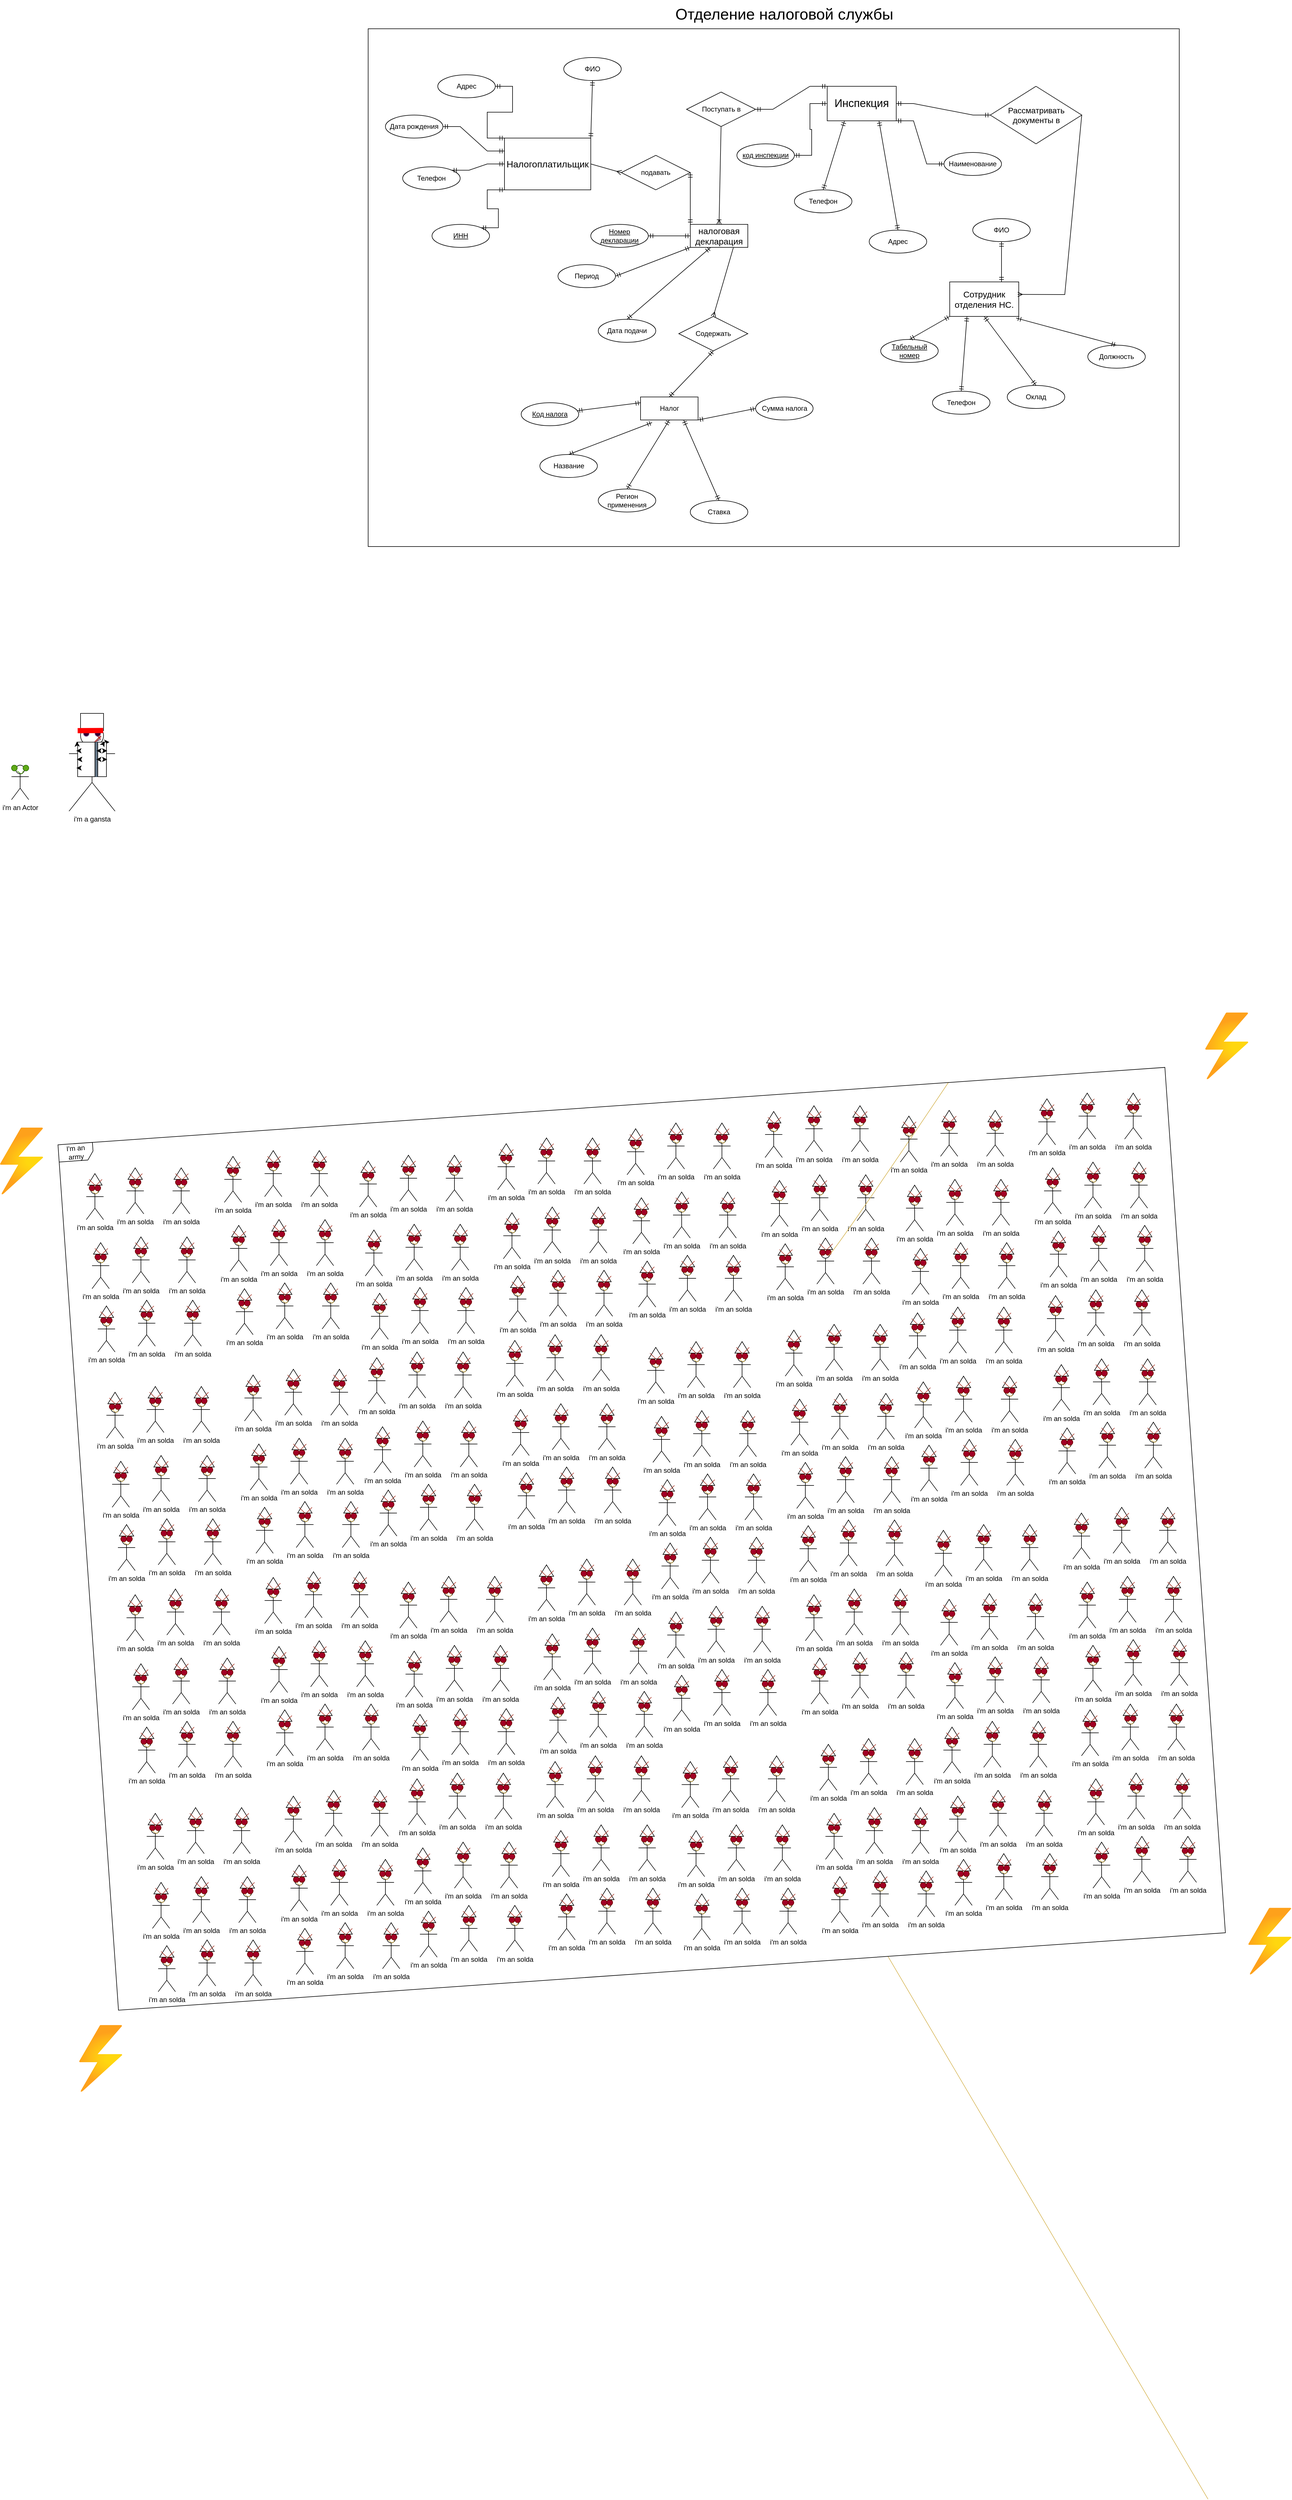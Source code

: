 <mxfile version="28.1.2">
  <diagram name="Страница — 1" id="fheWPuJW4Gir4NntcOOE">
    <mxGraphModel dx="1307" dy="281" grid="1" gridSize="10" guides="1" tooltips="1" connect="1" arrows="1" fold="1" page="1" pageScale="1" pageWidth="827" pageHeight="1169" math="0" shadow="0">
      <root>
        <mxCell id="0" />
        <mxCell id="1" parent="0" />
        <mxCell id="2GgkkEAbIMOzw3hrZso1-1" value=" Отделение налоговой службы" style="text;html=1;align=center;verticalAlign=middle;whiteSpace=wrap;rounded=0;strokeWidth=5;fontSize=27;" parent="1" vertex="1">
          <mxGeometry x="377" y="10" width="473" height="50" as="geometry" />
        </mxCell>
        <mxCell id="2GgkkEAbIMOzw3hrZso1-2" value="" style="rounded=0;whiteSpace=wrap;html=1;fillColor=none;" parent="1" vertex="1">
          <mxGeometry x="-110" y="60" width="1410" height="900" as="geometry" />
        </mxCell>
        <mxCell id="2GgkkEAbIMOzw3hrZso1-4" value="&lt;font style=&quot;font-size: 16px;&quot;&gt;Налогоплатильщик&lt;/font&gt;" style="whiteSpace=wrap;html=1;align=center;" parent="1" vertex="1">
          <mxGeometry x="127" y="250" width="150" height="90" as="geometry" />
        </mxCell>
        <mxCell id="2GgkkEAbIMOzw3hrZso1-5" value="подавать" style="shape=rhombus;perimeter=rhombusPerimeter;whiteSpace=wrap;html=1;align=center;" parent="1" vertex="1">
          <mxGeometry x="330" y="280" width="120" height="60" as="geometry" />
        </mxCell>
        <mxCell id="2GgkkEAbIMOzw3hrZso1-6" value="&lt;font style=&quot;font-size: 15px;&quot;&gt;налоговая декларация&lt;/font&gt;" style="whiteSpace=wrap;html=1;align=center;" parent="1" vertex="1">
          <mxGeometry x="450" y="400" width="100" height="40" as="geometry" />
        </mxCell>
        <mxCell id="2GgkkEAbIMOzw3hrZso1-8" value="&lt;font style=&quot;font-size: 15px;&quot;&gt;Сотрудник отделения НС.&lt;/font&gt;" style="rounded=0;whiteSpace=wrap;html=1;" parent="1" vertex="1">
          <mxGeometry x="901" y="500" width="120" height="60" as="geometry" />
        </mxCell>
        <mxCell id="2GgkkEAbIMOzw3hrZso1-9" value="&lt;font style=&quot;font-size: 19px;&quot;&gt;Инспекция&lt;/font&gt;" style="rounded=0;whiteSpace=wrap;html=1;" parent="1" vertex="1">
          <mxGeometry x="688" y="160" width="120" height="60" as="geometry" />
        </mxCell>
        <mxCell id="2GgkkEAbIMOzw3hrZso1-10" value="ФИО" style="ellipse;whiteSpace=wrap;html=1;align=center;" parent="1" vertex="1">
          <mxGeometry x="230" y="110" width="100" height="40" as="geometry" />
        </mxCell>
        <mxCell id="2GgkkEAbIMOzw3hrZso1-11" value="Дата рождения" style="ellipse;whiteSpace=wrap;html=1;align=center;" parent="1" vertex="1">
          <mxGeometry x="-80" y="210" width="100" height="40" as="geometry" />
        </mxCell>
        <mxCell id="2GgkkEAbIMOzw3hrZso1-12" value="Адрес" style="ellipse;whiteSpace=wrap;html=1;align=center;" parent="1" vertex="1">
          <mxGeometry x="11" y="140" width="100" height="40" as="geometry" />
        </mxCell>
        <mxCell id="2GgkkEAbIMOzw3hrZso1-13" value="Телефон" style="ellipse;whiteSpace=wrap;html=1;align=center;" parent="1" vertex="1">
          <mxGeometry x="-50" y="300" width="100" height="40" as="geometry" />
        </mxCell>
        <mxCell id="2GgkkEAbIMOzw3hrZso1-14" value="ИНН" style="ellipse;whiteSpace=wrap;html=1;align=center;fontStyle=4;" parent="1" vertex="1">
          <mxGeometry x="1" y="400" width="100" height="40" as="geometry" />
        </mxCell>
        <mxCell id="2GgkkEAbIMOzw3hrZso1-15" value="" style="edgeStyle=entityRelationEdgeStyle;fontSize=12;html=1;endArrow=ERmandOne;startArrow=ERmandOne;rounded=0;entryX=0;entryY=1;entryDx=0;entryDy=0;exitX=1;exitY=0;exitDx=0;exitDy=0;" parent="1" source="2GgkkEAbIMOzw3hrZso1-14" target="2GgkkEAbIMOzw3hrZso1-4" edge="1">
          <mxGeometry width="100" height="100" relative="1" as="geometry">
            <mxPoint x="51" y="450" as="sourcePoint" />
            <mxPoint x="151" y="350" as="targetPoint" />
          </mxGeometry>
        </mxCell>
        <mxCell id="2GgkkEAbIMOzw3hrZso1-16" value="" style="edgeStyle=entityRelationEdgeStyle;fontSize=12;html=1;endArrow=ERmandOne;startArrow=ERmandOne;rounded=0;entryX=0;entryY=0.5;entryDx=0;entryDy=0;exitX=1;exitY=0;exitDx=0;exitDy=0;" parent="1" source="2GgkkEAbIMOzw3hrZso1-13" target="2GgkkEAbIMOzw3hrZso1-4" edge="1">
          <mxGeometry width="100" height="100" relative="1" as="geometry">
            <mxPoint x="171" y="426" as="sourcePoint" />
            <mxPoint x="184" y="330" as="targetPoint" />
          </mxGeometry>
        </mxCell>
        <mxCell id="2GgkkEAbIMOzw3hrZso1-17" value="" style="edgeStyle=entityRelationEdgeStyle;fontSize=12;html=1;endArrow=ERmandOne;startArrow=ERmandOne;rounded=0;entryX=0;entryY=0.25;entryDx=0;entryDy=0;exitX=1;exitY=0.5;exitDx=0;exitDy=0;" parent="1" source="2GgkkEAbIMOzw3hrZso1-11" target="2GgkkEAbIMOzw3hrZso1-4" edge="1">
          <mxGeometry width="100" height="100" relative="1" as="geometry">
            <mxPoint x="281" y="460" as="sourcePoint" />
            <mxPoint x="294" y="364" as="targetPoint" />
          </mxGeometry>
        </mxCell>
        <mxCell id="2GgkkEAbIMOzw3hrZso1-18" value="" style="edgeStyle=entityRelationEdgeStyle;fontSize=12;html=1;endArrow=ERmandOne;startArrow=ERmandOne;rounded=0;exitX=0;exitY=0;exitDx=0;exitDy=0;" parent="1" source="2GgkkEAbIMOzw3hrZso1-4" target="2GgkkEAbIMOzw3hrZso1-12" edge="1">
          <mxGeometry width="100" height="100" relative="1" as="geometry">
            <mxPoint x="271" y="386" as="sourcePoint" />
            <mxPoint x="284" y="290" as="targetPoint" />
          </mxGeometry>
        </mxCell>
        <mxCell id="2GgkkEAbIMOzw3hrZso1-19" value="" style="fontSize=12;html=1;endArrow=ERmandOne;startArrow=ERmandOne;rounded=0;entryX=1;entryY=0;entryDx=0;entryDy=0;exitX=0.5;exitY=1;exitDx=0;exitDy=0;" parent="1" source="2GgkkEAbIMOzw3hrZso1-10" target="2GgkkEAbIMOzw3hrZso1-4" edge="1">
          <mxGeometry width="100" height="100" relative="1" as="geometry">
            <mxPoint x="331" y="376" as="sourcePoint" />
            <mxPoint x="344" y="280" as="targetPoint" />
          </mxGeometry>
        </mxCell>
        <mxCell id="2GgkkEAbIMOzw3hrZso1-21" value="" style="fontSize=12;html=1;endArrow=ERmany;rounded=0;exitX=1;exitY=0.5;exitDx=0;exitDy=0;entryX=0;entryY=0.5;entryDx=0;entryDy=0;" parent="1" source="2GgkkEAbIMOzw3hrZso1-4" target="2GgkkEAbIMOzw3hrZso1-5" edge="1">
          <mxGeometry width="100" height="100" relative="1" as="geometry">
            <mxPoint x="201" y="500" as="sourcePoint" />
            <mxPoint x="301" y="400" as="targetPoint" />
          </mxGeometry>
        </mxCell>
        <mxCell id="2GgkkEAbIMOzw3hrZso1-22" value="" style="fontSize=12;html=1;endArrow=ERmandOne;startArrow=ERmandOne;rounded=0;entryX=0;entryY=0;entryDx=0;entryDy=0;exitX=1;exitY=0.5;exitDx=0;exitDy=0;" parent="1" source="2GgkkEAbIMOzw3hrZso1-5" target="2GgkkEAbIMOzw3hrZso1-6" edge="1">
          <mxGeometry width="100" height="100" relative="1" as="geometry">
            <mxPoint x="511" y="185" as="sourcePoint" />
            <mxPoint x="487" y="355" as="targetPoint" />
          </mxGeometry>
        </mxCell>
        <mxCell id="2GgkkEAbIMOzw3hrZso1-29" value="Поступать в" style="shape=rhombus;perimeter=rhombusPerimeter;whiteSpace=wrap;html=1;align=center;" parent="1" vertex="1">
          <mxGeometry x="443.5" y="170" width="120" height="60" as="geometry" />
        </mxCell>
        <mxCell id="2GgkkEAbIMOzw3hrZso1-31" value="" style="edgeStyle=entityRelationEdgeStyle;fontSize=12;html=1;endArrow=ERmandOne;startArrow=ERmandOne;rounded=0;entryX=0;entryY=0;entryDx=0;entryDy=0;exitX=1;exitY=0.5;exitDx=0;exitDy=0;" parent="1" source="2GgkkEAbIMOzw3hrZso1-29" target="2GgkkEAbIMOzw3hrZso1-9" edge="1">
          <mxGeometry width="100" height="100" relative="1" as="geometry">
            <mxPoint x="681" y="340" as="sourcePoint" />
            <mxPoint x="621" y="310" as="targetPoint" />
          </mxGeometry>
        </mxCell>
        <mxCell id="2GgkkEAbIMOzw3hrZso1-32" value="&lt;span style=&quot;font-size: 14px;&quot;&gt;Рассматривать документы в&lt;/span&gt;" style="shape=rhombus;perimeter=rhombusPerimeter;whiteSpace=wrap;html=1;align=center;" parent="1" vertex="1">
          <mxGeometry x="971.5" y="160" width="159" height="100" as="geometry" />
        </mxCell>
        <mxCell id="2GgkkEAbIMOzw3hrZso1-34" value="" style="edgeStyle=entityRelationEdgeStyle;fontSize=12;html=1;endArrow=ERmandOne;startArrow=ERmandOne;rounded=0;entryX=1;entryY=0.5;entryDx=0;entryDy=0;exitX=0;exitY=0.5;exitDx=0;exitDy=0;" parent="1" source="2GgkkEAbIMOzw3hrZso1-32" target="2GgkkEAbIMOzw3hrZso1-9" edge="1">
          <mxGeometry width="100" height="100" relative="1" as="geometry">
            <mxPoint x="871" y="300" as="sourcePoint" />
            <mxPoint x="951" y="280" as="targetPoint" />
          </mxGeometry>
        </mxCell>
        <mxCell id="2GgkkEAbIMOzw3hrZso1-37" value="Наименование" style="ellipse;whiteSpace=wrap;html=1;align=center;" parent="1" vertex="1">
          <mxGeometry x="891" y="275" width="100" height="40" as="geometry" />
        </mxCell>
        <mxCell id="2GgkkEAbIMOzw3hrZso1-38" value="код инспекции" style="ellipse;whiteSpace=wrap;html=1;align=center;fontStyle=4;" parent="1" vertex="1">
          <mxGeometry x="531" y="260" width="100" height="40" as="geometry" />
        </mxCell>
        <mxCell id="2GgkkEAbIMOzw3hrZso1-39" value="Адрес" style="ellipse;whiteSpace=wrap;html=1;align=center;" parent="1" vertex="1">
          <mxGeometry x="761" y="410" width="100" height="40" as="geometry" />
        </mxCell>
        <mxCell id="2GgkkEAbIMOzw3hrZso1-40" value="Телефон" style="ellipse;whiteSpace=wrap;html=1;align=center;" parent="1" vertex="1">
          <mxGeometry x="631" y="340" width="100" height="40" as="geometry" />
        </mxCell>
        <mxCell id="2GgkkEAbIMOzw3hrZso1-41" value="" style="edgeStyle=entityRelationEdgeStyle;fontSize=12;html=1;endArrow=ERmandOne;startArrow=ERmandOne;rounded=0;entryX=1;entryY=1;entryDx=0;entryDy=0;exitX=0;exitY=0.5;exitDx=0;exitDy=0;" parent="1" source="2GgkkEAbIMOzw3hrZso1-37" target="2GgkkEAbIMOzw3hrZso1-9" edge="1">
          <mxGeometry width="100" height="100" relative="1" as="geometry">
            <mxPoint x="771" y="440" as="sourcePoint" />
            <mxPoint x="711" y="410" as="targetPoint" />
          </mxGeometry>
        </mxCell>
        <mxCell id="2GgkkEAbIMOzw3hrZso1-43" value="" style="fontSize=12;html=1;endArrow=ERmandOne;startArrow=ERmandOne;rounded=0;entryX=0.75;entryY=1;entryDx=0;entryDy=0;exitX=0.5;exitY=0;exitDx=0;exitDy=0;" parent="1" source="2GgkkEAbIMOzw3hrZso1-39" target="2GgkkEAbIMOzw3hrZso1-9" edge="1">
          <mxGeometry width="100" height="100" relative="1" as="geometry">
            <mxPoint x="861" y="360" as="sourcePoint" />
            <mxPoint x="838" y="300" as="targetPoint" />
          </mxGeometry>
        </mxCell>
        <mxCell id="2GgkkEAbIMOzw3hrZso1-44" value="" style="edgeStyle=entityRelationEdgeStyle;fontSize=12;html=1;endArrow=ERmandOne;startArrow=ERmandOne;rounded=0;entryX=0;entryY=0.5;entryDx=0;entryDy=0;exitX=1;exitY=0.5;exitDx=0;exitDy=0;" parent="1" source="2GgkkEAbIMOzw3hrZso1-38" target="2GgkkEAbIMOzw3hrZso1-9" edge="1">
          <mxGeometry width="100" height="100" relative="1" as="geometry">
            <mxPoint x="670" y="180" as="sourcePoint" />
            <mxPoint x="654" y="170" as="targetPoint" />
          </mxGeometry>
        </mxCell>
        <mxCell id="2GgkkEAbIMOzw3hrZso1-45" value="" style="fontSize=12;html=1;endArrow=ERmandOne;startArrow=ERmandOne;rounded=0;entryX=0.25;entryY=1;entryDx=0;entryDy=0;exitX=0.5;exitY=0;exitDx=0;exitDy=0;" parent="1" source="2GgkkEAbIMOzw3hrZso1-40" target="2GgkkEAbIMOzw3hrZso1-9" edge="1">
          <mxGeometry width="100" height="100" relative="1" as="geometry">
            <mxPoint x="764" y="330" as="sourcePoint" />
            <mxPoint x="741" y="270" as="targetPoint" />
          </mxGeometry>
        </mxCell>
        <mxCell id="2GgkkEAbIMOzw3hrZso1-46" value="ФИО" style="ellipse;whiteSpace=wrap;html=1;align=center;" parent="1" vertex="1">
          <mxGeometry x="941" y="390" width="100" height="40" as="geometry" />
        </mxCell>
        <mxCell id="2GgkkEAbIMOzw3hrZso1-47" value="Телефон" style="ellipse;whiteSpace=wrap;html=1;align=center;" parent="1" vertex="1">
          <mxGeometry x="871" y="690" width="100" height="40" as="geometry" />
        </mxCell>
        <mxCell id="2GgkkEAbIMOzw3hrZso1-48" value="" style="fontSize=12;html=1;endArrow=ERmandOne;startArrow=ERmandOne;rounded=0;entryX=0.5;entryY=1;entryDx=0;entryDy=0;exitX=0.75;exitY=0;exitDx=0;exitDy=0;" parent="1" source="2GgkkEAbIMOzw3hrZso1-8" target="2GgkkEAbIMOzw3hrZso1-46" edge="1">
          <mxGeometry width="100" height="100" relative="1" as="geometry">
            <mxPoint x="974" y="600" as="sourcePoint" />
            <mxPoint x="941" y="410" as="targetPoint" />
          </mxGeometry>
        </mxCell>
        <mxCell id="2GgkkEAbIMOzw3hrZso1-49" value="Т&lt;span style=&quot;background-color: transparent; color: light-dark(rgb(0, 0, 0), rgb(255, 255, 255));&quot;&gt;абельный номер&lt;/span&gt;" style="ellipse;whiteSpace=wrap;html=1;align=center;fontStyle=4;" parent="1" vertex="1">
          <mxGeometry x="781" y="600" width="100" height="40" as="geometry" />
        </mxCell>
        <mxCell id="2GgkkEAbIMOzw3hrZso1-50" value="" style="fontSize=12;html=1;endArrow=ERmandOne;startArrow=ERmandOne;rounded=0;entryX=0;entryY=1;entryDx=0;entryDy=0;exitX=0.5;exitY=0;exitDx=0;exitDy=0;" parent="1" source="2GgkkEAbIMOzw3hrZso1-49" target="2GgkkEAbIMOzw3hrZso1-8" edge="1">
          <mxGeometry width="100" height="100" relative="1" as="geometry">
            <mxPoint x="1007.5" y="800" as="sourcePoint" />
            <mxPoint x="974.5" y="610" as="targetPoint" />
          </mxGeometry>
        </mxCell>
        <mxCell id="2GgkkEAbIMOzw3hrZso1-51" value="" style="fontSize=12;html=1;endArrow=ERmandOne;startArrow=ERmandOne;rounded=0;entryX=0.25;entryY=1;entryDx=0;entryDy=0;exitX=0.5;exitY=0;exitDx=0;exitDy=0;" parent="1" source="2GgkkEAbIMOzw3hrZso1-47" target="2GgkkEAbIMOzw3hrZso1-8" edge="1">
          <mxGeometry width="100" height="100" relative="1" as="geometry">
            <mxPoint x="931" y="620" as="sourcePoint" />
            <mxPoint x="1001" y="580" as="targetPoint" />
          </mxGeometry>
        </mxCell>
        <mxCell id="2GgkkEAbIMOzw3hrZso1-52" value="Оклад" style="ellipse;whiteSpace=wrap;html=1;align=center;" parent="1" vertex="1">
          <mxGeometry x="1001" y="680" width="100" height="40" as="geometry" />
        </mxCell>
        <mxCell id="2GgkkEAbIMOzw3hrZso1-53" value="Должность" style="ellipse;whiteSpace=wrap;html=1;align=center;" parent="1" vertex="1">
          <mxGeometry x="1141" y="610" width="100" height="40" as="geometry" />
        </mxCell>
        <mxCell id="2GgkkEAbIMOzw3hrZso1-54" value="" style="fontSize=12;html=1;endArrow=ERmandOne;startArrow=ERmandOne;rounded=0;entryX=0.5;entryY=1;entryDx=0;entryDy=0;exitX=0.5;exitY=0;exitDx=0;exitDy=0;" parent="1" source="2GgkkEAbIMOzw3hrZso1-52" target="2GgkkEAbIMOzw3hrZso1-8" edge="1">
          <mxGeometry width="100" height="100" relative="1" as="geometry">
            <mxPoint x="1161" y="600" as="sourcePoint" />
            <mxPoint x="1231" y="560" as="targetPoint" />
          </mxGeometry>
        </mxCell>
        <mxCell id="2GgkkEAbIMOzw3hrZso1-55" value="" style="fontSize=12;html=1;endArrow=ERmandOne;startArrow=ERmandOne;rounded=0;entryX=0.5;entryY=0;entryDx=0;entryDy=0;exitX=0.963;exitY=1.048;exitDx=0;exitDy=0;exitPerimeter=0;" parent="1" source="2GgkkEAbIMOzw3hrZso1-8" target="2GgkkEAbIMOzw3hrZso1-53" edge="1">
          <mxGeometry width="100" height="100" relative="1" as="geometry">
            <mxPoint x="1111" y="660" as="sourcePoint" />
            <mxPoint x="1181" y="620" as="targetPoint" />
          </mxGeometry>
        </mxCell>
        <mxCell id="2GgkkEAbIMOzw3hrZso1-57" value="&lt;span style=&quot;background-color: transparent; color: light-dark(rgb(0, 0, 0), rgb(255, 255, 255));&quot;&gt;Номер декларации&lt;/span&gt;" style="ellipse;whiteSpace=wrap;html=1;align=center;fontStyle=4;" parent="1" vertex="1">
          <mxGeometry x="277" y="400" width="100" height="40" as="geometry" />
        </mxCell>
        <mxCell id="2GgkkEAbIMOzw3hrZso1-58" value="Период" style="ellipse;whiteSpace=wrap;html=1;align=center;" parent="1" vertex="1">
          <mxGeometry x="220" y="470" width="100" height="40" as="geometry" />
        </mxCell>
        <mxCell id="2GgkkEAbIMOzw3hrZso1-59" value="Дата подачи" style="ellipse;whiteSpace=wrap;html=1;align=center;" parent="1" vertex="1">
          <mxGeometry x="290" y="565" width="100" height="40" as="geometry" />
        </mxCell>
        <mxCell id="2GgkkEAbIMOzw3hrZso1-60" value="Сумма налога" style="ellipse;whiteSpace=wrap;html=1;align=center;" parent="1" vertex="1">
          <mxGeometry x="563.5" y="700" width="100" height="40" as="geometry" />
        </mxCell>
        <mxCell id="2GgkkEAbIMOzw3hrZso1-61" value="Налог" style="whiteSpace=wrap;html=1;align=center;" parent="1" vertex="1">
          <mxGeometry x="363.5" y="700" width="100" height="40" as="geometry" />
        </mxCell>
        <mxCell id="2GgkkEAbIMOzw3hrZso1-64" value="Содержать" style="shape=rhombus;perimeter=rhombusPerimeter;whiteSpace=wrap;html=1;align=center;" parent="1" vertex="1">
          <mxGeometry x="430" y="560" width="120" height="60" as="geometry" />
        </mxCell>
        <mxCell id="2GgkkEAbIMOzw3hrZso1-67" value="" style="fontSize=12;html=1;endArrow=ERmany;rounded=0;exitX=1;exitY=0.5;exitDx=0;exitDy=0;entryX=0.985;entryY=0.363;entryDx=0;entryDy=0;entryPerimeter=0;" parent="1" source="2GgkkEAbIMOzw3hrZso1-32" target="2GgkkEAbIMOzw3hrZso1-8" edge="1">
          <mxGeometry width="100" height="100" relative="1" as="geometry">
            <mxPoint x="1126" y="430" as="sourcePoint" />
            <mxPoint x="1100" y="290" as="targetPoint" />
            <Array as="points">
              <mxPoint x="1101" y="522" />
            </Array>
          </mxGeometry>
        </mxCell>
        <mxCell id="2GgkkEAbIMOzw3hrZso1-68" value="" style="fontSize=12;html=1;endArrow=ERmandOne;startArrow=ERmandOne;rounded=0;entryX=0;entryY=0.5;entryDx=0;entryDy=0;exitX=1;exitY=0.5;exitDx=0;exitDy=0;" parent="1" source="2GgkkEAbIMOzw3hrZso1-57" target="2GgkkEAbIMOzw3hrZso1-6" edge="1">
          <mxGeometry width="100" height="100" relative="1" as="geometry">
            <mxPoint x="1080" y="720" as="sourcePoint" />
            <mxPoint x="990" y="600" as="targetPoint" />
          </mxGeometry>
        </mxCell>
        <mxCell id="2GgkkEAbIMOzw3hrZso1-69" value="" style="fontSize=12;html=1;endArrow=ERmandOne;startArrow=ERmandOne;rounded=0;entryX=0;entryY=1;entryDx=0;entryDy=0;exitX=1;exitY=0.5;exitDx=0;exitDy=0;" parent="1" source="2GgkkEAbIMOzw3hrZso1-58" target="2GgkkEAbIMOzw3hrZso1-6" edge="1">
          <mxGeometry width="100" height="100" relative="1" as="geometry">
            <mxPoint x="360" y="470" as="sourcePoint" />
            <mxPoint x="501" y="460" as="targetPoint" />
          </mxGeometry>
        </mxCell>
        <mxCell id="2GgkkEAbIMOzw3hrZso1-70" value="" style="fontSize=12;html=1;endArrow=ERmandOne;startArrow=ERmandOne;rounded=0;entryX=0.5;entryY=0;entryDx=0;entryDy=0;exitX=0.35;exitY=1.008;exitDx=0;exitDy=0;exitPerimeter=0;" parent="1" source="2GgkkEAbIMOzw3hrZso1-6" target="2GgkkEAbIMOzw3hrZso1-59" edge="1">
          <mxGeometry width="100" height="100" relative="1" as="geometry">
            <mxPoint x="480" y="470" as="sourcePoint" />
            <mxPoint x="621" y="460" as="targetPoint" />
          </mxGeometry>
        </mxCell>
        <mxCell id="2GgkkEAbIMOzw3hrZso1-72" value="" style="fontSize=12;html=1;endArrow=ERmany;rounded=0;exitX=0.75;exitY=1;exitDx=0;exitDy=0;entryX=0.5;entryY=0;entryDx=0;entryDy=0;" parent="1" source="2GgkkEAbIMOzw3hrZso1-6" target="2GgkkEAbIMOzw3hrZso1-64" edge="1">
          <mxGeometry width="100" height="100" relative="1" as="geometry">
            <mxPoint x="-160" y="450" as="sourcePoint" />
            <mxPoint x="-140" y="550" as="targetPoint" />
          </mxGeometry>
        </mxCell>
        <mxCell id="2GgkkEAbIMOzw3hrZso1-73" value="" style="fontSize=12;html=1;endArrow=ERmandOne;startArrow=ERmandOne;rounded=0;entryX=0.5;entryY=1;entryDx=0;entryDy=0;exitX=0.5;exitY=0;exitDx=0;exitDy=0;" parent="1" source="2GgkkEAbIMOzw3hrZso1-61" target="2GgkkEAbIMOzw3hrZso1-64" edge="1">
          <mxGeometry width="100" height="100" relative="1" as="geometry">
            <mxPoint x="860" y="610" as="sourcePoint" />
            <mxPoint x="930" y="570" as="targetPoint" />
          </mxGeometry>
        </mxCell>
        <mxCell id="2GgkkEAbIMOzw3hrZso1-74" value="" style="fontSize=12;html=1;endArrow=ERmandOne;startArrow=ERmandOne;rounded=0;entryX=1;entryY=1;entryDx=0;entryDy=0;exitX=0;exitY=0.5;exitDx=0;exitDy=0;" parent="1" source="2GgkkEAbIMOzw3hrZso1-60" target="2GgkkEAbIMOzw3hrZso1-61" edge="1">
          <mxGeometry width="100" height="100" relative="1" as="geometry">
            <mxPoint x="920" y="760" as="sourcePoint" />
            <mxPoint x="930" y="630" as="targetPoint" />
          </mxGeometry>
        </mxCell>
        <mxCell id="2GgkkEAbIMOzw3hrZso1-75" value="" style="fontSize=12;html=1;endArrow=ERmandOne;startArrow=ERmandOne;rounded=0;exitX=0;exitY=0.25;exitDx=0;exitDy=0;" parent="1" source="2GgkkEAbIMOzw3hrZso1-61" target="2GgkkEAbIMOzw3hrZso1-76" edge="1">
          <mxGeometry width="100" height="100" relative="1" as="geometry">
            <mxPoint x="264" y="740" as="sourcePoint" />
            <mxPoint x="181" y="770" as="targetPoint" />
          </mxGeometry>
        </mxCell>
        <mxCell id="2GgkkEAbIMOzw3hrZso1-76" value="&lt;span style=&quot;background-color: transparent; color: light-dark(rgb(0, 0, 0), rgb(255, 255, 255));&quot;&gt;Код налога&lt;/span&gt;" style="ellipse;whiteSpace=wrap;html=1;align=center;fontStyle=4;" parent="1" vertex="1">
          <mxGeometry x="156" y="710" width="100" height="40" as="geometry" />
        </mxCell>
        <mxCell id="2GgkkEAbIMOzw3hrZso1-77" value="" style="fontSize=12;html=1;endArrow=ERmandOne;startArrow=ERmandOne;rounded=0;entryX=0.2;entryY=1.113;entryDx=0;entryDy=0;entryPerimeter=0;exitX=0.5;exitY=0;exitDx=0;exitDy=0;" parent="1" source="2GgkkEAbIMOzw3hrZso1-78" target="2GgkkEAbIMOzw3hrZso1-61" edge="1">
          <mxGeometry width="100" height="100" relative="1" as="geometry">
            <mxPoint x="260" y="830" as="sourcePoint" />
            <mxPoint x="550" y="760" as="targetPoint" />
          </mxGeometry>
        </mxCell>
        <mxCell id="2GgkkEAbIMOzw3hrZso1-78" value="Название" style="ellipse;whiteSpace=wrap;html=1;align=center;" parent="1" vertex="1">
          <mxGeometry x="188.5" y="800" width="100" height="40" as="geometry" />
        </mxCell>
        <mxCell id="sWO0JYj5YrxlyN2b0w2k-2" value="Регион применения" style="ellipse;whiteSpace=wrap;html=1;align=center;" parent="1" vertex="1">
          <mxGeometry x="290" y="860" width="100" height="40" as="geometry" />
        </mxCell>
        <mxCell id="sWO0JYj5YrxlyN2b0w2k-3" value="" style="fontSize=12;html=1;endArrow=ERmandOne;startArrow=ERmandOne;rounded=0;entryX=0.5;entryY=1;entryDx=0;entryDy=0;exitX=0.5;exitY=0;exitDx=0;exitDy=0;" parent="1" source="sWO0JYj5YrxlyN2b0w2k-2" target="2GgkkEAbIMOzw3hrZso1-61" edge="1">
          <mxGeometry width="100" height="100" relative="1" as="geometry">
            <mxPoint x="350" y="815" as="sourcePoint" />
            <mxPoint x="512" y="770" as="targetPoint" />
          </mxGeometry>
        </mxCell>
        <mxCell id="sWO0JYj5YrxlyN2b0w2k-4" value="Ставка" style="ellipse;whiteSpace=wrap;html=1;align=center;" parent="1" vertex="1">
          <mxGeometry x="450" y="880" width="100" height="40" as="geometry" />
        </mxCell>
        <mxCell id="sWO0JYj5YrxlyN2b0w2k-5" value="" style="fontSize=12;html=1;endArrow=ERmandOne;startArrow=ERmandOne;rounded=0;entryX=0.75;entryY=1;entryDx=0;entryDy=0;exitX=0.5;exitY=0;exitDx=0;exitDy=0;" parent="1" source="sWO0JYj5YrxlyN2b0w2k-4" target="2GgkkEAbIMOzw3hrZso1-61" edge="1">
          <mxGeometry width="100" height="100" relative="1" as="geometry">
            <mxPoint x="430" y="900" as="sourcePoint" />
            <mxPoint x="521" y="790" as="targetPoint" />
          </mxGeometry>
        </mxCell>
        <mxCell id="sWO0JYj5YrxlyN2b0w2k-7" value="" style="fontSize=12;html=1;endArrow=ERoneToMany;rounded=0;entryX=0.5;entryY=0;entryDx=0;entryDy=0;exitX=0.5;exitY=1;exitDx=0;exitDy=0;" parent="1" source="2GgkkEAbIMOzw3hrZso1-29" target="2GgkkEAbIMOzw3hrZso1-6" edge="1">
          <mxGeometry width="100" height="100" relative="1" as="geometry">
            <mxPoint x="-50" y="630" as="sourcePoint" />
            <mxPoint x="50" y="530" as="targetPoint" />
          </mxGeometry>
        </mxCell>
        <mxCell id="sWO0JYj5YrxlyN2b0w2k-14" value="" style="group" parent="1" vertex="1" connectable="0">
          <mxGeometry x="-730" y="1340" width="30" height="60" as="geometry" />
        </mxCell>
        <mxCell id="sWO0JYj5YrxlyN2b0w2k-9" value="i&#39;m an Actor" style="shape=umlActor;verticalLabelPosition=bottom;verticalAlign=top;html=1;outlineConnect=0;" parent="sWO0JYj5YrxlyN2b0w2k-14" vertex="1">
          <mxGeometry width="30" height="60" as="geometry" />
        </mxCell>
        <mxCell id="sWO0JYj5YrxlyN2b0w2k-10" value="" style="curved=1;endArrow=none;html=1;rounded=0;shape=wire;dashed=1;endFill=0;fillColor=#60a917;strokeColor=#2D7600;" parent="sWO0JYj5YrxlyN2b0w2k-14" edge="1">
          <mxGeometry width="50" height="50" relative="1" as="geometry">
            <mxPoint x="20" y="10" as="sourcePoint" />
            <mxPoint x="10" y="10" as="targetPoint" />
            <Array as="points">
              <mxPoint x="20" y="20" />
            </Array>
          </mxGeometry>
        </mxCell>
        <mxCell id="sWO0JYj5YrxlyN2b0w2k-12" value="" style="ellipse;whiteSpace=wrap;html=1;aspect=fixed;fillColor=#60a917;fontColor=#ffffff;strokeColor=#2D7600;" parent="sWO0JYj5YrxlyN2b0w2k-14" vertex="1">
          <mxGeometry width="10" height="10" as="geometry" />
        </mxCell>
        <mxCell id="sWO0JYj5YrxlyN2b0w2k-13" value="" style="ellipse;whiteSpace=wrap;html=1;aspect=fixed;fillColor=#60a917;fontColor=#ffffff;strokeColor=#2D7600;" parent="sWO0JYj5YrxlyN2b0w2k-14" vertex="1">
          <mxGeometry x="20" width="10" height="10" as="geometry" />
        </mxCell>
        <mxCell id="sWO0JYj5YrxlyN2b0w2k-26" value="" style="group" parent="1" vertex="1" connectable="0">
          <mxGeometry x="-360" y="2020" width="30" height="80" as="geometry" />
        </mxCell>
        <mxCell id="sWO0JYj5YrxlyN2b0w2k-16" value="i&#39;m an solda" style="shape=umlActor;verticalLabelPosition=bottom;verticalAlign=top;html=1;outlineConnect=0;" parent="sWO0JYj5YrxlyN2b0w2k-26" vertex="1">
          <mxGeometry y="20" width="30" height="60" as="geometry" />
        </mxCell>
        <mxCell id="sWO0JYj5YrxlyN2b0w2k-18" value="" style="ellipse;whiteSpace=wrap;html=1;aspect=fixed;fillColor=#a20025;fontColor=#ffffff;strokeColor=#6F0000;" parent="sWO0JYj5YrxlyN2b0w2k-26" vertex="1">
          <mxGeometry x="5" y="20" width="10" height="10" as="geometry" />
        </mxCell>
        <mxCell id="sWO0JYj5YrxlyN2b0w2k-19" value="" style="ellipse;whiteSpace=wrap;html=1;aspect=fixed;fillColor=#a20025;fontColor=#ffffff;strokeColor=#6F0000;" parent="sWO0JYj5YrxlyN2b0w2k-26" vertex="1">
          <mxGeometry x="15" y="20" width="10" height="10" as="geometry" />
        </mxCell>
        <mxCell id="sWO0JYj5YrxlyN2b0w2k-21" value="" style="shape=trapezoid;perimeter=trapezoidPerimeter;whiteSpace=wrap;html=1;fixedSize=1;" parent="sWO0JYj5YrxlyN2b0w2k-26" vertex="1">
          <mxGeometry x="2.5" width="25" height="20" as="geometry" />
        </mxCell>
        <mxCell id="sWO0JYj5YrxlyN2b0w2k-23" value="" style="endArrow=none;html=1;rounded=0;fillColor=#fad9d5;strokeColor=#ae4132;" parent="sWO0JYj5YrxlyN2b0w2k-26" edge="1">
          <mxGeometry width="50" height="50" relative="1" as="geometry">
            <mxPoint x="17.5" y="20" as="sourcePoint" />
            <mxPoint x="27.5" y="10" as="targetPoint" />
          </mxGeometry>
        </mxCell>
        <mxCell id="sWO0JYj5YrxlyN2b0w2k-24" value="" style="endArrow=none;html=1;rounded=0;fillColor=#fad9d5;strokeColor=#ae4132;" parent="sWO0JYj5YrxlyN2b0w2k-26" edge="1">
          <mxGeometry width="50" height="50" relative="1" as="geometry">
            <mxPoint x="5" y="10" as="sourcePoint" />
            <mxPoint x="15" y="20" as="targetPoint" />
          </mxGeometry>
        </mxCell>
        <mxCell id="sWO0JYj5YrxlyN2b0w2k-25" value="" style="curved=1;endArrow=none;html=1;rounded=0;endFill=0;fillColor=#fff2cc;strokeColor=#d6b656;" parent="sWO0JYj5YrxlyN2b0w2k-26" edge="1">
          <mxGeometry width="50" height="50" relative="1" as="geometry">
            <mxPoint x="10" y="30" as="sourcePoint" />
            <mxPoint x="20" y="30" as="targetPoint" />
            <Array as="points">
              <mxPoint x="20" y="40" />
            </Array>
          </mxGeometry>
        </mxCell>
        <mxCell id="sWO0JYj5YrxlyN2b0w2k-27" value="" style="group" parent="1" vertex="1" connectable="0">
          <mxGeometry x="-290" y="2010" width="30" height="80" as="geometry" />
        </mxCell>
        <mxCell id="sWO0JYj5YrxlyN2b0w2k-28" value="i&#39;m an solda" style="shape=umlActor;verticalLabelPosition=bottom;verticalAlign=top;html=1;outlineConnect=0;" parent="sWO0JYj5YrxlyN2b0w2k-27" vertex="1">
          <mxGeometry y="20" width="30" height="60" as="geometry" />
        </mxCell>
        <mxCell id="sWO0JYj5YrxlyN2b0w2k-29" value="" style="ellipse;whiteSpace=wrap;html=1;aspect=fixed;fillColor=#a20025;fontColor=#ffffff;strokeColor=#6F0000;" parent="sWO0JYj5YrxlyN2b0w2k-27" vertex="1">
          <mxGeometry x="5" y="20" width="10" height="10" as="geometry" />
        </mxCell>
        <mxCell id="sWO0JYj5YrxlyN2b0w2k-30" value="" style="ellipse;whiteSpace=wrap;html=1;aspect=fixed;fillColor=#a20025;fontColor=#ffffff;strokeColor=#6F0000;" parent="sWO0JYj5YrxlyN2b0w2k-27" vertex="1">
          <mxGeometry x="15" y="20" width="10" height="10" as="geometry" />
        </mxCell>
        <mxCell id="sWO0JYj5YrxlyN2b0w2k-31" value="" style="shape=trapezoid;perimeter=trapezoidPerimeter;whiteSpace=wrap;html=1;fixedSize=1;" parent="sWO0JYj5YrxlyN2b0w2k-27" vertex="1">
          <mxGeometry x="2.5" width="25" height="20" as="geometry" />
        </mxCell>
        <mxCell id="sWO0JYj5YrxlyN2b0w2k-32" value="" style="endArrow=none;html=1;rounded=0;fillColor=#fad9d5;strokeColor=#ae4132;" parent="sWO0JYj5YrxlyN2b0w2k-27" edge="1">
          <mxGeometry width="50" height="50" relative="1" as="geometry">
            <mxPoint x="17.5" y="20" as="sourcePoint" />
            <mxPoint x="27.5" y="10" as="targetPoint" />
          </mxGeometry>
        </mxCell>
        <mxCell id="sWO0JYj5YrxlyN2b0w2k-33" value="" style="endArrow=none;html=1;rounded=0;fillColor=#fad9d5;strokeColor=#ae4132;" parent="sWO0JYj5YrxlyN2b0w2k-27" edge="1">
          <mxGeometry width="50" height="50" relative="1" as="geometry">
            <mxPoint x="5" y="10" as="sourcePoint" />
            <mxPoint x="15" y="20" as="targetPoint" />
          </mxGeometry>
        </mxCell>
        <mxCell id="sWO0JYj5YrxlyN2b0w2k-34" value="" style="curved=1;endArrow=none;html=1;rounded=0;endFill=0;fillColor=#fff2cc;strokeColor=#d6b656;" parent="sWO0JYj5YrxlyN2b0w2k-27" edge="1">
          <mxGeometry width="50" height="50" relative="1" as="geometry">
            <mxPoint x="10" y="30" as="sourcePoint" />
            <mxPoint x="20" y="30" as="targetPoint" />
            <Array as="points">
              <mxPoint x="20" y="40" />
            </Array>
          </mxGeometry>
        </mxCell>
        <mxCell id="sWO0JYj5YrxlyN2b0w2k-36" value="" style="group" parent="1" vertex="1" connectable="0">
          <mxGeometry x="-210" y="2010" width="30" height="80" as="geometry" />
        </mxCell>
        <mxCell id="sWO0JYj5YrxlyN2b0w2k-37" value="i&#39;m an solda" style="shape=umlActor;verticalLabelPosition=bottom;verticalAlign=top;html=1;outlineConnect=0;" parent="sWO0JYj5YrxlyN2b0w2k-36" vertex="1">
          <mxGeometry y="20" width="30" height="60" as="geometry" />
        </mxCell>
        <mxCell id="sWO0JYj5YrxlyN2b0w2k-38" value="" style="ellipse;whiteSpace=wrap;html=1;aspect=fixed;fillColor=#a20025;fontColor=#ffffff;strokeColor=#6F0000;" parent="sWO0JYj5YrxlyN2b0w2k-36" vertex="1">
          <mxGeometry x="5" y="20" width="10" height="10" as="geometry" />
        </mxCell>
        <mxCell id="sWO0JYj5YrxlyN2b0w2k-39" value="" style="ellipse;whiteSpace=wrap;html=1;aspect=fixed;fillColor=#a20025;fontColor=#ffffff;strokeColor=#6F0000;" parent="sWO0JYj5YrxlyN2b0w2k-36" vertex="1">
          <mxGeometry x="15" y="20" width="10" height="10" as="geometry" />
        </mxCell>
        <mxCell id="sWO0JYj5YrxlyN2b0w2k-40" value="" style="shape=trapezoid;perimeter=trapezoidPerimeter;whiteSpace=wrap;html=1;fixedSize=1;" parent="sWO0JYj5YrxlyN2b0w2k-36" vertex="1">
          <mxGeometry x="2.5" width="25" height="20" as="geometry" />
        </mxCell>
        <mxCell id="sWO0JYj5YrxlyN2b0w2k-41" value="" style="endArrow=none;html=1;rounded=0;fillColor=#fad9d5;strokeColor=#ae4132;" parent="sWO0JYj5YrxlyN2b0w2k-36" edge="1">
          <mxGeometry width="50" height="50" relative="1" as="geometry">
            <mxPoint x="17.5" y="20" as="sourcePoint" />
            <mxPoint x="27.5" y="10" as="targetPoint" />
          </mxGeometry>
        </mxCell>
        <mxCell id="sWO0JYj5YrxlyN2b0w2k-42" value="" style="endArrow=none;html=1;rounded=0;fillColor=#fad9d5;strokeColor=#ae4132;" parent="sWO0JYj5YrxlyN2b0w2k-36" edge="1">
          <mxGeometry width="50" height="50" relative="1" as="geometry">
            <mxPoint x="5" y="10" as="sourcePoint" />
            <mxPoint x="15" y="20" as="targetPoint" />
          </mxGeometry>
        </mxCell>
        <mxCell id="sWO0JYj5YrxlyN2b0w2k-43" value="" style="curved=1;endArrow=none;html=1;rounded=0;endFill=0;fillColor=#fff2cc;strokeColor=#d6b656;" parent="sWO0JYj5YrxlyN2b0w2k-36" edge="1">
          <mxGeometry width="50" height="50" relative="1" as="geometry">
            <mxPoint x="10" y="30" as="sourcePoint" />
            <mxPoint x="20" y="30" as="targetPoint" />
            <Array as="points">
              <mxPoint x="20" y="40" />
            </Array>
          </mxGeometry>
        </mxCell>
        <mxCell id="sWO0JYj5YrxlyN2b0w2k-44" value="" style="group" parent="1" vertex="1" connectable="0">
          <mxGeometry x="-350" y="2140" width="30" height="80" as="geometry" />
        </mxCell>
        <mxCell id="sWO0JYj5YrxlyN2b0w2k-45" value="i&#39;m an solda" style="shape=umlActor;verticalLabelPosition=bottom;verticalAlign=top;html=1;outlineConnect=0;" parent="sWO0JYj5YrxlyN2b0w2k-44" vertex="1">
          <mxGeometry y="20" width="30" height="60" as="geometry" />
        </mxCell>
        <mxCell id="sWO0JYj5YrxlyN2b0w2k-46" value="" style="ellipse;whiteSpace=wrap;html=1;aspect=fixed;fillColor=#a20025;fontColor=#ffffff;strokeColor=#6F0000;" parent="sWO0JYj5YrxlyN2b0w2k-44" vertex="1">
          <mxGeometry x="5" y="20" width="10" height="10" as="geometry" />
        </mxCell>
        <mxCell id="sWO0JYj5YrxlyN2b0w2k-47" value="" style="ellipse;whiteSpace=wrap;html=1;aspect=fixed;fillColor=#a20025;fontColor=#ffffff;strokeColor=#6F0000;" parent="sWO0JYj5YrxlyN2b0w2k-44" vertex="1">
          <mxGeometry x="15" y="20" width="10" height="10" as="geometry" />
        </mxCell>
        <mxCell id="sWO0JYj5YrxlyN2b0w2k-48" value="" style="shape=trapezoid;perimeter=trapezoidPerimeter;whiteSpace=wrap;html=1;fixedSize=1;" parent="sWO0JYj5YrxlyN2b0w2k-44" vertex="1">
          <mxGeometry x="2.5" width="25" height="20" as="geometry" />
        </mxCell>
        <mxCell id="sWO0JYj5YrxlyN2b0w2k-49" value="" style="endArrow=none;html=1;rounded=0;fillColor=#fad9d5;strokeColor=#ae4132;" parent="sWO0JYj5YrxlyN2b0w2k-44" edge="1">
          <mxGeometry width="50" height="50" relative="1" as="geometry">
            <mxPoint x="17.5" y="20" as="sourcePoint" />
            <mxPoint x="27.5" y="10" as="targetPoint" />
          </mxGeometry>
        </mxCell>
        <mxCell id="sWO0JYj5YrxlyN2b0w2k-50" value="" style="endArrow=none;html=1;rounded=0;fillColor=#fad9d5;strokeColor=#ae4132;" parent="sWO0JYj5YrxlyN2b0w2k-44" edge="1">
          <mxGeometry width="50" height="50" relative="1" as="geometry">
            <mxPoint x="5" y="10" as="sourcePoint" />
            <mxPoint x="15" y="20" as="targetPoint" />
          </mxGeometry>
        </mxCell>
        <mxCell id="sWO0JYj5YrxlyN2b0w2k-51" value="" style="curved=1;endArrow=none;html=1;rounded=0;endFill=0;fillColor=#fff2cc;strokeColor=#d6b656;" parent="sWO0JYj5YrxlyN2b0w2k-44" edge="1">
          <mxGeometry width="50" height="50" relative="1" as="geometry">
            <mxPoint x="10" y="30" as="sourcePoint" />
            <mxPoint x="20" y="30" as="targetPoint" />
            <Array as="points">
              <mxPoint x="20" y="40" />
            </Array>
          </mxGeometry>
        </mxCell>
        <mxCell id="sWO0JYj5YrxlyN2b0w2k-52" value="" style="group" parent="1" vertex="1" connectable="0">
          <mxGeometry x="-280" y="2130" width="30" height="80" as="geometry" />
        </mxCell>
        <mxCell id="sWO0JYj5YrxlyN2b0w2k-53" value="i&#39;m an solda" style="shape=umlActor;verticalLabelPosition=bottom;verticalAlign=top;html=1;outlineConnect=0;" parent="sWO0JYj5YrxlyN2b0w2k-52" vertex="1">
          <mxGeometry y="20" width="30" height="60" as="geometry" />
        </mxCell>
        <mxCell id="sWO0JYj5YrxlyN2b0w2k-54" value="" style="ellipse;whiteSpace=wrap;html=1;aspect=fixed;fillColor=#a20025;fontColor=#ffffff;strokeColor=#6F0000;" parent="sWO0JYj5YrxlyN2b0w2k-52" vertex="1">
          <mxGeometry x="5" y="20" width="10" height="10" as="geometry" />
        </mxCell>
        <mxCell id="sWO0JYj5YrxlyN2b0w2k-55" value="" style="ellipse;whiteSpace=wrap;html=1;aspect=fixed;fillColor=#a20025;fontColor=#ffffff;strokeColor=#6F0000;" parent="sWO0JYj5YrxlyN2b0w2k-52" vertex="1">
          <mxGeometry x="15" y="20" width="10" height="10" as="geometry" />
        </mxCell>
        <mxCell id="sWO0JYj5YrxlyN2b0w2k-56" value="" style="shape=trapezoid;perimeter=trapezoidPerimeter;whiteSpace=wrap;html=1;fixedSize=1;" parent="sWO0JYj5YrxlyN2b0w2k-52" vertex="1">
          <mxGeometry x="2.5" width="25" height="20" as="geometry" />
        </mxCell>
        <mxCell id="sWO0JYj5YrxlyN2b0w2k-57" value="" style="endArrow=none;html=1;rounded=0;fillColor=#fad9d5;strokeColor=#ae4132;" parent="sWO0JYj5YrxlyN2b0w2k-52" edge="1">
          <mxGeometry width="50" height="50" relative="1" as="geometry">
            <mxPoint x="17.5" y="20" as="sourcePoint" />
            <mxPoint x="27.5" y="10" as="targetPoint" />
          </mxGeometry>
        </mxCell>
        <mxCell id="sWO0JYj5YrxlyN2b0w2k-58" value="" style="endArrow=none;html=1;rounded=0;fillColor=#fad9d5;strokeColor=#ae4132;" parent="sWO0JYj5YrxlyN2b0w2k-52" edge="1">
          <mxGeometry width="50" height="50" relative="1" as="geometry">
            <mxPoint x="5" y="10" as="sourcePoint" />
            <mxPoint x="15" y="20" as="targetPoint" />
          </mxGeometry>
        </mxCell>
        <mxCell id="sWO0JYj5YrxlyN2b0w2k-59" value="" style="curved=1;endArrow=none;html=1;rounded=0;endFill=0;fillColor=#fff2cc;strokeColor=#d6b656;" parent="sWO0JYj5YrxlyN2b0w2k-52" edge="1">
          <mxGeometry width="50" height="50" relative="1" as="geometry">
            <mxPoint x="10" y="30" as="sourcePoint" />
            <mxPoint x="20" y="30" as="targetPoint" />
            <Array as="points">
              <mxPoint x="20" y="40" />
            </Array>
          </mxGeometry>
        </mxCell>
        <mxCell id="sWO0JYj5YrxlyN2b0w2k-60" value="" style="group" parent="1" vertex="1" connectable="0">
          <mxGeometry x="-200" y="2130" width="30" height="80" as="geometry" />
        </mxCell>
        <mxCell id="sWO0JYj5YrxlyN2b0w2k-61" value="i&#39;m an solda" style="shape=umlActor;verticalLabelPosition=bottom;verticalAlign=top;html=1;outlineConnect=0;" parent="sWO0JYj5YrxlyN2b0w2k-60" vertex="1">
          <mxGeometry y="20" width="30" height="60" as="geometry" />
        </mxCell>
        <mxCell id="sWO0JYj5YrxlyN2b0w2k-62" value="" style="ellipse;whiteSpace=wrap;html=1;aspect=fixed;fillColor=#a20025;fontColor=#ffffff;strokeColor=#6F0000;" parent="sWO0JYj5YrxlyN2b0w2k-60" vertex="1">
          <mxGeometry x="5" y="20" width="10" height="10" as="geometry" />
        </mxCell>
        <mxCell id="sWO0JYj5YrxlyN2b0w2k-63" value="" style="ellipse;whiteSpace=wrap;html=1;aspect=fixed;fillColor=#a20025;fontColor=#ffffff;strokeColor=#6F0000;" parent="sWO0JYj5YrxlyN2b0w2k-60" vertex="1">
          <mxGeometry x="15" y="20" width="10" height="10" as="geometry" />
        </mxCell>
        <mxCell id="sWO0JYj5YrxlyN2b0w2k-64" value="" style="shape=trapezoid;perimeter=trapezoidPerimeter;whiteSpace=wrap;html=1;fixedSize=1;" parent="sWO0JYj5YrxlyN2b0w2k-60" vertex="1">
          <mxGeometry x="2.5" width="25" height="20" as="geometry" />
        </mxCell>
        <mxCell id="sWO0JYj5YrxlyN2b0w2k-65" value="" style="endArrow=none;html=1;rounded=0;fillColor=#fad9d5;strokeColor=#ae4132;" parent="sWO0JYj5YrxlyN2b0w2k-60" edge="1">
          <mxGeometry width="50" height="50" relative="1" as="geometry">
            <mxPoint x="17.5" y="20" as="sourcePoint" />
            <mxPoint x="27.5" y="10" as="targetPoint" />
          </mxGeometry>
        </mxCell>
        <mxCell id="sWO0JYj5YrxlyN2b0w2k-66" value="" style="endArrow=none;html=1;rounded=0;fillColor=#fad9d5;strokeColor=#ae4132;" parent="sWO0JYj5YrxlyN2b0w2k-60" edge="1">
          <mxGeometry width="50" height="50" relative="1" as="geometry">
            <mxPoint x="5" y="10" as="sourcePoint" />
            <mxPoint x="15" y="20" as="targetPoint" />
          </mxGeometry>
        </mxCell>
        <mxCell id="sWO0JYj5YrxlyN2b0w2k-67" value="" style="curved=1;endArrow=none;html=1;rounded=0;endFill=0;fillColor=#fff2cc;strokeColor=#d6b656;" parent="sWO0JYj5YrxlyN2b0w2k-60" edge="1">
          <mxGeometry width="50" height="50" relative="1" as="geometry">
            <mxPoint x="10" y="30" as="sourcePoint" />
            <mxPoint x="20" y="30" as="targetPoint" />
            <Array as="points">
              <mxPoint x="20" y="40" />
            </Array>
          </mxGeometry>
        </mxCell>
        <mxCell id="sWO0JYj5YrxlyN2b0w2k-68" value="" style="group" parent="1" vertex="1" connectable="0">
          <mxGeometry x="-340" y="2250" width="30" height="80" as="geometry" />
        </mxCell>
        <mxCell id="sWO0JYj5YrxlyN2b0w2k-69" value="i&#39;m an solda" style="shape=umlActor;verticalLabelPosition=bottom;verticalAlign=top;html=1;outlineConnect=0;" parent="sWO0JYj5YrxlyN2b0w2k-68" vertex="1">
          <mxGeometry y="20" width="30" height="60" as="geometry" />
        </mxCell>
        <mxCell id="sWO0JYj5YrxlyN2b0w2k-70" value="" style="ellipse;whiteSpace=wrap;html=1;aspect=fixed;fillColor=#a20025;fontColor=#ffffff;strokeColor=#6F0000;" parent="sWO0JYj5YrxlyN2b0w2k-68" vertex="1">
          <mxGeometry x="5" y="20" width="10" height="10" as="geometry" />
        </mxCell>
        <mxCell id="sWO0JYj5YrxlyN2b0w2k-71" value="" style="ellipse;whiteSpace=wrap;html=1;aspect=fixed;fillColor=#a20025;fontColor=#ffffff;strokeColor=#6F0000;" parent="sWO0JYj5YrxlyN2b0w2k-68" vertex="1">
          <mxGeometry x="15" y="20" width="10" height="10" as="geometry" />
        </mxCell>
        <mxCell id="sWO0JYj5YrxlyN2b0w2k-72" value="" style="shape=trapezoid;perimeter=trapezoidPerimeter;whiteSpace=wrap;html=1;fixedSize=1;" parent="sWO0JYj5YrxlyN2b0w2k-68" vertex="1">
          <mxGeometry x="2.5" width="25" height="20" as="geometry" />
        </mxCell>
        <mxCell id="sWO0JYj5YrxlyN2b0w2k-73" value="" style="endArrow=none;html=1;rounded=0;fillColor=#fad9d5;strokeColor=#ae4132;" parent="sWO0JYj5YrxlyN2b0w2k-68" edge="1">
          <mxGeometry width="50" height="50" relative="1" as="geometry">
            <mxPoint x="17.5" y="20" as="sourcePoint" />
            <mxPoint x="27.5" y="10" as="targetPoint" />
          </mxGeometry>
        </mxCell>
        <mxCell id="sWO0JYj5YrxlyN2b0w2k-74" value="" style="endArrow=none;html=1;rounded=0;fillColor=#fad9d5;strokeColor=#ae4132;" parent="sWO0JYj5YrxlyN2b0w2k-68" edge="1">
          <mxGeometry width="50" height="50" relative="1" as="geometry">
            <mxPoint x="5" y="10" as="sourcePoint" />
            <mxPoint x="15" y="20" as="targetPoint" />
          </mxGeometry>
        </mxCell>
        <mxCell id="sWO0JYj5YrxlyN2b0w2k-75" value="" style="curved=1;endArrow=none;html=1;rounded=0;endFill=0;fillColor=#fff2cc;strokeColor=#d6b656;" parent="sWO0JYj5YrxlyN2b0w2k-68" edge="1">
          <mxGeometry width="50" height="50" relative="1" as="geometry">
            <mxPoint x="10" y="30" as="sourcePoint" />
            <mxPoint x="20" y="30" as="targetPoint" />
            <Array as="points">
              <mxPoint x="20" y="40" />
            </Array>
          </mxGeometry>
        </mxCell>
        <mxCell id="sWO0JYj5YrxlyN2b0w2k-76" value="" style="group" parent="1" vertex="1" connectable="0">
          <mxGeometry x="-270" y="2240" width="30" height="80" as="geometry" />
        </mxCell>
        <mxCell id="sWO0JYj5YrxlyN2b0w2k-77" value="i&#39;m an solda" style="shape=umlActor;verticalLabelPosition=bottom;verticalAlign=top;html=1;outlineConnect=0;" parent="sWO0JYj5YrxlyN2b0w2k-76" vertex="1">
          <mxGeometry y="20" width="30" height="60" as="geometry" />
        </mxCell>
        <mxCell id="sWO0JYj5YrxlyN2b0w2k-78" value="" style="ellipse;whiteSpace=wrap;html=1;aspect=fixed;fillColor=#a20025;fontColor=#ffffff;strokeColor=#6F0000;" parent="sWO0JYj5YrxlyN2b0w2k-76" vertex="1">
          <mxGeometry x="5" y="20" width="10" height="10" as="geometry" />
        </mxCell>
        <mxCell id="sWO0JYj5YrxlyN2b0w2k-79" value="" style="ellipse;whiteSpace=wrap;html=1;aspect=fixed;fillColor=#a20025;fontColor=#ffffff;strokeColor=#6F0000;" parent="sWO0JYj5YrxlyN2b0w2k-76" vertex="1">
          <mxGeometry x="15" y="20" width="10" height="10" as="geometry" />
        </mxCell>
        <mxCell id="sWO0JYj5YrxlyN2b0w2k-80" value="" style="shape=trapezoid;perimeter=trapezoidPerimeter;whiteSpace=wrap;html=1;fixedSize=1;" parent="sWO0JYj5YrxlyN2b0w2k-76" vertex="1">
          <mxGeometry x="2.5" width="25" height="20" as="geometry" />
        </mxCell>
        <mxCell id="sWO0JYj5YrxlyN2b0w2k-81" value="" style="endArrow=none;html=1;rounded=0;fillColor=#fad9d5;strokeColor=#ae4132;" parent="sWO0JYj5YrxlyN2b0w2k-76" edge="1">
          <mxGeometry width="50" height="50" relative="1" as="geometry">
            <mxPoint x="17.5" y="20" as="sourcePoint" />
            <mxPoint x="27.5" y="10" as="targetPoint" />
          </mxGeometry>
        </mxCell>
        <mxCell id="sWO0JYj5YrxlyN2b0w2k-82" value="" style="endArrow=none;html=1;rounded=0;fillColor=#fad9d5;strokeColor=#ae4132;" parent="sWO0JYj5YrxlyN2b0w2k-76" edge="1">
          <mxGeometry width="50" height="50" relative="1" as="geometry">
            <mxPoint x="5" y="10" as="sourcePoint" />
            <mxPoint x="15" y="20" as="targetPoint" />
          </mxGeometry>
        </mxCell>
        <mxCell id="sWO0JYj5YrxlyN2b0w2k-83" value="" style="curved=1;endArrow=none;html=1;rounded=0;endFill=0;fillColor=#fff2cc;strokeColor=#d6b656;" parent="sWO0JYj5YrxlyN2b0w2k-76" edge="1">
          <mxGeometry width="50" height="50" relative="1" as="geometry">
            <mxPoint x="10" y="30" as="sourcePoint" />
            <mxPoint x="20" y="30" as="targetPoint" />
            <Array as="points">
              <mxPoint x="20" y="40" />
            </Array>
          </mxGeometry>
        </mxCell>
        <mxCell id="sWO0JYj5YrxlyN2b0w2k-84" value="" style="group" parent="1" vertex="1" connectable="0">
          <mxGeometry x="-190" y="2240" width="30" height="80" as="geometry" />
        </mxCell>
        <mxCell id="sWO0JYj5YrxlyN2b0w2k-85" value="i&#39;m an solda" style="shape=umlActor;verticalLabelPosition=bottom;verticalAlign=top;html=1;outlineConnect=0;" parent="sWO0JYj5YrxlyN2b0w2k-84" vertex="1">
          <mxGeometry y="20" width="30" height="60" as="geometry" />
        </mxCell>
        <mxCell id="sWO0JYj5YrxlyN2b0w2k-86" value="" style="ellipse;whiteSpace=wrap;html=1;aspect=fixed;fillColor=#a20025;fontColor=#ffffff;strokeColor=#6F0000;" parent="sWO0JYj5YrxlyN2b0w2k-84" vertex="1">
          <mxGeometry x="5" y="20" width="10" height="10" as="geometry" />
        </mxCell>
        <mxCell id="sWO0JYj5YrxlyN2b0w2k-87" value="" style="ellipse;whiteSpace=wrap;html=1;aspect=fixed;fillColor=#a20025;fontColor=#ffffff;strokeColor=#6F0000;" parent="sWO0JYj5YrxlyN2b0w2k-84" vertex="1">
          <mxGeometry x="15" y="20" width="10" height="10" as="geometry" />
        </mxCell>
        <mxCell id="sWO0JYj5YrxlyN2b0w2k-88" value="" style="shape=trapezoid;perimeter=trapezoidPerimeter;whiteSpace=wrap;html=1;fixedSize=1;" parent="sWO0JYj5YrxlyN2b0w2k-84" vertex="1">
          <mxGeometry x="2.5" width="25" height="20" as="geometry" />
        </mxCell>
        <mxCell id="sWO0JYj5YrxlyN2b0w2k-89" value="" style="endArrow=none;html=1;rounded=0;fillColor=#fad9d5;strokeColor=#ae4132;" parent="sWO0JYj5YrxlyN2b0w2k-84" edge="1">
          <mxGeometry width="50" height="50" relative="1" as="geometry">
            <mxPoint x="17.5" y="20" as="sourcePoint" />
            <mxPoint x="27.5" y="10" as="targetPoint" />
          </mxGeometry>
        </mxCell>
        <mxCell id="sWO0JYj5YrxlyN2b0w2k-90" value="" style="endArrow=none;html=1;rounded=0;fillColor=#fad9d5;strokeColor=#ae4132;" parent="sWO0JYj5YrxlyN2b0w2k-84" edge="1">
          <mxGeometry width="50" height="50" relative="1" as="geometry">
            <mxPoint x="5" y="10" as="sourcePoint" />
            <mxPoint x="15" y="20" as="targetPoint" />
          </mxGeometry>
        </mxCell>
        <mxCell id="sWO0JYj5YrxlyN2b0w2k-91" value="" style="curved=1;endArrow=none;html=1;rounded=0;endFill=0;fillColor=#fff2cc;strokeColor=#d6b656;" parent="sWO0JYj5YrxlyN2b0w2k-84" edge="1">
          <mxGeometry width="50" height="50" relative="1" as="geometry">
            <mxPoint x="10" y="30" as="sourcePoint" />
            <mxPoint x="20" y="30" as="targetPoint" />
            <Array as="points">
              <mxPoint x="20" y="40" />
            </Array>
          </mxGeometry>
        </mxCell>
        <mxCell id="sWO0JYj5YrxlyN2b0w2k-92" value="" style="group" parent="1" vertex="1" connectable="0">
          <mxGeometry x="-600" y="2050" width="30" height="80" as="geometry" />
        </mxCell>
        <mxCell id="sWO0JYj5YrxlyN2b0w2k-93" value="i&#39;m an solda" style="shape=umlActor;verticalLabelPosition=bottom;verticalAlign=top;html=1;outlineConnect=0;" parent="sWO0JYj5YrxlyN2b0w2k-92" vertex="1">
          <mxGeometry y="20" width="30" height="60" as="geometry" />
        </mxCell>
        <mxCell id="sWO0JYj5YrxlyN2b0w2k-94" value="" style="ellipse;whiteSpace=wrap;html=1;aspect=fixed;fillColor=#a20025;fontColor=#ffffff;strokeColor=#6F0000;" parent="sWO0JYj5YrxlyN2b0w2k-92" vertex="1">
          <mxGeometry x="5" y="20" width="10" height="10" as="geometry" />
        </mxCell>
        <mxCell id="sWO0JYj5YrxlyN2b0w2k-95" value="" style="ellipse;whiteSpace=wrap;html=1;aspect=fixed;fillColor=#a20025;fontColor=#ffffff;strokeColor=#6F0000;" parent="sWO0JYj5YrxlyN2b0w2k-92" vertex="1">
          <mxGeometry x="15" y="20" width="10" height="10" as="geometry" />
        </mxCell>
        <mxCell id="sWO0JYj5YrxlyN2b0w2k-96" value="" style="shape=trapezoid;perimeter=trapezoidPerimeter;whiteSpace=wrap;html=1;fixedSize=1;" parent="sWO0JYj5YrxlyN2b0w2k-92" vertex="1">
          <mxGeometry x="2.5" width="25" height="20" as="geometry" />
        </mxCell>
        <mxCell id="sWO0JYj5YrxlyN2b0w2k-97" value="" style="endArrow=none;html=1;rounded=0;fillColor=#fad9d5;strokeColor=#ae4132;" parent="sWO0JYj5YrxlyN2b0w2k-92" edge="1">
          <mxGeometry width="50" height="50" relative="1" as="geometry">
            <mxPoint x="17.5" y="20" as="sourcePoint" />
            <mxPoint x="27.5" y="10" as="targetPoint" />
          </mxGeometry>
        </mxCell>
        <mxCell id="sWO0JYj5YrxlyN2b0w2k-98" value="" style="endArrow=none;html=1;rounded=0;fillColor=#fad9d5;strokeColor=#ae4132;" parent="sWO0JYj5YrxlyN2b0w2k-92" edge="1">
          <mxGeometry width="50" height="50" relative="1" as="geometry">
            <mxPoint x="5" y="10" as="sourcePoint" />
            <mxPoint x="15" y="20" as="targetPoint" />
          </mxGeometry>
        </mxCell>
        <mxCell id="sWO0JYj5YrxlyN2b0w2k-99" value="" style="curved=1;endArrow=none;html=1;rounded=0;endFill=0;fillColor=#fff2cc;strokeColor=#d6b656;" parent="sWO0JYj5YrxlyN2b0w2k-92" edge="1">
          <mxGeometry width="50" height="50" relative="1" as="geometry">
            <mxPoint x="10" y="30" as="sourcePoint" />
            <mxPoint x="20" y="30" as="targetPoint" />
            <Array as="points">
              <mxPoint x="20" y="40" />
            </Array>
          </mxGeometry>
        </mxCell>
        <mxCell id="sWO0JYj5YrxlyN2b0w2k-100" value="" style="group" parent="1" vertex="1" connectable="0">
          <mxGeometry x="-530" y="2040" width="30" height="80" as="geometry" />
        </mxCell>
        <mxCell id="sWO0JYj5YrxlyN2b0w2k-101" value="i&#39;m an solda" style="shape=umlActor;verticalLabelPosition=bottom;verticalAlign=top;html=1;outlineConnect=0;" parent="sWO0JYj5YrxlyN2b0w2k-100" vertex="1">
          <mxGeometry y="20" width="30" height="60" as="geometry" />
        </mxCell>
        <mxCell id="sWO0JYj5YrxlyN2b0w2k-102" value="" style="ellipse;whiteSpace=wrap;html=1;aspect=fixed;fillColor=#a20025;fontColor=#ffffff;strokeColor=#6F0000;" parent="sWO0JYj5YrxlyN2b0w2k-100" vertex="1">
          <mxGeometry x="5" y="20" width="10" height="10" as="geometry" />
        </mxCell>
        <mxCell id="sWO0JYj5YrxlyN2b0w2k-103" value="" style="ellipse;whiteSpace=wrap;html=1;aspect=fixed;fillColor=#a20025;fontColor=#ffffff;strokeColor=#6F0000;" parent="sWO0JYj5YrxlyN2b0w2k-100" vertex="1">
          <mxGeometry x="15" y="20" width="10" height="10" as="geometry" />
        </mxCell>
        <mxCell id="sWO0JYj5YrxlyN2b0w2k-104" value="" style="shape=trapezoid;perimeter=trapezoidPerimeter;whiteSpace=wrap;html=1;fixedSize=1;" parent="sWO0JYj5YrxlyN2b0w2k-100" vertex="1">
          <mxGeometry x="2.5" width="25" height="20" as="geometry" />
        </mxCell>
        <mxCell id="sWO0JYj5YrxlyN2b0w2k-105" value="" style="endArrow=none;html=1;rounded=0;fillColor=#fad9d5;strokeColor=#ae4132;" parent="sWO0JYj5YrxlyN2b0w2k-100" edge="1">
          <mxGeometry width="50" height="50" relative="1" as="geometry">
            <mxPoint x="17.5" y="20" as="sourcePoint" />
            <mxPoint x="27.5" y="10" as="targetPoint" />
          </mxGeometry>
        </mxCell>
        <mxCell id="sWO0JYj5YrxlyN2b0w2k-106" value="" style="endArrow=none;html=1;rounded=0;fillColor=#fad9d5;strokeColor=#ae4132;" parent="sWO0JYj5YrxlyN2b0w2k-100" edge="1">
          <mxGeometry width="50" height="50" relative="1" as="geometry">
            <mxPoint x="5" y="10" as="sourcePoint" />
            <mxPoint x="15" y="20" as="targetPoint" />
          </mxGeometry>
        </mxCell>
        <mxCell id="sWO0JYj5YrxlyN2b0w2k-107" value="" style="curved=1;endArrow=none;html=1;rounded=0;endFill=0;fillColor=#fff2cc;strokeColor=#d6b656;" parent="sWO0JYj5YrxlyN2b0w2k-100" edge="1">
          <mxGeometry width="50" height="50" relative="1" as="geometry">
            <mxPoint x="10" y="30" as="sourcePoint" />
            <mxPoint x="20" y="30" as="targetPoint" />
            <Array as="points">
              <mxPoint x="20" y="40" />
            </Array>
          </mxGeometry>
        </mxCell>
        <mxCell id="sWO0JYj5YrxlyN2b0w2k-108" value="" style="group" parent="1" vertex="1" connectable="0">
          <mxGeometry x="-450" y="2040" width="30" height="80" as="geometry" />
        </mxCell>
        <mxCell id="sWO0JYj5YrxlyN2b0w2k-109" value="i&#39;m an solda" style="shape=umlActor;verticalLabelPosition=bottom;verticalAlign=top;html=1;outlineConnect=0;" parent="sWO0JYj5YrxlyN2b0w2k-108" vertex="1">
          <mxGeometry y="20" width="30" height="60" as="geometry" />
        </mxCell>
        <mxCell id="sWO0JYj5YrxlyN2b0w2k-110" value="" style="ellipse;whiteSpace=wrap;html=1;aspect=fixed;fillColor=#a20025;fontColor=#ffffff;strokeColor=#6F0000;" parent="sWO0JYj5YrxlyN2b0w2k-108" vertex="1">
          <mxGeometry x="5" y="20" width="10" height="10" as="geometry" />
        </mxCell>
        <mxCell id="sWO0JYj5YrxlyN2b0w2k-111" value="" style="ellipse;whiteSpace=wrap;html=1;aspect=fixed;fillColor=#a20025;fontColor=#ffffff;strokeColor=#6F0000;" parent="sWO0JYj5YrxlyN2b0w2k-108" vertex="1">
          <mxGeometry x="15" y="20" width="10" height="10" as="geometry" />
        </mxCell>
        <mxCell id="sWO0JYj5YrxlyN2b0w2k-112" value="" style="shape=trapezoid;perimeter=trapezoidPerimeter;whiteSpace=wrap;html=1;fixedSize=1;" parent="sWO0JYj5YrxlyN2b0w2k-108" vertex="1">
          <mxGeometry x="2.5" width="25" height="20" as="geometry" />
        </mxCell>
        <mxCell id="sWO0JYj5YrxlyN2b0w2k-113" value="" style="endArrow=none;html=1;rounded=0;fillColor=#fad9d5;strokeColor=#ae4132;" parent="sWO0JYj5YrxlyN2b0w2k-108" edge="1">
          <mxGeometry width="50" height="50" relative="1" as="geometry">
            <mxPoint x="17.5" y="20" as="sourcePoint" />
            <mxPoint x="27.5" y="10" as="targetPoint" />
          </mxGeometry>
        </mxCell>
        <mxCell id="sWO0JYj5YrxlyN2b0w2k-114" value="" style="endArrow=none;html=1;rounded=0;fillColor=#fad9d5;strokeColor=#ae4132;" parent="sWO0JYj5YrxlyN2b0w2k-108" edge="1">
          <mxGeometry width="50" height="50" relative="1" as="geometry">
            <mxPoint x="5" y="10" as="sourcePoint" />
            <mxPoint x="15" y="20" as="targetPoint" />
          </mxGeometry>
        </mxCell>
        <mxCell id="sWO0JYj5YrxlyN2b0w2k-115" value="" style="curved=1;endArrow=none;html=1;rounded=0;endFill=0;fillColor=#fff2cc;strokeColor=#d6b656;" parent="sWO0JYj5YrxlyN2b0w2k-108" edge="1">
          <mxGeometry width="50" height="50" relative="1" as="geometry">
            <mxPoint x="10" y="30" as="sourcePoint" />
            <mxPoint x="20" y="30" as="targetPoint" />
            <Array as="points">
              <mxPoint x="20" y="40" />
            </Array>
          </mxGeometry>
        </mxCell>
        <mxCell id="sWO0JYj5YrxlyN2b0w2k-116" value="" style="group" parent="1" vertex="1" connectable="0">
          <mxGeometry x="-590" y="2170" width="30" height="80" as="geometry" />
        </mxCell>
        <mxCell id="sWO0JYj5YrxlyN2b0w2k-117" value="i&#39;m an solda" style="shape=umlActor;verticalLabelPosition=bottom;verticalAlign=top;html=1;outlineConnect=0;" parent="sWO0JYj5YrxlyN2b0w2k-116" vertex="1">
          <mxGeometry y="20" width="30" height="60" as="geometry" />
        </mxCell>
        <mxCell id="sWO0JYj5YrxlyN2b0w2k-118" value="" style="ellipse;whiteSpace=wrap;html=1;aspect=fixed;fillColor=#a20025;fontColor=#ffffff;strokeColor=#6F0000;" parent="sWO0JYj5YrxlyN2b0w2k-116" vertex="1">
          <mxGeometry x="5" y="20" width="10" height="10" as="geometry" />
        </mxCell>
        <mxCell id="sWO0JYj5YrxlyN2b0w2k-119" value="" style="ellipse;whiteSpace=wrap;html=1;aspect=fixed;fillColor=#a20025;fontColor=#ffffff;strokeColor=#6F0000;" parent="sWO0JYj5YrxlyN2b0w2k-116" vertex="1">
          <mxGeometry x="15" y="20" width="10" height="10" as="geometry" />
        </mxCell>
        <mxCell id="sWO0JYj5YrxlyN2b0w2k-120" value="" style="shape=trapezoid;perimeter=trapezoidPerimeter;whiteSpace=wrap;html=1;fixedSize=1;" parent="sWO0JYj5YrxlyN2b0w2k-116" vertex="1">
          <mxGeometry x="2.5" width="25" height="20" as="geometry" />
        </mxCell>
        <mxCell id="sWO0JYj5YrxlyN2b0w2k-121" value="" style="endArrow=none;html=1;rounded=0;fillColor=#fad9d5;strokeColor=#ae4132;" parent="sWO0JYj5YrxlyN2b0w2k-116" edge="1">
          <mxGeometry width="50" height="50" relative="1" as="geometry">
            <mxPoint x="17.5" y="20" as="sourcePoint" />
            <mxPoint x="27.5" y="10" as="targetPoint" />
          </mxGeometry>
        </mxCell>
        <mxCell id="sWO0JYj5YrxlyN2b0w2k-122" value="" style="endArrow=none;html=1;rounded=0;fillColor=#fad9d5;strokeColor=#ae4132;" parent="sWO0JYj5YrxlyN2b0w2k-116" edge="1">
          <mxGeometry width="50" height="50" relative="1" as="geometry">
            <mxPoint x="5" y="10" as="sourcePoint" />
            <mxPoint x="15" y="20" as="targetPoint" />
          </mxGeometry>
        </mxCell>
        <mxCell id="sWO0JYj5YrxlyN2b0w2k-123" value="" style="curved=1;endArrow=none;html=1;rounded=0;endFill=0;fillColor=#fff2cc;strokeColor=#d6b656;" parent="sWO0JYj5YrxlyN2b0w2k-116" edge="1">
          <mxGeometry width="50" height="50" relative="1" as="geometry">
            <mxPoint x="10" y="30" as="sourcePoint" />
            <mxPoint x="20" y="30" as="targetPoint" />
            <Array as="points">
              <mxPoint x="20" y="40" />
            </Array>
          </mxGeometry>
        </mxCell>
        <mxCell id="sWO0JYj5YrxlyN2b0w2k-124" value="" style="group" parent="1" vertex="1" connectable="0">
          <mxGeometry x="-520" y="2160" width="30" height="80" as="geometry" />
        </mxCell>
        <mxCell id="sWO0JYj5YrxlyN2b0w2k-125" value="i&#39;m an solda" style="shape=umlActor;verticalLabelPosition=bottom;verticalAlign=top;html=1;outlineConnect=0;" parent="sWO0JYj5YrxlyN2b0w2k-124" vertex="1">
          <mxGeometry y="20" width="30" height="60" as="geometry" />
        </mxCell>
        <mxCell id="sWO0JYj5YrxlyN2b0w2k-126" value="" style="ellipse;whiteSpace=wrap;html=1;aspect=fixed;fillColor=#a20025;fontColor=#ffffff;strokeColor=#6F0000;" parent="sWO0JYj5YrxlyN2b0w2k-124" vertex="1">
          <mxGeometry x="5" y="20" width="10" height="10" as="geometry" />
        </mxCell>
        <mxCell id="sWO0JYj5YrxlyN2b0w2k-127" value="" style="ellipse;whiteSpace=wrap;html=1;aspect=fixed;fillColor=#a20025;fontColor=#ffffff;strokeColor=#6F0000;" parent="sWO0JYj5YrxlyN2b0w2k-124" vertex="1">
          <mxGeometry x="15" y="20" width="10" height="10" as="geometry" />
        </mxCell>
        <mxCell id="sWO0JYj5YrxlyN2b0w2k-128" value="" style="shape=trapezoid;perimeter=trapezoidPerimeter;whiteSpace=wrap;html=1;fixedSize=1;" parent="sWO0JYj5YrxlyN2b0w2k-124" vertex="1">
          <mxGeometry x="2.5" width="25" height="20" as="geometry" />
        </mxCell>
        <mxCell id="sWO0JYj5YrxlyN2b0w2k-129" value="" style="endArrow=none;html=1;rounded=0;fillColor=#fad9d5;strokeColor=#ae4132;" parent="sWO0JYj5YrxlyN2b0w2k-124" edge="1">
          <mxGeometry width="50" height="50" relative="1" as="geometry">
            <mxPoint x="17.5" y="20" as="sourcePoint" />
            <mxPoint x="27.5" y="10" as="targetPoint" />
          </mxGeometry>
        </mxCell>
        <mxCell id="sWO0JYj5YrxlyN2b0w2k-130" value="" style="endArrow=none;html=1;rounded=0;fillColor=#fad9d5;strokeColor=#ae4132;" parent="sWO0JYj5YrxlyN2b0w2k-124" edge="1">
          <mxGeometry width="50" height="50" relative="1" as="geometry">
            <mxPoint x="5" y="10" as="sourcePoint" />
            <mxPoint x="15" y="20" as="targetPoint" />
          </mxGeometry>
        </mxCell>
        <mxCell id="sWO0JYj5YrxlyN2b0w2k-131" value="" style="curved=1;endArrow=none;html=1;rounded=0;endFill=0;fillColor=#fff2cc;strokeColor=#d6b656;" parent="sWO0JYj5YrxlyN2b0w2k-124" edge="1">
          <mxGeometry width="50" height="50" relative="1" as="geometry">
            <mxPoint x="10" y="30" as="sourcePoint" />
            <mxPoint x="20" y="30" as="targetPoint" />
            <Array as="points">
              <mxPoint x="20" y="40" />
            </Array>
          </mxGeometry>
        </mxCell>
        <mxCell id="sWO0JYj5YrxlyN2b0w2k-132" value="" style="group" parent="1" vertex="1" connectable="0">
          <mxGeometry x="-440" y="2160" width="30" height="80" as="geometry" />
        </mxCell>
        <mxCell id="sWO0JYj5YrxlyN2b0w2k-133" value="i&#39;m an solda" style="shape=umlActor;verticalLabelPosition=bottom;verticalAlign=top;html=1;outlineConnect=0;" parent="sWO0JYj5YrxlyN2b0w2k-132" vertex="1">
          <mxGeometry y="20" width="30" height="60" as="geometry" />
        </mxCell>
        <mxCell id="sWO0JYj5YrxlyN2b0w2k-134" value="" style="ellipse;whiteSpace=wrap;html=1;aspect=fixed;fillColor=#a20025;fontColor=#ffffff;strokeColor=#6F0000;" parent="sWO0JYj5YrxlyN2b0w2k-132" vertex="1">
          <mxGeometry x="5" y="20" width="10" height="10" as="geometry" />
        </mxCell>
        <mxCell id="sWO0JYj5YrxlyN2b0w2k-135" value="" style="ellipse;whiteSpace=wrap;html=1;aspect=fixed;fillColor=#a20025;fontColor=#ffffff;strokeColor=#6F0000;" parent="sWO0JYj5YrxlyN2b0w2k-132" vertex="1">
          <mxGeometry x="15" y="20" width="10" height="10" as="geometry" />
        </mxCell>
        <mxCell id="sWO0JYj5YrxlyN2b0w2k-136" value="" style="shape=trapezoid;perimeter=trapezoidPerimeter;whiteSpace=wrap;html=1;fixedSize=1;" parent="sWO0JYj5YrxlyN2b0w2k-132" vertex="1">
          <mxGeometry x="2.5" width="25" height="20" as="geometry" />
        </mxCell>
        <mxCell id="sWO0JYj5YrxlyN2b0w2k-137" value="" style="endArrow=none;html=1;rounded=0;fillColor=#fad9d5;strokeColor=#ae4132;" parent="sWO0JYj5YrxlyN2b0w2k-132" edge="1">
          <mxGeometry width="50" height="50" relative="1" as="geometry">
            <mxPoint x="17.5" y="20" as="sourcePoint" />
            <mxPoint x="27.5" y="10" as="targetPoint" />
          </mxGeometry>
        </mxCell>
        <mxCell id="sWO0JYj5YrxlyN2b0w2k-138" value="" style="endArrow=none;html=1;rounded=0;fillColor=#fad9d5;strokeColor=#ae4132;" parent="sWO0JYj5YrxlyN2b0w2k-132" edge="1">
          <mxGeometry width="50" height="50" relative="1" as="geometry">
            <mxPoint x="5" y="10" as="sourcePoint" />
            <mxPoint x="15" y="20" as="targetPoint" />
          </mxGeometry>
        </mxCell>
        <mxCell id="sWO0JYj5YrxlyN2b0w2k-139" value="" style="curved=1;endArrow=none;html=1;rounded=0;endFill=0;fillColor=#fff2cc;strokeColor=#d6b656;" parent="sWO0JYj5YrxlyN2b0w2k-132" edge="1">
          <mxGeometry width="50" height="50" relative="1" as="geometry">
            <mxPoint x="10" y="30" as="sourcePoint" />
            <mxPoint x="20" y="30" as="targetPoint" />
            <Array as="points">
              <mxPoint x="20" y="40" />
            </Array>
          </mxGeometry>
        </mxCell>
        <mxCell id="sWO0JYj5YrxlyN2b0w2k-140" value="" style="group" parent="1" vertex="1" connectable="0">
          <mxGeometry x="-580" y="2280" width="30" height="80" as="geometry" />
        </mxCell>
        <mxCell id="sWO0JYj5YrxlyN2b0w2k-141" value="i&#39;m an solda" style="shape=umlActor;verticalLabelPosition=bottom;verticalAlign=top;html=1;outlineConnect=0;" parent="sWO0JYj5YrxlyN2b0w2k-140" vertex="1">
          <mxGeometry y="20" width="30" height="60" as="geometry" />
        </mxCell>
        <mxCell id="sWO0JYj5YrxlyN2b0w2k-142" value="" style="ellipse;whiteSpace=wrap;html=1;aspect=fixed;fillColor=#a20025;fontColor=#ffffff;strokeColor=#6F0000;" parent="sWO0JYj5YrxlyN2b0w2k-140" vertex="1">
          <mxGeometry x="5" y="20" width="10" height="10" as="geometry" />
        </mxCell>
        <mxCell id="sWO0JYj5YrxlyN2b0w2k-143" value="" style="ellipse;whiteSpace=wrap;html=1;aspect=fixed;fillColor=#a20025;fontColor=#ffffff;strokeColor=#6F0000;" parent="sWO0JYj5YrxlyN2b0w2k-140" vertex="1">
          <mxGeometry x="15" y="20" width="10" height="10" as="geometry" />
        </mxCell>
        <mxCell id="sWO0JYj5YrxlyN2b0w2k-144" value="" style="shape=trapezoid;perimeter=trapezoidPerimeter;whiteSpace=wrap;html=1;fixedSize=1;" parent="sWO0JYj5YrxlyN2b0w2k-140" vertex="1">
          <mxGeometry x="2.5" width="25" height="20" as="geometry" />
        </mxCell>
        <mxCell id="sWO0JYj5YrxlyN2b0w2k-145" value="" style="endArrow=none;html=1;rounded=0;fillColor=#fad9d5;strokeColor=#ae4132;" parent="sWO0JYj5YrxlyN2b0w2k-140" edge="1">
          <mxGeometry width="50" height="50" relative="1" as="geometry">
            <mxPoint x="17.5" y="20" as="sourcePoint" />
            <mxPoint x="27.5" y="10" as="targetPoint" />
          </mxGeometry>
        </mxCell>
        <mxCell id="sWO0JYj5YrxlyN2b0w2k-146" value="" style="endArrow=none;html=1;rounded=0;fillColor=#fad9d5;strokeColor=#ae4132;" parent="sWO0JYj5YrxlyN2b0w2k-140" edge="1">
          <mxGeometry width="50" height="50" relative="1" as="geometry">
            <mxPoint x="5" y="10" as="sourcePoint" />
            <mxPoint x="15" y="20" as="targetPoint" />
          </mxGeometry>
        </mxCell>
        <mxCell id="sWO0JYj5YrxlyN2b0w2k-147" value="" style="curved=1;endArrow=none;html=1;rounded=0;endFill=0;fillColor=#fff2cc;strokeColor=#d6b656;" parent="sWO0JYj5YrxlyN2b0w2k-140" edge="1">
          <mxGeometry width="50" height="50" relative="1" as="geometry">
            <mxPoint x="10" y="30" as="sourcePoint" />
            <mxPoint x="20" y="30" as="targetPoint" />
            <Array as="points">
              <mxPoint x="20" y="40" />
            </Array>
          </mxGeometry>
        </mxCell>
        <mxCell id="sWO0JYj5YrxlyN2b0w2k-148" value="" style="group" parent="1" vertex="1" connectable="0">
          <mxGeometry x="-510" y="2270" width="30" height="80" as="geometry" />
        </mxCell>
        <mxCell id="sWO0JYj5YrxlyN2b0w2k-149" value="i&#39;m an solda" style="shape=umlActor;verticalLabelPosition=bottom;verticalAlign=top;html=1;outlineConnect=0;" parent="sWO0JYj5YrxlyN2b0w2k-148" vertex="1">
          <mxGeometry y="20" width="30" height="60" as="geometry" />
        </mxCell>
        <mxCell id="sWO0JYj5YrxlyN2b0w2k-150" value="" style="ellipse;whiteSpace=wrap;html=1;aspect=fixed;fillColor=#a20025;fontColor=#ffffff;strokeColor=#6F0000;" parent="sWO0JYj5YrxlyN2b0w2k-148" vertex="1">
          <mxGeometry x="5" y="20" width="10" height="10" as="geometry" />
        </mxCell>
        <mxCell id="sWO0JYj5YrxlyN2b0w2k-151" value="" style="ellipse;whiteSpace=wrap;html=1;aspect=fixed;fillColor=#a20025;fontColor=#ffffff;strokeColor=#6F0000;" parent="sWO0JYj5YrxlyN2b0w2k-148" vertex="1">
          <mxGeometry x="15" y="20" width="10" height="10" as="geometry" />
        </mxCell>
        <mxCell id="sWO0JYj5YrxlyN2b0w2k-152" value="" style="shape=trapezoid;perimeter=trapezoidPerimeter;whiteSpace=wrap;html=1;fixedSize=1;" parent="sWO0JYj5YrxlyN2b0w2k-148" vertex="1">
          <mxGeometry x="2.5" width="25" height="20" as="geometry" />
        </mxCell>
        <mxCell id="sWO0JYj5YrxlyN2b0w2k-153" value="" style="endArrow=none;html=1;rounded=0;fillColor=#fad9d5;strokeColor=#ae4132;" parent="sWO0JYj5YrxlyN2b0w2k-148" edge="1">
          <mxGeometry width="50" height="50" relative="1" as="geometry">
            <mxPoint x="17.5" y="20" as="sourcePoint" />
            <mxPoint x="27.5" y="10" as="targetPoint" />
          </mxGeometry>
        </mxCell>
        <mxCell id="sWO0JYj5YrxlyN2b0w2k-154" value="" style="endArrow=none;html=1;rounded=0;fillColor=#fad9d5;strokeColor=#ae4132;" parent="sWO0JYj5YrxlyN2b0w2k-148" edge="1">
          <mxGeometry width="50" height="50" relative="1" as="geometry">
            <mxPoint x="5" y="10" as="sourcePoint" />
            <mxPoint x="15" y="20" as="targetPoint" />
          </mxGeometry>
        </mxCell>
        <mxCell id="sWO0JYj5YrxlyN2b0w2k-155" value="" style="curved=1;endArrow=none;html=1;rounded=0;endFill=0;fillColor=#fff2cc;strokeColor=#d6b656;" parent="sWO0JYj5YrxlyN2b0w2k-148" edge="1">
          <mxGeometry width="50" height="50" relative="1" as="geometry">
            <mxPoint x="10" y="30" as="sourcePoint" />
            <mxPoint x="20" y="30" as="targetPoint" />
            <Array as="points">
              <mxPoint x="20" y="40" />
            </Array>
          </mxGeometry>
        </mxCell>
        <mxCell id="sWO0JYj5YrxlyN2b0w2k-156" value="" style="group" parent="1" vertex="1" connectable="0">
          <mxGeometry x="-430" y="2270" width="30" height="80" as="geometry" />
        </mxCell>
        <mxCell id="sWO0JYj5YrxlyN2b0w2k-157" value="i&#39;m an solda" style="shape=umlActor;verticalLabelPosition=bottom;verticalAlign=top;html=1;outlineConnect=0;" parent="sWO0JYj5YrxlyN2b0w2k-156" vertex="1">
          <mxGeometry y="20" width="30" height="60" as="geometry" />
        </mxCell>
        <mxCell id="sWO0JYj5YrxlyN2b0w2k-158" value="" style="ellipse;whiteSpace=wrap;html=1;aspect=fixed;fillColor=#a20025;fontColor=#ffffff;strokeColor=#6F0000;" parent="sWO0JYj5YrxlyN2b0w2k-156" vertex="1">
          <mxGeometry x="5" y="20" width="10" height="10" as="geometry" />
        </mxCell>
        <mxCell id="sWO0JYj5YrxlyN2b0w2k-159" value="" style="ellipse;whiteSpace=wrap;html=1;aspect=fixed;fillColor=#a20025;fontColor=#ffffff;strokeColor=#6F0000;" parent="sWO0JYj5YrxlyN2b0w2k-156" vertex="1">
          <mxGeometry x="15" y="20" width="10" height="10" as="geometry" />
        </mxCell>
        <mxCell id="sWO0JYj5YrxlyN2b0w2k-160" value="" style="shape=trapezoid;perimeter=trapezoidPerimeter;whiteSpace=wrap;html=1;fixedSize=1;" parent="sWO0JYj5YrxlyN2b0w2k-156" vertex="1">
          <mxGeometry x="2.5" width="25" height="20" as="geometry" />
        </mxCell>
        <mxCell id="sWO0JYj5YrxlyN2b0w2k-161" value="" style="endArrow=none;html=1;rounded=0;fillColor=#fad9d5;strokeColor=#ae4132;" parent="sWO0JYj5YrxlyN2b0w2k-156" edge="1">
          <mxGeometry width="50" height="50" relative="1" as="geometry">
            <mxPoint x="17.5" y="20" as="sourcePoint" />
            <mxPoint x="27.5" y="10" as="targetPoint" />
          </mxGeometry>
        </mxCell>
        <mxCell id="sWO0JYj5YrxlyN2b0w2k-162" value="" style="endArrow=none;html=1;rounded=0;fillColor=#fad9d5;strokeColor=#ae4132;" parent="sWO0JYj5YrxlyN2b0w2k-156" edge="1">
          <mxGeometry width="50" height="50" relative="1" as="geometry">
            <mxPoint x="5" y="10" as="sourcePoint" />
            <mxPoint x="15" y="20" as="targetPoint" />
          </mxGeometry>
        </mxCell>
        <mxCell id="sWO0JYj5YrxlyN2b0w2k-163" value="" style="curved=1;endArrow=none;html=1;rounded=0;endFill=0;fillColor=#fff2cc;strokeColor=#d6b656;" parent="sWO0JYj5YrxlyN2b0w2k-156" edge="1">
          <mxGeometry width="50" height="50" relative="1" as="geometry">
            <mxPoint x="10" y="30" as="sourcePoint" />
            <mxPoint x="20" y="30" as="targetPoint" />
            <Array as="points">
              <mxPoint x="20" y="40" />
            </Array>
          </mxGeometry>
        </mxCell>
        <mxCell id="sWO0JYj5YrxlyN2b0w2k-164" value="" style="group" parent="1" vertex="1" connectable="0">
          <mxGeometry x="-325" y="2400" width="30" height="80" as="geometry" />
        </mxCell>
        <mxCell id="sWO0JYj5YrxlyN2b0w2k-165" value="i&#39;m an solda" style="shape=umlActor;verticalLabelPosition=bottom;verticalAlign=top;html=1;outlineConnect=0;" parent="sWO0JYj5YrxlyN2b0w2k-164" vertex="1">
          <mxGeometry y="20" width="30" height="60" as="geometry" />
        </mxCell>
        <mxCell id="sWO0JYj5YrxlyN2b0w2k-166" value="" style="ellipse;whiteSpace=wrap;html=1;aspect=fixed;fillColor=#a20025;fontColor=#ffffff;strokeColor=#6F0000;" parent="sWO0JYj5YrxlyN2b0w2k-164" vertex="1">
          <mxGeometry x="5" y="20" width="10" height="10" as="geometry" />
        </mxCell>
        <mxCell id="sWO0JYj5YrxlyN2b0w2k-167" value="" style="ellipse;whiteSpace=wrap;html=1;aspect=fixed;fillColor=#a20025;fontColor=#ffffff;strokeColor=#6F0000;" parent="sWO0JYj5YrxlyN2b0w2k-164" vertex="1">
          <mxGeometry x="15" y="20" width="10" height="10" as="geometry" />
        </mxCell>
        <mxCell id="sWO0JYj5YrxlyN2b0w2k-168" value="" style="shape=trapezoid;perimeter=trapezoidPerimeter;whiteSpace=wrap;html=1;fixedSize=1;" parent="sWO0JYj5YrxlyN2b0w2k-164" vertex="1">
          <mxGeometry x="2.5" width="25" height="20" as="geometry" />
        </mxCell>
        <mxCell id="sWO0JYj5YrxlyN2b0w2k-169" value="" style="endArrow=none;html=1;rounded=0;fillColor=#fad9d5;strokeColor=#ae4132;" parent="sWO0JYj5YrxlyN2b0w2k-164" edge="1">
          <mxGeometry width="50" height="50" relative="1" as="geometry">
            <mxPoint x="17.5" y="20" as="sourcePoint" />
            <mxPoint x="27.5" y="10" as="targetPoint" />
          </mxGeometry>
        </mxCell>
        <mxCell id="sWO0JYj5YrxlyN2b0w2k-170" value="" style="endArrow=none;html=1;rounded=0;fillColor=#fad9d5;strokeColor=#ae4132;" parent="sWO0JYj5YrxlyN2b0w2k-164" edge="1">
          <mxGeometry width="50" height="50" relative="1" as="geometry">
            <mxPoint x="5" y="10" as="sourcePoint" />
            <mxPoint x="15" y="20" as="targetPoint" />
          </mxGeometry>
        </mxCell>
        <mxCell id="sWO0JYj5YrxlyN2b0w2k-171" value="" style="curved=1;endArrow=none;html=1;rounded=0;endFill=0;fillColor=#fff2cc;strokeColor=#d6b656;" parent="sWO0JYj5YrxlyN2b0w2k-164" edge="1">
          <mxGeometry width="50" height="50" relative="1" as="geometry">
            <mxPoint x="10" y="30" as="sourcePoint" />
            <mxPoint x="20" y="30" as="targetPoint" />
            <Array as="points">
              <mxPoint x="20" y="40" />
            </Array>
          </mxGeometry>
        </mxCell>
        <mxCell id="sWO0JYj5YrxlyN2b0w2k-172" value="" style="group" parent="1" vertex="1" connectable="0">
          <mxGeometry x="-255" y="2390" width="30" height="80" as="geometry" />
        </mxCell>
        <mxCell id="sWO0JYj5YrxlyN2b0w2k-173" value="i&#39;m an solda" style="shape=umlActor;verticalLabelPosition=bottom;verticalAlign=top;html=1;outlineConnect=0;" parent="sWO0JYj5YrxlyN2b0w2k-172" vertex="1">
          <mxGeometry y="20" width="30" height="60" as="geometry" />
        </mxCell>
        <mxCell id="sWO0JYj5YrxlyN2b0w2k-174" value="" style="ellipse;whiteSpace=wrap;html=1;aspect=fixed;fillColor=#a20025;fontColor=#ffffff;strokeColor=#6F0000;" parent="sWO0JYj5YrxlyN2b0w2k-172" vertex="1">
          <mxGeometry x="5" y="20" width="10" height="10" as="geometry" />
        </mxCell>
        <mxCell id="sWO0JYj5YrxlyN2b0w2k-175" value="" style="ellipse;whiteSpace=wrap;html=1;aspect=fixed;fillColor=#a20025;fontColor=#ffffff;strokeColor=#6F0000;" parent="sWO0JYj5YrxlyN2b0w2k-172" vertex="1">
          <mxGeometry x="15" y="20" width="10" height="10" as="geometry" />
        </mxCell>
        <mxCell id="sWO0JYj5YrxlyN2b0w2k-176" value="" style="shape=trapezoid;perimeter=trapezoidPerimeter;whiteSpace=wrap;html=1;fixedSize=1;" parent="sWO0JYj5YrxlyN2b0w2k-172" vertex="1">
          <mxGeometry x="2.5" width="25" height="20" as="geometry" />
        </mxCell>
        <mxCell id="sWO0JYj5YrxlyN2b0w2k-177" value="" style="endArrow=none;html=1;rounded=0;fillColor=#fad9d5;strokeColor=#ae4132;" parent="sWO0JYj5YrxlyN2b0w2k-172" edge="1">
          <mxGeometry width="50" height="50" relative="1" as="geometry">
            <mxPoint x="17.5" y="20" as="sourcePoint" />
            <mxPoint x="27.5" y="10" as="targetPoint" />
          </mxGeometry>
        </mxCell>
        <mxCell id="sWO0JYj5YrxlyN2b0w2k-178" value="" style="endArrow=none;html=1;rounded=0;fillColor=#fad9d5;strokeColor=#ae4132;" parent="sWO0JYj5YrxlyN2b0w2k-172" edge="1">
          <mxGeometry width="50" height="50" relative="1" as="geometry">
            <mxPoint x="5" y="10" as="sourcePoint" />
            <mxPoint x="15" y="20" as="targetPoint" />
          </mxGeometry>
        </mxCell>
        <mxCell id="sWO0JYj5YrxlyN2b0w2k-179" value="" style="curved=1;endArrow=none;html=1;rounded=0;endFill=0;fillColor=#fff2cc;strokeColor=#d6b656;" parent="sWO0JYj5YrxlyN2b0w2k-172" edge="1">
          <mxGeometry width="50" height="50" relative="1" as="geometry">
            <mxPoint x="10" y="30" as="sourcePoint" />
            <mxPoint x="20" y="30" as="targetPoint" />
            <Array as="points">
              <mxPoint x="20" y="40" />
            </Array>
          </mxGeometry>
        </mxCell>
        <mxCell id="sWO0JYj5YrxlyN2b0w2k-180" value="" style="group" parent="1" vertex="1" connectable="0">
          <mxGeometry x="-175" y="2390" width="30" height="80" as="geometry" />
        </mxCell>
        <mxCell id="sWO0JYj5YrxlyN2b0w2k-181" value="i&#39;m an solda" style="shape=umlActor;verticalLabelPosition=bottom;verticalAlign=top;html=1;outlineConnect=0;" parent="sWO0JYj5YrxlyN2b0w2k-180" vertex="1">
          <mxGeometry y="20" width="30" height="60" as="geometry" />
        </mxCell>
        <mxCell id="sWO0JYj5YrxlyN2b0w2k-182" value="" style="ellipse;whiteSpace=wrap;html=1;aspect=fixed;fillColor=#a20025;fontColor=#ffffff;strokeColor=#6F0000;" parent="sWO0JYj5YrxlyN2b0w2k-180" vertex="1">
          <mxGeometry x="5" y="20" width="10" height="10" as="geometry" />
        </mxCell>
        <mxCell id="sWO0JYj5YrxlyN2b0w2k-183" value="" style="ellipse;whiteSpace=wrap;html=1;aspect=fixed;fillColor=#a20025;fontColor=#ffffff;strokeColor=#6F0000;" parent="sWO0JYj5YrxlyN2b0w2k-180" vertex="1">
          <mxGeometry x="15" y="20" width="10" height="10" as="geometry" />
        </mxCell>
        <mxCell id="sWO0JYj5YrxlyN2b0w2k-184" value="" style="shape=trapezoid;perimeter=trapezoidPerimeter;whiteSpace=wrap;html=1;fixedSize=1;" parent="sWO0JYj5YrxlyN2b0w2k-180" vertex="1">
          <mxGeometry x="2.5" width="25" height="20" as="geometry" />
        </mxCell>
        <mxCell id="sWO0JYj5YrxlyN2b0w2k-185" value="" style="endArrow=none;html=1;rounded=0;fillColor=#fad9d5;strokeColor=#ae4132;" parent="sWO0JYj5YrxlyN2b0w2k-180" edge="1">
          <mxGeometry width="50" height="50" relative="1" as="geometry">
            <mxPoint x="17.5" y="20" as="sourcePoint" />
            <mxPoint x="27.5" y="10" as="targetPoint" />
          </mxGeometry>
        </mxCell>
        <mxCell id="sWO0JYj5YrxlyN2b0w2k-186" value="" style="endArrow=none;html=1;rounded=0;fillColor=#fad9d5;strokeColor=#ae4132;" parent="sWO0JYj5YrxlyN2b0w2k-180" edge="1">
          <mxGeometry width="50" height="50" relative="1" as="geometry">
            <mxPoint x="5" y="10" as="sourcePoint" />
            <mxPoint x="15" y="20" as="targetPoint" />
          </mxGeometry>
        </mxCell>
        <mxCell id="sWO0JYj5YrxlyN2b0w2k-187" value="" style="curved=1;endArrow=none;html=1;rounded=0;endFill=0;fillColor=#fff2cc;strokeColor=#d6b656;" parent="sWO0JYj5YrxlyN2b0w2k-180" edge="1">
          <mxGeometry width="50" height="50" relative="1" as="geometry">
            <mxPoint x="10" y="30" as="sourcePoint" />
            <mxPoint x="20" y="30" as="targetPoint" />
            <Array as="points">
              <mxPoint x="20" y="40" />
            </Array>
          </mxGeometry>
        </mxCell>
        <mxCell id="sWO0JYj5YrxlyN2b0w2k-188" value="" style="group" parent="1" vertex="1" connectable="0">
          <mxGeometry x="-315" y="2520" width="30" height="80" as="geometry" />
        </mxCell>
        <mxCell id="sWO0JYj5YrxlyN2b0w2k-189" value="i&#39;m an solda" style="shape=umlActor;verticalLabelPosition=bottom;verticalAlign=top;html=1;outlineConnect=0;" parent="sWO0JYj5YrxlyN2b0w2k-188" vertex="1">
          <mxGeometry y="20" width="30" height="60" as="geometry" />
        </mxCell>
        <mxCell id="sWO0JYj5YrxlyN2b0w2k-190" value="" style="ellipse;whiteSpace=wrap;html=1;aspect=fixed;fillColor=#a20025;fontColor=#ffffff;strokeColor=#6F0000;" parent="sWO0JYj5YrxlyN2b0w2k-188" vertex="1">
          <mxGeometry x="5" y="20" width="10" height="10" as="geometry" />
        </mxCell>
        <mxCell id="sWO0JYj5YrxlyN2b0w2k-191" value="" style="ellipse;whiteSpace=wrap;html=1;aspect=fixed;fillColor=#a20025;fontColor=#ffffff;strokeColor=#6F0000;" parent="sWO0JYj5YrxlyN2b0w2k-188" vertex="1">
          <mxGeometry x="15" y="20" width="10" height="10" as="geometry" />
        </mxCell>
        <mxCell id="sWO0JYj5YrxlyN2b0w2k-192" value="" style="shape=trapezoid;perimeter=trapezoidPerimeter;whiteSpace=wrap;html=1;fixedSize=1;" parent="sWO0JYj5YrxlyN2b0w2k-188" vertex="1">
          <mxGeometry x="2.5" width="25" height="20" as="geometry" />
        </mxCell>
        <mxCell id="sWO0JYj5YrxlyN2b0w2k-193" value="" style="endArrow=none;html=1;rounded=0;fillColor=#fad9d5;strokeColor=#ae4132;" parent="sWO0JYj5YrxlyN2b0w2k-188" edge="1">
          <mxGeometry width="50" height="50" relative="1" as="geometry">
            <mxPoint x="17.5" y="20" as="sourcePoint" />
            <mxPoint x="27.5" y="10" as="targetPoint" />
          </mxGeometry>
        </mxCell>
        <mxCell id="sWO0JYj5YrxlyN2b0w2k-194" value="" style="endArrow=none;html=1;rounded=0;fillColor=#fad9d5;strokeColor=#ae4132;" parent="sWO0JYj5YrxlyN2b0w2k-188" edge="1">
          <mxGeometry width="50" height="50" relative="1" as="geometry">
            <mxPoint x="5" y="10" as="sourcePoint" />
            <mxPoint x="15" y="20" as="targetPoint" />
          </mxGeometry>
        </mxCell>
        <mxCell id="sWO0JYj5YrxlyN2b0w2k-195" value="" style="curved=1;endArrow=none;html=1;rounded=0;endFill=0;fillColor=#fff2cc;strokeColor=#d6b656;" parent="sWO0JYj5YrxlyN2b0w2k-188" edge="1">
          <mxGeometry width="50" height="50" relative="1" as="geometry">
            <mxPoint x="10" y="30" as="sourcePoint" />
            <mxPoint x="20" y="30" as="targetPoint" />
            <Array as="points">
              <mxPoint x="20" y="40" />
            </Array>
          </mxGeometry>
        </mxCell>
        <mxCell id="sWO0JYj5YrxlyN2b0w2k-196" value="" style="group" parent="1" vertex="1" connectable="0">
          <mxGeometry x="-245" y="2510" width="30" height="80" as="geometry" />
        </mxCell>
        <mxCell id="sWO0JYj5YrxlyN2b0w2k-197" value="i&#39;m an solda" style="shape=umlActor;verticalLabelPosition=bottom;verticalAlign=top;html=1;outlineConnect=0;" parent="sWO0JYj5YrxlyN2b0w2k-196" vertex="1">
          <mxGeometry y="20" width="30" height="60" as="geometry" />
        </mxCell>
        <mxCell id="sWO0JYj5YrxlyN2b0w2k-198" value="" style="ellipse;whiteSpace=wrap;html=1;aspect=fixed;fillColor=#a20025;fontColor=#ffffff;strokeColor=#6F0000;" parent="sWO0JYj5YrxlyN2b0w2k-196" vertex="1">
          <mxGeometry x="5" y="20" width="10" height="10" as="geometry" />
        </mxCell>
        <mxCell id="sWO0JYj5YrxlyN2b0w2k-199" value="" style="ellipse;whiteSpace=wrap;html=1;aspect=fixed;fillColor=#a20025;fontColor=#ffffff;strokeColor=#6F0000;" parent="sWO0JYj5YrxlyN2b0w2k-196" vertex="1">
          <mxGeometry x="15" y="20" width="10" height="10" as="geometry" />
        </mxCell>
        <mxCell id="sWO0JYj5YrxlyN2b0w2k-200" value="" style="shape=trapezoid;perimeter=trapezoidPerimeter;whiteSpace=wrap;html=1;fixedSize=1;" parent="sWO0JYj5YrxlyN2b0w2k-196" vertex="1">
          <mxGeometry x="2.5" width="25" height="20" as="geometry" />
        </mxCell>
        <mxCell id="sWO0JYj5YrxlyN2b0w2k-201" value="" style="endArrow=none;html=1;rounded=0;fillColor=#fad9d5;strokeColor=#ae4132;" parent="sWO0JYj5YrxlyN2b0w2k-196" edge="1">
          <mxGeometry width="50" height="50" relative="1" as="geometry">
            <mxPoint x="17.5" y="20" as="sourcePoint" />
            <mxPoint x="27.5" y="10" as="targetPoint" />
          </mxGeometry>
        </mxCell>
        <mxCell id="sWO0JYj5YrxlyN2b0w2k-202" value="" style="endArrow=none;html=1;rounded=0;fillColor=#fad9d5;strokeColor=#ae4132;" parent="sWO0JYj5YrxlyN2b0w2k-196" edge="1">
          <mxGeometry width="50" height="50" relative="1" as="geometry">
            <mxPoint x="5" y="10" as="sourcePoint" />
            <mxPoint x="15" y="20" as="targetPoint" />
          </mxGeometry>
        </mxCell>
        <mxCell id="sWO0JYj5YrxlyN2b0w2k-203" value="" style="curved=1;endArrow=none;html=1;rounded=0;endFill=0;fillColor=#fff2cc;strokeColor=#d6b656;" parent="sWO0JYj5YrxlyN2b0w2k-196" edge="1">
          <mxGeometry width="50" height="50" relative="1" as="geometry">
            <mxPoint x="10" y="30" as="sourcePoint" />
            <mxPoint x="20" y="30" as="targetPoint" />
            <Array as="points">
              <mxPoint x="20" y="40" />
            </Array>
          </mxGeometry>
        </mxCell>
        <mxCell id="sWO0JYj5YrxlyN2b0w2k-204" value="" style="group" parent="1" vertex="1" connectable="0">
          <mxGeometry x="-165" y="2510" width="30" height="80" as="geometry" />
        </mxCell>
        <mxCell id="sWO0JYj5YrxlyN2b0w2k-205" value="i&#39;m an solda" style="shape=umlActor;verticalLabelPosition=bottom;verticalAlign=top;html=1;outlineConnect=0;" parent="sWO0JYj5YrxlyN2b0w2k-204" vertex="1">
          <mxGeometry y="20" width="30" height="60" as="geometry" />
        </mxCell>
        <mxCell id="sWO0JYj5YrxlyN2b0w2k-206" value="" style="ellipse;whiteSpace=wrap;html=1;aspect=fixed;fillColor=#a20025;fontColor=#ffffff;strokeColor=#6F0000;" parent="sWO0JYj5YrxlyN2b0w2k-204" vertex="1">
          <mxGeometry x="5" y="20" width="10" height="10" as="geometry" />
        </mxCell>
        <mxCell id="sWO0JYj5YrxlyN2b0w2k-207" value="" style="ellipse;whiteSpace=wrap;html=1;aspect=fixed;fillColor=#a20025;fontColor=#ffffff;strokeColor=#6F0000;" parent="sWO0JYj5YrxlyN2b0w2k-204" vertex="1">
          <mxGeometry x="15" y="20" width="10" height="10" as="geometry" />
        </mxCell>
        <mxCell id="sWO0JYj5YrxlyN2b0w2k-208" value="" style="shape=trapezoid;perimeter=trapezoidPerimeter;whiteSpace=wrap;html=1;fixedSize=1;" parent="sWO0JYj5YrxlyN2b0w2k-204" vertex="1">
          <mxGeometry x="2.5" width="25" height="20" as="geometry" />
        </mxCell>
        <mxCell id="sWO0JYj5YrxlyN2b0w2k-209" value="" style="endArrow=none;html=1;rounded=0;fillColor=#fad9d5;strokeColor=#ae4132;" parent="sWO0JYj5YrxlyN2b0w2k-204" edge="1">
          <mxGeometry width="50" height="50" relative="1" as="geometry">
            <mxPoint x="17.5" y="20" as="sourcePoint" />
            <mxPoint x="27.5" y="10" as="targetPoint" />
          </mxGeometry>
        </mxCell>
        <mxCell id="sWO0JYj5YrxlyN2b0w2k-210" value="" style="endArrow=none;html=1;rounded=0;fillColor=#fad9d5;strokeColor=#ae4132;" parent="sWO0JYj5YrxlyN2b0w2k-204" edge="1">
          <mxGeometry width="50" height="50" relative="1" as="geometry">
            <mxPoint x="5" y="10" as="sourcePoint" />
            <mxPoint x="15" y="20" as="targetPoint" />
          </mxGeometry>
        </mxCell>
        <mxCell id="sWO0JYj5YrxlyN2b0w2k-211" value="" style="curved=1;endArrow=none;html=1;rounded=0;endFill=0;fillColor=#fff2cc;strokeColor=#d6b656;" parent="sWO0JYj5YrxlyN2b0w2k-204" edge="1">
          <mxGeometry width="50" height="50" relative="1" as="geometry">
            <mxPoint x="10" y="30" as="sourcePoint" />
            <mxPoint x="20" y="30" as="targetPoint" />
            <Array as="points">
              <mxPoint x="20" y="40" />
            </Array>
          </mxGeometry>
        </mxCell>
        <mxCell id="sWO0JYj5YrxlyN2b0w2k-212" value="" style="group" parent="1" vertex="1" connectable="0">
          <mxGeometry x="-305" y="2630" width="30" height="80" as="geometry" />
        </mxCell>
        <mxCell id="sWO0JYj5YrxlyN2b0w2k-213" value="i&#39;m an solda" style="shape=umlActor;verticalLabelPosition=bottom;verticalAlign=top;html=1;outlineConnect=0;" parent="sWO0JYj5YrxlyN2b0w2k-212" vertex="1">
          <mxGeometry y="20" width="30" height="60" as="geometry" />
        </mxCell>
        <mxCell id="sWO0JYj5YrxlyN2b0w2k-214" value="" style="ellipse;whiteSpace=wrap;html=1;aspect=fixed;fillColor=#a20025;fontColor=#ffffff;strokeColor=#6F0000;" parent="sWO0JYj5YrxlyN2b0w2k-212" vertex="1">
          <mxGeometry x="5" y="20" width="10" height="10" as="geometry" />
        </mxCell>
        <mxCell id="sWO0JYj5YrxlyN2b0w2k-215" value="" style="ellipse;whiteSpace=wrap;html=1;aspect=fixed;fillColor=#a20025;fontColor=#ffffff;strokeColor=#6F0000;" parent="sWO0JYj5YrxlyN2b0w2k-212" vertex="1">
          <mxGeometry x="15" y="20" width="10" height="10" as="geometry" />
        </mxCell>
        <mxCell id="sWO0JYj5YrxlyN2b0w2k-216" value="" style="shape=trapezoid;perimeter=trapezoidPerimeter;whiteSpace=wrap;html=1;fixedSize=1;" parent="sWO0JYj5YrxlyN2b0w2k-212" vertex="1">
          <mxGeometry x="2.5" width="25" height="20" as="geometry" />
        </mxCell>
        <mxCell id="sWO0JYj5YrxlyN2b0w2k-217" value="" style="endArrow=none;html=1;rounded=0;fillColor=#fad9d5;strokeColor=#ae4132;" parent="sWO0JYj5YrxlyN2b0w2k-212" edge="1">
          <mxGeometry width="50" height="50" relative="1" as="geometry">
            <mxPoint x="17.5" y="20" as="sourcePoint" />
            <mxPoint x="27.5" y="10" as="targetPoint" />
          </mxGeometry>
        </mxCell>
        <mxCell id="sWO0JYj5YrxlyN2b0w2k-218" value="" style="endArrow=none;html=1;rounded=0;fillColor=#fad9d5;strokeColor=#ae4132;" parent="sWO0JYj5YrxlyN2b0w2k-212" edge="1">
          <mxGeometry width="50" height="50" relative="1" as="geometry">
            <mxPoint x="5" y="10" as="sourcePoint" />
            <mxPoint x="15" y="20" as="targetPoint" />
          </mxGeometry>
        </mxCell>
        <mxCell id="sWO0JYj5YrxlyN2b0w2k-219" value="" style="curved=1;endArrow=none;html=1;rounded=0;endFill=0;fillColor=#fff2cc;strokeColor=#d6b656;" parent="sWO0JYj5YrxlyN2b0w2k-212" edge="1">
          <mxGeometry width="50" height="50" relative="1" as="geometry">
            <mxPoint x="10" y="30" as="sourcePoint" />
            <mxPoint x="20" y="30" as="targetPoint" />
            <Array as="points">
              <mxPoint x="20" y="40" />
            </Array>
          </mxGeometry>
        </mxCell>
        <mxCell id="sWO0JYj5YrxlyN2b0w2k-220" value="" style="group" parent="1" vertex="1" connectable="0">
          <mxGeometry x="-235" y="2620" width="30" height="80" as="geometry" />
        </mxCell>
        <mxCell id="sWO0JYj5YrxlyN2b0w2k-221" value="i&#39;m an solda" style="shape=umlActor;verticalLabelPosition=bottom;verticalAlign=top;html=1;outlineConnect=0;" parent="sWO0JYj5YrxlyN2b0w2k-220" vertex="1">
          <mxGeometry y="20" width="30" height="60" as="geometry" />
        </mxCell>
        <mxCell id="sWO0JYj5YrxlyN2b0w2k-222" value="" style="ellipse;whiteSpace=wrap;html=1;aspect=fixed;fillColor=#a20025;fontColor=#ffffff;strokeColor=#6F0000;" parent="sWO0JYj5YrxlyN2b0w2k-220" vertex="1">
          <mxGeometry x="5" y="20" width="10" height="10" as="geometry" />
        </mxCell>
        <mxCell id="sWO0JYj5YrxlyN2b0w2k-223" value="" style="ellipse;whiteSpace=wrap;html=1;aspect=fixed;fillColor=#a20025;fontColor=#ffffff;strokeColor=#6F0000;" parent="sWO0JYj5YrxlyN2b0w2k-220" vertex="1">
          <mxGeometry x="15" y="20" width="10" height="10" as="geometry" />
        </mxCell>
        <mxCell id="sWO0JYj5YrxlyN2b0w2k-224" value="" style="shape=trapezoid;perimeter=trapezoidPerimeter;whiteSpace=wrap;html=1;fixedSize=1;" parent="sWO0JYj5YrxlyN2b0w2k-220" vertex="1">
          <mxGeometry x="2.5" width="25" height="20" as="geometry" />
        </mxCell>
        <mxCell id="sWO0JYj5YrxlyN2b0w2k-225" value="" style="endArrow=none;html=1;rounded=0;fillColor=#fad9d5;strokeColor=#ae4132;" parent="sWO0JYj5YrxlyN2b0w2k-220" edge="1">
          <mxGeometry width="50" height="50" relative="1" as="geometry">
            <mxPoint x="17.5" y="20" as="sourcePoint" />
            <mxPoint x="27.5" y="10" as="targetPoint" />
          </mxGeometry>
        </mxCell>
        <mxCell id="sWO0JYj5YrxlyN2b0w2k-226" value="" style="endArrow=none;html=1;rounded=0;fillColor=#fad9d5;strokeColor=#ae4132;" parent="sWO0JYj5YrxlyN2b0w2k-220" edge="1">
          <mxGeometry width="50" height="50" relative="1" as="geometry">
            <mxPoint x="5" y="10" as="sourcePoint" />
            <mxPoint x="15" y="20" as="targetPoint" />
          </mxGeometry>
        </mxCell>
        <mxCell id="sWO0JYj5YrxlyN2b0w2k-227" value="" style="curved=1;endArrow=none;html=1;rounded=0;endFill=0;fillColor=#fff2cc;strokeColor=#d6b656;" parent="sWO0JYj5YrxlyN2b0w2k-220" edge="1">
          <mxGeometry width="50" height="50" relative="1" as="geometry">
            <mxPoint x="10" y="30" as="sourcePoint" />
            <mxPoint x="20" y="30" as="targetPoint" />
            <Array as="points">
              <mxPoint x="20" y="40" />
            </Array>
          </mxGeometry>
        </mxCell>
        <mxCell id="sWO0JYj5YrxlyN2b0w2k-228" value="" style="group" parent="1" vertex="1" connectable="0">
          <mxGeometry x="-155" y="2620" width="30" height="80" as="geometry" />
        </mxCell>
        <mxCell id="sWO0JYj5YrxlyN2b0w2k-229" value="i&#39;m an solda" style="shape=umlActor;verticalLabelPosition=bottom;verticalAlign=top;html=1;outlineConnect=0;" parent="sWO0JYj5YrxlyN2b0w2k-228" vertex="1">
          <mxGeometry y="20" width="30" height="60" as="geometry" />
        </mxCell>
        <mxCell id="sWO0JYj5YrxlyN2b0w2k-230" value="" style="ellipse;whiteSpace=wrap;html=1;aspect=fixed;fillColor=#a20025;fontColor=#ffffff;strokeColor=#6F0000;" parent="sWO0JYj5YrxlyN2b0w2k-228" vertex="1">
          <mxGeometry x="5" y="20" width="10" height="10" as="geometry" />
        </mxCell>
        <mxCell id="sWO0JYj5YrxlyN2b0w2k-231" value="" style="ellipse;whiteSpace=wrap;html=1;aspect=fixed;fillColor=#a20025;fontColor=#ffffff;strokeColor=#6F0000;" parent="sWO0JYj5YrxlyN2b0w2k-228" vertex="1">
          <mxGeometry x="15" y="20" width="10" height="10" as="geometry" />
        </mxCell>
        <mxCell id="sWO0JYj5YrxlyN2b0w2k-232" value="" style="shape=trapezoid;perimeter=trapezoidPerimeter;whiteSpace=wrap;html=1;fixedSize=1;" parent="sWO0JYj5YrxlyN2b0w2k-228" vertex="1">
          <mxGeometry x="2.5" width="25" height="20" as="geometry" />
        </mxCell>
        <mxCell id="sWO0JYj5YrxlyN2b0w2k-233" value="" style="endArrow=none;html=1;rounded=0;fillColor=#fad9d5;strokeColor=#ae4132;" parent="sWO0JYj5YrxlyN2b0w2k-228" edge="1">
          <mxGeometry width="50" height="50" relative="1" as="geometry">
            <mxPoint x="17.5" y="20" as="sourcePoint" />
            <mxPoint x="27.5" y="10" as="targetPoint" />
          </mxGeometry>
        </mxCell>
        <mxCell id="sWO0JYj5YrxlyN2b0w2k-234" value="" style="endArrow=none;html=1;rounded=0;fillColor=#fad9d5;strokeColor=#ae4132;" parent="sWO0JYj5YrxlyN2b0w2k-228" edge="1">
          <mxGeometry width="50" height="50" relative="1" as="geometry">
            <mxPoint x="5" y="10" as="sourcePoint" />
            <mxPoint x="15" y="20" as="targetPoint" />
          </mxGeometry>
        </mxCell>
        <mxCell id="sWO0JYj5YrxlyN2b0w2k-235" value="" style="curved=1;endArrow=none;html=1;rounded=0;endFill=0;fillColor=#fff2cc;strokeColor=#d6b656;" parent="sWO0JYj5YrxlyN2b0w2k-228" edge="1">
          <mxGeometry width="50" height="50" relative="1" as="geometry">
            <mxPoint x="10" y="30" as="sourcePoint" />
            <mxPoint x="20" y="30" as="targetPoint" />
            <Array as="points">
              <mxPoint x="20" y="40" />
            </Array>
          </mxGeometry>
        </mxCell>
        <mxCell id="sWO0JYj5YrxlyN2b0w2k-236" value="" style="group" parent="1" vertex="1" connectable="0">
          <mxGeometry x="-565" y="2430" width="30" height="80" as="geometry" />
        </mxCell>
        <mxCell id="sWO0JYj5YrxlyN2b0w2k-237" value="i&#39;m an solda" style="shape=umlActor;verticalLabelPosition=bottom;verticalAlign=top;html=1;outlineConnect=0;" parent="sWO0JYj5YrxlyN2b0w2k-236" vertex="1">
          <mxGeometry y="20" width="30" height="60" as="geometry" />
        </mxCell>
        <mxCell id="sWO0JYj5YrxlyN2b0w2k-238" value="" style="ellipse;whiteSpace=wrap;html=1;aspect=fixed;fillColor=#a20025;fontColor=#ffffff;strokeColor=#6F0000;" parent="sWO0JYj5YrxlyN2b0w2k-236" vertex="1">
          <mxGeometry x="5" y="20" width="10" height="10" as="geometry" />
        </mxCell>
        <mxCell id="sWO0JYj5YrxlyN2b0w2k-239" value="" style="ellipse;whiteSpace=wrap;html=1;aspect=fixed;fillColor=#a20025;fontColor=#ffffff;strokeColor=#6F0000;" parent="sWO0JYj5YrxlyN2b0w2k-236" vertex="1">
          <mxGeometry x="15" y="20" width="10" height="10" as="geometry" />
        </mxCell>
        <mxCell id="sWO0JYj5YrxlyN2b0w2k-240" value="" style="shape=trapezoid;perimeter=trapezoidPerimeter;whiteSpace=wrap;html=1;fixedSize=1;" parent="sWO0JYj5YrxlyN2b0w2k-236" vertex="1">
          <mxGeometry x="2.5" width="25" height="20" as="geometry" />
        </mxCell>
        <mxCell id="sWO0JYj5YrxlyN2b0w2k-241" value="" style="endArrow=none;html=1;rounded=0;fillColor=#fad9d5;strokeColor=#ae4132;" parent="sWO0JYj5YrxlyN2b0w2k-236" edge="1">
          <mxGeometry width="50" height="50" relative="1" as="geometry">
            <mxPoint x="17.5" y="20" as="sourcePoint" />
            <mxPoint x="27.5" y="10" as="targetPoint" />
          </mxGeometry>
        </mxCell>
        <mxCell id="sWO0JYj5YrxlyN2b0w2k-242" value="" style="endArrow=none;html=1;rounded=0;fillColor=#fad9d5;strokeColor=#ae4132;" parent="sWO0JYj5YrxlyN2b0w2k-236" edge="1">
          <mxGeometry width="50" height="50" relative="1" as="geometry">
            <mxPoint x="5" y="10" as="sourcePoint" />
            <mxPoint x="15" y="20" as="targetPoint" />
          </mxGeometry>
        </mxCell>
        <mxCell id="sWO0JYj5YrxlyN2b0w2k-243" value="" style="curved=1;endArrow=none;html=1;rounded=0;endFill=0;fillColor=#fff2cc;strokeColor=#d6b656;" parent="sWO0JYj5YrxlyN2b0w2k-236" edge="1">
          <mxGeometry width="50" height="50" relative="1" as="geometry">
            <mxPoint x="10" y="30" as="sourcePoint" />
            <mxPoint x="20" y="30" as="targetPoint" />
            <Array as="points">
              <mxPoint x="20" y="40" />
            </Array>
          </mxGeometry>
        </mxCell>
        <mxCell id="sWO0JYj5YrxlyN2b0w2k-244" value="" style="group" parent="1" vertex="1" connectable="0">
          <mxGeometry x="-495" y="2420" width="30" height="80" as="geometry" />
        </mxCell>
        <mxCell id="sWO0JYj5YrxlyN2b0w2k-245" value="i&#39;m an solda" style="shape=umlActor;verticalLabelPosition=bottom;verticalAlign=top;html=1;outlineConnect=0;" parent="sWO0JYj5YrxlyN2b0w2k-244" vertex="1">
          <mxGeometry y="20" width="30" height="60" as="geometry" />
        </mxCell>
        <mxCell id="sWO0JYj5YrxlyN2b0w2k-246" value="" style="ellipse;whiteSpace=wrap;html=1;aspect=fixed;fillColor=#a20025;fontColor=#ffffff;strokeColor=#6F0000;" parent="sWO0JYj5YrxlyN2b0w2k-244" vertex="1">
          <mxGeometry x="5" y="20" width="10" height="10" as="geometry" />
        </mxCell>
        <mxCell id="sWO0JYj5YrxlyN2b0w2k-247" value="" style="ellipse;whiteSpace=wrap;html=1;aspect=fixed;fillColor=#a20025;fontColor=#ffffff;strokeColor=#6F0000;" parent="sWO0JYj5YrxlyN2b0w2k-244" vertex="1">
          <mxGeometry x="15" y="20" width="10" height="10" as="geometry" />
        </mxCell>
        <mxCell id="sWO0JYj5YrxlyN2b0w2k-248" value="" style="shape=trapezoid;perimeter=trapezoidPerimeter;whiteSpace=wrap;html=1;fixedSize=1;" parent="sWO0JYj5YrxlyN2b0w2k-244" vertex="1">
          <mxGeometry x="2.5" width="25" height="20" as="geometry" />
        </mxCell>
        <mxCell id="sWO0JYj5YrxlyN2b0w2k-249" value="" style="endArrow=none;html=1;rounded=0;fillColor=#fad9d5;strokeColor=#ae4132;" parent="sWO0JYj5YrxlyN2b0w2k-244" edge="1">
          <mxGeometry width="50" height="50" relative="1" as="geometry">
            <mxPoint x="17.5" y="20" as="sourcePoint" />
            <mxPoint x="27.5" y="10" as="targetPoint" />
          </mxGeometry>
        </mxCell>
        <mxCell id="sWO0JYj5YrxlyN2b0w2k-250" value="" style="endArrow=none;html=1;rounded=0;fillColor=#fad9d5;strokeColor=#ae4132;" parent="sWO0JYj5YrxlyN2b0w2k-244" edge="1">
          <mxGeometry width="50" height="50" relative="1" as="geometry">
            <mxPoint x="5" y="10" as="sourcePoint" />
            <mxPoint x="15" y="20" as="targetPoint" />
          </mxGeometry>
        </mxCell>
        <mxCell id="sWO0JYj5YrxlyN2b0w2k-251" value="" style="curved=1;endArrow=none;html=1;rounded=0;endFill=0;fillColor=#fff2cc;strokeColor=#d6b656;" parent="sWO0JYj5YrxlyN2b0w2k-244" edge="1">
          <mxGeometry width="50" height="50" relative="1" as="geometry">
            <mxPoint x="10" y="30" as="sourcePoint" />
            <mxPoint x="20" y="30" as="targetPoint" />
            <Array as="points">
              <mxPoint x="20" y="40" />
            </Array>
          </mxGeometry>
        </mxCell>
        <mxCell id="sWO0JYj5YrxlyN2b0w2k-252" value="" style="group" parent="1" vertex="1" connectable="0">
          <mxGeometry x="-415" y="2420" width="30" height="80" as="geometry" />
        </mxCell>
        <mxCell id="sWO0JYj5YrxlyN2b0w2k-253" value="i&#39;m an solda" style="shape=umlActor;verticalLabelPosition=bottom;verticalAlign=top;html=1;outlineConnect=0;" parent="sWO0JYj5YrxlyN2b0w2k-252" vertex="1">
          <mxGeometry y="20" width="30" height="60" as="geometry" />
        </mxCell>
        <mxCell id="sWO0JYj5YrxlyN2b0w2k-254" value="" style="ellipse;whiteSpace=wrap;html=1;aspect=fixed;fillColor=#a20025;fontColor=#ffffff;strokeColor=#6F0000;" parent="sWO0JYj5YrxlyN2b0w2k-252" vertex="1">
          <mxGeometry x="5" y="20" width="10" height="10" as="geometry" />
        </mxCell>
        <mxCell id="sWO0JYj5YrxlyN2b0w2k-255" value="" style="ellipse;whiteSpace=wrap;html=1;aspect=fixed;fillColor=#a20025;fontColor=#ffffff;strokeColor=#6F0000;" parent="sWO0JYj5YrxlyN2b0w2k-252" vertex="1">
          <mxGeometry x="15" y="20" width="10" height="10" as="geometry" />
        </mxCell>
        <mxCell id="sWO0JYj5YrxlyN2b0w2k-256" value="" style="shape=trapezoid;perimeter=trapezoidPerimeter;whiteSpace=wrap;html=1;fixedSize=1;" parent="sWO0JYj5YrxlyN2b0w2k-252" vertex="1">
          <mxGeometry x="2.5" width="25" height="20" as="geometry" />
        </mxCell>
        <mxCell id="sWO0JYj5YrxlyN2b0w2k-257" value="" style="endArrow=none;html=1;rounded=0;fillColor=#fad9d5;strokeColor=#ae4132;" parent="sWO0JYj5YrxlyN2b0w2k-252" edge="1">
          <mxGeometry width="50" height="50" relative="1" as="geometry">
            <mxPoint x="17.5" y="20" as="sourcePoint" />
            <mxPoint x="27.5" y="10" as="targetPoint" />
          </mxGeometry>
        </mxCell>
        <mxCell id="sWO0JYj5YrxlyN2b0w2k-258" value="" style="endArrow=none;html=1;rounded=0;fillColor=#fad9d5;strokeColor=#ae4132;" parent="sWO0JYj5YrxlyN2b0w2k-252" edge="1">
          <mxGeometry width="50" height="50" relative="1" as="geometry">
            <mxPoint x="5" y="10" as="sourcePoint" />
            <mxPoint x="15" y="20" as="targetPoint" />
          </mxGeometry>
        </mxCell>
        <mxCell id="sWO0JYj5YrxlyN2b0w2k-259" value="" style="curved=1;endArrow=none;html=1;rounded=0;endFill=0;fillColor=#fff2cc;strokeColor=#d6b656;" parent="sWO0JYj5YrxlyN2b0w2k-252" edge="1">
          <mxGeometry width="50" height="50" relative="1" as="geometry">
            <mxPoint x="10" y="30" as="sourcePoint" />
            <mxPoint x="20" y="30" as="targetPoint" />
            <Array as="points">
              <mxPoint x="20" y="40" />
            </Array>
          </mxGeometry>
        </mxCell>
        <mxCell id="sWO0JYj5YrxlyN2b0w2k-260" value="" style="group" parent="1" vertex="1" connectable="0">
          <mxGeometry x="-555" y="2550" width="30" height="80" as="geometry" />
        </mxCell>
        <mxCell id="sWO0JYj5YrxlyN2b0w2k-261" value="i&#39;m an solda" style="shape=umlActor;verticalLabelPosition=bottom;verticalAlign=top;html=1;outlineConnect=0;" parent="sWO0JYj5YrxlyN2b0w2k-260" vertex="1">
          <mxGeometry y="20" width="30" height="60" as="geometry" />
        </mxCell>
        <mxCell id="sWO0JYj5YrxlyN2b0w2k-262" value="" style="ellipse;whiteSpace=wrap;html=1;aspect=fixed;fillColor=#a20025;fontColor=#ffffff;strokeColor=#6F0000;" parent="sWO0JYj5YrxlyN2b0w2k-260" vertex="1">
          <mxGeometry x="5" y="20" width="10" height="10" as="geometry" />
        </mxCell>
        <mxCell id="sWO0JYj5YrxlyN2b0w2k-263" value="" style="ellipse;whiteSpace=wrap;html=1;aspect=fixed;fillColor=#a20025;fontColor=#ffffff;strokeColor=#6F0000;" parent="sWO0JYj5YrxlyN2b0w2k-260" vertex="1">
          <mxGeometry x="15" y="20" width="10" height="10" as="geometry" />
        </mxCell>
        <mxCell id="sWO0JYj5YrxlyN2b0w2k-264" value="" style="shape=trapezoid;perimeter=trapezoidPerimeter;whiteSpace=wrap;html=1;fixedSize=1;" parent="sWO0JYj5YrxlyN2b0w2k-260" vertex="1">
          <mxGeometry x="2.5" width="25" height="20" as="geometry" />
        </mxCell>
        <mxCell id="sWO0JYj5YrxlyN2b0w2k-265" value="" style="endArrow=none;html=1;rounded=0;fillColor=#fad9d5;strokeColor=#ae4132;" parent="sWO0JYj5YrxlyN2b0w2k-260" edge="1">
          <mxGeometry width="50" height="50" relative="1" as="geometry">
            <mxPoint x="17.5" y="20" as="sourcePoint" />
            <mxPoint x="27.5" y="10" as="targetPoint" />
          </mxGeometry>
        </mxCell>
        <mxCell id="sWO0JYj5YrxlyN2b0w2k-266" value="" style="endArrow=none;html=1;rounded=0;fillColor=#fad9d5;strokeColor=#ae4132;" parent="sWO0JYj5YrxlyN2b0w2k-260" edge="1">
          <mxGeometry width="50" height="50" relative="1" as="geometry">
            <mxPoint x="5" y="10" as="sourcePoint" />
            <mxPoint x="15" y="20" as="targetPoint" />
          </mxGeometry>
        </mxCell>
        <mxCell id="sWO0JYj5YrxlyN2b0w2k-267" value="" style="curved=1;endArrow=none;html=1;rounded=0;endFill=0;fillColor=#fff2cc;strokeColor=#d6b656;" parent="sWO0JYj5YrxlyN2b0w2k-260" edge="1">
          <mxGeometry width="50" height="50" relative="1" as="geometry">
            <mxPoint x="10" y="30" as="sourcePoint" />
            <mxPoint x="20" y="30" as="targetPoint" />
            <Array as="points">
              <mxPoint x="20" y="40" />
            </Array>
          </mxGeometry>
        </mxCell>
        <mxCell id="sWO0JYj5YrxlyN2b0w2k-268" value="" style="group" parent="1" vertex="1" connectable="0">
          <mxGeometry x="-485" y="2540" width="30" height="80" as="geometry" />
        </mxCell>
        <mxCell id="sWO0JYj5YrxlyN2b0w2k-269" value="i&#39;m an solda" style="shape=umlActor;verticalLabelPosition=bottom;verticalAlign=top;html=1;outlineConnect=0;" parent="sWO0JYj5YrxlyN2b0w2k-268" vertex="1">
          <mxGeometry y="20" width="30" height="60" as="geometry" />
        </mxCell>
        <mxCell id="sWO0JYj5YrxlyN2b0w2k-270" value="" style="ellipse;whiteSpace=wrap;html=1;aspect=fixed;fillColor=#a20025;fontColor=#ffffff;strokeColor=#6F0000;" parent="sWO0JYj5YrxlyN2b0w2k-268" vertex="1">
          <mxGeometry x="5" y="20" width="10" height="10" as="geometry" />
        </mxCell>
        <mxCell id="sWO0JYj5YrxlyN2b0w2k-271" value="" style="ellipse;whiteSpace=wrap;html=1;aspect=fixed;fillColor=#a20025;fontColor=#ffffff;strokeColor=#6F0000;" parent="sWO0JYj5YrxlyN2b0w2k-268" vertex="1">
          <mxGeometry x="15" y="20" width="10" height="10" as="geometry" />
        </mxCell>
        <mxCell id="sWO0JYj5YrxlyN2b0w2k-272" value="" style="shape=trapezoid;perimeter=trapezoidPerimeter;whiteSpace=wrap;html=1;fixedSize=1;" parent="sWO0JYj5YrxlyN2b0w2k-268" vertex="1">
          <mxGeometry x="2.5" width="25" height="20" as="geometry" />
        </mxCell>
        <mxCell id="sWO0JYj5YrxlyN2b0w2k-273" value="" style="endArrow=none;html=1;rounded=0;fillColor=#fad9d5;strokeColor=#ae4132;" parent="sWO0JYj5YrxlyN2b0w2k-268" edge="1">
          <mxGeometry width="50" height="50" relative="1" as="geometry">
            <mxPoint x="17.5" y="20" as="sourcePoint" />
            <mxPoint x="27.5" y="10" as="targetPoint" />
          </mxGeometry>
        </mxCell>
        <mxCell id="sWO0JYj5YrxlyN2b0w2k-274" value="" style="endArrow=none;html=1;rounded=0;fillColor=#fad9d5;strokeColor=#ae4132;" parent="sWO0JYj5YrxlyN2b0w2k-268" edge="1">
          <mxGeometry width="50" height="50" relative="1" as="geometry">
            <mxPoint x="5" y="10" as="sourcePoint" />
            <mxPoint x="15" y="20" as="targetPoint" />
          </mxGeometry>
        </mxCell>
        <mxCell id="sWO0JYj5YrxlyN2b0w2k-275" value="" style="curved=1;endArrow=none;html=1;rounded=0;endFill=0;fillColor=#fff2cc;strokeColor=#d6b656;" parent="sWO0JYj5YrxlyN2b0w2k-268" edge="1">
          <mxGeometry width="50" height="50" relative="1" as="geometry">
            <mxPoint x="10" y="30" as="sourcePoint" />
            <mxPoint x="20" y="30" as="targetPoint" />
            <Array as="points">
              <mxPoint x="20" y="40" />
            </Array>
          </mxGeometry>
        </mxCell>
        <mxCell id="sWO0JYj5YrxlyN2b0w2k-276" value="" style="group" parent="1" vertex="1" connectable="0">
          <mxGeometry x="-405" y="2540" width="30" height="80" as="geometry" />
        </mxCell>
        <mxCell id="sWO0JYj5YrxlyN2b0w2k-277" value="i&#39;m an solda" style="shape=umlActor;verticalLabelPosition=bottom;verticalAlign=top;html=1;outlineConnect=0;" parent="sWO0JYj5YrxlyN2b0w2k-276" vertex="1">
          <mxGeometry y="20" width="30" height="60" as="geometry" />
        </mxCell>
        <mxCell id="sWO0JYj5YrxlyN2b0w2k-278" value="" style="ellipse;whiteSpace=wrap;html=1;aspect=fixed;fillColor=#a20025;fontColor=#ffffff;strokeColor=#6F0000;" parent="sWO0JYj5YrxlyN2b0w2k-276" vertex="1">
          <mxGeometry x="5" y="20" width="10" height="10" as="geometry" />
        </mxCell>
        <mxCell id="sWO0JYj5YrxlyN2b0w2k-279" value="" style="ellipse;whiteSpace=wrap;html=1;aspect=fixed;fillColor=#a20025;fontColor=#ffffff;strokeColor=#6F0000;" parent="sWO0JYj5YrxlyN2b0w2k-276" vertex="1">
          <mxGeometry x="15" y="20" width="10" height="10" as="geometry" />
        </mxCell>
        <mxCell id="sWO0JYj5YrxlyN2b0w2k-280" value="" style="shape=trapezoid;perimeter=trapezoidPerimeter;whiteSpace=wrap;html=1;fixedSize=1;" parent="sWO0JYj5YrxlyN2b0w2k-276" vertex="1">
          <mxGeometry x="2.5" width="25" height="20" as="geometry" />
        </mxCell>
        <mxCell id="sWO0JYj5YrxlyN2b0w2k-281" value="" style="endArrow=none;html=1;rounded=0;fillColor=#fad9d5;strokeColor=#ae4132;" parent="sWO0JYj5YrxlyN2b0w2k-276" edge="1">
          <mxGeometry width="50" height="50" relative="1" as="geometry">
            <mxPoint x="17.5" y="20" as="sourcePoint" />
            <mxPoint x="27.5" y="10" as="targetPoint" />
          </mxGeometry>
        </mxCell>
        <mxCell id="sWO0JYj5YrxlyN2b0w2k-282" value="" style="endArrow=none;html=1;rounded=0;fillColor=#fad9d5;strokeColor=#ae4132;" parent="sWO0JYj5YrxlyN2b0w2k-276" edge="1">
          <mxGeometry width="50" height="50" relative="1" as="geometry">
            <mxPoint x="5" y="10" as="sourcePoint" />
            <mxPoint x="15" y="20" as="targetPoint" />
          </mxGeometry>
        </mxCell>
        <mxCell id="sWO0JYj5YrxlyN2b0w2k-283" value="" style="curved=1;endArrow=none;html=1;rounded=0;endFill=0;fillColor=#fff2cc;strokeColor=#d6b656;" parent="sWO0JYj5YrxlyN2b0w2k-276" edge="1">
          <mxGeometry width="50" height="50" relative="1" as="geometry">
            <mxPoint x="10" y="30" as="sourcePoint" />
            <mxPoint x="20" y="30" as="targetPoint" />
            <Array as="points">
              <mxPoint x="20" y="40" />
            </Array>
          </mxGeometry>
        </mxCell>
        <mxCell id="sWO0JYj5YrxlyN2b0w2k-284" value="" style="group" parent="1" vertex="1" connectable="0">
          <mxGeometry x="-545" y="2660" width="30" height="80" as="geometry" />
        </mxCell>
        <mxCell id="sWO0JYj5YrxlyN2b0w2k-285" value="i&#39;m an solda" style="shape=umlActor;verticalLabelPosition=bottom;verticalAlign=top;html=1;outlineConnect=0;" parent="sWO0JYj5YrxlyN2b0w2k-284" vertex="1">
          <mxGeometry y="20" width="30" height="60" as="geometry" />
        </mxCell>
        <mxCell id="sWO0JYj5YrxlyN2b0w2k-286" value="" style="ellipse;whiteSpace=wrap;html=1;aspect=fixed;fillColor=#a20025;fontColor=#ffffff;strokeColor=#6F0000;" parent="sWO0JYj5YrxlyN2b0w2k-284" vertex="1">
          <mxGeometry x="5" y="20" width="10" height="10" as="geometry" />
        </mxCell>
        <mxCell id="sWO0JYj5YrxlyN2b0w2k-287" value="" style="ellipse;whiteSpace=wrap;html=1;aspect=fixed;fillColor=#a20025;fontColor=#ffffff;strokeColor=#6F0000;" parent="sWO0JYj5YrxlyN2b0w2k-284" vertex="1">
          <mxGeometry x="15" y="20" width="10" height="10" as="geometry" />
        </mxCell>
        <mxCell id="sWO0JYj5YrxlyN2b0w2k-288" value="" style="shape=trapezoid;perimeter=trapezoidPerimeter;whiteSpace=wrap;html=1;fixedSize=1;" parent="sWO0JYj5YrxlyN2b0w2k-284" vertex="1">
          <mxGeometry x="2.5" width="25" height="20" as="geometry" />
        </mxCell>
        <mxCell id="sWO0JYj5YrxlyN2b0w2k-289" value="" style="endArrow=none;html=1;rounded=0;fillColor=#fad9d5;strokeColor=#ae4132;" parent="sWO0JYj5YrxlyN2b0w2k-284" edge="1">
          <mxGeometry width="50" height="50" relative="1" as="geometry">
            <mxPoint x="17.5" y="20" as="sourcePoint" />
            <mxPoint x="27.5" y="10" as="targetPoint" />
          </mxGeometry>
        </mxCell>
        <mxCell id="sWO0JYj5YrxlyN2b0w2k-290" value="" style="endArrow=none;html=1;rounded=0;fillColor=#fad9d5;strokeColor=#ae4132;" parent="sWO0JYj5YrxlyN2b0w2k-284" edge="1">
          <mxGeometry width="50" height="50" relative="1" as="geometry">
            <mxPoint x="5" y="10" as="sourcePoint" />
            <mxPoint x="15" y="20" as="targetPoint" />
          </mxGeometry>
        </mxCell>
        <mxCell id="sWO0JYj5YrxlyN2b0w2k-291" value="" style="curved=1;endArrow=none;html=1;rounded=0;endFill=0;fillColor=#fff2cc;strokeColor=#d6b656;" parent="sWO0JYj5YrxlyN2b0w2k-284" edge="1">
          <mxGeometry width="50" height="50" relative="1" as="geometry">
            <mxPoint x="10" y="30" as="sourcePoint" />
            <mxPoint x="20" y="30" as="targetPoint" />
            <Array as="points">
              <mxPoint x="20" y="40" />
            </Array>
          </mxGeometry>
        </mxCell>
        <mxCell id="sWO0JYj5YrxlyN2b0w2k-292" value="" style="group" parent="1" vertex="1" connectable="0">
          <mxGeometry x="-475" y="2650" width="30" height="80" as="geometry" />
        </mxCell>
        <mxCell id="sWO0JYj5YrxlyN2b0w2k-293" value="i&#39;m an solda" style="shape=umlActor;verticalLabelPosition=bottom;verticalAlign=top;html=1;outlineConnect=0;" parent="sWO0JYj5YrxlyN2b0w2k-292" vertex="1">
          <mxGeometry y="20" width="30" height="60" as="geometry" />
        </mxCell>
        <mxCell id="sWO0JYj5YrxlyN2b0w2k-294" value="" style="ellipse;whiteSpace=wrap;html=1;aspect=fixed;fillColor=#a20025;fontColor=#ffffff;strokeColor=#6F0000;" parent="sWO0JYj5YrxlyN2b0w2k-292" vertex="1">
          <mxGeometry x="5" y="20" width="10" height="10" as="geometry" />
        </mxCell>
        <mxCell id="sWO0JYj5YrxlyN2b0w2k-295" value="" style="ellipse;whiteSpace=wrap;html=1;aspect=fixed;fillColor=#a20025;fontColor=#ffffff;strokeColor=#6F0000;" parent="sWO0JYj5YrxlyN2b0w2k-292" vertex="1">
          <mxGeometry x="15" y="20" width="10" height="10" as="geometry" />
        </mxCell>
        <mxCell id="sWO0JYj5YrxlyN2b0w2k-296" value="" style="shape=trapezoid;perimeter=trapezoidPerimeter;whiteSpace=wrap;html=1;fixedSize=1;" parent="sWO0JYj5YrxlyN2b0w2k-292" vertex="1">
          <mxGeometry x="2.5" width="25" height="20" as="geometry" />
        </mxCell>
        <mxCell id="sWO0JYj5YrxlyN2b0w2k-297" value="" style="endArrow=none;html=1;rounded=0;fillColor=#fad9d5;strokeColor=#ae4132;" parent="sWO0JYj5YrxlyN2b0w2k-292" edge="1">
          <mxGeometry width="50" height="50" relative="1" as="geometry">
            <mxPoint x="17.5" y="20" as="sourcePoint" />
            <mxPoint x="27.5" y="10" as="targetPoint" />
          </mxGeometry>
        </mxCell>
        <mxCell id="sWO0JYj5YrxlyN2b0w2k-298" value="" style="endArrow=none;html=1;rounded=0;fillColor=#fad9d5;strokeColor=#ae4132;" parent="sWO0JYj5YrxlyN2b0w2k-292" edge="1">
          <mxGeometry width="50" height="50" relative="1" as="geometry">
            <mxPoint x="5" y="10" as="sourcePoint" />
            <mxPoint x="15" y="20" as="targetPoint" />
          </mxGeometry>
        </mxCell>
        <mxCell id="sWO0JYj5YrxlyN2b0w2k-299" value="" style="curved=1;endArrow=none;html=1;rounded=0;endFill=0;fillColor=#fff2cc;strokeColor=#d6b656;" parent="sWO0JYj5YrxlyN2b0w2k-292" edge="1">
          <mxGeometry width="50" height="50" relative="1" as="geometry">
            <mxPoint x="10" y="30" as="sourcePoint" />
            <mxPoint x="20" y="30" as="targetPoint" />
            <Array as="points">
              <mxPoint x="20" y="40" />
            </Array>
          </mxGeometry>
        </mxCell>
        <mxCell id="sWO0JYj5YrxlyN2b0w2k-300" value="" style="group" parent="1" vertex="1" connectable="0">
          <mxGeometry x="-395" y="2650" width="30" height="80" as="geometry" />
        </mxCell>
        <mxCell id="sWO0JYj5YrxlyN2b0w2k-301" value="i&#39;m an solda" style="shape=umlActor;verticalLabelPosition=bottom;verticalAlign=top;html=1;outlineConnect=0;" parent="sWO0JYj5YrxlyN2b0w2k-300" vertex="1">
          <mxGeometry y="20" width="30" height="60" as="geometry" />
        </mxCell>
        <mxCell id="sWO0JYj5YrxlyN2b0w2k-302" value="" style="ellipse;whiteSpace=wrap;html=1;aspect=fixed;fillColor=#a20025;fontColor=#ffffff;strokeColor=#6F0000;" parent="sWO0JYj5YrxlyN2b0w2k-300" vertex="1">
          <mxGeometry x="5" y="20" width="10" height="10" as="geometry" />
        </mxCell>
        <mxCell id="sWO0JYj5YrxlyN2b0w2k-303" value="" style="ellipse;whiteSpace=wrap;html=1;aspect=fixed;fillColor=#a20025;fontColor=#ffffff;strokeColor=#6F0000;" parent="sWO0JYj5YrxlyN2b0w2k-300" vertex="1">
          <mxGeometry x="15" y="20" width="10" height="10" as="geometry" />
        </mxCell>
        <mxCell id="sWO0JYj5YrxlyN2b0w2k-304" value="" style="shape=trapezoid;perimeter=trapezoidPerimeter;whiteSpace=wrap;html=1;fixedSize=1;" parent="sWO0JYj5YrxlyN2b0w2k-300" vertex="1">
          <mxGeometry x="2.5" width="25" height="20" as="geometry" />
        </mxCell>
        <mxCell id="sWO0JYj5YrxlyN2b0w2k-305" value="" style="endArrow=none;html=1;rounded=0;fillColor=#fad9d5;strokeColor=#ae4132;" parent="sWO0JYj5YrxlyN2b0w2k-300" edge="1">
          <mxGeometry width="50" height="50" relative="1" as="geometry">
            <mxPoint x="17.5" y="20" as="sourcePoint" />
            <mxPoint x="27.5" y="10" as="targetPoint" />
          </mxGeometry>
        </mxCell>
        <mxCell id="sWO0JYj5YrxlyN2b0w2k-306" value="" style="endArrow=none;html=1;rounded=0;fillColor=#fad9d5;strokeColor=#ae4132;" parent="sWO0JYj5YrxlyN2b0w2k-300" edge="1">
          <mxGeometry width="50" height="50" relative="1" as="geometry">
            <mxPoint x="5" y="10" as="sourcePoint" />
            <mxPoint x="15" y="20" as="targetPoint" />
          </mxGeometry>
        </mxCell>
        <mxCell id="sWO0JYj5YrxlyN2b0w2k-307" value="" style="curved=1;endArrow=none;html=1;rounded=0;endFill=0;fillColor=#fff2cc;strokeColor=#d6b656;" parent="sWO0JYj5YrxlyN2b0w2k-300" edge="1">
          <mxGeometry width="50" height="50" relative="1" as="geometry">
            <mxPoint x="10" y="30" as="sourcePoint" />
            <mxPoint x="20" y="30" as="targetPoint" />
            <Array as="points">
              <mxPoint x="20" y="40" />
            </Array>
          </mxGeometry>
        </mxCell>
        <mxCell id="sWO0JYj5YrxlyN2b0w2k-308" value="" style="group" parent="1" vertex="1" connectable="0">
          <mxGeometry x="130" y="2340" width="30" height="80" as="geometry" />
        </mxCell>
        <mxCell id="sWO0JYj5YrxlyN2b0w2k-309" value="i&#39;m an solda" style="shape=umlActor;verticalLabelPosition=bottom;verticalAlign=top;html=1;outlineConnect=0;" parent="sWO0JYj5YrxlyN2b0w2k-308" vertex="1">
          <mxGeometry y="20" width="30" height="60" as="geometry" />
        </mxCell>
        <mxCell id="sWO0JYj5YrxlyN2b0w2k-310" value="" style="ellipse;whiteSpace=wrap;html=1;aspect=fixed;fillColor=#a20025;fontColor=#ffffff;strokeColor=#6F0000;" parent="sWO0JYj5YrxlyN2b0w2k-308" vertex="1">
          <mxGeometry x="5" y="20" width="10" height="10" as="geometry" />
        </mxCell>
        <mxCell id="sWO0JYj5YrxlyN2b0w2k-311" value="" style="ellipse;whiteSpace=wrap;html=1;aspect=fixed;fillColor=#a20025;fontColor=#ffffff;strokeColor=#6F0000;" parent="sWO0JYj5YrxlyN2b0w2k-308" vertex="1">
          <mxGeometry x="15" y="20" width="10" height="10" as="geometry" />
        </mxCell>
        <mxCell id="sWO0JYj5YrxlyN2b0w2k-312" value="" style="shape=trapezoid;perimeter=trapezoidPerimeter;whiteSpace=wrap;html=1;fixedSize=1;" parent="sWO0JYj5YrxlyN2b0w2k-308" vertex="1">
          <mxGeometry x="2.5" width="25" height="20" as="geometry" />
        </mxCell>
        <mxCell id="sWO0JYj5YrxlyN2b0w2k-313" value="" style="endArrow=none;html=1;rounded=0;fillColor=#fad9d5;strokeColor=#ae4132;" parent="sWO0JYj5YrxlyN2b0w2k-308" edge="1">
          <mxGeometry width="50" height="50" relative="1" as="geometry">
            <mxPoint x="17.5" y="20" as="sourcePoint" />
            <mxPoint x="27.5" y="10" as="targetPoint" />
          </mxGeometry>
        </mxCell>
        <mxCell id="sWO0JYj5YrxlyN2b0w2k-314" value="" style="endArrow=none;html=1;rounded=0;fillColor=#fad9d5;strokeColor=#ae4132;" parent="sWO0JYj5YrxlyN2b0w2k-308" edge="1">
          <mxGeometry width="50" height="50" relative="1" as="geometry">
            <mxPoint x="5" y="10" as="sourcePoint" />
            <mxPoint x="15" y="20" as="targetPoint" />
          </mxGeometry>
        </mxCell>
        <mxCell id="sWO0JYj5YrxlyN2b0w2k-315" value="" style="curved=1;endArrow=none;html=1;rounded=0;endFill=0;fillColor=#fff2cc;strokeColor=#d6b656;" parent="sWO0JYj5YrxlyN2b0w2k-308" edge="1">
          <mxGeometry width="50" height="50" relative="1" as="geometry">
            <mxPoint x="10" y="30" as="sourcePoint" />
            <mxPoint x="20" y="30" as="targetPoint" />
            <Array as="points">
              <mxPoint x="20" y="40" />
            </Array>
          </mxGeometry>
        </mxCell>
        <mxCell id="sWO0JYj5YrxlyN2b0w2k-316" value="" style="group" parent="1" vertex="1" connectable="0">
          <mxGeometry x="200" y="2330" width="30" height="80" as="geometry" />
        </mxCell>
        <mxCell id="sWO0JYj5YrxlyN2b0w2k-317" value="i&#39;m an solda" style="shape=umlActor;verticalLabelPosition=bottom;verticalAlign=top;html=1;outlineConnect=0;" parent="sWO0JYj5YrxlyN2b0w2k-316" vertex="1">
          <mxGeometry y="20" width="30" height="60" as="geometry" />
        </mxCell>
        <mxCell id="sWO0JYj5YrxlyN2b0w2k-318" value="" style="ellipse;whiteSpace=wrap;html=1;aspect=fixed;fillColor=#a20025;fontColor=#ffffff;strokeColor=#6F0000;" parent="sWO0JYj5YrxlyN2b0w2k-316" vertex="1">
          <mxGeometry x="5" y="20" width="10" height="10" as="geometry" />
        </mxCell>
        <mxCell id="sWO0JYj5YrxlyN2b0w2k-319" value="" style="ellipse;whiteSpace=wrap;html=1;aspect=fixed;fillColor=#a20025;fontColor=#ffffff;strokeColor=#6F0000;" parent="sWO0JYj5YrxlyN2b0w2k-316" vertex="1">
          <mxGeometry x="15" y="20" width="10" height="10" as="geometry" />
        </mxCell>
        <mxCell id="sWO0JYj5YrxlyN2b0w2k-320" value="" style="shape=trapezoid;perimeter=trapezoidPerimeter;whiteSpace=wrap;html=1;fixedSize=1;" parent="sWO0JYj5YrxlyN2b0w2k-316" vertex="1">
          <mxGeometry x="2.5" width="25" height="20" as="geometry" />
        </mxCell>
        <mxCell id="sWO0JYj5YrxlyN2b0w2k-321" value="" style="endArrow=none;html=1;rounded=0;fillColor=#fad9d5;strokeColor=#ae4132;" parent="sWO0JYj5YrxlyN2b0w2k-316" edge="1">
          <mxGeometry width="50" height="50" relative="1" as="geometry">
            <mxPoint x="17.5" y="20" as="sourcePoint" />
            <mxPoint x="27.5" y="10" as="targetPoint" />
          </mxGeometry>
        </mxCell>
        <mxCell id="sWO0JYj5YrxlyN2b0w2k-322" value="" style="endArrow=none;html=1;rounded=0;fillColor=#fad9d5;strokeColor=#ae4132;" parent="sWO0JYj5YrxlyN2b0w2k-316" edge="1">
          <mxGeometry width="50" height="50" relative="1" as="geometry">
            <mxPoint x="5" y="10" as="sourcePoint" />
            <mxPoint x="15" y="20" as="targetPoint" />
          </mxGeometry>
        </mxCell>
        <mxCell id="sWO0JYj5YrxlyN2b0w2k-323" value="" style="curved=1;endArrow=none;html=1;rounded=0;endFill=0;fillColor=#fff2cc;strokeColor=#d6b656;" parent="sWO0JYj5YrxlyN2b0w2k-316" edge="1">
          <mxGeometry width="50" height="50" relative="1" as="geometry">
            <mxPoint x="10" y="30" as="sourcePoint" />
            <mxPoint x="20" y="30" as="targetPoint" />
            <Array as="points">
              <mxPoint x="20" y="40" />
            </Array>
          </mxGeometry>
        </mxCell>
        <mxCell id="sWO0JYj5YrxlyN2b0w2k-324" value="" style="group" parent="1" vertex="1" connectable="0">
          <mxGeometry x="280" y="2330" width="30" height="80" as="geometry" />
        </mxCell>
        <mxCell id="sWO0JYj5YrxlyN2b0w2k-325" value="i&#39;m an solda" style="shape=umlActor;verticalLabelPosition=bottom;verticalAlign=top;html=1;outlineConnect=0;" parent="sWO0JYj5YrxlyN2b0w2k-324" vertex="1">
          <mxGeometry y="20" width="30" height="60" as="geometry" />
        </mxCell>
        <mxCell id="sWO0JYj5YrxlyN2b0w2k-326" value="" style="ellipse;whiteSpace=wrap;html=1;aspect=fixed;fillColor=#a20025;fontColor=#ffffff;strokeColor=#6F0000;" parent="sWO0JYj5YrxlyN2b0w2k-324" vertex="1">
          <mxGeometry x="5" y="20" width="10" height="10" as="geometry" />
        </mxCell>
        <mxCell id="sWO0JYj5YrxlyN2b0w2k-327" value="" style="ellipse;whiteSpace=wrap;html=1;aspect=fixed;fillColor=#a20025;fontColor=#ffffff;strokeColor=#6F0000;" parent="sWO0JYj5YrxlyN2b0w2k-324" vertex="1">
          <mxGeometry x="15" y="20" width="10" height="10" as="geometry" />
        </mxCell>
        <mxCell id="sWO0JYj5YrxlyN2b0w2k-328" value="" style="shape=trapezoid;perimeter=trapezoidPerimeter;whiteSpace=wrap;html=1;fixedSize=1;" parent="sWO0JYj5YrxlyN2b0w2k-324" vertex="1">
          <mxGeometry x="2.5" width="25" height="20" as="geometry" />
        </mxCell>
        <mxCell id="sWO0JYj5YrxlyN2b0w2k-329" value="" style="endArrow=none;html=1;rounded=0;fillColor=#fad9d5;strokeColor=#ae4132;" parent="sWO0JYj5YrxlyN2b0w2k-324" edge="1">
          <mxGeometry width="50" height="50" relative="1" as="geometry">
            <mxPoint x="17.5" y="20" as="sourcePoint" />
            <mxPoint x="27.5" y="10" as="targetPoint" />
          </mxGeometry>
        </mxCell>
        <mxCell id="sWO0JYj5YrxlyN2b0w2k-330" value="" style="endArrow=none;html=1;rounded=0;fillColor=#fad9d5;strokeColor=#ae4132;" parent="sWO0JYj5YrxlyN2b0w2k-324" edge="1">
          <mxGeometry width="50" height="50" relative="1" as="geometry">
            <mxPoint x="5" y="10" as="sourcePoint" />
            <mxPoint x="15" y="20" as="targetPoint" />
          </mxGeometry>
        </mxCell>
        <mxCell id="sWO0JYj5YrxlyN2b0w2k-331" value="" style="curved=1;endArrow=none;html=1;rounded=0;endFill=0;fillColor=#fff2cc;strokeColor=#d6b656;" parent="sWO0JYj5YrxlyN2b0w2k-324" edge="1">
          <mxGeometry width="50" height="50" relative="1" as="geometry">
            <mxPoint x="10" y="30" as="sourcePoint" />
            <mxPoint x="20" y="30" as="targetPoint" />
            <Array as="points">
              <mxPoint x="20" y="40" />
            </Array>
          </mxGeometry>
        </mxCell>
        <mxCell id="sWO0JYj5YrxlyN2b0w2k-332" value="" style="group" parent="1" vertex="1" connectable="0">
          <mxGeometry x="140" y="2460" width="30" height="80" as="geometry" />
        </mxCell>
        <mxCell id="sWO0JYj5YrxlyN2b0w2k-333" value="i&#39;m an solda" style="shape=umlActor;verticalLabelPosition=bottom;verticalAlign=top;html=1;outlineConnect=0;" parent="sWO0JYj5YrxlyN2b0w2k-332" vertex="1">
          <mxGeometry y="20" width="30" height="60" as="geometry" />
        </mxCell>
        <mxCell id="sWO0JYj5YrxlyN2b0w2k-334" value="" style="ellipse;whiteSpace=wrap;html=1;aspect=fixed;fillColor=#a20025;fontColor=#ffffff;strokeColor=#6F0000;" parent="sWO0JYj5YrxlyN2b0w2k-332" vertex="1">
          <mxGeometry x="5" y="20" width="10" height="10" as="geometry" />
        </mxCell>
        <mxCell id="sWO0JYj5YrxlyN2b0w2k-335" value="" style="ellipse;whiteSpace=wrap;html=1;aspect=fixed;fillColor=#a20025;fontColor=#ffffff;strokeColor=#6F0000;" parent="sWO0JYj5YrxlyN2b0w2k-332" vertex="1">
          <mxGeometry x="15" y="20" width="10" height="10" as="geometry" />
        </mxCell>
        <mxCell id="sWO0JYj5YrxlyN2b0w2k-336" value="" style="shape=trapezoid;perimeter=trapezoidPerimeter;whiteSpace=wrap;html=1;fixedSize=1;" parent="sWO0JYj5YrxlyN2b0w2k-332" vertex="1">
          <mxGeometry x="2.5" width="25" height="20" as="geometry" />
        </mxCell>
        <mxCell id="sWO0JYj5YrxlyN2b0w2k-337" value="" style="endArrow=none;html=1;rounded=0;fillColor=#fad9d5;strokeColor=#ae4132;" parent="sWO0JYj5YrxlyN2b0w2k-332" edge="1">
          <mxGeometry width="50" height="50" relative="1" as="geometry">
            <mxPoint x="17.5" y="20" as="sourcePoint" />
            <mxPoint x="27.5" y="10" as="targetPoint" />
          </mxGeometry>
        </mxCell>
        <mxCell id="sWO0JYj5YrxlyN2b0w2k-338" value="" style="endArrow=none;html=1;rounded=0;fillColor=#fad9d5;strokeColor=#ae4132;" parent="sWO0JYj5YrxlyN2b0w2k-332" edge="1">
          <mxGeometry width="50" height="50" relative="1" as="geometry">
            <mxPoint x="5" y="10" as="sourcePoint" />
            <mxPoint x="15" y="20" as="targetPoint" />
          </mxGeometry>
        </mxCell>
        <mxCell id="sWO0JYj5YrxlyN2b0w2k-339" value="" style="curved=1;endArrow=none;html=1;rounded=0;endFill=0;fillColor=#fff2cc;strokeColor=#d6b656;" parent="sWO0JYj5YrxlyN2b0w2k-332" edge="1">
          <mxGeometry width="50" height="50" relative="1" as="geometry">
            <mxPoint x="10" y="30" as="sourcePoint" />
            <mxPoint x="20" y="30" as="targetPoint" />
            <Array as="points">
              <mxPoint x="20" y="40" />
            </Array>
          </mxGeometry>
        </mxCell>
        <mxCell id="sWO0JYj5YrxlyN2b0w2k-340" value="" style="group" parent="1" vertex="1" connectable="0">
          <mxGeometry x="210" y="2450" width="30" height="80" as="geometry" />
        </mxCell>
        <mxCell id="sWO0JYj5YrxlyN2b0w2k-341" value="i&#39;m an solda" style="shape=umlActor;verticalLabelPosition=bottom;verticalAlign=top;html=1;outlineConnect=0;" parent="sWO0JYj5YrxlyN2b0w2k-340" vertex="1">
          <mxGeometry y="20" width="30" height="60" as="geometry" />
        </mxCell>
        <mxCell id="sWO0JYj5YrxlyN2b0w2k-342" value="" style="ellipse;whiteSpace=wrap;html=1;aspect=fixed;fillColor=#a20025;fontColor=#ffffff;strokeColor=#6F0000;" parent="sWO0JYj5YrxlyN2b0w2k-340" vertex="1">
          <mxGeometry x="5" y="20" width="10" height="10" as="geometry" />
        </mxCell>
        <mxCell id="sWO0JYj5YrxlyN2b0w2k-343" value="" style="ellipse;whiteSpace=wrap;html=1;aspect=fixed;fillColor=#a20025;fontColor=#ffffff;strokeColor=#6F0000;" parent="sWO0JYj5YrxlyN2b0w2k-340" vertex="1">
          <mxGeometry x="15" y="20" width="10" height="10" as="geometry" />
        </mxCell>
        <mxCell id="sWO0JYj5YrxlyN2b0w2k-344" value="" style="shape=trapezoid;perimeter=trapezoidPerimeter;whiteSpace=wrap;html=1;fixedSize=1;" parent="sWO0JYj5YrxlyN2b0w2k-340" vertex="1">
          <mxGeometry x="2.5" width="25" height="20" as="geometry" />
        </mxCell>
        <mxCell id="sWO0JYj5YrxlyN2b0w2k-345" value="" style="endArrow=none;html=1;rounded=0;fillColor=#fad9d5;strokeColor=#ae4132;" parent="sWO0JYj5YrxlyN2b0w2k-340" edge="1">
          <mxGeometry width="50" height="50" relative="1" as="geometry">
            <mxPoint x="17.5" y="20" as="sourcePoint" />
            <mxPoint x="27.5" y="10" as="targetPoint" />
          </mxGeometry>
        </mxCell>
        <mxCell id="sWO0JYj5YrxlyN2b0w2k-346" value="" style="endArrow=none;html=1;rounded=0;fillColor=#fad9d5;strokeColor=#ae4132;" parent="sWO0JYj5YrxlyN2b0w2k-340" edge="1">
          <mxGeometry width="50" height="50" relative="1" as="geometry">
            <mxPoint x="5" y="10" as="sourcePoint" />
            <mxPoint x="15" y="20" as="targetPoint" />
          </mxGeometry>
        </mxCell>
        <mxCell id="sWO0JYj5YrxlyN2b0w2k-347" value="" style="curved=1;endArrow=none;html=1;rounded=0;endFill=0;fillColor=#fff2cc;strokeColor=#d6b656;" parent="sWO0JYj5YrxlyN2b0w2k-340" edge="1">
          <mxGeometry width="50" height="50" relative="1" as="geometry">
            <mxPoint x="10" y="30" as="sourcePoint" />
            <mxPoint x="20" y="30" as="targetPoint" />
            <Array as="points">
              <mxPoint x="20" y="40" />
            </Array>
          </mxGeometry>
        </mxCell>
        <mxCell id="sWO0JYj5YrxlyN2b0w2k-348" value="" style="group" parent="1" vertex="1" connectable="0">
          <mxGeometry x="290" y="2450" width="30" height="80" as="geometry" />
        </mxCell>
        <mxCell id="sWO0JYj5YrxlyN2b0w2k-349" value="i&#39;m an solda" style="shape=umlActor;verticalLabelPosition=bottom;verticalAlign=top;html=1;outlineConnect=0;" parent="sWO0JYj5YrxlyN2b0w2k-348" vertex="1">
          <mxGeometry y="20" width="30" height="60" as="geometry" />
        </mxCell>
        <mxCell id="sWO0JYj5YrxlyN2b0w2k-350" value="" style="ellipse;whiteSpace=wrap;html=1;aspect=fixed;fillColor=#a20025;fontColor=#ffffff;strokeColor=#6F0000;" parent="sWO0JYj5YrxlyN2b0w2k-348" vertex="1">
          <mxGeometry x="5" y="20" width="10" height="10" as="geometry" />
        </mxCell>
        <mxCell id="sWO0JYj5YrxlyN2b0w2k-351" value="" style="ellipse;whiteSpace=wrap;html=1;aspect=fixed;fillColor=#a20025;fontColor=#ffffff;strokeColor=#6F0000;" parent="sWO0JYj5YrxlyN2b0w2k-348" vertex="1">
          <mxGeometry x="15" y="20" width="10" height="10" as="geometry" />
        </mxCell>
        <mxCell id="sWO0JYj5YrxlyN2b0w2k-352" value="" style="shape=trapezoid;perimeter=trapezoidPerimeter;whiteSpace=wrap;html=1;fixedSize=1;" parent="sWO0JYj5YrxlyN2b0w2k-348" vertex="1">
          <mxGeometry x="2.5" width="25" height="20" as="geometry" />
        </mxCell>
        <mxCell id="sWO0JYj5YrxlyN2b0w2k-353" value="" style="endArrow=none;html=1;rounded=0;fillColor=#fad9d5;strokeColor=#ae4132;" parent="sWO0JYj5YrxlyN2b0w2k-348" edge="1">
          <mxGeometry width="50" height="50" relative="1" as="geometry">
            <mxPoint x="17.5" y="20" as="sourcePoint" />
            <mxPoint x="27.5" y="10" as="targetPoint" />
          </mxGeometry>
        </mxCell>
        <mxCell id="sWO0JYj5YrxlyN2b0w2k-354" value="" style="endArrow=none;html=1;rounded=0;fillColor=#fad9d5;strokeColor=#ae4132;" parent="sWO0JYj5YrxlyN2b0w2k-348" edge="1">
          <mxGeometry width="50" height="50" relative="1" as="geometry">
            <mxPoint x="5" y="10" as="sourcePoint" />
            <mxPoint x="15" y="20" as="targetPoint" />
          </mxGeometry>
        </mxCell>
        <mxCell id="sWO0JYj5YrxlyN2b0w2k-355" value="" style="curved=1;endArrow=none;html=1;rounded=0;endFill=0;fillColor=#fff2cc;strokeColor=#d6b656;" parent="sWO0JYj5YrxlyN2b0w2k-348" edge="1">
          <mxGeometry width="50" height="50" relative="1" as="geometry">
            <mxPoint x="10" y="30" as="sourcePoint" />
            <mxPoint x="20" y="30" as="targetPoint" />
            <Array as="points">
              <mxPoint x="20" y="40" />
            </Array>
          </mxGeometry>
        </mxCell>
        <mxCell id="sWO0JYj5YrxlyN2b0w2k-356" value="" style="group" parent="1" vertex="1" connectable="0">
          <mxGeometry x="150" y="2570" width="30" height="80" as="geometry" />
        </mxCell>
        <mxCell id="sWO0JYj5YrxlyN2b0w2k-357" value="i&#39;m an solda" style="shape=umlActor;verticalLabelPosition=bottom;verticalAlign=top;html=1;outlineConnect=0;" parent="sWO0JYj5YrxlyN2b0w2k-356" vertex="1">
          <mxGeometry y="20" width="30" height="60" as="geometry" />
        </mxCell>
        <mxCell id="sWO0JYj5YrxlyN2b0w2k-358" value="" style="ellipse;whiteSpace=wrap;html=1;aspect=fixed;fillColor=#a20025;fontColor=#ffffff;strokeColor=#6F0000;" parent="sWO0JYj5YrxlyN2b0w2k-356" vertex="1">
          <mxGeometry x="5" y="20" width="10" height="10" as="geometry" />
        </mxCell>
        <mxCell id="sWO0JYj5YrxlyN2b0w2k-359" value="" style="ellipse;whiteSpace=wrap;html=1;aspect=fixed;fillColor=#a20025;fontColor=#ffffff;strokeColor=#6F0000;" parent="sWO0JYj5YrxlyN2b0w2k-356" vertex="1">
          <mxGeometry x="15" y="20" width="10" height="10" as="geometry" />
        </mxCell>
        <mxCell id="sWO0JYj5YrxlyN2b0w2k-360" value="" style="shape=trapezoid;perimeter=trapezoidPerimeter;whiteSpace=wrap;html=1;fixedSize=1;" parent="sWO0JYj5YrxlyN2b0w2k-356" vertex="1">
          <mxGeometry x="2.5" width="25" height="20" as="geometry" />
        </mxCell>
        <mxCell id="sWO0JYj5YrxlyN2b0w2k-361" value="" style="endArrow=none;html=1;rounded=0;fillColor=#fad9d5;strokeColor=#ae4132;" parent="sWO0JYj5YrxlyN2b0w2k-356" edge="1">
          <mxGeometry width="50" height="50" relative="1" as="geometry">
            <mxPoint x="17.5" y="20" as="sourcePoint" />
            <mxPoint x="27.5" y="10" as="targetPoint" />
          </mxGeometry>
        </mxCell>
        <mxCell id="sWO0JYj5YrxlyN2b0w2k-362" value="" style="endArrow=none;html=1;rounded=0;fillColor=#fad9d5;strokeColor=#ae4132;" parent="sWO0JYj5YrxlyN2b0w2k-356" edge="1">
          <mxGeometry width="50" height="50" relative="1" as="geometry">
            <mxPoint x="5" y="10" as="sourcePoint" />
            <mxPoint x="15" y="20" as="targetPoint" />
          </mxGeometry>
        </mxCell>
        <mxCell id="sWO0JYj5YrxlyN2b0w2k-363" value="" style="curved=1;endArrow=none;html=1;rounded=0;endFill=0;fillColor=#fff2cc;strokeColor=#d6b656;" parent="sWO0JYj5YrxlyN2b0w2k-356" edge="1">
          <mxGeometry width="50" height="50" relative="1" as="geometry">
            <mxPoint x="10" y="30" as="sourcePoint" />
            <mxPoint x="20" y="30" as="targetPoint" />
            <Array as="points">
              <mxPoint x="20" y="40" />
            </Array>
          </mxGeometry>
        </mxCell>
        <mxCell id="sWO0JYj5YrxlyN2b0w2k-364" value="" style="group" parent="1" vertex="1" connectable="0">
          <mxGeometry x="220" y="2560" width="30" height="80" as="geometry" />
        </mxCell>
        <mxCell id="sWO0JYj5YrxlyN2b0w2k-365" value="i&#39;m an solda" style="shape=umlActor;verticalLabelPosition=bottom;verticalAlign=top;html=1;outlineConnect=0;" parent="sWO0JYj5YrxlyN2b0w2k-364" vertex="1">
          <mxGeometry y="20" width="30" height="60" as="geometry" />
        </mxCell>
        <mxCell id="sWO0JYj5YrxlyN2b0w2k-366" value="" style="ellipse;whiteSpace=wrap;html=1;aspect=fixed;fillColor=#a20025;fontColor=#ffffff;strokeColor=#6F0000;" parent="sWO0JYj5YrxlyN2b0w2k-364" vertex="1">
          <mxGeometry x="5" y="20" width="10" height="10" as="geometry" />
        </mxCell>
        <mxCell id="sWO0JYj5YrxlyN2b0w2k-367" value="" style="ellipse;whiteSpace=wrap;html=1;aspect=fixed;fillColor=#a20025;fontColor=#ffffff;strokeColor=#6F0000;" parent="sWO0JYj5YrxlyN2b0w2k-364" vertex="1">
          <mxGeometry x="15" y="20" width="10" height="10" as="geometry" />
        </mxCell>
        <mxCell id="sWO0JYj5YrxlyN2b0w2k-368" value="" style="shape=trapezoid;perimeter=trapezoidPerimeter;whiteSpace=wrap;html=1;fixedSize=1;" parent="sWO0JYj5YrxlyN2b0w2k-364" vertex="1">
          <mxGeometry x="2.5" width="25" height="20" as="geometry" />
        </mxCell>
        <mxCell id="sWO0JYj5YrxlyN2b0w2k-369" value="" style="endArrow=none;html=1;rounded=0;fillColor=#fad9d5;strokeColor=#ae4132;" parent="sWO0JYj5YrxlyN2b0w2k-364" edge="1">
          <mxGeometry width="50" height="50" relative="1" as="geometry">
            <mxPoint x="17.5" y="20" as="sourcePoint" />
            <mxPoint x="27.5" y="10" as="targetPoint" />
          </mxGeometry>
        </mxCell>
        <mxCell id="sWO0JYj5YrxlyN2b0w2k-370" value="" style="endArrow=none;html=1;rounded=0;fillColor=#fad9d5;strokeColor=#ae4132;" parent="sWO0JYj5YrxlyN2b0w2k-364" edge="1">
          <mxGeometry width="50" height="50" relative="1" as="geometry">
            <mxPoint x="5" y="10" as="sourcePoint" />
            <mxPoint x="15" y="20" as="targetPoint" />
          </mxGeometry>
        </mxCell>
        <mxCell id="sWO0JYj5YrxlyN2b0w2k-371" value="" style="curved=1;endArrow=none;html=1;rounded=0;endFill=0;fillColor=#fff2cc;strokeColor=#d6b656;" parent="sWO0JYj5YrxlyN2b0w2k-364" edge="1">
          <mxGeometry width="50" height="50" relative="1" as="geometry">
            <mxPoint x="10" y="30" as="sourcePoint" />
            <mxPoint x="20" y="30" as="targetPoint" />
            <Array as="points">
              <mxPoint x="20" y="40" />
            </Array>
          </mxGeometry>
        </mxCell>
        <mxCell id="sWO0JYj5YrxlyN2b0w2k-372" value="" style="group" parent="1" vertex="1" connectable="0">
          <mxGeometry x="300" y="2560" width="30" height="80" as="geometry" />
        </mxCell>
        <mxCell id="sWO0JYj5YrxlyN2b0w2k-373" value="i&#39;m an solda" style="shape=umlActor;verticalLabelPosition=bottom;verticalAlign=top;html=1;outlineConnect=0;" parent="sWO0JYj5YrxlyN2b0w2k-372" vertex="1">
          <mxGeometry y="20" width="30" height="60" as="geometry" />
        </mxCell>
        <mxCell id="sWO0JYj5YrxlyN2b0w2k-374" value="" style="ellipse;whiteSpace=wrap;html=1;aspect=fixed;fillColor=#a20025;fontColor=#ffffff;strokeColor=#6F0000;" parent="sWO0JYj5YrxlyN2b0w2k-372" vertex="1">
          <mxGeometry x="5" y="20" width="10" height="10" as="geometry" />
        </mxCell>
        <mxCell id="sWO0JYj5YrxlyN2b0w2k-375" value="" style="ellipse;whiteSpace=wrap;html=1;aspect=fixed;fillColor=#a20025;fontColor=#ffffff;strokeColor=#6F0000;" parent="sWO0JYj5YrxlyN2b0w2k-372" vertex="1">
          <mxGeometry x="15" y="20" width="10" height="10" as="geometry" />
        </mxCell>
        <mxCell id="sWO0JYj5YrxlyN2b0w2k-376" value="" style="shape=trapezoid;perimeter=trapezoidPerimeter;whiteSpace=wrap;html=1;fixedSize=1;" parent="sWO0JYj5YrxlyN2b0w2k-372" vertex="1">
          <mxGeometry x="2.5" width="25" height="20" as="geometry" />
        </mxCell>
        <mxCell id="sWO0JYj5YrxlyN2b0w2k-377" value="" style="endArrow=none;html=1;rounded=0;fillColor=#fad9d5;strokeColor=#ae4132;" parent="sWO0JYj5YrxlyN2b0w2k-372" edge="1">
          <mxGeometry width="50" height="50" relative="1" as="geometry">
            <mxPoint x="17.5" y="20" as="sourcePoint" />
            <mxPoint x="27.5" y="10" as="targetPoint" />
          </mxGeometry>
        </mxCell>
        <mxCell id="sWO0JYj5YrxlyN2b0w2k-378" value="" style="endArrow=none;html=1;rounded=0;fillColor=#fad9d5;strokeColor=#ae4132;" parent="sWO0JYj5YrxlyN2b0w2k-372" edge="1">
          <mxGeometry width="50" height="50" relative="1" as="geometry">
            <mxPoint x="5" y="10" as="sourcePoint" />
            <mxPoint x="15" y="20" as="targetPoint" />
          </mxGeometry>
        </mxCell>
        <mxCell id="sWO0JYj5YrxlyN2b0w2k-379" value="" style="curved=1;endArrow=none;html=1;rounded=0;endFill=0;fillColor=#fff2cc;strokeColor=#d6b656;" parent="sWO0JYj5YrxlyN2b0w2k-372" edge="1">
          <mxGeometry width="50" height="50" relative="1" as="geometry">
            <mxPoint x="10" y="30" as="sourcePoint" />
            <mxPoint x="20" y="30" as="targetPoint" />
            <Array as="points">
              <mxPoint x="20" y="40" />
            </Array>
          </mxGeometry>
        </mxCell>
        <mxCell id="sWO0JYj5YrxlyN2b0w2k-380" value="" style="group" parent="1" vertex="1" connectable="0">
          <mxGeometry x="-110" y="2370" width="30" height="80" as="geometry" />
        </mxCell>
        <mxCell id="sWO0JYj5YrxlyN2b0w2k-381" value="i&#39;m an solda" style="shape=umlActor;verticalLabelPosition=bottom;verticalAlign=top;html=1;outlineConnect=0;" parent="sWO0JYj5YrxlyN2b0w2k-380" vertex="1">
          <mxGeometry y="20" width="30" height="60" as="geometry" />
        </mxCell>
        <mxCell id="sWO0JYj5YrxlyN2b0w2k-382" value="" style="ellipse;whiteSpace=wrap;html=1;aspect=fixed;fillColor=#a20025;fontColor=#ffffff;strokeColor=#6F0000;" parent="sWO0JYj5YrxlyN2b0w2k-380" vertex="1">
          <mxGeometry x="5" y="20" width="10" height="10" as="geometry" />
        </mxCell>
        <mxCell id="sWO0JYj5YrxlyN2b0w2k-383" value="" style="ellipse;whiteSpace=wrap;html=1;aspect=fixed;fillColor=#a20025;fontColor=#ffffff;strokeColor=#6F0000;" parent="sWO0JYj5YrxlyN2b0w2k-380" vertex="1">
          <mxGeometry x="15" y="20" width="10" height="10" as="geometry" />
        </mxCell>
        <mxCell id="sWO0JYj5YrxlyN2b0w2k-384" value="" style="shape=trapezoid;perimeter=trapezoidPerimeter;whiteSpace=wrap;html=1;fixedSize=1;" parent="sWO0JYj5YrxlyN2b0w2k-380" vertex="1">
          <mxGeometry x="2.5" width="25" height="20" as="geometry" />
        </mxCell>
        <mxCell id="sWO0JYj5YrxlyN2b0w2k-385" value="" style="endArrow=none;html=1;rounded=0;fillColor=#fad9d5;strokeColor=#ae4132;" parent="sWO0JYj5YrxlyN2b0w2k-380" edge="1">
          <mxGeometry width="50" height="50" relative="1" as="geometry">
            <mxPoint x="17.5" y="20" as="sourcePoint" />
            <mxPoint x="27.5" y="10" as="targetPoint" />
          </mxGeometry>
        </mxCell>
        <mxCell id="sWO0JYj5YrxlyN2b0w2k-386" value="" style="endArrow=none;html=1;rounded=0;fillColor=#fad9d5;strokeColor=#ae4132;" parent="sWO0JYj5YrxlyN2b0w2k-380" edge="1">
          <mxGeometry width="50" height="50" relative="1" as="geometry">
            <mxPoint x="5" y="10" as="sourcePoint" />
            <mxPoint x="15" y="20" as="targetPoint" />
          </mxGeometry>
        </mxCell>
        <mxCell id="sWO0JYj5YrxlyN2b0w2k-387" value="" style="curved=1;endArrow=none;html=1;rounded=0;endFill=0;fillColor=#fff2cc;strokeColor=#d6b656;" parent="sWO0JYj5YrxlyN2b0w2k-380" edge="1">
          <mxGeometry width="50" height="50" relative="1" as="geometry">
            <mxPoint x="10" y="30" as="sourcePoint" />
            <mxPoint x="20" y="30" as="targetPoint" />
            <Array as="points">
              <mxPoint x="20" y="40" />
            </Array>
          </mxGeometry>
        </mxCell>
        <mxCell id="sWO0JYj5YrxlyN2b0w2k-388" value="" style="group" parent="1" vertex="1" connectable="0">
          <mxGeometry x="-40" y="2360" width="30" height="80" as="geometry" />
        </mxCell>
        <mxCell id="sWO0JYj5YrxlyN2b0w2k-389" value="i&#39;m an solda" style="shape=umlActor;verticalLabelPosition=bottom;verticalAlign=top;html=1;outlineConnect=0;" parent="sWO0JYj5YrxlyN2b0w2k-388" vertex="1">
          <mxGeometry y="20" width="30" height="60" as="geometry" />
        </mxCell>
        <mxCell id="sWO0JYj5YrxlyN2b0w2k-390" value="" style="ellipse;whiteSpace=wrap;html=1;aspect=fixed;fillColor=#a20025;fontColor=#ffffff;strokeColor=#6F0000;" parent="sWO0JYj5YrxlyN2b0w2k-388" vertex="1">
          <mxGeometry x="5" y="20" width="10" height="10" as="geometry" />
        </mxCell>
        <mxCell id="sWO0JYj5YrxlyN2b0w2k-391" value="" style="ellipse;whiteSpace=wrap;html=1;aspect=fixed;fillColor=#a20025;fontColor=#ffffff;strokeColor=#6F0000;" parent="sWO0JYj5YrxlyN2b0w2k-388" vertex="1">
          <mxGeometry x="15" y="20" width="10" height="10" as="geometry" />
        </mxCell>
        <mxCell id="sWO0JYj5YrxlyN2b0w2k-392" value="" style="shape=trapezoid;perimeter=trapezoidPerimeter;whiteSpace=wrap;html=1;fixedSize=1;" parent="sWO0JYj5YrxlyN2b0w2k-388" vertex="1">
          <mxGeometry x="2.5" width="25" height="20" as="geometry" />
        </mxCell>
        <mxCell id="sWO0JYj5YrxlyN2b0w2k-393" value="" style="endArrow=none;html=1;rounded=0;fillColor=#fad9d5;strokeColor=#ae4132;" parent="sWO0JYj5YrxlyN2b0w2k-388" edge="1">
          <mxGeometry width="50" height="50" relative="1" as="geometry">
            <mxPoint x="17.5" y="20" as="sourcePoint" />
            <mxPoint x="27.5" y="10" as="targetPoint" />
          </mxGeometry>
        </mxCell>
        <mxCell id="sWO0JYj5YrxlyN2b0w2k-394" value="" style="endArrow=none;html=1;rounded=0;fillColor=#fad9d5;strokeColor=#ae4132;" parent="sWO0JYj5YrxlyN2b0w2k-388" edge="1">
          <mxGeometry width="50" height="50" relative="1" as="geometry">
            <mxPoint x="5" y="10" as="sourcePoint" />
            <mxPoint x="15" y="20" as="targetPoint" />
          </mxGeometry>
        </mxCell>
        <mxCell id="sWO0JYj5YrxlyN2b0w2k-395" value="" style="curved=1;endArrow=none;html=1;rounded=0;endFill=0;fillColor=#fff2cc;strokeColor=#d6b656;" parent="sWO0JYj5YrxlyN2b0w2k-388" edge="1">
          <mxGeometry width="50" height="50" relative="1" as="geometry">
            <mxPoint x="10" y="30" as="sourcePoint" />
            <mxPoint x="20" y="30" as="targetPoint" />
            <Array as="points">
              <mxPoint x="20" y="40" />
            </Array>
          </mxGeometry>
        </mxCell>
        <mxCell id="sWO0JYj5YrxlyN2b0w2k-396" value="" style="group" parent="1" vertex="1" connectable="0">
          <mxGeometry x="40" y="2360" width="30" height="80" as="geometry" />
        </mxCell>
        <mxCell id="sWO0JYj5YrxlyN2b0w2k-397" value="i&#39;m an solda" style="shape=umlActor;verticalLabelPosition=bottom;verticalAlign=top;html=1;outlineConnect=0;" parent="sWO0JYj5YrxlyN2b0w2k-396" vertex="1">
          <mxGeometry y="20" width="30" height="60" as="geometry" />
        </mxCell>
        <mxCell id="sWO0JYj5YrxlyN2b0w2k-398" value="" style="ellipse;whiteSpace=wrap;html=1;aspect=fixed;fillColor=#a20025;fontColor=#ffffff;strokeColor=#6F0000;" parent="sWO0JYj5YrxlyN2b0w2k-396" vertex="1">
          <mxGeometry x="5" y="20" width="10" height="10" as="geometry" />
        </mxCell>
        <mxCell id="sWO0JYj5YrxlyN2b0w2k-399" value="" style="ellipse;whiteSpace=wrap;html=1;aspect=fixed;fillColor=#a20025;fontColor=#ffffff;strokeColor=#6F0000;" parent="sWO0JYj5YrxlyN2b0w2k-396" vertex="1">
          <mxGeometry x="15" y="20" width="10" height="10" as="geometry" />
        </mxCell>
        <mxCell id="sWO0JYj5YrxlyN2b0w2k-400" value="" style="shape=trapezoid;perimeter=trapezoidPerimeter;whiteSpace=wrap;html=1;fixedSize=1;" parent="sWO0JYj5YrxlyN2b0w2k-396" vertex="1">
          <mxGeometry x="2.5" width="25" height="20" as="geometry" />
        </mxCell>
        <mxCell id="sWO0JYj5YrxlyN2b0w2k-401" value="" style="endArrow=none;html=1;rounded=0;fillColor=#fad9d5;strokeColor=#ae4132;" parent="sWO0JYj5YrxlyN2b0w2k-396" edge="1">
          <mxGeometry width="50" height="50" relative="1" as="geometry">
            <mxPoint x="17.5" y="20" as="sourcePoint" />
            <mxPoint x="27.5" y="10" as="targetPoint" />
          </mxGeometry>
        </mxCell>
        <mxCell id="sWO0JYj5YrxlyN2b0w2k-402" value="" style="endArrow=none;html=1;rounded=0;fillColor=#fad9d5;strokeColor=#ae4132;" parent="sWO0JYj5YrxlyN2b0w2k-396" edge="1">
          <mxGeometry width="50" height="50" relative="1" as="geometry">
            <mxPoint x="5" y="10" as="sourcePoint" />
            <mxPoint x="15" y="20" as="targetPoint" />
          </mxGeometry>
        </mxCell>
        <mxCell id="sWO0JYj5YrxlyN2b0w2k-403" value="" style="curved=1;endArrow=none;html=1;rounded=0;endFill=0;fillColor=#fff2cc;strokeColor=#d6b656;" parent="sWO0JYj5YrxlyN2b0w2k-396" edge="1">
          <mxGeometry width="50" height="50" relative="1" as="geometry">
            <mxPoint x="10" y="30" as="sourcePoint" />
            <mxPoint x="20" y="30" as="targetPoint" />
            <Array as="points">
              <mxPoint x="20" y="40" />
            </Array>
          </mxGeometry>
        </mxCell>
        <mxCell id="sWO0JYj5YrxlyN2b0w2k-404" value="" style="group" parent="1" vertex="1" connectable="0">
          <mxGeometry x="-100" y="2490" width="30" height="80" as="geometry" />
        </mxCell>
        <mxCell id="sWO0JYj5YrxlyN2b0w2k-405" value="i&#39;m an solda" style="shape=umlActor;verticalLabelPosition=bottom;verticalAlign=top;html=1;outlineConnect=0;" parent="sWO0JYj5YrxlyN2b0w2k-404" vertex="1">
          <mxGeometry y="20" width="30" height="60" as="geometry" />
        </mxCell>
        <mxCell id="sWO0JYj5YrxlyN2b0w2k-406" value="" style="ellipse;whiteSpace=wrap;html=1;aspect=fixed;fillColor=#a20025;fontColor=#ffffff;strokeColor=#6F0000;" parent="sWO0JYj5YrxlyN2b0w2k-404" vertex="1">
          <mxGeometry x="5" y="20" width="10" height="10" as="geometry" />
        </mxCell>
        <mxCell id="sWO0JYj5YrxlyN2b0w2k-407" value="" style="ellipse;whiteSpace=wrap;html=1;aspect=fixed;fillColor=#a20025;fontColor=#ffffff;strokeColor=#6F0000;" parent="sWO0JYj5YrxlyN2b0w2k-404" vertex="1">
          <mxGeometry x="15" y="20" width="10" height="10" as="geometry" />
        </mxCell>
        <mxCell id="sWO0JYj5YrxlyN2b0w2k-408" value="" style="shape=trapezoid;perimeter=trapezoidPerimeter;whiteSpace=wrap;html=1;fixedSize=1;" parent="sWO0JYj5YrxlyN2b0w2k-404" vertex="1">
          <mxGeometry x="2.5" width="25" height="20" as="geometry" />
        </mxCell>
        <mxCell id="sWO0JYj5YrxlyN2b0w2k-409" value="" style="endArrow=none;html=1;rounded=0;fillColor=#fad9d5;strokeColor=#ae4132;" parent="sWO0JYj5YrxlyN2b0w2k-404" edge="1">
          <mxGeometry width="50" height="50" relative="1" as="geometry">
            <mxPoint x="17.5" y="20" as="sourcePoint" />
            <mxPoint x="27.5" y="10" as="targetPoint" />
          </mxGeometry>
        </mxCell>
        <mxCell id="sWO0JYj5YrxlyN2b0w2k-410" value="" style="endArrow=none;html=1;rounded=0;fillColor=#fad9d5;strokeColor=#ae4132;" parent="sWO0JYj5YrxlyN2b0w2k-404" edge="1">
          <mxGeometry width="50" height="50" relative="1" as="geometry">
            <mxPoint x="5" y="10" as="sourcePoint" />
            <mxPoint x="15" y="20" as="targetPoint" />
          </mxGeometry>
        </mxCell>
        <mxCell id="sWO0JYj5YrxlyN2b0w2k-411" value="" style="curved=1;endArrow=none;html=1;rounded=0;endFill=0;fillColor=#fff2cc;strokeColor=#d6b656;" parent="sWO0JYj5YrxlyN2b0w2k-404" edge="1">
          <mxGeometry width="50" height="50" relative="1" as="geometry">
            <mxPoint x="10" y="30" as="sourcePoint" />
            <mxPoint x="20" y="30" as="targetPoint" />
            <Array as="points">
              <mxPoint x="20" y="40" />
            </Array>
          </mxGeometry>
        </mxCell>
        <mxCell id="sWO0JYj5YrxlyN2b0w2k-412" value="" style="group" parent="1" vertex="1" connectable="0">
          <mxGeometry x="-30" y="2480" width="30" height="80" as="geometry" />
        </mxCell>
        <mxCell id="sWO0JYj5YrxlyN2b0w2k-413" value="i&#39;m an solda" style="shape=umlActor;verticalLabelPosition=bottom;verticalAlign=top;html=1;outlineConnect=0;" parent="sWO0JYj5YrxlyN2b0w2k-412" vertex="1">
          <mxGeometry y="20" width="30" height="60" as="geometry" />
        </mxCell>
        <mxCell id="sWO0JYj5YrxlyN2b0w2k-414" value="" style="ellipse;whiteSpace=wrap;html=1;aspect=fixed;fillColor=#a20025;fontColor=#ffffff;strokeColor=#6F0000;" parent="sWO0JYj5YrxlyN2b0w2k-412" vertex="1">
          <mxGeometry x="5" y="20" width="10" height="10" as="geometry" />
        </mxCell>
        <mxCell id="sWO0JYj5YrxlyN2b0w2k-415" value="" style="ellipse;whiteSpace=wrap;html=1;aspect=fixed;fillColor=#a20025;fontColor=#ffffff;strokeColor=#6F0000;" parent="sWO0JYj5YrxlyN2b0w2k-412" vertex="1">
          <mxGeometry x="15" y="20" width="10" height="10" as="geometry" />
        </mxCell>
        <mxCell id="sWO0JYj5YrxlyN2b0w2k-416" value="" style="shape=trapezoid;perimeter=trapezoidPerimeter;whiteSpace=wrap;html=1;fixedSize=1;" parent="sWO0JYj5YrxlyN2b0w2k-412" vertex="1">
          <mxGeometry x="2.5" width="25" height="20" as="geometry" />
        </mxCell>
        <mxCell id="sWO0JYj5YrxlyN2b0w2k-417" value="" style="endArrow=none;html=1;rounded=0;fillColor=#fad9d5;strokeColor=#ae4132;" parent="sWO0JYj5YrxlyN2b0w2k-412" edge="1">
          <mxGeometry width="50" height="50" relative="1" as="geometry">
            <mxPoint x="17.5" y="20" as="sourcePoint" />
            <mxPoint x="27.5" y="10" as="targetPoint" />
          </mxGeometry>
        </mxCell>
        <mxCell id="sWO0JYj5YrxlyN2b0w2k-418" value="" style="endArrow=none;html=1;rounded=0;fillColor=#fad9d5;strokeColor=#ae4132;" parent="sWO0JYj5YrxlyN2b0w2k-412" edge="1">
          <mxGeometry width="50" height="50" relative="1" as="geometry">
            <mxPoint x="5" y="10" as="sourcePoint" />
            <mxPoint x="15" y="20" as="targetPoint" />
          </mxGeometry>
        </mxCell>
        <mxCell id="sWO0JYj5YrxlyN2b0w2k-419" value="" style="curved=1;endArrow=none;html=1;rounded=0;endFill=0;fillColor=#fff2cc;strokeColor=#d6b656;" parent="sWO0JYj5YrxlyN2b0w2k-412" edge="1">
          <mxGeometry width="50" height="50" relative="1" as="geometry">
            <mxPoint x="10" y="30" as="sourcePoint" />
            <mxPoint x="20" y="30" as="targetPoint" />
            <Array as="points">
              <mxPoint x="20" y="40" />
            </Array>
          </mxGeometry>
        </mxCell>
        <mxCell id="sWO0JYj5YrxlyN2b0w2k-420" value="" style="group" parent="1" vertex="1" connectable="0">
          <mxGeometry x="50" y="2480" width="30" height="80" as="geometry" />
        </mxCell>
        <mxCell id="sWO0JYj5YrxlyN2b0w2k-421" value="i&#39;m an solda" style="shape=umlActor;verticalLabelPosition=bottom;verticalAlign=top;html=1;outlineConnect=0;" parent="sWO0JYj5YrxlyN2b0w2k-420" vertex="1">
          <mxGeometry y="20" width="30" height="60" as="geometry" />
        </mxCell>
        <mxCell id="sWO0JYj5YrxlyN2b0w2k-422" value="" style="ellipse;whiteSpace=wrap;html=1;aspect=fixed;fillColor=#a20025;fontColor=#ffffff;strokeColor=#6F0000;" parent="sWO0JYj5YrxlyN2b0w2k-420" vertex="1">
          <mxGeometry x="5" y="20" width="10" height="10" as="geometry" />
        </mxCell>
        <mxCell id="sWO0JYj5YrxlyN2b0w2k-423" value="" style="ellipse;whiteSpace=wrap;html=1;aspect=fixed;fillColor=#a20025;fontColor=#ffffff;strokeColor=#6F0000;" parent="sWO0JYj5YrxlyN2b0w2k-420" vertex="1">
          <mxGeometry x="15" y="20" width="10" height="10" as="geometry" />
        </mxCell>
        <mxCell id="sWO0JYj5YrxlyN2b0w2k-424" value="" style="shape=trapezoid;perimeter=trapezoidPerimeter;whiteSpace=wrap;html=1;fixedSize=1;" parent="sWO0JYj5YrxlyN2b0w2k-420" vertex="1">
          <mxGeometry x="2.5" width="25" height="20" as="geometry" />
        </mxCell>
        <mxCell id="sWO0JYj5YrxlyN2b0w2k-425" value="" style="endArrow=none;html=1;rounded=0;fillColor=#fad9d5;strokeColor=#ae4132;" parent="sWO0JYj5YrxlyN2b0w2k-420" edge="1">
          <mxGeometry width="50" height="50" relative="1" as="geometry">
            <mxPoint x="17.5" y="20" as="sourcePoint" />
            <mxPoint x="27.5" y="10" as="targetPoint" />
          </mxGeometry>
        </mxCell>
        <mxCell id="sWO0JYj5YrxlyN2b0w2k-426" value="" style="endArrow=none;html=1;rounded=0;fillColor=#fad9d5;strokeColor=#ae4132;" parent="sWO0JYj5YrxlyN2b0w2k-420" edge="1">
          <mxGeometry width="50" height="50" relative="1" as="geometry">
            <mxPoint x="5" y="10" as="sourcePoint" />
            <mxPoint x="15" y="20" as="targetPoint" />
          </mxGeometry>
        </mxCell>
        <mxCell id="sWO0JYj5YrxlyN2b0w2k-427" value="" style="curved=1;endArrow=none;html=1;rounded=0;endFill=0;fillColor=#fff2cc;strokeColor=#d6b656;" parent="sWO0JYj5YrxlyN2b0w2k-420" edge="1">
          <mxGeometry width="50" height="50" relative="1" as="geometry">
            <mxPoint x="10" y="30" as="sourcePoint" />
            <mxPoint x="20" y="30" as="targetPoint" />
            <Array as="points">
              <mxPoint x="20" y="40" />
            </Array>
          </mxGeometry>
        </mxCell>
        <mxCell id="sWO0JYj5YrxlyN2b0w2k-428" value="" style="group" parent="1" vertex="1" connectable="0">
          <mxGeometry x="-90" y="2600" width="30" height="80" as="geometry" />
        </mxCell>
        <mxCell id="sWO0JYj5YrxlyN2b0w2k-429" value="i&#39;m an solda" style="shape=umlActor;verticalLabelPosition=bottom;verticalAlign=top;html=1;outlineConnect=0;" parent="sWO0JYj5YrxlyN2b0w2k-428" vertex="1">
          <mxGeometry y="20" width="30" height="60" as="geometry" />
        </mxCell>
        <mxCell id="sWO0JYj5YrxlyN2b0w2k-430" value="" style="ellipse;whiteSpace=wrap;html=1;aspect=fixed;fillColor=#a20025;fontColor=#ffffff;strokeColor=#6F0000;" parent="sWO0JYj5YrxlyN2b0w2k-428" vertex="1">
          <mxGeometry x="5" y="20" width="10" height="10" as="geometry" />
        </mxCell>
        <mxCell id="sWO0JYj5YrxlyN2b0w2k-431" value="" style="ellipse;whiteSpace=wrap;html=1;aspect=fixed;fillColor=#a20025;fontColor=#ffffff;strokeColor=#6F0000;" parent="sWO0JYj5YrxlyN2b0w2k-428" vertex="1">
          <mxGeometry x="15" y="20" width="10" height="10" as="geometry" />
        </mxCell>
        <mxCell id="sWO0JYj5YrxlyN2b0w2k-432" value="" style="shape=trapezoid;perimeter=trapezoidPerimeter;whiteSpace=wrap;html=1;fixedSize=1;" parent="sWO0JYj5YrxlyN2b0w2k-428" vertex="1">
          <mxGeometry x="2.5" width="25" height="20" as="geometry" />
        </mxCell>
        <mxCell id="sWO0JYj5YrxlyN2b0w2k-433" value="" style="endArrow=none;html=1;rounded=0;fillColor=#fad9d5;strokeColor=#ae4132;" parent="sWO0JYj5YrxlyN2b0w2k-428" edge="1">
          <mxGeometry width="50" height="50" relative="1" as="geometry">
            <mxPoint x="17.5" y="20" as="sourcePoint" />
            <mxPoint x="27.5" y="10" as="targetPoint" />
          </mxGeometry>
        </mxCell>
        <mxCell id="sWO0JYj5YrxlyN2b0w2k-434" value="" style="endArrow=none;html=1;rounded=0;fillColor=#fad9d5;strokeColor=#ae4132;" parent="sWO0JYj5YrxlyN2b0w2k-428" edge="1">
          <mxGeometry width="50" height="50" relative="1" as="geometry">
            <mxPoint x="5" y="10" as="sourcePoint" />
            <mxPoint x="15" y="20" as="targetPoint" />
          </mxGeometry>
        </mxCell>
        <mxCell id="sWO0JYj5YrxlyN2b0w2k-435" value="" style="curved=1;endArrow=none;html=1;rounded=0;endFill=0;fillColor=#fff2cc;strokeColor=#d6b656;" parent="sWO0JYj5YrxlyN2b0w2k-428" edge="1">
          <mxGeometry width="50" height="50" relative="1" as="geometry">
            <mxPoint x="10" y="30" as="sourcePoint" />
            <mxPoint x="20" y="30" as="targetPoint" />
            <Array as="points">
              <mxPoint x="20" y="40" />
            </Array>
          </mxGeometry>
        </mxCell>
        <mxCell id="sWO0JYj5YrxlyN2b0w2k-436" value="" style="group" parent="1" vertex="1" connectable="0">
          <mxGeometry x="-20" y="2590" width="30" height="80" as="geometry" />
        </mxCell>
        <mxCell id="sWO0JYj5YrxlyN2b0w2k-437" value="i&#39;m an solda" style="shape=umlActor;verticalLabelPosition=bottom;verticalAlign=top;html=1;outlineConnect=0;" parent="sWO0JYj5YrxlyN2b0w2k-436" vertex="1">
          <mxGeometry y="20" width="30" height="60" as="geometry" />
        </mxCell>
        <mxCell id="sWO0JYj5YrxlyN2b0w2k-438" value="" style="ellipse;whiteSpace=wrap;html=1;aspect=fixed;fillColor=#a20025;fontColor=#ffffff;strokeColor=#6F0000;" parent="sWO0JYj5YrxlyN2b0w2k-436" vertex="1">
          <mxGeometry x="5" y="20" width="10" height="10" as="geometry" />
        </mxCell>
        <mxCell id="sWO0JYj5YrxlyN2b0w2k-439" value="" style="ellipse;whiteSpace=wrap;html=1;aspect=fixed;fillColor=#a20025;fontColor=#ffffff;strokeColor=#6F0000;" parent="sWO0JYj5YrxlyN2b0w2k-436" vertex="1">
          <mxGeometry x="15" y="20" width="10" height="10" as="geometry" />
        </mxCell>
        <mxCell id="sWO0JYj5YrxlyN2b0w2k-440" value="" style="shape=trapezoid;perimeter=trapezoidPerimeter;whiteSpace=wrap;html=1;fixedSize=1;" parent="sWO0JYj5YrxlyN2b0w2k-436" vertex="1">
          <mxGeometry x="2.5" width="25" height="20" as="geometry" />
        </mxCell>
        <mxCell id="sWO0JYj5YrxlyN2b0w2k-441" value="" style="endArrow=none;html=1;rounded=0;fillColor=#fad9d5;strokeColor=#ae4132;" parent="sWO0JYj5YrxlyN2b0w2k-436" edge="1">
          <mxGeometry width="50" height="50" relative="1" as="geometry">
            <mxPoint x="17.5" y="20" as="sourcePoint" />
            <mxPoint x="27.5" y="10" as="targetPoint" />
          </mxGeometry>
        </mxCell>
        <mxCell id="sWO0JYj5YrxlyN2b0w2k-442" value="" style="endArrow=none;html=1;rounded=0;fillColor=#fad9d5;strokeColor=#ae4132;" parent="sWO0JYj5YrxlyN2b0w2k-436" edge="1">
          <mxGeometry width="50" height="50" relative="1" as="geometry">
            <mxPoint x="5" y="10" as="sourcePoint" />
            <mxPoint x="15" y="20" as="targetPoint" />
          </mxGeometry>
        </mxCell>
        <mxCell id="sWO0JYj5YrxlyN2b0w2k-443" value="" style="curved=1;endArrow=none;html=1;rounded=0;endFill=0;fillColor=#fff2cc;strokeColor=#d6b656;" parent="sWO0JYj5YrxlyN2b0w2k-436" edge="1">
          <mxGeometry width="50" height="50" relative="1" as="geometry">
            <mxPoint x="10" y="30" as="sourcePoint" />
            <mxPoint x="20" y="30" as="targetPoint" />
            <Array as="points">
              <mxPoint x="20" y="40" />
            </Array>
          </mxGeometry>
        </mxCell>
        <mxCell id="sWO0JYj5YrxlyN2b0w2k-444" value="" style="group" parent="1" vertex="1" connectable="0">
          <mxGeometry x="60" y="2590" width="30" height="80" as="geometry" />
        </mxCell>
        <mxCell id="sWO0JYj5YrxlyN2b0w2k-445" value="i&#39;m an solda" style="shape=umlActor;verticalLabelPosition=bottom;verticalAlign=top;html=1;outlineConnect=0;" parent="sWO0JYj5YrxlyN2b0w2k-444" vertex="1">
          <mxGeometry y="20" width="30" height="60" as="geometry" />
        </mxCell>
        <mxCell id="sWO0JYj5YrxlyN2b0w2k-446" value="" style="ellipse;whiteSpace=wrap;html=1;aspect=fixed;fillColor=#a20025;fontColor=#ffffff;strokeColor=#6F0000;" parent="sWO0JYj5YrxlyN2b0w2k-444" vertex="1">
          <mxGeometry x="5" y="20" width="10" height="10" as="geometry" />
        </mxCell>
        <mxCell id="sWO0JYj5YrxlyN2b0w2k-447" value="" style="ellipse;whiteSpace=wrap;html=1;aspect=fixed;fillColor=#a20025;fontColor=#ffffff;strokeColor=#6F0000;" parent="sWO0JYj5YrxlyN2b0w2k-444" vertex="1">
          <mxGeometry x="15" y="20" width="10" height="10" as="geometry" />
        </mxCell>
        <mxCell id="sWO0JYj5YrxlyN2b0w2k-448" value="" style="shape=trapezoid;perimeter=trapezoidPerimeter;whiteSpace=wrap;html=1;fixedSize=1;" parent="sWO0JYj5YrxlyN2b0w2k-444" vertex="1">
          <mxGeometry x="2.5" width="25" height="20" as="geometry" />
        </mxCell>
        <mxCell id="sWO0JYj5YrxlyN2b0w2k-449" value="" style="endArrow=none;html=1;rounded=0;fillColor=#fad9d5;strokeColor=#ae4132;" parent="sWO0JYj5YrxlyN2b0w2k-444" edge="1">
          <mxGeometry width="50" height="50" relative="1" as="geometry">
            <mxPoint x="17.5" y="20" as="sourcePoint" />
            <mxPoint x="27.5" y="10" as="targetPoint" />
          </mxGeometry>
        </mxCell>
        <mxCell id="sWO0JYj5YrxlyN2b0w2k-450" value="" style="endArrow=none;html=1;rounded=0;fillColor=#fad9d5;strokeColor=#ae4132;" parent="sWO0JYj5YrxlyN2b0w2k-444" edge="1">
          <mxGeometry width="50" height="50" relative="1" as="geometry">
            <mxPoint x="5" y="10" as="sourcePoint" />
            <mxPoint x="15" y="20" as="targetPoint" />
          </mxGeometry>
        </mxCell>
        <mxCell id="sWO0JYj5YrxlyN2b0w2k-451" value="" style="curved=1;endArrow=none;html=1;rounded=0;endFill=0;fillColor=#fff2cc;strokeColor=#d6b656;" parent="sWO0JYj5YrxlyN2b0w2k-444" edge="1">
          <mxGeometry width="50" height="50" relative="1" as="geometry">
            <mxPoint x="10" y="30" as="sourcePoint" />
            <mxPoint x="20" y="30" as="targetPoint" />
            <Array as="points">
              <mxPoint x="20" y="40" />
            </Array>
          </mxGeometry>
        </mxCell>
        <mxCell id="sWO0JYj5YrxlyN2b0w2k-452" value="" style="group" parent="1" vertex="1" connectable="0">
          <mxGeometry x="115" y="1998" width="30" height="80" as="geometry" />
        </mxCell>
        <mxCell id="sWO0JYj5YrxlyN2b0w2k-453" value="i&#39;m an solda" style="shape=umlActor;verticalLabelPosition=bottom;verticalAlign=top;html=1;outlineConnect=0;" parent="sWO0JYj5YrxlyN2b0w2k-452" vertex="1">
          <mxGeometry y="20" width="30" height="60" as="geometry" />
        </mxCell>
        <mxCell id="sWO0JYj5YrxlyN2b0w2k-454" value="" style="ellipse;whiteSpace=wrap;html=1;aspect=fixed;fillColor=#a20025;fontColor=#ffffff;strokeColor=#6F0000;" parent="sWO0JYj5YrxlyN2b0w2k-452" vertex="1">
          <mxGeometry x="5" y="20" width="10" height="10" as="geometry" />
        </mxCell>
        <mxCell id="sWO0JYj5YrxlyN2b0w2k-455" value="" style="ellipse;whiteSpace=wrap;html=1;aspect=fixed;fillColor=#a20025;fontColor=#ffffff;strokeColor=#6F0000;" parent="sWO0JYj5YrxlyN2b0w2k-452" vertex="1">
          <mxGeometry x="15" y="20" width="10" height="10" as="geometry" />
        </mxCell>
        <mxCell id="sWO0JYj5YrxlyN2b0w2k-456" value="" style="shape=trapezoid;perimeter=trapezoidPerimeter;whiteSpace=wrap;html=1;fixedSize=1;" parent="sWO0JYj5YrxlyN2b0w2k-452" vertex="1">
          <mxGeometry x="2.5" width="25" height="20" as="geometry" />
        </mxCell>
        <mxCell id="sWO0JYj5YrxlyN2b0w2k-457" value="" style="endArrow=none;html=1;rounded=0;fillColor=#fad9d5;strokeColor=#ae4132;" parent="sWO0JYj5YrxlyN2b0w2k-452" edge="1">
          <mxGeometry width="50" height="50" relative="1" as="geometry">
            <mxPoint x="17.5" y="20" as="sourcePoint" />
            <mxPoint x="27.5" y="10" as="targetPoint" />
          </mxGeometry>
        </mxCell>
        <mxCell id="sWO0JYj5YrxlyN2b0w2k-458" value="" style="endArrow=none;html=1;rounded=0;fillColor=#fad9d5;strokeColor=#ae4132;" parent="sWO0JYj5YrxlyN2b0w2k-452" edge="1">
          <mxGeometry width="50" height="50" relative="1" as="geometry">
            <mxPoint x="5" y="10" as="sourcePoint" />
            <mxPoint x="15" y="20" as="targetPoint" />
          </mxGeometry>
        </mxCell>
        <mxCell id="sWO0JYj5YrxlyN2b0w2k-459" value="" style="curved=1;endArrow=none;html=1;rounded=0;endFill=0;fillColor=#fff2cc;strokeColor=#d6b656;" parent="sWO0JYj5YrxlyN2b0w2k-452" edge="1">
          <mxGeometry width="50" height="50" relative="1" as="geometry">
            <mxPoint x="10" y="30" as="sourcePoint" />
            <mxPoint x="20" y="30" as="targetPoint" />
            <Array as="points">
              <mxPoint x="20" y="40" />
            </Array>
          </mxGeometry>
        </mxCell>
        <mxCell id="sWO0JYj5YrxlyN2b0w2k-460" value="" style="group" parent="1" vertex="1" connectable="0">
          <mxGeometry x="185" y="1988" width="30" height="80" as="geometry" />
        </mxCell>
        <mxCell id="sWO0JYj5YrxlyN2b0w2k-461" value="i&#39;m an solda" style="shape=umlActor;verticalLabelPosition=bottom;verticalAlign=top;html=1;outlineConnect=0;" parent="sWO0JYj5YrxlyN2b0w2k-460" vertex="1">
          <mxGeometry y="20" width="30" height="60" as="geometry" />
        </mxCell>
        <mxCell id="sWO0JYj5YrxlyN2b0w2k-462" value="" style="ellipse;whiteSpace=wrap;html=1;aspect=fixed;fillColor=#a20025;fontColor=#ffffff;strokeColor=#6F0000;" parent="sWO0JYj5YrxlyN2b0w2k-460" vertex="1">
          <mxGeometry x="5" y="20" width="10" height="10" as="geometry" />
        </mxCell>
        <mxCell id="sWO0JYj5YrxlyN2b0w2k-463" value="" style="ellipse;whiteSpace=wrap;html=1;aspect=fixed;fillColor=#a20025;fontColor=#ffffff;strokeColor=#6F0000;" parent="sWO0JYj5YrxlyN2b0w2k-460" vertex="1">
          <mxGeometry x="15" y="20" width="10" height="10" as="geometry" />
        </mxCell>
        <mxCell id="sWO0JYj5YrxlyN2b0w2k-464" value="" style="shape=trapezoid;perimeter=trapezoidPerimeter;whiteSpace=wrap;html=1;fixedSize=1;" parent="sWO0JYj5YrxlyN2b0w2k-460" vertex="1">
          <mxGeometry x="2.5" width="25" height="20" as="geometry" />
        </mxCell>
        <mxCell id="sWO0JYj5YrxlyN2b0w2k-465" value="" style="endArrow=none;html=1;rounded=0;fillColor=#fad9d5;strokeColor=#ae4132;" parent="sWO0JYj5YrxlyN2b0w2k-460" edge="1">
          <mxGeometry width="50" height="50" relative="1" as="geometry">
            <mxPoint x="17.5" y="20" as="sourcePoint" />
            <mxPoint x="27.5" y="10" as="targetPoint" />
          </mxGeometry>
        </mxCell>
        <mxCell id="sWO0JYj5YrxlyN2b0w2k-466" value="" style="endArrow=none;html=1;rounded=0;fillColor=#fad9d5;strokeColor=#ae4132;" parent="sWO0JYj5YrxlyN2b0w2k-460" edge="1">
          <mxGeometry width="50" height="50" relative="1" as="geometry">
            <mxPoint x="5" y="10" as="sourcePoint" />
            <mxPoint x="15" y="20" as="targetPoint" />
          </mxGeometry>
        </mxCell>
        <mxCell id="sWO0JYj5YrxlyN2b0w2k-467" value="" style="curved=1;endArrow=none;html=1;rounded=0;endFill=0;fillColor=#fff2cc;strokeColor=#d6b656;" parent="sWO0JYj5YrxlyN2b0w2k-460" edge="1">
          <mxGeometry width="50" height="50" relative="1" as="geometry">
            <mxPoint x="10" y="30" as="sourcePoint" />
            <mxPoint x="20" y="30" as="targetPoint" />
            <Array as="points">
              <mxPoint x="20" y="40" />
            </Array>
          </mxGeometry>
        </mxCell>
        <mxCell id="sWO0JYj5YrxlyN2b0w2k-468" value="" style="group" parent="1" vertex="1" connectable="0">
          <mxGeometry x="265" y="1988" width="30" height="80" as="geometry" />
        </mxCell>
        <mxCell id="sWO0JYj5YrxlyN2b0w2k-469" value="i&#39;m an solda" style="shape=umlActor;verticalLabelPosition=bottom;verticalAlign=top;html=1;outlineConnect=0;" parent="sWO0JYj5YrxlyN2b0w2k-468" vertex="1">
          <mxGeometry y="20" width="30" height="60" as="geometry" />
        </mxCell>
        <mxCell id="sWO0JYj5YrxlyN2b0w2k-470" value="" style="ellipse;whiteSpace=wrap;html=1;aspect=fixed;fillColor=#a20025;fontColor=#ffffff;strokeColor=#6F0000;" parent="sWO0JYj5YrxlyN2b0w2k-468" vertex="1">
          <mxGeometry x="5" y="20" width="10" height="10" as="geometry" />
        </mxCell>
        <mxCell id="sWO0JYj5YrxlyN2b0w2k-471" value="" style="ellipse;whiteSpace=wrap;html=1;aspect=fixed;fillColor=#a20025;fontColor=#ffffff;strokeColor=#6F0000;" parent="sWO0JYj5YrxlyN2b0w2k-468" vertex="1">
          <mxGeometry x="15" y="20" width="10" height="10" as="geometry" />
        </mxCell>
        <mxCell id="sWO0JYj5YrxlyN2b0w2k-472" value="" style="shape=trapezoid;perimeter=trapezoidPerimeter;whiteSpace=wrap;html=1;fixedSize=1;" parent="sWO0JYj5YrxlyN2b0w2k-468" vertex="1">
          <mxGeometry x="2.5" width="25" height="20" as="geometry" />
        </mxCell>
        <mxCell id="sWO0JYj5YrxlyN2b0w2k-473" value="" style="endArrow=none;html=1;rounded=0;fillColor=#fad9d5;strokeColor=#ae4132;" parent="sWO0JYj5YrxlyN2b0w2k-468" edge="1">
          <mxGeometry width="50" height="50" relative="1" as="geometry">
            <mxPoint x="17.5" y="20" as="sourcePoint" />
            <mxPoint x="27.5" y="10" as="targetPoint" />
          </mxGeometry>
        </mxCell>
        <mxCell id="sWO0JYj5YrxlyN2b0w2k-474" value="" style="endArrow=none;html=1;rounded=0;fillColor=#fad9d5;strokeColor=#ae4132;" parent="sWO0JYj5YrxlyN2b0w2k-468" edge="1">
          <mxGeometry width="50" height="50" relative="1" as="geometry">
            <mxPoint x="5" y="10" as="sourcePoint" />
            <mxPoint x="15" y="20" as="targetPoint" />
          </mxGeometry>
        </mxCell>
        <mxCell id="sWO0JYj5YrxlyN2b0w2k-475" value="" style="curved=1;endArrow=none;html=1;rounded=0;endFill=0;fillColor=#fff2cc;strokeColor=#d6b656;" parent="sWO0JYj5YrxlyN2b0w2k-468" edge="1">
          <mxGeometry width="50" height="50" relative="1" as="geometry">
            <mxPoint x="10" y="30" as="sourcePoint" />
            <mxPoint x="20" y="30" as="targetPoint" />
            <Array as="points">
              <mxPoint x="20" y="40" />
            </Array>
          </mxGeometry>
        </mxCell>
        <mxCell id="sWO0JYj5YrxlyN2b0w2k-476" value="" style="group" parent="1" vertex="1" connectable="0">
          <mxGeometry x="125" y="2118" width="30" height="80" as="geometry" />
        </mxCell>
        <mxCell id="sWO0JYj5YrxlyN2b0w2k-477" value="i&#39;m an solda" style="shape=umlActor;verticalLabelPosition=bottom;verticalAlign=top;html=1;outlineConnect=0;" parent="sWO0JYj5YrxlyN2b0w2k-476" vertex="1">
          <mxGeometry y="20" width="30" height="60" as="geometry" />
        </mxCell>
        <mxCell id="sWO0JYj5YrxlyN2b0w2k-478" value="" style="ellipse;whiteSpace=wrap;html=1;aspect=fixed;fillColor=#a20025;fontColor=#ffffff;strokeColor=#6F0000;" parent="sWO0JYj5YrxlyN2b0w2k-476" vertex="1">
          <mxGeometry x="5" y="20" width="10" height="10" as="geometry" />
        </mxCell>
        <mxCell id="sWO0JYj5YrxlyN2b0w2k-479" value="" style="ellipse;whiteSpace=wrap;html=1;aspect=fixed;fillColor=#a20025;fontColor=#ffffff;strokeColor=#6F0000;" parent="sWO0JYj5YrxlyN2b0w2k-476" vertex="1">
          <mxGeometry x="15" y="20" width="10" height="10" as="geometry" />
        </mxCell>
        <mxCell id="sWO0JYj5YrxlyN2b0w2k-480" value="" style="shape=trapezoid;perimeter=trapezoidPerimeter;whiteSpace=wrap;html=1;fixedSize=1;" parent="sWO0JYj5YrxlyN2b0w2k-476" vertex="1">
          <mxGeometry x="2.5" width="25" height="20" as="geometry" />
        </mxCell>
        <mxCell id="sWO0JYj5YrxlyN2b0w2k-481" value="" style="endArrow=none;html=1;rounded=0;fillColor=#fad9d5;strokeColor=#ae4132;" parent="sWO0JYj5YrxlyN2b0w2k-476" edge="1">
          <mxGeometry width="50" height="50" relative="1" as="geometry">
            <mxPoint x="17.5" y="20" as="sourcePoint" />
            <mxPoint x="27.5" y="10" as="targetPoint" />
          </mxGeometry>
        </mxCell>
        <mxCell id="sWO0JYj5YrxlyN2b0w2k-482" value="" style="endArrow=none;html=1;rounded=0;fillColor=#fad9d5;strokeColor=#ae4132;" parent="sWO0JYj5YrxlyN2b0w2k-476" edge="1">
          <mxGeometry width="50" height="50" relative="1" as="geometry">
            <mxPoint x="5" y="10" as="sourcePoint" />
            <mxPoint x="15" y="20" as="targetPoint" />
          </mxGeometry>
        </mxCell>
        <mxCell id="sWO0JYj5YrxlyN2b0w2k-483" value="" style="curved=1;endArrow=none;html=1;rounded=0;endFill=0;fillColor=#fff2cc;strokeColor=#d6b656;" parent="sWO0JYj5YrxlyN2b0w2k-476" edge="1">
          <mxGeometry width="50" height="50" relative="1" as="geometry">
            <mxPoint x="10" y="30" as="sourcePoint" />
            <mxPoint x="20" y="30" as="targetPoint" />
            <Array as="points">
              <mxPoint x="20" y="40" />
            </Array>
          </mxGeometry>
        </mxCell>
        <mxCell id="sWO0JYj5YrxlyN2b0w2k-484" value="" style="group" parent="1" vertex="1" connectable="0">
          <mxGeometry x="195" y="2108" width="30" height="80" as="geometry" />
        </mxCell>
        <mxCell id="sWO0JYj5YrxlyN2b0w2k-485" value="i&#39;m an solda" style="shape=umlActor;verticalLabelPosition=bottom;verticalAlign=top;html=1;outlineConnect=0;" parent="sWO0JYj5YrxlyN2b0w2k-484" vertex="1">
          <mxGeometry y="20" width="30" height="60" as="geometry" />
        </mxCell>
        <mxCell id="sWO0JYj5YrxlyN2b0w2k-486" value="" style="ellipse;whiteSpace=wrap;html=1;aspect=fixed;fillColor=#a20025;fontColor=#ffffff;strokeColor=#6F0000;" parent="sWO0JYj5YrxlyN2b0w2k-484" vertex="1">
          <mxGeometry x="5" y="20" width="10" height="10" as="geometry" />
        </mxCell>
        <mxCell id="sWO0JYj5YrxlyN2b0w2k-487" value="" style="ellipse;whiteSpace=wrap;html=1;aspect=fixed;fillColor=#a20025;fontColor=#ffffff;strokeColor=#6F0000;" parent="sWO0JYj5YrxlyN2b0w2k-484" vertex="1">
          <mxGeometry x="15" y="20" width="10" height="10" as="geometry" />
        </mxCell>
        <mxCell id="sWO0JYj5YrxlyN2b0w2k-488" value="" style="shape=trapezoid;perimeter=trapezoidPerimeter;whiteSpace=wrap;html=1;fixedSize=1;" parent="sWO0JYj5YrxlyN2b0w2k-484" vertex="1">
          <mxGeometry x="2.5" width="25" height="20" as="geometry" />
        </mxCell>
        <mxCell id="sWO0JYj5YrxlyN2b0w2k-489" value="" style="endArrow=none;html=1;rounded=0;fillColor=#fad9d5;strokeColor=#ae4132;" parent="sWO0JYj5YrxlyN2b0w2k-484" edge="1">
          <mxGeometry width="50" height="50" relative="1" as="geometry">
            <mxPoint x="17.5" y="20" as="sourcePoint" />
            <mxPoint x="27.5" y="10" as="targetPoint" />
          </mxGeometry>
        </mxCell>
        <mxCell id="sWO0JYj5YrxlyN2b0w2k-490" value="" style="endArrow=none;html=1;rounded=0;fillColor=#fad9d5;strokeColor=#ae4132;" parent="sWO0JYj5YrxlyN2b0w2k-484" edge="1">
          <mxGeometry width="50" height="50" relative="1" as="geometry">
            <mxPoint x="5" y="10" as="sourcePoint" />
            <mxPoint x="15" y="20" as="targetPoint" />
          </mxGeometry>
        </mxCell>
        <mxCell id="sWO0JYj5YrxlyN2b0w2k-491" value="" style="curved=1;endArrow=none;html=1;rounded=0;endFill=0;fillColor=#fff2cc;strokeColor=#d6b656;" parent="sWO0JYj5YrxlyN2b0w2k-484" edge="1">
          <mxGeometry width="50" height="50" relative="1" as="geometry">
            <mxPoint x="10" y="30" as="sourcePoint" />
            <mxPoint x="20" y="30" as="targetPoint" />
            <Array as="points">
              <mxPoint x="20" y="40" />
            </Array>
          </mxGeometry>
        </mxCell>
        <mxCell id="sWO0JYj5YrxlyN2b0w2k-492" value="" style="group" parent="1" vertex="1" connectable="0">
          <mxGeometry x="275" y="2108" width="30" height="80" as="geometry" />
        </mxCell>
        <mxCell id="sWO0JYj5YrxlyN2b0w2k-493" value="i&#39;m an solda" style="shape=umlActor;verticalLabelPosition=bottom;verticalAlign=top;html=1;outlineConnect=0;" parent="sWO0JYj5YrxlyN2b0w2k-492" vertex="1">
          <mxGeometry y="20" width="30" height="60" as="geometry" />
        </mxCell>
        <mxCell id="sWO0JYj5YrxlyN2b0w2k-494" value="" style="ellipse;whiteSpace=wrap;html=1;aspect=fixed;fillColor=#a20025;fontColor=#ffffff;strokeColor=#6F0000;" parent="sWO0JYj5YrxlyN2b0w2k-492" vertex="1">
          <mxGeometry x="5" y="20" width="10" height="10" as="geometry" />
        </mxCell>
        <mxCell id="sWO0JYj5YrxlyN2b0w2k-495" value="" style="ellipse;whiteSpace=wrap;html=1;aspect=fixed;fillColor=#a20025;fontColor=#ffffff;strokeColor=#6F0000;" parent="sWO0JYj5YrxlyN2b0w2k-492" vertex="1">
          <mxGeometry x="15" y="20" width="10" height="10" as="geometry" />
        </mxCell>
        <mxCell id="sWO0JYj5YrxlyN2b0w2k-496" value="" style="shape=trapezoid;perimeter=trapezoidPerimeter;whiteSpace=wrap;html=1;fixedSize=1;" parent="sWO0JYj5YrxlyN2b0w2k-492" vertex="1">
          <mxGeometry x="2.5" width="25" height="20" as="geometry" />
        </mxCell>
        <mxCell id="sWO0JYj5YrxlyN2b0w2k-497" value="" style="endArrow=none;html=1;rounded=0;fillColor=#fad9d5;strokeColor=#ae4132;" parent="sWO0JYj5YrxlyN2b0w2k-492" edge="1">
          <mxGeometry width="50" height="50" relative="1" as="geometry">
            <mxPoint x="17.5" y="20" as="sourcePoint" />
            <mxPoint x="27.5" y="10" as="targetPoint" />
          </mxGeometry>
        </mxCell>
        <mxCell id="sWO0JYj5YrxlyN2b0w2k-498" value="" style="endArrow=none;html=1;rounded=0;fillColor=#fad9d5;strokeColor=#ae4132;" parent="sWO0JYj5YrxlyN2b0w2k-492" edge="1">
          <mxGeometry width="50" height="50" relative="1" as="geometry">
            <mxPoint x="5" y="10" as="sourcePoint" />
            <mxPoint x="15" y="20" as="targetPoint" />
          </mxGeometry>
        </mxCell>
        <mxCell id="sWO0JYj5YrxlyN2b0w2k-499" value="" style="curved=1;endArrow=none;html=1;rounded=0;endFill=0;fillColor=#fff2cc;strokeColor=#d6b656;" parent="sWO0JYj5YrxlyN2b0w2k-492" edge="1">
          <mxGeometry width="50" height="50" relative="1" as="geometry">
            <mxPoint x="10" y="30" as="sourcePoint" />
            <mxPoint x="20" y="30" as="targetPoint" />
            <Array as="points">
              <mxPoint x="20" y="40" />
            </Array>
          </mxGeometry>
        </mxCell>
        <mxCell id="sWO0JYj5YrxlyN2b0w2k-500" value="" style="group" parent="1" vertex="1" connectable="0">
          <mxGeometry x="135" y="2228" width="30" height="80" as="geometry" />
        </mxCell>
        <mxCell id="sWO0JYj5YrxlyN2b0w2k-501" value="i&#39;m an solda" style="shape=umlActor;verticalLabelPosition=bottom;verticalAlign=top;html=1;outlineConnect=0;" parent="sWO0JYj5YrxlyN2b0w2k-500" vertex="1">
          <mxGeometry y="20" width="30" height="60" as="geometry" />
        </mxCell>
        <mxCell id="sWO0JYj5YrxlyN2b0w2k-502" value="" style="ellipse;whiteSpace=wrap;html=1;aspect=fixed;fillColor=#a20025;fontColor=#ffffff;strokeColor=#6F0000;" parent="sWO0JYj5YrxlyN2b0w2k-500" vertex="1">
          <mxGeometry x="5" y="20" width="10" height="10" as="geometry" />
        </mxCell>
        <mxCell id="sWO0JYj5YrxlyN2b0w2k-503" value="" style="ellipse;whiteSpace=wrap;html=1;aspect=fixed;fillColor=#a20025;fontColor=#ffffff;strokeColor=#6F0000;" parent="sWO0JYj5YrxlyN2b0w2k-500" vertex="1">
          <mxGeometry x="15" y="20" width="10" height="10" as="geometry" />
        </mxCell>
        <mxCell id="sWO0JYj5YrxlyN2b0w2k-504" value="" style="shape=trapezoid;perimeter=trapezoidPerimeter;whiteSpace=wrap;html=1;fixedSize=1;" parent="sWO0JYj5YrxlyN2b0w2k-500" vertex="1">
          <mxGeometry x="2.5" width="25" height="20" as="geometry" />
        </mxCell>
        <mxCell id="sWO0JYj5YrxlyN2b0w2k-505" value="" style="endArrow=none;html=1;rounded=0;fillColor=#fad9d5;strokeColor=#ae4132;" parent="sWO0JYj5YrxlyN2b0w2k-500" edge="1">
          <mxGeometry width="50" height="50" relative="1" as="geometry">
            <mxPoint x="17.5" y="20" as="sourcePoint" />
            <mxPoint x="27.5" y="10" as="targetPoint" />
          </mxGeometry>
        </mxCell>
        <mxCell id="sWO0JYj5YrxlyN2b0w2k-506" value="" style="endArrow=none;html=1;rounded=0;fillColor=#fad9d5;strokeColor=#ae4132;" parent="sWO0JYj5YrxlyN2b0w2k-500" edge="1">
          <mxGeometry width="50" height="50" relative="1" as="geometry">
            <mxPoint x="5" y="10" as="sourcePoint" />
            <mxPoint x="15" y="20" as="targetPoint" />
          </mxGeometry>
        </mxCell>
        <mxCell id="sWO0JYj5YrxlyN2b0w2k-507" value="" style="curved=1;endArrow=none;html=1;rounded=0;endFill=0;fillColor=#fff2cc;strokeColor=#d6b656;" parent="sWO0JYj5YrxlyN2b0w2k-500" edge="1">
          <mxGeometry width="50" height="50" relative="1" as="geometry">
            <mxPoint x="10" y="30" as="sourcePoint" />
            <mxPoint x="20" y="30" as="targetPoint" />
            <Array as="points">
              <mxPoint x="20" y="40" />
            </Array>
          </mxGeometry>
        </mxCell>
        <mxCell id="sWO0JYj5YrxlyN2b0w2k-508" value="" style="group" parent="1" vertex="1" connectable="0">
          <mxGeometry x="205" y="2218" width="30" height="80" as="geometry" />
        </mxCell>
        <mxCell id="sWO0JYj5YrxlyN2b0w2k-509" value="i&#39;m an solda" style="shape=umlActor;verticalLabelPosition=bottom;verticalAlign=top;html=1;outlineConnect=0;" parent="sWO0JYj5YrxlyN2b0w2k-508" vertex="1">
          <mxGeometry y="20" width="30" height="60" as="geometry" />
        </mxCell>
        <mxCell id="sWO0JYj5YrxlyN2b0w2k-510" value="" style="ellipse;whiteSpace=wrap;html=1;aspect=fixed;fillColor=#a20025;fontColor=#ffffff;strokeColor=#6F0000;" parent="sWO0JYj5YrxlyN2b0w2k-508" vertex="1">
          <mxGeometry x="5" y="20" width="10" height="10" as="geometry" />
        </mxCell>
        <mxCell id="sWO0JYj5YrxlyN2b0w2k-511" value="" style="ellipse;whiteSpace=wrap;html=1;aspect=fixed;fillColor=#a20025;fontColor=#ffffff;strokeColor=#6F0000;" parent="sWO0JYj5YrxlyN2b0w2k-508" vertex="1">
          <mxGeometry x="15" y="20" width="10" height="10" as="geometry" />
        </mxCell>
        <mxCell id="sWO0JYj5YrxlyN2b0w2k-512" value="" style="shape=trapezoid;perimeter=trapezoidPerimeter;whiteSpace=wrap;html=1;fixedSize=1;" parent="sWO0JYj5YrxlyN2b0w2k-508" vertex="1">
          <mxGeometry x="2.5" width="25" height="20" as="geometry" />
        </mxCell>
        <mxCell id="sWO0JYj5YrxlyN2b0w2k-513" value="" style="endArrow=none;html=1;rounded=0;fillColor=#fad9d5;strokeColor=#ae4132;" parent="sWO0JYj5YrxlyN2b0w2k-508" edge="1">
          <mxGeometry width="50" height="50" relative="1" as="geometry">
            <mxPoint x="17.5" y="20" as="sourcePoint" />
            <mxPoint x="27.5" y="10" as="targetPoint" />
          </mxGeometry>
        </mxCell>
        <mxCell id="sWO0JYj5YrxlyN2b0w2k-514" value="" style="endArrow=none;html=1;rounded=0;fillColor=#fad9d5;strokeColor=#ae4132;" parent="sWO0JYj5YrxlyN2b0w2k-508" edge="1">
          <mxGeometry width="50" height="50" relative="1" as="geometry">
            <mxPoint x="5" y="10" as="sourcePoint" />
            <mxPoint x="15" y="20" as="targetPoint" />
          </mxGeometry>
        </mxCell>
        <mxCell id="sWO0JYj5YrxlyN2b0w2k-515" value="" style="curved=1;endArrow=none;html=1;rounded=0;endFill=0;fillColor=#fff2cc;strokeColor=#d6b656;" parent="sWO0JYj5YrxlyN2b0w2k-508" edge="1">
          <mxGeometry width="50" height="50" relative="1" as="geometry">
            <mxPoint x="10" y="30" as="sourcePoint" />
            <mxPoint x="20" y="30" as="targetPoint" />
            <Array as="points">
              <mxPoint x="20" y="40" />
            </Array>
          </mxGeometry>
        </mxCell>
        <mxCell id="sWO0JYj5YrxlyN2b0w2k-516" value="" style="group" parent="1" vertex="1" connectable="0">
          <mxGeometry x="285" y="2218" width="30" height="80" as="geometry" />
        </mxCell>
        <mxCell id="sWO0JYj5YrxlyN2b0w2k-517" value="i&#39;m an solda" style="shape=umlActor;verticalLabelPosition=bottom;verticalAlign=top;html=1;outlineConnect=0;" parent="sWO0JYj5YrxlyN2b0w2k-516" vertex="1">
          <mxGeometry y="20" width="30" height="60" as="geometry" />
        </mxCell>
        <mxCell id="sWO0JYj5YrxlyN2b0w2k-518" value="" style="ellipse;whiteSpace=wrap;html=1;aspect=fixed;fillColor=#a20025;fontColor=#ffffff;strokeColor=#6F0000;" parent="sWO0JYj5YrxlyN2b0w2k-516" vertex="1">
          <mxGeometry x="5" y="20" width="10" height="10" as="geometry" />
        </mxCell>
        <mxCell id="sWO0JYj5YrxlyN2b0w2k-519" value="" style="ellipse;whiteSpace=wrap;html=1;aspect=fixed;fillColor=#a20025;fontColor=#ffffff;strokeColor=#6F0000;" parent="sWO0JYj5YrxlyN2b0w2k-516" vertex="1">
          <mxGeometry x="15" y="20" width="10" height="10" as="geometry" />
        </mxCell>
        <mxCell id="sWO0JYj5YrxlyN2b0w2k-520" value="" style="shape=trapezoid;perimeter=trapezoidPerimeter;whiteSpace=wrap;html=1;fixedSize=1;" parent="sWO0JYj5YrxlyN2b0w2k-516" vertex="1">
          <mxGeometry x="2.5" width="25" height="20" as="geometry" />
        </mxCell>
        <mxCell id="sWO0JYj5YrxlyN2b0w2k-521" value="" style="endArrow=none;html=1;rounded=0;fillColor=#fad9d5;strokeColor=#ae4132;" parent="sWO0JYj5YrxlyN2b0w2k-516" edge="1">
          <mxGeometry width="50" height="50" relative="1" as="geometry">
            <mxPoint x="17.5" y="20" as="sourcePoint" />
            <mxPoint x="27.5" y="10" as="targetPoint" />
          </mxGeometry>
        </mxCell>
        <mxCell id="sWO0JYj5YrxlyN2b0w2k-522" value="" style="endArrow=none;html=1;rounded=0;fillColor=#fad9d5;strokeColor=#ae4132;" parent="sWO0JYj5YrxlyN2b0w2k-516" edge="1">
          <mxGeometry width="50" height="50" relative="1" as="geometry">
            <mxPoint x="5" y="10" as="sourcePoint" />
            <mxPoint x="15" y="20" as="targetPoint" />
          </mxGeometry>
        </mxCell>
        <mxCell id="sWO0JYj5YrxlyN2b0w2k-523" value="" style="curved=1;endArrow=none;html=1;rounded=0;endFill=0;fillColor=#fff2cc;strokeColor=#d6b656;" parent="sWO0JYj5YrxlyN2b0w2k-516" edge="1">
          <mxGeometry width="50" height="50" relative="1" as="geometry">
            <mxPoint x="10" y="30" as="sourcePoint" />
            <mxPoint x="20" y="30" as="targetPoint" />
            <Array as="points">
              <mxPoint x="20" y="40" />
            </Array>
          </mxGeometry>
        </mxCell>
        <mxCell id="sWO0JYj5YrxlyN2b0w2k-524" value="" style="group" parent="1" vertex="1" connectable="0">
          <mxGeometry x="-125" y="2028" width="30" height="80" as="geometry" />
        </mxCell>
        <mxCell id="sWO0JYj5YrxlyN2b0w2k-525" value="i&#39;m an solda" style="shape=umlActor;verticalLabelPosition=bottom;verticalAlign=top;html=1;outlineConnect=0;" parent="sWO0JYj5YrxlyN2b0w2k-524" vertex="1">
          <mxGeometry y="20" width="30" height="60" as="geometry" />
        </mxCell>
        <mxCell id="sWO0JYj5YrxlyN2b0w2k-526" value="" style="ellipse;whiteSpace=wrap;html=1;aspect=fixed;fillColor=#a20025;fontColor=#ffffff;strokeColor=#6F0000;" parent="sWO0JYj5YrxlyN2b0w2k-524" vertex="1">
          <mxGeometry x="5" y="20" width="10" height="10" as="geometry" />
        </mxCell>
        <mxCell id="sWO0JYj5YrxlyN2b0w2k-527" value="" style="ellipse;whiteSpace=wrap;html=1;aspect=fixed;fillColor=#a20025;fontColor=#ffffff;strokeColor=#6F0000;" parent="sWO0JYj5YrxlyN2b0w2k-524" vertex="1">
          <mxGeometry x="15" y="20" width="10" height="10" as="geometry" />
        </mxCell>
        <mxCell id="sWO0JYj5YrxlyN2b0w2k-528" value="" style="shape=trapezoid;perimeter=trapezoidPerimeter;whiteSpace=wrap;html=1;fixedSize=1;" parent="sWO0JYj5YrxlyN2b0w2k-524" vertex="1">
          <mxGeometry x="2.5" width="25" height="20" as="geometry" />
        </mxCell>
        <mxCell id="sWO0JYj5YrxlyN2b0w2k-529" value="" style="endArrow=none;html=1;rounded=0;fillColor=#fad9d5;strokeColor=#ae4132;" parent="sWO0JYj5YrxlyN2b0w2k-524" edge="1">
          <mxGeometry width="50" height="50" relative="1" as="geometry">
            <mxPoint x="17.5" y="20" as="sourcePoint" />
            <mxPoint x="27.5" y="10" as="targetPoint" />
          </mxGeometry>
        </mxCell>
        <mxCell id="sWO0JYj5YrxlyN2b0w2k-530" value="" style="endArrow=none;html=1;rounded=0;fillColor=#fad9d5;strokeColor=#ae4132;" parent="sWO0JYj5YrxlyN2b0w2k-524" edge="1">
          <mxGeometry width="50" height="50" relative="1" as="geometry">
            <mxPoint x="5" y="10" as="sourcePoint" />
            <mxPoint x="15" y="20" as="targetPoint" />
          </mxGeometry>
        </mxCell>
        <mxCell id="sWO0JYj5YrxlyN2b0w2k-531" value="" style="curved=1;endArrow=none;html=1;rounded=0;endFill=0;fillColor=#fff2cc;strokeColor=#d6b656;" parent="sWO0JYj5YrxlyN2b0w2k-524" edge="1">
          <mxGeometry width="50" height="50" relative="1" as="geometry">
            <mxPoint x="10" y="30" as="sourcePoint" />
            <mxPoint x="20" y="30" as="targetPoint" />
            <Array as="points">
              <mxPoint x="20" y="40" />
            </Array>
          </mxGeometry>
        </mxCell>
        <mxCell id="sWO0JYj5YrxlyN2b0w2k-532" value="" style="group" parent="1" vertex="1" connectable="0">
          <mxGeometry x="-55" y="2018" width="30" height="80" as="geometry" />
        </mxCell>
        <mxCell id="sWO0JYj5YrxlyN2b0w2k-533" value="i&#39;m an solda" style="shape=umlActor;verticalLabelPosition=bottom;verticalAlign=top;html=1;outlineConnect=0;" parent="sWO0JYj5YrxlyN2b0w2k-532" vertex="1">
          <mxGeometry y="20" width="30" height="60" as="geometry" />
        </mxCell>
        <mxCell id="sWO0JYj5YrxlyN2b0w2k-534" value="" style="ellipse;whiteSpace=wrap;html=1;aspect=fixed;fillColor=#a20025;fontColor=#ffffff;strokeColor=#6F0000;" parent="sWO0JYj5YrxlyN2b0w2k-532" vertex="1">
          <mxGeometry x="5" y="20" width="10" height="10" as="geometry" />
        </mxCell>
        <mxCell id="sWO0JYj5YrxlyN2b0w2k-535" value="" style="ellipse;whiteSpace=wrap;html=1;aspect=fixed;fillColor=#a20025;fontColor=#ffffff;strokeColor=#6F0000;" parent="sWO0JYj5YrxlyN2b0w2k-532" vertex="1">
          <mxGeometry x="15" y="20" width="10" height="10" as="geometry" />
        </mxCell>
        <mxCell id="sWO0JYj5YrxlyN2b0w2k-536" value="" style="shape=trapezoid;perimeter=trapezoidPerimeter;whiteSpace=wrap;html=1;fixedSize=1;" parent="sWO0JYj5YrxlyN2b0w2k-532" vertex="1">
          <mxGeometry x="2.5" width="25" height="20" as="geometry" />
        </mxCell>
        <mxCell id="sWO0JYj5YrxlyN2b0w2k-537" value="" style="endArrow=none;html=1;rounded=0;fillColor=#fad9d5;strokeColor=#ae4132;" parent="sWO0JYj5YrxlyN2b0w2k-532" edge="1">
          <mxGeometry width="50" height="50" relative="1" as="geometry">
            <mxPoint x="17.5" y="20" as="sourcePoint" />
            <mxPoint x="27.5" y="10" as="targetPoint" />
          </mxGeometry>
        </mxCell>
        <mxCell id="sWO0JYj5YrxlyN2b0w2k-538" value="" style="endArrow=none;html=1;rounded=0;fillColor=#fad9d5;strokeColor=#ae4132;" parent="sWO0JYj5YrxlyN2b0w2k-532" edge="1">
          <mxGeometry width="50" height="50" relative="1" as="geometry">
            <mxPoint x="5" y="10" as="sourcePoint" />
            <mxPoint x="15" y="20" as="targetPoint" />
          </mxGeometry>
        </mxCell>
        <mxCell id="sWO0JYj5YrxlyN2b0w2k-539" value="" style="curved=1;endArrow=none;html=1;rounded=0;endFill=0;fillColor=#fff2cc;strokeColor=#d6b656;" parent="sWO0JYj5YrxlyN2b0w2k-532" edge="1">
          <mxGeometry width="50" height="50" relative="1" as="geometry">
            <mxPoint x="10" y="30" as="sourcePoint" />
            <mxPoint x="20" y="30" as="targetPoint" />
            <Array as="points">
              <mxPoint x="20" y="40" />
            </Array>
          </mxGeometry>
        </mxCell>
        <mxCell id="sWO0JYj5YrxlyN2b0w2k-540" value="" style="group" parent="1" vertex="1" connectable="0">
          <mxGeometry x="25" y="2018" width="30" height="80" as="geometry" />
        </mxCell>
        <mxCell id="sWO0JYj5YrxlyN2b0w2k-541" value="i&#39;m an solda" style="shape=umlActor;verticalLabelPosition=bottom;verticalAlign=top;html=1;outlineConnect=0;" parent="sWO0JYj5YrxlyN2b0w2k-540" vertex="1">
          <mxGeometry y="20" width="30" height="60" as="geometry" />
        </mxCell>
        <mxCell id="sWO0JYj5YrxlyN2b0w2k-542" value="" style="ellipse;whiteSpace=wrap;html=1;aspect=fixed;fillColor=#a20025;fontColor=#ffffff;strokeColor=#6F0000;" parent="sWO0JYj5YrxlyN2b0w2k-540" vertex="1">
          <mxGeometry x="5" y="20" width="10" height="10" as="geometry" />
        </mxCell>
        <mxCell id="sWO0JYj5YrxlyN2b0w2k-543" value="" style="ellipse;whiteSpace=wrap;html=1;aspect=fixed;fillColor=#a20025;fontColor=#ffffff;strokeColor=#6F0000;" parent="sWO0JYj5YrxlyN2b0w2k-540" vertex="1">
          <mxGeometry x="15" y="20" width="10" height="10" as="geometry" />
        </mxCell>
        <mxCell id="sWO0JYj5YrxlyN2b0w2k-544" value="" style="shape=trapezoid;perimeter=trapezoidPerimeter;whiteSpace=wrap;html=1;fixedSize=1;" parent="sWO0JYj5YrxlyN2b0w2k-540" vertex="1">
          <mxGeometry x="2.5" width="25" height="20" as="geometry" />
        </mxCell>
        <mxCell id="sWO0JYj5YrxlyN2b0w2k-545" value="" style="endArrow=none;html=1;rounded=0;fillColor=#fad9d5;strokeColor=#ae4132;" parent="sWO0JYj5YrxlyN2b0w2k-540" edge="1">
          <mxGeometry width="50" height="50" relative="1" as="geometry">
            <mxPoint x="17.5" y="20" as="sourcePoint" />
            <mxPoint x="27.5" y="10" as="targetPoint" />
          </mxGeometry>
        </mxCell>
        <mxCell id="sWO0JYj5YrxlyN2b0w2k-546" value="" style="endArrow=none;html=1;rounded=0;fillColor=#fad9d5;strokeColor=#ae4132;" parent="sWO0JYj5YrxlyN2b0w2k-540" edge="1">
          <mxGeometry width="50" height="50" relative="1" as="geometry">
            <mxPoint x="5" y="10" as="sourcePoint" />
            <mxPoint x="15" y="20" as="targetPoint" />
          </mxGeometry>
        </mxCell>
        <mxCell id="sWO0JYj5YrxlyN2b0w2k-547" value="" style="curved=1;endArrow=none;html=1;rounded=0;endFill=0;fillColor=#fff2cc;strokeColor=#d6b656;" parent="sWO0JYj5YrxlyN2b0w2k-540" edge="1">
          <mxGeometry width="50" height="50" relative="1" as="geometry">
            <mxPoint x="10" y="30" as="sourcePoint" />
            <mxPoint x="20" y="30" as="targetPoint" />
            <Array as="points">
              <mxPoint x="20" y="40" />
            </Array>
          </mxGeometry>
        </mxCell>
        <mxCell id="sWO0JYj5YrxlyN2b0w2k-548" value="" style="group" parent="1" vertex="1" connectable="0">
          <mxGeometry x="-115" y="2148" width="30" height="80" as="geometry" />
        </mxCell>
        <mxCell id="sWO0JYj5YrxlyN2b0w2k-549" value="i&#39;m an solda" style="shape=umlActor;verticalLabelPosition=bottom;verticalAlign=top;html=1;outlineConnect=0;" parent="sWO0JYj5YrxlyN2b0w2k-548" vertex="1">
          <mxGeometry y="20" width="30" height="60" as="geometry" />
        </mxCell>
        <mxCell id="sWO0JYj5YrxlyN2b0w2k-550" value="" style="ellipse;whiteSpace=wrap;html=1;aspect=fixed;fillColor=#a20025;fontColor=#ffffff;strokeColor=#6F0000;" parent="sWO0JYj5YrxlyN2b0w2k-548" vertex="1">
          <mxGeometry x="5" y="20" width="10" height="10" as="geometry" />
        </mxCell>
        <mxCell id="sWO0JYj5YrxlyN2b0w2k-551" value="" style="ellipse;whiteSpace=wrap;html=1;aspect=fixed;fillColor=#a20025;fontColor=#ffffff;strokeColor=#6F0000;" parent="sWO0JYj5YrxlyN2b0w2k-548" vertex="1">
          <mxGeometry x="15" y="20" width="10" height="10" as="geometry" />
        </mxCell>
        <mxCell id="sWO0JYj5YrxlyN2b0w2k-552" value="" style="shape=trapezoid;perimeter=trapezoidPerimeter;whiteSpace=wrap;html=1;fixedSize=1;" parent="sWO0JYj5YrxlyN2b0w2k-548" vertex="1">
          <mxGeometry x="2.5" width="25" height="20" as="geometry" />
        </mxCell>
        <mxCell id="sWO0JYj5YrxlyN2b0w2k-553" value="" style="endArrow=none;html=1;rounded=0;fillColor=#fad9d5;strokeColor=#ae4132;" parent="sWO0JYj5YrxlyN2b0w2k-548" edge="1">
          <mxGeometry width="50" height="50" relative="1" as="geometry">
            <mxPoint x="17.5" y="20" as="sourcePoint" />
            <mxPoint x="27.5" y="10" as="targetPoint" />
          </mxGeometry>
        </mxCell>
        <mxCell id="sWO0JYj5YrxlyN2b0w2k-554" value="" style="endArrow=none;html=1;rounded=0;fillColor=#fad9d5;strokeColor=#ae4132;" parent="sWO0JYj5YrxlyN2b0w2k-548" edge="1">
          <mxGeometry width="50" height="50" relative="1" as="geometry">
            <mxPoint x="5" y="10" as="sourcePoint" />
            <mxPoint x="15" y="20" as="targetPoint" />
          </mxGeometry>
        </mxCell>
        <mxCell id="sWO0JYj5YrxlyN2b0w2k-555" value="" style="curved=1;endArrow=none;html=1;rounded=0;endFill=0;fillColor=#fff2cc;strokeColor=#d6b656;" parent="sWO0JYj5YrxlyN2b0w2k-548" edge="1">
          <mxGeometry width="50" height="50" relative="1" as="geometry">
            <mxPoint x="10" y="30" as="sourcePoint" />
            <mxPoint x="20" y="30" as="targetPoint" />
            <Array as="points">
              <mxPoint x="20" y="40" />
            </Array>
          </mxGeometry>
        </mxCell>
        <mxCell id="sWO0JYj5YrxlyN2b0w2k-556" value="" style="group" parent="1" vertex="1" connectable="0">
          <mxGeometry x="-45" y="2138" width="30" height="80" as="geometry" />
        </mxCell>
        <mxCell id="sWO0JYj5YrxlyN2b0w2k-557" value="i&#39;m an solda" style="shape=umlActor;verticalLabelPosition=bottom;verticalAlign=top;html=1;outlineConnect=0;" parent="sWO0JYj5YrxlyN2b0w2k-556" vertex="1">
          <mxGeometry y="20" width="30" height="60" as="geometry" />
        </mxCell>
        <mxCell id="sWO0JYj5YrxlyN2b0w2k-558" value="" style="ellipse;whiteSpace=wrap;html=1;aspect=fixed;fillColor=#a20025;fontColor=#ffffff;strokeColor=#6F0000;" parent="sWO0JYj5YrxlyN2b0w2k-556" vertex="1">
          <mxGeometry x="5" y="20" width="10" height="10" as="geometry" />
        </mxCell>
        <mxCell id="sWO0JYj5YrxlyN2b0w2k-559" value="" style="ellipse;whiteSpace=wrap;html=1;aspect=fixed;fillColor=#a20025;fontColor=#ffffff;strokeColor=#6F0000;" parent="sWO0JYj5YrxlyN2b0w2k-556" vertex="1">
          <mxGeometry x="15" y="20" width="10" height="10" as="geometry" />
        </mxCell>
        <mxCell id="sWO0JYj5YrxlyN2b0w2k-560" value="" style="shape=trapezoid;perimeter=trapezoidPerimeter;whiteSpace=wrap;html=1;fixedSize=1;" parent="sWO0JYj5YrxlyN2b0w2k-556" vertex="1">
          <mxGeometry x="2.5" width="25" height="20" as="geometry" />
        </mxCell>
        <mxCell id="sWO0JYj5YrxlyN2b0w2k-561" value="" style="endArrow=none;html=1;rounded=0;fillColor=#fad9d5;strokeColor=#ae4132;" parent="sWO0JYj5YrxlyN2b0w2k-556" edge="1">
          <mxGeometry width="50" height="50" relative="1" as="geometry">
            <mxPoint x="17.5" y="20" as="sourcePoint" />
            <mxPoint x="27.5" y="10" as="targetPoint" />
          </mxGeometry>
        </mxCell>
        <mxCell id="sWO0JYj5YrxlyN2b0w2k-562" value="" style="endArrow=none;html=1;rounded=0;fillColor=#fad9d5;strokeColor=#ae4132;" parent="sWO0JYj5YrxlyN2b0w2k-556" edge="1">
          <mxGeometry width="50" height="50" relative="1" as="geometry">
            <mxPoint x="5" y="10" as="sourcePoint" />
            <mxPoint x="15" y="20" as="targetPoint" />
          </mxGeometry>
        </mxCell>
        <mxCell id="sWO0JYj5YrxlyN2b0w2k-563" value="" style="curved=1;endArrow=none;html=1;rounded=0;endFill=0;fillColor=#fff2cc;strokeColor=#d6b656;" parent="sWO0JYj5YrxlyN2b0w2k-556" edge="1">
          <mxGeometry width="50" height="50" relative="1" as="geometry">
            <mxPoint x="10" y="30" as="sourcePoint" />
            <mxPoint x="20" y="30" as="targetPoint" />
            <Array as="points">
              <mxPoint x="20" y="40" />
            </Array>
          </mxGeometry>
        </mxCell>
        <mxCell id="sWO0JYj5YrxlyN2b0w2k-564" value="" style="group" parent="1" vertex="1" connectable="0">
          <mxGeometry x="35" y="2138" width="30" height="80" as="geometry" />
        </mxCell>
        <mxCell id="sWO0JYj5YrxlyN2b0w2k-565" value="i&#39;m an solda" style="shape=umlActor;verticalLabelPosition=bottom;verticalAlign=top;html=1;outlineConnect=0;" parent="sWO0JYj5YrxlyN2b0w2k-564" vertex="1">
          <mxGeometry y="20" width="30" height="60" as="geometry" />
        </mxCell>
        <mxCell id="sWO0JYj5YrxlyN2b0w2k-566" value="" style="ellipse;whiteSpace=wrap;html=1;aspect=fixed;fillColor=#a20025;fontColor=#ffffff;strokeColor=#6F0000;" parent="sWO0JYj5YrxlyN2b0w2k-564" vertex="1">
          <mxGeometry x="5" y="20" width="10" height="10" as="geometry" />
        </mxCell>
        <mxCell id="sWO0JYj5YrxlyN2b0w2k-567" value="" style="ellipse;whiteSpace=wrap;html=1;aspect=fixed;fillColor=#a20025;fontColor=#ffffff;strokeColor=#6F0000;" parent="sWO0JYj5YrxlyN2b0w2k-564" vertex="1">
          <mxGeometry x="15" y="20" width="10" height="10" as="geometry" />
        </mxCell>
        <mxCell id="sWO0JYj5YrxlyN2b0w2k-568" value="" style="shape=trapezoid;perimeter=trapezoidPerimeter;whiteSpace=wrap;html=1;fixedSize=1;" parent="sWO0JYj5YrxlyN2b0w2k-564" vertex="1">
          <mxGeometry x="2.5" width="25" height="20" as="geometry" />
        </mxCell>
        <mxCell id="sWO0JYj5YrxlyN2b0w2k-569" value="" style="endArrow=none;html=1;rounded=0;fillColor=#fad9d5;strokeColor=#ae4132;" parent="sWO0JYj5YrxlyN2b0w2k-564" edge="1">
          <mxGeometry width="50" height="50" relative="1" as="geometry">
            <mxPoint x="17.5" y="20" as="sourcePoint" />
            <mxPoint x="27.5" y="10" as="targetPoint" />
          </mxGeometry>
        </mxCell>
        <mxCell id="sWO0JYj5YrxlyN2b0w2k-570" value="" style="endArrow=none;html=1;rounded=0;fillColor=#fad9d5;strokeColor=#ae4132;" parent="sWO0JYj5YrxlyN2b0w2k-564" edge="1">
          <mxGeometry width="50" height="50" relative="1" as="geometry">
            <mxPoint x="5" y="10" as="sourcePoint" />
            <mxPoint x="15" y="20" as="targetPoint" />
          </mxGeometry>
        </mxCell>
        <mxCell id="sWO0JYj5YrxlyN2b0w2k-571" value="" style="curved=1;endArrow=none;html=1;rounded=0;endFill=0;fillColor=#fff2cc;strokeColor=#d6b656;" parent="sWO0JYj5YrxlyN2b0w2k-564" edge="1">
          <mxGeometry width="50" height="50" relative="1" as="geometry">
            <mxPoint x="10" y="30" as="sourcePoint" />
            <mxPoint x="20" y="30" as="targetPoint" />
            <Array as="points">
              <mxPoint x="20" y="40" />
            </Array>
          </mxGeometry>
        </mxCell>
        <mxCell id="sWO0JYj5YrxlyN2b0w2k-572" value="" style="group" parent="1" vertex="1" connectable="0">
          <mxGeometry x="-105" y="2258" width="30" height="80" as="geometry" />
        </mxCell>
        <mxCell id="sWO0JYj5YrxlyN2b0w2k-573" value="i&#39;m an solda" style="shape=umlActor;verticalLabelPosition=bottom;verticalAlign=top;html=1;outlineConnect=0;" parent="sWO0JYj5YrxlyN2b0w2k-572" vertex="1">
          <mxGeometry y="20" width="30" height="60" as="geometry" />
        </mxCell>
        <mxCell id="sWO0JYj5YrxlyN2b0w2k-574" value="" style="ellipse;whiteSpace=wrap;html=1;aspect=fixed;fillColor=#a20025;fontColor=#ffffff;strokeColor=#6F0000;" parent="sWO0JYj5YrxlyN2b0w2k-572" vertex="1">
          <mxGeometry x="5" y="20" width="10" height="10" as="geometry" />
        </mxCell>
        <mxCell id="sWO0JYj5YrxlyN2b0w2k-575" value="" style="ellipse;whiteSpace=wrap;html=1;aspect=fixed;fillColor=#a20025;fontColor=#ffffff;strokeColor=#6F0000;" parent="sWO0JYj5YrxlyN2b0w2k-572" vertex="1">
          <mxGeometry x="15" y="20" width="10" height="10" as="geometry" />
        </mxCell>
        <mxCell id="sWO0JYj5YrxlyN2b0w2k-576" value="" style="shape=trapezoid;perimeter=trapezoidPerimeter;whiteSpace=wrap;html=1;fixedSize=1;" parent="sWO0JYj5YrxlyN2b0w2k-572" vertex="1">
          <mxGeometry x="2.5" width="25" height="20" as="geometry" />
        </mxCell>
        <mxCell id="sWO0JYj5YrxlyN2b0w2k-577" value="" style="endArrow=none;html=1;rounded=0;fillColor=#fad9d5;strokeColor=#ae4132;" parent="sWO0JYj5YrxlyN2b0w2k-572" edge="1">
          <mxGeometry width="50" height="50" relative="1" as="geometry">
            <mxPoint x="17.5" y="20" as="sourcePoint" />
            <mxPoint x="27.5" y="10" as="targetPoint" />
          </mxGeometry>
        </mxCell>
        <mxCell id="sWO0JYj5YrxlyN2b0w2k-578" value="" style="endArrow=none;html=1;rounded=0;fillColor=#fad9d5;strokeColor=#ae4132;" parent="sWO0JYj5YrxlyN2b0w2k-572" edge="1">
          <mxGeometry width="50" height="50" relative="1" as="geometry">
            <mxPoint x="5" y="10" as="sourcePoint" />
            <mxPoint x="15" y="20" as="targetPoint" />
          </mxGeometry>
        </mxCell>
        <mxCell id="sWO0JYj5YrxlyN2b0w2k-579" value="" style="curved=1;endArrow=none;html=1;rounded=0;endFill=0;fillColor=#fff2cc;strokeColor=#d6b656;" parent="sWO0JYj5YrxlyN2b0w2k-572" edge="1">
          <mxGeometry width="50" height="50" relative="1" as="geometry">
            <mxPoint x="10" y="30" as="sourcePoint" />
            <mxPoint x="20" y="30" as="targetPoint" />
            <Array as="points">
              <mxPoint x="20" y="40" />
            </Array>
          </mxGeometry>
        </mxCell>
        <mxCell id="sWO0JYj5YrxlyN2b0w2k-580" value="" style="group" parent="1" vertex="1" connectable="0">
          <mxGeometry x="-35" y="2248" width="30" height="80" as="geometry" />
        </mxCell>
        <mxCell id="sWO0JYj5YrxlyN2b0w2k-581" value="i&#39;m an solda" style="shape=umlActor;verticalLabelPosition=bottom;verticalAlign=top;html=1;outlineConnect=0;" parent="sWO0JYj5YrxlyN2b0w2k-580" vertex="1">
          <mxGeometry y="20" width="30" height="60" as="geometry" />
        </mxCell>
        <mxCell id="sWO0JYj5YrxlyN2b0w2k-582" value="" style="ellipse;whiteSpace=wrap;html=1;aspect=fixed;fillColor=#a20025;fontColor=#ffffff;strokeColor=#6F0000;" parent="sWO0JYj5YrxlyN2b0w2k-580" vertex="1">
          <mxGeometry x="5" y="20" width="10" height="10" as="geometry" />
        </mxCell>
        <mxCell id="sWO0JYj5YrxlyN2b0w2k-583" value="" style="ellipse;whiteSpace=wrap;html=1;aspect=fixed;fillColor=#a20025;fontColor=#ffffff;strokeColor=#6F0000;" parent="sWO0JYj5YrxlyN2b0w2k-580" vertex="1">
          <mxGeometry x="15" y="20" width="10" height="10" as="geometry" />
        </mxCell>
        <mxCell id="sWO0JYj5YrxlyN2b0w2k-584" value="" style="shape=trapezoid;perimeter=trapezoidPerimeter;whiteSpace=wrap;html=1;fixedSize=1;" parent="sWO0JYj5YrxlyN2b0w2k-580" vertex="1">
          <mxGeometry x="2.5" width="25" height="20" as="geometry" />
        </mxCell>
        <mxCell id="sWO0JYj5YrxlyN2b0w2k-585" value="" style="endArrow=none;html=1;rounded=0;fillColor=#fad9d5;strokeColor=#ae4132;" parent="sWO0JYj5YrxlyN2b0w2k-580" edge="1">
          <mxGeometry width="50" height="50" relative="1" as="geometry">
            <mxPoint x="17.5" y="20" as="sourcePoint" />
            <mxPoint x="27.5" y="10" as="targetPoint" />
          </mxGeometry>
        </mxCell>
        <mxCell id="sWO0JYj5YrxlyN2b0w2k-586" value="" style="endArrow=none;html=1;rounded=0;fillColor=#fad9d5;strokeColor=#ae4132;" parent="sWO0JYj5YrxlyN2b0w2k-580" edge="1">
          <mxGeometry width="50" height="50" relative="1" as="geometry">
            <mxPoint x="5" y="10" as="sourcePoint" />
            <mxPoint x="15" y="20" as="targetPoint" />
          </mxGeometry>
        </mxCell>
        <mxCell id="sWO0JYj5YrxlyN2b0w2k-587" value="" style="curved=1;endArrow=none;html=1;rounded=0;endFill=0;fillColor=#fff2cc;strokeColor=#d6b656;" parent="sWO0JYj5YrxlyN2b0w2k-580" edge="1">
          <mxGeometry width="50" height="50" relative="1" as="geometry">
            <mxPoint x="10" y="30" as="sourcePoint" />
            <mxPoint x="20" y="30" as="targetPoint" />
            <Array as="points">
              <mxPoint x="20" y="40" />
            </Array>
          </mxGeometry>
        </mxCell>
        <mxCell id="sWO0JYj5YrxlyN2b0w2k-588" value="" style="group" parent="1" vertex="1" connectable="0">
          <mxGeometry x="45" y="2248" width="30" height="80" as="geometry" />
        </mxCell>
        <mxCell id="sWO0JYj5YrxlyN2b0w2k-589" value="i&#39;m an solda" style="shape=umlActor;verticalLabelPosition=bottom;verticalAlign=top;html=1;outlineConnect=0;" parent="sWO0JYj5YrxlyN2b0w2k-588" vertex="1">
          <mxGeometry y="20" width="30" height="60" as="geometry" />
        </mxCell>
        <mxCell id="sWO0JYj5YrxlyN2b0w2k-590" value="" style="ellipse;whiteSpace=wrap;html=1;aspect=fixed;fillColor=#a20025;fontColor=#ffffff;strokeColor=#6F0000;" parent="sWO0JYj5YrxlyN2b0w2k-588" vertex="1">
          <mxGeometry x="5" y="20" width="10" height="10" as="geometry" />
        </mxCell>
        <mxCell id="sWO0JYj5YrxlyN2b0w2k-591" value="" style="ellipse;whiteSpace=wrap;html=1;aspect=fixed;fillColor=#a20025;fontColor=#ffffff;strokeColor=#6F0000;" parent="sWO0JYj5YrxlyN2b0w2k-588" vertex="1">
          <mxGeometry x="15" y="20" width="10" height="10" as="geometry" />
        </mxCell>
        <mxCell id="sWO0JYj5YrxlyN2b0w2k-592" value="" style="shape=trapezoid;perimeter=trapezoidPerimeter;whiteSpace=wrap;html=1;fixedSize=1;" parent="sWO0JYj5YrxlyN2b0w2k-588" vertex="1">
          <mxGeometry x="2.5" width="25" height="20" as="geometry" />
        </mxCell>
        <mxCell id="sWO0JYj5YrxlyN2b0w2k-593" value="" style="endArrow=none;html=1;rounded=0;fillColor=#fad9d5;strokeColor=#ae4132;" parent="sWO0JYj5YrxlyN2b0w2k-588" edge="1">
          <mxGeometry width="50" height="50" relative="1" as="geometry">
            <mxPoint x="17.5" y="20" as="sourcePoint" />
            <mxPoint x="27.5" y="10" as="targetPoint" />
          </mxGeometry>
        </mxCell>
        <mxCell id="sWO0JYj5YrxlyN2b0w2k-594" value="" style="endArrow=none;html=1;rounded=0;fillColor=#fad9d5;strokeColor=#ae4132;" parent="sWO0JYj5YrxlyN2b0w2k-588" edge="1">
          <mxGeometry width="50" height="50" relative="1" as="geometry">
            <mxPoint x="5" y="10" as="sourcePoint" />
            <mxPoint x="15" y="20" as="targetPoint" />
          </mxGeometry>
        </mxCell>
        <mxCell id="sWO0JYj5YrxlyN2b0w2k-595" value="" style="curved=1;endArrow=none;html=1;rounded=0;endFill=0;fillColor=#fff2cc;strokeColor=#d6b656;" parent="sWO0JYj5YrxlyN2b0w2k-588" edge="1">
          <mxGeometry width="50" height="50" relative="1" as="geometry">
            <mxPoint x="10" y="30" as="sourcePoint" />
            <mxPoint x="20" y="30" as="targetPoint" />
            <Array as="points">
              <mxPoint x="20" y="40" />
            </Array>
          </mxGeometry>
        </mxCell>
        <mxCell id="sWO0JYj5YrxlyN2b0w2k-1173" value="" style="group" parent="1" vertex="1" connectable="0">
          <mxGeometry x="-290" y="2752" width="30" height="80" as="geometry" />
        </mxCell>
        <mxCell id="sWO0JYj5YrxlyN2b0w2k-1174" value="i&#39;m an solda" style="shape=umlActor;verticalLabelPosition=bottom;verticalAlign=top;html=1;outlineConnect=0;" parent="sWO0JYj5YrxlyN2b0w2k-1173" vertex="1">
          <mxGeometry y="20" width="30" height="60" as="geometry" />
        </mxCell>
        <mxCell id="sWO0JYj5YrxlyN2b0w2k-1175" value="" style="ellipse;whiteSpace=wrap;html=1;aspect=fixed;fillColor=#a20025;fontColor=#ffffff;strokeColor=#6F0000;" parent="sWO0JYj5YrxlyN2b0w2k-1173" vertex="1">
          <mxGeometry x="5" y="20" width="10" height="10" as="geometry" />
        </mxCell>
        <mxCell id="sWO0JYj5YrxlyN2b0w2k-1176" value="" style="ellipse;whiteSpace=wrap;html=1;aspect=fixed;fillColor=#a20025;fontColor=#ffffff;strokeColor=#6F0000;" parent="sWO0JYj5YrxlyN2b0w2k-1173" vertex="1">
          <mxGeometry x="15" y="20" width="10" height="10" as="geometry" />
        </mxCell>
        <mxCell id="sWO0JYj5YrxlyN2b0w2k-1177" value="" style="shape=trapezoid;perimeter=trapezoidPerimeter;whiteSpace=wrap;html=1;fixedSize=1;" parent="sWO0JYj5YrxlyN2b0w2k-1173" vertex="1">
          <mxGeometry x="2.5" width="25" height="20" as="geometry" />
        </mxCell>
        <mxCell id="sWO0JYj5YrxlyN2b0w2k-1178" value="" style="endArrow=none;html=1;rounded=0;fillColor=#fad9d5;strokeColor=#ae4132;" parent="sWO0JYj5YrxlyN2b0w2k-1173" edge="1">
          <mxGeometry width="50" height="50" relative="1" as="geometry">
            <mxPoint x="17.5" y="20" as="sourcePoint" />
            <mxPoint x="27.5" y="10" as="targetPoint" />
          </mxGeometry>
        </mxCell>
        <mxCell id="sWO0JYj5YrxlyN2b0w2k-1179" value="" style="endArrow=none;html=1;rounded=0;fillColor=#fad9d5;strokeColor=#ae4132;" parent="sWO0JYj5YrxlyN2b0w2k-1173" edge="1">
          <mxGeometry width="50" height="50" relative="1" as="geometry">
            <mxPoint x="5" y="10" as="sourcePoint" />
            <mxPoint x="15" y="20" as="targetPoint" />
          </mxGeometry>
        </mxCell>
        <mxCell id="sWO0JYj5YrxlyN2b0w2k-1180" value="" style="curved=1;endArrow=none;html=1;rounded=0;endFill=0;fillColor=#fff2cc;strokeColor=#d6b656;" parent="sWO0JYj5YrxlyN2b0w2k-1173" edge="1">
          <mxGeometry width="50" height="50" relative="1" as="geometry">
            <mxPoint x="10" y="30" as="sourcePoint" />
            <mxPoint x="20" y="30" as="targetPoint" />
            <Array as="points">
              <mxPoint x="20" y="40" />
            </Array>
          </mxGeometry>
        </mxCell>
        <mxCell id="sWO0JYj5YrxlyN2b0w2k-1181" value="" style="group" parent="1" vertex="1" connectable="0">
          <mxGeometry x="-220" y="2742" width="30" height="80" as="geometry" />
        </mxCell>
        <mxCell id="sWO0JYj5YrxlyN2b0w2k-1182" value="i&#39;m an solda" style="shape=umlActor;verticalLabelPosition=bottom;verticalAlign=top;html=1;outlineConnect=0;" parent="sWO0JYj5YrxlyN2b0w2k-1181" vertex="1">
          <mxGeometry y="20" width="30" height="60" as="geometry" />
        </mxCell>
        <mxCell id="sWO0JYj5YrxlyN2b0w2k-1183" value="" style="ellipse;whiteSpace=wrap;html=1;aspect=fixed;fillColor=#a20025;fontColor=#ffffff;strokeColor=#6F0000;" parent="sWO0JYj5YrxlyN2b0w2k-1181" vertex="1">
          <mxGeometry x="5" y="20" width="10" height="10" as="geometry" />
        </mxCell>
        <mxCell id="sWO0JYj5YrxlyN2b0w2k-1184" value="" style="ellipse;whiteSpace=wrap;html=1;aspect=fixed;fillColor=#a20025;fontColor=#ffffff;strokeColor=#6F0000;" parent="sWO0JYj5YrxlyN2b0w2k-1181" vertex="1">
          <mxGeometry x="15" y="20" width="10" height="10" as="geometry" />
        </mxCell>
        <mxCell id="sWO0JYj5YrxlyN2b0w2k-1185" value="" style="shape=trapezoid;perimeter=trapezoidPerimeter;whiteSpace=wrap;html=1;fixedSize=1;" parent="sWO0JYj5YrxlyN2b0w2k-1181" vertex="1">
          <mxGeometry x="2.5" width="25" height="20" as="geometry" />
        </mxCell>
        <mxCell id="sWO0JYj5YrxlyN2b0w2k-1186" value="" style="endArrow=none;html=1;rounded=0;fillColor=#fad9d5;strokeColor=#ae4132;" parent="sWO0JYj5YrxlyN2b0w2k-1181" edge="1">
          <mxGeometry width="50" height="50" relative="1" as="geometry">
            <mxPoint x="17.5" y="20" as="sourcePoint" />
            <mxPoint x="27.5" y="10" as="targetPoint" />
          </mxGeometry>
        </mxCell>
        <mxCell id="sWO0JYj5YrxlyN2b0w2k-1187" value="" style="endArrow=none;html=1;rounded=0;fillColor=#fad9d5;strokeColor=#ae4132;" parent="sWO0JYj5YrxlyN2b0w2k-1181" edge="1">
          <mxGeometry width="50" height="50" relative="1" as="geometry">
            <mxPoint x="5" y="10" as="sourcePoint" />
            <mxPoint x="15" y="20" as="targetPoint" />
          </mxGeometry>
        </mxCell>
        <mxCell id="sWO0JYj5YrxlyN2b0w2k-1188" value="" style="curved=1;endArrow=none;html=1;rounded=0;endFill=0;fillColor=#fff2cc;strokeColor=#d6b656;" parent="sWO0JYj5YrxlyN2b0w2k-1181" edge="1">
          <mxGeometry width="50" height="50" relative="1" as="geometry">
            <mxPoint x="10" y="30" as="sourcePoint" />
            <mxPoint x="20" y="30" as="targetPoint" />
            <Array as="points">
              <mxPoint x="20" y="40" />
            </Array>
          </mxGeometry>
        </mxCell>
        <mxCell id="sWO0JYj5YrxlyN2b0w2k-1189" value="" style="group" parent="1" vertex="1" connectable="0">
          <mxGeometry x="-140" y="2742" width="30" height="80" as="geometry" />
        </mxCell>
        <mxCell id="sWO0JYj5YrxlyN2b0w2k-1190" value="i&#39;m an solda" style="shape=umlActor;verticalLabelPosition=bottom;verticalAlign=top;html=1;outlineConnect=0;" parent="sWO0JYj5YrxlyN2b0w2k-1189" vertex="1">
          <mxGeometry y="20" width="30" height="60" as="geometry" />
        </mxCell>
        <mxCell id="sWO0JYj5YrxlyN2b0w2k-1191" value="" style="ellipse;whiteSpace=wrap;html=1;aspect=fixed;fillColor=#a20025;fontColor=#ffffff;strokeColor=#6F0000;" parent="sWO0JYj5YrxlyN2b0w2k-1189" vertex="1">
          <mxGeometry x="5" y="20" width="10" height="10" as="geometry" />
        </mxCell>
        <mxCell id="sWO0JYj5YrxlyN2b0w2k-1192" value="" style="ellipse;whiteSpace=wrap;html=1;aspect=fixed;fillColor=#a20025;fontColor=#ffffff;strokeColor=#6F0000;" parent="sWO0JYj5YrxlyN2b0w2k-1189" vertex="1">
          <mxGeometry x="15" y="20" width="10" height="10" as="geometry" />
        </mxCell>
        <mxCell id="sWO0JYj5YrxlyN2b0w2k-1193" value="" style="shape=trapezoid;perimeter=trapezoidPerimeter;whiteSpace=wrap;html=1;fixedSize=1;" parent="sWO0JYj5YrxlyN2b0w2k-1189" vertex="1">
          <mxGeometry x="2.5" width="25" height="20" as="geometry" />
        </mxCell>
        <mxCell id="sWO0JYj5YrxlyN2b0w2k-1194" value="" style="endArrow=none;html=1;rounded=0;fillColor=#fad9d5;strokeColor=#ae4132;" parent="sWO0JYj5YrxlyN2b0w2k-1189" edge="1">
          <mxGeometry width="50" height="50" relative="1" as="geometry">
            <mxPoint x="17.5" y="20" as="sourcePoint" />
            <mxPoint x="27.5" y="10" as="targetPoint" />
          </mxGeometry>
        </mxCell>
        <mxCell id="sWO0JYj5YrxlyN2b0w2k-1195" value="" style="endArrow=none;html=1;rounded=0;fillColor=#fad9d5;strokeColor=#ae4132;" parent="sWO0JYj5YrxlyN2b0w2k-1189" edge="1">
          <mxGeometry width="50" height="50" relative="1" as="geometry">
            <mxPoint x="5" y="10" as="sourcePoint" />
            <mxPoint x="15" y="20" as="targetPoint" />
          </mxGeometry>
        </mxCell>
        <mxCell id="sWO0JYj5YrxlyN2b0w2k-1196" value="" style="curved=1;endArrow=none;html=1;rounded=0;endFill=0;fillColor=#fff2cc;strokeColor=#d6b656;" parent="sWO0JYj5YrxlyN2b0w2k-1189" edge="1">
          <mxGeometry width="50" height="50" relative="1" as="geometry">
            <mxPoint x="10" y="30" as="sourcePoint" />
            <mxPoint x="20" y="30" as="targetPoint" />
            <Array as="points">
              <mxPoint x="20" y="40" />
            </Array>
          </mxGeometry>
        </mxCell>
        <mxCell id="sWO0JYj5YrxlyN2b0w2k-1197" value="" style="group" parent="1" vertex="1" connectable="0">
          <mxGeometry x="-280" y="2872" width="30" height="80" as="geometry" />
        </mxCell>
        <mxCell id="sWO0JYj5YrxlyN2b0w2k-1198" value="i&#39;m an solda" style="shape=umlActor;verticalLabelPosition=bottom;verticalAlign=top;html=1;outlineConnect=0;" parent="sWO0JYj5YrxlyN2b0w2k-1197" vertex="1">
          <mxGeometry y="20" width="30" height="60" as="geometry" />
        </mxCell>
        <mxCell id="sWO0JYj5YrxlyN2b0w2k-1199" value="" style="ellipse;whiteSpace=wrap;html=1;aspect=fixed;fillColor=#a20025;fontColor=#ffffff;strokeColor=#6F0000;" parent="sWO0JYj5YrxlyN2b0w2k-1197" vertex="1">
          <mxGeometry x="5" y="20" width="10" height="10" as="geometry" />
        </mxCell>
        <mxCell id="sWO0JYj5YrxlyN2b0w2k-1200" value="" style="ellipse;whiteSpace=wrap;html=1;aspect=fixed;fillColor=#a20025;fontColor=#ffffff;strokeColor=#6F0000;" parent="sWO0JYj5YrxlyN2b0w2k-1197" vertex="1">
          <mxGeometry x="15" y="20" width="10" height="10" as="geometry" />
        </mxCell>
        <mxCell id="sWO0JYj5YrxlyN2b0w2k-1201" value="" style="shape=trapezoid;perimeter=trapezoidPerimeter;whiteSpace=wrap;html=1;fixedSize=1;" parent="sWO0JYj5YrxlyN2b0w2k-1197" vertex="1">
          <mxGeometry x="2.5" width="25" height="20" as="geometry" />
        </mxCell>
        <mxCell id="sWO0JYj5YrxlyN2b0w2k-1202" value="" style="endArrow=none;html=1;rounded=0;fillColor=#fad9d5;strokeColor=#ae4132;" parent="sWO0JYj5YrxlyN2b0w2k-1197" edge="1">
          <mxGeometry width="50" height="50" relative="1" as="geometry">
            <mxPoint x="17.5" y="20" as="sourcePoint" />
            <mxPoint x="27.5" y="10" as="targetPoint" />
          </mxGeometry>
        </mxCell>
        <mxCell id="sWO0JYj5YrxlyN2b0w2k-1203" value="" style="endArrow=none;html=1;rounded=0;fillColor=#fad9d5;strokeColor=#ae4132;" parent="sWO0JYj5YrxlyN2b0w2k-1197" edge="1">
          <mxGeometry width="50" height="50" relative="1" as="geometry">
            <mxPoint x="5" y="10" as="sourcePoint" />
            <mxPoint x="15" y="20" as="targetPoint" />
          </mxGeometry>
        </mxCell>
        <mxCell id="sWO0JYj5YrxlyN2b0w2k-1204" value="" style="curved=1;endArrow=none;html=1;rounded=0;endFill=0;fillColor=#fff2cc;strokeColor=#d6b656;" parent="sWO0JYj5YrxlyN2b0w2k-1197" edge="1">
          <mxGeometry width="50" height="50" relative="1" as="geometry">
            <mxPoint x="10" y="30" as="sourcePoint" />
            <mxPoint x="20" y="30" as="targetPoint" />
            <Array as="points">
              <mxPoint x="20" y="40" />
            </Array>
          </mxGeometry>
        </mxCell>
        <mxCell id="sWO0JYj5YrxlyN2b0w2k-1205" value="" style="group" parent="1" vertex="1" connectable="0">
          <mxGeometry x="-210" y="2862" width="30" height="80" as="geometry" />
        </mxCell>
        <mxCell id="sWO0JYj5YrxlyN2b0w2k-1206" value="i&#39;m an solda" style="shape=umlActor;verticalLabelPosition=bottom;verticalAlign=top;html=1;outlineConnect=0;" parent="sWO0JYj5YrxlyN2b0w2k-1205" vertex="1">
          <mxGeometry y="20" width="30" height="60" as="geometry" />
        </mxCell>
        <mxCell id="sWO0JYj5YrxlyN2b0w2k-1207" value="" style="ellipse;whiteSpace=wrap;html=1;aspect=fixed;fillColor=#a20025;fontColor=#ffffff;strokeColor=#6F0000;" parent="sWO0JYj5YrxlyN2b0w2k-1205" vertex="1">
          <mxGeometry x="5" y="20" width="10" height="10" as="geometry" />
        </mxCell>
        <mxCell id="sWO0JYj5YrxlyN2b0w2k-1208" value="" style="ellipse;whiteSpace=wrap;html=1;aspect=fixed;fillColor=#a20025;fontColor=#ffffff;strokeColor=#6F0000;" parent="sWO0JYj5YrxlyN2b0w2k-1205" vertex="1">
          <mxGeometry x="15" y="20" width="10" height="10" as="geometry" />
        </mxCell>
        <mxCell id="sWO0JYj5YrxlyN2b0w2k-1209" value="" style="shape=trapezoid;perimeter=trapezoidPerimeter;whiteSpace=wrap;html=1;fixedSize=1;" parent="sWO0JYj5YrxlyN2b0w2k-1205" vertex="1">
          <mxGeometry x="2.5" width="25" height="20" as="geometry" />
        </mxCell>
        <mxCell id="sWO0JYj5YrxlyN2b0w2k-1210" value="" style="endArrow=none;html=1;rounded=0;fillColor=#fad9d5;strokeColor=#ae4132;" parent="sWO0JYj5YrxlyN2b0w2k-1205" edge="1">
          <mxGeometry width="50" height="50" relative="1" as="geometry">
            <mxPoint x="17.5" y="20" as="sourcePoint" />
            <mxPoint x="27.5" y="10" as="targetPoint" />
          </mxGeometry>
        </mxCell>
        <mxCell id="sWO0JYj5YrxlyN2b0w2k-1211" value="" style="endArrow=none;html=1;rounded=0;fillColor=#fad9d5;strokeColor=#ae4132;" parent="sWO0JYj5YrxlyN2b0w2k-1205" edge="1">
          <mxGeometry width="50" height="50" relative="1" as="geometry">
            <mxPoint x="5" y="10" as="sourcePoint" />
            <mxPoint x="15" y="20" as="targetPoint" />
          </mxGeometry>
        </mxCell>
        <mxCell id="sWO0JYj5YrxlyN2b0w2k-1212" value="" style="curved=1;endArrow=none;html=1;rounded=0;endFill=0;fillColor=#fff2cc;strokeColor=#d6b656;" parent="sWO0JYj5YrxlyN2b0w2k-1205" edge="1">
          <mxGeometry width="50" height="50" relative="1" as="geometry">
            <mxPoint x="10" y="30" as="sourcePoint" />
            <mxPoint x="20" y="30" as="targetPoint" />
            <Array as="points">
              <mxPoint x="20" y="40" />
            </Array>
          </mxGeometry>
        </mxCell>
        <mxCell id="sWO0JYj5YrxlyN2b0w2k-1213" value="" style="group" parent="1" vertex="1" connectable="0">
          <mxGeometry x="-130" y="2862" width="30" height="80" as="geometry" />
        </mxCell>
        <mxCell id="sWO0JYj5YrxlyN2b0w2k-1214" value="i&#39;m an solda" style="shape=umlActor;verticalLabelPosition=bottom;verticalAlign=top;html=1;outlineConnect=0;" parent="sWO0JYj5YrxlyN2b0w2k-1213" vertex="1">
          <mxGeometry y="20" width="30" height="60" as="geometry" />
        </mxCell>
        <mxCell id="sWO0JYj5YrxlyN2b0w2k-1215" value="" style="ellipse;whiteSpace=wrap;html=1;aspect=fixed;fillColor=#a20025;fontColor=#ffffff;strokeColor=#6F0000;" parent="sWO0JYj5YrxlyN2b0w2k-1213" vertex="1">
          <mxGeometry x="5" y="20" width="10" height="10" as="geometry" />
        </mxCell>
        <mxCell id="sWO0JYj5YrxlyN2b0w2k-1216" value="" style="ellipse;whiteSpace=wrap;html=1;aspect=fixed;fillColor=#a20025;fontColor=#ffffff;strokeColor=#6F0000;" parent="sWO0JYj5YrxlyN2b0w2k-1213" vertex="1">
          <mxGeometry x="15" y="20" width="10" height="10" as="geometry" />
        </mxCell>
        <mxCell id="sWO0JYj5YrxlyN2b0w2k-1217" value="" style="shape=trapezoid;perimeter=trapezoidPerimeter;whiteSpace=wrap;html=1;fixedSize=1;" parent="sWO0JYj5YrxlyN2b0w2k-1213" vertex="1">
          <mxGeometry x="2.5" width="25" height="20" as="geometry" />
        </mxCell>
        <mxCell id="sWO0JYj5YrxlyN2b0w2k-1218" value="" style="endArrow=none;html=1;rounded=0;fillColor=#fad9d5;strokeColor=#ae4132;" parent="sWO0JYj5YrxlyN2b0w2k-1213" edge="1">
          <mxGeometry width="50" height="50" relative="1" as="geometry">
            <mxPoint x="17.5" y="20" as="sourcePoint" />
            <mxPoint x="27.5" y="10" as="targetPoint" />
          </mxGeometry>
        </mxCell>
        <mxCell id="sWO0JYj5YrxlyN2b0w2k-1219" value="" style="endArrow=none;html=1;rounded=0;fillColor=#fad9d5;strokeColor=#ae4132;" parent="sWO0JYj5YrxlyN2b0w2k-1213" edge="1">
          <mxGeometry width="50" height="50" relative="1" as="geometry">
            <mxPoint x="5" y="10" as="sourcePoint" />
            <mxPoint x="15" y="20" as="targetPoint" />
          </mxGeometry>
        </mxCell>
        <mxCell id="sWO0JYj5YrxlyN2b0w2k-1220" value="" style="curved=1;endArrow=none;html=1;rounded=0;endFill=0;fillColor=#fff2cc;strokeColor=#d6b656;" parent="sWO0JYj5YrxlyN2b0w2k-1213" edge="1">
          <mxGeometry width="50" height="50" relative="1" as="geometry">
            <mxPoint x="10" y="30" as="sourcePoint" />
            <mxPoint x="20" y="30" as="targetPoint" />
            <Array as="points">
              <mxPoint x="20" y="40" />
            </Array>
          </mxGeometry>
        </mxCell>
        <mxCell id="sWO0JYj5YrxlyN2b0w2k-1221" value="" style="group" parent="1" vertex="1" connectable="0">
          <mxGeometry x="-270" y="2982" width="30" height="80" as="geometry" />
        </mxCell>
        <mxCell id="sWO0JYj5YrxlyN2b0w2k-1222" value="i&#39;m an solda" style="shape=umlActor;verticalLabelPosition=bottom;verticalAlign=top;html=1;outlineConnect=0;" parent="sWO0JYj5YrxlyN2b0w2k-1221" vertex="1">
          <mxGeometry y="20" width="30" height="60" as="geometry" />
        </mxCell>
        <mxCell id="sWO0JYj5YrxlyN2b0w2k-1223" value="" style="ellipse;whiteSpace=wrap;html=1;aspect=fixed;fillColor=#a20025;fontColor=#ffffff;strokeColor=#6F0000;" parent="sWO0JYj5YrxlyN2b0w2k-1221" vertex="1">
          <mxGeometry x="5" y="20" width="10" height="10" as="geometry" />
        </mxCell>
        <mxCell id="sWO0JYj5YrxlyN2b0w2k-1224" value="" style="ellipse;whiteSpace=wrap;html=1;aspect=fixed;fillColor=#a20025;fontColor=#ffffff;strokeColor=#6F0000;" parent="sWO0JYj5YrxlyN2b0w2k-1221" vertex="1">
          <mxGeometry x="15" y="20" width="10" height="10" as="geometry" />
        </mxCell>
        <mxCell id="sWO0JYj5YrxlyN2b0w2k-1225" value="" style="shape=trapezoid;perimeter=trapezoidPerimeter;whiteSpace=wrap;html=1;fixedSize=1;" parent="sWO0JYj5YrxlyN2b0w2k-1221" vertex="1">
          <mxGeometry x="2.5" width="25" height="20" as="geometry" />
        </mxCell>
        <mxCell id="sWO0JYj5YrxlyN2b0w2k-1226" value="" style="endArrow=none;html=1;rounded=0;fillColor=#fad9d5;strokeColor=#ae4132;" parent="sWO0JYj5YrxlyN2b0w2k-1221" edge="1">
          <mxGeometry width="50" height="50" relative="1" as="geometry">
            <mxPoint x="17.5" y="20" as="sourcePoint" />
            <mxPoint x="27.5" y="10" as="targetPoint" />
          </mxGeometry>
        </mxCell>
        <mxCell id="sWO0JYj5YrxlyN2b0w2k-1227" value="" style="endArrow=none;html=1;rounded=0;fillColor=#fad9d5;strokeColor=#ae4132;" parent="sWO0JYj5YrxlyN2b0w2k-1221" edge="1">
          <mxGeometry width="50" height="50" relative="1" as="geometry">
            <mxPoint x="5" y="10" as="sourcePoint" />
            <mxPoint x="15" y="20" as="targetPoint" />
          </mxGeometry>
        </mxCell>
        <mxCell id="sWO0JYj5YrxlyN2b0w2k-1228" value="" style="curved=1;endArrow=none;html=1;rounded=0;endFill=0;fillColor=#fff2cc;strokeColor=#d6b656;" parent="sWO0JYj5YrxlyN2b0w2k-1221" edge="1">
          <mxGeometry width="50" height="50" relative="1" as="geometry">
            <mxPoint x="10" y="30" as="sourcePoint" />
            <mxPoint x="20" y="30" as="targetPoint" />
            <Array as="points">
              <mxPoint x="20" y="40" />
            </Array>
          </mxGeometry>
        </mxCell>
        <mxCell id="sWO0JYj5YrxlyN2b0w2k-1229" value="" style="group" parent="1" vertex="1" connectable="0">
          <mxGeometry x="-200" y="2972" width="30" height="80" as="geometry" />
        </mxCell>
        <mxCell id="sWO0JYj5YrxlyN2b0w2k-1230" value="i&#39;m an solda" style="shape=umlActor;verticalLabelPosition=bottom;verticalAlign=top;html=1;outlineConnect=0;" parent="sWO0JYj5YrxlyN2b0w2k-1229" vertex="1">
          <mxGeometry y="20" width="30" height="60" as="geometry" />
        </mxCell>
        <mxCell id="sWO0JYj5YrxlyN2b0w2k-1231" value="" style="ellipse;whiteSpace=wrap;html=1;aspect=fixed;fillColor=#a20025;fontColor=#ffffff;strokeColor=#6F0000;" parent="sWO0JYj5YrxlyN2b0w2k-1229" vertex="1">
          <mxGeometry x="5" y="20" width="10" height="10" as="geometry" />
        </mxCell>
        <mxCell id="sWO0JYj5YrxlyN2b0w2k-1232" value="" style="ellipse;whiteSpace=wrap;html=1;aspect=fixed;fillColor=#a20025;fontColor=#ffffff;strokeColor=#6F0000;" parent="sWO0JYj5YrxlyN2b0w2k-1229" vertex="1">
          <mxGeometry x="15" y="20" width="10" height="10" as="geometry" />
        </mxCell>
        <mxCell id="sWO0JYj5YrxlyN2b0w2k-1233" value="" style="shape=trapezoid;perimeter=trapezoidPerimeter;whiteSpace=wrap;html=1;fixedSize=1;" parent="sWO0JYj5YrxlyN2b0w2k-1229" vertex="1">
          <mxGeometry x="2.5" width="25" height="20" as="geometry" />
        </mxCell>
        <mxCell id="sWO0JYj5YrxlyN2b0w2k-1234" value="" style="endArrow=none;html=1;rounded=0;fillColor=#fad9d5;strokeColor=#ae4132;" parent="sWO0JYj5YrxlyN2b0w2k-1229" edge="1">
          <mxGeometry width="50" height="50" relative="1" as="geometry">
            <mxPoint x="17.5" y="20" as="sourcePoint" />
            <mxPoint x="27.5" y="10" as="targetPoint" />
          </mxGeometry>
        </mxCell>
        <mxCell id="sWO0JYj5YrxlyN2b0w2k-1235" value="" style="endArrow=none;html=1;rounded=0;fillColor=#fad9d5;strokeColor=#ae4132;" parent="sWO0JYj5YrxlyN2b0w2k-1229" edge="1">
          <mxGeometry width="50" height="50" relative="1" as="geometry">
            <mxPoint x="5" y="10" as="sourcePoint" />
            <mxPoint x="15" y="20" as="targetPoint" />
          </mxGeometry>
        </mxCell>
        <mxCell id="sWO0JYj5YrxlyN2b0w2k-1236" value="" style="curved=1;endArrow=none;html=1;rounded=0;endFill=0;fillColor=#fff2cc;strokeColor=#d6b656;" parent="sWO0JYj5YrxlyN2b0w2k-1229" edge="1">
          <mxGeometry width="50" height="50" relative="1" as="geometry">
            <mxPoint x="10" y="30" as="sourcePoint" />
            <mxPoint x="20" y="30" as="targetPoint" />
            <Array as="points">
              <mxPoint x="20" y="40" />
            </Array>
          </mxGeometry>
        </mxCell>
        <mxCell id="sWO0JYj5YrxlyN2b0w2k-1237" value="" style="group" parent="1" vertex="1" connectable="0">
          <mxGeometry x="-120" y="2972" width="30" height="80" as="geometry" />
        </mxCell>
        <mxCell id="sWO0JYj5YrxlyN2b0w2k-1238" value="i&#39;m an solda" style="shape=umlActor;verticalLabelPosition=bottom;verticalAlign=top;html=1;outlineConnect=0;" parent="sWO0JYj5YrxlyN2b0w2k-1237" vertex="1">
          <mxGeometry y="20" width="30" height="60" as="geometry" />
        </mxCell>
        <mxCell id="sWO0JYj5YrxlyN2b0w2k-1239" value="" style="ellipse;whiteSpace=wrap;html=1;aspect=fixed;fillColor=#a20025;fontColor=#ffffff;strokeColor=#6F0000;" parent="sWO0JYj5YrxlyN2b0w2k-1237" vertex="1">
          <mxGeometry x="5" y="20" width="10" height="10" as="geometry" />
        </mxCell>
        <mxCell id="sWO0JYj5YrxlyN2b0w2k-1240" value="" style="ellipse;whiteSpace=wrap;html=1;aspect=fixed;fillColor=#a20025;fontColor=#ffffff;strokeColor=#6F0000;" parent="sWO0JYj5YrxlyN2b0w2k-1237" vertex="1">
          <mxGeometry x="15" y="20" width="10" height="10" as="geometry" />
        </mxCell>
        <mxCell id="sWO0JYj5YrxlyN2b0w2k-1241" value="" style="shape=trapezoid;perimeter=trapezoidPerimeter;whiteSpace=wrap;html=1;fixedSize=1;" parent="sWO0JYj5YrxlyN2b0w2k-1237" vertex="1">
          <mxGeometry x="2.5" width="25" height="20" as="geometry" />
        </mxCell>
        <mxCell id="sWO0JYj5YrxlyN2b0w2k-1242" value="" style="endArrow=none;html=1;rounded=0;fillColor=#fad9d5;strokeColor=#ae4132;" parent="sWO0JYj5YrxlyN2b0w2k-1237" edge="1">
          <mxGeometry width="50" height="50" relative="1" as="geometry">
            <mxPoint x="17.5" y="20" as="sourcePoint" />
            <mxPoint x="27.5" y="10" as="targetPoint" />
          </mxGeometry>
        </mxCell>
        <mxCell id="sWO0JYj5YrxlyN2b0w2k-1243" value="" style="endArrow=none;html=1;rounded=0;fillColor=#fad9d5;strokeColor=#ae4132;" parent="sWO0JYj5YrxlyN2b0w2k-1237" edge="1">
          <mxGeometry width="50" height="50" relative="1" as="geometry">
            <mxPoint x="5" y="10" as="sourcePoint" />
            <mxPoint x="15" y="20" as="targetPoint" />
          </mxGeometry>
        </mxCell>
        <mxCell id="sWO0JYj5YrxlyN2b0w2k-1244" value="" style="curved=1;endArrow=none;html=1;rounded=0;endFill=0;fillColor=#fff2cc;strokeColor=#d6b656;" parent="sWO0JYj5YrxlyN2b0w2k-1237" edge="1">
          <mxGeometry width="50" height="50" relative="1" as="geometry">
            <mxPoint x="10" y="30" as="sourcePoint" />
            <mxPoint x="20" y="30" as="targetPoint" />
            <Array as="points">
              <mxPoint x="20" y="40" />
            </Array>
          </mxGeometry>
        </mxCell>
        <mxCell id="sWO0JYj5YrxlyN2b0w2k-1245" value="" style="group" parent="1" vertex="1" connectable="0">
          <mxGeometry x="-530" y="2782" width="30" height="80" as="geometry" />
        </mxCell>
        <mxCell id="sWO0JYj5YrxlyN2b0w2k-1246" value="i&#39;m an solda" style="shape=umlActor;verticalLabelPosition=bottom;verticalAlign=top;html=1;outlineConnect=0;" parent="sWO0JYj5YrxlyN2b0w2k-1245" vertex="1">
          <mxGeometry y="20" width="30" height="60" as="geometry" />
        </mxCell>
        <mxCell id="sWO0JYj5YrxlyN2b0w2k-1247" value="" style="ellipse;whiteSpace=wrap;html=1;aspect=fixed;fillColor=#a20025;fontColor=#ffffff;strokeColor=#6F0000;" parent="sWO0JYj5YrxlyN2b0w2k-1245" vertex="1">
          <mxGeometry x="5" y="20" width="10" height="10" as="geometry" />
        </mxCell>
        <mxCell id="sWO0JYj5YrxlyN2b0w2k-1248" value="" style="ellipse;whiteSpace=wrap;html=1;aspect=fixed;fillColor=#a20025;fontColor=#ffffff;strokeColor=#6F0000;" parent="sWO0JYj5YrxlyN2b0w2k-1245" vertex="1">
          <mxGeometry x="15" y="20" width="10" height="10" as="geometry" />
        </mxCell>
        <mxCell id="sWO0JYj5YrxlyN2b0w2k-1249" value="" style="shape=trapezoid;perimeter=trapezoidPerimeter;whiteSpace=wrap;html=1;fixedSize=1;" parent="sWO0JYj5YrxlyN2b0w2k-1245" vertex="1">
          <mxGeometry x="2.5" width="25" height="20" as="geometry" />
        </mxCell>
        <mxCell id="sWO0JYj5YrxlyN2b0w2k-1250" value="" style="endArrow=none;html=1;rounded=0;fillColor=#fad9d5;strokeColor=#ae4132;" parent="sWO0JYj5YrxlyN2b0w2k-1245" edge="1">
          <mxGeometry width="50" height="50" relative="1" as="geometry">
            <mxPoint x="17.5" y="20" as="sourcePoint" />
            <mxPoint x="27.5" y="10" as="targetPoint" />
          </mxGeometry>
        </mxCell>
        <mxCell id="sWO0JYj5YrxlyN2b0w2k-1251" value="" style="endArrow=none;html=1;rounded=0;fillColor=#fad9d5;strokeColor=#ae4132;" parent="sWO0JYj5YrxlyN2b0w2k-1245" edge="1">
          <mxGeometry width="50" height="50" relative="1" as="geometry">
            <mxPoint x="5" y="10" as="sourcePoint" />
            <mxPoint x="15" y="20" as="targetPoint" />
          </mxGeometry>
        </mxCell>
        <mxCell id="sWO0JYj5YrxlyN2b0w2k-1252" value="" style="curved=1;endArrow=none;html=1;rounded=0;endFill=0;fillColor=#fff2cc;strokeColor=#d6b656;" parent="sWO0JYj5YrxlyN2b0w2k-1245" edge="1">
          <mxGeometry width="50" height="50" relative="1" as="geometry">
            <mxPoint x="10" y="30" as="sourcePoint" />
            <mxPoint x="20" y="30" as="targetPoint" />
            <Array as="points">
              <mxPoint x="20" y="40" />
            </Array>
          </mxGeometry>
        </mxCell>
        <mxCell id="sWO0JYj5YrxlyN2b0w2k-1253" value="" style="group" parent="1" vertex="1" connectable="0">
          <mxGeometry x="-460" y="2772" width="30" height="80" as="geometry" />
        </mxCell>
        <mxCell id="sWO0JYj5YrxlyN2b0w2k-1254" value="i&#39;m an solda" style="shape=umlActor;verticalLabelPosition=bottom;verticalAlign=top;html=1;outlineConnect=0;" parent="sWO0JYj5YrxlyN2b0w2k-1253" vertex="1">
          <mxGeometry y="20" width="30" height="60" as="geometry" />
        </mxCell>
        <mxCell id="sWO0JYj5YrxlyN2b0w2k-1255" value="" style="ellipse;whiteSpace=wrap;html=1;aspect=fixed;fillColor=#a20025;fontColor=#ffffff;strokeColor=#6F0000;" parent="sWO0JYj5YrxlyN2b0w2k-1253" vertex="1">
          <mxGeometry x="5" y="20" width="10" height="10" as="geometry" />
        </mxCell>
        <mxCell id="sWO0JYj5YrxlyN2b0w2k-1256" value="" style="ellipse;whiteSpace=wrap;html=1;aspect=fixed;fillColor=#a20025;fontColor=#ffffff;strokeColor=#6F0000;" parent="sWO0JYj5YrxlyN2b0w2k-1253" vertex="1">
          <mxGeometry x="15" y="20" width="10" height="10" as="geometry" />
        </mxCell>
        <mxCell id="sWO0JYj5YrxlyN2b0w2k-1257" value="" style="shape=trapezoid;perimeter=trapezoidPerimeter;whiteSpace=wrap;html=1;fixedSize=1;" parent="sWO0JYj5YrxlyN2b0w2k-1253" vertex="1">
          <mxGeometry x="2.5" width="25" height="20" as="geometry" />
        </mxCell>
        <mxCell id="sWO0JYj5YrxlyN2b0w2k-1258" value="" style="endArrow=none;html=1;rounded=0;fillColor=#fad9d5;strokeColor=#ae4132;" parent="sWO0JYj5YrxlyN2b0w2k-1253" edge="1">
          <mxGeometry width="50" height="50" relative="1" as="geometry">
            <mxPoint x="17.5" y="20" as="sourcePoint" />
            <mxPoint x="27.5" y="10" as="targetPoint" />
          </mxGeometry>
        </mxCell>
        <mxCell id="sWO0JYj5YrxlyN2b0w2k-1259" value="" style="endArrow=none;html=1;rounded=0;fillColor=#fad9d5;strokeColor=#ae4132;" parent="sWO0JYj5YrxlyN2b0w2k-1253" edge="1">
          <mxGeometry width="50" height="50" relative="1" as="geometry">
            <mxPoint x="5" y="10" as="sourcePoint" />
            <mxPoint x="15" y="20" as="targetPoint" />
          </mxGeometry>
        </mxCell>
        <mxCell id="sWO0JYj5YrxlyN2b0w2k-1260" value="" style="curved=1;endArrow=none;html=1;rounded=0;endFill=0;fillColor=#fff2cc;strokeColor=#d6b656;" parent="sWO0JYj5YrxlyN2b0w2k-1253" edge="1">
          <mxGeometry width="50" height="50" relative="1" as="geometry">
            <mxPoint x="10" y="30" as="sourcePoint" />
            <mxPoint x="20" y="30" as="targetPoint" />
            <Array as="points">
              <mxPoint x="20" y="40" />
            </Array>
          </mxGeometry>
        </mxCell>
        <mxCell id="sWO0JYj5YrxlyN2b0w2k-1261" value="" style="group" parent="1" vertex="1" connectable="0">
          <mxGeometry x="-380" y="2772" width="30" height="80" as="geometry" />
        </mxCell>
        <mxCell id="sWO0JYj5YrxlyN2b0w2k-1262" value="i&#39;m an solda" style="shape=umlActor;verticalLabelPosition=bottom;verticalAlign=top;html=1;outlineConnect=0;" parent="sWO0JYj5YrxlyN2b0w2k-1261" vertex="1">
          <mxGeometry y="20" width="30" height="60" as="geometry" />
        </mxCell>
        <mxCell id="sWO0JYj5YrxlyN2b0w2k-1263" value="" style="ellipse;whiteSpace=wrap;html=1;aspect=fixed;fillColor=#a20025;fontColor=#ffffff;strokeColor=#6F0000;" parent="sWO0JYj5YrxlyN2b0w2k-1261" vertex="1">
          <mxGeometry x="5" y="20" width="10" height="10" as="geometry" />
        </mxCell>
        <mxCell id="sWO0JYj5YrxlyN2b0w2k-1264" value="" style="ellipse;whiteSpace=wrap;html=1;aspect=fixed;fillColor=#a20025;fontColor=#ffffff;strokeColor=#6F0000;" parent="sWO0JYj5YrxlyN2b0w2k-1261" vertex="1">
          <mxGeometry x="15" y="20" width="10" height="10" as="geometry" />
        </mxCell>
        <mxCell id="sWO0JYj5YrxlyN2b0w2k-1265" value="" style="shape=trapezoid;perimeter=trapezoidPerimeter;whiteSpace=wrap;html=1;fixedSize=1;" parent="sWO0JYj5YrxlyN2b0w2k-1261" vertex="1">
          <mxGeometry x="2.5" width="25" height="20" as="geometry" />
        </mxCell>
        <mxCell id="sWO0JYj5YrxlyN2b0w2k-1266" value="" style="endArrow=none;html=1;rounded=0;fillColor=#fad9d5;strokeColor=#ae4132;" parent="sWO0JYj5YrxlyN2b0w2k-1261" edge="1">
          <mxGeometry width="50" height="50" relative="1" as="geometry">
            <mxPoint x="17.5" y="20" as="sourcePoint" />
            <mxPoint x="27.5" y="10" as="targetPoint" />
          </mxGeometry>
        </mxCell>
        <mxCell id="sWO0JYj5YrxlyN2b0w2k-1267" value="" style="endArrow=none;html=1;rounded=0;fillColor=#fad9d5;strokeColor=#ae4132;" parent="sWO0JYj5YrxlyN2b0w2k-1261" edge="1">
          <mxGeometry width="50" height="50" relative="1" as="geometry">
            <mxPoint x="5" y="10" as="sourcePoint" />
            <mxPoint x="15" y="20" as="targetPoint" />
          </mxGeometry>
        </mxCell>
        <mxCell id="sWO0JYj5YrxlyN2b0w2k-1268" value="" style="curved=1;endArrow=none;html=1;rounded=0;endFill=0;fillColor=#fff2cc;strokeColor=#d6b656;" parent="sWO0JYj5YrxlyN2b0w2k-1261" edge="1">
          <mxGeometry width="50" height="50" relative="1" as="geometry">
            <mxPoint x="10" y="30" as="sourcePoint" />
            <mxPoint x="20" y="30" as="targetPoint" />
            <Array as="points">
              <mxPoint x="20" y="40" />
            </Array>
          </mxGeometry>
        </mxCell>
        <mxCell id="sWO0JYj5YrxlyN2b0w2k-1269" value="" style="group" parent="1" vertex="1" connectable="0">
          <mxGeometry x="-520" y="2902" width="30" height="80" as="geometry" />
        </mxCell>
        <mxCell id="sWO0JYj5YrxlyN2b0w2k-1270" value="i&#39;m an solda" style="shape=umlActor;verticalLabelPosition=bottom;verticalAlign=top;html=1;outlineConnect=0;" parent="sWO0JYj5YrxlyN2b0w2k-1269" vertex="1">
          <mxGeometry y="20" width="30" height="60" as="geometry" />
        </mxCell>
        <mxCell id="sWO0JYj5YrxlyN2b0w2k-1271" value="" style="ellipse;whiteSpace=wrap;html=1;aspect=fixed;fillColor=#a20025;fontColor=#ffffff;strokeColor=#6F0000;" parent="sWO0JYj5YrxlyN2b0w2k-1269" vertex="1">
          <mxGeometry x="5" y="20" width="10" height="10" as="geometry" />
        </mxCell>
        <mxCell id="sWO0JYj5YrxlyN2b0w2k-1272" value="" style="ellipse;whiteSpace=wrap;html=1;aspect=fixed;fillColor=#a20025;fontColor=#ffffff;strokeColor=#6F0000;" parent="sWO0JYj5YrxlyN2b0w2k-1269" vertex="1">
          <mxGeometry x="15" y="20" width="10" height="10" as="geometry" />
        </mxCell>
        <mxCell id="sWO0JYj5YrxlyN2b0w2k-1273" value="" style="shape=trapezoid;perimeter=trapezoidPerimeter;whiteSpace=wrap;html=1;fixedSize=1;" parent="sWO0JYj5YrxlyN2b0w2k-1269" vertex="1">
          <mxGeometry x="2.5" width="25" height="20" as="geometry" />
        </mxCell>
        <mxCell id="sWO0JYj5YrxlyN2b0w2k-1274" value="" style="endArrow=none;html=1;rounded=0;fillColor=#fad9d5;strokeColor=#ae4132;" parent="sWO0JYj5YrxlyN2b0w2k-1269" edge="1">
          <mxGeometry width="50" height="50" relative="1" as="geometry">
            <mxPoint x="17.5" y="20" as="sourcePoint" />
            <mxPoint x="27.5" y="10" as="targetPoint" />
          </mxGeometry>
        </mxCell>
        <mxCell id="sWO0JYj5YrxlyN2b0w2k-1275" value="" style="endArrow=none;html=1;rounded=0;fillColor=#fad9d5;strokeColor=#ae4132;" parent="sWO0JYj5YrxlyN2b0w2k-1269" edge="1">
          <mxGeometry width="50" height="50" relative="1" as="geometry">
            <mxPoint x="5" y="10" as="sourcePoint" />
            <mxPoint x="15" y="20" as="targetPoint" />
          </mxGeometry>
        </mxCell>
        <mxCell id="sWO0JYj5YrxlyN2b0w2k-1276" value="" style="curved=1;endArrow=none;html=1;rounded=0;endFill=0;fillColor=#fff2cc;strokeColor=#d6b656;" parent="sWO0JYj5YrxlyN2b0w2k-1269" edge="1">
          <mxGeometry width="50" height="50" relative="1" as="geometry">
            <mxPoint x="10" y="30" as="sourcePoint" />
            <mxPoint x="20" y="30" as="targetPoint" />
            <Array as="points">
              <mxPoint x="20" y="40" />
            </Array>
          </mxGeometry>
        </mxCell>
        <mxCell id="sWO0JYj5YrxlyN2b0w2k-1277" value="" style="group" parent="1" vertex="1" connectable="0">
          <mxGeometry x="-450" y="2892" width="30" height="80" as="geometry" />
        </mxCell>
        <mxCell id="sWO0JYj5YrxlyN2b0w2k-1278" value="i&#39;m an solda" style="shape=umlActor;verticalLabelPosition=bottom;verticalAlign=top;html=1;outlineConnect=0;" parent="sWO0JYj5YrxlyN2b0w2k-1277" vertex="1">
          <mxGeometry y="20" width="30" height="60" as="geometry" />
        </mxCell>
        <mxCell id="sWO0JYj5YrxlyN2b0w2k-1279" value="" style="ellipse;whiteSpace=wrap;html=1;aspect=fixed;fillColor=#a20025;fontColor=#ffffff;strokeColor=#6F0000;" parent="sWO0JYj5YrxlyN2b0w2k-1277" vertex="1">
          <mxGeometry x="5" y="20" width="10" height="10" as="geometry" />
        </mxCell>
        <mxCell id="sWO0JYj5YrxlyN2b0w2k-1280" value="" style="ellipse;whiteSpace=wrap;html=1;aspect=fixed;fillColor=#a20025;fontColor=#ffffff;strokeColor=#6F0000;" parent="sWO0JYj5YrxlyN2b0w2k-1277" vertex="1">
          <mxGeometry x="15" y="20" width="10" height="10" as="geometry" />
        </mxCell>
        <mxCell id="sWO0JYj5YrxlyN2b0w2k-1281" value="" style="shape=trapezoid;perimeter=trapezoidPerimeter;whiteSpace=wrap;html=1;fixedSize=1;" parent="sWO0JYj5YrxlyN2b0w2k-1277" vertex="1">
          <mxGeometry x="2.5" width="25" height="20" as="geometry" />
        </mxCell>
        <mxCell id="sWO0JYj5YrxlyN2b0w2k-1282" value="" style="endArrow=none;html=1;rounded=0;fillColor=#fad9d5;strokeColor=#ae4132;" parent="sWO0JYj5YrxlyN2b0w2k-1277" edge="1">
          <mxGeometry width="50" height="50" relative="1" as="geometry">
            <mxPoint x="17.5" y="20" as="sourcePoint" />
            <mxPoint x="27.5" y="10" as="targetPoint" />
          </mxGeometry>
        </mxCell>
        <mxCell id="sWO0JYj5YrxlyN2b0w2k-1283" value="" style="endArrow=none;html=1;rounded=0;fillColor=#fad9d5;strokeColor=#ae4132;" parent="sWO0JYj5YrxlyN2b0w2k-1277" edge="1">
          <mxGeometry width="50" height="50" relative="1" as="geometry">
            <mxPoint x="5" y="10" as="sourcePoint" />
            <mxPoint x="15" y="20" as="targetPoint" />
          </mxGeometry>
        </mxCell>
        <mxCell id="sWO0JYj5YrxlyN2b0w2k-1284" value="" style="curved=1;endArrow=none;html=1;rounded=0;endFill=0;fillColor=#fff2cc;strokeColor=#d6b656;" parent="sWO0JYj5YrxlyN2b0w2k-1277" edge="1">
          <mxGeometry width="50" height="50" relative="1" as="geometry">
            <mxPoint x="10" y="30" as="sourcePoint" />
            <mxPoint x="20" y="30" as="targetPoint" />
            <Array as="points">
              <mxPoint x="20" y="40" />
            </Array>
          </mxGeometry>
        </mxCell>
        <mxCell id="sWO0JYj5YrxlyN2b0w2k-1285" value="" style="group" parent="1" vertex="1" connectable="0">
          <mxGeometry x="-370" y="2892" width="30" height="80" as="geometry" />
        </mxCell>
        <mxCell id="sWO0JYj5YrxlyN2b0w2k-1286" value="i&#39;m an solda" style="shape=umlActor;verticalLabelPosition=bottom;verticalAlign=top;html=1;outlineConnect=0;" parent="sWO0JYj5YrxlyN2b0w2k-1285" vertex="1">
          <mxGeometry y="20" width="30" height="60" as="geometry" />
        </mxCell>
        <mxCell id="sWO0JYj5YrxlyN2b0w2k-1287" value="" style="ellipse;whiteSpace=wrap;html=1;aspect=fixed;fillColor=#a20025;fontColor=#ffffff;strokeColor=#6F0000;" parent="sWO0JYj5YrxlyN2b0w2k-1285" vertex="1">
          <mxGeometry x="5" y="20" width="10" height="10" as="geometry" />
        </mxCell>
        <mxCell id="sWO0JYj5YrxlyN2b0w2k-1288" value="" style="ellipse;whiteSpace=wrap;html=1;aspect=fixed;fillColor=#a20025;fontColor=#ffffff;strokeColor=#6F0000;" parent="sWO0JYj5YrxlyN2b0w2k-1285" vertex="1">
          <mxGeometry x="15" y="20" width="10" height="10" as="geometry" />
        </mxCell>
        <mxCell id="sWO0JYj5YrxlyN2b0w2k-1289" value="" style="shape=trapezoid;perimeter=trapezoidPerimeter;whiteSpace=wrap;html=1;fixedSize=1;" parent="sWO0JYj5YrxlyN2b0w2k-1285" vertex="1">
          <mxGeometry x="2.5" width="25" height="20" as="geometry" />
        </mxCell>
        <mxCell id="sWO0JYj5YrxlyN2b0w2k-1290" value="" style="endArrow=none;html=1;rounded=0;fillColor=#fad9d5;strokeColor=#ae4132;" parent="sWO0JYj5YrxlyN2b0w2k-1285" edge="1">
          <mxGeometry width="50" height="50" relative="1" as="geometry">
            <mxPoint x="17.5" y="20" as="sourcePoint" />
            <mxPoint x="27.5" y="10" as="targetPoint" />
          </mxGeometry>
        </mxCell>
        <mxCell id="sWO0JYj5YrxlyN2b0w2k-1291" value="" style="endArrow=none;html=1;rounded=0;fillColor=#fad9d5;strokeColor=#ae4132;" parent="sWO0JYj5YrxlyN2b0w2k-1285" edge="1">
          <mxGeometry width="50" height="50" relative="1" as="geometry">
            <mxPoint x="5" y="10" as="sourcePoint" />
            <mxPoint x="15" y="20" as="targetPoint" />
          </mxGeometry>
        </mxCell>
        <mxCell id="sWO0JYj5YrxlyN2b0w2k-1292" value="" style="curved=1;endArrow=none;html=1;rounded=0;endFill=0;fillColor=#fff2cc;strokeColor=#d6b656;" parent="sWO0JYj5YrxlyN2b0w2k-1285" edge="1">
          <mxGeometry width="50" height="50" relative="1" as="geometry">
            <mxPoint x="10" y="30" as="sourcePoint" />
            <mxPoint x="20" y="30" as="targetPoint" />
            <Array as="points">
              <mxPoint x="20" y="40" />
            </Array>
          </mxGeometry>
        </mxCell>
        <mxCell id="sWO0JYj5YrxlyN2b0w2k-1293" value="" style="group" parent="1" vertex="1" connectable="0">
          <mxGeometry x="-510" y="3012" width="30" height="80" as="geometry" />
        </mxCell>
        <mxCell id="sWO0JYj5YrxlyN2b0w2k-1294" value="i&#39;m an solda" style="shape=umlActor;verticalLabelPosition=bottom;verticalAlign=top;html=1;outlineConnect=0;" parent="sWO0JYj5YrxlyN2b0w2k-1293" vertex="1">
          <mxGeometry y="20" width="30" height="60" as="geometry" />
        </mxCell>
        <mxCell id="sWO0JYj5YrxlyN2b0w2k-1295" value="" style="ellipse;whiteSpace=wrap;html=1;aspect=fixed;fillColor=#a20025;fontColor=#ffffff;strokeColor=#6F0000;" parent="sWO0JYj5YrxlyN2b0w2k-1293" vertex="1">
          <mxGeometry x="5" y="20" width="10" height="10" as="geometry" />
        </mxCell>
        <mxCell id="sWO0JYj5YrxlyN2b0w2k-1296" value="" style="ellipse;whiteSpace=wrap;html=1;aspect=fixed;fillColor=#a20025;fontColor=#ffffff;strokeColor=#6F0000;" parent="sWO0JYj5YrxlyN2b0w2k-1293" vertex="1">
          <mxGeometry x="15" y="20" width="10" height="10" as="geometry" />
        </mxCell>
        <mxCell id="sWO0JYj5YrxlyN2b0w2k-1297" value="" style="shape=trapezoid;perimeter=trapezoidPerimeter;whiteSpace=wrap;html=1;fixedSize=1;" parent="sWO0JYj5YrxlyN2b0w2k-1293" vertex="1">
          <mxGeometry x="2.5" width="25" height="20" as="geometry" />
        </mxCell>
        <mxCell id="sWO0JYj5YrxlyN2b0w2k-1298" value="" style="endArrow=none;html=1;rounded=0;fillColor=#fad9d5;strokeColor=#ae4132;" parent="sWO0JYj5YrxlyN2b0w2k-1293" edge="1">
          <mxGeometry width="50" height="50" relative="1" as="geometry">
            <mxPoint x="17.5" y="20" as="sourcePoint" />
            <mxPoint x="27.5" y="10" as="targetPoint" />
          </mxGeometry>
        </mxCell>
        <mxCell id="sWO0JYj5YrxlyN2b0w2k-1299" value="" style="endArrow=none;html=1;rounded=0;fillColor=#fad9d5;strokeColor=#ae4132;" parent="sWO0JYj5YrxlyN2b0w2k-1293" edge="1">
          <mxGeometry width="50" height="50" relative="1" as="geometry">
            <mxPoint x="5" y="10" as="sourcePoint" />
            <mxPoint x="15" y="20" as="targetPoint" />
          </mxGeometry>
        </mxCell>
        <mxCell id="sWO0JYj5YrxlyN2b0w2k-1300" value="" style="curved=1;endArrow=none;html=1;rounded=0;endFill=0;fillColor=#fff2cc;strokeColor=#d6b656;" parent="sWO0JYj5YrxlyN2b0w2k-1293" edge="1">
          <mxGeometry width="50" height="50" relative="1" as="geometry">
            <mxPoint x="10" y="30" as="sourcePoint" />
            <mxPoint x="20" y="30" as="targetPoint" />
            <Array as="points">
              <mxPoint x="20" y="40" />
            </Array>
          </mxGeometry>
        </mxCell>
        <mxCell id="sWO0JYj5YrxlyN2b0w2k-1301" value="" style="group" parent="1" vertex="1" connectable="0">
          <mxGeometry x="-440" y="3002" width="30" height="80" as="geometry" />
        </mxCell>
        <mxCell id="sWO0JYj5YrxlyN2b0w2k-1302" value="i&#39;m an solda" style="shape=umlActor;verticalLabelPosition=bottom;verticalAlign=top;html=1;outlineConnect=0;" parent="sWO0JYj5YrxlyN2b0w2k-1301" vertex="1">
          <mxGeometry y="20" width="30" height="60" as="geometry" />
        </mxCell>
        <mxCell id="sWO0JYj5YrxlyN2b0w2k-1303" value="" style="ellipse;whiteSpace=wrap;html=1;aspect=fixed;fillColor=#a20025;fontColor=#ffffff;strokeColor=#6F0000;" parent="sWO0JYj5YrxlyN2b0w2k-1301" vertex="1">
          <mxGeometry x="5" y="20" width="10" height="10" as="geometry" />
        </mxCell>
        <mxCell id="sWO0JYj5YrxlyN2b0w2k-1304" value="" style="ellipse;whiteSpace=wrap;html=1;aspect=fixed;fillColor=#a20025;fontColor=#ffffff;strokeColor=#6F0000;" parent="sWO0JYj5YrxlyN2b0w2k-1301" vertex="1">
          <mxGeometry x="15" y="20" width="10" height="10" as="geometry" />
        </mxCell>
        <mxCell id="sWO0JYj5YrxlyN2b0w2k-1305" value="" style="shape=trapezoid;perimeter=trapezoidPerimeter;whiteSpace=wrap;html=1;fixedSize=1;" parent="sWO0JYj5YrxlyN2b0w2k-1301" vertex="1">
          <mxGeometry x="2.5" width="25" height="20" as="geometry" />
        </mxCell>
        <mxCell id="sWO0JYj5YrxlyN2b0w2k-1306" value="" style="endArrow=none;html=1;rounded=0;fillColor=#fad9d5;strokeColor=#ae4132;" parent="sWO0JYj5YrxlyN2b0w2k-1301" edge="1">
          <mxGeometry width="50" height="50" relative="1" as="geometry">
            <mxPoint x="17.5" y="20" as="sourcePoint" />
            <mxPoint x="27.5" y="10" as="targetPoint" />
          </mxGeometry>
        </mxCell>
        <mxCell id="sWO0JYj5YrxlyN2b0w2k-1307" value="" style="endArrow=none;html=1;rounded=0;fillColor=#fad9d5;strokeColor=#ae4132;" parent="sWO0JYj5YrxlyN2b0w2k-1301" edge="1">
          <mxGeometry width="50" height="50" relative="1" as="geometry">
            <mxPoint x="5" y="10" as="sourcePoint" />
            <mxPoint x="15" y="20" as="targetPoint" />
          </mxGeometry>
        </mxCell>
        <mxCell id="sWO0JYj5YrxlyN2b0w2k-1308" value="" style="curved=1;endArrow=none;html=1;rounded=0;endFill=0;fillColor=#fff2cc;strokeColor=#d6b656;" parent="sWO0JYj5YrxlyN2b0w2k-1301" edge="1">
          <mxGeometry width="50" height="50" relative="1" as="geometry">
            <mxPoint x="10" y="30" as="sourcePoint" />
            <mxPoint x="20" y="30" as="targetPoint" />
            <Array as="points">
              <mxPoint x="20" y="40" />
            </Array>
          </mxGeometry>
        </mxCell>
        <mxCell id="sWO0JYj5YrxlyN2b0w2k-1309" value="" style="group" parent="1" vertex="1" connectable="0">
          <mxGeometry x="-360" y="3002" width="30" height="80" as="geometry" />
        </mxCell>
        <mxCell id="sWO0JYj5YrxlyN2b0w2k-1310" value="i&#39;m an solda" style="shape=umlActor;verticalLabelPosition=bottom;verticalAlign=top;html=1;outlineConnect=0;" parent="sWO0JYj5YrxlyN2b0w2k-1309" vertex="1">
          <mxGeometry y="20" width="30" height="60" as="geometry" />
        </mxCell>
        <mxCell id="sWO0JYj5YrxlyN2b0w2k-1311" value="" style="ellipse;whiteSpace=wrap;html=1;aspect=fixed;fillColor=#a20025;fontColor=#ffffff;strokeColor=#6F0000;" parent="sWO0JYj5YrxlyN2b0w2k-1309" vertex="1">
          <mxGeometry x="5" y="20" width="10" height="10" as="geometry" />
        </mxCell>
        <mxCell id="sWO0JYj5YrxlyN2b0w2k-1312" value="" style="ellipse;whiteSpace=wrap;html=1;aspect=fixed;fillColor=#a20025;fontColor=#ffffff;strokeColor=#6F0000;" parent="sWO0JYj5YrxlyN2b0w2k-1309" vertex="1">
          <mxGeometry x="15" y="20" width="10" height="10" as="geometry" />
        </mxCell>
        <mxCell id="sWO0JYj5YrxlyN2b0w2k-1313" value="" style="shape=trapezoid;perimeter=trapezoidPerimeter;whiteSpace=wrap;html=1;fixedSize=1;" parent="sWO0JYj5YrxlyN2b0w2k-1309" vertex="1">
          <mxGeometry x="2.5" width="25" height="20" as="geometry" />
        </mxCell>
        <mxCell id="sWO0JYj5YrxlyN2b0w2k-1314" value="" style="endArrow=none;html=1;rounded=0;fillColor=#fad9d5;strokeColor=#ae4132;" parent="sWO0JYj5YrxlyN2b0w2k-1309" edge="1">
          <mxGeometry width="50" height="50" relative="1" as="geometry">
            <mxPoint x="17.5" y="20" as="sourcePoint" />
            <mxPoint x="27.5" y="10" as="targetPoint" />
          </mxGeometry>
        </mxCell>
        <mxCell id="sWO0JYj5YrxlyN2b0w2k-1315" value="" style="endArrow=none;html=1;rounded=0;fillColor=#fad9d5;strokeColor=#ae4132;" parent="sWO0JYj5YrxlyN2b0w2k-1309" edge="1">
          <mxGeometry width="50" height="50" relative="1" as="geometry">
            <mxPoint x="5" y="10" as="sourcePoint" />
            <mxPoint x="15" y="20" as="targetPoint" />
          </mxGeometry>
        </mxCell>
        <mxCell id="sWO0JYj5YrxlyN2b0w2k-1316" value="" style="curved=1;endArrow=none;html=1;rounded=0;endFill=0;fillColor=#fff2cc;strokeColor=#d6b656;" parent="sWO0JYj5YrxlyN2b0w2k-1309" edge="1">
          <mxGeometry width="50" height="50" relative="1" as="geometry">
            <mxPoint x="10" y="30" as="sourcePoint" />
            <mxPoint x="20" y="30" as="targetPoint" />
            <Array as="points">
              <mxPoint x="20" y="40" />
            </Array>
          </mxGeometry>
        </mxCell>
        <mxCell id="sWO0JYj5YrxlyN2b0w2k-1317" value="" style="group" parent="1" vertex="1" connectable="0">
          <mxGeometry x="-255" y="3132" width="30" height="80" as="geometry" />
        </mxCell>
        <mxCell id="sWO0JYj5YrxlyN2b0w2k-1318" value="i&#39;m an solda" style="shape=umlActor;verticalLabelPosition=bottom;verticalAlign=top;html=1;outlineConnect=0;" parent="sWO0JYj5YrxlyN2b0w2k-1317" vertex="1">
          <mxGeometry y="20" width="30" height="60" as="geometry" />
        </mxCell>
        <mxCell id="sWO0JYj5YrxlyN2b0w2k-1319" value="" style="ellipse;whiteSpace=wrap;html=1;aspect=fixed;fillColor=#a20025;fontColor=#ffffff;strokeColor=#6F0000;" parent="sWO0JYj5YrxlyN2b0w2k-1317" vertex="1">
          <mxGeometry x="5" y="20" width="10" height="10" as="geometry" />
        </mxCell>
        <mxCell id="sWO0JYj5YrxlyN2b0w2k-1320" value="" style="ellipse;whiteSpace=wrap;html=1;aspect=fixed;fillColor=#a20025;fontColor=#ffffff;strokeColor=#6F0000;" parent="sWO0JYj5YrxlyN2b0w2k-1317" vertex="1">
          <mxGeometry x="15" y="20" width="10" height="10" as="geometry" />
        </mxCell>
        <mxCell id="sWO0JYj5YrxlyN2b0w2k-1321" value="" style="shape=trapezoid;perimeter=trapezoidPerimeter;whiteSpace=wrap;html=1;fixedSize=1;" parent="sWO0JYj5YrxlyN2b0w2k-1317" vertex="1">
          <mxGeometry x="2.5" width="25" height="20" as="geometry" />
        </mxCell>
        <mxCell id="sWO0JYj5YrxlyN2b0w2k-1322" value="" style="endArrow=none;html=1;rounded=0;fillColor=#fad9d5;strokeColor=#ae4132;" parent="sWO0JYj5YrxlyN2b0w2k-1317" edge="1">
          <mxGeometry width="50" height="50" relative="1" as="geometry">
            <mxPoint x="17.5" y="20" as="sourcePoint" />
            <mxPoint x="27.5" y="10" as="targetPoint" />
          </mxGeometry>
        </mxCell>
        <mxCell id="sWO0JYj5YrxlyN2b0w2k-1323" value="" style="endArrow=none;html=1;rounded=0;fillColor=#fad9d5;strokeColor=#ae4132;" parent="sWO0JYj5YrxlyN2b0w2k-1317" edge="1">
          <mxGeometry width="50" height="50" relative="1" as="geometry">
            <mxPoint x="5" y="10" as="sourcePoint" />
            <mxPoint x="15" y="20" as="targetPoint" />
          </mxGeometry>
        </mxCell>
        <mxCell id="sWO0JYj5YrxlyN2b0w2k-1324" value="" style="curved=1;endArrow=none;html=1;rounded=0;endFill=0;fillColor=#fff2cc;strokeColor=#d6b656;" parent="sWO0JYj5YrxlyN2b0w2k-1317" edge="1">
          <mxGeometry width="50" height="50" relative="1" as="geometry">
            <mxPoint x="10" y="30" as="sourcePoint" />
            <mxPoint x="20" y="30" as="targetPoint" />
            <Array as="points">
              <mxPoint x="20" y="40" />
            </Array>
          </mxGeometry>
        </mxCell>
        <mxCell id="sWO0JYj5YrxlyN2b0w2k-1325" value="" style="group" parent="1" vertex="1" connectable="0">
          <mxGeometry x="-185" y="3122" width="30" height="80" as="geometry" />
        </mxCell>
        <mxCell id="sWO0JYj5YrxlyN2b0w2k-1326" value="i&#39;m an solda" style="shape=umlActor;verticalLabelPosition=bottom;verticalAlign=top;html=1;outlineConnect=0;" parent="sWO0JYj5YrxlyN2b0w2k-1325" vertex="1">
          <mxGeometry y="20" width="30" height="60" as="geometry" />
        </mxCell>
        <mxCell id="sWO0JYj5YrxlyN2b0w2k-1327" value="" style="ellipse;whiteSpace=wrap;html=1;aspect=fixed;fillColor=#a20025;fontColor=#ffffff;strokeColor=#6F0000;" parent="sWO0JYj5YrxlyN2b0w2k-1325" vertex="1">
          <mxGeometry x="5" y="20" width="10" height="10" as="geometry" />
        </mxCell>
        <mxCell id="sWO0JYj5YrxlyN2b0w2k-1328" value="" style="ellipse;whiteSpace=wrap;html=1;aspect=fixed;fillColor=#a20025;fontColor=#ffffff;strokeColor=#6F0000;" parent="sWO0JYj5YrxlyN2b0w2k-1325" vertex="1">
          <mxGeometry x="15" y="20" width="10" height="10" as="geometry" />
        </mxCell>
        <mxCell id="sWO0JYj5YrxlyN2b0w2k-1329" value="" style="shape=trapezoid;perimeter=trapezoidPerimeter;whiteSpace=wrap;html=1;fixedSize=1;" parent="sWO0JYj5YrxlyN2b0w2k-1325" vertex="1">
          <mxGeometry x="2.5" width="25" height="20" as="geometry" />
        </mxCell>
        <mxCell id="sWO0JYj5YrxlyN2b0w2k-1330" value="" style="endArrow=none;html=1;rounded=0;fillColor=#fad9d5;strokeColor=#ae4132;" parent="sWO0JYj5YrxlyN2b0w2k-1325" edge="1">
          <mxGeometry width="50" height="50" relative="1" as="geometry">
            <mxPoint x="17.5" y="20" as="sourcePoint" />
            <mxPoint x="27.5" y="10" as="targetPoint" />
          </mxGeometry>
        </mxCell>
        <mxCell id="sWO0JYj5YrxlyN2b0w2k-1331" value="" style="endArrow=none;html=1;rounded=0;fillColor=#fad9d5;strokeColor=#ae4132;" parent="sWO0JYj5YrxlyN2b0w2k-1325" edge="1">
          <mxGeometry width="50" height="50" relative="1" as="geometry">
            <mxPoint x="5" y="10" as="sourcePoint" />
            <mxPoint x="15" y="20" as="targetPoint" />
          </mxGeometry>
        </mxCell>
        <mxCell id="sWO0JYj5YrxlyN2b0w2k-1332" value="" style="curved=1;endArrow=none;html=1;rounded=0;endFill=0;fillColor=#fff2cc;strokeColor=#d6b656;" parent="sWO0JYj5YrxlyN2b0w2k-1325" edge="1">
          <mxGeometry width="50" height="50" relative="1" as="geometry">
            <mxPoint x="10" y="30" as="sourcePoint" />
            <mxPoint x="20" y="30" as="targetPoint" />
            <Array as="points">
              <mxPoint x="20" y="40" />
            </Array>
          </mxGeometry>
        </mxCell>
        <mxCell id="sWO0JYj5YrxlyN2b0w2k-1333" value="" style="group" parent="1" vertex="1" connectable="0">
          <mxGeometry x="-105" y="3122" width="30" height="80" as="geometry" />
        </mxCell>
        <mxCell id="sWO0JYj5YrxlyN2b0w2k-1334" value="i&#39;m an solda" style="shape=umlActor;verticalLabelPosition=bottom;verticalAlign=top;html=1;outlineConnect=0;" parent="sWO0JYj5YrxlyN2b0w2k-1333" vertex="1">
          <mxGeometry y="20" width="30" height="60" as="geometry" />
        </mxCell>
        <mxCell id="sWO0JYj5YrxlyN2b0w2k-1335" value="" style="ellipse;whiteSpace=wrap;html=1;aspect=fixed;fillColor=#a20025;fontColor=#ffffff;strokeColor=#6F0000;" parent="sWO0JYj5YrxlyN2b0w2k-1333" vertex="1">
          <mxGeometry x="5" y="20" width="10" height="10" as="geometry" />
        </mxCell>
        <mxCell id="sWO0JYj5YrxlyN2b0w2k-1336" value="" style="ellipse;whiteSpace=wrap;html=1;aspect=fixed;fillColor=#a20025;fontColor=#ffffff;strokeColor=#6F0000;" parent="sWO0JYj5YrxlyN2b0w2k-1333" vertex="1">
          <mxGeometry x="15" y="20" width="10" height="10" as="geometry" />
        </mxCell>
        <mxCell id="sWO0JYj5YrxlyN2b0w2k-1337" value="" style="shape=trapezoid;perimeter=trapezoidPerimeter;whiteSpace=wrap;html=1;fixedSize=1;" parent="sWO0JYj5YrxlyN2b0w2k-1333" vertex="1">
          <mxGeometry x="2.5" width="25" height="20" as="geometry" />
        </mxCell>
        <mxCell id="sWO0JYj5YrxlyN2b0w2k-1338" value="" style="endArrow=none;html=1;rounded=0;fillColor=#fad9d5;strokeColor=#ae4132;" parent="sWO0JYj5YrxlyN2b0w2k-1333" edge="1">
          <mxGeometry width="50" height="50" relative="1" as="geometry">
            <mxPoint x="17.5" y="20" as="sourcePoint" />
            <mxPoint x="27.5" y="10" as="targetPoint" />
          </mxGeometry>
        </mxCell>
        <mxCell id="sWO0JYj5YrxlyN2b0w2k-1339" value="" style="endArrow=none;html=1;rounded=0;fillColor=#fad9d5;strokeColor=#ae4132;" parent="sWO0JYj5YrxlyN2b0w2k-1333" edge="1">
          <mxGeometry width="50" height="50" relative="1" as="geometry">
            <mxPoint x="5" y="10" as="sourcePoint" />
            <mxPoint x="15" y="20" as="targetPoint" />
          </mxGeometry>
        </mxCell>
        <mxCell id="sWO0JYj5YrxlyN2b0w2k-1340" value="" style="curved=1;endArrow=none;html=1;rounded=0;endFill=0;fillColor=#fff2cc;strokeColor=#d6b656;" parent="sWO0JYj5YrxlyN2b0w2k-1333" edge="1">
          <mxGeometry width="50" height="50" relative="1" as="geometry">
            <mxPoint x="10" y="30" as="sourcePoint" />
            <mxPoint x="20" y="30" as="targetPoint" />
            <Array as="points">
              <mxPoint x="20" y="40" />
            </Array>
          </mxGeometry>
        </mxCell>
        <mxCell id="sWO0JYj5YrxlyN2b0w2k-1341" value="" style="group" parent="1" vertex="1" connectable="0">
          <mxGeometry x="-245" y="3252" width="30" height="80" as="geometry" />
        </mxCell>
        <mxCell id="sWO0JYj5YrxlyN2b0w2k-1342" value="i&#39;m an solda" style="shape=umlActor;verticalLabelPosition=bottom;verticalAlign=top;html=1;outlineConnect=0;" parent="sWO0JYj5YrxlyN2b0w2k-1341" vertex="1">
          <mxGeometry y="20" width="30" height="60" as="geometry" />
        </mxCell>
        <mxCell id="sWO0JYj5YrxlyN2b0w2k-1343" value="" style="ellipse;whiteSpace=wrap;html=1;aspect=fixed;fillColor=#a20025;fontColor=#ffffff;strokeColor=#6F0000;" parent="sWO0JYj5YrxlyN2b0w2k-1341" vertex="1">
          <mxGeometry x="5" y="20" width="10" height="10" as="geometry" />
        </mxCell>
        <mxCell id="sWO0JYj5YrxlyN2b0w2k-1344" value="" style="ellipse;whiteSpace=wrap;html=1;aspect=fixed;fillColor=#a20025;fontColor=#ffffff;strokeColor=#6F0000;" parent="sWO0JYj5YrxlyN2b0w2k-1341" vertex="1">
          <mxGeometry x="15" y="20" width="10" height="10" as="geometry" />
        </mxCell>
        <mxCell id="sWO0JYj5YrxlyN2b0w2k-1345" value="" style="shape=trapezoid;perimeter=trapezoidPerimeter;whiteSpace=wrap;html=1;fixedSize=1;" parent="sWO0JYj5YrxlyN2b0w2k-1341" vertex="1">
          <mxGeometry x="2.5" width="25" height="20" as="geometry" />
        </mxCell>
        <mxCell id="sWO0JYj5YrxlyN2b0w2k-1346" value="" style="endArrow=none;html=1;rounded=0;fillColor=#fad9d5;strokeColor=#ae4132;" parent="sWO0JYj5YrxlyN2b0w2k-1341" edge="1">
          <mxGeometry width="50" height="50" relative="1" as="geometry">
            <mxPoint x="17.5" y="20" as="sourcePoint" />
            <mxPoint x="27.5" y="10" as="targetPoint" />
          </mxGeometry>
        </mxCell>
        <mxCell id="sWO0JYj5YrxlyN2b0w2k-1347" value="" style="endArrow=none;html=1;rounded=0;fillColor=#fad9d5;strokeColor=#ae4132;" parent="sWO0JYj5YrxlyN2b0w2k-1341" edge="1">
          <mxGeometry width="50" height="50" relative="1" as="geometry">
            <mxPoint x="5" y="10" as="sourcePoint" />
            <mxPoint x="15" y="20" as="targetPoint" />
          </mxGeometry>
        </mxCell>
        <mxCell id="sWO0JYj5YrxlyN2b0w2k-1348" value="" style="curved=1;endArrow=none;html=1;rounded=0;endFill=0;fillColor=#fff2cc;strokeColor=#d6b656;" parent="sWO0JYj5YrxlyN2b0w2k-1341" edge="1">
          <mxGeometry width="50" height="50" relative="1" as="geometry">
            <mxPoint x="10" y="30" as="sourcePoint" />
            <mxPoint x="20" y="30" as="targetPoint" />
            <Array as="points">
              <mxPoint x="20" y="40" />
            </Array>
          </mxGeometry>
        </mxCell>
        <mxCell id="sWO0JYj5YrxlyN2b0w2k-1349" value="" style="group" parent="1" vertex="1" connectable="0">
          <mxGeometry x="-175" y="3242" width="30" height="80" as="geometry" />
        </mxCell>
        <mxCell id="sWO0JYj5YrxlyN2b0w2k-1350" value="i&#39;m an solda" style="shape=umlActor;verticalLabelPosition=bottom;verticalAlign=top;html=1;outlineConnect=0;" parent="sWO0JYj5YrxlyN2b0w2k-1349" vertex="1">
          <mxGeometry y="20" width="30" height="60" as="geometry" />
        </mxCell>
        <mxCell id="sWO0JYj5YrxlyN2b0w2k-1351" value="" style="ellipse;whiteSpace=wrap;html=1;aspect=fixed;fillColor=#a20025;fontColor=#ffffff;strokeColor=#6F0000;" parent="sWO0JYj5YrxlyN2b0w2k-1349" vertex="1">
          <mxGeometry x="5" y="20" width="10" height="10" as="geometry" />
        </mxCell>
        <mxCell id="sWO0JYj5YrxlyN2b0w2k-1352" value="" style="ellipse;whiteSpace=wrap;html=1;aspect=fixed;fillColor=#a20025;fontColor=#ffffff;strokeColor=#6F0000;" parent="sWO0JYj5YrxlyN2b0w2k-1349" vertex="1">
          <mxGeometry x="15" y="20" width="10" height="10" as="geometry" />
        </mxCell>
        <mxCell id="sWO0JYj5YrxlyN2b0w2k-1353" value="" style="shape=trapezoid;perimeter=trapezoidPerimeter;whiteSpace=wrap;html=1;fixedSize=1;" parent="sWO0JYj5YrxlyN2b0w2k-1349" vertex="1">
          <mxGeometry x="2.5" width="25" height="20" as="geometry" />
        </mxCell>
        <mxCell id="sWO0JYj5YrxlyN2b0w2k-1354" value="" style="endArrow=none;html=1;rounded=0;fillColor=#fad9d5;strokeColor=#ae4132;" parent="sWO0JYj5YrxlyN2b0w2k-1349" edge="1">
          <mxGeometry width="50" height="50" relative="1" as="geometry">
            <mxPoint x="17.5" y="20" as="sourcePoint" />
            <mxPoint x="27.5" y="10" as="targetPoint" />
          </mxGeometry>
        </mxCell>
        <mxCell id="sWO0JYj5YrxlyN2b0w2k-1355" value="" style="endArrow=none;html=1;rounded=0;fillColor=#fad9d5;strokeColor=#ae4132;" parent="sWO0JYj5YrxlyN2b0w2k-1349" edge="1">
          <mxGeometry width="50" height="50" relative="1" as="geometry">
            <mxPoint x="5" y="10" as="sourcePoint" />
            <mxPoint x="15" y="20" as="targetPoint" />
          </mxGeometry>
        </mxCell>
        <mxCell id="sWO0JYj5YrxlyN2b0w2k-1356" value="" style="curved=1;endArrow=none;html=1;rounded=0;endFill=0;fillColor=#fff2cc;strokeColor=#d6b656;" parent="sWO0JYj5YrxlyN2b0w2k-1349" edge="1">
          <mxGeometry width="50" height="50" relative="1" as="geometry">
            <mxPoint x="10" y="30" as="sourcePoint" />
            <mxPoint x="20" y="30" as="targetPoint" />
            <Array as="points">
              <mxPoint x="20" y="40" />
            </Array>
          </mxGeometry>
        </mxCell>
        <mxCell id="sWO0JYj5YrxlyN2b0w2k-1357" value="" style="group" parent="1" vertex="1" connectable="0">
          <mxGeometry x="-95" y="3242" width="30" height="80" as="geometry" />
        </mxCell>
        <mxCell id="sWO0JYj5YrxlyN2b0w2k-1358" value="i&#39;m an solda" style="shape=umlActor;verticalLabelPosition=bottom;verticalAlign=top;html=1;outlineConnect=0;" parent="sWO0JYj5YrxlyN2b0w2k-1357" vertex="1">
          <mxGeometry y="20" width="30" height="60" as="geometry" />
        </mxCell>
        <mxCell id="sWO0JYj5YrxlyN2b0w2k-1359" value="" style="ellipse;whiteSpace=wrap;html=1;aspect=fixed;fillColor=#a20025;fontColor=#ffffff;strokeColor=#6F0000;" parent="sWO0JYj5YrxlyN2b0w2k-1357" vertex="1">
          <mxGeometry x="5" y="20" width="10" height="10" as="geometry" />
        </mxCell>
        <mxCell id="sWO0JYj5YrxlyN2b0w2k-1360" value="" style="ellipse;whiteSpace=wrap;html=1;aspect=fixed;fillColor=#a20025;fontColor=#ffffff;strokeColor=#6F0000;" parent="sWO0JYj5YrxlyN2b0w2k-1357" vertex="1">
          <mxGeometry x="15" y="20" width="10" height="10" as="geometry" />
        </mxCell>
        <mxCell id="sWO0JYj5YrxlyN2b0w2k-1361" value="" style="shape=trapezoid;perimeter=trapezoidPerimeter;whiteSpace=wrap;html=1;fixedSize=1;" parent="sWO0JYj5YrxlyN2b0w2k-1357" vertex="1">
          <mxGeometry x="2.5" width="25" height="20" as="geometry" />
        </mxCell>
        <mxCell id="sWO0JYj5YrxlyN2b0w2k-1362" value="" style="endArrow=none;html=1;rounded=0;fillColor=#fad9d5;strokeColor=#ae4132;" parent="sWO0JYj5YrxlyN2b0w2k-1357" edge="1">
          <mxGeometry width="50" height="50" relative="1" as="geometry">
            <mxPoint x="17.5" y="20" as="sourcePoint" />
            <mxPoint x="27.5" y="10" as="targetPoint" />
          </mxGeometry>
        </mxCell>
        <mxCell id="sWO0JYj5YrxlyN2b0w2k-1363" value="" style="endArrow=none;html=1;rounded=0;fillColor=#fad9d5;strokeColor=#ae4132;" parent="sWO0JYj5YrxlyN2b0w2k-1357" edge="1">
          <mxGeometry width="50" height="50" relative="1" as="geometry">
            <mxPoint x="5" y="10" as="sourcePoint" />
            <mxPoint x="15" y="20" as="targetPoint" />
          </mxGeometry>
        </mxCell>
        <mxCell id="sWO0JYj5YrxlyN2b0w2k-1364" value="" style="curved=1;endArrow=none;html=1;rounded=0;endFill=0;fillColor=#fff2cc;strokeColor=#d6b656;" parent="sWO0JYj5YrxlyN2b0w2k-1357" edge="1">
          <mxGeometry width="50" height="50" relative="1" as="geometry">
            <mxPoint x="10" y="30" as="sourcePoint" />
            <mxPoint x="20" y="30" as="targetPoint" />
            <Array as="points">
              <mxPoint x="20" y="40" />
            </Array>
          </mxGeometry>
        </mxCell>
        <mxCell id="sWO0JYj5YrxlyN2b0w2k-1365" value="" style="group" parent="1" vertex="1" connectable="0">
          <mxGeometry x="-235" y="3362" width="30" height="80" as="geometry" />
        </mxCell>
        <mxCell id="sWO0JYj5YrxlyN2b0w2k-1366" value="i&#39;m an solda" style="shape=umlActor;verticalLabelPosition=bottom;verticalAlign=top;html=1;outlineConnect=0;" parent="sWO0JYj5YrxlyN2b0w2k-1365" vertex="1">
          <mxGeometry y="20" width="30" height="60" as="geometry" />
        </mxCell>
        <mxCell id="sWO0JYj5YrxlyN2b0w2k-1367" value="" style="ellipse;whiteSpace=wrap;html=1;aspect=fixed;fillColor=#a20025;fontColor=#ffffff;strokeColor=#6F0000;" parent="sWO0JYj5YrxlyN2b0w2k-1365" vertex="1">
          <mxGeometry x="5" y="20" width="10" height="10" as="geometry" />
        </mxCell>
        <mxCell id="sWO0JYj5YrxlyN2b0w2k-1368" value="" style="ellipse;whiteSpace=wrap;html=1;aspect=fixed;fillColor=#a20025;fontColor=#ffffff;strokeColor=#6F0000;" parent="sWO0JYj5YrxlyN2b0w2k-1365" vertex="1">
          <mxGeometry x="15" y="20" width="10" height="10" as="geometry" />
        </mxCell>
        <mxCell id="sWO0JYj5YrxlyN2b0w2k-1369" value="" style="shape=trapezoid;perimeter=trapezoidPerimeter;whiteSpace=wrap;html=1;fixedSize=1;" parent="sWO0JYj5YrxlyN2b0w2k-1365" vertex="1">
          <mxGeometry x="2.5" width="25" height="20" as="geometry" />
        </mxCell>
        <mxCell id="sWO0JYj5YrxlyN2b0w2k-1370" value="" style="endArrow=none;html=1;rounded=0;fillColor=#fad9d5;strokeColor=#ae4132;" parent="sWO0JYj5YrxlyN2b0w2k-1365" edge="1">
          <mxGeometry width="50" height="50" relative="1" as="geometry">
            <mxPoint x="17.5" y="20" as="sourcePoint" />
            <mxPoint x="27.5" y="10" as="targetPoint" />
          </mxGeometry>
        </mxCell>
        <mxCell id="sWO0JYj5YrxlyN2b0w2k-1371" value="" style="endArrow=none;html=1;rounded=0;fillColor=#fad9d5;strokeColor=#ae4132;" parent="sWO0JYj5YrxlyN2b0w2k-1365" edge="1">
          <mxGeometry width="50" height="50" relative="1" as="geometry">
            <mxPoint x="5" y="10" as="sourcePoint" />
            <mxPoint x="15" y="20" as="targetPoint" />
          </mxGeometry>
        </mxCell>
        <mxCell id="sWO0JYj5YrxlyN2b0w2k-1372" value="" style="curved=1;endArrow=none;html=1;rounded=0;endFill=0;fillColor=#fff2cc;strokeColor=#d6b656;" parent="sWO0JYj5YrxlyN2b0w2k-1365" edge="1">
          <mxGeometry width="50" height="50" relative="1" as="geometry">
            <mxPoint x="10" y="30" as="sourcePoint" />
            <mxPoint x="20" y="30" as="targetPoint" />
            <Array as="points">
              <mxPoint x="20" y="40" />
            </Array>
          </mxGeometry>
        </mxCell>
        <mxCell id="sWO0JYj5YrxlyN2b0w2k-1373" value="" style="group" parent="1" vertex="1" connectable="0">
          <mxGeometry x="-165" y="3352" width="30" height="80" as="geometry" />
        </mxCell>
        <mxCell id="sWO0JYj5YrxlyN2b0w2k-1374" value="i&#39;m an solda" style="shape=umlActor;verticalLabelPosition=bottom;verticalAlign=top;html=1;outlineConnect=0;" parent="sWO0JYj5YrxlyN2b0w2k-1373" vertex="1">
          <mxGeometry y="20" width="30" height="60" as="geometry" />
        </mxCell>
        <mxCell id="sWO0JYj5YrxlyN2b0w2k-1375" value="" style="ellipse;whiteSpace=wrap;html=1;aspect=fixed;fillColor=#a20025;fontColor=#ffffff;strokeColor=#6F0000;" parent="sWO0JYj5YrxlyN2b0w2k-1373" vertex="1">
          <mxGeometry x="5" y="20" width="10" height="10" as="geometry" />
        </mxCell>
        <mxCell id="sWO0JYj5YrxlyN2b0w2k-1376" value="" style="ellipse;whiteSpace=wrap;html=1;aspect=fixed;fillColor=#a20025;fontColor=#ffffff;strokeColor=#6F0000;" parent="sWO0JYj5YrxlyN2b0w2k-1373" vertex="1">
          <mxGeometry x="15" y="20" width="10" height="10" as="geometry" />
        </mxCell>
        <mxCell id="sWO0JYj5YrxlyN2b0w2k-1377" value="" style="shape=trapezoid;perimeter=trapezoidPerimeter;whiteSpace=wrap;html=1;fixedSize=1;" parent="sWO0JYj5YrxlyN2b0w2k-1373" vertex="1">
          <mxGeometry x="2.5" width="25" height="20" as="geometry" />
        </mxCell>
        <mxCell id="sWO0JYj5YrxlyN2b0w2k-1378" value="" style="endArrow=none;html=1;rounded=0;fillColor=#fad9d5;strokeColor=#ae4132;" parent="sWO0JYj5YrxlyN2b0w2k-1373" edge="1">
          <mxGeometry width="50" height="50" relative="1" as="geometry">
            <mxPoint x="17.5" y="20" as="sourcePoint" />
            <mxPoint x="27.5" y="10" as="targetPoint" />
          </mxGeometry>
        </mxCell>
        <mxCell id="sWO0JYj5YrxlyN2b0w2k-1379" value="" style="endArrow=none;html=1;rounded=0;fillColor=#fad9d5;strokeColor=#ae4132;" parent="sWO0JYj5YrxlyN2b0w2k-1373" edge="1">
          <mxGeometry width="50" height="50" relative="1" as="geometry">
            <mxPoint x="5" y="10" as="sourcePoint" />
            <mxPoint x="15" y="20" as="targetPoint" />
          </mxGeometry>
        </mxCell>
        <mxCell id="sWO0JYj5YrxlyN2b0w2k-1380" value="" style="curved=1;endArrow=none;html=1;rounded=0;endFill=0;fillColor=#fff2cc;strokeColor=#d6b656;" parent="sWO0JYj5YrxlyN2b0w2k-1373" edge="1">
          <mxGeometry width="50" height="50" relative="1" as="geometry">
            <mxPoint x="10" y="30" as="sourcePoint" />
            <mxPoint x="20" y="30" as="targetPoint" />
            <Array as="points">
              <mxPoint x="20" y="40" />
            </Array>
          </mxGeometry>
        </mxCell>
        <mxCell id="sWO0JYj5YrxlyN2b0w2k-1381" value="" style="group" parent="1" vertex="1" connectable="0">
          <mxGeometry x="-85" y="3352" width="30" height="80" as="geometry" />
        </mxCell>
        <mxCell id="sWO0JYj5YrxlyN2b0w2k-1382" value="i&#39;m an solda" style="shape=umlActor;verticalLabelPosition=bottom;verticalAlign=top;html=1;outlineConnect=0;" parent="sWO0JYj5YrxlyN2b0w2k-1381" vertex="1">
          <mxGeometry y="20" width="30" height="60" as="geometry" />
        </mxCell>
        <mxCell id="sWO0JYj5YrxlyN2b0w2k-1383" value="" style="ellipse;whiteSpace=wrap;html=1;aspect=fixed;fillColor=#a20025;fontColor=#ffffff;strokeColor=#6F0000;" parent="sWO0JYj5YrxlyN2b0w2k-1381" vertex="1">
          <mxGeometry x="5" y="20" width="10" height="10" as="geometry" />
        </mxCell>
        <mxCell id="sWO0JYj5YrxlyN2b0w2k-1384" value="" style="ellipse;whiteSpace=wrap;html=1;aspect=fixed;fillColor=#a20025;fontColor=#ffffff;strokeColor=#6F0000;" parent="sWO0JYj5YrxlyN2b0w2k-1381" vertex="1">
          <mxGeometry x="15" y="20" width="10" height="10" as="geometry" />
        </mxCell>
        <mxCell id="sWO0JYj5YrxlyN2b0w2k-1385" value="" style="shape=trapezoid;perimeter=trapezoidPerimeter;whiteSpace=wrap;html=1;fixedSize=1;" parent="sWO0JYj5YrxlyN2b0w2k-1381" vertex="1">
          <mxGeometry x="2.5" width="25" height="20" as="geometry" />
        </mxCell>
        <mxCell id="sWO0JYj5YrxlyN2b0w2k-1386" value="" style="endArrow=none;html=1;rounded=0;fillColor=#fad9d5;strokeColor=#ae4132;" parent="sWO0JYj5YrxlyN2b0w2k-1381" edge="1">
          <mxGeometry width="50" height="50" relative="1" as="geometry">
            <mxPoint x="17.5" y="20" as="sourcePoint" />
            <mxPoint x="27.5" y="10" as="targetPoint" />
          </mxGeometry>
        </mxCell>
        <mxCell id="sWO0JYj5YrxlyN2b0w2k-1387" value="" style="endArrow=none;html=1;rounded=0;fillColor=#fad9d5;strokeColor=#ae4132;" parent="sWO0JYj5YrxlyN2b0w2k-1381" edge="1">
          <mxGeometry width="50" height="50" relative="1" as="geometry">
            <mxPoint x="5" y="10" as="sourcePoint" />
            <mxPoint x="15" y="20" as="targetPoint" />
          </mxGeometry>
        </mxCell>
        <mxCell id="sWO0JYj5YrxlyN2b0w2k-1388" value="" style="curved=1;endArrow=none;html=1;rounded=0;endFill=0;fillColor=#fff2cc;strokeColor=#d6b656;" parent="sWO0JYj5YrxlyN2b0w2k-1381" edge="1">
          <mxGeometry width="50" height="50" relative="1" as="geometry">
            <mxPoint x="10" y="30" as="sourcePoint" />
            <mxPoint x="20" y="30" as="targetPoint" />
            <Array as="points">
              <mxPoint x="20" y="40" />
            </Array>
          </mxGeometry>
        </mxCell>
        <mxCell id="sWO0JYj5YrxlyN2b0w2k-1389" value="" style="group" parent="1" vertex="1" connectable="0">
          <mxGeometry x="-495" y="3162" width="30" height="80" as="geometry" />
        </mxCell>
        <mxCell id="sWO0JYj5YrxlyN2b0w2k-1390" value="i&#39;m an solda" style="shape=umlActor;verticalLabelPosition=bottom;verticalAlign=top;html=1;outlineConnect=0;" parent="sWO0JYj5YrxlyN2b0w2k-1389" vertex="1">
          <mxGeometry y="20" width="30" height="60" as="geometry" />
        </mxCell>
        <mxCell id="sWO0JYj5YrxlyN2b0w2k-1391" value="" style="ellipse;whiteSpace=wrap;html=1;aspect=fixed;fillColor=#a20025;fontColor=#ffffff;strokeColor=#6F0000;" parent="sWO0JYj5YrxlyN2b0w2k-1389" vertex="1">
          <mxGeometry x="5" y="20" width="10" height="10" as="geometry" />
        </mxCell>
        <mxCell id="sWO0JYj5YrxlyN2b0w2k-1392" value="" style="ellipse;whiteSpace=wrap;html=1;aspect=fixed;fillColor=#a20025;fontColor=#ffffff;strokeColor=#6F0000;" parent="sWO0JYj5YrxlyN2b0w2k-1389" vertex="1">
          <mxGeometry x="15" y="20" width="10" height="10" as="geometry" />
        </mxCell>
        <mxCell id="sWO0JYj5YrxlyN2b0w2k-1393" value="" style="shape=trapezoid;perimeter=trapezoidPerimeter;whiteSpace=wrap;html=1;fixedSize=1;" parent="sWO0JYj5YrxlyN2b0w2k-1389" vertex="1">
          <mxGeometry x="2.5" width="25" height="20" as="geometry" />
        </mxCell>
        <mxCell id="sWO0JYj5YrxlyN2b0w2k-1394" value="" style="endArrow=none;html=1;rounded=0;fillColor=#fad9d5;strokeColor=#ae4132;" parent="sWO0JYj5YrxlyN2b0w2k-1389" edge="1">
          <mxGeometry width="50" height="50" relative="1" as="geometry">
            <mxPoint x="17.5" y="20" as="sourcePoint" />
            <mxPoint x="27.5" y="10" as="targetPoint" />
          </mxGeometry>
        </mxCell>
        <mxCell id="sWO0JYj5YrxlyN2b0w2k-1395" value="" style="endArrow=none;html=1;rounded=0;fillColor=#fad9d5;strokeColor=#ae4132;" parent="sWO0JYj5YrxlyN2b0w2k-1389" edge="1">
          <mxGeometry width="50" height="50" relative="1" as="geometry">
            <mxPoint x="5" y="10" as="sourcePoint" />
            <mxPoint x="15" y="20" as="targetPoint" />
          </mxGeometry>
        </mxCell>
        <mxCell id="sWO0JYj5YrxlyN2b0w2k-1396" value="" style="curved=1;endArrow=none;html=1;rounded=0;endFill=0;fillColor=#fff2cc;strokeColor=#d6b656;" parent="sWO0JYj5YrxlyN2b0w2k-1389" edge="1">
          <mxGeometry width="50" height="50" relative="1" as="geometry">
            <mxPoint x="10" y="30" as="sourcePoint" />
            <mxPoint x="20" y="30" as="targetPoint" />
            <Array as="points">
              <mxPoint x="20" y="40" />
            </Array>
          </mxGeometry>
        </mxCell>
        <mxCell id="sWO0JYj5YrxlyN2b0w2k-1397" value="" style="group" parent="1" vertex="1" connectable="0">
          <mxGeometry x="-425" y="3152" width="30" height="80" as="geometry" />
        </mxCell>
        <mxCell id="sWO0JYj5YrxlyN2b0w2k-1398" value="i&#39;m an solda" style="shape=umlActor;verticalLabelPosition=bottom;verticalAlign=top;html=1;outlineConnect=0;" parent="sWO0JYj5YrxlyN2b0w2k-1397" vertex="1">
          <mxGeometry y="20" width="30" height="60" as="geometry" />
        </mxCell>
        <mxCell id="sWO0JYj5YrxlyN2b0w2k-1399" value="" style="ellipse;whiteSpace=wrap;html=1;aspect=fixed;fillColor=#a20025;fontColor=#ffffff;strokeColor=#6F0000;" parent="sWO0JYj5YrxlyN2b0w2k-1397" vertex="1">
          <mxGeometry x="5" y="20" width="10" height="10" as="geometry" />
        </mxCell>
        <mxCell id="sWO0JYj5YrxlyN2b0w2k-1400" value="" style="ellipse;whiteSpace=wrap;html=1;aspect=fixed;fillColor=#a20025;fontColor=#ffffff;strokeColor=#6F0000;" parent="sWO0JYj5YrxlyN2b0w2k-1397" vertex="1">
          <mxGeometry x="15" y="20" width="10" height="10" as="geometry" />
        </mxCell>
        <mxCell id="sWO0JYj5YrxlyN2b0w2k-1401" value="" style="shape=trapezoid;perimeter=trapezoidPerimeter;whiteSpace=wrap;html=1;fixedSize=1;" parent="sWO0JYj5YrxlyN2b0w2k-1397" vertex="1">
          <mxGeometry x="2.5" width="25" height="20" as="geometry" />
        </mxCell>
        <mxCell id="sWO0JYj5YrxlyN2b0w2k-1402" value="" style="endArrow=none;html=1;rounded=0;fillColor=#fad9d5;strokeColor=#ae4132;" parent="sWO0JYj5YrxlyN2b0w2k-1397" edge="1">
          <mxGeometry width="50" height="50" relative="1" as="geometry">
            <mxPoint x="17.5" y="20" as="sourcePoint" />
            <mxPoint x="27.5" y="10" as="targetPoint" />
          </mxGeometry>
        </mxCell>
        <mxCell id="sWO0JYj5YrxlyN2b0w2k-1403" value="" style="endArrow=none;html=1;rounded=0;fillColor=#fad9d5;strokeColor=#ae4132;" parent="sWO0JYj5YrxlyN2b0w2k-1397" edge="1">
          <mxGeometry width="50" height="50" relative="1" as="geometry">
            <mxPoint x="5" y="10" as="sourcePoint" />
            <mxPoint x="15" y="20" as="targetPoint" />
          </mxGeometry>
        </mxCell>
        <mxCell id="sWO0JYj5YrxlyN2b0w2k-1404" value="" style="curved=1;endArrow=none;html=1;rounded=0;endFill=0;fillColor=#fff2cc;strokeColor=#d6b656;" parent="sWO0JYj5YrxlyN2b0w2k-1397" edge="1">
          <mxGeometry width="50" height="50" relative="1" as="geometry">
            <mxPoint x="10" y="30" as="sourcePoint" />
            <mxPoint x="20" y="30" as="targetPoint" />
            <Array as="points">
              <mxPoint x="20" y="40" />
            </Array>
          </mxGeometry>
        </mxCell>
        <mxCell id="sWO0JYj5YrxlyN2b0w2k-1405" value="" style="group" parent="1" vertex="1" connectable="0">
          <mxGeometry x="-345" y="3152" width="30" height="80" as="geometry" />
        </mxCell>
        <mxCell id="sWO0JYj5YrxlyN2b0w2k-1406" value="i&#39;m an solda" style="shape=umlActor;verticalLabelPosition=bottom;verticalAlign=top;html=1;outlineConnect=0;" parent="sWO0JYj5YrxlyN2b0w2k-1405" vertex="1">
          <mxGeometry y="20" width="30" height="60" as="geometry" />
        </mxCell>
        <mxCell id="sWO0JYj5YrxlyN2b0w2k-1407" value="" style="ellipse;whiteSpace=wrap;html=1;aspect=fixed;fillColor=#a20025;fontColor=#ffffff;strokeColor=#6F0000;" parent="sWO0JYj5YrxlyN2b0w2k-1405" vertex="1">
          <mxGeometry x="5" y="20" width="10" height="10" as="geometry" />
        </mxCell>
        <mxCell id="sWO0JYj5YrxlyN2b0w2k-1408" value="" style="ellipse;whiteSpace=wrap;html=1;aspect=fixed;fillColor=#a20025;fontColor=#ffffff;strokeColor=#6F0000;" parent="sWO0JYj5YrxlyN2b0w2k-1405" vertex="1">
          <mxGeometry x="15" y="20" width="10" height="10" as="geometry" />
        </mxCell>
        <mxCell id="sWO0JYj5YrxlyN2b0w2k-1409" value="" style="shape=trapezoid;perimeter=trapezoidPerimeter;whiteSpace=wrap;html=1;fixedSize=1;" parent="sWO0JYj5YrxlyN2b0w2k-1405" vertex="1">
          <mxGeometry x="2.5" width="25" height="20" as="geometry" />
        </mxCell>
        <mxCell id="sWO0JYj5YrxlyN2b0w2k-1410" value="" style="endArrow=none;html=1;rounded=0;fillColor=#fad9d5;strokeColor=#ae4132;" parent="sWO0JYj5YrxlyN2b0w2k-1405" edge="1">
          <mxGeometry width="50" height="50" relative="1" as="geometry">
            <mxPoint x="17.5" y="20" as="sourcePoint" />
            <mxPoint x="27.5" y="10" as="targetPoint" />
          </mxGeometry>
        </mxCell>
        <mxCell id="sWO0JYj5YrxlyN2b0w2k-1411" value="" style="endArrow=none;html=1;rounded=0;fillColor=#fad9d5;strokeColor=#ae4132;" parent="sWO0JYj5YrxlyN2b0w2k-1405" edge="1">
          <mxGeometry width="50" height="50" relative="1" as="geometry">
            <mxPoint x="5" y="10" as="sourcePoint" />
            <mxPoint x="15" y="20" as="targetPoint" />
          </mxGeometry>
        </mxCell>
        <mxCell id="sWO0JYj5YrxlyN2b0w2k-1412" value="" style="curved=1;endArrow=none;html=1;rounded=0;endFill=0;fillColor=#fff2cc;strokeColor=#d6b656;" parent="sWO0JYj5YrxlyN2b0w2k-1405" edge="1">
          <mxGeometry width="50" height="50" relative="1" as="geometry">
            <mxPoint x="10" y="30" as="sourcePoint" />
            <mxPoint x="20" y="30" as="targetPoint" />
            <Array as="points">
              <mxPoint x="20" y="40" />
            </Array>
          </mxGeometry>
        </mxCell>
        <mxCell id="sWO0JYj5YrxlyN2b0w2k-1413" value="" style="group" parent="1" vertex="1" connectable="0">
          <mxGeometry x="-485" y="3282" width="30" height="80" as="geometry" />
        </mxCell>
        <mxCell id="sWO0JYj5YrxlyN2b0w2k-1414" value="i&#39;m an solda" style="shape=umlActor;verticalLabelPosition=bottom;verticalAlign=top;html=1;outlineConnect=0;" parent="sWO0JYj5YrxlyN2b0w2k-1413" vertex="1">
          <mxGeometry y="20" width="30" height="60" as="geometry" />
        </mxCell>
        <mxCell id="sWO0JYj5YrxlyN2b0w2k-1415" value="" style="ellipse;whiteSpace=wrap;html=1;aspect=fixed;fillColor=#a20025;fontColor=#ffffff;strokeColor=#6F0000;" parent="sWO0JYj5YrxlyN2b0w2k-1413" vertex="1">
          <mxGeometry x="5" y="20" width="10" height="10" as="geometry" />
        </mxCell>
        <mxCell id="sWO0JYj5YrxlyN2b0w2k-1416" value="" style="ellipse;whiteSpace=wrap;html=1;aspect=fixed;fillColor=#a20025;fontColor=#ffffff;strokeColor=#6F0000;" parent="sWO0JYj5YrxlyN2b0w2k-1413" vertex="1">
          <mxGeometry x="15" y="20" width="10" height="10" as="geometry" />
        </mxCell>
        <mxCell id="sWO0JYj5YrxlyN2b0w2k-1417" value="" style="shape=trapezoid;perimeter=trapezoidPerimeter;whiteSpace=wrap;html=1;fixedSize=1;" parent="sWO0JYj5YrxlyN2b0w2k-1413" vertex="1">
          <mxGeometry x="2.5" width="25" height="20" as="geometry" />
        </mxCell>
        <mxCell id="sWO0JYj5YrxlyN2b0w2k-1418" value="" style="endArrow=none;html=1;rounded=0;fillColor=#fad9d5;strokeColor=#ae4132;" parent="sWO0JYj5YrxlyN2b0w2k-1413" edge="1">
          <mxGeometry width="50" height="50" relative="1" as="geometry">
            <mxPoint x="17.5" y="20" as="sourcePoint" />
            <mxPoint x="27.5" y="10" as="targetPoint" />
          </mxGeometry>
        </mxCell>
        <mxCell id="sWO0JYj5YrxlyN2b0w2k-1419" value="" style="endArrow=none;html=1;rounded=0;fillColor=#fad9d5;strokeColor=#ae4132;" parent="sWO0JYj5YrxlyN2b0w2k-1413" edge="1">
          <mxGeometry width="50" height="50" relative="1" as="geometry">
            <mxPoint x="5" y="10" as="sourcePoint" />
            <mxPoint x="15" y="20" as="targetPoint" />
          </mxGeometry>
        </mxCell>
        <mxCell id="sWO0JYj5YrxlyN2b0w2k-1420" value="" style="curved=1;endArrow=none;html=1;rounded=0;endFill=0;fillColor=#fff2cc;strokeColor=#d6b656;" parent="sWO0JYj5YrxlyN2b0w2k-1413" edge="1">
          <mxGeometry width="50" height="50" relative="1" as="geometry">
            <mxPoint x="10" y="30" as="sourcePoint" />
            <mxPoint x="20" y="30" as="targetPoint" />
            <Array as="points">
              <mxPoint x="20" y="40" />
            </Array>
          </mxGeometry>
        </mxCell>
        <mxCell id="sWO0JYj5YrxlyN2b0w2k-1421" value="" style="group" parent="1" vertex="1" connectable="0">
          <mxGeometry x="-415" y="3272" width="30" height="80" as="geometry" />
        </mxCell>
        <mxCell id="sWO0JYj5YrxlyN2b0w2k-1422" value="i&#39;m an solda" style="shape=umlActor;verticalLabelPosition=bottom;verticalAlign=top;html=1;outlineConnect=0;" parent="sWO0JYj5YrxlyN2b0w2k-1421" vertex="1">
          <mxGeometry y="20" width="30" height="60" as="geometry" />
        </mxCell>
        <mxCell id="sWO0JYj5YrxlyN2b0w2k-1423" value="" style="ellipse;whiteSpace=wrap;html=1;aspect=fixed;fillColor=#a20025;fontColor=#ffffff;strokeColor=#6F0000;" parent="sWO0JYj5YrxlyN2b0w2k-1421" vertex="1">
          <mxGeometry x="5" y="20" width="10" height="10" as="geometry" />
        </mxCell>
        <mxCell id="sWO0JYj5YrxlyN2b0w2k-1424" value="" style="ellipse;whiteSpace=wrap;html=1;aspect=fixed;fillColor=#a20025;fontColor=#ffffff;strokeColor=#6F0000;" parent="sWO0JYj5YrxlyN2b0w2k-1421" vertex="1">
          <mxGeometry x="15" y="20" width="10" height="10" as="geometry" />
        </mxCell>
        <mxCell id="sWO0JYj5YrxlyN2b0w2k-1425" value="" style="shape=trapezoid;perimeter=trapezoidPerimeter;whiteSpace=wrap;html=1;fixedSize=1;" parent="sWO0JYj5YrxlyN2b0w2k-1421" vertex="1">
          <mxGeometry x="2.5" width="25" height="20" as="geometry" />
        </mxCell>
        <mxCell id="sWO0JYj5YrxlyN2b0w2k-1426" value="" style="endArrow=none;html=1;rounded=0;fillColor=#fad9d5;strokeColor=#ae4132;" parent="sWO0JYj5YrxlyN2b0w2k-1421" edge="1">
          <mxGeometry width="50" height="50" relative="1" as="geometry">
            <mxPoint x="17.5" y="20" as="sourcePoint" />
            <mxPoint x="27.5" y="10" as="targetPoint" />
          </mxGeometry>
        </mxCell>
        <mxCell id="sWO0JYj5YrxlyN2b0w2k-1427" value="" style="endArrow=none;html=1;rounded=0;fillColor=#fad9d5;strokeColor=#ae4132;" parent="sWO0JYj5YrxlyN2b0w2k-1421" edge="1">
          <mxGeometry width="50" height="50" relative="1" as="geometry">
            <mxPoint x="5" y="10" as="sourcePoint" />
            <mxPoint x="15" y="20" as="targetPoint" />
          </mxGeometry>
        </mxCell>
        <mxCell id="sWO0JYj5YrxlyN2b0w2k-1428" value="" style="curved=1;endArrow=none;html=1;rounded=0;endFill=0;fillColor=#fff2cc;strokeColor=#d6b656;" parent="sWO0JYj5YrxlyN2b0w2k-1421" edge="1">
          <mxGeometry width="50" height="50" relative="1" as="geometry">
            <mxPoint x="10" y="30" as="sourcePoint" />
            <mxPoint x="20" y="30" as="targetPoint" />
            <Array as="points">
              <mxPoint x="20" y="40" />
            </Array>
          </mxGeometry>
        </mxCell>
        <mxCell id="sWO0JYj5YrxlyN2b0w2k-1429" value="" style="group" parent="1" vertex="1" connectable="0">
          <mxGeometry x="-335" y="3272" width="30" height="80" as="geometry" />
        </mxCell>
        <mxCell id="sWO0JYj5YrxlyN2b0w2k-1430" value="i&#39;m an solda" style="shape=umlActor;verticalLabelPosition=bottom;verticalAlign=top;html=1;outlineConnect=0;" parent="sWO0JYj5YrxlyN2b0w2k-1429" vertex="1">
          <mxGeometry y="20" width="30" height="60" as="geometry" />
        </mxCell>
        <mxCell id="sWO0JYj5YrxlyN2b0w2k-1431" value="" style="ellipse;whiteSpace=wrap;html=1;aspect=fixed;fillColor=#a20025;fontColor=#ffffff;strokeColor=#6F0000;" parent="sWO0JYj5YrxlyN2b0w2k-1429" vertex="1">
          <mxGeometry x="5" y="20" width="10" height="10" as="geometry" />
        </mxCell>
        <mxCell id="sWO0JYj5YrxlyN2b0w2k-1432" value="" style="ellipse;whiteSpace=wrap;html=1;aspect=fixed;fillColor=#a20025;fontColor=#ffffff;strokeColor=#6F0000;" parent="sWO0JYj5YrxlyN2b0w2k-1429" vertex="1">
          <mxGeometry x="15" y="20" width="10" height="10" as="geometry" />
        </mxCell>
        <mxCell id="sWO0JYj5YrxlyN2b0w2k-1433" value="" style="shape=trapezoid;perimeter=trapezoidPerimeter;whiteSpace=wrap;html=1;fixedSize=1;" parent="sWO0JYj5YrxlyN2b0w2k-1429" vertex="1">
          <mxGeometry x="2.5" width="25" height="20" as="geometry" />
        </mxCell>
        <mxCell id="sWO0JYj5YrxlyN2b0w2k-1434" value="" style="endArrow=none;html=1;rounded=0;fillColor=#fad9d5;strokeColor=#ae4132;" parent="sWO0JYj5YrxlyN2b0w2k-1429" edge="1">
          <mxGeometry width="50" height="50" relative="1" as="geometry">
            <mxPoint x="17.5" y="20" as="sourcePoint" />
            <mxPoint x="27.5" y="10" as="targetPoint" />
          </mxGeometry>
        </mxCell>
        <mxCell id="sWO0JYj5YrxlyN2b0w2k-1435" value="" style="endArrow=none;html=1;rounded=0;fillColor=#fad9d5;strokeColor=#ae4132;" parent="sWO0JYj5YrxlyN2b0w2k-1429" edge="1">
          <mxGeometry width="50" height="50" relative="1" as="geometry">
            <mxPoint x="5" y="10" as="sourcePoint" />
            <mxPoint x="15" y="20" as="targetPoint" />
          </mxGeometry>
        </mxCell>
        <mxCell id="sWO0JYj5YrxlyN2b0w2k-1436" value="" style="curved=1;endArrow=none;html=1;rounded=0;endFill=0;fillColor=#fff2cc;strokeColor=#d6b656;" parent="sWO0JYj5YrxlyN2b0w2k-1429" edge="1">
          <mxGeometry width="50" height="50" relative="1" as="geometry">
            <mxPoint x="10" y="30" as="sourcePoint" />
            <mxPoint x="20" y="30" as="targetPoint" />
            <Array as="points">
              <mxPoint x="20" y="40" />
            </Array>
          </mxGeometry>
        </mxCell>
        <mxCell id="sWO0JYj5YrxlyN2b0w2k-1437" value="" style="group" parent="1" vertex="1" connectable="0">
          <mxGeometry x="-475" y="3392" width="30" height="80" as="geometry" />
        </mxCell>
        <mxCell id="sWO0JYj5YrxlyN2b0w2k-1438" value="i&#39;m an solda" style="shape=umlActor;verticalLabelPosition=bottom;verticalAlign=top;html=1;outlineConnect=0;" parent="sWO0JYj5YrxlyN2b0w2k-1437" vertex="1">
          <mxGeometry y="20" width="30" height="60" as="geometry" />
        </mxCell>
        <mxCell id="sWO0JYj5YrxlyN2b0w2k-1439" value="" style="ellipse;whiteSpace=wrap;html=1;aspect=fixed;fillColor=#a20025;fontColor=#ffffff;strokeColor=#6F0000;" parent="sWO0JYj5YrxlyN2b0w2k-1437" vertex="1">
          <mxGeometry x="5" y="20" width="10" height="10" as="geometry" />
        </mxCell>
        <mxCell id="sWO0JYj5YrxlyN2b0w2k-1440" value="" style="ellipse;whiteSpace=wrap;html=1;aspect=fixed;fillColor=#a20025;fontColor=#ffffff;strokeColor=#6F0000;" parent="sWO0JYj5YrxlyN2b0w2k-1437" vertex="1">
          <mxGeometry x="15" y="20" width="10" height="10" as="geometry" />
        </mxCell>
        <mxCell id="sWO0JYj5YrxlyN2b0w2k-1441" value="" style="shape=trapezoid;perimeter=trapezoidPerimeter;whiteSpace=wrap;html=1;fixedSize=1;" parent="sWO0JYj5YrxlyN2b0w2k-1437" vertex="1">
          <mxGeometry x="2.5" width="25" height="20" as="geometry" />
        </mxCell>
        <mxCell id="sWO0JYj5YrxlyN2b0w2k-1442" value="" style="endArrow=none;html=1;rounded=0;fillColor=#fad9d5;strokeColor=#ae4132;" parent="sWO0JYj5YrxlyN2b0w2k-1437" edge="1">
          <mxGeometry width="50" height="50" relative="1" as="geometry">
            <mxPoint x="17.5" y="20" as="sourcePoint" />
            <mxPoint x="27.5" y="10" as="targetPoint" />
          </mxGeometry>
        </mxCell>
        <mxCell id="sWO0JYj5YrxlyN2b0w2k-1443" value="" style="endArrow=none;html=1;rounded=0;fillColor=#fad9d5;strokeColor=#ae4132;" parent="sWO0JYj5YrxlyN2b0w2k-1437" edge="1">
          <mxGeometry width="50" height="50" relative="1" as="geometry">
            <mxPoint x="5" y="10" as="sourcePoint" />
            <mxPoint x="15" y="20" as="targetPoint" />
          </mxGeometry>
        </mxCell>
        <mxCell id="sWO0JYj5YrxlyN2b0w2k-1444" value="" style="curved=1;endArrow=none;html=1;rounded=0;endFill=0;fillColor=#fff2cc;strokeColor=#d6b656;" parent="sWO0JYj5YrxlyN2b0w2k-1437" edge="1">
          <mxGeometry width="50" height="50" relative="1" as="geometry">
            <mxPoint x="10" y="30" as="sourcePoint" />
            <mxPoint x="20" y="30" as="targetPoint" />
            <Array as="points">
              <mxPoint x="20" y="40" />
            </Array>
          </mxGeometry>
        </mxCell>
        <mxCell id="sWO0JYj5YrxlyN2b0w2k-1445" value="" style="group" parent="1" vertex="1" connectable="0">
          <mxGeometry x="-405" y="3382" width="30" height="80" as="geometry" />
        </mxCell>
        <mxCell id="sWO0JYj5YrxlyN2b0w2k-1446" value="i&#39;m an solda" style="shape=umlActor;verticalLabelPosition=bottom;verticalAlign=top;html=1;outlineConnect=0;" parent="sWO0JYj5YrxlyN2b0w2k-1445" vertex="1">
          <mxGeometry y="20" width="30" height="60" as="geometry" />
        </mxCell>
        <mxCell id="sWO0JYj5YrxlyN2b0w2k-1447" value="" style="ellipse;whiteSpace=wrap;html=1;aspect=fixed;fillColor=#a20025;fontColor=#ffffff;strokeColor=#6F0000;" parent="sWO0JYj5YrxlyN2b0w2k-1445" vertex="1">
          <mxGeometry x="5" y="20" width="10" height="10" as="geometry" />
        </mxCell>
        <mxCell id="sWO0JYj5YrxlyN2b0w2k-1448" value="" style="ellipse;whiteSpace=wrap;html=1;aspect=fixed;fillColor=#a20025;fontColor=#ffffff;strokeColor=#6F0000;" parent="sWO0JYj5YrxlyN2b0w2k-1445" vertex="1">
          <mxGeometry x="15" y="20" width="10" height="10" as="geometry" />
        </mxCell>
        <mxCell id="sWO0JYj5YrxlyN2b0w2k-1449" value="" style="shape=trapezoid;perimeter=trapezoidPerimeter;whiteSpace=wrap;html=1;fixedSize=1;" parent="sWO0JYj5YrxlyN2b0w2k-1445" vertex="1">
          <mxGeometry x="2.5" width="25" height="20" as="geometry" />
        </mxCell>
        <mxCell id="sWO0JYj5YrxlyN2b0w2k-1450" value="" style="endArrow=none;html=1;rounded=0;fillColor=#fad9d5;strokeColor=#ae4132;" parent="sWO0JYj5YrxlyN2b0w2k-1445" edge="1">
          <mxGeometry width="50" height="50" relative="1" as="geometry">
            <mxPoint x="17.5" y="20" as="sourcePoint" />
            <mxPoint x="27.5" y="10" as="targetPoint" />
          </mxGeometry>
        </mxCell>
        <mxCell id="sWO0JYj5YrxlyN2b0w2k-1451" value="" style="endArrow=none;html=1;rounded=0;fillColor=#fad9d5;strokeColor=#ae4132;" parent="sWO0JYj5YrxlyN2b0w2k-1445" edge="1">
          <mxGeometry width="50" height="50" relative="1" as="geometry">
            <mxPoint x="5" y="10" as="sourcePoint" />
            <mxPoint x="15" y="20" as="targetPoint" />
          </mxGeometry>
        </mxCell>
        <mxCell id="sWO0JYj5YrxlyN2b0w2k-1452" value="" style="curved=1;endArrow=none;html=1;rounded=0;endFill=0;fillColor=#fff2cc;strokeColor=#d6b656;" parent="sWO0JYj5YrxlyN2b0w2k-1445" edge="1">
          <mxGeometry width="50" height="50" relative="1" as="geometry">
            <mxPoint x="10" y="30" as="sourcePoint" />
            <mxPoint x="20" y="30" as="targetPoint" />
            <Array as="points">
              <mxPoint x="20" y="40" />
            </Array>
          </mxGeometry>
        </mxCell>
        <mxCell id="sWO0JYj5YrxlyN2b0w2k-1453" value="" style="group" parent="1" vertex="1" connectable="0">
          <mxGeometry x="-325" y="3382" width="30" height="80" as="geometry" />
        </mxCell>
        <mxCell id="sWO0JYj5YrxlyN2b0w2k-1454" value="i&#39;m an solda" style="shape=umlActor;verticalLabelPosition=bottom;verticalAlign=top;html=1;outlineConnect=0;" parent="sWO0JYj5YrxlyN2b0w2k-1453" vertex="1">
          <mxGeometry y="20" width="30" height="60" as="geometry" />
        </mxCell>
        <mxCell id="sWO0JYj5YrxlyN2b0w2k-1455" value="" style="ellipse;whiteSpace=wrap;html=1;aspect=fixed;fillColor=#a20025;fontColor=#ffffff;strokeColor=#6F0000;" parent="sWO0JYj5YrxlyN2b0w2k-1453" vertex="1">
          <mxGeometry x="5" y="20" width="10" height="10" as="geometry" />
        </mxCell>
        <mxCell id="sWO0JYj5YrxlyN2b0w2k-1456" value="" style="ellipse;whiteSpace=wrap;html=1;aspect=fixed;fillColor=#a20025;fontColor=#ffffff;strokeColor=#6F0000;" parent="sWO0JYj5YrxlyN2b0w2k-1453" vertex="1">
          <mxGeometry x="15" y="20" width="10" height="10" as="geometry" />
        </mxCell>
        <mxCell id="sWO0JYj5YrxlyN2b0w2k-1457" value="" style="shape=trapezoid;perimeter=trapezoidPerimeter;whiteSpace=wrap;html=1;fixedSize=1;" parent="sWO0JYj5YrxlyN2b0w2k-1453" vertex="1">
          <mxGeometry x="2.5" width="25" height="20" as="geometry" />
        </mxCell>
        <mxCell id="sWO0JYj5YrxlyN2b0w2k-1458" value="" style="endArrow=none;html=1;rounded=0;fillColor=#fad9d5;strokeColor=#ae4132;" parent="sWO0JYj5YrxlyN2b0w2k-1453" edge="1">
          <mxGeometry width="50" height="50" relative="1" as="geometry">
            <mxPoint x="17.5" y="20" as="sourcePoint" />
            <mxPoint x="27.5" y="10" as="targetPoint" />
          </mxGeometry>
        </mxCell>
        <mxCell id="sWO0JYj5YrxlyN2b0w2k-1459" value="" style="endArrow=none;html=1;rounded=0;fillColor=#fad9d5;strokeColor=#ae4132;" parent="sWO0JYj5YrxlyN2b0w2k-1453" edge="1">
          <mxGeometry width="50" height="50" relative="1" as="geometry">
            <mxPoint x="5" y="10" as="sourcePoint" />
            <mxPoint x="15" y="20" as="targetPoint" />
          </mxGeometry>
        </mxCell>
        <mxCell id="sWO0JYj5YrxlyN2b0w2k-1460" value="" style="curved=1;endArrow=none;html=1;rounded=0;endFill=0;fillColor=#fff2cc;strokeColor=#d6b656;" parent="sWO0JYj5YrxlyN2b0w2k-1453" edge="1">
          <mxGeometry width="50" height="50" relative="1" as="geometry">
            <mxPoint x="10" y="30" as="sourcePoint" />
            <mxPoint x="20" y="30" as="targetPoint" />
            <Array as="points">
              <mxPoint x="20" y="40" />
            </Array>
          </mxGeometry>
        </mxCell>
        <mxCell id="sWO0JYj5YrxlyN2b0w2k-1461" value="" style="group" parent="1" vertex="1" connectable="0">
          <mxGeometry x="200" y="3072" width="30" height="80" as="geometry" />
        </mxCell>
        <mxCell id="sWO0JYj5YrxlyN2b0w2k-1462" value="i&#39;m an solda" style="shape=umlActor;verticalLabelPosition=bottom;verticalAlign=top;html=1;outlineConnect=0;" parent="sWO0JYj5YrxlyN2b0w2k-1461" vertex="1">
          <mxGeometry y="20" width="30" height="60" as="geometry" />
        </mxCell>
        <mxCell id="sWO0JYj5YrxlyN2b0w2k-1463" value="" style="ellipse;whiteSpace=wrap;html=1;aspect=fixed;fillColor=#a20025;fontColor=#ffffff;strokeColor=#6F0000;" parent="sWO0JYj5YrxlyN2b0w2k-1461" vertex="1">
          <mxGeometry x="5" y="20" width="10" height="10" as="geometry" />
        </mxCell>
        <mxCell id="sWO0JYj5YrxlyN2b0w2k-1464" value="" style="ellipse;whiteSpace=wrap;html=1;aspect=fixed;fillColor=#a20025;fontColor=#ffffff;strokeColor=#6F0000;" parent="sWO0JYj5YrxlyN2b0w2k-1461" vertex="1">
          <mxGeometry x="15" y="20" width="10" height="10" as="geometry" />
        </mxCell>
        <mxCell id="sWO0JYj5YrxlyN2b0w2k-1465" value="" style="shape=trapezoid;perimeter=trapezoidPerimeter;whiteSpace=wrap;html=1;fixedSize=1;" parent="sWO0JYj5YrxlyN2b0w2k-1461" vertex="1">
          <mxGeometry x="2.5" width="25" height="20" as="geometry" />
        </mxCell>
        <mxCell id="sWO0JYj5YrxlyN2b0w2k-1466" value="" style="endArrow=none;html=1;rounded=0;fillColor=#fad9d5;strokeColor=#ae4132;" parent="sWO0JYj5YrxlyN2b0w2k-1461" edge="1">
          <mxGeometry width="50" height="50" relative="1" as="geometry">
            <mxPoint x="17.5" y="20" as="sourcePoint" />
            <mxPoint x="27.5" y="10" as="targetPoint" />
          </mxGeometry>
        </mxCell>
        <mxCell id="sWO0JYj5YrxlyN2b0w2k-1467" value="" style="endArrow=none;html=1;rounded=0;fillColor=#fad9d5;strokeColor=#ae4132;" parent="sWO0JYj5YrxlyN2b0w2k-1461" edge="1">
          <mxGeometry width="50" height="50" relative="1" as="geometry">
            <mxPoint x="5" y="10" as="sourcePoint" />
            <mxPoint x="15" y="20" as="targetPoint" />
          </mxGeometry>
        </mxCell>
        <mxCell id="sWO0JYj5YrxlyN2b0w2k-1468" value="" style="curved=1;endArrow=none;html=1;rounded=0;endFill=0;fillColor=#fff2cc;strokeColor=#d6b656;" parent="sWO0JYj5YrxlyN2b0w2k-1461" edge="1">
          <mxGeometry width="50" height="50" relative="1" as="geometry">
            <mxPoint x="10" y="30" as="sourcePoint" />
            <mxPoint x="20" y="30" as="targetPoint" />
            <Array as="points">
              <mxPoint x="20" y="40" />
            </Array>
          </mxGeometry>
        </mxCell>
        <mxCell id="sWO0JYj5YrxlyN2b0w2k-1469" value="" style="group" parent="1" vertex="1" connectable="0">
          <mxGeometry x="270" y="3062" width="30" height="80" as="geometry" />
        </mxCell>
        <mxCell id="sWO0JYj5YrxlyN2b0w2k-1470" value="i&#39;m an solda" style="shape=umlActor;verticalLabelPosition=bottom;verticalAlign=top;html=1;outlineConnect=0;" parent="sWO0JYj5YrxlyN2b0w2k-1469" vertex="1">
          <mxGeometry y="20" width="30" height="60" as="geometry" />
        </mxCell>
        <mxCell id="sWO0JYj5YrxlyN2b0w2k-1471" value="" style="ellipse;whiteSpace=wrap;html=1;aspect=fixed;fillColor=#a20025;fontColor=#ffffff;strokeColor=#6F0000;" parent="sWO0JYj5YrxlyN2b0w2k-1469" vertex="1">
          <mxGeometry x="5" y="20" width="10" height="10" as="geometry" />
        </mxCell>
        <mxCell id="sWO0JYj5YrxlyN2b0w2k-1472" value="" style="ellipse;whiteSpace=wrap;html=1;aspect=fixed;fillColor=#a20025;fontColor=#ffffff;strokeColor=#6F0000;" parent="sWO0JYj5YrxlyN2b0w2k-1469" vertex="1">
          <mxGeometry x="15" y="20" width="10" height="10" as="geometry" />
        </mxCell>
        <mxCell id="sWO0JYj5YrxlyN2b0w2k-1473" value="" style="shape=trapezoid;perimeter=trapezoidPerimeter;whiteSpace=wrap;html=1;fixedSize=1;" parent="sWO0JYj5YrxlyN2b0w2k-1469" vertex="1">
          <mxGeometry x="2.5" width="25" height="20" as="geometry" />
        </mxCell>
        <mxCell id="sWO0JYj5YrxlyN2b0w2k-1474" value="" style="endArrow=none;html=1;rounded=0;fillColor=#fad9d5;strokeColor=#ae4132;" parent="sWO0JYj5YrxlyN2b0w2k-1469" edge="1">
          <mxGeometry width="50" height="50" relative="1" as="geometry">
            <mxPoint x="17.5" y="20" as="sourcePoint" />
            <mxPoint x="27.5" y="10" as="targetPoint" />
          </mxGeometry>
        </mxCell>
        <mxCell id="sWO0JYj5YrxlyN2b0w2k-1475" value="" style="endArrow=none;html=1;rounded=0;fillColor=#fad9d5;strokeColor=#ae4132;" parent="sWO0JYj5YrxlyN2b0w2k-1469" edge="1">
          <mxGeometry width="50" height="50" relative="1" as="geometry">
            <mxPoint x="5" y="10" as="sourcePoint" />
            <mxPoint x="15" y="20" as="targetPoint" />
          </mxGeometry>
        </mxCell>
        <mxCell id="sWO0JYj5YrxlyN2b0w2k-1476" value="" style="curved=1;endArrow=none;html=1;rounded=0;endFill=0;fillColor=#fff2cc;strokeColor=#d6b656;" parent="sWO0JYj5YrxlyN2b0w2k-1469" edge="1">
          <mxGeometry width="50" height="50" relative="1" as="geometry">
            <mxPoint x="10" y="30" as="sourcePoint" />
            <mxPoint x="20" y="30" as="targetPoint" />
            <Array as="points">
              <mxPoint x="20" y="40" />
            </Array>
          </mxGeometry>
        </mxCell>
        <mxCell id="sWO0JYj5YrxlyN2b0w2k-1477" value="" style="group" parent="1" vertex="1" connectable="0">
          <mxGeometry x="350" y="3062" width="30" height="80" as="geometry" />
        </mxCell>
        <mxCell id="sWO0JYj5YrxlyN2b0w2k-1478" value="i&#39;m an solda" style="shape=umlActor;verticalLabelPosition=bottom;verticalAlign=top;html=1;outlineConnect=0;" parent="sWO0JYj5YrxlyN2b0w2k-1477" vertex="1">
          <mxGeometry y="20" width="30" height="60" as="geometry" />
        </mxCell>
        <mxCell id="sWO0JYj5YrxlyN2b0w2k-1479" value="" style="ellipse;whiteSpace=wrap;html=1;aspect=fixed;fillColor=#a20025;fontColor=#ffffff;strokeColor=#6F0000;" parent="sWO0JYj5YrxlyN2b0w2k-1477" vertex="1">
          <mxGeometry x="5" y="20" width="10" height="10" as="geometry" />
        </mxCell>
        <mxCell id="sWO0JYj5YrxlyN2b0w2k-1480" value="" style="ellipse;whiteSpace=wrap;html=1;aspect=fixed;fillColor=#a20025;fontColor=#ffffff;strokeColor=#6F0000;" parent="sWO0JYj5YrxlyN2b0w2k-1477" vertex="1">
          <mxGeometry x="15" y="20" width="10" height="10" as="geometry" />
        </mxCell>
        <mxCell id="sWO0JYj5YrxlyN2b0w2k-1481" value="" style="shape=trapezoid;perimeter=trapezoidPerimeter;whiteSpace=wrap;html=1;fixedSize=1;" parent="sWO0JYj5YrxlyN2b0w2k-1477" vertex="1">
          <mxGeometry x="2.5" width="25" height="20" as="geometry" />
        </mxCell>
        <mxCell id="sWO0JYj5YrxlyN2b0w2k-1482" value="" style="endArrow=none;html=1;rounded=0;fillColor=#fad9d5;strokeColor=#ae4132;" parent="sWO0JYj5YrxlyN2b0w2k-1477" edge="1">
          <mxGeometry width="50" height="50" relative="1" as="geometry">
            <mxPoint x="17.5" y="20" as="sourcePoint" />
            <mxPoint x="27.5" y="10" as="targetPoint" />
          </mxGeometry>
        </mxCell>
        <mxCell id="sWO0JYj5YrxlyN2b0w2k-1483" value="" style="endArrow=none;html=1;rounded=0;fillColor=#fad9d5;strokeColor=#ae4132;" parent="sWO0JYj5YrxlyN2b0w2k-1477" edge="1">
          <mxGeometry width="50" height="50" relative="1" as="geometry">
            <mxPoint x="5" y="10" as="sourcePoint" />
            <mxPoint x="15" y="20" as="targetPoint" />
          </mxGeometry>
        </mxCell>
        <mxCell id="sWO0JYj5YrxlyN2b0w2k-1484" value="" style="curved=1;endArrow=none;html=1;rounded=0;endFill=0;fillColor=#fff2cc;strokeColor=#d6b656;" parent="sWO0JYj5YrxlyN2b0w2k-1477" edge="1">
          <mxGeometry width="50" height="50" relative="1" as="geometry">
            <mxPoint x="10" y="30" as="sourcePoint" />
            <mxPoint x="20" y="30" as="targetPoint" />
            <Array as="points">
              <mxPoint x="20" y="40" />
            </Array>
          </mxGeometry>
        </mxCell>
        <mxCell id="sWO0JYj5YrxlyN2b0w2k-1485" value="" style="group" parent="1" vertex="1" connectable="0">
          <mxGeometry x="210" y="3192" width="30" height="80" as="geometry" />
        </mxCell>
        <mxCell id="sWO0JYj5YrxlyN2b0w2k-1486" value="i&#39;m an solda" style="shape=umlActor;verticalLabelPosition=bottom;verticalAlign=top;html=1;outlineConnect=0;" parent="sWO0JYj5YrxlyN2b0w2k-1485" vertex="1">
          <mxGeometry y="20" width="30" height="60" as="geometry" />
        </mxCell>
        <mxCell id="sWO0JYj5YrxlyN2b0w2k-1487" value="" style="ellipse;whiteSpace=wrap;html=1;aspect=fixed;fillColor=#a20025;fontColor=#ffffff;strokeColor=#6F0000;" parent="sWO0JYj5YrxlyN2b0w2k-1485" vertex="1">
          <mxGeometry x="5" y="20" width="10" height="10" as="geometry" />
        </mxCell>
        <mxCell id="sWO0JYj5YrxlyN2b0w2k-1488" value="" style="ellipse;whiteSpace=wrap;html=1;aspect=fixed;fillColor=#a20025;fontColor=#ffffff;strokeColor=#6F0000;" parent="sWO0JYj5YrxlyN2b0w2k-1485" vertex="1">
          <mxGeometry x="15" y="20" width="10" height="10" as="geometry" />
        </mxCell>
        <mxCell id="sWO0JYj5YrxlyN2b0w2k-1489" value="" style="shape=trapezoid;perimeter=trapezoidPerimeter;whiteSpace=wrap;html=1;fixedSize=1;" parent="sWO0JYj5YrxlyN2b0w2k-1485" vertex="1">
          <mxGeometry x="2.5" width="25" height="20" as="geometry" />
        </mxCell>
        <mxCell id="sWO0JYj5YrxlyN2b0w2k-1490" value="" style="endArrow=none;html=1;rounded=0;fillColor=#fad9d5;strokeColor=#ae4132;" parent="sWO0JYj5YrxlyN2b0w2k-1485" edge="1">
          <mxGeometry width="50" height="50" relative="1" as="geometry">
            <mxPoint x="17.5" y="20" as="sourcePoint" />
            <mxPoint x="27.5" y="10" as="targetPoint" />
          </mxGeometry>
        </mxCell>
        <mxCell id="sWO0JYj5YrxlyN2b0w2k-1491" value="" style="endArrow=none;html=1;rounded=0;fillColor=#fad9d5;strokeColor=#ae4132;" parent="sWO0JYj5YrxlyN2b0w2k-1485" edge="1">
          <mxGeometry width="50" height="50" relative="1" as="geometry">
            <mxPoint x="5" y="10" as="sourcePoint" />
            <mxPoint x="15" y="20" as="targetPoint" />
          </mxGeometry>
        </mxCell>
        <mxCell id="sWO0JYj5YrxlyN2b0w2k-1492" value="" style="curved=1;endArrow=none;html=1;rounded=0;endFill=0;fillColor=#fff2cc;strokeColor=#d6b656;" parent="sWO0JYj5YrxlyN2b0w2k-1485" edge="1">
          <mxGeometry width="50" height="50" relative="1" as="geometry">
            <mxPoint x="10" y="30" as="sourcePoint" />
            <mxPoint x="20" y="30" as="targetPoint" />
            <Array as="points">
              <mxPoint x="20" y="40" />
            </Array>
          </mxGeometry>
        </mxCell>
        <mxCell id="sWO0JYj5YrxlyN2b0w2k-1493" value="" style="group" parent="1" vertex="1" connectable="0">
          <mxGeometry x="280" y="3182" width="30" height="80" as="geometry" />
        </mxCell>
        <mxCell id="sWO0JYj5YrxlyN2b0w2k-1494" value="i&#39;m an solda" style="shape=umlActor;verticalLabelPosition=bottom;verticalAlign=top;html=1;outlineConnect=0;" parent="sWO0JYj5YrxlyN2b0w2k-1493" vertex="1">
          <mxGeometry y="20" width="30" height="60" as="geometry" />
        </mxCell>
        <mxCell id="sWO0JYj5YrxlyN2b0w2k-1495" value="" style="ellipse;whiteSpace=wrap;html=1;aspect=fixed;fillColor=#a20025;fontColor=#ffffff;strokeColor=#6F0000;" parent="sWO0JYj5YrxlyN2b0w2k-1493" vertex="1">
          <mxGeometry x="5" y="20" width="10" height="10" as="geometry" />
        </mxCell>
        <mxCell id="sWO0JYj5YrxlyN2b0w2k-1496" value="" style="ellipse;whiteSpace=wrap;html=1;aspect=fixed;fillColor=#a20025;fontColor=#ffffff;strokeColor=#6F0000;" parent="sWO0JYj5YrxlyN2b0w2k-1493" vertex="1">
          <mxGeometry x="15" y="20" width="10" height="10" as="geometry" />
        </mxCell>
        <mxCell id="sWO0JYj5YrxlyN2b0w2k-1497" value="" style="shape=trapezoid;perimeter=trapezoidPerimeter;whiteSpace=wrap;html=1;fixedSize=1;" parent="sWO0JYj5YrxlyN2b0w2k-1493" vertex="1">
          <mxGeometry x="2.5" width="25" height="20" as="geometry" />
        </mxCell>
        <mxCell id="sWO0JYj5YrxlyN2b0w2k-1498" value="" style="endArrow=none;html=1;rounded=0;fillColor=#fad9d5;strokeColor=#ae4132;" parent="sWO0JYj5YrxlyN2b0w2k-1493" edge="1">
          <mxGeometry width="50" height="50" relative="1" as="geometry">
            <mxPoint x="17.5" y="20" as="sourcePoint" />
            <mxPoint x="27.5" y="10" as="targetPoint" />
          </mxGeometry>
        </mxCell>
        <mxCell id="sWO0JYj5YrxlyN2b0w2k-1499" value="" style="endArrow=none;html=1;rounded=0;fillColor=#fad9d5;strokeColor=#ae4132;" parent="sWO0JYj5YrxlyN2b0w2k-1493" edge="1">
          <mxGeometry width="50" height="50" relative="1" as="geometry">
            <mxPoint x="5" y="10" as="sourcePoint" />
            <mxPoint x="15" y="20" as="targetPoint" />
          </mxGeometry>
        </mxCell>
        <mxCell id="sWO0JYj5YrxlyN2b0w2k-1500" value="" style="curved=1;endArrow=none;html=1;rounded=0;endFill=0;fillColor=#fff2cc;strokeColor=#d6b656;" parent="sWO0JYj5YrxlyN2b0w2k-1493" edge="1">
          <mxGeometry width="50" height="50" relative="1" as="geometry">
            <mxPoint x="10" y="30" as="sourcePoint" />
            <mxPoint x="20" y="30" as="targetPoint" />
            <Array as="points">
              <mxPoint x="20" y="40" />
            </Array>
          </mxGeometry>
        </mxCell>
        <mxCell id="sWO0JYj5YrxlyN2b0w2k-1501" value="" style="group" parent="1" vertex="1" connectable="0">
          <mxGeometry x="360" y="3182" width="30" height="80" as="geometry" />
        </mxCell>
        <mxCell id="sWO0JYj5YrxlyN2b0w2k-1502" value="i&#39;m an solda" style="shape=umlActor;verticalLabelPosition=bottom;verticalAlign=top;html=1;outlineConnect=0;" parent="sWO0JYj5YrxlyN2b0w2k-1501" vertex="1">
          <mxGeometry y="20" width="30" height="60" as="geometry" />
        </mxCell>
        <mxCell id="sWO0JYj5YrxlyN2b0w2k-1503" value="" style="ellipse;whiteSpace=wrap;html=1;aspect=fixed;fillColor=#a20025;fontColor=#ffffff;strokeColor=#6F0000;" parent="sWO0JYj5YrxlyN2b0w2k-1501" vertex="1">
          <mxGeometry x="5" y="20" width="10" height="10" as="geometry" />
        </mxCell>
        <mxCell id="sWO0JYj5YrxlyN2b0w2k-1504" value="" style="ellipse;whiteSpace=wrap;html=1;aspect=fixed;fillColor=#a20025;fontColor=#ffffff;strokeColor=#6F0000;" parent="sWO0JYj5YrxlyN2b0w2k-1501" vertex="1">
          <mxGeometry x="15" y="20" width="10" height="10" as="geometry" />
        </mxCell>
        <mxCell id="sWO0JYj5YrxlyN2b0w2k-1505" value="" style="shape=trapezoid;perimeter=trapezoidPerimeter;whiteSpace=wrap;html=1;fixedSize=1;" parent="sWO0JYj5YrxlyN2b0w2k-1501" vertex="1">
          <mxGeometry x="2.5" width="25" height="20" as="geometry" />
        </mxCell>
        <mxCell id="sWO0JYj5YrxlyN2b0w2k-1506" value="" style="endArrow=none;html=1;rounded=0;fillColor=#fad9d5;strokeColor=#ae4132;" parent="sWO0JYj5YrxlyN2b0w2k-1501" edge="1">
          <mxGeometry width="50" height="50" relative="1" as="geometry">
            <mxPoint x="17.5" y="20" as="sourcePoint" />
            <mxPoint x="27.5" y="10" as="targetPoint" />
          </mxGeometry>
        </mxCell>
        <mxCell id="sWO0JYj5YrxlyN2b0w2k-1507" value="" style="endArrow=none;html=1;rounded=0;fillColor=#fad9d5;strokeColor=#ae4132;" parent="sWO0JYj5YrxlyN2b0w2k-1501" edge="1">
          <mxGeometry width="50" height="50" relative="1" as="geometry">
            <mxPoint x="5" y="10" as="sourcePoint" />
            <mxPoint x="15" y="20" as="targetPoint" />
          </mxGeometry>
        </mxCell>
        <mxCell id="sWO0JYj5YrxlyN2b0w2k-1508" value="" style="curved=1;endArrow=none;html=1;rounded=0;endFill=0;fillColor=#fff2cc;strokeColor=#d6b656;" parent="sWO0JYj5YrxlyN2b0w2k-1501" edge="1">
          <mxGeometry width="50" height="50" relative="1" as="geometry">
            <mxPoint x="10" y="30" as="sourcePoint" />
            <mxPoint x="20" y="30" as="targetPoint" />
            <Array as="points">
              <mxPoint x="20" y="40" />
            </Array>
          </mxGeometry>
        </mxCell>
        <mxCell id="sWO0JYj5YrxlyN2b0w2k-1509" value="" style="group" parent="1" vertex="1" connectable="0">
          <mxGeometry x="220" y="3302" width="30" height="80" as="geometry" />
        </mxCell>
        <mxCell id="sWO0JYj5YrxlyN2b0w2k-1510" value="i&#39;m an solda" style="shape=umlActor;verticalLabelPosition=bottom;verticalAlign=top;html=1;outlineConnect=0;" parent="sWO0JYj5YrxlyN2b0w2k-1509" vertex="1">
          <mxGeometry y="20" width="30" height="60" as="geometry" />
        </mxCell>
        <mxCell id="sWO0JYj5YrxlyN2b0w2k-1511" value="" style="ellipse;whiteSpace=wrap;html=1;aspect=fixed;fillColor=#a20025;fontColor=#ffffff;strokeColor=#6F0000;" parent="sWO0JYj5YrxlyN2b0w2k-1509" vertex="1">
          <mxGeometry x="5" y="20" width="10" height="10" as="geometry" />
        </mxCell>
        <mxCell id="sWO0JYj5YrxlyN2b0w2k-1512" value="" style="ellipse;whiteSpace=wrap;html=1;aspect=fixed;fillColor=#a20025;fontColor=#ffffff;strokeColor=#6F0000;" parent="sWO0JYj5YrxlyN2b0w2k-1509" vertex="1">
          <mxGeometry x="15" y="20" width="10" height="10" as="geometry" />
        </mxCell>
        <mxCell id="sWO0JYj5YrxlyN2b0w2k-1513" value="" style="shape=trapezoid;perimeter=trapezoidPerimeter;whiteSpace=wrap;html=1;fixedSize=1;" parent="sWO0JYj5YrxlyN2b0w2k-1509" vertex="1">
          <mxGeometry x="2.5" width="25" height="20" as="geometry" />
        </mxCell>
        <mxCell id="sWO0JYj5YrxlyN2b0w2k-1514" value="" style="endArrow=none;html=1;rounded=0;fillColor=#fad9d5;strokeColor=#ae4132;" parent="sWO0JYj5YrxlyN2b0w2k-1509" edge="1">
          <mxGeometry width="50" height="50" relative="1" as="geometry">
            <mxPoint x="17.5" y="20" as="sourcePoint" />
            <mxPoint x="27.5" y="10" as="targetPoint" />
          </mxGeometry>
        </mxCell>
        <mxCell id="sWO0JYj5YrxlyN2b0w2k-1515" value="" style="endArrow=none;html=1;rounded=0;fillColor=#fad9d5;strokeColor=#ae4132;" parent="sWO0JYj5YrxlyN2b0w2k-1509" edge="1">
          <mxGeometry width="50" height="50" relative="1" as="geometry">
            <mxPoint x="5" y="10" as="sourcePoint" />
            <mxPoint x="15" y="20" as="targetPoint" />
          </mxGeometry>
        </mxCell>
        <mxCell id="sWO0JYj5YrxlyN2b0w2k-1516" value="" style="curved=1;endArrow=none;html=1;rounded=0;endFill=0;fillColor=#fff2cc;strokeColor=#d6b656;" parent="sWO0JYj5YrxlyN2b0w2k-1509" edge="1">
          <mxGeometry width="50" height="50" relative="1" as="geometry">
            <mxPoint x="10" y="30" as="sourcePoint" />
            <mxPoint x="20" y="30" as="targetPoint" />
            <Array as="points">
              <mxPoint x="20" y="40" />
            </Array>
          </mxGeometry>
        </mxCell>
        <mxCell id="sWO0JYj5YrxlyN2b0w2k-1517" value="" style="group" parent="1" vertex="1" connectable="0">
          <mxGeometry x="290" y="3292" width="30" height="80" as="geometry" />
        </mxCell>
        <mxCell id="sWO0JYj5YrxlyN2b0w2k-1518" value="i&#39;m an solda" style="shape=umlActor;verticalLabelPosition=bottom;verticalAlign=top;html=1;outlineConnect=0;" parent="sWO0JYj5YrxlyN2b0w2k-1517" vertex="1">
          <mxGeometry y="20" width="30" height="60" as="geometry" />
        </mxCell>
        <mxCell id="sWO0JYj5YrxlyN2b0w2k-1519" value="" style="ellipse;whiteSpace=wrap;html=1;aspect=fixed;fillColor=#a20025;fontColor=#ffffff;strokeColor=#6F0000;" parent="sWO0JYj5YrxlyN2b0w2k-1517" vertex="1">
          <mxGeometry x="5" y="20" width="10" height="10" as="geometry" />
        </mxCell>
        <mxCell id="sWO0JYj5YrxlyN2b0w2k-1520" value="" style="ellipse;whiteSpace=wrap;html=1;aspect=fixed;fillColor=#a20025;fontColor=#ffffff;strokeColor=#6F0000;" parent="sWO0JYj5YrxlyN2b0w2k-1517" vertex="1">
          <mxGeometry x="15" y="20" width="10" height="10" as="geometry" />
        </mxCell>
        <mxCell id="sWO0JYj5YrxlyN2b0w2k-1521" value="" style="shape=trapezoid;perimeter=trapezoidPerimeter;whiteSpace=wrap;html=1;fixedSize=1;" parent="sWO0JYj5YrxlyN2b0w2k-1517" vertex="1">
          <mxGeometry x="2.5" width="25" height="20" as="geometry" />
        </mxCell>
        <mxCell id="sWO0JYj5YrxlyN2b0w2k-1522" value="" style="endArrow=none;html=1;rounded=0;fillColor=#fad9d5;strokeColor=#ae4132;" parent="sWO0JYj5YrxlyN2b0w2k-1517" edge="1">
          <mxGeometry width="50" height="50" relative="1" as="geometry">
            <mxPoint x="17.5" y="20" as="sourcePoint" />
            <mxPoint x="27.5" y="10" as="targetPoint" />
          </mxGeometry>
        </mxCell>
        <mxCell id="sWO0JYj5YrxlyN2b0w2k-1523" value="" style="endArrow=none;html=1;rounded=0;fillColor=#fad9d5;strokeColor=#ae4132;" parent="sWO0JYj5YrxlyN2b0w2k-1517" edge="1">
          <mxGeometry width="50" height="50" relative="1" as="geometry">
            <mxPoint x="5" y="10" as="sourcePoint" />
            <mxPoint x="15" y="20" as="targetPoint" />
          </mxGeometry>
        </mxCell>
        <mxCell id="sWO0JYj5YrxlyN2b0w2k-1524" value="" style="curved=1;endArrow=none;html=1;rounded=0;endFill=0;fillColor=#fff2cc;strokeColor=#d6b656;" parent="sWO0JYj5YrxlyN2b0w2k-1517" edge="1">
          <mxGeometry width="50" height="50" relative="1" as="geometry">
            <mxPoint x="10" y="30" as="sourcePoint" />
            <mxPoint x="20" y="30" as="targetPoint" />
            <Array as="points">
              <mxPoint x="20" y="40" />
            </Array>
          </mxGeometry>
        </mxCell>
        <mxCell id="sWO0JYj5YrxlyN2b0w2k-1525" value="" style="group" parent="1" vertex="1" connectable="0">
          <mxGeometry x="370" y="3292" width="30" height="80" as="geometry" />
        </mxCell>
        <mxCell id="sWO0JYj5YrxlyN2b0w2k-1526" value="i&#39;m an solda" style="shape=umlActor;verticalLabelPosition=bottom;verticalAlign=top;html=1;outlineConnect=0;" parent="sWO0JYj5YrxlyN2b0w2k-1525" vertex="1">
          <mxGeometry y="20" width="30" height="60" as="geometry" />
        </mxCell>
        <mxCell id="sWO0JYj5YrxlyN2b0w2k-1527" value="" style="ellipse;whiteSpace=wrap;html=1;aspect=fixed;fillColor=#a20025;fontColor=#ffffff;strokeColor=#6F0000;" parent="sWO0JYj5YrxlyN2b0w2k-1525" vertex="1">
          <mxGeometry x="5" y="20" width="10" height="10" as="geometry" />
        </mxCell>
        <mxCell id="sWO0JYj5YrxlyN2b0w2k-1528" value="" style="ellipse;whiteSpace=wrap;html=1;aspect=fixed;fillColor=#a20025;fontColor=#ffffff;strokeColor=#6F0000;" parent="sWO0JYj5YrxlyN2b0w2k-1525" vertex="1">
          <mxGeometry x="15" y="20" width="10" height="10" as="geometry" />
        </mxCell>
        <mxCell id="sWO0JYj5YrxlyN2b0w2k-1529" value="" style="shape=trapezoid;perimeter=trapezoidPerimeter;whiteSpace=wrap;html=1;fixedSize=1;" parent="sWO0JYj5YrxlyN2b0w2k-1525" vertex="1">
          <mxGeometry x="2.5" width="25" height="20" as="geometry" />
        </mxCell>
        <mxCell id="sWO0JYj5YrxlyN2b0w2k-1530" value="" style="endArrow=none;html=1;rounded=0;fillColor=#fad9d5;strokeColor=#ae4132;" parent="sWO0JYj5YrxlyN2b0w2k-1525" edge="1">
          <mxGeometry width="50" height="50" relative="1" as="geometry">
            <mxPoint x="17.5" y="20" as="sourcePoint" />
            <mxPoint x="27.5" y="10" as="targetPoint" />
          </mxGeometry>
        </mxCell>
        <mxCell id="sWO0JYj5YrxlyN2b0w2k-1531" value="" style="endArrow=none;html=1;rounded=0;fillColor=#fad9d5;strokeColor=#ae4132;" parent="sWO0JYj5YrxlyN2b0w2k-1525" edge="1">
          <mxGeometry width="50" height="50" relative="1" as="geometry">
            <mxPoint x="5" y="10" as="sourcePoint" />
            <mxPoint x="15" y="20" as="targetPoint" />
          </mxGeometry>
        </mxCell>
        <mxCell id="sWO0JYj5YrxlyN2b0w2k-1532" value="" style="curved=1;endArrow=none;html=1;rounded=0;endFill=0;fillColor=#fff2cc;strokeColor=#d6b656;" parent="sWO0JYj5YrxlyN2b0w2k-1525" edge="1">
          <mxGeometry width="50" height="50" relative="1" as="geometry">
            <mxPoint x="10" y="30" as="sourcePoint" />
            <mxPoint x="20" y="30" as="targetPoint" />
            <Array as="points">
              <mxPoint x="20" y="40" />
            </Array>
          </mxGeometry>
        </mxCell>
        <mxCell id="sWO0JYj5YrxlyN2b0w2k-1533" value="" style="group" parent="1" vertex="1" connectable="0">
          <mxGeometry x="-40" y="3102" width="30" height="80" as="geometry" />
        </mxCell>
        <mxCell id="sWO0JYj5YrxlyN2b0w2k-1534" value="i&#39;m an solda" style="shape=umlActor;verticalLabelPosition=bottom;verticalAlign=top;html=1;outlineConnect=0;" parent="sWO0JYj5YrxlyN2b0w2k-1533" vertex="1">
          <mxGeometry y="20" width="30" height="60" as="geometry" />
        </mxCell>
        <mxCell id="sWO0JYj5YrxlyN2b0w2k-1535" value="" style="ellipse;whiteSpace=wrap;html=1;aspect=fixed;fillColor=#a20025;fontColor=#ffffff;strokeColor=#6F0000;" parent="sWO0JYj5YrxlyN2b0w2k-1533" vertex="1">
          <mxGeometry x="5" y="20" width="10" height="10" as="geometry" />
        </mxCell>
        <mxCell id="sWO0JYj5YrxlyN2b0w2k-1536" value="" style="ellipse;whiteSpace=wrap;html=1;aspect=fixed;fillColor=#a20025;fontColor=#ffffff;strokeColor=#6F0000;" parent="sWO0JYj5YrxlyN2b0w2k-1533" vertex="1">
          <mxGeometry x="15" y="20" width="10" height="10" as="geometry" />
        </mxCell>
        <mxCell id="sWO0JYj5YrxlyN2b0w2k-1537" value="" style="shape=trapezoid;perimeter=trapezoidPerimeter;whiteSpace=wrap;html=1;fixedSize=1;" parent="sWO0JYj5YrxlyN2b0w2k-1533" vertex="1">
          <mxGeometry x="2.5" width="25" height="20" as="geometry" />
        </mxCell>
        <mxCell id="sWO0JYj5YrxlyN2b0w2k-1538" value="" style="endArrow=none;html=1;rounded=0;fillColor=#fad9d5;strokeColor=#ae4132;" parent="sWO0JYj5YrxlyN2b0w2k-1533" edge="1">
          <mxGeometry width="50" height="50" relative="1" as="geometry">
            <mxPoint x="17.5" y="20" as="sourcePoint" />
            <mxPoint x="27.5" y="10" as="targetPoint" />
          </mxGeometry>
        </mxCell>
        <mxCell id="sWO0JYj5YrxlyN2b0w2k-1539" value="" style="endArrow=none;html=1;rounded=0;fillColor=#fad9d5;strokeColor=#ae4132;" parent="sWO0JYj5YrxlyN2b0w2k-1533" edge="1">
          <mxGeometry width="50" height="50" relative="1" as="geometry">
            <mxPoint x="5" y="10" as="sourcePoint" />
            <mxPoint x="15" y="20" as="targetPoint" />
          </mxGeometry>
        </mxCell>
        <mxCell id="sWO0JYj5YrxlyN2b0w2k-1540" value="" style="curved=1;endArrow=none;html=1;rounded=0;endFill=0;fillColor=#fff2cc;strokeColor=#d6b656;" parent="sWO0JYj5YrxlyN2b0w2k-1533" edge="1">
          <mxGeometry width="50" height="50" relative="1" as="geometry">
            <mxPoint x="10" y="30" as="sourcePoint" />
            <mxPoint x="20" y="30" as="targetPoint" />
            <Array as="points">
              <mxPoint x="20" y="40" />
            </Array>
          </mxGeometry>
        </mxCell>
        <mxCell id="sWO0JYj5YrxlyN2b0w2k-1541" value="" style="group" parent="1" vertex="1" connectable="0">
          <mxGeometry x="30" y="3092" width="30" height="80" as="geometry" />
        </mxCell>
        <mxCell id="sWO0JYj5YrxlyN2b0w2k-1542" value="i&#39;m an solda" style="shape=umlActor;verticalLabelPosition=bottom;verticalAlign=top;html=1;outlineConnect=0;" parent="sWO0JYj5YrxlyN2b0w2k-1541" vertex="1">
          <mxGeometry y="20" width="30" height="60" as="geometry" />
        </mxCell>
        <mxCell id="sWO0JYj5YrxlyN2b0w2k-1543" value="" style="ellipse;whiteSpace=wrap;html=1;aspect=fixed;fillColor=#a20025;fontColor=#ffffff;strokeColor=#6F0000;" parent="sWO0JYj5YrxlyN2b0w2k-1541" vertex="1">
          <mxGeometry x="5" y="20" width="10" height="10" as="geometry" />
        </mxCell>
        <mxCell id="sWO0JYj5YrxlyN2b0w2k-1544" value="" style="ellipse;whiteSpace=wrap;html=1;aspect=fixed;fillColor=#a20025;fontColor=#ffffff;strokeColor=#6F0000;" parent="sWO0JYj5YrxlyN2b0w2k-1541" vertex="1">
          <mxGeometry x="15" y="20" width="10" height="10" as="geometry" />
        </mxCell>
        <mxCell id="sWO0JYj5YrxlyN2b0w2k-1545" value="" style="shape=trapezoid;perimeter=trapezoidPerimeter;whiteSpace=wrap;html=1;fixedSize=1;" parent="sWO0JYj5YrxlyN2b0w2k-1541" vertex="1">
          <mxGeometry x="2.5" width="25" height="20" as="geometry" />
        </mxCell>
        <mxCell id="sWO0JYj5YrxlyN2b0w2k-1546" value="" style="endArrow=none;html=1;rounded=0;fillColor=#fad9d5;strokeColor=#ae4132;" parent="sWO0JYj5YrxlyN2b0w2k-1541" edge="1">
          <mxGeometry width="50" height="50" relative="1" as="geometry">
            <mxPoint x="17.5" y="20" as="sourcePoint" />
            <mxPoint x="27.5" y="10" as="targetPoint" />
          </mxGeometry>
        </mxCell>
        <mxCell id="sWO0JYj5YrxlyN2b0w2k-1547" value="" style="endArrow=none;html=1;rounded=0;fillColor=#fad9d5;strokeColor=#ae4132;" parent="sWO0JYj5YrxlyN2b0w2k-1541" edge="1">
          <mxGeometry width="50" height="50" relative="1" as="geometry">
            <mxPoint x="5" y="10" as="sourcePoint" />
            <mxPoint x="15" y="20" as="targetPoint" />
          </mxGeometry>
        </mxCell>
        <mxCell id="sWO0JYj5YrxlyN2b0w2k-1548" value="" style="curved=1;endArrow=none;html=1;rounded=0;endFill=0;fillColor=#fff2cc;strokeColor=#d6b656;" parent="sWO0JYj5YrxlyN2b0w2k-1541" edge="1">
          <mxGeometry width="50" height="50" relative="1" as="geometry">
            <mxPoint x="10" y="30" as="sourcePoint" />
            <mxPoint x="20" y="30" as="targetPoint" />
            <Array as="points">
              <mxPoint x="20" y="40" />
            </Array>
          </mxGeometry>
        </mxCell>
        <mxCell id="sWO0JYj5YrxlyN2b0w2k-1549" value="" style="group" parent="1" vertex="1" connectable="0">
          <mxGeometry x="110" y="3092" width="30" height="80" as="geometry" />
        </mxCell>
        <mxCell id="sWO0JYj5YrxlyN2b0w2k-1550" value="i&#39;m an solda" style="shape=umlActor;verticalLabelPosition=bottom;verticalAlign=top;html=1;outlineConnect=0;" parent="sWO0JYj5YrxlyN2b0w2k-1549" vertex="1">
          <mxGeometry y="20" width="30" height="60" as="geometry" />
        </mxCell>
        <mxCell id="sWO0JYj5YrxlyN2b0w2k-1551" value="" style="ellipse;whiteSpace=wrap;html=1;aspect=fixed;fillColor=#a20025;fontColor=#ffffff;strokeColor=#6F0000;" parent="sWO0JYj5YrxlyN2b0w2k-1549" vertex="1">
          <mxGeometry x="5" y="20" width="10" height="10" as="geometry" />
        </mxCell>
        <mxCell id="sWO0JYj5YrxlyN2b0w2k-1552" value="" style="ellipse;whiteSpace=wrap;html=1;aspect=fixed;fillColor=#a20025;fontColor=#ffffff;strokeColor=#6F0000;" parent="sWO0JYj5YrxlyN2b0w2k-1549" vertex="1">
          <mxGeometry x="15" y="20" width="10" height="10" as="geometry" />
        </mxCell>
        <mxCell id="sWO0JYj5YrxlyN2b0w2k-1553" value="" style="shape=trapezoid;perimeter=trapezoidPerimeter;whiteSpace=wrap;html=1;fixedSize=1;" parent="sWO0JYj5YrxlyN2b0w2k-1549" vertex="1">
          <mxGeometry x="2.5" width="25" height="20" as="geometry" />
        </mxCell>
        <mxCell id="sWO0JYj5YrxlyN2b0w2k-1554" value="" style="endArrow=none;html=1;rounded=0;fillColor=#fad9d5;strokeColor=#ae4132;" parent="sWO0JYj5YrxlyN2b0w2k-1549" edge="1">
          <mxGeometry width="50" height="50" relative="1" as="geometry">
            <mxPoint x="17.5" y="20" as="sourcePoint" />
            <mxPoint x="27.5" y="10" as="targetPoint" />
          </mxGeometry>
        </mxCell>
        <mxCell id="sWO0JYj5YrxlyN2b0w2k-1555" value="" style="endArrow=none;html=1;rounded=0;fillColor=#fad9d5;strokeColor=#ae4132;" parent="sWO0JYj5YrxlyN2b0w2k-1549" edge="1">
          <mxGeometry width="50" height="50" relative="1" as="geometry">
            <mxPoint x="5" y="10" as="sourcePoint" />
            <mxPoint x="15" y="20" as="targetPoint" />
          </mxGeometry>
        </mxCell>
        <mxCell id="sWO0JYj5YrxlyN2b0w2k-1556" value="" style="curved=1;endArrow=none;html=1;rounded=0;endFill=0;fillColor=#fff2cc;strokeColor=#d6b656;" parent="sWO0JYj5YrxlyN2b0w2k-1549" edge="1">
          <mxGeometry width="50" height="50" relative="1" as="geometry">
            <mxPoint x="10" y="30" as="sourcePoint" />
            <mxPoint x="20" y="30" as="targetPoint" />
            <Array as="points">
              <mxPoint x="20" y="40" />
            </Array>
          </mxGeometry>
        </mxCell>
        <mxCell id="sWO0JYj5YrxlyN2b0w2k-1557" value="" style="group" parent="1" vertex="1" connectable="0">
          <mxGeometry x="-30" y="3222" width="30" height="80" as="geometry" />
        </mxCell>
        <mxCell id="sWO0JYj5YrxlyN2b0w2k-1558" value="i&#39;m an solda" style="shape=umlActor;verticalLabelPosition=bottom;verticalAlign=top;html=1;outlineConnect=0;" parent="sWO0JYj5YrxlyN2b0w2k-1557" vertex="1">
          <mxGeometry y="20" width="30" height="60" as="geometry" />
        </mxCell>
        <mxCell id="sWO0JYj5YrxlyN2b0w2k-1559" value="" style="ellipse;whiteSpace=wrap;html=1;aspect=fixed;fillColor=#a20025;fontColor=#ffffff;strokeColor=#6F0000;" parent="sWO0JYj5YrxlyN2b0w2k-1557" vertex="1">
          <mxGeometry x="5" y="20" width="10" height="10" as="geometry" />
        </mxCell>
        <mxCell id="sWO0JYj5YrxlyN2b0w2k-1560" value="" style="ellipse;whiteSpace=wrap;html=1;aspect=fixed;fillColor=#a20025;fontColor=#ffffff;strokeColor=#6F0000;" parent="sWO0JYj5YrxlyN2b0w2k-1557" vertex="1">
          <mxGeometry x="15" y="20" width="10" height="10" as="geometry" />
        </mxCell>
        <mxCell id="sWO0JYj5YrxlyN2b0w2k-1561" value="" style="shape=trapezoid;perimeter=trapezoidPerimeter;whiteSpace=wrap;html=1;fixedSize=1;" parent="sWO0JYj5YrxlyN2b0w2k-1557" vertex="1">
          <mxGeometry x="2.5" width="25" height="20" as="geometry" />
        </mxCell>
        <mxCell id="sWO0JYj5YrxlyN2b0w2k-1562" value="" style="endArrow=none;html=1;rounded=0;fillColor=#fad9d5;strokeColor=#ae4132;" parent="sWO0JYj5YrxlyN2b0w2k-1557" edge="1">
          <mxGeometry width="50" height="50" relative="1" as="geometry">
            <mxPoint x="17.5" y="20" as="sourcePoint" />
            <mxPoint x="27.5" y="10" as="targetPoint" />
          </mxGeometry>
        </mxCell>
        <mxCell id="sWO0JYj5YrxlyN2b0w2k-1563" value="" style="endArrow=none;html=1;rounded=0;fillColor=#fad9d5;strokeColor=#ae4132;" parent="sWO0JYj5YrxlyN2b0w2k-1557" edge="1">
          <mxGeometry width="50" height="50" relative="1" as="geometry">
            <mxPoint x="5" y="10" as="sourcePoint" />
            <mxPoint x="15" y="20" as="targetPoint" />
          </mxGeometry>
        </mxCell>
        <mxCell id="sWO0JYj5YrxlyN2b0w2k-1564" value="" style="curved=1;endArrow=none;html=1;rounded=0;endFill=0;fillColor=#fff2cc;strokeColor=#d6b656;" parent="sWO0JYj5YrxlyN2b0w2k-1557" edge="1">
          <mxGeometry width="50" height="50" relative="1" as="geometry">
            <mxPoint x="10" y="30" as="sourcePoint" />
            <mxPoint x="20" y="30" as="targetPoint" />
            <Array as="points">
              <mxPoint x="20" y="40" />
            </Array>
          </mxGeometry>
        </mxCell>
        <mxCell id="sWO0JYj5YrxlyN2b0w2k-1565" value="" style="group" parent="1" vertex="1" connectable="0">
          <mxGeometry x="40" y="3212" width="30" height="80" as="geometry" />
        </mxCell>
        <mxCell id="sWO0JYj5YrxlyN2b0w2k-1566" value="i&#39;m an solda" style="shape=umlActor;verticalLabelPosition=bottom;verticalAlign=top;html=1;outlineConnect=0;" parent="sWO0JYj5YrxlyN2b0w2k-1565" vertex="1">
          <mxGeometry y="20" width="30" height="60" as="geometry" />
        </mxCell>
        <mxCell id="sWO0JYj5YrxlyN2b0w2k-1567" value="" style="ellipse;whiteSpace=wrap;html=1;aspect=fixed;fillColor=#a20025;fontColor=#ffffff;strokeColor=#6F0000;" parent="sWO0JYj5YrxlyN2b0w2k-1565" vertex="1">
          <mxGeometry x="5" y="20" width="10" height="10" as="geometry" />
        </mxCell>
        <mxCell id="sWO0JYj5YrxlyN2b0w2k-1568" value="" style="ellipse;whiteSpace=wrap;html=1;aspect=fixed;fillColor=#a20025;fontColor=#ffffff;strokeColor=#6F0000;" parent="sWO0JYj5YrxlyN2b0w2k-1565" vertex="1">
          <mxGeometry x="15" y="20" width="10" height="10" as="geometry" />
        </mxCell>
        <mxCell id="sWO0JYj5YrxlyN2b0w2k-1569" value="" style="shape=trapezoid;perimeter=trapezoidPerimeter;whiteSpace=wrap;html=1;fixedSize=1;" parent="sWO0JYj5YrxlyN2b0w2k-1565" vertex="1">
          <mxGeometry x="2.5" width="25" height="20" as="geometry" />
        </mxCell>
        <mxCell id="sWO0JYj5YrxlyN2b0w2k-1570" value="" style="endArrow=none;html=1;rounded=0;fillColor=#fad9d5;strokeColor=#ae4132;" parent="sWO0JYj5YrxlyN2b0w2k-1565" edge="1">
          <mxGeometry width="50" height="50" relative="1" as="geometry">
            <mxPoint x="17.5" y="20" as="sourcePoint" />
            <mxPoint x="27.5" y="10" as="targetPoint" />
          </mxGeometry>
        </mxCell>
        <mxCell id="sWO0JYj5YrxlyN2b0w2k-1571" value="" style="endArrow=none;html=1;rounded=0;fillColor=#fad9d5;strokeColor=#ae4132;" parent="sWO0JYj5YrxlyN2b0w2k-1565" edge="1">
          <mxGeometry width="50" height="50" relative="1" as="geometry">
            <mxPoint x="5" y="10" as="sourcePoint" />
            <mxPoint x="15" y="20" as="targetPoint" />
          </mxGeometry>
        </mxCell>
        <mxCell id="sWO0JYj5YrxlyN2b0w2k-1572" value="" style="curved=1;endArrow=none;html=1;rounded=0;endFill=0;fillColor=#fff2cc;strokeColor=#d6b656;" parent="sWO0JYj5YrxlyN2b0w2k-1565" edge="1">
          <mxGeometry width="50" height="50" relative="1" as="geometry">
            <mxPoint x="10" y="30" as="sourcePoint" />
            <mxPoint x="20" y="30" as="targetPoint" />
            <Array as="points">
              <mxPoint x="20" y="40" />
            </Array>
          </mxGeometry>
        </mxCell>
        <mxCell id="sWO0JYj5YrxlyN2b0w2k-1573" value="" style="group" parent="1" vertex="1" connectable="0">
          <mxGeometry x="120" y="3212" width="30" height="80" as="geometry" />
        </mxCell>
        <mxCell id="sWO0JYj5YrxlyN2b0w2k-1574" value="i&#39;m an solda" style="shape=umlActor;verticalLabelPosition=bottom;verticalAlign=top;html=1;outlineConnect=0;" parent="sWO0JYj5YrxlyN2b0w2k-1573" vertex="1">
          <mxGeometry y="20" width="30" height="60" as="geometry" />
        </mxCell>
        <mxCell id="sWO0JYj5YrxlyN2b0w2k-1575" value="" style="ellipse;whiteSpace=wrap;html=1;aspect=fixed;fillColor=#a20025;fontColor=#ffffff;strokeColor=#6F0000;" parent="sWO0JYj5YrxlyN2b0w2k-1573" vertex="1">
          <mxGeometry x="5" y="20" width="10" height="10" as="geometry" />
        </mxCell>
        <mxCell id="sWO0JYj5YrxlyN2b0w2k-1576" value="" style="ellipse;whiteSpace=wrap;html=1;aspect=fixed;fillColor=#a20025;fontColor=#ffffff;strokeColor=#6F0000;" parent="sWO0JYj5YrxlyN2b0w2k-1573" vertex="1">
          <mxGeometry x="15" y="20" width="10" height="10" as="geometry" />
        </mxCell>
        <mxCell id="sWO0JYj5YrxlyN2b0w2k-1577" value="" style="shape=trapezoid;perimeter=trapezoidPerimeter;whiteSpace=wrap;html=1;fixedSize=1;" parent="sWO0JYj5YrxlyN2b0w2k-1573" vertex="1">
          <mxGeometry x="2.5" width="25" height="20" as="geometry" />
        </mxCell>
        <mxCell id="sWO0JYj5YrxlyN2b0w2k-1578" value="" style="endArrow=none;html=1;rounded=0;fillColor=#fad9d5;strokeColor=#ae4132;" parent="sWO0JYj5YrxlyN2b0w2k-1573" edge="1">
          <mxGeometry width="50" height="50" relative="1" as="geometry">
            <mxPoint x="17.5" y="20" as="sourcePoint" />
            <mxPoint x="27.5" y="10" as="targetPoint" />
          </mxGeometry>
        </mxCell>
        <mxCell id="sWO0JYj5YrxlyN2b0w2k-1579" value="" style="endArrow=none;html=1;rounded=0;fillColor=#fad9d5;strokeColor=#ae4132;" parent="sWO0JYj5YrxlyN2b0w2k-1573" edge="1">
          <mxGeometry width="50" height="50" relative="1" as="geometry">
            <mxPoint x="5" y="10" as="sourcePoint" />
            <mxPoint x="15" y="20" as="targetPoint" />
          </mxGeometry>
        </mxCell>
        <mxCell id="sWO0JYj5YrxlyN2b0w2k-1580" value="" style="curved=1;endArrow=none;html=1;rounded=0;endFill=0;fillColor=#fff2cc;strokeColor=#d6b656;" parent="sWO0JYj5YrxlyN2b0w2k-1573" edge="1">
          <mxGeometry width="50" height="50" relative="1" as="geometry">
            <mxPoint x="10" y="30" as="sourcePoint" />
            <mxPoint x="20" y="30" as="targetPoint" />
            <Array as="points">
              <mxPoint x="20" y="40" />
            </Array>
          </mxGeometry>
        </mxCell>
        <mxCell id="sWO0JYj5YrxlyN2b0w2k-1581" value="" style="group" parent="1" vertex="1" connectable="0">
          <mxGeometry x="-20" y="3332" width="30" height="80" as="geometry" />
        </mxCell>
        <mxCell id="sWO0JYj5YrxlyN2b0w2k-1582" value="i&#39;m an solda" style="shape=umlActor;verticalLabelPosition=bottom;verticalAlign=top;html=1;outlineConnect=0;" parent="sWO0JYj5YrxlyN2b0w2k-1581" vertex="1">
          <mxGeometry y="20" width="30" height="60" as="geometry" />
        </mxCell>
        <mxCell id="sWO0JYj5YrxlyN2b0w2k-1583" value="" style="ellipse;whiteSpace=wrap;html=1;aspect=fixed;fillColor=#a20025;fontColor=#ffffff;strokeColor=#6F0000;" parent="sWO0JYj5YrxlyN2b0w2k-1581" vertex="1">
          <mxGeometry x="5" y="20" width="10" height="10" as="geometry" />
        </mxCell>
        <mxCell id="sWO0JYj5YrxlyN2b0w2k-1584" value="" style="ellipse;whiteSpace=wrap;html=1;aspect=fixed;fillColor=#a20025;fontColor=#ffffff;strokeColor=#6F0000;" parent="sWO0JYj5YrxlyN2b0w2k-1581" vertex="1">
          <mxGeometry x="15" y="20" width="10" height="10" as="geometry" />
        </mxCell>
        <mxCell id="sWO0JYj5YrxlyN2b0w2k-1585" value="" style="shape=trapezoid;perimeter=trapezoidPerimeter;whiteSpace=wrap;html=1;fixedSize=1;" parent="sWO0JYj5YrxlyN2b0w2k-1581" vertex="1">
          <mxGeometry x="2.5" width="25" height="20" as="geometry" />
        </mxCell>
        <mxCell id="sWO0JYj5YrxlyN2b0w2k-1586" value="" style="endArrow=none;html=1;rounded=0;fillColor=#fad9d5;strokeColor=#ae4132;" parent="sWO0JYj5YrxlyN2b0w2k-1581" edge="1">
          <mxGeometry width="50" height="50" relative="1" as="geometry">
            <mxPoint x="17.5" y="20" as="sourcePoint" />
            <mxPoint x="27.5" y="10" as="targetPoint" />
          </mxGeometry>
        </mxCell>
        <mxCell id="sWO0JYj5YrxlyN2b0w2k-1587" value="" style="endArrow=none;html=1;rounded=0;fillColor=#fad9d5;strokeColor=#ae4132;" parent="sWO0JYj5YrxlyN2b0w2k-1581" edge="1">
          <mxGeometry width="50" height="50" relative="1" as="geometry">
            <mxPoint x="5" y="10" as="sourcePoint" />
            <mxPoint x="15" y="20" as="targetPoint" />
          </mxGeometry>
        </mxCell>
        <mxCell id="sWO0JYj5YrxlyN2b0w2k-1588" value="" style="curved=1;endArrow=none;html=1;rounded=0;endFill=0;fillColor=#fff2cc;strokeColor=#d6b656;" parent="sWO0JYj5YrxlyN2b0w2k-1581" edge="1">
          <mxGeometry width="50" height="50" relative="1" as="geometry">
            <mxPoint x="10" y="30" as="sourcePoint" />
            <mxPoint x="20" y="30" as="targetPoint" />
            <Array as="points">
              <mxPoint x="20" y="40" />
            </Array>
          </mxGeometry>
        </mxCell>
        <mxCell id="sWO0JYj5YrxlyN2b0w2k-1589" value="" style="group" parent="1" vertex="1" connectable="0">
          <mxGeometry x="50" y="3322" width="30" height="80" as="geometry" />
        </mxCell>
        <mxCell id="sWO0JYj5YrxlyN2b0w2k-1590" value="i&#39;m an solda" style="shape=umlActor;verticalLabelPosition=bottom;verticalAlign=top;html=1;outlineConnect=0;" parent="sWO0JYj5YrxlyN2b0w2k-1589" vertex="1">
          <mxGeometry y="20" width="30" height="60" as="geometry" />
        </mxCell>
        <mxCell id="sWO0JYj5YrxlyN2b0w2k-1591" value="" style="ellipse;whiteSpace=wrap;html=1;aspect=fixed;fillColor=#a20025;fontColor=#ffffff;strokeColor=#6F0000;" parent="sWO0JYj5YrxlyN2b0w2k-1589" vertex="1">
          <mxGeometry x="5" y="20" width="10" height="10" as="geometry" />
        </mxCell>
        <mxCell id="sWO0JYj5YrxlyN2b0w2k-1592" value="" style="ellipse;whiteSpace=wrap;html=1;aspect=fixed;fillColor=#a20025;fontColor=#ffffff;strokeColor=#6F0000;" parent="sWO0JYj5YrxlyN2b0w2k-1589" vertex="1">
          <mxGeometry x="15" y="20" width="10" height="10" as="geometry" />
        </mxCell>
        <mxCell id="sWO0JYj5YrxlyN2b0w2k-1593" value="" style="shape=trapezoid;perimeter=trapezoidPerimeter;whiteSpace=wrap;html=1;fixedSize=1;" parent="sWO0JYj5YrxlyN2b0w2k-1589" vertex="1">
          <mxGeometry x="2.5" width="25" height="20" as="geometry" />
        </mxCell>
        <mxCell id="sWO0JYj5YrxlyN2b0w2k-1594" value="" style="endArrow=none;html=1;rounded=0;fillColor=#fad9d5;strokeColor=#ae4132;" parent="sWO0JYj5YrxlyN2b0w2k-1589" edge="1">
          <mxGeometry width="50" height="50" relative="1" as="geometry">
            <mxPoint x="17.5" y="20" as="sourcePoint" />
            <mxPoint x="27.5" y="10" as="targetPoint" />
          </mxGeometry>
        </mxCell>
        <mxCell id="sWO0JYj5YrxlyN2b0w2k-1595" value="" style="endArrow=none;html=1;rounded=0;fillColor=#fad9d5;strokeColor=#ae4132;" parent="sWO0JYj5YrxlyN2b0w2k-1589" edge="1">
          <mxGeometry width="50" height="50" relative="1" as="geometry">
            <mxPoint x="5" y="10" as="sourcePoint" />
            <mxPoint x="15" y="20" as="targetPoint" />
          </mxGeometry>
        </mxCell>
        <mxCell id="sWO0JYj5YrxlyN2b0w2k-1596" value="" style="curved=1;endArrow=none;html=1;rounded=0;endFill=0;fillColor=#fff2cc;strokeColor=#d6b656;" parent="sWO0JYj5YrxlyN2b0w2k-1589" edge="1">
          <mxGeometry width="50" height="50" relative="1" as="geometry">
            <mxPoint x="10" y="30" as="sourcePoint" />
            <mxPoint x="20" y="30" as="targetPoint" />
            <Array as="points">
              <mxPoint x="20" y="40" />
            </Array>
          </mxGeometry>
        </mxCell>
        <mxCell id="sWO0JYj5YrxlyN2b0w2k-1597" value="" style="group" parent="1" vertex="1" connectable="0">
          <mxGeometry x="130" y="3322" width="30" height="80" as="geometry" />
        </mxCell>
        <mxCell id="sWO0JYj5YrxlyN2b0w2k-1598" value="i&#39;m an solda" style="shape=umlActor;verticalLabelPosition=bottom;verticalAlign=top;html=1;outlineConnect=0;" parent="sWO0JYj5YrxlyN2b0w2k-1597" vertex="1">
          <mxGeometry y="20" width="30" height="60" as="geometry" />
        </mxCell>
        <mxCell id="sWO0JYj5YrxlyN2b0w2k-1599" value="" style="ellipse;whiteSpace=wrap;html=1;aspect=fixed;fillColor=#a20025;fontColor=#ffffff;strokeColor=#6F0000;" parent="sWO0JYj5YrxlyN2b0w2k-1597" vertex="1">
          <mxGeometry x="5" y="20" width="10" height="10" as="geometry" />
        </mxCell>
        <mxCell id="sWO0JYj5YrxlyN2b0w2k-1600" value="" style="ellipse;whiteSpace=wrap;html=1;aspect=fixed;fillColor=#a20025;fontColor=#ffffff;strokeColor=#6F0000;" parent="sWO0JYj5YrxlyN2b0w2k-1597" vertex="1">
          <mxGeometry x="15" y="20" width="10" height="10" as="geometry" />
        </mxCell>
        <mxCell id="sWO0JYj5YrxlyN2b0w2k-1601" value="" style="shape=trapezoid;perimeter=trapezoidPerimeter;whiteSpace=wrap;html=1;fixedSize=1;" parent="sWO0JYj5YrxlyN2b0w2k-1597" vertex="1">
          <mxGeometry x="2.5" width="25" height="20" as="geometry" />
        </mxCell>
        <mxCell id="sWO0JYj5YrxlyN2b0w2k-1602" value="" style="endArrow=none;html=1;rounded=0;fillColor=#fad9d5;strokeColor=#ae4132;" parent="sWO0JYj5YrxlyN2b0w2k-1597" edge="1">
          <mxGeometry width="50" height="50" relative="1" as="geometry">
            <mxPoint x="17.5" y="20" as="sourcePoint" />
            <mxPoint x="27.5" y="10" as="targetPoint" />
          </mxGeometry>
        </mxCell>
        <mxCell id="sWO0JYj5YrxlyN2b0w2k-1603" value="" style="endArrow=none;html=1;rounded=0;fillColor=#fad9d5;strokeColor=#ae4132;" parent="sWO0JYj5YrxlyN2b0w2k-1597" edge="1">
          <mxGeometry width="50" height="50" relative="1" as="geometry">
            <mxPoint x="5" y="10" as="sourcePoint" />
            <mxPoint x="15" y="20" as="targetPoint" />
          </mxGeometry>
        </mxCell>
        <mxCell id="sWO0JYj5YrxlyN2b0w2k-1604" value="" style="curved=1;endArrow=none;html=1;rounded=0;endFill=0;fillColor=#fff2cc;strokeColor=#d6b656;" parent="sWO0JYj5YrxlyN2b0w2k-1597" edge="1">
          <mxGeometry width="50" height="50" relative="1" as="geometry">
            <mxPoint x="10" y="30" as="sourcePoint" />
            <mxPoint x="20" y="30" as="targetPoint" />
            <Array as="points">
              <mxPoint x="20" y="40" />
            </Array>
          </mxGeometry>
        </mxCell>
        <mxCell id="sWO0JYj5YrxlyN2b0w2k-1605" value="" style="group" parent="1" vertex="1" connectable="0">
          <mxGeometry x="185" y="2730" width="30" height="80" as="geometry" />
        </mxCell>
        <mxCell id="sWO0JYj5YrxlyN2b0w2k-1606" value="i&#39;m an solda" style="shape=umlActor;verticalLabelPosition=bottom;verticalAlign=top;html=1;outlineConnect=0;" parent="sWO0JYj5YrxlyN2b0w2k-1605" vertex="1">
          <mxGeometry y="20" width="30" height="60" as="geometry" />
        </mxCell>
        <mxCell id="sWO0JYj5YrxlyN2b0w2k-1607" value="" style="ellipse;whiteSpace=wrap;html=1;aspect=fixed;fillColor=#a20025;fontColor=#ffffff;strokeColor=#6F0000;" parent="sWO0JYj5YrxlyN2b0w2k-1605" vertex="1">
          <mxGeometry x="5" y="20" width="10" height="10" as="geometry" />
        </mxCell>
        <mxCell id="sWO0JYj5YrxlyN2b0w2k-1608" value="" style="ellipse;whiteSpace=wrap;html=1;aspect=fixed;fillColor=#a20025;fontColor=#ffffff;strokeColor=#6F0000;" parent="sWO0JYj5YrxlyN2b0w2k-1605" vertex="1">
          <mxGeometry x="15" y="20" width="10" height="10" as="geometry" />
        </mxCell>
        <mxCell id="sWO0JYj5YrxlyN2b0w2k-1609" value="" style="shape=trapezoid;perimeter=trapezoidPerimeter;whiteSpace=wrap;html=1;fixedSize=1;" parent="sWO0JYj5YrxlyN2b0w2k-1605" vertex="1">
          <mxGeometry x="2.5" width="25" height="20" as="geometry" />
        </mxCell>
        <mxCell id="sWO0JYj5YrxlyN2b0w2k-1610" value="" style="endArrow=none;html=1;rounded=0;fillColor=#fad9d5;strokeColor=#ae4132;" parent="sWO0JYj5YrxlyN2b0w2k-1605" edge="1">
          <mxGeometry width="50" height="50" relative="1" as="geometry">
            <mxPoint x="17.5" y="20" as="sourcePoint" />
            <mxPoint x="27.5" y="10" as="targetPoint" />
          </mxGeometry>
        </mxCell>
        <mxCell id="sWO0JYj5YrxlyN2b0w2k-1611" value="" style="endArrow=none;html=1;rounded=0;fillColor=#fad9d5;strokeColor=#ae4132;" parent="sWO0JYj5YrxlyN2b0w2k-1605" edge="1">
          <mxGeometry width="50" height="50" relative="1" as="geometry">
            <mxPoint x="5" y="10" as="sourcePoint" />
            <mxPoint x="15" y="20" as="targetPoint" />
          </mxGeometry>
        </mxCell>
        <mxCell id="sWO0JYj5YrxlyN2b0w2k-1612" value="" style="curved=1;endArrow=none;html=1;rounded=0;endFill=0;fillColor=#fff2cc;strokeColor=#d6b656;" parent="sWO0JYj5YrxlyN2b0w2k-1605" edge="1">
          <mxGeometry width="50" height="50" relative="1" as="geometry">
            <mxPoint x="10" y="30" as="sourcePoint" />
            <mxPoint x="20" y="30" as="targetPoint" />
            <Array as="points">
              <mxPoint x="20" y="40" />
            </Array>
          </mxGeometry>
        </mxCell>
        <mxCell id="sWO0JYj5YrxlyN2b0w2k-1613" value="" style="group" parent="1" vertex="1" connectable="0">
          <mxGeometry x="255" y="2720" width="30" height="80" as="geometry" />
        </mxCell>
        <mxCell id="sWO0JYj5YrxlyN2b0w2k-1614" value="i&#39;m an solda" style="shape=umlActor;verticalLabelPosition=bottom;verticalAlign=top;html=1;outlineConnect=0;" parent="sWO0JYj5YrxlyN2b0w2k-1613" vertex="1">
          <mxGeometry y="20" width="30" height="60" as="geometry" />
        </mxCell>
        <mxCell id="sWO0JYj5YrxlyN2b0w2k-1615" value="" style="ellipse;whiteSpace=wrap;html=1;aspect=fixed;fillColor=#a20025;fontColor=#ffffff;strokeColor=#6F0000;" parent="sWO0JYj5YrxlyN2b0w2k-1613" vertex="1">
          <mxGeometry x="5" y="20" width="10" height="10" as="geometry" />
        </mxCell>
        <mxCell id="sWO0JYj5YrxlyN2b0w2k-1616" value="" style="ellipse;whiteSpace=wrap;html=1;aspect=fixed;fillColor=#a20025;fontColor=#ffffff;strokeColor=#6F0000;" parent="sWO0JYj5YrxlyN2b0w2k-1613" vertex="1">
          <mxGeometry x="15" y="20" width="10" height="10" as="geometry" />
        </mxCell>
        <mxCell id="sWO0JYj5YrxlyN2b0w2k-1617" value="" style="shape=trapezoid;perimeter=trapezoidPerimeter;whiteSpace=wrap;html=1;fixedSize=1;" parent="sWO0JYj5YrxlyN2b0w2k-1613" vertex="1">
          <mxGeometry x="2.5" width="25" height="20" as="geometry" />
        </mxCell>
        <mxCell id="sWO0JYj5YrxlyN2b0w2k-1618" value="" style="endArrow=none;html=1;rounded=0;fillColor=#fad9d5;strokeColor=#ae4132;" parent="sWO0JYj5YrxlyN2b0w2k-1613" edge="1">
          <mxGeometry width="50" height="50" relative="1" as="geometry">
            <mxPoint x="17.5" y="20" as="sourcePoint" />
            <mxPoint x="27.5" y="10" as="targetPoint" />
          </mxGeometry>
        </mxCell>
        <mxCell id="sWO0JYj5YrxlyN2b0w2k-1619" value="" style="endArrow=none;html=1;rounded=0;fillColor=#fad9d5;strokeColor=#ae4132;" parent="sWO0JYj5YrxlyN2b0w2k-1613" edge="1">
          <mxGeometry width="50" height="50" relative="1" as="geometry">
            <mxPoint x="5" y="10" as="sourcePoint" />
            <mxPoint x="15" y="20" as="targetPoint" />
          </mxGeometry>
        </mxCell>
        <mxCell id="sWO0JYj5YrxlyN2b0w2k-1620" value="" style="curved=1;endArrow=none;html=1;rounded=0;endFill=0;fillColor=#fff2cc;strokeColor=#d6b656;" parent="sWO0JYj5YrxlyN2b0w2k-1613" edge="1">
          <mxGeometry width="50" height="50" relative="1" as="geometry">
            <mxPoint x="10" y="30" as="sourcePoint" />
            <mxPoint x="20" y="30" as="targetPoint" />
            <Array as="points">
              <mxPoint x="20" y="40" />
            </Array>
          </mxGeometry>
        </mxCell>
        <mxCell id="sWO0JYj5YrxlyN2b0w2k-1621" value="" style="group" parent="1" vertex="1" connectable="0">
          <mxGeometry x="335" y="2720" width="30" height="80" as="geometry" />
        </mxCell>
        <mxCell id="sWO0JYj5YrxlyN2b0w2k-1622" value="i&#39;m an solda" style="shape=umlActor;verticalLabelPosition=bottom;verticalAlign=top;html=1;outlineConnect=0;" parent="sWO0JYj5YrxlyN2b0w2k-1621" vertex="1">
          <mxGeometry y="20" width="30" height="60" as="geometry" />
        </mxCell>
        <mxCell id="sWO0JYj5YrxlyN2b0w2k-1623" value="" style="ellipse;whiteSpace=wrap;html=1;aspect=fixed;fillColor=#a20025;fontColor=#ffffff;strokeColor=#6F0000;" parent="sWO0JYj5YrxlyN2b0w2k-1621" vertex="1">
          <mxGeometry x="5" y="20" width="10" height="10" as="geometry" />
        </mxCell>
        <mxCell id="sWO0JYj5YrxlyN2b0w2k-1624" value="" style="ellipse;whiteSpace=wrap;html=1;aspect=fixed;fillColor=#a20025;fontColor=#ffffff;strokeColor=#6F0000;" parent="sWO0JYj5YrxlyN2b0w2k-1621" vertex="1">
          <mxGeometry x="15" y="20" width="10" height="10" as="geometry" />
        </mxCell>
        <mxCell id="sWO0JYj5YrxlyN2b0w2k-1625" value="" style="shape=trapezoid;perimeter=trapezoidPerimeter;whiteSpace=wrap;html=1;fixedSize=1;" parent="sWO0JYj5YrxlyN2b0w2k-1621" vertex="1">
          <mxGeometry x="2.5" width="25" height="20" as="geometry" />
        </mxCell>
        <mxCell id="sWO0JYj5YrxlyN2b0w2k-1626" value="" style="endArrow=none;html=1;rounded=0;fillColor=#fad9d5;strokeColor=#ae4132;" parent="sWO0JYj5YrxlyN2b0w2k-1621" edge="1">
          <mxGeometry width="50" height="50" relative="1" as="geometry">
            <mxPoint x="17.5" y="20" as="sourcePoint" />
            <mxPoint x="27.5" y="10" as="targetPoint" />
          </mxGeometry>
        </mxCell>
        <mxCell id="sWO0JYj5YrxlyN2b0w2k-1627" value="" style="endArrow=none;html=1;rounded=0;fillColor=#fad9d5;strokeColor=#ae4132;" parent="sWO0JYj5YrxlyN2b0w2k-1621" edge="1">
          <mxGeometry width="50" height="50" relative="1" as="geometry">
            <mxPoint x="5" y="10" as="sourcePoint" />
            <mxPoint x="15" y="20" as="targetPoint" />
          </mxGeometry>
        </mxCell>
        <mxCell id="sWO0JYj5YrxlyN2b0w2k-1628" value="" style="curved=1;endArrow=none;html=1;rounded=0;endFill=0;fillColor=#fff2cc;strokeColor=#d6b656;" parent="sWO0JYj5YrxlyN2b0w2k-1621" edge="1">
          <mxGeometry width="50" height="50" relative="1" as="geometry">
            <mxPoint x="10" y="30" as="sourcePoint" />
            <mxPoint x="20" y="30" as="targetPoint" />
            <Array as="points">
              <mxPoint x="20" y="40" />
            </Array>
          </mxGeometry>
        </mxCell>
        <mxCell id="sWO0JYj5YrxlyN2b0w2k-1629" value="" style="group" parent="1" vertex="1" connectable="0">
          <mxGeometry x="195" y="2850" width="30" height="80" as="geometry" />
        </mxCell>
        <mxCell id="sWO0JYj5YrxlyN2b0w2k-1630" value="i&#39;m an solda" style="shape=umlActor;verticalLabelPosition=bottom;verticalAlign=top;html=1;outlineConnect=0;" parent="sWO0JYj5YrxlyN2b0w2k-1629" vertex="1">
          <mxGeometry y="20" width="30" height="60" as="geometry" />
        </mxCell>
        <mxCell id="sWO0JYj5YrxlyN2b0w2k-1631" value="" style="ellipse;whiteSpace=wrap;html=1;aspect=fixed;fillColor=#a20025;fontColor=#ffffff;strokeColor=#6F0000;" parent="sWO0JYj5YrxlyN2b0w2k-1629" vertex="1">
          <mxGeometry x="5" y="20" width="10" height="10" as="geometry" />
        </mxCell>
        <mxCell id="sWO0JYj5YrxlyN2b0w2k-1632" value="" style="ellipse;whiteSpace=wrap;html=1;aspect=fixed;fillColor=#a20025;fontColor=#ffffff;strokeColor=#6F0000;" parent="sWO0JYj5YrxlyN2b0w2k-1629" vertex="1">
          <mxGeometry x="15" y="20" width="10" height="10" as="geometry" />
        </mxCell>
        <mxCell id="sWO0JYj5YrxlyN2b0w2k-1633" value="" style="shape=trapezoid;perimeter=trapezoidPerimeter;whiteSpace=wrap;html=1;fixedSize=1;" parent="sWO0JYj5YrxlyN2b0w2k-1629" vertex="1">
          <mxGeometry x="2.5" width="25" height="20" as="geometry" />
        </mxCell>
        <mxCell id="sWO0JYj5YrxlyN2b0w2k-1634" value="" style="endArrow=none;html=1;rounded=0;fillColor=#fad9d5;strokeColor=#ae4132;" parent="sWO0JYj5YrxlyN2b0w2k-1629" edge="1">
          <mxGeometry width="50" height="50" relative="1" as="geometry">
            <mxPoint x="17.5" y="20" as="sourcePoint" />
            <mxPoint x="27.5" y="10" as="targetPoint" />
          </mxGeometry>
        </mxCell>
        <mxCell id="sWO0JYj5YrxlyN2b0w2k-1635" value="" style="endArrow=none;html=1;rounded=0;fillColor=#fad9d5;strokeColor=#ae4132;" parent="sWO0JYj5YrxlyN2b0w2k-1629" edge="1">
          <mxGeometry width="50" height="50" relative="1" as="geometry">
            <mxPoint x="5" y="10" as="sourcePoint" />
            <mxPoint x="15" y="20" as="targetPoint" />
          </mxGeometry>
        </mxCell>
        <mxCell id="sWO0JYj5YrxlyN2b0w2k-1636" value="" style="curved=1;endArrow=none;html=1;rounded=0;endFill=0;fillColor=#fff2cc;strokeColor=#d6b656;" parent="sWO0JYj5YrxlyN2b0w2k-1629" edge="1">
          <mxGeometry width="50" height="50" relative="1" as="geometry">
            <mxPoint x="10" y="30" as="sourcePoint" />
            <mxPoint x="20" y="30" as="targetPoint" />
            <Array as="points">
              <mxPoint x="20" y="40" />
            </Array>
          </mxGeometry>
        </mxCell>
        <mxCell id="sWO0JYj5YrxlyN2b0w2k-1637" value="" style="group" parent="1" vertex="1" connectable="0">
          <mxGeometry x="265" y="2840" width="30" height="80" as="geometry" />
        </mxCell>
        <mxCell id="sWO0JYj5YrxlyN2b0w2k-1638" value="i&#39;m an solda" style="shape=umlActor;verticalLabelPosition=bottom;verticalAlign=top;html=1;outlineConnect=0;" parent="sWO0JYj5YrxlyN2b0w2k-1637" vertex="1">
          <mxGeometry y="20" width="30" height="60" as="geometry" />
        </mxCell>
        <mxCell id="sWO0JYj5YrxlyN2b0w2k-1639" value="" style="ellipse;whiteSpace=wrap;html=1;aspect=fixed;fillColor=#a20025;fontColor=#ffffff;strokeColor=#6F0000;" parent="sWO0JYj5YrxlyN2b0w2k-1637" vertex="1">
          <mxGeometry x="5" y="20" width="10" height="10" as="geometry" />
        </mxCell>
        <mxCell id="sWO0JYj5YrxlyN2b0w2k-1640" value="" style="ellipse;whiteSpace=wrap;html=1;aspect=fixed;fillColor=#a20025;fontColor=#ffffff;strokeColor=#6F0000;" parent="sWO0JYj5YrxlyN2b0w2k-1637" vertex="1">
          <mxGeometry x="15" y="20" width="10" height="10" as="geometry" />
        </mxCell>
        <mxCell id="sWO0JYj5YrxlyN2b0w2k-1641" value="" style="shape=trapezoid;perimeter=trapezoidPerimeter;whiteSpace=wrap;html=1;fixedSize=1;" parent="sWO0JYj5YrxlyN2b0w2k-1637" vertex="1">
          <mxGeometry x="2.5" width="25" height="20" as="geometry" />
        </mxCell>
        <mxCell id="sWO0JYj5YrxlyN2b0w2k-1642" value="" style="endArrow=none;html=1;rounded=0;fillColor=#fad9d5;strokeColor=#ae4132;" parent="sWO0JYj5YrxlyN2b0w2k-1637" edge="1">
          <mxGeometry width="50" height="50" relative="1" as="geometry">
            <mxPoint x="17.5" y="20" as="sourcePoint" />
            <mxPoint x="27.5" y="10" as="targetPoint" />
          </mxGeometry>
        </mxCell>
        <mxCell id="sWO0JYj5YrxlyN2b0w2k-1643" value="" style="endArrow=none;html=1;rounded=0;fillColor=#fad9d5;strokeColor=#ae4132;" parent="sWO0JYj5YrxlyN2b0w2k-1637" edge="1">
          <mxGeometry width="50" height="50" relative="1" as="geometry">
            <mxPoint x="5" y="10" as="sourcePoint" />
            <mxPoint x="15" y="20" as="targetPoint" />
          </mxGeometry>
        </mxCell>
        <mxCell id="sWO0JYj5YrxlyN2b0w2k-1644" value="" style="curved=1;endArrow=none;html=1;rounded=0;endFill=0;fillColor=#fff2cc;strokeColor=#d6b656;" parent="sWO0JYj5YrxlyN2b0w2k-1637" edge="1">
          <mxGeometry width="50" height="50" relative="1" as="geometry">
            <mxPoint x="10" y="30" as="sourcePoint" />
            <mxPoint x="20" y="30" as="targetPoint" />
            <Array as="points">
              <mxPoint x="20" y="40" />
            </Array>
          </mxGeometry>
        </mxCell>
        <mxCell id="sWO0JYj5YrxlyN2b0w2k-1645" value="" style="group" parent="1" vertex="1" connectable="0">
          <mxGeometry x="345" y="2840" width="30" height="80" as="geometry" />
        </mxCell>
        <mxCell id="sWO0JYj5YrxlyN2b0w2k-1646" value="i&#39;m an solda" style="shape=umlActor;verticalLabelPosition=bottom;verticalAlign=top;html=1;outlineConnect=0;" parent="sWO0JYj5YrxlyN2b0w2k-1645" vertex="1">
          <mxGeometry y="20" width="30" height="60" as="geometry" />
        </mxCell>
        <mxCell id="sWO0JYj5YrxlyN2b0w2k-1647" value="" style="ellipse;whiteSpace=wrap;html=1;aspect=fixed;fillColor=#a20025;fontColor=#ffffff;strokeColor=#6F0000;" parent="sWO0JYj5YrxlyN2b0w2k-1645" vertex="1">
          <mxGeometry x="5" y="20" width="10" height="10" as="geometry" />
        </mxCell>
        <mxCell id="sWO0JYj5YrxlyN2b0w2k-1648" value="" style="ellipse;whiteSpace=wrap;html=1;aspect=fixed;fillColor=#a20025;fontColor=#ffffff;strokeColor=#6F0000;" parent="sWO0JYj5YrxlyN2b0w2k-1645" vertex="1">
          <mxGeometry x="15" y="20" width="10" height="10" as="geometry" />
        </mxCell>
        <mxCell id="sWO0JYj5YrxlyN2b0w2k-1649" value="" style="shape=trapezoid;perimeter=trapezoidPerimeter;whiteSpace=wrap;html=1;fixedSize=1;" parent="sWO0JYj5YrxlyN2b0w2k-1645" vertex="1">
          <mxGeometry x="2.5" width="25" height="20" as="geometry" />
        </mxCell>
        <mxCell id="sWO0JYj5YrxlyN2b0w2k-1650" value="" style="endArrow=none;html=1;rounded=0;fillColor=#fad9d5;strokeColor=#ae4132;" parent="sWO0JYj5YrxlyN2b0w2k-1645" edge="1">
          <mxGeometry width="50" height="50" relative="1" as="geometry">
            <mxPoint x="17.5" y="20" as="sourcePoint" />
            <mxPoint x="27.5" y="10" as="targetPoint" />
          </mxGeometry>
        </mxCell>
        <mxCell id="sWO0JYj5YrxlyN2b0w2k-1651" value="" style="endArrow=none;html=1;rounded=0;fillColor=#fad9d5;strokeColor=#ae4132;" parent="sWO0JYj5YrxlyN2b0w2k-1645" edge="1">
          <mxGeometry width="50" height="50" relative="1" as="geometry">
            <mxPoint x="5" y="10" as="sourcePoint" />
            <mxPoint x="15" y="20" as="targetPoint" />
          </mxGeometry>
        </mxCell>
        <mxCell id="sWO0JYj5YrxlyN2b0w2k-1652" value="" style="curved=1;endArrow=none;html=1;rounded=0;endFill=0;fillColor=#fff2cc;strokeColor=#d6b656;" parent="sWO0JYj5YrxlyN2b0w2k-1645" edge="1">
          <mxGeometry width="50" height="50" relative="1" as="geometry">
            <mxPoint x="10" y="30" as="sourcePoint" />
            <mxPoint x="20" y="30" as="targetPoint" />
            <Array as="points">
              <mxPoint x="20" y="40" />
            </Array>
          </mxGeometry>
        </mxCell>
        <mxCell id="sWO0JYj5YrxlyN2b0w2k-1653" value="" style="group" parent="1" vertex="1" connectable="0">
          <mxGeometry x="205" y="2960" width="30" height="80" as="geometry" />
        </mxCell>
        <mxCell id="sWO0JYj5YrxlyN2b0w2k-1654" value="i&#39;m an solda" style="shape=umlActor;verticalLabelPosition=bottom;verticalAlign=top;html=1;outlineConnect=0;" parent="sWO0JYj5YrxlyN2b0w2k-1653" vertex="1">
          <mxGeometry y="20" width="30" height="60" as="geometry" />
        </mxCell>
        <mxCell id="sWO0JYj5YrxlyN2b0w2k-1655" value="" style="ellipse;whiteSpace=wrap;html=1;aspect=fixed;fillColor=#a20025;fontColor=#ffffff;strokeColor=#6F0000;" parent="sWO0JYj5YrxlyN2b0w2k-1653" vertex="1">
          <mxGeometry x="5" y="20" width="10" height="10" as="geometry" />
        </mxCell>
        <mxCell id="sWO0JYj5YrxlyN2b0w2k-1656" value="" style="ellipse;whiteSpace=wrap;html=1;aspect=fixed;fillColor=#a20025;fontColor=#ffffff;strokeColor=#6F0000;" parent="sWO0JYj5YrxlyN2b0w2k-1653" vertex="1">
          <mxGeometry x="15" y="20" width="10" height="10" as="geometry" />
        </mxCell>
        <mxCell id="sWO0JYj5YrxlyN2b0w2k-1657" value="" style="shape=trapezoid;perimeter=trapezoidPerimeter;whiteSpace=wrap;html=1;fixedSize=1;" parent="sWO0JYj5YrxlyN2b0w2k-1653" vertex="1">
          <mxGeometry x="2.5" width="25" height="20" as="geometry" />
        </mxCell>
        <mxCell id="sWO0JYj5YrxlyN2b0w2k-1658" value="" style="endArrow=none;html=1;rounded=0;fillColor=#fad9d5;strokeColor=#ae4132;" parent="sWO0JYj5YrxlyN2b0w2k-1653" edge="1">
          <mxGeometry width="50" height="50" relative="1" as="geometry">
            <mxPoint x="17.5" y="20" as="sourcePoint" />
            <mxPoint x="27.5" y="10" as="targetPoint" />
          </mxGeometry>
        </mxCell>
        <mxCell id="sWO0JYj5YrxlyN2b0w2k-1659" value="" style="endArrow=none;html=1;rounded=0;fillColor=#fad9d5;strokeColor=#ae4132;" parent="sWO0JYj5YrxlyN2b0w2k-1653" edge="1">
          <mxGeometry width="50" height="50" relative="1" as="geometry">
            <mxPoint x="5" y="10" as="sourcePoint" />
            <mxPoint x="15" y="20" as="targetPoint" />
          </mxGeometry>
        </mxCell>
        <mxCell id="sWO0JYj5YrxlyN2b0w2k-1660" value="" style="curved=1;endArrow=none;html=1;rounded=0;endFill=0;fillColor=#fff2cc;strokeColor=#d6b656;" parent="sWO0JYj5YrxlyN2b0w2k-1653" edge="1">
          <mxGeometry width="50" height="50" relative="1" as="geometry">
            <mxPoint x="10" y="30" as="sourcePoint" />
            <mxPoint x="20" y="30" as="targetPoint" />
            <Array as="points">
              <mxPoint x="20" y="40" />
            </Array>
          </mxGeometry>
        </mxCell>
        <mxCell id="sWO0JYj5YrxlyN2b0w2k-1661" value="" style="group" parent="1" vertex="1" connectable="0">
          <mxGeometry x="275" y="2950" width="30" height="80" as="geometry" />
        </mxCell>
        <mxCell id="sWO0JYj5YrxlyN2b0w2k-1662" value="i&#39;m an solda" style="shape=umlActor;verticalLabelPosition=bottom;verticalAlign=top;html=1;outlineConnect=0;" parent="sWO0JYj5YrxlyN2b0w2k-1661" vertex="1">
          <mxGeometry y="20" width="30" height="60" as="geometry" />
        </mxCell>
        <mxCell id="sWO0JYj5YrxlyN2b0w2k-1663" value="" style="ellipse;whiteSpace=wrap;html=1;aspect=fixed;fillColor=#a20025;fontColor=#ffffff;strokeColor=#6F0000;" parent="sWO0JYj5YrxlyN2b0w2k-1661" vertex="1">
          <mxGeometry x="5" y="20" width="10" height="10" as="geometry" />
        </mxCell>
        <mxCell id="sWO0JYj5YrxlyN2b0w2k-1664" value="" style="ellipse;whiteSpace=wrap;html=1;aspect=fixed;fillColor=#a20025;fontColor=#ffffff;strokeColor=#6F0000;" parent="sWO0JYj5YrxlyN2b0w2k-1661" vertex="1">
          <mxGeometry x="15" y="20" width="10" height="10" as="geometry" />
        </mxCell>
        <mxCell id="sWO0JYj5YrxlyN2b0w2k-1665" value="" style="shape=trapezoid;perimeter=trapezoidPerimeter;whiteSpace=wrap;html=1;fixedSize=1;" parent="sWO0JYj5YrxlyN2b0w2k-1661" vertex="1">
          <mxGeometry x="2.5" width="25" height="20" as="geometry" />
        </mxCell>
        <mxCell id="sWO0JYj5YrxlyN2b0w2k-1666" value="" style="endArrow=none;html=1;rounded=0;fillColor=#fad9d5;strokeColor=#ae4132;" parent="sWO0JYj5YrxlyN2b0w2k-1661" edge="1">
          <mxGeometry width="50" height="50" relative="1" as="geometry">
            <mxPoint x="17.5" y="20" as="sourcePoint" />
            <mxPoint x="27.5" y="10" as="targetPoint" />
          </mxGeometry>
        </mxCell>
        <mxCell id="sWO0JYj5YrxlyN2b0w2k-1667" value="" style="endArrow=none;html=1;rounded=0;fillColor=#fad9d5;strokeColor=#ae4132;" parent="sWO0JYj5YrxlyN2b0w2k-1661" edge="1">
          <mxGeometry width="50" height="50" relative="1" as="geometry">
            <mxPoint x="5" y="10" as="sourcePoint" />
            <mxPoint x="15" y="20" as="targetPoint" />
          </mxGeometry>
        </mxCell>
        <mxCell id="sWO0JYj5YrxlyN2b0w2k-1668" value="" style="curved=1;endArrow=none;html=1;rounded=0;endFill=0;fillColor=#fff2cc;strokeColor=#d6b656;" parent="sWO0JYj5YrxlyN2b0w2k-1661" edge="1">
          <mxGeometry width="50" height="50" relative="1" as="geometry">
            <mxPoint x="10" y="30" as="sourcePoint" />
            <mxPoint x="20" y="30" as="targetPoint" />
            <Array as="points">
              <mxPoint x="20" y="40" />
            </Array>
          </mxGeometry>
        </mxCell>
        <mxCell id="sWO0JYj5YrxlyN2b0w2k-1669" value="" style="group" parent="1" vertex="1" connectable="0">
          <mxGeometry x="355" y="2950" width="30" height="80" as="geometry" />
        </mxCell>
        <mxCell id="sWO0JYj5YrxlyN2b0w2k-1670" value="i&#39;m an solda" style="shape=umlActor;verticalLabelPosition=bottom;verticalAlign=top;html=1;outlineConnect=0;" parent="sWO0JYj5YrxlyN2b0w2k-1669" vertex="1">
          <mxGeometry y="20" width="30" height="60" as="geometry" />
        </mxCell>
        <mxCell id="sWO0JYj5YrxlyN2b0w2k-1671" value="" style="ellipse;whiteSpace=wrap;html=1;aspect=fixed;fillColor=#a20025;fontColor=#ffffff;strokeColor=#6F0000;" parent="sWO0JYj5YrxlyN2b0w2k-1669" vertex="1">
          <mxGeometry x="5" y="20" width="10" height="10" as="geometry" />
        </mxCell>
        <mxCell id="sWO0JYj5YrxlyN2b0w2k-1672" value="" style="ellipse;whiteSpace=wrap;html=1;aspect=fixed;fillColor=#a20025;fontColor=#ffffff;strokeColor=#6F0000;" parent="sWO0JYj5YrxlyN2b0w2k-1669" vertex="1">
          <mxGeometry x="15" y="20" width="10" height="10" as="geometry" />
        </mxCell>
        <mxCell id="sWO0JYj5YrxlyN2b0w2k-1673" value="" style="shape=trapezoid;perimeter=trapezoidPerimeter;whiteSpace=wrap;html=1;fixedSize=1;" parent="sWO0JYj5YrxlyN2b0w2k-1669" vertex="1">
          <mxGeometry x="2.5" width="25" height="20" as="geometry" />
        </mxCell>
        <mxCell id="sWO0JYj5YrxlyN2b0w2k-1674" value="" style="endArrow=none;html=1;rounded=0;fillColor=#fad9d5;strokeColor=#ae4132;" parent="sWO0JYj5YrxlyN2b0w2k-1669" edge="1">
          <mxGeometry width="50" height="50" relative="1" as="geometry">
            <mxPoint x="17.5" y="20" as="sourcePoint" />
            <mxPoint x="27.5" y="10" as="targetPoint" />
          </mxGeometry>
        </mxCell>
        <mxCell id="sWO0JYj5YrxlyN2b0w2k-1675" value="" style="endArrow=none;html=1;rounded=0;fillColor=#fad9d5;strokeColor=#ae4132;" parent="sWO0JYj5YrxlyN2b0w2k-1669" edge="1">
          <mxGeometry width="50" height="50" relative="1" as="geometry">
            <mxPoint x="5" y="10" as="sourcePoint" />
            <mxPoint x="15" y="20" as="targetPoint" />
          </mxGeometry>
        </mxCell>
        <mxCell id="sWO0JYj5YrxlyN2b0w2k-1676" value="" style="curved=1;endArrow=none;html=1;rounded=0;endFill=0;fillColor=#fff2cc;strokeColor=#d6b656;" parent="sWO0JYj5YrxlyN2b0w2k-1669" edge="1">
          <mxGeometry width="50" height="50" relative="1" as="geometry">
            <mxPoint x="10" y="30" as="sourcePoint" />
            <mxPoint x="20" y="30" as="targetPoint" />
            <Array as="points">
              <mxPoint x="20" y="40" />
            </Array>
          </mxGeometry>
        </mxCell>
        <mxCell id="sWO0JYj5YrxlyN2b0w2k-1677" value="" style="group" parent="1" vertex="1" connectable="0">
          <mxGeometry x="-55" y="2760" width="30" height="80" as="geometry" />
        </mxCell>
        <mxCell id="sWO0JYj5YrxlyN2b0w2k-1678" value="i&#39;m an solda" style="shape=umlActor;verticalLabelPosition=bottom;verticalAlign=top;html=1;outlineConnect=0;" parent="sWO0JYj5YrxlyN2b0w2k-1677" vertex="1">
          <mxGeometry y="20" width="30" height="60" as="geometry" />
        </mxCell>
        <mxCell id="sWO0JYj5YrxlyN2b0w2k-1679" value="" style="ellipse;whiteSpace=wrap;html=1;aspect=fixed;fillColor=#a20025;fontColor=#ffffff;strokeColor=#6F0000;" parent="sWO0JYj5YrxlyN2b0w2k-1677" vertex="1">
          <mxGeometry x="5" y="20" width="10" height="10" as="geometry" />
        </mxCell>
        <mxCell id="sWO0JYj5YrxlyN2b0w2k-1680" value="" style="ellipse;whiteSpace=wrap;html=1;aspect=fixed;fillColor=#a20025;fontColor=#ffffff;strokeColor=#6F0000;" parent="sWO0JYj5YrxlyN2b0w2k-1677" vertex="1">
          <mxGeometry x="15" y="20" width="10" height="10" as="geometry" />
        </mxCell>
        <mxCell id="sWO0JYj5YrxlyN2b0w2k-1681" value="" style="shape=trapezoid;perimeter=trapezoidPerimeter;whiteSpace=wrap;html=1;fixedSize=1;" parent="sWO0JYj5YrxlyN2b0w2k-1677" vertex="1">
          <mxGeometry x="2.5" width="25" height="20" as="geometry" />
        </mxCell>
        <mxCell id="sWO0JYj5YrxlyN2b0w2k-1682" value="" style="endArrow=none;html=1;rounded=0;fillColor=#fad9d5;strokeColor=#ae4132;" parent="sWO0JYj5YrxlyN2b0w2k-1677" edge="1">
          <mxGeometry width="50" height="50" relative="1" as="geometry">
            <mxPoint x="17.5" y="20" as="sourcePoint" />
            <mxPoint x="27.5" y="10" as="targetPoint" />
          </mxGeometry>
        </mxCell>
        <mxCell id="sWO0JYj5YrxlyN2b0w2k-1683" value="" style="endArrow=none;html=1;rounded=0;fillColor=#fad9d5;strokeColor=#ae4132;" parent="sWO0JYj5YrxlyN2b0w2k-1677" edge="1">
          <mxGeometry width="50" height="50" relative="1" as="geometry">
            <mxPoint x="5" y="10" as="sourcePoint" />
            <mxPoint x="15" y="20" as="targetPoint" />
          </mxGeometry>
        </mxCell>
        <mxCell id="sWO0JYj5YrxlyN2b0w2k-1684" value="" style="curved=1;endArrow=none;html=1;rounded=0;endFill=0;fillColor=#fff2cc;strokeColor=#d6b656;" parent="sWO0JYj5YrxlyN2b0w2k-1677" edge="1">
          <mxGeometry width="50" height="50" relative="1" as="geometry">
            <mxPoint x="10" y="30" as="sourcePoint" />
            <mxPoint x="20" y="30" as="targetPoint" />
            <Array as="points">
              <mxPoint x="20" y="40" />
            </Array>
          </mxGeometry>
        </mxCell>
        <mxCell id="sWO0JYj5YrxlyN2b0w2k-1685" value="" style="group" parent="1" vertex="1" connectable="0">
          <mxGeometry x="15" y="2750" width="30" height="80" as="geometry" />
        </mxCell>
        <mxCell id="sWO0JYj5YrxlyN2b0w2k-1686" value="i&#39;m an solda" style="shape=umlActor;verticalLabelPosition=bottom;verticalAlign=top;html=1;outlineConnect=0;" parent="sWO0JYj5YrxlyN2b0w2k-1685" vertex="1">
          <mxGeometry y="20" width="30" height="60" as="geometry" />
        </mxCell>
        <mxCell id="sWO0JYj5YrxlyN2b0w2k-1687" value="" style="ellipse;whiteSpace=wrap;html=1;aspect=fixed;fillColor=#a20025;fontColor=#ffffff;strokeColor=#6F0000;" parent="sWO0JYj5YrxlyN2b0w2k-1685" vertex="1">
          <mxGeometry x="5" y="20" width="10" height="10" as="geometry" />
        </mxCell>
        <mxCell id="sWO0JYj5YrxlyN2b0w2k-1688" value="" style="ellipse;whiteSpace=wrap;html=1;aspect=fixed;fillColor=#a20025;fontColor=#ffffff;strokeColor=#6F0000;" parent="sWO0JYj5YrxlyN2b0w2k-1685" vertex="1">
          <mxGeometry x="15" y="20" width="10" height="10" as="geometry" />
        </mxCell>
        <mxCell id="sWO0JYj5YrxlyN2b0w2k-1689" value="" style="shape=trapezoid;perimeter=trapezoidPerimeter;whiteSpace=wrap;html=1;fixedSize=1;" parent="sWO0JYj5YrxlyN2b0w2k-1685" vertex="1">
          <mxGeometry x="2.5" width="25" height="20" as="geometry" />
        </mxCell>
        <mxCell id="sWO0JYj5YrxlyN2b0w2k-1690" value="" style="endArrow=none;html=1;rounded=0;fillColor=#fad9d5;strokeColor=#ae4132;" parent="sWO0JYj5YrxlyN2b0w2k-1685" edge="1">
          <mxGeometry width="50" height="50" relative="1" as="geometry">
            <mxPoint x="17.5" y="20" as="sourcePoint" />
            <mxPoint x="27.5" y="10" as="targetPoint" />
          </mxGeometry>
        </mxCell>
        <mxCell id="sWO0JYj5YrxlyN2b0w2k-1691" value="" style="endArrow=none;html=1;rounded=0;fillColor=#fad9d5;strokeColor=#ae4132;" parent="sWO0JYj5YrxlyN2b0w2k-1685" edge="1">
          <mxGeometry width="50" height="50" relative="1" as="geometry">
            <mxPoint x="5" y="10" as="sourcePoint" />
            <mxPoint x="15" y="20" as="targetPoint" />
          </mxGeometry>
        </mxCell>
        <mxCell id="sWO0JYj5YrxlyN2b0w2k-1692" value="" style="curved=1;endArrow=none;html=1;rounded=0;endFill=0;fillColor=#fff2cc;strokeColor=#d6b656;" parent="sWO0JYj5YrxlyN2b0w2k-1685" edge="1">
          <mxGeometry width="50" height="50" relative="1" as="geometry">
            <mxPoint x="10" y="30" as="sourcePoint" />
            <mxPoint x="20" y="30" as="targetPoint" />
            <Array as="points">
              <mxPoint x="20" y="40" />
            </Array>
          </mxGeometry>
        </mxCell>
        <mxCell id="sWO0JYj5YrxlyN2b0w2k-1693" value="" style="group" parent="1" vertex="1" connectable="0">
          <mxGeometry x="95" y="2750" width="30" height="80" as="geometry" />
        </mxCell>
        <mxCell id="sWO0JYj5YrxlyN2b0w2k-1694" value="i&#39;m an solda" style="shape=umlActor;verticalLabelPosition=bottom;verticalAlign=top;html=1;outlineConnect=0;" parent="sWO0JYj5YrxlyN2b0w2k-1693" vertex="1">
          <mxGeometry y="20" width="30" height="60" as="geometry" />
        </mxCell>
        <mxCell id="sWO0JYj5YrxlyN2b0w2k-1695" value="" style="ellipse;whiteSpace=wrap;html=1;aspect=fixed;fillColor=#a20025;fontColor=#ffffff;strokeColor=#6F0000;" parent="sWO0JYj5YrxlyN2b0w2k-1693" vertex="1">
          <mxGeometry x="5" y="20" width="10" height="10" as="geometry" />
        </mxCell>
        <mxCell id="sWO0JYj5YrxlyN2b0w2k-1696" value="" style="ellipse;whiteSpace=wrap;html=1;aspect=fixed;fillColor=#a20025;fontColor=#ffffff;strokeColor=#6F0000;" parent="sWO0JYj5YrxlyN2b0w2k-1693" vertex="1">
          <mxGeometry x="15" y="20" width="10" height="10" as="geometry" />
        </mxCell>
        <mxCell id="sWO0JYj5YrxlyN2b0w2k-1697" value="" style="shape=trapezoid;perimeter=trapezoidPerimeter;whiteSpace=wrap;html=1;fixedSize=1;" parent="sWO0JYj5YrxlyN2b0w2k-1693" vertex="1">
          <mxGeometry x="2.5" width="25" height="20" as="geometry" />
        </mxCell>
        <mxCell id="sWO0JYj5YrxlyN2b0w2k-1698" value="" style="endArrow=none;html=1;rounded=0;fillColor=#fad9d5;strokeColor=#ae4132;" parent="sWO0JYj5YrxlyN2b0w2k-1693" edge="1">
          <mxGeometry width="50" height="50" relative="1" as="geometry">
            <mxPoint x="17.5" y="20" as="sourcePoint" />
            <mxPoint x="27.5" y="10" as="targetPoint" />
          </mxGeometry>
        </mxCell>
        <mxCell id="sWO0JYj5YrxlyN2b0w2k-1699" value="" style="endArrow=none;html=1;rounded=0;fillColor=#fad9d5;strokeColor=#ae4132;" parent="sWO0JYj5YrxlyN2b0w2k-1693" edge="1">
          <mxGeometry width="50" height="50" relative="1" as="geometry">
            <mxPoint x="5" y="10" as="sourcePoint" />
            <mxPoint x="15" y="20" as="targetPoint" />
          </mxGeometry>
        </mxCell>
        <mxCell id="sWO0JYj5YrxlyN2b0w2k-1700" value="" style="curved=1;endArrow=none;html=1;rounded=0;endFill=0;fillColor=#fff2cc;strokeColor=#d6b656;" parent="sWO0JYj5YrxlyN2b0w2k-1693" edge="1">
          <mxGeometry width="50" height="50" relative="1" as="geometry">
            <mxPoint x="10" y="30" as="sourcePoint" />
            <mxPoint x="20" y="30" as="targetPoint" />
            <Array as="points">
              <mxPoint x="20" y="40" />
            </Array>
          </mxGeometry>
        </mxCell>
        <mxCell id="sWO0JYj5YrxlyN2b0w2k-1701" value="" style="group" parent="1" vertex="1" connectable="0">
          <mxGeometry x="-45" y="2880" width="30" height="80" as="geometry" />
        </mxCell>
        <mxCell id="sWO0JYj5YrxlyN2b0w2k-1702" value="i&#39;m an solda" style="shape=umlActor;verticalLabelPosition=bottom;verticalAlign=top;html=1;outlineConnect=0;" parent="sWO0JYj5YrxlyN2b0w2k-1701" vertex="1">
          <mxGeometry y="20" width="30" height="60" as="geometry" />
        </mxCell>
        <mxCell id="sWO0JYj5YrxlyN2b0w2k-1703" value="" style="ellipse;whiteSpace=wrap;html=1;aspect=fixed;fillColor=#a20025;fontColor=#ffffff;strokeColor=#6F0000;" parent="sWO0JYj5YrxlyN2b0w2k-1701" vertex="1">
          <mxGeometry x="5" y="20" width="10" height="10" as="geometry" />
        </mxCell>
        <mxCell id="sWO0JYj5YrxlyN2b0w2k-1704" value="" style="ellipse;whiteSpace=wrap;html=1;aspect=fixed;fillColor=#a20025;fontColor=#ffffff;strokeColor=#6F0000;" parent="sWO0JYj5YrxlyN2b0w2k-1701" vertex="1">
          <mxGeometry x="15" y="20" width="10" height="10" as="geometry" />
        </mxCell>
        <mxCell id="sWO0JYj5YrxlyN2b0w2k-1705" value="" style="shape=trapezoid;perimeter=trapezoidPerimeter;whiteSpace=wrap;html=1;fixedSize=1;" parent="sWO0JYj5YrxlyN2b0w2k-1701" vertex="1">
          <mxGeometry x="2.5" width="25" height="20" as="geometry" />
        </mxCell>
        <mxCell id="sWO0JYj5YrxlyN2b0w2k-1706" value="" style="endArrow=none;html=1;rounded=0;fillColor=#fad9d5;strokeColor=#ae4132;" parent="sWO0JYj5YrxlyN2b0w2k-1701" edge="1">
          <mxGeometry width="50" height="50" relative="1" as="geometry">
            <mxPoint x="17.5" y="20" as="sourcePoint" />
            <mxPoint x="27.5" y="10" as="targetPoint" />
          </mxGeometry>
        </mxCell>
        <mxCell id="sWO0JYj5YrxlyN2b0w2k-1707" value="" style="endArrow=none;html=1;rounded=0;fillColor=#fad9d5;strokeColor=#ae4132;" parent="sWO0JYj5YrxlyN2b0w2k-1701" edge="1">
          <mxGeometry width="50" height="50" relative="1" as="geometry">
            <mxPoint x="5" y="10" as="sourcePoint" />
            <mxPoint x="15" y="20" as="targetPoint" />
          </mxGeometry>
        </mxCell>
        <mxCell id="sWO0JYj5YrxlyN2b0w2k-1708" value="" style="curved=1;endArrow=none;html=1;rounded=0;endFill=0;fillColor=#fff2cc;strokeColor=#d6b656;" parent="sWO0JYj5YrxlyN2b0w2k-1701" edge="1">
          <mxGeometry width="50" height="50" relative="1" as="geometry">
            <mxPoint x="10" y="30" as="sourcePoint" />
            <mxPoint x="20" y="30" as="targetPoint" />
            <Array as="points">
              <mxPoint x="20" y="40" />
            </Array>
          </mxGeometry>
        </mxCell>
        <mxCell id="sWO0JYj5YrxlyN2b0w2k-1709" value="" style="group" parent="1" vertex="1" connectable="0">
          <mxGeometry x="25" y="2870" width="30" height="80" as="geometry" />
        </mxCell>
        <mxCell id="sWO0JYj5YrxlyN2b0w2k-1710" value="i&#39;m an solda" style="shape=umlActor;verticalLabelPosition=bottom;verticalAlign=top;html=1;outlineConnect=0;" parent="sWO0JYj5YrxlyN2b0w2k-1709" vertex="1">
          <mxGeometry y="20" width="30" height="60" as="geometry" />
        </mxCell>
        <mxCell id="sWO0JYj5YrxlyN2b0w2k-1711" value="" style="ellipse;whiteSpace=wrap;html=1;aspect=fixed;fillColor=#a20025;fontColor=#ffffff;strokeColor=#6F0000;" parent="sWO0JYj5YrxlyN2b0w2k-1709" vertex="1">
          <mxGeometry x="5" y="20" width="10" height="10" as="geometry" />
        </mxCell>
        <mxCell id="sWO0JYj5YrxlyN2b0w2k-1712" value="" style="ellipse;whiteSpace=wrap;html=1;aspect=fixed;fillColor=#a20025;fontColor=#ffffff;strokeColor=#6F0000;" parent="sWO0JYj5YrxlyN2b0w2k-1709" vertex="1">
          <mxGeometry x="15" y="20" width="10" height="10" as="geometry" />
        </mxCell>
        <mxCell id="sWO0JYj5YrxlyN2b0w2k-1713" value="" style="shape=trapezoid;perimeter=trapezoidPerimeter;whiteSpace=wrap;html=1;fixedSize=1;" parent="sWO0JYj5YrxlyN2b0w2k-1709" vertex="1">
          <mxGeometry x="2.5" width="25" height="20" as="geometry" />
        </mxCell>
        <mxCell id="sWO0JYj5YrxlyN2b0w2k-1714" value="" style="endArrow=none;html=1;rounded=0;fillColor=#fad9d5;strokeColor=#ae4132;" parent="sWO0JYj5YrxlyN2b0w2k-1709" edge="1">
          <mxGeometry width="50" height="50" relative="1" as="geometry">
            <mxPoint x="17.5" y="20" as="sourcePoint" />
            <mxPoint x="27.5" y="10" as="targetPoint" />
          </mxGeometry>
        </mxCell>
        <mxCell id="sWO0JYj5YrxlyN2b0w2k-1715" value="" style="endArrow=none;html=1;rounded=0;fillColor=#fad9d5;strokeColor=#ae4132;" parent="sWO0JYj5YrxlyN2b0w2k-1709" edge="1">
          <mxGeometry width="50" height="50" relative="1" as="geometry">
            <mxPoint x="5" y="10" as="sourcePoint" />
            <mxPoint x="15" y="20" as="targetPoint" />
          </mxGeometry>
        </mxCell>
        <mxCell id="sWO0JYj5YrxlyN2b0w2k-1716" value="" style="curved=1;endArrow=none;html=1;rounded=0;endFill=0;fillColor=#fff2cc;strokeColor=#d6b656;" parent="sWO0JYj5YrxlyN2b0w2k-1709" edge="1">
          <mxGeometry width="50" height="50" relative="1" as="geometry">
            <mxPoint x="10" y="30" as="sourcePoint" />
            <mxPoint x="20" y="30" as="targetPoint" />
            <Array as="points">
              <mxPoint x="20" y="40" />
            </Array>
          </mxGeometry>
        </mxCell>
        <mxCell id="sWO0JYj5YrxlyN2b0w2k-1717" value="" style="group" parent="1" vertex="1" connectable="0">
          <mxGeometry x="105" y="2870" width="30" height="80" as="geometry" />
        </mxCell>
        <mxCell id="sWO0JYj5YrxlyN2b0w2k-1718" value="i&#39;m an solda" style="shape=umlActor;verticalLabelPosition=bottom;verticalAlign=top;html=1;outlineConnect=0;" parent="sWO0JYj5YrxlyN2b0w2k-1717" vertex="1">
          <mxGeometry y="20" width="30" height="60" as="geometry" />
        </mxCell>
        <mxCell id="sWO0JYj5YrxlyN2b0w2k-1719" value="" style="ellipse;whiteSpace=wrap;html=1;aspect=fixed;fillColor=#a20025;fontColor=#ffffff;strokeColor=#6F0000;" parent="sWO0JYj5YrxlyN2b0w2k-1717" vertex="1">
          <mxGeometry x="5" y="20" width="10" height="10" as="geometry" />
        </mxCell>
        <mxCell id="sWO0JYj5YrxlyN2b0w2k-1720" value="" style="ellipse;whiteSpace=wrap;html=1;aspect=fixed;fillColor=#a20025;fontColor=#ffffff;strokeColor=#6F0000;" parent="sWO0JYj5YrxlyN2b0w2k-1717" vertex="1">
          <mxGeometry x="15" y="20" width="10" height="10" as="geometry" />
        </mxCell>
        <mxCell id="sWO0JYj5YrxlyN2b0w2k-1721" value="" style="shape=trapezoid;perimeter=trapezoidPerimeter;whiteSpace=wrap;html=1;fixedSize=1;" parent="sWO0JYj5YrxlyN2b0w2k-1717" vertex="1">
          <mxGeometry x="2.5" width="25" height="20" as="geometry" />
        </mxCell>
        <mxCell id="sWO0JYj5YrxlyN2b0w2k-1722" value="" style="endArrow=none;html=1;rounded=0;fillColor=#fad9d5;strokeColor=#ae4132;" parent="sWO0JYj5YrxlyN2b0w2k-1717" edge="1">
          <mxGeometry width="50" height="50" relative="1" as="geometry">
            <mxPoint x="17.5" y="20" as="sourcePoint" />
            <mxPoint x="27.5" y="10" as="targetPoint" />
          </mxGeometry>
        </mxCell>
        <mxCell id="sWO0JYj5YrxlyN2b0w2k-1723" value="" style="endArrow=none;html=1;rounded=0;fillColor=#fad9d5;strokeColor=#ae4132;" parent="sWO0JYj5YrxlyN2b0w2k-1717" edge="1">
          <mxGeometry width="50" height="50" relative="1" as="geometry">
            <mxPoint x="5" y="10" as="sourcePoint" />
            <mxPoint x="15" y="20" as="targetPoint" />
          </mxGeometry>
        </mxCell>
        <mxCell id="sWO0JYj5YrxlyN2b0w2k-1724" value="" style="curved=1;endArrow=none;html=1;rounded=0;endFill=0;fillColor=#fff2cc;strokeColor=#d6b656;" parent="sWO0JYj5YrxlyN2b0w2k-1717" edge="1">
          <mxGeometry width="50" height="50" relative="1" as="geometry">
            <mxPoint x="10" y="30" as="sourcePoint" />
            <mxPoint x="20" y="30" as="targetPoint" />
            <Array as="points">
              <mxPoint x="20" y="40" />
            </Array>
          </mxGeometry>
        </mxCell>
        <mxCell id="sWO0JYj5YrxlyN2b0w2k-1725" value="" style="group" parent="1" vertex="1" connectable="0">
          <mxGeometry x="-35" y="2990" width="30" height="80" as="geometry" />
        </mxCell>
        <mxCell id="sWO0JYj5YrxlyN2b0w2k-1726" value="i&#39;m an solda" style="shape=umlActor;verticalLabelPosition=bottom;verticalAlign=top;html=1;outlineConnect=0;" parent="sWO0JYj5YrxlyN2b0w2k-1725" vertex="1">
          <mxGeometry y="20" width="30" height="60" as="geometry" />
        </mxCell>
        <mxCell id="sWO0JYj5YrxlyN2b0w2k-1727" value="" style="ellipse;whiteSpace=wrap;html=1;aspect=fixed;fillColor=#a20025;fontColor=#ffffff;strokeColor=#6F0000;" parent="sWO0JYj5YrxlyN2b0w2k-1725" vertex="1">
          <mxGeometry x="5" y="20" width="10" height="10" as="geometry" />
        </mxCell>
        <mxCell id="sWO0JYj5YrxlyN2b0w2k-1728" value="" style="ellipse;whiteSpace=wrap;html=1;aspect=fixed;fillColor=#a20025;fontColor=#ffffff;strokeColor=#6F0000;" parent="sWO0JYj5YrxlyN2b0w2k-1725" vertex="1">
          <mxGeometry x="15" y="20" width="10" height="10" as="geometry" />
        </mxCell>
        <mxCell id="sWO0JYj5YrxlyN2b0w2k-1729" value="" style="shape=trapezoid;perimeter=trapezoidPerimeter;whiteSpace=wrap;html=1;fixedSize=1;" parent="sWO0JYj5YrxlyN2b0w2k-1725" vertex="1">
          <mxGeometry x="2.5" width="25" height="20" as="geometry" />
        </mxCell>
        <mxCell id="sWO0JYj5YrxlyN2b0w2k-1730" value="" style="endArrow=none;html=1;rounded=0;fillColor=#fad9d5;strokeColor=#ae4132;" parent="sWO0JYj5YrxlyN2b0w2k-1725" edge="1">
          <mxGeometry width="50" height="50" relative="1" as="geometry">
            <mxPoint x="17.5" y="20" as="sourcePoint" />
            <mxPoint x="27.5" y="10" as="targetPoint" />
          </mxGeometry>
        </mxCell>
        <mxCell id="sWO0JYj5YrxlyN2b0w2k-1731" value="" style="endArrow=none;html=1;rounded=0;fillColor=#fad9d5;strokeColor=#ae4132;" parent="sWO0JYj5YrxlyN2b0w2k-1725" edge="1">
          <mxGeometry width="50" height="50" relative="1" as="geometry">
            <mxPoint x="5" y="10" as="sourcePoint" />
            <mxPoint x="15" y="20" as="targetPoint" />
          </mxGeometry>
        </mxCell>
        <mxCell id="sWO0JYj5YrxlyN2b0w2k-1732" value="" style="curved=1;endArrow=none;html=1;rounded=0;endFill=0;fillColor=#fff2cc;strokeColor=#d6b656;" parent="sWO0JYj5YrxlyN2b0w2k-1725" edge="1">
          <mxGeometry width="50" height="50" relative="1" as="geometry">
            <mxPoint x="10" y="30" as="sourcePoint" />
            <mxPoint x="20" y="30" as="targetPoint" />
            <Array as="points">
              <mxPoint x="20" y="40" />
            </Array>
          </mxGeometry>
        </mxCell>
        <mxCell id="sWO0JYj5YrxlyN2b0w2k-1733" value="" style="group" parent="1" vertex="1" connectable="0">
          <mxGeometry x="35" y="2980" width="30" height="80" as="geometry" />
        </mxCell>
        <mxCell id="sWO0JYj5YrxlyN2b0w2k-1734" value="i&#39;m an solda" style="shape=umlActor;verticalLabelPosition=bottom;verticalAlign=top;html=1;outlineConnect=0;" parent="sWO0JYj5YrxlyN2b0w2k-1733" vertex="1">
          <mxGeometry y="20" width="30" height="60" as="geometry" />
        </mxCell>
        <mxCell id="sWO0JYj5YrxlyN2b0w2k-1735" value="" style="ellipse;whiteSpace=wrap;html=1;aspect=fixed;fillColor=#a20025;fontColor=#ffffff;strokeColor=#6F0000;" parent="sWO0JYj5YrxlyN2b0w2k-1733" vertex="1">
          <mxGeometry x="5" y="20" width="10" height="10" as="geometry" />
        </mxCell>
        <mxCell id="sWO0JYj5YrxlyN2b0w2k-1736" value="" style="ellipse;whiteSpace=wrap;html=1;aspect=fixed;fillColor=#a20025;fontColor=#ffffff;strokeColor=#6F0000;" parent="sWO0JYj5YrxlyN2b0w2k-1733" vertex="1">
          <mxGeometry x="15" y="20" width="10" height="10" as="geometry" />
        </mxCell>
        <mxCell id="sWO0JYj5YrxlyN2b0w2k-1737" value="" style="shape=trapezoid;perimeter=trapezoidPerimeter;whiteSpace=wrap;html=1;fixedSize=1;" parent="sWO0JYj5YrxlyN2b0w2k-1733" vertex="1">
          <mxGeometry x="2.5" width="25" height="20" as="geometry" />
        </mxCell>
        <mxCell id="sWO0JYj5YrxlyN2b0w2k-1738" value="" style="endArrow=none;html=1;rounded=0;fillColor=#fad9d5;strokeColor=#ae4132;" parent="sWO0JYj5YrxlyN2b0w2k-1733" edge="1">
          <mxGeometry width="50" height="50" relative="1" as="geometry">
            <mxPoint x="17.5" y="20" as="sourcePoint" />
            <mxPoint x="27.5" y="10" as="targetPoint" />
          </mxGeometry>
        </mxCell>
        <mxCell id="sWO0JYj5YrxlyN2b0w2k-1739" value="" style="endArrow=none;html=1;rounded=0;fillColor=#fad9d5;strokeColor=#ae4132;" parent="sWO0JYj5YrxlyN2b0w2k-1733" edge="1">
          <mxGeometry width="50" height="50" relative="1" as="geometry">
            <mxPoint x="5" y="10" as="sourcePoint" />
            <mxPoint x="15" y="20" as="targetPoint" />
          </mxGeometry>
        </mxCell>
        <mxCell id="sWO0JYj5YrxlyN2b0w2k-1740" value="" style="curved=1;endArrow=none;html=1;rounded=0;endFill=0;fillColor=#fff2cc;strokeColor=#d6b656;" parent="sWO0JYj5YrxlyN2b0w2k-1733" edge="1">
          <mxGeometry width="50" height="50" relative="1" as="geometry">
            <mxPoint x="10" y="30" as="sourcePoint" />
            <mxPoint x="20" y="30" as="targetPoint" />
            <Array as="points">
              <mxPoint x="20" y="40" />
            </Array>
          </mxGeometry>
        </mxCell>
        <mxCell id="sWO0JYj5YrxlyN2b0w2k-1741" value="" style="group" parent="1" vertex="1" connectable="0">
          <mxGeometry x="115" y="2980" width="30" height="80" as="geometry" />
        </mxCell>
        <mxCell id="sWO0JYj5YrxlyN2b0w2k-1742" value="i&#39;m an solda" style="shape=umlActor;verticalLabelPosition=bottom;verticalAlign=top;html=1;outlineConnect=0;" parent="sWO0JYj5YrxlyN2b0w2k-1741" vertex="1">
          <mxGeometry y="20" width="30" height="60" as="geometry" />
        </mxCell>
        <mxCell id="sWO0JYj5YrxlyN2b0w2k-1743" value="" style="ellipse;whiteSpace=wrap;html=1;aspect=fixed;fillColor=#a20025;fontColor=#ffffff;strokeColor=#6F0000;" parent="sWO0JYj5YrxlyN2b0w2k-1741" vertex="1">
          <mxGeometry x="5" y="20" width="10" height="10" as="geometry" />
        </mxCell>
        <mxCell id="sWO0JYj5YrxlyN2b0w2k-1744" value="" style="ellipse;whiteSpace=wrap;html=1;aspect=fixed;fillColor=#a20025;fontColor=#ffffff;strokeColor=#6F0000;" parent="sWO0JYj5YrxlyN2b0w2k-1741" vertex="1">
          <mxGeometry x="15" y="20" width="10" height="10" as="geometry" />
        </mxCell>
        <mxCell id="sWO0JYj5YrxlyN2b0w2k-1745" value="" style="shape=trapezoid;perimeter=trapezoidPerimeter;whiteSpace=wrap;html=1;fixedSize=1;" parent="sWO0JYj5YrxlyN2b0w2k-1741" vertex="1">
          <mxGeometry x="2.5" width="25" height="20" as="geometry" />
        </mxCell>
        <mxCell id="sWO0JYj5YrxlyN2b0w2k-1746" value="" style="endArrow=none;html=1;rounded=0;fillColor=#fad9d5;strokeColor=#ae4132;" parent="sWO0JYj5YrxlyN2b0w2k-1741" edge="1">
          <mxGeometry width="50" height="50" relative="1" as="geometry">
            <mxPoint x="17.5" y="20" as="sourcePoint" />
            <mxPoint x="27.5" y="10" as="targetPoint" />
          </mxGeometry>
        </mxCell>
        <mxCell id="sWO0JYj5YrxlyN2b0w2k-1747" value="" style="endArrow=none;html=1;rounded=0;fillColor=#fad9d5;strokeColor=#ae4132;" parent="sWO0JYj5YrxlyN2b0w2k-1741" edge="1">
          <mxGeometry width="50" height="50" relative="1" as="geometry">
            <mxPoint x="5" y="10" as="sourcePoint" />
            <mxPoint x="15" y="20" as="targetPoint" />
          </mxGeometry>
        </mxCell>
        <mxCell id="sWO0JYj5YrxlyN2b0w2k-1748" value="" style="curved=1;endArrow=none;html=1;rounded=0;endFill=0;fillColor=#fff2cc;strokeColor=#d6b656;" parent="sWO0JYj5YrxlyN2b0w2k-1741" edge="1">
          <mxGeometry width="50" height="50" relative="1" as="geometry">
            <mxPoint x="10" y="30" as="sourcePoint" />
            <mxPoint x="20" y="30" as="targetPoint" />
            <Array as="points">
              <mxPoint x="20" y="40" />
            </Array>
          </mxGeometry>
        </mxCell>
        <mxCell id="sWO0JYj5YrxlyN2b0w2k-2326" value="" style="group" parent="1" vertex="1" connectable="0">
          <mxGeometry x="640" y="2662" width="30" height="80" as="geometry" />
        </mxCell>
        <mxCell id="sWO0JYj5YrxlyN2b0w2k-2327" value="i&#39;m an solda" style="shape=umlActor;verticalLabelPosition=bottom;verticalAlign=top;html=1;outlineConnect=0;" parent="sWO0JYj5YrxlyN2b0w2k-2326" vertex="1">
          <mxGeometry y="20" width="30" height="60" as="geometry" />
        </mxCell>
        <mxCell id="sWO0JYj5YrxlyN2b0w2k-2328" value="" style="ellipse;whiteSpace=wrap;html=1;aspect=fixed;fillColor=#a20025;fontColor=#ffffff;strokeColor=#6F0000;" parent="sWO0JYj5YrxlyN2b0w2k-2326" vertex="1">
          <mxGeometry x="5" y="20" width="10" height="10" as="geometry" />
        </mxCell>
        <mxCell id="sWO0JYj5YrxlyN2b0w2k-2329" value="" style="ellipse;whiteSpace=wrap;html=1;aspect=fixed;fillColor=#a20025;fontColor=#ffffff;strokeColor=#6F0000;" parent="sWO0JYj5YrxlyN2b0w2k-2326" vertex="1">
          <mxGeometry x="15" y="20" width="10" height="10" as="geometry" />
        </mxCell>
        <mxCell id="sWO0JYj5YrxlyN2b0w2k-2330" value="" style="shape=trapezoid;perimeter=trapezoidPerimeter;whiteSpace=wrap;html=1;fixedSize=1;" parent="sWO0JYj5YrxlyN2b0w2k-2326" vertex="1">
          <mxGeometry x="2.5" width="25" height="20" as="geometry" />
        </mxCell>
        <mxCell id="sWO0JYj5YrxlyN2b0w2k-2331" value="" style="endArrow=none;html=1;rounded=0;fillColor=#fad9d5;strokeColor=#ae4132;" parent="sWO0JYj5YrxlyN2b0w2k-2326" edge="1">
          <mxGeometry width="50" height="50" relative="1" as="geometry">
            <mxPoint x="17.5" y="20" as="sourcePoint" />
            <mxPoint x="27.5" y="10" as="targetPoint" />
          </mxGeometry>
        </mxCell>
        <mxCell id="sWO0JYj5YrxlyN2b0w2k-2332" value="" style="endArrow=none;html=1;rounded=0;fillColor=#fad9d5;strokeColor=#ae4132;" parent="sWO0JYj5YrxlyN2b0w2k-2326" edge="1">
          <mxGeometry width="50" height="50" relative="1" as="geometry">
            <mxPoint x="5" y="10" as="sourcePoint" />
            <mxPoint x="15" y="20" as="targetPoint" />
          </mxGeometry>
        </mxCell>
        <mxCell id="sWO0JYj5YrxlyN2b0w2k-2333" value="" style="curved=1;endArrow=none;html=1;rounded=0;endFill=0;fillColor=#fff2cc;strokeColor=#d6b656;" parent="sWO0JYj5YrxlyN2b0w2k-2326" edge="1">
          <mxGeometry width="50" height="50" relative="1" as="geometry">
            <mxPoint x="10" y="30" as="sourcePoint" />
            <mxPoint x="20" y="30" as="targetPoint" />
            <Array as="points">
              <mxPoint x="20" y="40" />
            </Array>
          </mxGeometry>
        </mxCell>
        <mxCell id="sWO0JYj5YrxlyN2b0w2k-2334" value="" style="group" parent="1" vertex="1" connectable="0">
          <mxGeometry x="710" y="2652" width="30" height="80" as="geometry" />
        </mxCell>
        <mxCell id="sWO0JYj5YrxlyN2b0w2k-2335" value="i&#39;m an solda" style="shape=umlActor;verticalLabelPosition=bottom;verticalAlign=top;html=1;outlineConnect=0;" parent="sWO0JYj5YrxlyN2b0w2k-2334" vertex="1">
          <mxGeometry y="20" width="30" height="60" as="geometry" />
        </mxCell>
        <mxCell id="sWO0JYj5YrxlyN2b0w2k-2336" value="" style="ellipse;whiteSpace=wrap;html=1;aspect=fixed;fillColor=#a20025;fontColor=#ffffff;strokeColor=#6F0000;" parent="sWO0JYj5YrxlyN2b0w2k-2334" vertex="1">
          <mxGeometry x="5" y="20" width="10" height="10" as="geometry" />
        </mxCell>
        <mxCell id="sWO0JYj5YrxlyN2b0w2k-2337" value="" style="ellipse;whiteSpace=wrap;html=1;aspect=fixed;fillColor=#a20025;fontColor=#ffffff;strokeColor=#6F0000;" parent="sWO0JYj5YrxlyN2b0w2k-2334" vertex="1">
          <mxGeometry x="15" y="20" width="10" height="10" as="geometry" />
        </mxCell>
        <mxCell id="sWO0JYj5YrxlyN2b0w2k-2338" value="" style="shape=trapezoid;perimeter=trapezoidPerimeter;whiteSpace=wrap;html=1;fixedSize=1;" parent="sWO0JYj5YrxlyN2b0w2k-2334" vertex="1">
          <mxGeometry x="2.5" width="25" height="20" as="geometry" />
        </mxCell>
        <mxCell id="sWO0JYj5YrxlyN2b0w2k-2339" value="" style="endArrow=none;html=1;rounded=0;fillColor=#fad9d5;strokeColor=#ae4132;" parent="sWO0JYj5YrxlyN2b0w2k-2334" edge="1">
          <mxGeometry width="50" height="50" relative="1" as="geometry">
            <mxPoint x="17.5" y="20" as="sourcePoint" />
            <mxPoint x="27.5" y="10" as="targetPoint" />
          </mxGeometry>
        </mxCell>
        <mxCell id="sWO0JYj5YrxlyN2b0w2k-2340" value="" style="endArrow=none;html=1;rounded=0;fillColor=#fad9d5;strokeColor=#ae4132;" parent="sWO0JYj5YrxlyN2b0w2k-2334" edge="1">
          <mxGeometry width="50" height="50" relative="1" as="geometry">
            <mxPoint x="5" y="10" as="sourcePoint" />
            <mxPoint x="15" y="20" as="targetPoint" />
          </mxGeometry>
        </mxCell>
        <mxCell id="sWO0JYj5YrxlyN2b0w2k-2341" value="" style="curved=1;endArrow=none;html=1;rounded=0;endFill=0;fillColor=#fff2cc;strokeColor=#d6b656;" parent="sWO0JYj5YrxlyN2b0w2k-2334" edge="1">
          <mxGeometry width="50" height="50" relative="1" as="geometry">
            <mxPoint x="10" y="30" as="sourcePoint" />
            <mxPoint x="20" y="30" as="targetPoint" />
            <Array as="points">
              <mxPoint x="20" y="40" />
            </Array>
          </mxGeometry>
        </mxCell>
        <mxCell id="sWO0JYj5YrxlyN2b0w2k-2342" value="" style="group" parent="1" vertex="1" connectable="0">
          <mxGeometry x="790" y="2652" width="30" height="80" as="geometry" />
        </mxCell>
        <mxCell id="sWO0JYj5YrxlyN2b0w2k-2343" value="i&#39;m an solda" style="shape=umlActor;verticalLabelPosition=bottom;verticalAlign=top;html=1;outlineConnect=0;" parent="sWO0JYj5YrxlyN2b0w2k-2342" vertex="1">
          <mxGeometry y="20" width="30" height="60" as="geometry" />
        </mxCell>
        <mxCell id="sWO0JYj5YrxlyN2b0w2k-2344" value="" style="ellipse;whiteSpace=wrap;html=1;aspect=fixed;fillColor=#a20025;fontColor=#ffffff;strokeColor=#6F0000;" parent="sWO0JYj5YrxlyN2b0w2k-2342" vertex="1">
          <mxGeometry x="5" y="20" width="10" height="10" as="geometry" />
        </mxCell>
        <mxCell id="sWO0JYj5YrxlyN2b0w2k-2345" value="" style="ellipse;whiteSpace=wrap;html=1;aspect=fixed;fillColor=#a20025;fontColor=#ffffff;strokeColor=#6F0000;" parent="sWO0JYj5YrxlyN2b0w2k-2342" vertex="1">
          <mxGeometry x="15" y="20" width="10" height="10" as="geometry" />
        </mxCell>
        <mxCell id="sWO0JYj5YrxlyN2b0w2k-2346" value="" style="shape=trapezoid;perimeter=trapezoidPerimeter;whiteSpace=wrap;html=1;fixedSize=1;" parent="sWO0JYj5YrxlyN2b0w2k-2342" vertex="1">
          <mxGeometry x="2.5" width="25" height="20" as="geometry" />
        </mxCell>
        <mxCell id="sWO0JYj5YrxlyN2b0w2k-2347" value="" style="endArrow=none;html=1;rounded=0;fillColor=#fad9d5;strokeColor=#ae4132;" parent="sWO0JYj5YrxlyN2b0w2k-2342" edge="1">
          <mxGeometry width="50" height="50" relative="1" as="geometry">
            <mxPoint x="17.5" y="20" as="sourcePoint" />
            <mxPoint x="27.5" y="10" as="targetPoint" />
          </mxGeometry>
        </mxCell>
        <mxCell id="sWO0JYj5YrxlyN2b0w2k-2348" value="" style="endArrow=none;html=1;rounded=0;fillColor=#fad9d5;strokeColor=#ae4132;" parent="sWO0JYj5YrxlyN2b0w2k-2342" edge="1">
          <mxGeometry width="50" height="50" relative="1" as="geometry">
            <mxPoint x="5" y="10" as="sourcePoint" />
            <mxPoint x="15" y="20" as="targetPoint" />
          </mxGeometry>
        </mxCell>
        <mxCell id="sWO0JYj5YrxlyN2b0w2k-2349" value="" style="curved=1;endArrow=none;html=1;rounded=0;endFill=0;fillColor=#fff2cc;strokeColor=#d6b656;" parent="sWO0JYj5YrxlyN2b0w2k-2342" edge="1">
          <mxGeometry width="50" height="50" relative="1" as="geometry">
            <mxPoint x="10" y="30" as="sourcePoint" />
            <mxPoint x="20" y="30" as="targetPoint" />
            <Array as="points">
              <mxPoint x="20" y="40" />
            </Array>
          </mxGeometry>
        </mxCell>
        <mxCell id="sWO0JYj5YrxlyN2b0w2k-2350" value="" style="group" parent="1" vertex="1" connectable="0">
          <mxGeometry x="650" y="2782" width="30" height="80" as="geometry" />
        </mxCell>
        <mxCell id="sWO0JYj5YrxlyN2b0w2k-2351" value="i&#39;m an solda" style="shape=umlActor;verticalLabelPosition=bottom;verticalAlign=top;html=1;outlineConnect=0;" parent="sWO0JYj5YrxlyN2b0w2k-2350" vertex="1">
          <mxGeometry y="20" width="30" height="60" as="geometry" />
        </mxCell>
        <mxCell id="sWO0JYj5YrxlyN2b0w2k-2352" value="" style="ellipse;whiteSpace=wrap;html=1;aspect=fixed;fillColor=#a20025;fontColor=#ffffff;strokeColor=#6F0000;" parent="sWO0JYj5YrxlyN2b0w2k-2350" vertex="1">
          <mxGeometry x="5" y="20" width="10" height="10" as="geometry" />
        </mxCell>
        <mxCell id="sWO0JYj5YrxlyN2b0w2k-2353" value="" style="ellipse;whiteSpace=wrap;html=1;aspect=fixed;fillColor=#a20025;fontColor=#ffffff;strokeColor=#6F0000;" parent="sWO0JYj5YrxlyN2b0w2k-2350" vertex="1">
          <mxGeometry x="15" y="20" width="10" height="10" as="geometry" />
        </mxCell>
        <mxCell id="sWO0JYj5YrxlyN2b0w2k-2354" value="" style="shape=trapezoid;perimeter=trapezoidPerimeter;whiteSpace=wrap;html=1;fixedSize=1;" parent="sWO0JYj5YrxlyN2b0w2k-2350" vertex="1">
          <mxGeometry x="2.5" width="25" height="20" as="geometry" />
        </mxCell>
        <mxCell id="sWO0JYj5YrxlyN2b0w2k-2355" value="" style="endArrow=none;html=1;rounded=0;fillColor=#fad9d5;strokeColor=#ae4132;" parent="sWO0JYj5YrxlyN2b0w2k-2350" edge="1">
          <mxGeometry width="50" height="50" relative="1" as="geometry">
            <mxPoint x="17.5" y="20" as="sourcePoint" />
            <mxPoint x="27.5" y="10" as="targetPoint" />
          </mxGeometry>
        </mxCell>
        <mxCell id="sWO0JYj5YrxlyN2b0w2k-2356" value="" style="endArrow=none;html=1;rounded=0;fillColor=#fad9d5;strokeColor=#ae4132;" parent="sWO0JYj5YrxlyN2b0w2k-2350" edge="1">
          <mxGeometry width="50" height="50" relative="1" as="geometry">
            <mxPoint x="5" y="10" as="sourcePoint" />
            <mxPoint x="15" y="20" as="targetPoint" />
          </mxGeometry>
        </mxCell>
        <mxCell id="sWO0JYj5YrxlyN2b0w2k-2357" value="" style="curved=1;endArrow=none;html=1;rounded=0;endFill=0;fillColor=#fff2cc;strokeColor=#d6b656;" parent="sWO0JYj5YrxlyN2b0w2k-2350" edge="1">
          <mxGeometry width="50" height="50" relative="1" as="geometry">
            <mxPoint x="10" y="30" as="sourcePoint" />
            <mxPoint x="20" y="30" as="targetPoint" />
            <Array as="points">
              <mxPoint x="20" y="40" />
            </Array>
          </mxGeometry>
        </mxCell>
        <mxCell id="sWO0JYj5YrxlyN2b0w2k-2358" value="" style="group" parent="1" vertex="1" connectable="0">
          <mxGeometry x="720" y="2772" width="30" height="80" as="geometry" />
        </mxCell>
        <mxCell id="sWO0JYj5YrxlyN2b0w2k-2359" value="i&#39;m an solda" style="shape=umlActor;verticalLabelPosition=bottom;verticalAlign=top;html=1;outlineConnect=0;" parent="sWO0JYj5YrxlyN2b0w2k-2358" vertex="1">
          <mxGeometry y="20" width="30" height="60" as="geometry" />
        </mxCell>
        <mxCell id="sWO0JYj5YrxlyN2b0w2k-2360" value="" style="ellipse;whiteSpace=wrap;html=1;aspect=fixed;fillColor=#a20025;fontColor=#ffffff;strokeColor=#6F0000;" parent="sWO0JYj5YrxlyN2b0w2k-2358" vertex="1">
          <mxGeometry x="5" y="20" width="10" height="10" as="geometry" />
        </mxCell>
        <mxCell id="sWO0JYj5YrxlyN2b0w2k-2361" value="" style="ellipse;whiteSpace=wrap;html=1;aspect=fixed;fillColor=#a20025;fontColor=#ffffff;strokeColor=#6F0000;" parent="sWO0JYj5YrxlyN2b0w2k-2358" vertex="1">
          <mxGeometry x="15" y="20" width="10" height="10" as="geometry" />
        </mxCell>
        <mxCell id="sWO0JYj5YrxlyN2b0w2k-2362" value="" style="shape=trapezoid;perimeter=trapezoidPerimeter;whiteSpace=wrap;html=1;fixedSize=1;" parent="sWO0JYj5YrxlyN2b0w2k-2358" vertex="1">
          <mxGeometry x="2.5" width="25" height="20" as="geometry" />
        </mxCell>
        <mxCell id="sWO0JYj5YrxlyN2b0w2k-2363" value="" style="endArrow=none;html=1;rounded=0;fillColor=#fad9d5;strokeColor=#ae4132;" parent="sWO0JYj5YrxlyN2b0w2k-2358" edge="1">
          <mxGeometry width="50" height="50" relative="1" as="geometry">
            <mxPoint x="17.5" y="20" as="sourcePoint" />
            <mxPoint x="27.5" y="10" as="targetPoint" />
          </mxGeometry>
        </mxCell>
        <mxCell id="sWO0JYj5YrxlyN2b0w2k-2364" value="" style="endArrow=none;html=1;rounded=0;fillColor=#fad9d5;strokeColor=#ae4132;" parent="sWO0JYj5YrxlyN2b0w2k-2358" edge="1">
          <mxGeometry width="50" height="50" relative="1" as="geometry">
            <mxPoint x="5" y="10" as="sourcePoint" />
            <mxPoint x="15" y="20" as="targetPoint" />
          </mxGeometry>
        </mxCell>
        <mxCell id="sWO0JYj5YrxlyN2b0w2k-2365" value="" style="curved=1;endArrow=none;html=1;rounded=0;endFill=0;fillColor=#fff2cc;strokeColor=#d6b656;" parent="sWO0JYj5YrxlyN2b0w2k-2358" edge="1">
          <mxGeometry width="50" height="50" relative="1" as="geometry">
            <mxPoint x="10" y="30" as="sourcePoint" />
            <mxPoint x="20" y="30" as="targetPoint" />
            <Array as="points">
              <mxPoint x="20" y="40" />
            </Array>
          </mxGeometry>
        </mxCell>
        <mxCell id="sWO0JYj5YrxlyN2b0w2k-2366" value="" style="group" parent="1" vertex="1" connectable="0">
          <mxGeometry x="800" y="2772" width="30" height="80" as="geometry" />
        </mxCell>
        <mxCell id="sWO0JYj5YrxlyN2b0w2k-2367" value="i&#39;m an solda" style="shape=umlActor;verticalLabelPosition=bottom;verticalAlign=top;html=1;outlineConnect=0;" parent="sWO0JYj5YrxlyN2b0w2k-2366" vertex="1">
          <mxGeometry y="20" width="30" height="60" as="geometry" />
        </mxCell>
        <mxCell id="sWO0JYj5YrxlyN2b0w2k-2368" value="" style="ellipse;whiteSpace=wrap;html=1;aspect=fixed;fillColor=#a20025;fontColor=#ffffff;strokeColor=#6F0000;" parent="sWO0JYj5YrxlyN2b0w2k-2366" vertex="1">
          <mxGeometry x="5" y="20" width="10" height="10" as="geometry" />
        </mxCell>
        <mxCell id="sWO0JYj5YrxlyN2b0w2k-2369" value="" style="ellipse;whiteSpace=wrap;html=1;aspect=fixed;fillColor=#a20025;fontColor=#ffffff;strokeColor=#6F0000;" parent="sWO0JYj5YrxlyN2b0w2k-2366" vertex="1">
          <mxGeometry x="15" y="20" width="10" height="10" as="geometry" />
        </mxCell>
        <mxCell id="sWO0JYj5YrxlyN2b0w2k-2370" value="" style="shape=trapezoid;perimeter=trapezoidPerimeter;whiteSpace=wrap;html=1;fixedSize=1;" parent="sWO0JYj5YrxlyN2b0w2k-2366" vertex="1">
          <mxGeometry x="2.5" width="25" height="20" as="geometry" />
        </mxCell>
        <mxCell id="sWO0JYj5YrxlyN2b0w2k-2371" value="" style="endArrow=none;html=1;rounded=0;fillColor=#fad9d5;strokeColor=#ae4132;" parent="sWO0JYj5YrxlyN2b0w2k-2366" edge="1">
          <mxGeometry width="50" height="50" relative="1" as="geometry">
            <mxPoint x="17.5" y="20" as="sourcePoint" />
            <mxPoint x="27.5" y="10" as="targetPoint" />
          </mxGeometry>
        </mxCell>
        <mxCell id="sWO0JYj5YrxlyN2b0w2k-2372" value="" style="endArrow=none;html=1;rounded=0;fillColor=#fad9d5;strokeColor=#ae4132;" parent="sWO0JYj5YrxlyN2b0w2k-2366" edge="1">
          <mxGeometry width="50" height="50" relative="1" as="geometry">
            <mxPoint x="5" y="10" as="sourcePoint" />
            <mxPoint x="15" y="20" as="targetPoint" />
          </mxGeometry>
        </mxCell>
        <mxCell id="sWO0JYj5YrxlyN2b0w2k-2373" value="" style="curved=1;endArrow=none;html=1;rounded=0;endFill=0;fillColor=#fff2cc;strokeColor=#d6b656;" parent="sWO0JYj5YrxlyN2b0w2k-2366" edge="1">
          <mxGeometry width="50" height="50" relative="1" as="geometry">
            <mxPoint x="10" y="30" as="sourcePoint" />
            <mxPoint x="20" y="30" as="targetPoint" />
            <Array as="points">
              <mxPoint x="20" y="40" />
            </Array>
          </mxGeometry>
        </mxCell>
        <mxCell id="sWO0JYj5YrxlyN2b0w2k-2374" value="" style="group" parent="1" vertex="1" connectable="0">
          <mxGeometry x="660" y="2892" width="30" height="80" as="geometry" />
        </mxCell>
        <mxCell id="sWO0JYj5YrxlyN2b0w2k-2375" value="i&#39;m an solda" style="shape=umlActor;verticalLabelPosition=bottom;verticalAlign=top;html=1;outlineConnect=0;" parent="sWO0JYj5YrxlyN2b0w2k-2374" vertex="1">
          <mxGeometry y="20" width="30" height="60" as="geometry" />
        </mxCell>
        <mxCell id="sWO0JYj5YrxlyN2b0w2k-2376" value="" style="ellipse;whiteSpace=wrap;html=1;aspect=fixed;fillColor=#a20025;fontColor=#ffffff;strokeColor=#6F0000;" parent="sWO0JYj5YrxlyN2b0w2k-2374" vertex="1">
          <mxGeometry x="5" y="20" width="10" height="10" as="geometry" />
        </mxCell>
        <mxCell id="sWO0JYj5YrxlyN2b0w2k-2377" value="" style="ellipse;whiteSpace=wrap;html=1;aspect=fixed;fillColor=#a20025;fontColor=#ffffff;strokeColor=#6F0000;" parent="sWO0JYj5YrxlyN2b0w2k-2374" vertex="1">
          <mxGeometry x="15" y="20" width="10" height="10" as="geometry" />
        </mxCell>
        <mxCell id="sWO0JYj5YrxlyN2b0w2k-2378" value="" style="shape=trapezoid;perimeter=trapezoidPerimeter;whiteSpace=wrap;html=1;fixedSize=1;" parent="sWO0JYj5YrxlyN2b0w2k-2374" vertex="1">
          <mxGeometry x="2.5" width="25" height="20" as="geometry" />
        </mxCell>
        <mxCell id="sWO0JYj5YrxlyN2b0w2k-2379" value="" style="endArrow=none;html=1;rounded=0;fillColor=#fad9d5;strokeColor=#ae4132;" parent="sWO0JYj5YrxlyN2b0w2k-2374" edge="1">
          <mxGeometry width="50" height="50" relative="1" as="geometry">
            <mxPoint x="17.5" y="20" as="sourcePoint" />
            <mxPoint x="27.5" y="10" as="targetPoint" />
          </mxGeometry>
        </mxCell>
        <mxCell id="sWO0JYj5YrxlyN2b0w2k-2380" value="" style="endArrow=none;html=1;rounded=0;fillColor=#fad9d5;strokeColor=#ae4132;" parent="sWO0JYj5YrxlyN2b0w2k-2374" edge="1">
          <mxGeometry width="50" height="50" relative="1" as="geometry">
            <mxPoint x="5" y="10" as="sourcePoint" />
            <mxPoint x="15" y="20" as="targetPoint" />
          </mxGeometry>
        </mxCell>
        <mxCell id="sWO0JYj5YrxlyN2b0w2k-2381" value="" style="curved=1;endArrow=none;html=1;rounded=0;endFill=0;fillColor=#fff2cc;strokeColor=#d6b656;" parent="sWO0JYj5YrxlyN2b0w2k-2374" edge="1">
          <mxGeometry width="50" height="50" relative="1" as="geometry">
            <mxPoint x="10" y="30" as="sourcePoint" />
            <mxPoint x="20" y="30" as="targetPoint" />
            <Array as="points">
              <mxPoint x="20" y="40" />
            </Array>
          </mxGeometry>
        </mxCell>
        <mxCell id="sWO0JYj5YrxlyN2b0w2k-2382" value="" style="group" parent="1" vertex="1" connectable="0">
          <mxGeometry x="730" y="2882" width="30" height="80" as="geometry" />
        </mxCell>
        <mxCell id="sWO0JYj5YrxlyN2b0w2k-2383" value="i&#39;m an solda" style="shape=umlActor;verticalLabelPosition=bottom;verticalAlign=top;html=1;outlineConnect=0;" parent="sWO0JYj5YrxlyN2b0w2k-2382" vertex="1">
          <mxGeometry y="20" width="30" height="60" as="geometry" />
        </mxCell>
        <mxCell id="sWO0JYj5YrxlyN2b0w2k-2384" value="" style="ellipse;whiteSpace=wrap;html=1;aspect=fixed;fillColor=#a20025;fontColor=#ffffff;strokeColor=#6F0000;" parent="sWO0JYj5YrxlyN2b0w2k-2382" vertex="1">
          <mxGeometry x="5" y="20" width="10" height="10" as="geometry" />
        </mxCell>
        <mxCell id="sWO0JYj5YrxlyN2b0w2k-2385" value="" style="ellipse;whiteSpace=wrap;html=1;aspect=fixed;fillColor=#a20025;fontColor=#ffffff;strokeColor=#6F0000;" parent="sWO0JYj5YrxlyN2b0w2k-2382" vertex="1">
          <mxGeometry x="15" y="20" width="10" height="10" as="geometry" />
        </mxCell>
        <mxCell id="sWO0JYj5YrxlyN2b0w2k-2386" value="" style="shape=trapezoid;perimeter=trapezoidPerimeter;whiteSpace=wrap;html=1;fixedSize=1;" parent="sWO0JYj5YrxlyN2b0w2k-2382" vertex="1">
          <mxGeometry x="2.5" width="25" height="20" as="geometry" />
        </mxCell>
        <mxCell id="sWO0JYj5YrxlyN2b0w2k-2387" value="" style="endArrow=none;html=1;rounded=0;fillColor=#fad9d5;strokeColor=#ae4132;" parent="sWO0JYj5YrxlyN2b0w2k-2382" edge="1">
          <mxGeometry width="50" height="50" relative="1" as="geometry">
            <mxPoint x="17.5" y="20" as="sourcePoint" />
            <mxPoint x="27.5" y="10" as="targetPoint" />
          </mxGeometry>
        </mxCell>
        <mxCell id="sWO0JYj5YrxlyN2b0w2k-2388" value="" style="endArrow=none;html=1;rounded=0;fillColor=#fad9d5;strokeColor=#ae4132;" parent="sWO0JYj5YrxlyN2b0w2k-2382" edge="1">
          <mxGeometry width="50" height="50" relative="1" as="geometry">
            <mxPoint x="5" y="10" as="sourcePoint" />
            <mxPoint x="15" y="20" as="targetPoint" />
          </mxGeometry>
        </mxCell>
        <mxCell id="sWO0JYj5YrxlyN2b0w2k-2389" value="" style="curved=1;endArrow=none;html=1;rounded=0;endFill=0;fillColor=#fff2cc;strokeColor=#d6b656;" parent="sWO0JYj5YrxlyN2b0w2k-2382" edge="1">
          <mxGeometry width="50" height="50" relative="1" as="geometry">
            <mxPoint x="10" y="30" as="sourcePoint" />
            <mxPoint x="20" y="30" as="targetPoint" />
            <Array as="points">
              <mxPoint x="20" y="40" />
            </Array>
          </mxGeometry>
        </mxCell>
        <mxCell id="sWO0JYj5YrxlyN2b0w2k-2390" value="" style="group" parent="1" vertex="1" connectable="0">
          <mxGeometry x="810" y="2882" width="30" height="80" as="geometry" />
        </mxCell>
        <mxCell id="sWO0JYj5YrxlyN2b0w2k-2391" value="i&#39;m an solda" style="shape=umlActor;verticalLabelPosition=bottom;verticalAlign=top;html=1;outlineConnect=0;" parent="sWO0JYj5YrxlyN2b0w2k-2390" vertex="1">
          <mxGeometry y="20" width="30" height="60" as="geometry" />
        </mxCell>
        <mxCell id="sWO0JYj5YrxlyN2b0w2k-2392" value="" style="ellipse;whiteSpace=wrap;html=1;aspect=fixed;fillColor=#a20025;fontColor=#ffffff;strokeColor=#6F0000;" parent="sWO0JYj5YrxlyN2b0w2k-2390" vertex="1">
          <mxGeometry x="5" y="20" width="10" height="10" as="geometry" />
        </mxCell>
        <mxCell id="sWO0JYj5YrxlyN2b0w2k-2393" value="" style="ellipse;whiteSpace=wrap;html=1;aspect=fixed;fillColor=#a20025;fontColor=#ffffff;strokeColor=#6F0000;" parent="sWO0JYj5YrxlyN2b0w2k-2390" vertex="1">
          <mxGeometry x="15" y="20" width="10" height="10" as="geometry" />
        </mxCell>
        <mxCell id="sWO0JYj5YrxlyN2b0w2k-2394" value="" style="shape=trapezoid;perimeter=trapezoidPerimeter;whiteSpace=wrap;html=1;fixedSize=1;" parent="sWO0JYj5YrxlyN2b0w2k-2390" vertex="1">
          <mxGeometry x="2.5" width="25" height="20" as="geometry" />
        </mxCell>
        <mxCell id="sWO0JYj5YrxlyN2b0w2k-2395" value="" style="endArrow=none;html=1;rounded=0;fillColor=#fad9d5;strokeColor=#ae4132;" parent="sWO0JYj5YrxlyN2b0w2k-2390" edge="1">
          <mxGeometry width="50" height="50" relative="1" as="geometry">
            <mxPoint x="17.5" y="20" as="sourcePoint" />
            <mxPoint x="27.5" y="10" as="targetPoint" />
          </mxGeometry>
        </mxCell>
        <mxCell id="sWO0JYj5YrxlyN2b0w2k-2396" value="" style="endArrow=none;html=1;rounded=0;fillColor=#fad9d5;strokeColor=#ae4132;" parent="sWO0JYj5YrxlyN2b0w2k-2390" edge="1">
          <mxGeometry width="50" height="50" relative="1" as="geometry">
            <mxPoint x="5" y="10" as="sourcePoint" />
            <mxPoint x="15" y="20" as="targetPoint" />
          </mxGeometry>
        </mxCell>
        <mxCell id="sWO0JYj5YrxlyN2b0w2k-2397" value="" style="curved=1;endArrow=none;html=1;rounded=0;endFill=0;fillColor=#fff2cc;strokeColor=#d6b656;" parent="sWO0JYj5YrxlyN2b0w2k-2390" edge="1">
          <mxGeometry width="50" height="50" relative="1" as="geometry">
            <mxPoint x="10" y="30" as="sourcePoint" />
            <mxPoint x="20" y="30" as="targetPoint" />
            <Array as="points">
              <mxPoint x="20" y="40" />
            </Array>
          </mxGeometry>
        </mxCell>
        <mxCell id="sWO0JYj5YrxlyN2b0w2k-2398" value="" style="group" parent="1" vertex="1" connectable="0">
          <mxGeometry x="400" y="2692" width="30" height="80" as="geometry" />
        </mxCell>
        <mxCell id="sWO0JYj5YrxlyN2b0w2k-2399" value="i&#39;m an solda" style="shape=umlActor;verticalLabelPosition=bottom;verticalAlign=top;html=1;outlineConnect=0;" parent="sWO0JYj5YrxlyN2b0w2k-2398" vertex="1">
          <mxGeometry y="20" width="30" height="60" as="geometry" />
        </mxCell>
        <mxCell id="sWO0JYj5YrxlyN2b0w2k-2400" value="" style="ellipse;whiteSpace=wrap;html=1;aspect=fixed;fillColor=#a20025;fontColor=#ffffff;strokeColor=#6F0000;" parent="sWO0JYj5YrxlyN2b0w2k-2398" vertex="1">
          <mxGeometry x="5" y="20" width="10" height="10" as="geometry" />
        </mxCell>
        <mxCell id="sWO0JYj5YrxlyN2b0w2k-2401" value="" style="ellipse;whiteSpace=wrap;html=1;aspect=fixed;fillColor=#a20025;fontColor=#ffffff;strokeColor=#6F0000;" parent="sWO0JYj5YrxlyN2b0w2k-2398" vertex="1">
          <mxGeometry x="15" y="20" width="10" height="10" as="geometry" />
        </mxCell>
        <mxCell id="sWO0JYj5YrxlyN2b0w2k-2402" value="" style="shape=trapezoid;perimeter=trapezoidPerimeter;whiteSpace=wrap;html=1;fixedSize=1;" parent="sWO0JYj5YrxlyN2b0w2k-2398" vertex="1">
          <mxGeometry x="2.5" width="25" height="20" as="geometry" />
        </mxCell>
        <mxCell id="sWO0JYj5YrxlyN2b0w2k-2403" value="" style="endArrow=none;html=1;rounded=0;fillColor=#fad9d5;strokeColor=#ae4132;" parent="sWO0JYj5YrxlyN2b0w2k-2398" edge="1">
          <mxGeometry width="50" height="50" relative="1" as="geometry">
            <mxPoint x="17.5" y="20" as="sourcePoint" />
            <mxPoint x="27.5" y="10" as="targetPoint" />
          </mxGeometry>
        </mxCell>
        <mxCell id="sWO0JYj5YrxlyN2b0w2k-2404" value="" style="endArrow=none;html=1;rounded=0;fillColor=#fad9d5;strokeColor=#ae4132;" parent="sWO0JYj5YrxlyN2b0w2k-2398" edge="1">
          <mxGeometry width="50" height="50" relative="1" as="geometry">
            <mxPoint x="5" y="10" as="sourcePoint" />
            <mxPoint x="15" y="20" as="targetPoint" />
          </mxGeometry>
        </mxCell>
        <mxCell id="sWO0JYj5YrxlyN2b0w2k-2405" value="" style="curved=1;endArrow=none;html=1;rounded=0;endFill=0;fillColor=#fff2cc;strokeColor=#d6b656;" parent="sWO0JYj5YrxlyN2b0w2k-2398" edge="1">
          <mxGeometry width="50" height="50" relative="1" as="geometry">
            <mxPoint x="10" y="30" as="sourcePoint" />
            <mxPoint x="20" y="30" as="targetPoint" />
            <Array as="points">
              <mxPoint x="20" y="40" />
            </Array>
          </mxGeometry>
        </mxCell>
        <mxCell id="sWO0JYj5YrxlyN2b0w2k-2406" value="" style="group" parent="1" vertex="1" connectable="0">
          <mxGeometry x="470" y="2682" width="30" height="80" as="geometry" />
        </mxCell>
        <mxCell id="sWO0JYj5YrxlyN2b0w2k-2407" value="i&#39;m an solda" style="shape=umlActor;verticalLabelPosition=bottom;verticalAlign=top;html=1;outlineConnect=0;" parent="sWO0JYj5YrxlyN2b0w2k-2406" vertex="1">
          <mxGeometry y="20" width="30" height="60" as="geometry" />
        </mxCell>
        <mxCell id="sWO0JYj5YrxlyN2b0w2k-2408" value="" style="ellipse;whiteSpace=wrap;html=1;aspect=fixed;fillColor=#a20025;fontColor=#ffffff;strokeColor=#6F0000;" parent="sWO0JYj5YrxlyN2b0w2k-2406" vertex="1">
          <mxGeometry x="5" y="20" width="10" height="10" as="geometry" />
        </mxCell>
        <mxCell id="sWO0JYj5YrxlyN2b0w2k-2409" value="" style="ellipse;whiteSpace=wrap;html=1;aspect=fixed;fillColor=#a20025;fontColor=#ffffff;strokeColor=#6F0000;" parent="sWO0JYj5YrxlyN2b0w2k-2406" vertex="1">
          <mxGeometry x="15" y="20" width="10" height="10" as="geometry" />
        </mxCell>
        <mxCell id="sWO0JYj5YrxlyN2b0w2k-2410" value="" style="shape=trapezoid;perimeter=trapezoidPerimeter;whiteSpace=wrap;html=1;fixedSize=1;" parent="sWO0JYj5YrxlyN2b0w2k-2406" vertex="1">
          <mxGeometry x="2.5" width="25" height="20" as="geometry" />
        </mxCell>
        <mxCell id="sWO0JYj5YrxlyN2b0w2k-2411" value="" style="endArrow=none;html=1;rounded=0;fillColor=#fad9d5;strokeColor=#ae4132;" parent="sWO0JYj5YrxlyN2b0w2k-2406" edge="1">
          <mxGeometry width="50" height="50" relative="1" as="geometry">
            <mxPoint x="17.5" y="20" as="sourcePoint" />
            <mxPoint x="27.5" y="10" as="targetPoint" />
          </mxGeometry>
        </mxCell>
        <mxCell id="sWO0JYj5YrxlyN2b0w2k-2412" value="" style="endArrow=none;html=1;rounded=0;fillColor=#fad9d5;strokeColor=#ae4132;" parent="sWO0JYj5YrxlyN2b0w2k-2406" edge="1">
          <mxGeometry width="50" height="50" relative="1" as="geometry">
            <mxPoint x="5" y="10" as="sourcePoint" />
            <mxPoint x="15" y="20" as="targetPoint" />
          </mxGeometry>
        </mxCell>
        <mxCell id="sWO0JYj5YrxlyN2b0w2k-2413" value="" style="curved=1;endArrow=none;html=1;rounded=0;endFill=0;fillColor=#fff2cc;strokeColor=#d6b656;" parent="sWO0JYj5YrxlyN2b0w2k-2406" edge="1">
          <mxGeometry width="50" height="50" relative="1" as="geometry">
            <mxPoint x="10" y="30" as="sourcePoint" />
            <mxPoint x="20" y="30" as="targetPoint" />
            <Array as="points">
              <mxPoint x="20" y="40" />
            </Array>
          </mxGeometry>
        </mxCell>
        <mxCell id="sWO0JYj5YrxlyN2b0w2k-2414" value="" style="group" parent="1" vertex="1" connectable="0">
          <mxGeometry x="550" y="2682" width="30" height="80" as="geometry" />
        </mxCell>
        <mxCell id="sWO0JYj5YrxlyN2b0w2k-2415" value="i&#39;m an solda" style="shape=umlActor;verticalLabelPosition=bottom;verticalAlign=top;html=1;outlineConnect=0;" parent="sWO0JYj5YrxlyN2b0w2k-2414" vertex="1">
          <mxGeometry y="20" width="30" height="60" as="geometry" />
        </mxCell>
        <mxCell id="sWO0JYj5YrxlyN2b0w2k-2416" value="" style="ellipse;whiteSpace=wrap;html=1;aspect=fixed;fillColor=#a20025;fontColor=#ffffff;strokeColor=#6F0000;" parent="sWO0JYj5YrxlyN2b0w2k-2414" vertex="1">
          <mxGeometry x="5" y="20" width="10" height="10" as="geometry" />
        </mxCell>
        <mxCell id="sWO0JYj5YrxlyN2b0w2k-2417" value="" style="ellipse;whiteSpace=wrap;html=1;aspect=fixed;fillColor=#a20025;fontColor=#ffffff;strokeColor=#6F0000;" parent="sWO0JYj5YrxlyN2b0w2k-2414" vertex="1">
          <mxGeometry x="15" y="20" width="10" height="10" as="geometry" />
        </mxCell>
        <mxCell id="sWO0JYj5YrxlyN2b0w2k-2418" value="" style="shape=trapezoid;perimeter=trapezoidPerimeter;whiteSpace=wrap;html=1;fixedSize=1;" parent="sWO0JYj5YrxlyN2b0w2k-2414" vertex="1">
          <mxGeometry x="2.5" width="25" height="20" as="geometry" />
        </mxCell>
        <mxCell id="sWO0JYj5YrxlyN2b0w2k-2419" value="" style="endArrow=none;html=1;rounded=0;fillColor=#fad9d5;strokeColor=#ae4132;" parent="sWO0JYj5YrxlyN2b0w2k-2414" edge="1">
          <mxGeometry width="50" height="50" relative="1" as="geometry">
            <mxPoint x="17.5" y="20" as="sourcePoint" />
            <mxPoint x="27.5" y="10" as="targetPoint" />
          </mxGeometry>
        </mxCell>
        <mxCell id="sWO0JYj5YrxlyN2b0w2k-2420" value="" style="endArrow=none;html=1;rounded=0;fillColor=#fad9d5;strokeColor=#ae4132;" parent="sWO0JYj5YrxlyN2b0w2k-2414" edge="1">
          <mxGeometry width="50" height="50" relative="1" as="geometry">
            <mxPoint x="5" y="10" as="sourcePoint" />
            <mxPoint x="15" y="20" as="targetPoint" />
          </mxGeometry>
        </mxCell>
        <mxCell id="sWO0JYj5YrxlyN2b0w2k-2421" value="" style="curved=1;endArrow=none;html=1;rounded=0;endFill=0;fillColor=#fff2cc;strokeColor=#d6b656;" parent="sWO0JYj5YrxlyN2b0w2k-2414" edge="1">
          <mxGeometry width="50" height="50" relative="1" as="geometry">
            <mxPoint x="10" y="30" as="sourcePoint" />
            <mxPoint x="20" y="30" as="targetPoint" />
            <Array as="points">
              <mxPoint x="20" y="40" />
            </Array>
          </mxGeometry>
        </mxCell>
        <mxCell id="sWO0JYj5YrxlyN2b0w2k-2422" value="" style="group" parent="1" vertex="1" connectable="0">
          <mxGeometry x="410" y="2812" width="30" height="80" as="geometry" />
        </mxCell>
        <mxCell id="sWO0JYj5YrxlyN2b0w2k-2423" value="i&#39;m an solda" style="shape=umlActor;verticalLabelPosition=bottom;verticalAlign=top;html=1;outlineConnect=0;" parent="sWO0JYj5YrxlyN2b0w2k-2422" vertex="1">
          <mxGeometry y="20" width="30" height="60" as="geometry" />
        </mxCell>
        <mxCell id="sWO0JYj5YrxlyN2b0w2k-2424" value="" style="ellipse;whiteSpace=wrap;html=1;aspect=fixed;fillColor=#a20025;fontColor=#ffffff;strokeColor=#6F0000;" parent="sWO0JYj5YrxlyN2b0w2k-2422" vertex="1">
          <mxGeometry x="5" y="20" width="10" height="10" as="geometry" />
        </mxCell>
        <mxCell id="sWO0JYj5YrxlyN2b0w2k-2425" value="" style="ellipse;whiteSpace=wrap;html=1;aspect=fixed;fillColor=#a20025;fontColor=#ffffff;strokeColor=#6F0000;" parent="sWO0JYj5YrxlyN2b0w2k-2422" vertex="1">
          <mxGeometry x="15" y="20" width="10" height="10" as="geometry" />
        </mxCell>
        <mxCell id="sWO0JYj5YrxlyN2b0w2k-2426" value="" style="shape=trapezoid;perimeter=trapezoidPerimeter;whiteSpace=wrap;html=1;fixedSize=1;" parent="sWO0JYj5YrxlyN2b0w2k-2422" vertex="1">
          <mxGeometry x="2.5" width="25" height="20" as="geometry" />
        </mxCell>
        <mxCell id="sWO0JYj5YrxlyN2b0w2k-2427" value="" style="endArrow=none;html=1;rounded=0;fillColor=#fad9d5;strokeColor=#ae4132;" parent="sWO0JYj5YrxlyN2b0w2k-2422" edge="1">
          <mxGeometry width="50" height="50" relative="1" as="geometry">
            <mxPoint x="17.5" y="20" as="sourcePoint" />
            <mxPoint x="27.5" y="10" as="targetPoint" />
          </mxGeometry>
        </mxCell>
        <mxCell id="sWO0JYj5YrxlyN2b0w2k-2428" value="" style="endArrow=none;html=1;rounded=0;fillColor=#fad9d5;strokeColor=#ae4132;" parent="sWO0JYj5YrxlyN2b0w2k-2422" edge="1">
          <mxGeometry width="50" height="50" relative="1" as="geometry">
            <mxPoint x="5" y="10" as="sourcePoint" />
            <mxPoint x="15" y="20" as="targetPoint" />
          </mxGeometry>
        </mxCell>
        <mxCell id="sWO0JYj5YrxlyN2b0w2k-2429" value="" style="curved=1;endArrow=none;html=1;rounded=0;endFill=0;fillColor=#fff2cc;strokeColor=#d6b656;" parent="sWO0JYj5YrxlyN2b0w2k-2422" edge="1">
          <mxGeometry width="50" height="50" relative="1" as="geometry">
            <mxPoint x="10" y="30" as="sourcePoint" />
            <mxPoint x="20" y="30" as="targetPoint" />
            <Array as="points">
              <mxPoint x="20" y="40" />
            </Array>
          </mxGeometry>
        </mxCell>
        <mxCell id="sWO0JYj5YrxlyN2b0w2k-2430" value="" style="group" parent="1" vertex="1" connectable="0">
          <mxGeometry x="480" y="2802" width="30" height="80" as="geometry" />
        </mxCell>
        <mxCell id="sWO0JYj5YrxlyN2b0w2k-2431" value="i&#39;m an solda" style="shape=umlActor;verticalLabelPosition=bottom;verticalAlign=top;html=1;outlineConnect=0;" parent="sWO0JYj5YrxlyN2b0w2k-2430" vertex="1">
          <mxGeometry y="20" width="30" height="60" as="geometry" />
        </mxCell>
        <mxCell id="sWO0JYj5YrxlyN2b0w2k-2432" value="" style="ellipse;whiteSpace=wrap;html=1;aspect=fixed;fillColor=#a20025;fontColor=#ffffff;strokeColor=#6F0000;" parent="sWO0JYj5YrxlyN2b0w2k-2430" vertex="1">
          <mxGeometry x="5" y="20" width="10" height="10" as="geometry" />
        </mxCell>
        <mxCell id="sWO0JYj5YrxlyN2b0w2k-2433" value="" style="ellipse;whiteSpace=wrap;html=1;aspect=fixed;fillColor=#a20025;fontColor=#ffffff;strokeColor=#6F0000;" parent="sWO0JYj5YrxlyN2b0w2k-2430" vertex="1">
          <mxGeometry x="15" y="20" width="10" height="10" as="geometry" />
        </mxCell>
        <mxCell id="sWO0JYj5YrxlyN2b0w2k-2434" value="" style="shape=trapezoid;perimeter=trapezoidPerimeter;whiteSpace=wrap;html=1;fixedSize=1;" parent="sWO0JYj5YrxlyN2b0w2k-2430" vertex="1">
          <mxGeometry x="2.5" width="25" height="20" as="geometry" />
        </mxCell>
        <mxCell id="sWO0JYj5YrxlyN2b0w2k-2435" value="" style="endArrow=none;html=1;rounded=0;fillColor=#fad9d5;strokeColor=#ae4132;" parent="sWO0JYj5YrxlyN2b0w2k-2430" edge="1">
          <mxGeometry width="50" height="50" relative="1" as="geometry">
            <mxPoint x="17.5" y="20" as="sourcePoint" />
            <mxPoint x="27.5" y="10" as="targetPoint" />
          </mxGeometry>
        </mxCell>
        <mxCell id="sWO0JYj5YrxlyN2b0w2k-2436" value="" style="endArrow=none;html=1;rounded=0;fillColor=#fad9d5;strokeColor=#ae4132;" parent="sWO0JYj5YrxlyN2b0w2k-2430" edge="1">
          <mxGeometry width="50" height="50" relative="1" as="geometry">
            <mxPoint x="5" y="10" as="sourcePoint" />
            <mxPoint x="15" y="20" as="targetPoint" />
          </mxGeometry>
        </mxCell>
        <mxCell id="sWO0JYj5YrxlyN2b0w2k-2437" value="" style="curved=1;endArrow=none;html=1;rounded=0;endFill=0;fillColor=#fff2cc;strokeColor=#d6b656;" parent="sWO0JYj5YrxlyN2b0w2k-2430" edge="1">
          <mxGeometry width="50" height="50" relative="1" as="geometry">
            <mxPoint x="10" y="30" as="sourcePoint" />
            <mxPoint x="20" y="30" as="targetPoint" />
            <Array as="points">
              <mxPoint x="20" y="40" />
            </Array>
          </mxGeometry>
        </mxCell>
        <mxCell id="sWO0JYj5YrxlyN2b0w2k-2438" value="" style="group" parent="1" vertex="1" connectable="0">
          <mxGeometry x="560" y="2802" width="30" height="80" as="geometry" />
        </mxCell>
        <mxCell id="sWO0JYj5YrxlyN2b0w2k-2439" value="i&#39;m an solda" style="shape=umlActor;verticalLabelPosition=bottom;verticalAlign=top;html=1;outlineConnect=0;" parent="sWO0JYj5YrxlyN2b0w2k-2438" vertex="1">
          <mxGeometry y="20" width="30" height="60" as="geometry" />
        </mxCell>
        <mxCell id="sWO0JYj5YrxlyN2b0w2k-2440" value="" style="ellipse;whiteSpace=wrap;html=1;aspect=fixed;fillColor=#a20025;fontColor=#ffffff;strokeColor=#6F0000;" parent="sWO0JYj5YrxlyN2b0w2k-2438" vertex="1">
          <mxGeometry x="5" y="20" width="10" height="10" as="geometry" />
        </mxCell>
        <mxCell id="sWO0JYj5YrxlyN2b0w2k-2441" value="" style="ellipse;whiteSpace=wrap;html=1;aspect=fixed;fillColor=#a20025;fontColor=#ffffff;strokeColor=#6F0000;" parent="sWO0JYj5YrxlyN2b0w2k-2438" vertex="1">
          <mxGeometry x="15" y="20" width="10" height="10" as="geometry" />
        </mxCell>
        <mxCell id="sWO0JYj5YrxlyN2b0w2k-2442" value="" style="shape=trapezoid;perimeter=trapezoidPerimeter;whiteSpace=wrap;html=1;fixedSize=1;" parent="sWO0JYj5YrxlyN2b0w2k-2438" vertex="1">
          <mxGeometry x="2.5" width="25" height="20" as="geometry" />
        </mxCell>
        <mxCell id="sWO0JYj5YrxlyN2b0w2k-2443" value="" style="endArrow=none;html=1;rounded=0;fillColor=#fad9d5;strokeColor=#ae4132;" parent="sWO0JYj5YrxlyN2b0w2k-2438" edge="1">
          <mxGeometry width="50" height="50" relative="1" as="geometry">
            <mxPoint x="17.5" y="20" as="sourcePoint" />
            <mxPoint x="27.5" y="10" as="targetPoint" />
          </mxGeometry>
        </mxCell>
        <mxCell id="sWO0JYj5YrxlyN2b0w2k-2444" value="" style="endArrow=none;html=1;rounded=0;fillColor=#fad9d5;strokeColor=#ae4132;" parent="sWO0JYj5YrxlyN2b0w2k-2438" edge="1">
          <mxGeometry width="50" height="50" relative="1" as="geometry">
            <mxPoint x="5" y="10" as="sourcePoint" />
            <mxPoint x="15" y="20" as="targetPoint" />
          </mxGeometry>
        </mxCell>
        <mxCell id="sWO0JYj5YrxlyN2b0w2k-2445" value="" style="curved=1;endArrow=none;html=1;rounded=0;endFill=0;fillColor=#fff2cc;strokeColor=#d6b656;" parent="sWO0JYj5YrxlyN2b0w2k-2438" edge="1">
          <mxGeometry width="50" height="50" relative="1" as="geometry">
            <mxPoint x="10" y="30" as="sourcePoint" />
            <mxPoint x="20" y="30" as="targetPoint" />
            <Array as="points">
              <mxPoint x="20" y="40" />
            </Array>
          </mxGeometry>
        </mxCell>
        <mxCell id="sWO0JYj5YrxlyN2b0w2k-2446" value="" style="group" parent="1" vertex="1" connectable="0">
          <mxGeometry x="420" y="2922" width="30" height="80" as="geometry" />
        </mxCell>
        <mxCell id="sWO0JYj5YrxlyN2b0w2k-2447" value="i&#39;m an solda" style="shape=umlActor;verticalLabelPosition=bottom;verticalAlign=top;html=1;outlineConnect=0;" parent="sWO0JYj5YrxlyN2b0w2k-2446" vertex="1">
          <mxGeometry y="20" width="30" height="60" as="geometry" />
        </mxCell>
        <mxCell id="sWO0JYj5YrxlyN2b0w2k-2448" value="" style="ellipse;whiteSpace=wrap;html=1;aspect=fixed;fillColor=#a20025;fontColor=#ffffff;strokeColor=#6F0000;" parent="sWO0JYj5YrxlyN2b0w2k-2446" vertex="1">
          <mxGeometry x="5" y="20" width="10" height="10" as="geometry" />
        </mxCell>
        <mxCell id="sWO0JYj5YrxlyN2b0w2k-2449" value="" style="ellipse;whiteSpace=wrap;html=1;aspect=fixed;fillColor=#a20025;fontColor=#ffffff;strokeColor=#6F0000;" parent="sWO0JYj5YrxlyN2b0w2k-2446" vertex="1">
          <mxGeometry x="15" y="20" width="10" height="10" as="geometry" />
        </mxCell>
        <mxCell id="sWO0JYj5YrxlyN2b0w2k-2450" value="" style="shape=trapezoid;perimeter=trapezoidPerimeter;whiteSpace=wrap;html=1;fixedSize=1;" parent="sWO0JYj5YrxlyN2b0w2k-2446" vertex="1">
          <mxGeometry x="2.5" width="25" height="20" as="geometry" />
        </mxCell>
        <mxCell id="sWO0JYj5YrxlyN2b0w2k-2451" value="" style="endArrow=none;html=1;rounded=0;fillColor=#fad9d5;strokeColor=#ae4132;" parent="sWO0JYj5YrxlyN2b0w2k-2446" edge="1">
          <mxGeometry width="50" height="50" relative="1" as="geometry">
            <mxPoint x="17.5" y="20" as="sourcePoint" />
            <mxPoint x="27.5" y="10" as="targetPoint" />
          </mxGeometry>
        </mxCell>
        <mxCell id="sWO0JYj5YrxlyN2b0w2k-2452" value="" style="endArrow=none;html=1;rounded=0;fillColor=#fad9d5;strokeColor=#ae4132;" parent="sWO0JYj5YrxlyN2b0w2k-2446" edge="1">
          <mxGeometry width="50" height="50" relative="1" as="geometry">
            <mxPoint x="5" y="10" as="sourcePoint" />
            <mxPoint x="15" y="20" as="targetPoint" />
          </mxGeometry>
        </mxCell>
        <mxCell id="sWO0JYj5YrxlyN2b0w2k-2453" value="" style="curved=1;endArrow=none;html=1;rounded=0;endFill=0;fillColor=#fff2cc;strokeColor=#d6b656;" parent="sWO0JYj5YrxlyN2b0w2k-2446" edge="1">
          <mxGeometry width="50" height="50" relative="1" as="geometry">
            <mxPoint x="10" y="30" as="sourcePoint" />
            <mxPoint x="20" y="30" as="targetPoint" />
            <Array as="points">
              <mxPoint x="20" y="40" />
            </Array>
          </mxGeometry>
        </mxCell>
        <mxCell id="sWO0JYj5YrxlyN2b0w2k-2454" value="" style="group" parent="1" vertex="1" connectable="0">
          <mxGeometry x="490" y="2912" width="30" height="80" as="geometry" />
        </mxCell>
        <mxCell id="sWO0JYj5YrxlyN2b0w2k-2455" value="i&#39;m an solda" style="shape=umlActor;verticalLabelPosition=bottom;verticalAlign=top;html=1;outlineConnect=0;" parent="sWO0JYj5YrxlyN2b0w2k-2454" vertex="1">
          <mxGeometry y="20" width="30" height="60" as="geometry" />
        </mxCell>
        <mxCell id="sWO0JYj5YrxlyN2b0w2k-2456" value="" style="ellipse;whiteSpace=wrap;html=1;aspect=fixed;fillColor=#a20025;fontColor=#ffffff;strokeColor=#6F0000;" parent="sWO0JYj5YrxlyN2b0w2k-2454" vertex="1">
          <mxGeometry x="5" y="20" width="10" height="10" as="geometry" />
        </mxCell>
        <mxCell id="sWO0JYj5YrxlyN2b0w2k-2457" value="" style="ellipse;whiteSpace=wrap;html=1;aspect=fixed;fillColor=#a20025;fontColor=#ffffff;strokeColor=#6F0000;" parent="sWO0JYj5YrxlyN2b0w2k-2454" vertex="1">
          <mxGeometry x="15" y="20" width="10" height="10" as="geometry" />
        </mxCell>
        <mxCell id="sWO0JYj5YrxlyN2b0w2k-2458" value="" style="shape=trapezoid;perimeter=trapezoidPerimeter;whiteSpace=wrap;html=1;fixedSize=1;" parent="sWO0JYj5YrxlyN2b0w2k-2454" vertex="1">
          <mxGeometry x="2.5" width="25" height="20" as="geometry" />
        </mxCell>
        <mxCell id="sWO0JYj5YrxlyN2b0w2k-2459" value="" style="endArrow=none;html=1;rounded=0;fillColor=#fad9d5;strokeColor=#ae4132;" parent="sWO0JYj5YrxlyN2b0w2k-2454" edge="1">
          <mxGeometry width="50" height="50" relative="1" as="geometry">
            <mxPoint x="17.5" y="20" as="sourcePoint" />
            <mxPoint x="27.5" y="10" as="targetPoint" />
          </mxGeometry>
        </mxCell>
        <mxCell id="sWO0JYj5YrxlyN2b0w2k-2460" value="" style="endArrow=none;html=1;rounded=0;fillColor=#fad9d5;strokeColor=#ae4132;" parent="sWO0JYj5YrxlyN2b0w2k-2454" edge="1">
          <mxGeometry width="50" height="50" relative="1" as="geometry">
            <mxPoint x="5" y="10" as="sourcePoint" />
            <mxPoint x="15" y="20" as="targetPoint" />
          </mxGeometry>
        </mxCell>
        <mxCell id="sWO0JYj5YrxlyN2b0w2k-2461" value="" style="curved=1;endArrow=none;html=1;rounded=0;endFill=0;fillColor=#fff2cc;strokeColor=#d6b656;" parent="sWO0JYj5YrxlyN2b0w2k-2454" edge="1">
          <mxGeometry width="50" height="50" relative="1" as="geometry">
            <mxPoint x="10" y="30" as="sourcePoint" />
            <mxPoint x="20" y="30" as="targetPoint" />
            <Array as="points">
              <mxPoint x="20" y="40" />
            </Array>
          </mxGeometry>
        </mxCell>
        <mxCell id="sWO0JYj5YrxlyN2b0w2k-2462" value="" style="group" parent="1" vertex="1" connectable="0">
          <mxGeometry x="570" y="2912" width="30" height="80" as="geometry" />
        </mxCell>
        <mxCell id="sWO0JYj5YrxlyN2b0w2k-2463" value="i&#39;m an solda" style="shape=umlActor;verticalLabelPosition=bottom;verticalAlign=top;html=1;outlineConnect=0;" parent="sWO0JYj5YrxlyN2b0w2k-2462" vertex="1">
          <mxGeometry y="20" width="30" height="60" as="geometry" />
        </mxCell>
        <mxCell id="sWO0JYj5YrxlyN2b0w2k-2464" value="" style="ellipse;whiteSpace=wrap;html=1;aspect=fixed;fillColor=#a20025;fontColor=#ffffff;strokeColor=#6F0000;" parent="sWO0JYj5YrxlyN2b0w2k-2462" vertex="1">
          <mxGeometry x="5" y="20" width="10" height="10" as="geometry" />
        </mxCell>
        <mxCell id="sWO0JYj5YrxlyN2b0w2k-2465" value="" style="ellipse;whiteSpace=wrap;html=1;aspect=fixed;fillColor=#a20025;fontColor=#ffffff;strokeColor=#6F0000;" parent="sWO0JYj5YrxlyN2b0w2k-2462" vertex="1">
          <mxGeometry x="15" y="20" width="10" height="10" as="geometry" />
        </mxCell>
        <mxCell id="sWO0JYj5YrxlyN2b0w2k-2466" value="" style="shape=trapezoid;perimeter=trapezoidPerimeter;whiteSpace=wrap;html=1;fixedSize=1;" parent="sWO0JYj5YrxlyN2b0w2k-2462" vertex="1">
          <mxGeometry x="2.5" width="25" height="20" as="geometry" />
        </mxCell>
        <mxCell id="sWO0JYj5YrxlyN2b0w2k-2467" value="" style="endArrow=none;html=1;rounded=0;fillColor=#fad9d5;strokeColor=#ae4132;" parent="sWO0JYj5YrxlyN2b0w2k-2462" edge="1">
          <mxGeometry width="50" height="50" relative="1" as="geometry">
            <mxPoint x="17.5" y="20" as="sourcePoint" />
            <mxPoint x="27.5" y="10" as="targetPoint" />
          </mxGeometry>
        </mxCell>
        <mxCell id="sWO0JYj5YrxlyN2b0w2k-2468" value="" style="endArrow=none;html=1;rounded=0;fillColor=#fad9d5;strokeColor=#ae4132;" parent="sWO0JYj5YrxlyN2b0w2k-2462" edge="1">
          <mxGeometry width="50" height="50" relative="1" as="geometry">
            <mxPoint x="5" y="10" as="sourcePoint" />
            <mxPoint x="15" y="20" as="targetPoint" />
          </mxGeometry>
        </mxCell>
        <mxCell id="sWO0JYj5YrxlyN2b0w2k-2469" value="" style="curved=1;endArrow=none;html=1;rounded=0;endFill=0;fillColor=#fff2cc;strokeColor=#d6b656;" parent="sWO0JYj5YrxlyN2b0w2k-2462" edge="1">
          <mxGeometry width="50" height="50" relative="1" as="geometry">
            <mxPoint x="10" y="30" as="sourcePoint" />
            <mxPoint x="20" y="30" as="targetPoint" />
            <Array as="points">
              <mxPoint x="20" y="40" />
            </Array>
          </mxGeometry>
        </mxCell>
        <mxCell id="sWO0JYj5YrxlyN2b0w2k-2470" value="" style="group" parent="1" vertex="1" connectable="0">
          <mxGeometry x="675" y="3042" width="30" height="80" as="geometry" />
        </mxCell>
        <mxCell id="sWO0JYj5YrxlyN2b0w2k-2471" value="i&#39;m an solda" style="shape=umlActor;verticalLabelPosition=bottom;verticalAlign=top;html=1;outlineConnect=0;" parent="sWO0JYj5YrxlyN2b0w2k-2470" vertex="1">
          <mxGeometry y="20" width="30" height="60" as="geometry" />
        </mxCell>
        <mxCell id="sWO0JYj5YrxlyN2b0w2k-2472" value="" style="ellipse;whiteSpace=wrap;html=1;aspect=fixed;fillColor=#a20025;fontColor=#ffffff;strokeColor=#6F0000;" parent="sWO0JYj5YrxlyN2b0w2k-2470" vertex="1">
          <mxGeometry x="5" y="20" width="10" height="10" as="geometry" />
        </mxCell>
        <mxCell id="sWO0JYj5YrxlyN2b0w2k-2473" value="" style="ellipse;whiteSpace=wrap;html=1;aspect=fixed;fillColor=#a20025;fontColor=#ffffff;strokeColor=#6F0000;" parent="sWO0JYj5YrxlyN2b0w2k-2470" vertex="1">
          <mxGeometry x="15" y="20" width="10" height="10" as="geometry" />
        </mxCell>
        <mxCell id="sWO0JYj5YrxlyN2b0w2k-2474" value="" style="shape=trapezoid;perimeter=trapezoidPerimeter;whiteSpace=wrap;html=1;fixedSize=1;" parent="sWO0JYj5YrxlyN2b0w2k-2470" vertex="1">
          <mxGeometry x="2.5" width="25" height="20" as="geometry" />
        </mxCell>
        <mxCell id="sWO0JYj5YrxlyN2b0w2k-2475" value="" style="endArrow=none;html=1;rounded=0;fillColor=#fad9d5;strokeColor=#ae4132;" parent="sWO0JYj5YrxlyN2b0w2k-2470" edge="1">
          <mxGeometry width="50" height="50" relative="1" as="geometry">
            <mxPoint x="17.5" y="20" as="sourcePoint" />
            <mxPoint x="27.5" y="10" as="targetPoint" />
          </mxGeometry>
        </mxCell>
        <mxCell id="sWO0JYj5YrxlyN2b0w2k-2476" value="" style="endArrow=none;html=1;rounded=0;fillColor=#fad9d5;strokeColor=#ae4132;" parent="sWO0JYj5YrxlyN2b0w2k-2470" edge="1">
          <mxGeometry width="50" height="50" relative="1" as="geometry">
            <mxPoint x="5" y="10" as="sourcePoint" />
            <mxPoint x="15" y="20" as="targetPoint" />
          </mxGeometry>
        </mxCell>
        <mxCell id="sWO0JYj5YrxlyN2b0w2k-2477" value="" style="curved=1;endArrow=none;html=1;rounded=0;endFill=0;fillColor=#fff2cc;strokeColor=#d6b656;" parent="sWO0JYj5YrxlyN2b0w2k-2470" edge="1">
          <mxGeometry width="50" height="50" relative="1" as="geometry">
            <mxPoint x="10" y="30" as="sourcePoint" />
            <mxPoint x="20" y="30" as="targetPoint" />
            <Array as="points">
              <mxPoint x="20" y="40" />
            </Array>
          </mxGeometry>
        </mxCell>
        <mxCell id="sWO0JYj5YrxlyN2b0w2k-2478" value="" style="group" parent="1" vertex="1" connectable="0">
          <mxGeometry x="745" y="3032" width="30" height="80" as="geometry" />
        </mxCell>
        <mxCell id="sWO0JYj5YrxlyN2b0w2k-2479" value="i&#39;m an solda" style="shape=umlActor;verticalLabelPosition=bottom;verticalAlign=top;html=1;outlineConnect=0;" parent="sWO0JYj5YrxlyN2b0w2k-2478" vertex="1">
          <mxGeometry y="20" width="30" height="60" as="geometry" />
        </mxCell>
        <mxCell id="sWO0JYj5YrxlyN2b0w2k-2480" value="" style="ellipse;whiteSpace=wrap;html=1;aspect=fixed;fillColor=#a20025;fontColor=#ffffff;strokeColor=#6F0000;" parent="sWO0JYj5YrxlyN2b0w2k-2478" vertex="1">
          <mxGeometry x="5" y="20" width="10" height="10" as="geometry" />
        </mxCell>
        <mxCell id="sWO0JYj5YrxlyN2b0w2k-2481" value="" style="ellipse;whiteSpace=wrap;html=1;aspect=fixed;fillColor=#a20025;fontColor=#ffffff;strokeColor=#6F0000;" parent="sWO0JYj5YrxlyN2b0w2k-2478" vertex="1">
          <mxGeometry x="15" y="20" width="10" height="10" as="geometry" />
        </mxCell>
        <mxCell id="sWO0JYj5YrxlyN2b0w2k-2482" value="" style="shape=trapezoid;perimeter=trapezoidPerimeter;whiteSpace=wrap;html=1;fixedSize=1;" parent="sWO0JYj5YrxlyN2b0w2k-2478" vertex="1">
          <mxGeometry x="2.5" width="25" height="20" as="geometry" />
        </mxCell>
        <mxCell id="sWO0JYj5YrxlyN2b0w2k-2483" value="" style="endArrow=none;html=1;rounded=0;fillColor=#fad9d5;strokeColor=#ae4132;" parent="sWO0JYj5YrxlyN2b0w2k-2478" edge="1">
          <mxGeometry width="50" height="50" relative="1" as="geometry">
            <mxPoint x="17.5" y="20" as="sourcePoint" />
            <mxPoint x="27.5" y="10" as="targetPoint" />
          </mxGeometry>
        </mxCell>
        <mxCell id="sWO0JYj5YrxlyN2b0w2k-2484" value="" style="endArrow=none;html=1;rounded=0;fillColor=#fad9d5;strokeColor=#ae4132;" parent="sWO0JYj5YrxlyN2b0w2k-2478" edge="1">
          <mxGeometry width="50" height="50" relative="1" as="geometry">
            <mxPoint x="5" y="10" as="sourcePoint" />
            <mxPoint x="15" y="20" as="targetPoint" />
          </mxGeometry>
        </mxCell>
        <mxCell id="sWO0JYj5YrxlyN2b0w2k-2485" value="" style="curved=1;endArrow=none;html=1;rounded=0;endFill=0;fillColor=#fff2cc;strokeColor=#d6b656;" parent="sWO0JYj5YrxlyN2b0w2k-2478" edge="1">
          <mxGeometry width="50" height="50" relative="1" as="geometry">
            <mxPoint x="10" y="30" as="sourcePoint" />
            <mxPoint x="20" y="30" as="targetPoint" />
            <Array as="points">
              <mxPoint x="20" y="40" />
            </Array>
          </mxGeometry>
        </mxCell>
        <mxCell id="sWO0JYj5YrxlyN2b0w2k-2486" value="" style="group" parent="1" vertex="1" connectable="0">
          <mxGeometry x="825" y="3032" width="30" height="80" as="geometry" />
        </mxCell>
        <mxCell id="sWO0JYj5YrxlyN2b0w2k-2487" value="i&#39;m an solda" style="shape=umlActor;verticalLabelPosition=bottom;verticalAlign=top;html=1;outlineConnect=0;" parent="sWO0JYj5YrxlyN2b0w2k-2486" vertex="1">
          <mxGeometry y="20" width="30" height="60" as="geometry" />
        </mxCell>
        <mxCell id="sWO0JYj5YrxlyN2b0w2k-2488" value="" style="ellipse;whiteSpace=wrap;html=1;aspect=fixed;fillColor=#a20025;fontColor=#ffffff;strokeColor=#6F0000;" parent="sWO0JYj5YrxlyN2b0w2k-2486" vertex="1">
          <mxGeometry x="5" y="20" width="10" height="10" as="geometry" />
        </mxCell>
        <mxCell id="sWO0JYj5YrxlyN2b0w2k-2489" value="" style="ellipse;whiteSpace=wrap;html=1;aspect=fixed;fillColor=#a20025;fontColor=#ffffff;strokeColor=#6F0000;" parent="sWO0JYj5YrxlyN2b0w2k-2486" vertex="1">
          <mxGeometry x="15" y="20" width="10" height="10" as="geometry" />
        </mxCell>
        <mxCell id="sWO0JYj5YrxlyN2b0w2k-2490" value="" style="shape=trapezoid;perimeter=trapezoidPerimeter;whiteSpace=wrap;html=1;fixedSize=1;" parent="sWO0JYj5YrxlyN2b0w2k-2486" vertex="1">
          <mxGeometry x="2.5" width="25" height="20" as="geometry" />
        </mxCell>
        <mxCell id="sWO0JYj5YrxlyN2b0w2k-2491" value="" style="endArrow=none;html=1;rounded=0;fillColor=#fad9d5;strokeColor=#ae4132;" parent="sWO0JYj5YrxlyN2b0w2k-2486" edge="1">
          <mxGeometry width="50" height="50" relative="1" as="geometry">
            <mxPoint x="17.5" y="20" as="sourcePoint" />
            <mxPoint x="27.5" y="10" as="targetPoint" />
          </mxGeometry>
        </mxCell>
        <mxCell id="sWO0JYj5YrxlyN2b0w2k-2492" value="" style="endArrow=none;html=1;rounded=0;fillColor=#fad9d5;strokeColor=#ae4132;" parent="sWO0JYj5YrxlyN2b0w2k-2486" edge="1">
          <mxGeometry width="50" height="50" relative="1" as="geometry">
            <mxPoint x="5" y="10" as="sourcePoint" />
            <mxPoint x="15" y="20" as="targetPoint" />
          </mxGeometry>
        </mxCell>
        <mxCell id="sWO0JYj5YrxlyN2b0w2k-2493" value="" style="curved=1;endArrow=none;html=1;rounded=0;endFill=0;fillColor=#fff2cc;strokeColor=#d6b656;" parent="sWO0JYj5YrxlyN2b0w2k-2486" edge="1">
          <mxGeometry width="50" height="50" relative="1" as="geometry">
            <mxPoint x="10" y="30" as="sourcePoint" />
            <mxPoint x="20" y="30" as="targetPoint" />
            <Array as="points">
              <mxPoint x="20" y="40" />
            </Array>
          </mxGeometry>
        </mxCell>
        <mxCell id="sWO0JYj5YrxlyN2b0w2k-2494" value="" style="group" parent="1" vertex="1" connectable="0">
          <mxGeometry x="685" y="3162" width="30" height="80" as="geometry" />
        </mxCell>
        <mxCell id="sWO0JYj5YrxlyN2b0w2k-2495" value="i&#39;m an solda" style="shape=umlActor;verticalLabelPosition=bottom;verticalAlign=top;html=1;outlineConnect=0;" parent="sWO0JYj5YrxlyN2b0w2k-2494" vertex="1">
          <mxGeometry y="20" width="30" height="60" as="geometry" />
        </mxCell>
        <mxCell id="sWO0JYj5YrxlyN2b0w2k-2496" value="" style="ellipse;whiteSpace=wrap;html=1;aspect=fixed;fillColor=#a20025;fontColor=#ffffff;strokeColor=#6F0000;" parent="sWO0JYj5YrxlyN2b0w2k-2494" vertex="1">
          <mxGeometry x="5" y="20" width="10" height="10" as="geometry" />
        </mxCell>
        <mxCell id="sWO0JYj5YrxlyN2b0w2k-2497" value="" style="ellipse;whiteSpace=wrap;html=1;aspect=fixed;fillColor=#a20025;fontColor=#ffffff;strokeColor=#6F0000;" parent="sWO0JYj5YrxlyN2b0w2k-2494" vertex="1">
          <mxGeometry x="15" y="20" width="10" height="10" as="geometry" />
        </mxCell>
        <mxCell id="sWO0JYj5YrxlyN2b0w2k-2498" value="" style="shape=trapezoid;perimeter=trapezoidPerimeter;whiteSpace=wrap;html=1;fixedSize=1;" parent="sWO0JYj5YrxlyN2b0w2k-2494" vertex="1">
          <mxGeometry x="2.5" width="25" height="20" as="geometry" />
        </mxCell>
        <mxCell id="sWO0JYj5YrxlyN2b0w2k-2499" value="" style="endArrow=none;html=1;rounded=0;fillColor=#fad9d5;strokeColor=#ae4132;" parent="sWO0JYj5YrxlyN2b0w2k-2494" edge="1">
          <mxGeometry width="50" height="50" relative="1" as="geometry">
            <mxPoint x="17.5" y="20" as="sourcePoint" />
            <mxPoint x="27.5" y="10" as="targetPoint" />
          </mxGeometry>
        </mxCell>
        <mxCell id="sWO0JYj5YrxlyN2b0w2k-2500" value="" style="endArrow=none;html=1;rounded=0;fillColor=#fad9d5;strokeColor=#ae4132;" parent="sWO0JYj5YrxlyN2b0w2k-2494" edge="1">
          <mxGeometry width="50" height="50" relative="1" as="geometry">
            <mxPoint x="5" y="10" as="sourcePoint" />
            <mxPoint x="15" y="20" as="targetPoint" />
          </mxGeometry>
        </mxCell>
        <mxCell id="sWO0JYj5YrxlyN2b0w2k-2501" value="" style="curved=1;endArrow=none;html=1;rounded=0;endFill=0;fillColor=#fff2cc;strokeColor=#d6b656;" parent="sWO0JYj5YrxlyN2b0w2k-2494" edge="1">
          <mxGeometry width="50" height="50" relative="1" as="geometry">
            <mxPoint x="10" y="30" as="sourcePoint" />
            <mxPoint x="20" y="30" as="targetPoint" />
            <Array as="points">
              <mxPoint x="20" y="40" />
            </Array>
          </mxGeometry>
        </mxCell>
        <mxCell id="sWO0JYj5YrxlyN2b0w2k-2502" value="" style="group" parent="1" vertex="1" connectable="0">
          <mxGeometry x="755" y="3152" width="30" height="80" as="geometry" />
        </mxCell>
        <mxCell id="sWO0JYj5YrxlyN2b0w2k-2503" value="i&#39;m an solda" style="shape=umlActor;verticalLabelPosition=bottom;verticalAlign=top;html=1;outlineConnect=0;" parent="sWO0JYj5YrxlyN2b0w2k-2502" vertex="1">
          <mxGeometry y="20" width="30" height="60" as="geometry" />
        </mxCell>
        <mxCell id="sWO0JYj5YrxlyN2b0w2k-2504" value="" style="ellipse;whiteSpace=wrap;html=1;aspect=fixed;fillColor=#a20025;fontColor=#ffffff;strokeColor=#6F0000;" parent="sWO0JYj5YrxlyN2b0w2k-2502" vertex="1">
          <mxGeometry x="5" y="20" width="10" height="10" as="geometry" />
        </mxCell>
        <mxCell id="sWO0JYj5YrxlyN2b0w2k-2505" value="" style="ellipse;whiteSpace=wrap;html=1;aspect=fixed;fillColor=#a20025;fontColor=#ffffff;strokeColor=#6F0000;" parent="sWO0JYj5YrxlyN2b0w2k-2502" vertex="1">
          <mxGeometry x="15" y="20" width="10" height="10" as="geometry" />
        </mxCell>
        <mxCell id="sWO0JYj5YrxlyN2b0w2k-2506" value="" style="shape=trapezoid;perimeter=trapezoidPerimeter;whiteSpace=wrap;html=1;fixedSize=1;" parent="sWO0JYj5YrxlyN2b0w2k-2502" vertex="1">
          <mxGeometry x="2.5" width="25" height="20" as="geometry" />
        </mxCell>
        <mxCell id="sWO0JYj5YrxlyN2b0w2k-2507" value="" style="endArrow=none;html=1;rounded=0;fillColor=#fad9d5;strokeColor=#ae4132;" parent="sWO0JYj5YrxlyN2b0w2k-2502" edge="1">
          <mxGeometry width="50" height="50" relative="1" as="geometry">
            <mxPoint x="17.5" y="20" as="sourcePoint" />
            <mxPoint x="27.5" y="10" as="targetPoint" />
          </mxGeometry>
        </mxCell>
        <mxCell id="sWO0JYj5YrxlyN2b0w2k-2508" value="" style="endArrow=none;html=1;rounded=0;fillColor=#fad9d5;strokeColor=#ae4132;" parent="sWO0JYj5YrxlyN2b0w2k-2502" edge="1">
          <mxGeometry width="50" height="50" relative="1" as="geometry">
            <mxPoint x="5" y="10" as="sourcePoint" />
            <mxPoint x="15" y="20" as="targetPoint" />
          </mxGeometry>
        </mxCell>
        <mxCell id="sWO0JYj5YrxlyN2b0w2k-2509" value="" style="curved=1;endArrow=none;html=1;rounded=0;endFill=0;fillColor=#fff2cc;strokeColor=#d6b656;" parent="sWO0JYj5YrxlyN2b0w2k-2502" edge="1">
          <mxGeometry width="50" height="50" relative="1" as="geometry">
            <mxPoint x="10" y="30" as="sourcePoint" />
            <mxPoint x="20" y="30" as="targetPoint" />
            <Array as="points">
              <mxPoint x="20" y="40" />
            </Array>
          </mxGeometry>
        </mxCell>
        <mxCell id="sWO0JYj5YrxlyN2b0w2k-2510" value="" style="group" parent="1" vertex="1" connectable="0">
          <mxGeometry x="835" y="3152" width="30" height="80" as="geometry" />
        </mxCell>
        <mxCell id="sWO0JYj5YrxlyN2b0w2k-2511" value="i&#39;m an solda" style="shape=umlActor;verticalLabelPosition=bottom;verticalAlign=top;html=1;outlineConnect=0;" parent="sWO0JYj5YrxlyN2b0w2k-2510" vertex="1">
          <mxGeometry y="20" width="30" height="60" as="geometry" />
        </mxCell>
        <mxCell id="sWO0JYj5YrxlyN2b0w2k-2512" value="" style="ellipse;whiteSpace=wrap;html=1;aspect=fixed;fillColor=#a20025;fontColor=#ffffff;strokeColor=#6F0000;" parent="sWO0JYj5YrxlyN2b0w2k-2510" vertex="1">
          <mxGeometry x="5" y="20" width="10" height="10" as="geometry" />
        </mxCell>
        <mxCell id="sWO0JYj5YrxlyN2b0w2k-2513" value="" style="ellipse;whiteSpace=wrap;html=1;aspect=fixed;fillColor=#a20025;fontColor=#ffffff;strokeColor=#6F0000;" parent="sWO0JYj5YrxlyN2b0w2k-2510" vertex="1">
          <mxGeometry x="15" y="20" width="10" height="10" as="geometry" />
        </mxCell>
        <mxCell id="sWO0JYj5YrxlyN2b0w2k-2514" value="" style="shape=trapezoid;perimeter=trapezoidPerimeter;whiteSpace=wrap;html=1;fixedSize=1;" parent="sWO0JYj5YrxlyN2b0w2k-2510" vertex="1">
          <mxGeometry x="2.5" width="25" height="20" as="geometry" />
        </mxCell>
        <mxCell id="sWO0JYj5YrxlyN2b0w2k-2515" value="" style="endArrow=none;html=1;rounded=0;fillColor=#fad9d5;strokeColor=#ae4132;" parent="sWO0JYj5YrxlyN2b0w2k-2510" edge="1">
          <mxGeometry width="50" height="50" relative="1" as="geometry">
            <mxPoint x="17.5" y="20" as="sourcePoint" />
            <mxPoint x="27.5" y="10" as="targetPoint" />
          </mxGeometry>
        </mxCell>
        <mxCell id="sWO0JYj5YrxlyN2b0w2k-2516" value="" style="endArrow=none;html=1;rounded=0;fillColor=#fad9d5;strokeColor=#ae4132;" parent="sWO0JYj5YrxlyN2b0w2k-2510" edge="1">
          <mxGeometry width="50" height="50" relative="1" as="geometry">
            <mxPoint x="5" y="10" as="sourcePoint" />
            <mxPoint x="15" y="20" as="targetPoint" />
          </mxGeometry>
        </mxCell>
        <mxCell id="sWO0JYj5YrxlyN2b0w2k-2517" value="" style="curved=1;endArrow=none;html=1;rounded=0;endFill=0;fillColor=#fff2cc;strokeColor=#d6b656;" parent="sWO0JYj5YrxlyN2b0w2k-2510" edge="1">
          <mxGeometry width="50" height="50" relative="1" as="geometry">
            <mxPoint x="10" y="30" as="sourcePoint" />
            <mxPoint x="20" y="30" as="targetPoint" />
            <Array as="points">
              <mxPoint x="20" y="40" />
            </Array>
          </mxGeometry>
        </mxCell>
        <mxCell id="sWO0JYj5YrxlyN2b0w2k-2518" value="" style="group" parent="1" vertex="1" connectable="0">
          <mxGeometry x="695" y="3272" width="30" height="80" as="geometry" />
        </mxCell>
        <mxCell id="sWO0JYj5YrxlyN2b0w2k-2519" value="i&#39;m an solda" style="shape=umlActor;verticalLabelPosition=bottom;verticalAlign=top;html=1;outlineConnect=0;" parent="sWO0JYj5YrxlyN2b0w2k-2518" vertex="1">
          <mxGeometry y="20" width="30" height="60" as="geometry" />
        </mxCell>
        <mxCell id="sWO0JYj5YrxlyN2b0w2k-2520" value="" style="ellipse;whiteSpace=wrap;html=1;aspect=fixed;fillColor=#a20025;fontColor=#ffffff;strokeColor=#6F0000;" parent="sWO0JYj5YrxlyN2b0w2k-2518" vertex="1">
          <mxGeometry x="5" y="20" width="10" height="10" as="geometry" />
        </mxCell>
        <mxCell id="sWO0JYj5YrxlyN2b0w2k-2521" value="" style="ellipse;whiteSpace=wrap;html=1;aspect=fixed;fillColor=#a20025;fontColor=#ffffff;strokeColor=#6F0000;" parent="sWO0JYj5YrxlyN2b0w2k-2518" vertex="1">
          <mxGeometry x="15" y="20" width="10" height="10" as="geometry" />
        </mxCell>
        <mxCell id="sWO0JYj5YrxlyN2b0w2k-2522" value="" style="shape=trapezoid;perimeter=trapezoidPerimeter;whiteSpace=wrap;html=1;fixedSize=1;" parent="sWO0JYj5YrxlyN2b0w2k-2518" vertex="1">
          <mxGeometry x="2.5" width="25" height="20" as="geometry" />
        </mxCell>
        <mxCell id="sWO0JYj5YrxlyN2b0w2k-2523" value="" style="endArrow=none;html=1;rounded=0;fillColor=#fad9d5;strokeColor=#ae4132;" parent="sWO0JYj5YrxlyN2b0w2k-2518" edge="1">
          <mxGeometry width="50" height="50" relative="1" as="geometry">
            <mxPoint x="17.5" y="20" as="sourcePoint" />
            <mxPoint x="27.5" y="10" as="targetPoint" />
          </mxGeometry>
        </mxCell>
        <mxCell id="sWO0JYj5YrxlyN2b0w2k-2524" value="" style="endArrow=none;html=1;rounded=0;fillColor=#fad9d5;strokeColor=#ae4132;" parent="sWO0JYj5YrxlyN2b0w2k-2518" edge="1">
          <mxGeometry width="50" height="50" relative="1" as="geometry">
            <mxPoint x="5" y="10" as="sourcePoint" />
            <mxPoint x="15" y="20" as="targetPoint" />
          </mxGeometry>
        </mxCell>
        <mxCell id="sWO0JYj5YrxlyN2b0w2k-2525" value="" style="curved=1;endArrow=none;html=1;rounded=0;endFill=0;fillColor=#fff2cc;strokeColor=#d6b656;" parent="sWO0JYj5YrxlyN2b0w2k-2518" edge="1">
          <mxGeometry width="50" height="50" relative="1" as="geometry">
            <mxPoint x="10" y="30" as="sourcePoint" />
            <mxPoint x="20" y="30" as="targetPoint" />
            <Array as="points">
              <mxPoint x="20" y="40" />
            </Array>
          </mxGeometry>
        </mxCell>
        <mxCell id="sWO0JYj5YrxlyN2b0w2k-2526" value="" style="group" parent="1" vertex="1" connectable="0">
          <mxGeometry x="765" y="3262" width="30" height="80" as="geometry" />
        </mxCell>
        <mxCell id="sWO0JYj5YrxlyN2b0w2k-2527" value="i&#39;m an solda" style="shape=umlActor;verticalLabelPosition=bottom;verticalAlign=top;html=1;outlineConnect=0;" parent="sWO0JYj5YrxlyN2b0w2k-2526" vertex="1">
          <mxGeometry y="20" width="30" height="60" as="geometry" />
        </mxCell>
        <mxCell id="sWO0JYj5YrxlyN2b0w2k-2528" value="" style="ellipse;whiteSpace=wrap;html=1;aspect=fixed;fillColor=#a20025;fontColor=#ffffff;strokeColor=#6F0000;" parent="sWO0JYj5YrxlyN2b0w2k-2526" vertex="1">
          <mxGeometry x="5" y="20" width="10" height="10" as="geometry" />
        </mxCell>
        <mxCell id="sWO0JYj5YrxlyN2b0w2k-2529" value="" style="ellipse;whiteSpace=wrap;html=1;aspect=fixed;fillColor=#a20025;fontColor=#ffffff;strokeColor=#6F0000;" parent="sWO0JYj5YrxlyN2b0w2k-2526" vertex="1">
          <mxGeometry x="15" y="20" width="10" height="10" as="geometry" />
        </mxCell>
        <mxCell id="sWO0JYj5YrxlyN2b0w2k-2530" value="" style="shape=trapezoid;perimeter=trapezoidPerimeter;whiteSpace=wrap;html=1;fixedSize=1;" parent="sWO0JYj5YrxlyN2b0w2k-2526" vertex="1">
          <mxGeometry x="2.5" width="25" height="20" as="geometry" />
        </mxCell>
        <mxCell id="sWO0JYj5YrxlyN2b0w2k-2531" value="" style="endArrow=none;html=1;rounded=0;fillColor=#fad9d5;strokeColor=#ae4132;" parent="sWO0JYj5YrxlyN2b0w2k-2526" edge="1">
          <mxGeometry width="50" height="50" relative="1" as="geometry">
            <mxPoint x="17.5" y="20" as="sourcePoint" />
            <mxPoint x="27.5" y="10" as="targetPoint" />
          </mxGeometry>
        </mxCell>
        <mxCell id="sWO0JYj5YrxlyN2b0w2k-2532" value="" style="endArrow=none;html=1;rounded=0;fillColor=#fad9d5;strokeColor=#ae4132;" parent="sWO0JYj5YrxlyN2b0w2k-2526" edge="1">
          <mxGeometry width="50" height="50" relative="1" as="geometry">
            <mxPoint x="5" y="10" as="sourcePoint" />
            <mxPoint x="15" y="20" as="targetPoint" />
          </mxGeometry>
        </mxCell>
        <mxCell id="sWO0JYj5YrxlyN2b0w2k-2533" value="" style="curved=1;endArrow=none;html=1;rounded=0;endFill=0;fillColor=#fff2cc;strokeColor=#d6b656;" parent="sWO0JYj5YrxlyN2b0w2k-2526" edge="1">
          <mxGeometry width="50" height="50" relative="1" as="geometry">
            <mxPoint x="10" y="30" as="sourcePoint" />
            <mxPoint x="20" y="30" as="targetPoint" />
            <Array as="points">
              <mxPoint x="20" y="40" />
            </Array>
          </mxGeometry>
        </mxCell>
        <mxCell id="sWO0JYj5YrxlyN2b0w2k-2534" value="" style="group" parent="1" vertex="1" connectable="0">
          <mxGeometry x="845" y="3262" width="30" height="80" as="geometry" />
        </mxCell>
        <mxCell id="sWO0JYj5YrxlyN2b0w2k-2535" value="i&#39;m an solda" style="shape=umlActor;verticalLabelPosition=bottom;verticalAlign=top;html=1;outlineConnect=0;" parent="sWO0JYj5YrxlyN2b0w2k-2534" vertex="1">
          <mxGeometry y="20" width="30" height="60" as="geometry" />
        </mxCell>
        <mxCell id="sWO0JYj5YrxlyN2b0w2k-2536" value="" style="ellipse;whiteSpace=wrap;html=1;aspect=fixed;fillColor=#a20025;fontColor=#ffffff;strokeColor=#6F0000;" parent="sWO0JYj5YrxlyN2b0w2k-2534" vertex="1">
          <mxGeometry x="5" y="20" width="10" height="10" as="geometry" />
        </mxCell>
        <mxCell id="sWO0JYj5YrxlyN2b0w2k-2537" value="" style="ellipse;whiteSpace=wrap;html=1;aspect=fixed;fillColor=#a20025;fontColor=#ffffff;strokeColor=#6F0000;" parent="sWO0JYj5YrxlyN2b0w2k-2534" vertex="1">
          <mxGeometry x="15" y="20" width="10" height="10" as="geometry" />
        </mxCell>
        <mxCell id="sWO0JYj5YrxlyN2b0w2k-2538" value="" style="shape=trapezoid;perimeter=trapezoidPerimeter;whiteSpace=wrap;html=1;fixedSize=1;" parent="sWO0JYj5YrxlyN2b0w2k-2534" vertex="1">
          <mxGeometry x="2.5" width="25" height="20" as="geometry" />
        </mxCell>
        <mxCell id="sWO0JYj5YrxlyN2b0w2k-2539" value="" style="endArrow=none;html=1;rounded=0;fillColor=#fad9d5;strokeColor=#ae4132;" parent="sWO0JYj5YrxlyN2b0w2k-2534" edge="1">
          <mxGeometry width="50" height="50" relative="1" as="geometry">
            <mxPoint x="17.5" y="20" as="sourcePoint" />
            <mxPoint x="27.5" y="10" as="targetPoint" />
          </mxGeometry>
        </mxCell>
        <mxCell id="sWO0JYj5YrxlyN2b0w2k-2540" value="" style="endArrow=none;html=1;rounded=0;fillColor=#fad9d5;strokeColor=#ae4132;" parent="sWO0JYj5YrxlyN2b0w2k-2534" edge="1">
          <mxGeometry width="50" height="50" relative="1" as="geometry">
            <mxPoint x="5" y="10" as="sourcePoint" />
            <mxPoint x="15" y="20" as="targetPoint" />
          </mxGeometry>
        </mxCell>
        <mxCell id="sWO0JYj5YrxlyN2b0w2k-2541" value="" style="curved=1;endArrow=none;html=1;rounded=0;endFill=0;fillColor=#fff2cc;strokeColor=#d6b656;" parent="sWO0JYj5YrxlyN2b0w2k-2534" edge="1">
          <mxGeometry width="50" height="50" relative="1" as="geometry">
            <mxPoint x="10" y="30" as="sourcePoint" />
            <mxPoint x="20" y="30" as="targetPoint" />
            <Array as="points">
              <mxPoint x="20" y="40" />
            </Array>
          </mxGeometry>
        </mxCell>
        <mxCell id="sWO0JYj5YrxlyN2b0w2k-2542" value="" style="group" parent="1" vertex="1" connectable="0">
          <mxGeometry x="435" y="3072" width="30" height="80" as="geometry" />
        </mxCell>
        <mxCell id="sWO0JYj5YrxlyN2b0w2k-2543" value="i&#39;m an solda" style="shape=umlActor;verticalLabelPosition=bottom;verticalAlign=top;html=1;outlineConnect=0;" parent="sWO0JYj5YrxlyN2b0w2k-2542" vertex="1">
          <mxGeometry y="20" width="30" height="60" as="geometry" />
        </mxCell>
        <mxCell id="sWO0JYj5YrxlyN2b0w2k-2544" value="" style="ellipse;whiteSpace=wrap;html=1;aspect=fixed;fillColor=#a20025;fontColor=#ffffff;strokeColor=#6F0000;" parent="sWO0JYj5YrxlyN2b0w2k-2542" vertex="1">
          <mxGeometry x="5" y="20" width="10" height="10" as="geometry" />
        </mxCell>
        <mxCell id="sWO0JYj5YrxlyN2b0w2k-2545" value="" style="ellipse;whiteSpace=wrap;html=1;aspect=fixed;fillColor=#a20025;fontColor=#ffffff;strokeColor=#6F0000;" parent="sWO0JYj5YrxlyN2b0w2k-2542" vertex="1">
          <mxGeometry x="15" y="20" width="10" height="10" as="geometry" />
        </mxCell>
        <mxCell id="sWO0JYj5YrxlyN2b0w2k-2546" value="" style="shape=trapezoid;perimeter=trapezoidPerimeter;whiteSpace=wrap;html=1;fixedSize=1;" parent="sWO0JYj5YrxlyN2b0w2k-2542" vertex="1">
          <mxGeometry x="2.5" width="25" height="20" as="geometry" />
        </mxCell>
        <mxCell id="sWO0JYj5YrxlyN2b0w2k-2547" value="" style="endArrow=none;html=1;rounded=0;fillColor=#fad9d5;strokeColor=#ae4132;" parent="sWO0JYj5YrxlyN2b0w2k-2542" edge="1">
          <mxGeometry width="50" height="50" relative="1" as="geometry">
            <mxPoint x="17.5" y="20" as="sourcePoint" />
            <mxPoint x="27.5" y="10" as="targetPoint" />
          </mxGeometry>
        </mxCell>
        <mxCell id="sWO0JYj5YrxlyN2b0w2k-2548" value="" style="endArrow=none;html=1;rounded=0;fillColor=#fad9d5;strokeColor=#ae4132;" parent="sWO0JYj5YrxlyN2b0w2k-2542" edge="1">
          <mxGeometry width="50" height="50" relative="1" as="geometry">
            <mxPoint x="5" y="10" as="sourcePoint" />
            <mxPoint x="15" y="20" as="targetPoint" />
          </mxGeometry>
        </mxCell>
        <mxCell id="sWO0JYj5YrxlyN2b0w2k-2549" value="" style="curved=1;endArrow=none;html=1;rounded=0;endFill=0;fillColor=#fff2cc;strokeColor=#d6b656;" parent="sWO0JYj5YrxlyN2b0w2k-2542" edge="1">
          <mxGeometry width="50" height="50" relative="1" as="geometry">
            <mxPoint x="10" y="30" as="sourcePoint" />
            <mxPoint x="20" y="30" as="targetPoint" />
            <Array as="points">
              <mxPoint x="20" y="40" />
            </Array>
          </mxGeometry>
        </mxCell>
        <mxCell id="sWO0JYj5YrxlyN2b0w2k-2550" value="" style="group" parent="1" vertex="1" connectable="0">
          <mxGeometry x="505" y="3062" width="30" height="80" as="geometry" />
        </mxCell>
        <mxCell id="sWO0JYj5YrxlyN2b0w2k-2551" value="i&#39;m an solda" style="shape=umlActor;verticalLabelPosition=bottom;verticalAlign=top;html=1;outlineConnect=0;" parent="sWO0JYj5YrxlyN2b0w2k-2550" vertex="1">
          <mxGeometry y="20" width="30" height="60" as="geometry" />
        </mxCell>
        <mxCell id="sWO0JYj5YrxlyN2b0w2k-2552" value="" style="ellipse;whiteSpace=wrap;html=1;aspect=fixed;fillColor=#a20025;fontColor=#ffffff;strokeColor=#6F0000;" parent="sWO0JYj5YrxlyN2b0w2k-2550" vertex="1">
          <mxGeometry x="5" y="20" width="10" height="10" as="geometry" />
        </mxCell>
        <mxCell id="sWO0JYj5YrxlyN2b0w2k-2553" value="" style="ellipse;whiteSpace=wrap;html=1;aspect=fixed;fillColor=#a20025;fontColor=#ffffff;strokeColor=#6F0000;" parent="sWO0JYj5YrxlyN2b0w2k-2550" vertex="1">
          <mxGeometry x="15" y="20" width="10" height="10" as="geometry" />
        </mxCell>
        <mxCell id="sWO0JYj5YrxlyN2b0w2k-2554" value="" style="shape=trapezoid;perimeter=trapezoidPerimeter;whiteSpace=wrap;html=1;fixedSize=1;" parent="sWO0JYj5YrxlyN2b0w2k-2550" vertex="1">
          <mxGeometry x="2.5" width="25" height="20" as="geometry" />
        </mxCell>
        <mxCell id="sWO0JYj5YrxlyN2b0w2k-2555" value="" style="endArrow=none;html=1;rounded=0;fillColor=#fad9d5;strokeColor=#ae4132;" parent="sWO0JYj5YrxlyN2b0w2k-2550" edge="1">
          <mxGeometry width="50" height="50" relative="1" as="geometry">
            <mxPoint x="17.5" y="20" as="sourcePoint" />
            <mxPoint x="27.5" y="10" as="targetPoint" />
          </mxGeometry>
        </mxCell>
        <mxCell id="sWO0JYj5YrxlyN2b0w2k-2556" value="" style="endArrow=none;html=1;rounded=0;fillColor=#fad9d5;strokeColor=#ae4132;" parent="sWO0JYj5YrxlyN2b0w2k-2550" edge="1">
          <mxGeometry width="50" height="50" relative="1" as="geometry">
            <mxPoint x="5" y="10" as="sourcePoint" />
            <mxPoint x="15" y="20" as="targetPoint" />
          </mxGeometry>
        </mxCell>
        <mxCell id="sWO0JYj5YrxlyN2b0w2k-2557" value="" style="curved=1;endArrow=none;html=1;rounded=0;endFill=0;fillColor=#fff2cc;strokeColor=#d6b656;" parent="sWO0JYj5YrxlyN2b0w2k-2550" edge="1">
          <mxGeometry width="50" height="50" relative="1" as="geometry">
            <mxPoint x="10" y="30" as="sourcePoint" />
            <mxPoint x="20" y="30" as="targetPoint" />
            <Array as="points">
              <mxPoint x="20" y="40" />
            </Array>
          </mxGeometry>
        </mxCell>
        <mxCell id="sWO0JYj5YrxlyN2b0w2k-2558" value="" style="group" parent="1" vertex="1" connectable="0">
          <mxGeometry x="585" y="3062" width="30" height="80" as="geometry" />
        </mxCell>
        <mxCell id="sWO0JYj5YrxlyN2b0w2k-2559" value="i&#39;m an solda" style="shape=umlActor;verticalLabelPosition=bottom;verticalAlign=top;html=1;outlineConnect=0;" parent="sWO0JYj5YrxlyN2b0w2k-2558" vertex="1">
          <mxGeometry y="20" width="30" height="60" as="geometry" />
        </mxCell>
        <mxCell id="sWO0JYj5YrxlyN2b0w2k-2560" value="" style="ellipse;whiteSpace=wrap;html=1;aspect=fixed;fillColor=#a20025;fontColor=#ffffff;strokeColor=#6F0000;" parent="sWO0JYj5YrxlyN2b0w2k-2558" vertex="1">
          <mxGeometry x="5" y="20" width="10" height="10" as="geometry" />
        </mxCell>
        <mxCell id="sWO0JYj5YrxlyN2b0w2k-2561" value="" style="ellipse;whiteSpace=wrap;html=1;aspect=fixed;fillColor=#a20025;fontColor=#ffffff;strokeColor=#6F0000;" parent="sWO0JYj5YrxlyN2b0w2k-2558" vertex="1">
          <mxGeometry x="15" y="20" width="10" height="10" as="geometry" />
        </mxCell>
        <mxCell id="sWO0JYj5YrxlyN2b0w2k-2562" value="" style="shape=trapezoid;perimeter=trapezoidPerimeter;whiteSpace=wrap;html=1;fixedSize=1;" parent="sWO0JYj5YrxlyN2b0w2k-2558" vertex="1">
          <mxGeometry x="2.5" width="25" height="20" as="geometry" />
        </mxCell>
        <mxCell id="sWO0JYj5YrxlyN2b0w2k-2563" value="" style="endArrow=none;html=1;rounded=0;fillColor=#fad9d5;strokeColor=#ae4132;" parent="sWO0JYj5YrxlyN2b0w2k-2558" edge="1">
          <mxGeometry width="50" height="50" relative="1" as="geometry">
            <mxPoint x="17.5" y="20" as="sourcePoint" />
            <mxPoint x="27.5" y="10" as="targetPoint" />
          </mxGeometry>
        </mxCell>
        <mxCell id="sWO0JYj5YrxlyN2b0w2k-2564" value="" style="endArrow=none;html=1;rounded=0;fillColor=#fad9d5;strokeColor=#ae4132;" parent="sWO0JYj5YrxlyN2b0w2k-2558" edge="1">
          <mxGeometry width="50" height="50" relative="1" as="geometry">
            <mxPoint x="5" y="10" as="sourcePoint" />
            <mxPoint x="15" y="20" as="targetPoint" />
          </mxGeometry>
        </mxCell>
        <mxCell id="sWO0JYj5YrxlyN2b0w2k-2565" value="" style="curved=1;endArrow=none;html=1;rounded=0;endFill=0;fillColor=#fff2cc;strokeColor=#d6b656;" parent="sWO0JYj5YrxlyN2b0w2k-2558" edge="1">
          <mxGeometry width="50" height="50" relative="1" as="geometry">
            <mxPoint x="10" y="30" as="sourcePoint" />
            <mxPoint x="20" y="30" as="targetPoint" />
            <Array as="points">
              <mxPoint x="20" y="40" />
            </Array>
          </mxGeometry>
        </mxCell>
        <mxCell id="sWO0JYj5YrxlyN2b0w2k-2566" value="" style="group" parent="1" vertex="1" connectable="0">
          <mxGeometry x="445" y="3192" width="30" height="80" as="geometry" />
        </mxCell>
        <mxCell id="sWO0JYj5YrxlyN2b0w2k-2567" value="i&#39;m an solda" style="shape=umlActor;verticalLabelPosition=bottom;verticalAlign=top;html=1;outlineConnect=0;" parent="sWO0JYj5YrxlyN2b0w2k-2566" vertex="1">
          <mxGeometry y="20" width="30" height="60" as="geometry" />
        </mxCell>
        <mxCell id="sWO0JYj5YrxlyN2b0w2k-2568" value="" style="ellipse;whiteSpace=wrap;html=1;aspect=fixed;fillColor=#a20025;fontColor=#ffffff;strokeColor=#6F0000;" parent="sWO0JYj5YrxlyN2b0w2k-2566" vertex="1">
          <mxGeometry x="5" y="20" width="10" height="10" as="geometry" />
        </mxCell>
        <mxCell id="sWO0JYj5YrxlyN2b0w2k-2569" value="" style="ellipse;whiteSpace=wrap;html=1;aspect=fixed;fillColor=#a20025;fontColor=#ffffff;strokeColor=#6F0000;" parent="sWO0JYj5YrxlyN2b0w2k-2566" vertex="1">
          <mxGeometry x="15" y="20" width="10" height="10" as="geometry" />
        </mxCell>
        <mxCell id="sWO0JYj5YrxlyN2b0w2k-2570" value="" style="shape=trapezoid;perimeter=trapezoidPerimeter;whiteSpace=wrap;html=1;fixedSize=1;" parent="sWO0JYj5YrxlyN2b0w2k-2566" vertex="1">
          <mxGeometry x="2.5" width="25" height="20" as="geometry" />
        </mxCell>
        <mxCell id="sWO0JYj5YrxlyN2b0w2k-2571" value="" style="endArrow=none;html=1;rounded=0;fillColor=#fad9d5;strokeColor=#ae4132;" parent="sWO0JYj5YrxlyN2b0w2k-2566" edge="1">
          <mxGeometry width="50" height="50" relative="1" as="geometry">
            <mxPoint x="17.5" y="20" as="sourcePoint" />
            <mxPoint x="27.5" y="10" as="targetPoint" />
          </mxGeometry>
        </mxCell>
        <mxCell id="sWO0JYj5YrxlyN2b0w2k-2572" value="" style="endArrow=none;html=1;rounded=0;fillColor=#fad9d5;strokeColor=#ae4132;" parent="sWO0JYj5YrxlyN2b0w2k-2566" edge="1">
          <mxGeometry width="50" height="50" relative="1" as="geometry">
            <mxPoint x="5" y="10" as="sourcePoint" />
            <mxPoint x="15" y="20" as="targetPoint" />
          </mxGeometry>
        </mxCell>
        <mxCell id="sWO0JYj5YrxlyN2b0w2k-2573" value="" style="curved=1;endArrow=none;html=1;rounded=0;endFill=0;fillColor=#fff2cc;strokeColor=#d6b656;" parent="sWO0JYj5YrxlyN2b0w2k-2566" edge="1">
          <mxGeometry width="50" height="50" relative="1" as="geometry">
            <mxPoint x="10" y="30" as="sourcePoint" />
            <mxPoint x="20" y="30" as="targetPoint" />
            <Array as="points">
              <mxPoint x="20" y="40" />
            </Array>
          </mxGeometry>
        </mxCell>
        <mxCell id="sWO0JYj5YrxlyN2b0w2k-2574" value="" style="group" parent="1" vertex="1" connectable="0">
          <mxGeometry x="515" y="3182" width="30" height="80" as="geometry" />
        </mxCell>
        <mxCell id="sWO0JYj5YrxlyN2b0w2k-2575" value="i&#39;m an solda" style="shape=umlActor;verticalLabelPosition=bottom;verticalAlign=top;html=1;outlineConnect=0;" parent="sWO0JYj5YrxlyN2b0w2k-2574" vertex="1">
          <mxGeometry y="20" width="30" height="60" as="geometry" />
        </mxCell>
        <mxCell id="sWO0JYj5YrxlyN2b0w2k-2576" value="" style="ellipse;whiteSpace=wrap;html=1;aspect=fixed;fillColor=#a20025;fontColor=#ffffff;strokeColor=#6F0000;" parent="sWO0JYj5YrxlyN2b0w2k-2574" vertex="1">
          <mxGeometry x="5" y="20" width="10" height="10" as="geometry" />
        </mxCell>
        <mxCell id="sWO0JYj5YrxlyN2b0w2k-2577" value="" style="ellipse;whiteSpace=wrap;html=1;aspect=fixed;fillColor=#a20025;fontColor=#ffffff;strokeColor=#6F0000;" parent="sWO0JYj5YrxlyN2b0w2k-2574" vertex="1">
          <mxGeometry x="15" y="20" width="10" height="10" as="geometry" />
        </mxCell>
        <mxCell id="sWO0JYj5YrxlyN2b0w2k-2578" value="" style="shape=trapezoid;perimeter=trapezoidPerimeter;whiteSpace=wrap;html=1;fixedSize=1;" parent="sWO0JYj5YrxlyN2b0w2k-2574" vertex="1">
          <mxGeometry x="2.5" width="25" height="20" as="geometry" />
        </mxCell>
        <mxCell id="sWO0JYj5YrxlyN2b0w2k-2579" value="" style="endArrow=none;html=1;rounded=0;fillColor=#fad9d5;strokeColor=#ae4132;" parent="sWO0JYj5YrxlyN2b0w2k-2574" edge="1">
          <mxGeometry width="50" height="50" relative="1" as="geometry">
            <mxPoint x="17.5" y="20" as="sourcePoint" />
            <mxPoint x="27.5" y="10" as="targetPoint" />
          </mxGeometry>
        </mxCell>
        <mxCell id="sWO0JYj5YrxlyN2b0w2k-2580" value="" style="endArrow=none;html=1;rounded=0;fillColor=#fad9d5;strokeColor=#ae4132;" parent="sWO0JYj5YrxlyN2b0w2k-2574" edge="1">
          <mxGeometry width="50" height="50" relative="1" as="geometry">
            <mxPoint x="5" y="10" as="sourcePoint" />
            <mxPoint x="15" y="20" as="targetPoint" />
          </mxGeometry>
        </mxCell>
        <mxCell id="sWO0JYj5YrxlyN2b0w2k-2581" value="" style="curved=1;endArrow=none;html=1;rounded=0;endFill=0;fillColor=#fff2cc;strokeColor=#d6b656;" parent="sWO0JYj5YrxlyN2b0w2k-2574" edge="1">
          <mxGeometry width="50" height="50" relative="1" as="geometry">
            <mxPoint x="10" y="30" as="sourcePoint" />
            <mxPoint x="20" y="30" as="targetPoint" />
            <Array as="points">
              <mxPoint x="20" y="40" />
            </Array>
          </mxGeometry>
        </mxCell>
        <mxCell id="sWO0JYj5YrxlyN2b0w2k-2582" value="" style="group" parent="1" vertex="1" connectable="0">
          <mxGeometry x="595" y="3182" width="30" height="80" as="geometry" />
        </mxCell>
        <mxCell id="sWO0JYj5YrxlyN2b0w2k-2583" value="i&#39;m an solda" style="shape=umlActor;verticalLabelPosition=bottom;verticalAlign=top;html=1;outlineConnect=0;" parent="sWO0JYj5YrxlyN2b0w2k-2582" vertex="1">
          <mxGeometry y="20" width="30" height="60" as="geometry" />
        </mxCell>
        <mxCell id="sWO0JYj5YrxlyN2b0w2k-2584" value="" style="ellipse;whiteSpace=wrap;html=1;aspect=fixed;fillColor=#a20025;fontColor=#ffffff;strokeColor=#6F0000;" parent="sWO0JYj5YrxlyN2b0w2k-2582" vertex="1">
          <mxGeometry x="5" y="20" width="10" height="10" as="geometry" />
        </mxCell>
        <mxCell id="sWO0JYj5YrxlyN2b0w2k-2585" value="" style="ellipse;whiteSpace=wrap;html=1;aspect=fixed;fillColor=#a20025;fontColor=#ffffff;strokeColor=#6F0000;" parent="sWO0JYj5YrxlyN2b0w2k-2582" vertex="1">
          <mxGeometry x="15" y="20" width="10" height="10" as="geometry" />
        </mxCell>
        <mxCell id="sWO0JYj5YrxlyN2b0w2k-2586" value="" style="shape=trapezoid;perimeter=trapezoidPerimeter;whiteSpace=wrap;html=1;fixedSize=1;" parent="sWO0JYj5YrxlyN2b0w2k-2582" vertex="1">
          <mxGeometry x="2.5" width="25" height="20" as="geometry" />
        </mxCell>
        <mxCell id="sWO0JYj5YrxlyN2b0w2k-2587" value="" style="endArrow=none;html=1;rounded=0;fillColor=#fad9d5;strokeColor=#ae4132;" parent="sWO0JYj5YrxlyN2b0w2k-2582" edge="1">
          <mxGeometry width="50" height="50" relative="1" as="geometry">
            <mxPoint x="17.5" y="20" as="sourcePoint" />
            <mxPoint x="27.5" y="10" as="targetPoint" />
          </mxGeometry>
        </mxCell>
        <mxCell id="sWO0JYj5YrxlyN2b0w2k-2588" value="" style="endArrow=none;html=1;rounded=0;fillColor=#fad9d5;strokeColor=#ae4132;" parent="sWO0JYj5YrxlyN2b0w2k-2582" edge="1">
          <mxGeometry width="50" height="50" relative="1" as="geometry">
            <mxPoint x="5" y="10" as="sourcePoint" />
            <mxPoint x="15" y="20" as="targetPoint" />
          </mxGeometry>
        </mxCell>
        <mxCell id="sWO0JYj5YrxlyN2b0w2k-2589" value="" style="curved=1;endArrow=none;html=1;rounded=0;endFill=0;fillColor=#fff2cc;strokeColor=#d6b656;" parent="sWO0JYj5YrxlyN2b0w2k-2582" edge="1">
          <mxGeometry width="50" height="50" relative="1" as="geometry">
            <mxPoint x="10" y="30" as="sourcePoint" />
            <mxPoint x="20" y="30" as="targetPoint" />
            <Array as="points">
              <mxPoint x="20" y="40" />
            </Array>
          </mxGeometry>
        </mxCell>
        <mxCell id="sWO0JYj5YrxlyN2b0w2k-2590" value="" style="group" parent="1" vertex="1" connectable="0">
          <mxGeometry x="455" y="3302" width="30" height="80" as="geometry" />
        </mxCell>
        <mxCell id="sWO0JYj5YrxlyN2b0w2k-2591" value="i&#39;m an solda" style="shape=umlActor;verticalLabelPosition=bottom;verticalAlign=top;html=1;outlineConnect=0;" parent="sWO0JYj5YrxlyN2b0w2k-2590" vertex="1">
          <mxGeometry y="20" width="30" height="60" as="geometry" />
        </mxCell>
        <mxCell id="sWO0JYj5YrxlyN2b0w2k-2592" value="" style="ellipse;whiteSpace=wrap;html=1;aspect=fixed;fillColor=#a20025;fontColor=#ffffff;strokeColor=#6F0000;" parent="sWO0JYj5YrxlyN2b0w2k-2590" vertex="1">
          <mxGeometry x="5" y="20" width="10" height="10" as="geometry" />
        </mxCell>
        <mxCell id="sWO0JYj5YrxlyN2b0w2k-2593" value="" style="ellipse;whiteSpace=wrap;html=1;aspect=fixed;fillColor=#a20025;fontColor=#ffffff;strokeColor=#6F0000;" parent="sWO0JYj5YrxlyN2b0w2k-2590" vertex="1">
          <mxGeometry x="15" y="20" width="10" height="10" as="geometry" />
        </mxCell>
        <mxCell id="sWO0JYj5YrxlyN2b0w2k-2594" value="" style="shape=trapezoid;perimeter=trapezoidPerimeter;whiteSpace=wrap;html=1;fixedSize=1;" parent="sWO0JYj5YrxlyN2b0w2k-2590" vertex="1">
          <mxGeometry x="2.5" width="25" height="20" as="geometry" />
        </mxCell>
        <mxCell id="sWO0JYj5YrxlyN2b0w2k-2595" value="" style="endArrow=none;html=1;rounded=0;fillColor=#fad9d5;strokeColor=#ae4132;" parent="sWO0JYj5YrxlyN2b0w2k-2590" edge="1">
          <mxGeometry width="50" height="50" relative="1" as="geometry">
            <mxPoint x="17.5" y="20" as="sourcePoint" />
            <mxPoint x="27.5" y="10" as="targetPoint" />
          </mxGeometry>
        </mxCell>
        <mxCell id="sWO0JYj5YrxlyN2b0w2k-2596" value="" style="endArrow=none;html=1;rounded=0;fillColor=#fad9d5;strokeColor=#ae4132;" parent="sWO0JYj5YrxlyN2b0w2k-2590" edge="1">
          <mxGeometry width="50" height="50" relative="1" as="geometry">
            <mxPoint x="5" y="10" as="sourcePoint" />
            <mxPoint x="15" y="20" as="targetPoint" />
          </mxGeometry>
        </mxCell>
        <mxCell id="sWO0JYj5YrxlyN2b0w2k-2597" value="" style="curved=1;endArrow=none;html=1;rounded=0;endFill=0;fillColor=#fff2cc;strokeColor=#d6b656;" parent="sWO0JYj5YrxlyN2b0w2k-2590" edge="1">
          <mxGeometry width="50" height="50" relative="1" as="geometry">
            <mxPoint x="10" y="30" as="sourcePoint" />
            <mxPoint x="20" y="30" as="targetPoint" />
            <Array as="points">
              <mxPoint x="20" y="40" />
            </Array>
          </mxGeometry>
        </mxCell>
        <mxCell id="sWO0JYj5YrxlyN2b0w2k-2598" value="" style="group" parent="1" vertex="1" connectable="0">
          <mxGeometry x="525" y="3292" width="30" height="80" as="geometry" />
        </mxCell>
        <mxCell id="sWO0JYj5YrxlyN2b0w2k-2599" value="i&#39;m an solda" style="shape=umlActor;verticalLabelPosition=bottom;verticalAlign=top;html=1;outlineConnect=0;" parent="sWO0JYj5YrxlyN2b0w2k-2598" vertex="1">
          <mxGeometry y="20" width="30" height="60" as="geometry" />
        </mxCell>
        <mxCell id="sWO0JYj5YrxlyN2b0w2k-2600" value="" style="ellipse;whiteSpace=wrap;html=1;aspect=fixed;fillColor=#a20025;fontColor=#ffffff;strokeColor=#6F0000;" parent="sWO0JYj5YrxlyN2b0w2k-2598" vertex="1">
          <mxGeometry x="5" y="20" width="10" height="10" as="geometry" />
        </mxCell>
        <mxCell id="sWO0JYj5YrxlyN2b0w2k-2601" value="" style="ellipse;whiteSpace=wrap;html=1;aspect=fixed;fillColor=#a20025;fontColor=#ffffff;strokeColor=#6F0000;" parent="sWO0JYj5YrxlyN2b0w2k-2598" vertex="1">
          <mxGeometry x="15" y="20" width="10" height="10" as="geometry" />
        </mxCell>
        <mxCell id="sWO0JYj5YrxlyN2b0w2k-2602" value="" style="shape=trapezoid;perimeter=trapezoidPerimeter;whiteSpace=wrap;html=1;fixedSize=1;" parent="sWO0JYj5YrxlyN2b0w2k-2598" vertex="1">
          <mxGeometry x="2.5" width="25" height="20" as="geometry" />
        </mxCell>
        <mxCell id="sWO0JYj5YrxlyN2b0w2k-2603" value="" style="endArrow=none;html=1;rounded=0;fillColor=#fad9d5;strokeColor=#ae4132;" parent="sWO0JYj5YrxlyN2b0w2k-2598" edge="1">
          <mxGeometry width="50" height="50" relative="1" as="geometry">
            <mxPoint x="17.5" y="20" as="sourcePoint" />
            <mxPoint x="27.5" y="10" as="targetPoint" />
          </mxGeometry>
        </mxCell>
        <mxCell id="sWO0JYj5YrxlyN2b0w2k-2604" value="" style="endArrow=none;html=1;rounded=0;fillColor=#fad9d5;strokeColor=#ae4132;" parent="sWO0JYj5YrxlyN2b0w2k-2598" edge="1">
          <mxGeometry width="50" height="50" relative="1" as="geometry">
            <mxPoint x="5" y="10" as="sourcePoint" />
            <mxPoint x="15" y="20" as="targetPoint" />
          </mxGeometry>
        </mxCell>
        <mxCell id="sWO0JYj5YrxlyN2b0w2k-2605" value="" style="curved=1;endArrow=none;html=1;rounded=0;endFill=0;fillColor=#fff2cc;strokeColor=#d6b656;" parent="sWO0JYj5YrxlyN2b0w2k-2598" edge="1">
          <mxGeometry width="50" height="50" relative="1" as="geometry">
            <mxPoint x="10" y="30" as="sourcePoint" />
            <mxPoint x="20" y="30" as="targetPoint" />
            <Array as="points">
              <mxPoint x="20" y="40" />
            </Array>
          </mxGeometry>
        </mxCell>
        <mxCell id="sWO0JYj5YrxlyN2b0w2k-2606" value="" style="group" parent="1" vertex="1" connectable="0">
          <mxGeometry x="605" y="3292" width="30" height="80" as="geometry" />
        </mxCell>
        <mxCell id="sWO0JYj5YrxlyN2b0w2k-2607" value="i&#39;m an solda" style="shape=umlActor;verticalLabelPosition=bottom;verticalAlign=top;html=1;outlineConnect=0;" parent="sWO0JYj5YrxlyN2b0w2k-2606" vertex="1">
          <mxGeometry y="20" width="30" height="60" as="geometry" />
        </mxCell>
        <mxCell id="sWO0JYj5YrxlyN2b0w2k-2608" value="" style="ellipse;whiteSpace=wrap;html=1;aspect=fixed;fillColor=#a20025;fontColor=#ffffff;strokeColor=#6F0000;" parent="sWO0JYj5YrxlyN2b0w2k-2606" vertex="1">
          <mxGeometry x="5" y="20" width="10" height="10" as="geometry" />
        </mxCell>
        <mxCell id="sWO0JYj5YrxlyN2b0w2k-2609" value="" style="ellipse;whiteSpace=wrap;html=1;aspect=fixed;fillColor=#a20025;fontColor=#ffffff;strokeColor=#6F0000;" parent="sWO0JYj5YrxlyN2b0w2k-2606" vertex="1">
          <mxGeometry x="15" y="20" width="10" height="10" as="geometry" />
        </mxCell>
        <mxCell id="sWO0JYj5YrxlyN2b0w2k-2610" value="" style="shape=trapezoid;perimeter=trapezoidPerimeter;whiteSpace=wrap;html=1;fixedSize=1;" parent="sWO0JYj5YrxlyN2b0w2k-2606" vertex="1">
          <mxGeometry x="2.5" width="25" height="20" as="geometry" />
        </mxCell>
        <mxCell id="sWO0JYj5YrxlyN2b0w2k-2611" value="" style="endArrow=none;html=1;rounded=0;fillColor=#fad9d5;strokeColor=#ae4132;" parent="sWO0JYj5YrxlyN2b0w2k-2606" edge="1">
          <mxGeometry width="50" height="50" relative="1" as="geometry">
            <mxPoint x="17.5" y="20" as="sourcePoint" />
            <mxPoint x="27.5" y="10" as="targetPoint" />
          </mxGeometry>
        </mxCell>
        <mxCell id="sWO0JYj5YrxlyN2b0w2k-2612" value="" style="endArrow=none;html=1;rounded=0;fillColor=#fad9d5;strokeColor=#ae4132;" parent="sWO0JYj5YrxlyN2b0w2k-2606" edge="1">
          <mxGeometry width="50" height="50" relative="1" as="geometry">
            <mxPoint x="5" y="10" as="sourcePoint" />
            <mxPoint x="15" y="20" as="targetPoint" />
          </mxGeometry>
        </mxCell>
        <mxCell id="sWO0JYj5YrxlyN2b0w2k-2613" value="" style="curved=1;endArrow=none;html=1;rounded=0;endFill=0;fillColor=#fff2cc;strokeColor=#d6b656;" parent="sWO0JYj5YrxlyN2b0w2k-2606" edge="1">
          <mxGeometry width="50" height="50" relative="1" as="geometry">
            <mxPoint x="10" y="30" as="sourcePoint" />
            <mxPoint x="20" y="30" as="targetPoint" />
            <Array as="points">
              <mxPoint x="20" y="40" />
            </Array>
          </mxGeometry>
        </mxCell>
        <mxCell id="sWO0JYj5YrxlyN2b0w2k-2614" value="" style="group" parent="1" vertex="1" connectable="0">
          <mxGeometry x="1130" y="2982" width="30" height="80" as="geometry" />
        </mxCell>
        <mxCell id="sWO0JYj5YrxlyN2b0w2k-2615" value="i&#39;m an solda" style="shape=umlActor;verticalLabelPosition=bottom;verticalAlign=top;html=1;outlineConnect=0;" parent="sWO0JYj5YrxlyN2b0w2k-2614" vertex="1">
          <mxGeometry y="20" width="30" height="60" as="geometry" />
        </mxCell>
        <mxCell id="sWO0JYj5YrxlyN2b0w2k-2616" value="" style="ellipse;whiteSpace=wrap;html=1;aspect=fixed;fillColor=#a20025;fontColor=#ffffff;strokeColor=#6F0000;" parent="sWO0JYj5YrxlyN2b0w2k-2614" vertex="1">
          <mxGeometry x="5" y="20" width="10" height="10" as="geometry" />
        </mxCell>
        <mxCell id="sWO0JYj5YrxlyN2b0w2k-2617" value="" style="ellipse;whiteSpace=wrap;html=1;aspect=fixed;fillColor=#a20025;fontColor=#ffffff;strokeColor=#6F0000;" parent="sWO0JYj5YrxlyN2b0w2k-2614" vertex="1">
          <mxGeometry x="15" y="20" width="10" height="10" as="geometry" />
        </mxCell>
        <mxCell id="sWO0JYj5YrxlyN2b0w2k-2618" value="" style="shape=trapezoid;perimeter=trapezoidPerimeter;whiteSpace=wrap;html=1;fixedSize=1;" parent="sWO0JYj5YrxlyN2b0w2k-2614" vertex="1">
          <mxGeometry x="2.5" width="25" height="20" as="geometry" />
        </mxCell>
        <mxCell id="sWO0JYj5YrxlyN2b0w2k-2619" value="" style="endArrow=none;html=1;rounded=0;fillColor=#fad9d5;strokeColor=#ae4132;" parent="sWO0JYj5YrxlyN2b0w2k-2614" edge="1">
          <mxGeometry width="50" height="50" relative="1" as="geometry">
            <mxPoint x="17.5" y="20" as="sourcePoint" />
            <mxPoint x="27.5" y="10" as="targetPoint" />
          </mxGeometry>
        </mxCell>
        <mxCell id="sWO0JYj5YrxlyN2b0w2k-2620" value="" style="endArrow=none;html=1;rounded=0;fillColor=#fad9d5;strokeColor=#ae4132;" parent="sWO0JYj5YrxlyN2b0w2k-2614" edge="1">
          <mxGeometry width="50" height="50" relative="1" as="geometry">
            <mxPoint x="5" y="10" as="sourcePoint" />
            <mxPoint x="15" y="20" as="targetPoint" />
          </mxGeometry>
        </mxCell>
        <mxCell id="sWO0JYj5YrxlyN2b0w2k-2621" value="" style="curved=1;endArrow=none;html=1;rounded=0;endFill=0;fillColor=#fff2cc;strokeColor=#d6b656;" parent="sWO0JYj5YrxlyN2b0w2k-2614" edge="1">
          <mxGeometry width="50" height="50" relative="1" as="geometry">
            <mxPoint x="10" y="30" as="sourcePoint" />
            <mxPoint x="20" y="30" as="targetPoint" />
            <Array as="points">
              <mxPoint x="20" y="40" />
            </Array>
          </mxGeometry>
        </mxCell>
        <mxCell id="sWO0JYj5YrxlyN2b0w2k-2622" value="" style="group" parent="1" vertex="1" connectable="0">
          <mxGeometry x="1200" y="2972" width="30" height="80" as="geometry" />
        </mxCell>
        <mxCell id="sWO0JYj5YrxlyN2b0w2k-2623" value="i&#39;m an solda" style="shape=umlActor;verticalLabelPosition=bottom;verticalAlign=top;html=1;outlineConnect=0;" parent="sWO0JYj5YrxlyN2b0w2k-2622" vertex="1">
          <mxGeometry y="20" width="30" height="60" as="geometry" />
        </mxCell>
        <mxCell id="sWO0JYj5YrxlyN2b0w2k-2624" value="" style="ellipse;whiteSpace=wrap;html=1;aspect=fixed;fillColor=#a20025;fontColor=#ffffff;strokeColor=#6F0000;" parent="sWO0JYj5YrxlyN2b0w2k-2622" vertex="1">
          <mxGeometry x="5" y="20" width="10" height="10" as="geometry" />
        </mxCell>
        <mxCell id="sWO0JYj5YrxlyN2b0w2k-2625" value="" style="ellipse;whiteSpace=wrap;html=1;aspect=fixed;fillColor=#a20025;fontColor=#ffffff;strokeColor=#6F0000;" parent="sWO0JYj5YrxlyN2b0w2k-2622" vertex="1">
          <mxGeometry x="15" y="20" width="10" height="10" as="geometry" />
        </mxCell>
        <mxCell id="sWO0JYj5YrxlyN2b0w2k-2626" value="" style="shape=trapezoid;perimeter=trapezoidPerimeter;whiteSpace=wrap;html=1;fixedSize=1;" parent="sWO0JYj5YrxlyN2b0w2k-2622" vertex="1">
          <mxGeometry x="2.5" width="25" height="20" as="geometry" />
        </mxCell>
        <mxCell id="sWO0JYj5YrxlyN2b0w2k-2627" value="" style="endArrow=none;html=1;rounded=0;fillColor=#fad9d5;strokeColor=#ae4132;" parent="sWO0JYj5YrxlyN2b0w2k-2622" edge="1">
          <mxGeometry width="50" height="50" relative="1" as="geometry">
            <mxPoint x="17.5" y="20" as="sourcePoint" />
            <mxPoint x="27.5" y="10" as="targetPoint" />
          </mxGeometry>
        </mxCell>
        <mxCell id="sWO0JYj5YrxlyN2b0w2k-2628" value="" style="endArrow=none;html=1;rounded=0;fillColor=#fad9d5;strokeColor=#ae4132;" parent="sWO0JYj5YrxlyN2b0w2k-2622" edge="1">
          <mxGeometry width="50" height="50" relative="1" as="geometry">
            <mxPoint x="5" y="10" as="sourcePoint" />
            <mxPoint x="15" y="20" as="targetPoint" />
          </mxGeometry>
        </mxCell>
        <mxCell id="sWO0JYj5YrxlyN2b0w2k-2629" value="" style="curved=1;endArrow=none;html=1;rounded=0;endFill=0;fillColor=#fff2cc;strokeColor=#d6b656;" parent="sWO0JYj5YrxlyN2b0w2k-2622" edge="1">
          <mxGeometry width="50" height="50" relative="1" as="geometry">
            <mxPoint x="10" y="30" as="sourcePoint" />
            <mxPoint x="20" y="30" as="targetPoint" />
            <Array as="points">
              <mxPoint x="20" y="40" />
            </Array>
          </mxGeometry>
        </mxCell>
        <mxCell id="sWO0JYj5YrxlyN2b0w2k-2630" value="" style="group" parent="1" vertex="1" connectable="0">
          <mxGeometry x="1280" y="2972" width="30" height="80" as="geometry" />
        </mxCell>
        <mxCell id="sWO0JYj5YrxlyN2b0w2k-2631" value="i&#39;m an solda" style="shape=umlActor;verticalLabelPosition=bottom;verticalAlign=top;html=1;outlineConnect=0;" parent="sWO0JYj5YrxlyN2b0w2k-2630" vertex="1">
          <mxGeometry y="20" width="30" height="60" as="geometry" />
        </mxCell>
        <mxCell id="sWO0JYj5YrxlyN2b0w2k-2632" value="" style="ellipse;whiteSpace=wrap;html=1;aspect=fixed;fillColor=#a20025;fontColor=#ffffff;strokeColor=#6F0000;" parent="sWO0JYj5YrxlyN2b0w2k-2630" vertex="1">
          <mxGeometry x="5" y="20" width="10" height="10" as="geometry" />
        </mxCell>
        <mxCell id="sWO0JYj5YrxlyN2b0w2k-2633" value="" style="ellipse;whiteSpace=wrap;html=1;aspect=fixed;fillColor=#a20025;fontColor=#ffffff;strokeColor=#6F0000;" parent="sWO0JYj5YrxlyN2b0w2k-2630" vertex="1">
          <mxGeometry x="15" y="20" width="10" height="10" as="geometry" />
        </mxCell>
        <mxCell id="sWO0JYj5YrxlyN2b0w2k-2634" value="" style="shape=trapezoid;perimeter=trapezoidPerimeter;whiteSpace=wrap;html=1;fixedSize=1;" parent="sWO0JYj5YrxlyN2b0w2k-2630" vertex="1">
          <mxGeometry x="2.5" width="25" height="20" as="geometry" />
        </mxCell>
        <mxCell id="sWO0JYj5YrxlyN2b0w2k-2635" value="" style="endArrow=none;html=1;rounded=0;fillColor=#fad9d5;strokeColor=#ae4132;" parent="sWO0JYj5YrxlyN2b0w2k-2630" edge="1">
          <mxGeometry width="50" height="50" relative="1" as="geometry">
            <mxPoint x="17.5" y="20" as="sourcePoint" />
            <mxPoint x="27.5" y="10" as="targetPoint" />
          </mxGeometry>
        </mxCell>
        <mxCell id="sWO0JYj5YrxlyN2b0w2k-2636" value="" style="endArrow=none;html=1;rounded=0;fillColor=#fad9d5;strokeColor=#ae4132;" parent="sWO0JYj5YrxlyN2b0w2k-2630" edge="1">
          <mxGeometry width="50" height="50" relative="1" as="geometry">
            <mxPoint x="5" y="10" as="sourcePoint" />
            <mxPoint x="15" y="20" as="targetPoint" />
          </mxGeometry>
        </mxCell>
        <mxCell id="sWO0JYj5YrxlyN2b0w2k-2637" value="" style="curved=1;endArrow=none;html=1;rounded=0;endFill=0;fillColor=#fff2cc;strokeColor=#d6b656;" parent="sWO0JYj5YrxlyN2b0w2k-2630" edge="1">
          <mxGeometry width="50" height="50" relative="1" as="geometry">
            <mxPoint x="10" y="30" as="sourcePoint" />
            <mxPoint x="20" y="30" as="targetPoint" />
            <Array as="points">
              <mxPoint x="20" y="40" />
            </Array>
          </mxGeometry>
        </mxCell>
        <mxCell id="sWO0JYj5YrxlyN2b0w2k-2638" value="" style="group" parent="1" vertex="1" connectable="0">
          <mxGeometry x="1140" y="3102" width="30" height="80" as="geometry" />
        </mxCell>
        <mxCell id="sWO0JYj5YrxlyN2b0w2k-2639" value="i&#39;m an solda" style="shape=umlActor;verticalLabelPosition=bottom;verticalAlign=top;html=1;outlineConnect=0;" parent="sWO0JYj5YrxlyN2b0w2k-2638" vertex="1">
          <mxGeometry y="20" width="30" height="60" as="geometry" />
        </mxCell>
        <mxCell id="sWO0JYj5YrxlyN2b0w2k-2640" value="" style="ellipse;whiteSpace=wrap;html=1;aspect=fixed;fillColor=#a20025;fontColor=#ffffff;strokeColor=#6F0000;" parent="sWO0JYj5YrxlyN2b0w2k-2638" vertex="1">
          <mxGeometry x="5" y="20" width="10" height="10" as="geometry" />
        </mxCell>
        <mxCell id="sWO0JYj5YrxlyN2b0w2k-2641" value="" style="ellipse;whiteSpace=wrap;html=1;aspect=fixed;fillColor=#a20025;fontColor=#ffffff;strokeColor=#6F0000;" parent="sWO0JYj5YrxlyN2b0w2k-2638" vertex="1">
          <mxGeometry x="15" y="20" width="10" height="10" as="geometry" />
        </mxCell>
        <mxCell id="sWO0JYj5YrxlyN2b0w2k-2642" value="" style="shape=trapezoid;perimeter=trapezoidPerimeter;whiteSpace=wrap;html=1;fixedSize=1;" parent="sWO0JYj5YrxlyN2b0w2k-2638" vertex="1">
          <mxGeometry x="2.5" width="25" height="20" as="geometry" />
        </mxCell>
        <mxCell id="sWO0JYj5YrxlyN2b0w2k-2643" value="" style="endArrow=none;html=1;rounded=0;fillColor=#fad9d5;strokeColor=#ae4132;" parent="sWO0JYj5YrxlyN2b0w2k-2638" edge="1">
          <mxGeometry width="50" height="50" relative="1" as="geometry">
            <mxPoint x="17.5" y="20" as="sourcePoint" />
            <mxPoint x="27.5" y="10" as="targetPoint" />
          </mxGeometry>
        </mxCell>
        <mxCell id="sWO0JYj5YrxlyN2b0w2k-2644" value="" style="endArrow=none;html=1;rounded=0;fillColor=#fad9d5;strokeColor=#ae4132;" parent="sWO0JYj5YrxlyN2b0w2k-2638" edge="1">
          <mxGeometry width="50" height="50" relative="1" as="geometry">
            <mxPoint x="5" y="10" as="sourcePoint" />
            <mxPoint x="15" y="20" as="targetPoint" />
          </mxGeometry>
        </mxCell>
        <mxCell id="sWO0JYj5YrxlyN2b0w2k-2645" value="" style="curved=1;endArrow=none;html=1;rounded=0;endFill=0;fillColor=#fff2cc;strokeColor=#d6b656;" parent="sWO0JYj5YrxlyN2b0w2k-2638" edge="1">
          <mxGeometry width="50" height="50" relative="1" as="geometry">
            <mxPoint x="10" y="30" as="sourcePoint" />
            <mxPoint x="20" y="30" as="targetPoint" />
            <Array as="points">
              <mxPoint x="20" y="40" />
            </Array>
          </mxGeometry>
        </mxCell>
        <mxCell id="sWO0JYj5YrxlyN2b0w2k-2646" value="" style="group" parent="1" vertex="1" connectable="0">
          <mxGeometry x="1210" y="3092" width="30" height="80" as="geometry" />
        </mxCell>
        <mxCell id="sWO0JYj5YrxlyN2b0w2k-2647" value="i&#39;m an solda" style="shape=umlActor;verticalLabelPosition=bottom;verticalAlign=top;html=1;outlineConnect=0;" parent="sWO0JYj5YrxlyN2b0w2k-2646" vertex="1">
          <mxGeometry y="20" width="30" height="60" as="geometry" />
        </mxCell>
        <mxCell id="sWO0JYj5YrxlyN2b0w2k-2648" value="" style="ellipse;whiteSpace=wrap;html=1;aspect=fixed;fillColor=#a20025;fontColor=#ffffff;strokeColor=#6F0000;" parent="sWO0JYj5YrxlyN2b0w2k-2646" vertex="1">
          <mxGeometry x="5" y="20" width="10" height="10" as="geometry" />
        </mxCell>
        <mxCell id="sWO0JYj5YrxlyN2b0w2k-2649" value="" style="ellipse;whiteSpace=wrap;html=1;aspect=fixed;fillColor=#a20025;fontColor=#ffffff;strokeColor=#6F0000;" parent="sWO0JYj5YrxlyN2b0w2k-2646" vertex="1">
          <mxGeometry x="15" y="20" width="10" height="10" as="geometry" />
        </mxCell>
        <mxCell id="sWO0JYj5YrxlyN2b0w2k-2650" value="" style="shape=trapezoid;perimeter=trapezoidPerimeter;whiteSpace=wrap;html=1;fixedSize=1;" parent="sWO0JYj5YrxlyN2b0w2k-2646" vertex="1">
          <mxGeometry x="2.5" width="25" height="20" as="geometry" />
        </mxCell>
        <mxCell id="sWO0JYj5YrxlyN2b0w2k-2651" value="" style="endArrow=none;html=1;rounded=0;fillColor=#fad9d5;strokeColor=#ae4132;" parent="sWO0JYj5YrxlyN2b0w2k-2646" edge="1">
          <mxGeometry width="50" height="50" relative="1" as="geometry">
            <mxPoint x="17.5" y="20" as="sourcePoint" />
            <mxPoint x="27.5" y="10" as="targetPoint" />
          </mxGeometry>
        </mxCell>
        <mxCell id="sWO0JYj5YrxlyN2b0w2k-2652" value="" style="endArrow=none;html=1;rounded=0;fillColor=#fad9d5;strokeColor=#ae4132;" parent="sWO0JYj5YrxlyN2b0w2k-2646" edge="1">
          <mxGeometry width="50" height="50" relative="1" as="geometry">
            <mxPoint x="5" y="10" as="sourcePoint" />
            <mxPoint x="15" y="20" as="targetPoint" />
          </mxGeometry>
        </mxCell>
        <mxCell id="sWO0JYj5YrxlyN2b0w2k-2653" value="" style="curved=1;endArrow=none;html=1;rounded=0;endFill=0;fillColor=#fff2cc;strokeColor=#d6b656;" parent="sWO0JYj5YrxlyN2b0w2k-2646" edge="1">
          <mxGeometry width="50" height="50" relative="1" as="geometry">
            <mxPoint x="10" y="30" as="sourcePoint" />
            <mxPoint x="20" y="30" as="targetPoint" />
            <Array as="points">
              <mxPoint x="20" y="40" />
            </Array>
          </mxGeometry>
        </mxCell>
        <mxCell id="sWO0JYj5YrxlyN2b0w2k-2654" value="" style="group" parent="1" vertex="1" connectable="0">
          <mxGeometry x="1290" y="3092" width="30" height="80" as="geometry" />
        </mxCell>
        <mxCell id="sWO0JYj5YrxlyN2b0w2k-2655" value="i&#39;m an solda" style="shape=umlActor;verticalLabelPosition=bottom;verticalAlign=top;html=1;outlineConnect=0;" parent="sWO0JYj5YrxlyN2b0w2k-2654" vertex="1">
          <mxGeometry y="20" width="30" height="60" as="geometry" />
        </mxCell>
        <mxCell id="sWO0JYj5YrxlyN2b0w2k-2656" value="" style="ellipse;whiteSpace=wrap;html=1;aspect=fixed;fillColor=#a20025;fontColor=#ffffff;strokeColor=#6F0000;" parent="sWO0JYj5YrxlyN2b0w2k-2654" vertex="1">
          <mxGeometry x="5" y="20" width="10" height="10" as="geometry" />
        </mxCell>
        <mxCell id="sWO0JYj5YrxlyN2b0w2k-2657" value="" style="ellipse;whiteSpace=wrap;html=1;aspect=fixed;fillColor=#a20025;fontColor=#ffffff;strokeColor=#6F0000;" parent="sWO0JYj5YrxlyN2b0w2k-2654" vertex="1">
          <mxGeometry x="15" y="20" width="10" height="10" as="geometry" />
        </mxCell>
        <mxCell id="sWO0JYj5YrxlyN2b0w2k-2658" value="" style="shape=trapezoid;perimeter=trapezoidPerimeter;whiteSpace=wrap;html=1;fixedSize=1;" parent="sWO0JYj5YrxlyN2b0w2k-2654" vertex="1">
          <mxGeometry x="2.5" width="25" height="20" as="geometry" />
        </mxCell>
        <mxCell id="sWO0JYj5YrxlyN2b0w2k-2659" value="" style="endArrow=none;html=1;rounded=0;fillColor=#fad9d5;strokeColor=#ae4132;" parent="sWO0JYj5YrxlyN2b0w2k-2654" edge="1">
          <mxGeometry width="50" height="50" relative="1" as="geometry">
            <mxPoint x="17.5" y="20" as="sourcePoint" />
            <mxPoint x="27.5" y="10" as="targetPoint" />
          </mxGeometry>
        </mxCell>
        <mxCell id="sWO0JYj5YrxlyN2b0w2k-2660" value="" style="endArrow=none;html=1;rounded=0;fillColor=#fad9d5;strokeColor=#ae4132;" parent="sWO0JYj5YrxlyN2b0w2k-2654" edge="1">
          <mxGeometry width="50" height="50" relative="1" as="geometry">
            <mxPoint x="5" y="10" as="sourcePoint" />
            <mxPoint x="15" y="20" as="targetPoint" />
          </mxGeometry>
        </mxCell>
        <mxCell id="sWO0JYj5YrxlyN2b0w2k-2661" value="" style="curved=1;endArrow=none;html=1;rounded=0;endFill=0;fillColor=#fff2cc;strokeColor=#d6b656;" parent="sWO0JYj5YrxlyN2b0w2k-2654" edge="1">
          <mxGeometry width="50" height="50" relative="1" as="geometry">
            <mxPoint x="10" y="30" as="sourcePoint" />
            <mxPoint x="20" y="30" as="targetPoint" />
            <Array as="points">
              <mxPoint x="20" y="40" />
            </Array>
          </mxGeometry>
        </mxCell>
        <mxCell id="sWO0JYj5YrxlyN2b0w2k-2662" value="" style="group" parent="1" vertex="1" connectable="0">
          <mxGeometry x="1150" y="3212" width="30" height="80" as="geometry" />
        </mxCell>
        <mxCell id="sWO0JYj5YrxlyN2b0w2k-2663" value="i&#39;m an solda" style="shape=umlActor;verticalLabelPosition=bottom;verticalAlign=top;html=1;outlineConnect=0;" parent="sWO0JYj5YrxlyN2b0w2k-2662" vertex="1">
          <mxGeometry y="20" width="30" height="60" as="geometry" />
        </mxCell>
        <mxCell id="sWO0JYj5YrxlyN2b0w2k-2664" value="" style="ellipse;whiteSpace=wrap;html=1;aspect=fixed;fillColor=#a20025;fontColor=#ffffff;strokeColor=#6F0000;" parent="sWO0JYj5YrxlyN2b0w2k-2662" vertex="1">
          <mxGeometry x="5" y="20" width="10" height="10" as="geometry" />
        </mxCell>
        <mxCell id="sWO0JYj5YrxlyN2b0w2k-2665" value="" style="ellipse;whiteSpace=wrap;html=1;aspect=fixed;fillColor=#a20025;fontColor=#ffffff;strokeColor=#6F0000;" parent="sWO0JYj5YrxlyN2b0w2k-2662" vertex="1">
          <mxGeometry x="15" y="20" width="10" height="10" as="geometry" />
        </mxCell>
        <mxCell id="sWO0JYj5YrxlyN2b0w2k-2666" value="" style="shape=trapezoid;perimeter=trapezoidPerimeter;whiteSpace=wrap;html=1;fixedSize=1;" parent="sWO0JYj5YrxlyN2b0w2k-2662" vertex="1">
          <mxGeometry x="2.5" width="25" height="20" as="geometry" />
        </mxCell>
        <mxCell id="sWO0JYj5YrxlyN2b0w2k-2667" value="" style="endArrow=none;html=1;rounded=0;fillColor=#fad9d5;strokeColor=#ae4132;" parent="sWO0JYj5YrxlyN2b0w2k-2662" edge="1">
          <mxGeometry width="50" height="50" relative="1" as="geometry">
            <mxPoint x="17.5" y="20" as="sourcePoint" />
            <mxPoint x="27.5" y="10" as="targetPoint" />
          </mxGeometry>
        </mxCell>
        <mxCell id="sWO0JYj5YrxlyN2b0w2k-2668" value="" style="endArrow=none;html=1;rounded=0;fillColor=#fad9d5;strokeColor=#ae4132;" parent="sWO0JYj5YrxlyN2b0w2k-2662" edge="1">
          <mxGeometry width="50" height="50" relative="1" as="geometry">
            <mxPoint x="5" y="10" as="sourcePoint" />
            <mxPoint x="15" y="20" as="targetPoint" />
          </mxGeometry>
        </mxCell>
        <mxCell id="sWO0JYj5YrxlyN2b0w2k-2669" value="" style="curved=1;endArrow=none;html=1;rounded=0;endFill=0;fillColor=#fff2cc;strokeColor=#d6b656;" parent="sWO0JYj5YrxlyN2b0w2k-2662" edge="1">
          <mxGeometry width="50" height="50" relative="1" as="geometry">
            <mxPoint x="10" y="30" as="sourcePoint" />
            <mxPoint x="20" y="30" as="targetPoint" />
            <Array as="points">
              <mxPoint x="20" y="40" />
            </Array>
          </mxGeometry>
        </mxCell>
        <mxCell id="sWO0JYj5YrxlyN2b0w2k-2670" value="" style="group" parent="1" vertex="1" connectable="0">
          <mxGeometry x="1220" y="3202" width="30" height="80" as="geometry" />
        </mxCell>
        <mxCell id="sWO0JYj5YrxlyN2b0w2k-2671" value="i&#39;m an solda" style="shape=umlActor;verticalLabelPosition=bottom;verticalAlign=top;html=1;outlineConnect=0;" parent="sWO0JYj5YrxlyN2b0w2k-2670" vertex="1">
          <mxGeometry y="20" width="30" height="60" as="geometry" />
        </mxCell>
        <mxCell id="sWO0JYj5YrxlyN2b0w2k-2672" value="" style="ellipse;whiteSpace=wrap;html=1;aspect=fixed;fillColor=#a20025;fontColor=#ffffff;strokeColor=#6F0000;" parent="sWO0JYj5YrxlyN2b0w2k-2670" vertex="1">
          <mxGeometry x="5" y="20" width="10" height="10" as="geometry" />
        </mxCell>
        <mxCell id="sWO0JYj5YrxlyN2b0w2k-2673" value="" style="ellipse;whiteSpace=wrap;html=1;aspect=fixed;fillColor=#a20025;fontColor=#ffffff;strokeColor=#6F0000;" parent="sWO0JYj5YrxlyN2b0w2k-2670" vertex="1">
          <mxGeometry x="15" y="20" width="10" height="10" as="geometry" />
        </mxCell>
        <mxCell id="sWO0JYj5YrxlyN2b0w2k-2674" value="" style="shape=trapezoid;perimeter=trapezoidPerimeter;whiteSpace=wrap;html=1;fixedSize=1;" parent="sWO0JYj5YrxlyN2b0w2k-2670" vertex="1">
          <mxGeometry x="2.5" width="25" height="20" as="geometry" />
        </mxCell>
        <mxCell id="sWO0JYj5YrxlyN2b0w2k-2675" value="" style="endArrow=none;html=1;rounded=0;fillColor=#fad9d5;strokeColor=#ae4132;" parent="sWO0JYj5YrxlyN2b0w2k-2670" edge="1">
          <mxGeometry width="50" height="50" relative="1" as="geometry">
            <mxPoint x="17.5" y="20" as="sourcePoint" />
            <mxPoint x="27.5" y="10" as="targetPoint" />
          </mxGeometry>
        </mxCell>
        <mxCell id="sWO0JYj5YrxlyN2b0w2k-2676" value="" style="endArrow=none;html=1;rounded=0;fillColor=#fad9d5;strokeColor=#ae4132;" parent="sWO0JYj5YrxlyN2b0w2k-2670" edge="1">
          <mxGeometry width="50" height="50" relative="1" as="geometry">
            <mxPoint x="5" y="10" as="sourcePoint" />
            <mxPoint x="15" y="20" as="targetPoint" />
          </mxGeometry>
        </mxCell>
        <mxCell id="sWO0JYj5YrxlyN2b0w2k-2677" value="" style="curved=1;endArrow=none;html=1;rounded=0;endFill=0;fillColor=#fff2cc;strokeColor=#d6b656;" parent="sWO0JYj5YrxlyN2b0w2k-2670" edge="1">
          <mxGeometry width="50" height="50" relative="1" as="geometry">
            <mxPoint x="10" y="30" as="sourcePoint" />
            <mxPoint x="20" y="30" as="targetPoint" />
            <Array as="points">
              <mxPoint x="20" y="40" />
            </Array>
          </mxGeometry>
        </mxCell>
        <mxCell id="sWO0JYj5YrxlyN2b0w2k-2678" value="" style="group" parent="1" vertex="1" connectable="0">
          <mxGeometry x="1300" y="3202" width="30" height="80" as="geometry" />
        </mxCell>
        <mxCell id="sWO0JYj5YrxlyN2b0w2k-2679" value="i&#39;m an solda" style="shape=umlActor;verticalLabelPosition=bottom;verticalAlign=top;html=1;outlineConnect=0;" parent="sWO0JYj5YrxlyN2b0w2k-2678" vertex="1">
          <mxGeometry y="20" width="30" height="60" as="geometry" />
        </mxCell>
        <mxCell id="sWO0JYj5YrxlyN2b0w2k-2680" value="" style="ellipse;whiteSpace=wrap;html=1;aspect=fixed;fillColor=#a20025;fontColor=#ffffff;strokeColor=#6F0000;" parent="sWO0JYj5YrxlyN2b0w2k-2678" vertex="1">
          <mxGeometry x="5" y="20" width="10" height="10" as="geometry" />
        </mxCell>
        <mxCell id="sWO0JYj5YrxlyN2b0w2k-2681" value="" style="ellipse;whiteSpace=wrap;html=1;aspect=fixed;fillColor=#a20025;fontColor=#ffffff;strokeColor=#6F0000;" parent="sWO0JYj5YrxlyN2b0w2k-2678" vertex="1">
          <mxGeometry x="15" y="20" width="10" height="10" as="geometry" />
        </mxCell>
        <mxCell id="sWO0JYj5YrxlyN2b0w2k-2682" value="" style="shape=trapezoid;perimeter=trapezoidPerimeter;whiteSpace=wrap;html=1;fixedSize=1;" parent="sWO0JYj5YrxlyN2b0w2k-2678" vertex="1">
          <mxGeometry x="2.5" width="25" height="20" as="geometry" />
        </mxCell>
        <mxCell id="sWO0JYj5YrxlyN2b0w2k-2683" value="" style="endArrow=none;html=1;rounded=0;fillColor=#fad9d5;strokeColor=#ae4132;" parent="sWO0JYj5YrxlyN2b0w2k-2678" edge="1">
          <mxGeometry width="50" height="50" relative="1" as="geometry">
            <mxPoint x="17.5" y="20" as="sourcePoint" />
            <mxPoint x="27.5" y="10" as="targetPoint" />
          </mxGeometry>
        </mxCell>
        <mxCell id="sWO0JYj5YrxlyN2b0w2k-2684" value="" style="endArrow=none;html=1;rounded=0;fillColor=#fad9d5;strokeColor=#ae4132;" parent="sWO0JYj5YrxlyN2b0w2k-2678" edge="1">
          <mxGeometry width="50" height="50" relative="1" as="geometry">
            <mxPoint x="5" y="10" as="sourcePoint" />
            <mxPoint x="15" y="20" as="targetPoint" />
          </mxGeometry>
        </mxCell>
        <mxCell id="sWO0JYj5YrxlyN2b0w2k-2685" value="" style="curved=1;endArrow=none;html=1;rounded=0;endFill=0;fillColor=#fff2cc;strokeColor=#d6b656;" parent="sWO0JYj5YrxlyN2b0w2k-2678" edge="1">
          <mxGeometry width="50" height="50" relative="1" as="geometry">
            <mxPoint x="10" y="30" as="sourcePoint" />
            <mxPoint x="20" y="30" as="targetPoint" />
            <Array as="points">
              <mxPoint x="20" y="40" />
            </Array>
          </mxGeometry>
        </mxCell>
        <mxCell id="sWO0JYj5YrxlyN2b0w2k-2686" value="" style="group" parent="1" vertex="1" connectable="0">
          <mxGeometry x="890" y="3012" width="30" height="80" as="geometry" />
        </mxCell>
        <mxCell id="sWO0JYj5YrxlyN2b0w2k-2687" value="i&#39;m an solda" style="shape=umlActor;verticalLabelPosition=bottom;verticalAlign=top;html=1;outlineConnect=0;" parent="sWO0JYj5YrxlyN2b0w2k-2686" vertex="1">
          <mxGeometry y="20" width="30" height="60" as="geometry" />
        </mxCell>
        <mxCell id="sWO0JYj5YrxlyN2b0w2k-2688" value="" style="ellipse;whiteSpace=wrap;html=1;aspect=fixed;fillColor=#a20025;fontColor=#ffffff;strokeColor=#6F0000;" parent="sWO0JYj5YrxlyN2b0w2k-2686" vertex="1">
          <mxGeometry x="5" y="20" width="10" height="10" as="geometry" />
        </mxCell>
        <mxCell id="sWO0JYj5YrxlyN2b0w2k-2689" value="" style="ellipse;whiteSpace=wrap;html=1;aspect=fixed;fillColor=#a20025;fontColor=#ffffff;strokeColor=#6F0000;" parent="sWO0JYj5YrxlyN2b0w2k-2686" vertex="1">
          <mxGeometry x="15" y="20" width="10" height="10" as="geometry" />
        </mxCell>
        <mxCell id="sWO0JYj5YrxlyN2b0w2k-2690" value="" style="shape=trapezoid;perimeter=trapezoidPerimeter;whiteSpace=wrap;html=1;fixedSize=1;" parent="sWO0JYj5YrxlyN2b0w2k-2686" vertex="1">
          <mxGeometry x="2.5" width="25" height="20" as="geometry" />
        </mxCell>
        <mxCell id="sWO0JYj5YrxlyN2b0w2k-2691" value="" style="endArrow=none;html=1;rounded=0;fillColor=#fad9d5;strokeColor=#ae4132;" parent="sWO0JYj5YrxlyN2b0w2k-2686" edge="1">
          <mxGeometry width="50" height="50" relative="1" as="geometry">
            <mxPoint x="17.5" y="20" as="sourcePoint" />
            <mxPoint x="27.5" y="10" as="targetPoint" />
          </mxGeometry>
        </mxCell>
        <mxCell id="sWO0JYj5YrxlyN2b0w2k-2692" value="" style="endArrow=none;html=1;rounded=0;fillColor=#fad9d5;strokeColor=#ae4132;" parent="sWO0JYj5YrxlyN2b0w2k-2686" edge="1">
          <mxGeometry width="50" height="50" relative="1" as="geometry">
            <mxPoint x="5" y="10" as="sourcePoint" />
            <mxPoint x="15" y="20" as="targetPoint" />
          </mxGeometry>
        </mxCell>
        <mxCell id="sWO0JYj5YrxlyN2b0w2k-2693" value="" style="curved=1;endArrow=none;html=1;rounded=0;endFill=0;fillColor=#fff2cc;strokeColor=#d6b656;" parent="sWO0JYj5YrxlyN2b0w2k-2686" edge="1">
          <mxGeometry width="50" height="50" relative="1" as="geometry">
            <mxPoint x="10" y="30" as="sourcePoint" />
            <mxPoint x="20" y="30" as="targetPoint" />
            <Array as="points">
              <mxPoint x="20" y="40" />
            </Array>
          </mxGeometry>
        </mxCell>
        <mxCell id="sWO0JYj5YrxlyN2b0w2k-2694" value="" style="group" parent="1" vertex="1" connectable="0">
          <mxGeometry x="960" y="3002" width="30" height="80" as="geometry" />
        </mxCell>
        <mxCell id="sWO0JYj5YrxlyN2b0w2k-2695" value="i&#39;m an solda" style="shape=umlActor;verticalLabelPosition=bottom;verticalAlign=top;html=1;outlineConnect=0;" parent="sWO0JYj5YrxlyN2b0w2k-2694" vertex="1">
          <mxGeometry y="20" width="30" height="60" as="geometry" />
        </mxCell>
        <mxCell id="sWO0JYj5YrxlyN2b0w2k-2696" value="" style="ellipse;whiteSpace=wrap;html=1;aspect=fixed;fillColor=#a20025;fontColor=#ffffff;strokeColor=#6F0000;" parent="sWO0JYj5YrxlyN2b0w2k-2694" vertex="1">
          <mxGeometry x="5" y="20" width="10" height="10" as="geometry" />
        </mxCell>
        <mxCell id="sWO0JYj5YrxlyN2b0w2k-2697" value="" style="ellipse;whiteSpace=wrap;html=1;aspect=fixed;fillColor=#a20025;fontColor=#ffffff;strokeColor=#6F0000;" parent="sWO0JYj5YrxlyN2b0w2k-2694" vertex="1">
          <mxGeometry x="15" y="20" width="10" height="10" as="geometry" />
        </mxCell>
        <mxCell id="sWO0JYj5YrxlyN2b0w2k-2698" value="" style="shape=trapezoid;perimeter=trapezoidPerimeter;whiteSpace=wrap;html=1;fixedSize=1;" parent="sWO0JYj5YrxlyN2b0w2k-2694" vertex="1">
          <mxGeometry x="2.5" width="25" height="20" as="geometry" />
        </mxCell>
        <mxCell id="sWO0JYj5YrxlyN2b0w2k-2699" value="" style="endArrow=none;html=1;rounded=0;fillColor=#fad9d5;strokeColor=#ae4132;" parent="sWO0JYj5YrxlyN2b0w2k-2694" edge="1">
          <mxGeometry width="50" height="50" relative="1" as="geometry">
            <mxPoint x="17.5" y="20" as="sourcePoint" />
            <mxPoint x="27.5" y="10" as="targetPoint" />
          </mxGeometry>
        </mxCell>
        <mxCell id="sWO0JYj5YrxlyN2b0w2k-2700" value="" style="endArrow=none;html=1;rounded=0;fillColor=#fad9d5;strokeColor=#ae4132;" parent="sWO0JYj5YrxlyN2b0w2k-2694" edge="1">
          <mxGeometry width="50" height="50" relative="1" as="geometry">
            <mxPoint x="5" y="10" as="sourcePoint" />
            <mxPoint x="15" y="20" as="targetPoint" />
          </mxGeometry>
        </mxCell>
        <mxCell id="sWO0JYj5YrxlyN2b0w2k-2701" value="" style="curved=1;endArrow=none;html=1;rounded=0;endFill=0;fillColor=#fff2cc;strokeColor=#d6b656;" parent="sWO0JYj5YrxlyN2b0w2k-2694" edge="1">
          <mxGeometry width="50" height="50" relative="1" as="geometry">
            <mxPoint x="10" y="30" as="sourcePoint" />
            <mxPoint x="20" y="30" as="targetPoint" />
            <Array as="points">
              <mxPoint x="20" y="40" />
            </Array>
          </mxGeometry>
        </mxCell>
        <mxCell id="sWO0JYj5YrxlyN2b0w2k-2702" value="" style="group" parent="1" vertex="1" connectable="0">
          <mxGeometry x="1040" y="3002" width="30" height="80" as="geometry" />
        </mxCell>
        <mxCell id="sWO0JYj5YrxlyN2b0w2k-2703" value="i&#39;m an solda" style="shape=umlActor;verticalLabelPosition=bottom;verticalAlign=top;html=1;outlineConnect=0;" parent="sWO0JYj5YrxlyN2b0w2k-2702" vertex="1">
          <mxGeometry y="20" width="30" height="60" as="geometry" />
        </mxCell>
        <mxCell id="sWO0JYj5YrxlyN2b0w2k-2704" value="" style="ellipse;whiteSpace=wrap;html=1;aspect=fixed;fillColor=#a20025;fontColor=#ffffff;strokeColor=#6F0000;" parent="sWO0JYj5YrxlyN2b0w2k-2702" vertex="1">
          <mxGeometry x="5" y="20" width="10" height="10" as="geometry" />
        </mxCell>
        <mxCell id="sWO0JYj5YrxlyN2b0w2k-2705" value="" style="ellipse;whiteSpace=wrap;html=1;aspect=fixed;fillColor=#a20025;fontColor=#ffffff;strokeColor=#6F0000;" parent="sWO0JYj5YrxlyN2b0w2k-2702" vertex="1">
          <mxGeometry x="15" y="20" width="10" height="10" as="geometry" />
        </mxCell>
        <mxCell id="sWO0JYj5YrxlyN2b0w2k-2706" value="" style="shape=trapezoid;perimeter=trapezoidPerimeter;whiteSpace=wrap;html=1;fixedSize=1;" parent="sWO0JYj5YrxlyN2b0w2k-2702" vertex="1">
          <mxGeometry x="2.5" width="25" height="20" as="geometry" />
        </mxCell>
        <mxCell id="sWO0JYj5YrxlyN2b0w2k-2707" value="" style="endArrow=none;html=1;rounded=0;fillColor=#fad9d5;strokeColor=#ae4132;" parent="sWO0JYj5YrxlyN2b0w2k-2702" edge="1">
          <mxGeometry width="50" height="50" relative="1" as="geometry">
            <mxPoint x="17.5" y="20" as="sourcePoint" />
            <mxPoint x="27.5" y="10" as="targetPoint" />
          </mxGeometry>
        </mxCell>
        <mxCell id="sWO0JYj5YrxlyN2b0w2k-2708" value="" style="endArrow=none;html=1;rounded=0;fillColor=#fad9d5;strokeColor=#ae4132;" parent="sWO0JYj5YrxlyN2b0w2k-2702" edge="1">
          <mxGeometry width="50" height="50" relative="1" as="geometry">
            <mxPoint x="5" y="10" as="sourcePoint" />
            <mxPoint x="15" y="20" as="targetPoint" />
          </mxGeometry>
        </mxCell>
        <mxCell id="sWO0JYj5YrxlyN2b0w2k-2709" value="" style="curved=1;endArrow=none;html=1;rounded=0;endFill=0;fillColor=#fff2cc;strokeColor=#d6b656;" parent="sWO0JYj5YrxlyN2b0w2k-2702" edge="1">
          <mxGeometry width="50" height="50" relative="1" as="geometry">
            <mxPoint x="10" y="30" as="sourcePoint" />
            <mxPoint x="20" y="30" as="targetPoint" />
            <Array as="points">
              <mxPoint x="20" y="40" />
            </Array>
          </mxGeometry>
        </mxCell>
        <mxCell id="sWO0JYj5YrxlyN2b0w2k-2710" value="" style="group" parent="1" vertex="1" connectable="0">
          <mxGeometry x="900" y="3132" width="30" height="80" as="geometry" />
        </mxCell>
        <mxCell id="sWO0JYj5YrxlyN2b0w2k-2711" value="i&#39;m an solda" style="shape=umlActor;verticalLabelPosition=bottom;verticalAlign=top;html=1;outlineConnect=0;" parent="sWO0JYj5YrxlyN2b0w2k-2710" vertex="1">
          <mxGeometry y="20" width="30" height="60" as="geometry" />
        </mxCell>
        <mxCell id="sWO0JYj5YrxlyN2b0w2k-2712" value="" style="ellipse;whiteSpace=wrap;html=1;aspect=fixed;fillColor=#a20025;fontColor=#ffffff;strokeColor=#6F0000;" parent="sWO0JYj5YrxlyN2b0w2k-2710" vertex="1">
          <mxGeometry x="5" y="20" width="10" height="10" as="geometry" />
        </mxCell>
        <mxCell id="sWO0JYj5YrxlyN2b0w2k-2713" value="" style="ellipse;whiteSpace=wrap;html=1;aspect=fixed;fillColor=#a20025;fontColor=#ffffff;strokeColor=#6F0000;" parent="sWO0JYj5YrxlyN2b0w2k-2710" vertex="1">
          <mxGeometry x="15" y="20" width="10" height="10" as="geometry" />
        </mxCell>
        <mxCell id="sWO0JYj5YrxlyN2b0w2k-2714" value="" style="shape=trapezoid;perimeter=trapezoidPerimeter;whiteSpace=wrap;html=1;fixedSize=1;" parent="sWO0JYj5YrxlyN2b0w2k-2710" vertex="1">
          <mxGeometry x="2.5" width="25" height="20" as="geometry" />
        </mxCell>
        <mxCell id="sWO0JYj5YrxlyN2b0w2k-2715" value="" style="endArrow=none;html=1;rounded=0;fillColor=#fad9d5;strokeColor=#ae4132;" parent="sWO0JYj5YrxlyN2b0w2k-2710" edge="1">
          <mxGeometry width="50" height="50" relative="1" as="geometry">
            <mxPoint x="17.5" y="20" as="sourcePoint" />
            <mxPoint x="27.5" y="10" as="targetPoint" />
          </mxGeometry>
        </mxCell>
        <mxCell id="sWO0JYj5YrxlyN2b0w2k-2716" value="" style="endArrow=none;html=1;rounded=0;fillColor=#fad9d5;strokeColor=#ae4132;" parent="sWO0JYj5YrxlyN2b0w2k-2710" edge="1">
          <mxGeometry width="50" height="50" relative="1" as="geometry">
            <mxPoint x="5" y="10" as="sourcePoint" />
            <mxPoint x="15" y="20" as="targetPoint" />
          </mxGeometry>
        </mxCell>
        <mxCell id="sWO0JYj5YrxlyN2b0w2k-2717" value="" style="curved=1;endArrow=none;html=1;rounded=0;endFill=0;fillColor=#fff2cc;strokeColor=#d6b656;" parent="sWO0JYj5YrxlyN2b0w2k-2710" edge="1">
          <mxGeometry width="50" height="50" relative="1" as="geometry">
            <mxPoint x="10" y="30" as="sourcePoint" />
            <mxPoint x="20" y="30" as="targetPoint" />
            <Array as="points">
              <mxPoint x="20" y="40" />
            </Array>
          </mxGeometry>
        </mxCell>
        <mxCell id="sWO0JYj5YrxlyN2b0w2k-2718" value="" style="group" parent="1" vertex="1" connectable="0">
          <mxGeometry x="970" y="3122" width="30" height="80" as="geometry" />
        </mxCell>
        <mxCell id="sWO0JYj5YrxlyN2b0w2k-2719" value="i&#39;m an solda" style="shape=umlActor;verticalLabelPosition=bottom;verticalAlign=top;html=1;outlineConnect=0;" parent="sWO0JYj5YrxlyN2b0w2k-2718" vertex="1">
          <mxGeometry y="20" width="30" height="60" as="geometry" />
        </mxCell>
        <mxCell id="sWO0JYj5YrxlyN2b0w2k-2720" value="" style="ellipse;whiteSpace=wrap;html=1;aspect=fixed;fillColor=#a20025;fontColor=#ffffff;strokeColor=#6F0000;" parent="sWO0JYj5YrxlyN2b0w2k-2718" vertex="1">
          <mxGeometry x="5" y="20" width="10" height="10" as="geometry" />
        </mxCell>
        <mxCell id="sWO0JYj5YrxlyN2b0w2k-2721" value="" style="ellipse;whiteSpace=wrap;html=1;aspect=fixed;fillColor=#a20025;fontColor=#ffffff;strokeColor=#6F0000;" parent="sWO0JYj5YrxlyN2b0w2k-2718" vertex="1">
          <mxGeometry x="15" y="20" width="10" height="10" as="geometry" />
        </mxCell>
        <mxCell id="sWO0JYj5YrxlyN2b0w2k-2722" value="" style="shape=trapezoid;perimeter=trapezoidPerimeter;whiteSpace=wrap;html=1;fixedSize=1;" parent="sWO0JYj5YrxlyN2b0w2k-2718" vertex="1">
          <mxGeometry x="2.5" width="25" height="20" as="geometry" />
        </mxCell>
        <mxCell id="sWO0JYj5YrxlyN2b0w2k-2723" value="" style="endArrow=none;html=1;rounded=0;fillColor=#fad9d5;strokeColor=#ae4132;" parent="sWO0JYj5YrxlyN2b0w2k-2718" edge="1">
          <mxGeometry width="50" height="50" relative="1" as="geometry">
            <mxPoint x="17.5" y="20" as="sourcePoint" />
            <mxPoint x="27.5" y="10" as="targetPoint" />
          </mxGeometry>
        </mxCell>
        <mxCell id="sWO0JYj5YrxlyN2b0w2k-2724" value="" style="endArrow=none;html=1;rounded=0;fillColor=#fad9d5;strokeColor=#ae4132;" parent="sWO0JYj5YrxlyN2b0w2k-2718" edge="1">
          <mxGeometry width="50" height="50" relative="1" as="geometry">
            <mxPoint x="5" y="10" as="sourcePoint" />
            <mxPoint x="15" y="20" as="targetPoint" />
          </mxGeometry>
        </mxCell>
        <mxCell id="sWO0JYj5YrxlyN2b0w2k-2725" value="" style="curved=1;endArrow=none;html=1;rounded=0;endFill=0;fillColor=#fff2cc;strokeColor=#d6b656;" parent="sWO0JYj5YrxlyN2b0w2k-2718" edge="1">
          <mxGeometry width="50" height="50" relative="1" as="geometry">
            <mxPoint x="10" y="30" as="sourcePoint" />
            <mxPoint x="20" y="30" as="targetPoint" />
            <Array as="points">
              <mxPoint x="20" y="40" />
            </Array>
          </mxGeometry>
        </mxCell>
        <mxCell id="sWO0JYj5YrxlyN2b0w2k-2726" value="" style="group" parent="1" vertex="1" connectable="0">
          <mxGeometry x="1050" y="3122" width="30" height="80" as="geometry" />
        </mxCell>
        <mxCell id="sWO0JYj5YrxlyN2b0w2k-2727" value="i&#39;m an solda" style="shape=umlActor;verticalLabelPosition=bottom;verticalAlign=top;html=1;outlineConnect=0;" parent="sWO0JYj5YrxlyN2b0w2k-2726" vertex="1">
          <mxGeometry y="20" width="30" height="60" as="geometry" />
        </mxCell>
        <mxCell id="sWO0JYj5YrxlyN2b0w2k-2728" value="" style="ellipse;whiteSpace=wrap;html=1;aspect=fixed;fillColor=#a20025;fontColor=#ffffff;strokeColor=#6F0000;" parent="sWO0JYj5YrxlyN2b0w2k-2726" vertex="1">
          <mxGeometry x="5" y="20" width="10" height="10" as="geometry" />
        </mxCell>
        <mxCell id="sWO0JYj5YrxlyN2b0w2k-2729" value="" style="ellipse;whiteSpace=wrap;html=1;aspect=fixed;fillColor=#a20025;fontColor=#ffffff;strokeColor=#6F0000;" parent="sWO0JYj5YrxlyN2b0w2k-2726" vertex="1">
          <mxGeometry x="15" y="20" width="10" height="10" as="geometry" />
        </mxCell>
        <mxCell id="sWO0JYj5YrxlyN2b0w2k-2730" value="" style="shape=trapezoid;perimeter=trapezoidPerimeter;whiteSpace=wrap;html=1;fixedSize=1;" parent="sWO0JYj5YrxlyN2b0w2k-2726" vertex="1">
          <mxGeometry x="2.5" width="25" height="20" as="geometry" />
        </mxCell>
        <mxCell id="sWO0JYj5YrxlyN2b0w2k-2731" value="" style="endArrow=none;html=1;rounded=0;fillColor=#fad9d5;strokeColor=#ae4132;" parent="sWO0JYj5YrxlyN2b0w2k-2726" edge="1">
          <mxGeometry width="50" height="50" relative="1" as="geometry">
            <mxPoint x="17.5" y="20" as="sourcePoint" />
            <mxPoint x="27.5" y="10" as="targetPoint" />
          </mxGeometry>
        </mxCell>
        <mxCell id="sWO0JYj5YrxlyN2b0w2k-2732" value="" style="endArrow=none;html=1;rounded=0;fillColor=#fad9d5;strokeColor=#ae4132;" parent="sWO0JYj5YrxlyN2b0w2k-2726" edge="1">
          <mxGeometry width="50" height="50" relative="1" as="geometry">
            <mxPoint x="5" y="10" as="sourcePoint" />
            <mxPoint x="15" y="20" as="targetPoint" />
          </mxGeometry>
        </mxCell>
        <mxCell id="sWO0JYj5YrxlyN2b0w2k-2733" value="" style="curved=1;endArrow=none;html=1;rounded=0;endFill=0;fillColor=#fff2cc;strokeColor=#d6b656;" parent="sWO0JYj5YrxlyN2b0w2k-2726" edge="1">
          <mxGeometry width="50" height="50" relative="1" as="geometry">
            <mxPoint x="10" y="30" as="sourcePoint" />
            <mxPoint x="20" y="30" as="targetPoint" />
            <Array as="points">
              <mxPoint x="20" y="40" />
            </Array>
          </mxGeometry>
        </mxCell>
        <mxCell id="sWO0JYj5YrxlyN2b0w2k-2734" value="" style="group" parent="1" vertex="1" connectable="0">
          <mxGeometry x="910" y="3242" width="30" height="80" as="geometry" />
        </mxCell>
        <mxCell id="sWO0JYj5YrxlyN2b0w2k-2735" value="i&#39;m an solda" style="shape=umlActor;verticalLabelPosition=bottom;verticalAlign=top;html=1;outlineConnect=0;" parent="sWO0JYj5YrxlyN2b0w2k-2734" vertex="1">
          <mxGeometry y="20" width="30" height="60" as="geometry" />
        </mxCell>
        <mxCell id="sWO0JYj5YrxlyN2b0w2k-2736" value="" style="ellipse;whiteSpace=wrap;html=1;aspect=fixed;fillColor=#a20025;fontColor=#ffffff;strokeColor=#6F0000;" parent="sWO0JYj5YrxlyN2b0w2k-2734" vertex="1">
          <mxGeometry x="5" y="20" width="10" height="10" as="geometry" />
        </mxCell>
        <mxCell id="sWO0JYj5YrxlyN2b0w2k-2737" value="" style="ellipse;whiteSpace=wrap;html=1;aspect=fixed;fillColor=#a20025;fontColor=#ffffff;strokeColor=#6F0000;" parent="sWO0JYj5YrxlyN2b0w2k-2734" vertex="1">
          <mxGeometry x="15" y="20" width="10" height="10" as="geometry" />
        </mxCell>
        <mxCell id="sWO0JYj5YrxlyN2b0w2k-2738" value="" style="shape=trapezoid;perimeter=trapezoidPerimeter;whiteSpace=wrap;html=1;fixedSize=1;" parent="sWO0JYj5YrxlyN2b0w2k-2734" vertex="1">
          <mxGeometry x="2.5" width="25" height="20" as="geometry" />
        </mxCell>
        <mxCell id="sWO0JYj5YrxlyN2b0w2k-2739" value="" style="endArrow=none;html=1;rounded=0;fillColor=#fad9d5;strokeColor=#ae4132;" parent="sWO0JYj5YrxlyN2b0w2k-2734" edge="1">
          <mxGeometry width="50" height="50" relative="1" as="geometry">
            <mxPoint x="17.5" y="20" as="sourcePoint" />
            <mxPoint x="27.5" y="10" as="targetPoint" />
          </mxGeometry>
        </mxCell>
        <mxCell id="sWO0JYj5YrxlyN2b0w2k-2740" value="" style="endArrow=none;html=1;rounded=0;fillColor=#fad9d5;strokeColor=#ae4132;" parent="sWO0JYj5YrxlyN2b0w2k-2734" edge="1">
          <mxGeometry width="50" height="50" relative="1" as="geometry">
            <mxPoint x="5" y="10" as="sourcePoint" />
            <mxPoint x="15" y="20" as="targetPoint" />
          </mxGeometry>
        </mxCell>
        <mxCell id="sWO0JYj5YrxlyN2b0w2k-2741" value="" style="curved=1;endArrow=none;html=1;rounded=0;endFill=0;fillColor=#fff2cc;strokeColor=#d6b656;" parent="sWO0JYj5YrxlyN2b0w2k-2734" edge="1">
          <mxGeometry width="50" height="50" relative="1" as="geometry">
            <mxPoint x="10" y="30" as="sourcePoint" />
            <mxPoint x="20" y="30" as="targetPoint" />
            <Array as="points">
              <mxPoint x="20" y="40" />
            </Array>
          </mxGeometry>
        </mxCell>
        <mxCell id="sWO0JYj5YrxlyN2b0w2k-2742" value="" style="group" parent="1" vertex="1" connectable="0">
          <mxGeometry x="980" y="3232" width="30" height="80" as="geometry" />
        </mxCell>
        <mxCell id="sWO0JYj5YrxlyN2b0w2k-2743" value="i&#39;m an solda" style="shape=umlActor;verticalLabelPosition=bottom;verticalAlign=top;html=1;outlineConnect=0;" parent="sWO0JYj5YrxlyN2b0w2k-2742" vertex="1">
          <mxGeometry y="20" width="30" height="60" as="geometry" />
        </mxCell>
        <mxCell id="sWO0JYj5YrxlyN2b0w2k-2744" value="" style="ellipse;whiteSpace=wrap;html=1;aspect=fixed;fillColor=#a20025;fontColor=#ffffff;strokeColor=#6F0000;" parent="sWO0JYj5YrxlyN2b0w2k-2742" vertex="1">
          <mxGeometry x="5" y="20" width="10" height="10" as="geometry" />
        </mxCell>
        <mxCell id="sWO0JYj5YrxlyN2b0w2k-2745" value="" style="ellipse;whiteSpace=wrap;html=1;aspect=fixed;fillColor=#a20025;fontColor=#ffffff;strokeColor=#6F0000;" parent="sWO0JYj5YrxlyN2b0w2k-2742" vertex="1">
          <mxGeometry x="15" y="20" width="10" height="10" as="geometry" />
        </mxCell>
        <mxCell id="sWO0JYj5YrxlyN2b0w2k-2746" value="" style="shape=trapezoid;perimeter=trapezoidPerimeter;whiteSpace=wrap;html=1;fixedSize=1;" parent="sWO0JYj5YrxlyN2b0w2k-2742" vertex="1">
          <mxGeometry x="2.5" width="25" height="20" as="geometry" />
        </mxCell>
        <mxCell id="sWO0JYj5YrxlyN2b0w2k-2747" value="" style="endArrow=none;html=1;rounded=0;fillColor=#fad9d5;strokeColor=#ae4132;" parent="sWO0JYj5YrxlyN2b0w2k-2742" edge="1">
          <mxGeometry width="50" height="50" relative="1" as="geometry">
            <mxPoint x="17.5" y="20" as="sourcePoint" />
            <mxPoint x="27.5" y="10" as="targetPoint" />
          </mxGeometry>
        </mxCell>
        <mxCell id="sWO0JYj5YrxlyN2b0w2k-2748" value="" style="endArrow=none;html=1;rounded=0;fillColor=#fad9d5;strokeColor=#ae4132;" parent="sWO0JYj5YrxlyN2b0w2k-2742" edge="1">
          <mxGeometry width="50" height="50" relative="1" as="geometry">
            <mxPoint x="5" y="10" as="sourcePoint" />
            <mxPoint x="15" y="20" as="targetPoint" />
          </mxGeometry>
        </mxCell>
        <mxCell id="sWO0JYj5YrxlyN2b0w2k-2749" value="" style="curved=1;endArrow=none;html=1;rounded=0;endFill=0;fillColor=#fff2cc;strokeColor=#d6b656;" parent="sWO0JYj5YrxlyN2b0w2k-2742" edge="1">
          <mxGeometry width="50" height="50" relative="1" as="geometry">
            <mxPoint x="10" y="30" as="sourcePoint" />
            <mxPoint x="20" y="30" as="targetPoint" />
            <Array as="points">
              <mxPoint x="20" y="40" />
            </Array>
          </mxGeometry>
        </mxCell>
        <mxCell id="sWO0JYj5YrxlyN2b0w2k-2750" value="" style="group" parent="1" vertex="1" connectable="0">
          <mxGeometry x="1060" y="3232" width="30" height="80" as="geometry" />
        </mxCell>
        <mxCell id="sWO0JYj5YrxlyN2b0w2k-2751" value="i&#39;m an solda" style="shape=umlActor;verticalLabelPosition=bottom;verticalAlign=top;html=1;outlineConnect=0;" parent="sWO0JYj5YrxlyN2b0w2k-2750" vertex="1">
          <mxGeometry y="20" width="30" height="60" as="geometry" />
        </mxCell>
        <mxCell id="sWO0JYj5YrxlyN2b0w2k-2752" value="" style="ellipse;whiteSpace=wrap;html=1;aspect=fixed;fillColor=#a20025;fontColor=#ffffff;strokeColor=#6F0000;" parent="sWO0JYj5YrxlyN2b0w2k-2750" vertex="1">
          <mxGeometry x="5" y="20" width="10" height="10" as="geometry" />
        </mxCell>
        <mxCell id="sWO0JYj5YrxlyN2b0w2k-2753" value="" style="ellipse;whiteSpace=wrap;html=1;aspect=fixed;fillColor=#a20025;fontColor=#ffffff;strokeColor=#6F0000;" parent="sWO0JYj5YrxlyN2b0w2k-2750" vertex="1">
          <mxGeometry x="15" y="20" width="10" height="10" as="geometry" />
        </mxCell>
        <mxCell id="sWO0JYj5YrxlyN2b0w2k-2754" value="" style="shape=trapezoid;perimeter=trapezoidPerimeter;whiteSpace=wrap;html=1;fixedSize=1;" parent="sWO0JYj5YrxlyN2b0w2k-2750" vertex="1">
          <mxGeometry x="2.5" width="25" height="20" as="geometry" />
        </mxCell>
        <mxCell id="sWO0JYj5YrxlyN2b0w2k-2755" value="" style="endArrow=none;html=1;rounded=0;fillColor=#fad9d5;strokeColor=#ae4132;" parent="sWO0JYj5YrxlyN2b0w2k-2750" edge="1">
          <mxGeometry width="50" height="50" relative="1" as="geometry">
            <mxPoint x="17.5" y="20" as="sourcePoint" />
            <mxPoint x="27.5" y="10" as="targetPoint" />
          </mxGeometry>
        </mxCell>
        <mxCell id="sWO0JYj5YrxlyN2b0w2k-2756" value="" style="endArrow=none;html=1;rounded=0;fillColor=#fad9d5;strokeColor=#ae4132;" parent="sWO0JYj5YrxlyN2b0w2k-2750" edge="1">
          <mxGeometry width="50" height="50" relative="1" as="geometry">
            <mxPoint x="5" y="10" as="sourcePoint" />
            <mxPoint x="15" y="20" as="targetPoint" />
          </mxGeometry>
        </mxCell>
        <mxCell id="sWO0JYj5YrxlyN2b0w2k-2757" value="" style="curved=1;endArrow=none;html=1;rounded=0;endFill=0;fillColor=#fff2cc;strokeColor=#d6b656;" parent="sWO0JYj5YrxlyN2b0w2k-2750" edge="1">
          <mxGeometry width="50" height="50" relative="1" as="geometry">
            <mxPoint x="10" y="30" as="sourcePoint" />
            <mxPoint x="20" y="30" as="targetPoint" />
            <Array as="points">
              <mxPoint x="20" y="40" />
            </Array>
          </mxGeometry>
        </mxCell>
        <mxCell id="sWO0JYj5YrxlyN2b0w2k-2758" value="" style="group" parent="1" vertex="1" connectable="0">
          <mxGeometry x="1115" y="2640" width="30" height="80" as="geometry" />
        </mxCell>
        <mxCell id="sWO0JYj5YrxlyN2b0w2k-2759" value="i&#39;m an solda" style="shape=umlActor;verticalLabelPosition=bottom;verticalAlign=top;html=1;outlineConnect=0;" parent="sWO0JYj5YrxlyN2b0w2k-2758" vertex="1">
          <mxGeometry y="20" width="30" height="60" as="geometry" />
        </mxCell>
        <mxCell id="sWO0JYj5YrxlyN2b0w2k-2760" value="" style="ellipse;whiteSpace=wrap;html=1;aspect=fixed;fillColor=#a20025;fontColor=#ffffff;strokeColor=#6F0000;" parent="sWO0JYj5YrxlyN2b0w2k-2758" vertex="1">
          <mxGeometry x="5" y="20" width="10" height="10" as="geometry" />
        </mxCell>
        <mxCell id="sWO0JYj5YrxlyN2b0w2k-2761" value="" style="ellipse;whiteSpace=wrap;html=1;aspect=fixed;fillColor=#a20025;fontColor=#ffffff;strokeColor=#6F0000;" parent="sWO0JYj5YrxlyN2b0w2k-2758" vertex="1">
          <mxGeometry x="15" y="20" width="10" height="10" as="geometry" />
        </mxCell>
        <mxCell id="sWO0JYj5YrxlyN2b0w2k-2762" value="" style="shape=trapezoid;perimeter=trapezoidPerimeter;whiteSpace=wrap;html=1;fixedSize=1;" parent="sWO0JYj5YrxlyN2b0w2k-2758" vertex="1">
          <mxGeometry x="2.5" width="25" height="20" as="geometry" />
        </mxCell>
        <mxCell id="sWO0JYj5YrxlyN2b0w2k-2763" value="" style="endArrow=none;html=1;rounded=0;fillColor=#fad9d5;strokeColor=#ae4132;" parent="sWO0JYj5YrxlyN2b0w2k-2758" edge="1">
          <mxGeometry width="50" height="50" relative="1" as="geometry">
            <mxPoint x="17.5" y="20" as="sourcePoint" />
            <mxPoint x="27.5" y="10" as="targetPoint" />
          </mxGeometry>
        </mxCell>
        <mxCell id="sWO0JYj5YrxlyN2b0w2k-2764" value="" style="endArrow=none;html=1;rounded=0;fillColor=#fad9d5;strokeColor=#ae4132;" parent="sWO0JYj5YrxlyN2b0w2k-2758" edge="1">
          <mxGeometry width="50" height="50" relative="1" as="geometry">
            <mxPoint x="5" y="10" as="sourcePoint" />
            <mxPoint x="15" y="20" as="targetPoint" />
          </mxGeometry>
        </mxCell>
        <mxCell id="sWO0JYj5YrxlyN2b0w2k-2765" value="" style="curved=1;endArrow=none;html=1;rounded=0;endFill=0;fillColor=#fff2cc;strokeColor=#d6b656;" parent="sWO0JYj5YrxlyN2b0w2k-2758" edge="1">
          <mxGeometry width="50" height="50" relative="1" as="geometry">
            <mxPoint x="10" y="30" as="sourcePoint" />
            <mxPoint x="20" y="30" as="targetPoint" />
            <Array as="points">
              <mxPoint x="20" y="40" />
            </Array>
          </mxGeometry>
        </mxCell>
        <mxCell id="sWO0JYj5YrxlyN2b0w2k-2766" value="" style="group" parent="1" vertex="1" connectable="0">
          <mxGeometry x="1185" y="2630" width="30" height="80" as="geometry" />
        </mxCell>
        <mxCell id="sWO0JYj5YrxlyN2b0w2k-2767" value="i&#39;m an solda" style="shape=umlActor;verticalLabelPosition=bottom;verticalAlign=top;html=1;outlineConnect=0;" parent="sWO0JYj5YrxlyN2b0w2k-2766" vertex="1">
          <mxGeometry y="20" width="30" height="60" as="geometry" />
        </mxCell>
        <mxCell id="sWO0JYj5YrxlyN2b0w2k-2768" value="" style="ellipse;whiteSpace=wrap;html=1;aspect=fixed;fillColor=#a20025;fontColor=#ffffff;strokeColor=#6F0000;" parent="sWO0JYj5YrxlyN2b0w2k-2766" vertex="1">
          <mxGeometry x="5" y="20" width="10" height="10" as="geometry" />
        </mxCell>
        <mxCell id="sWO0JYj5YrxlyN2b0w2k-2769" value="" style="ellipse;whiteSpace=wrap;html=1;aspect=fixed;fillColor=#a20025;fontColor=#ffffff;strokeColor=#6F0000;" parent="sWO0JYj5YrxlyN2b0w2k-2766" vertex="1">
          <mxGeometry x="15" y="20" width="10" height="10" as="geometry" />
        </mxCell>
        <mxCell id="sWO0JYj5YrxlyN2b0w2k-2770" value="" style="shape=trapezoid;perimeter=trapezoidPerimeter;whiteSpace=wrap;html=1;fixedSize=1;" parent="sWO0JYj5YrxlyN2b0w2k-2766" vertex="1">
          <mxGeometry x="2.5" width="25" height="20" as="geometry" />
        </mxCell>
        <mxCell id="sWO0JYj5YrxlyN2b0w2k-2771" value="" style="endArrow=none;html=1;rounded=0;fillColor=#fad9d5;strokeColor=#ae4132;" parent="sWO0JYj5YrxlyN2b0w2k-2766" edge="1">
          <mxGeometry width="50" height="50" relative="1" as="geometry">
            <mxPoint x="17.5" y="20" as="sourcePoint" />
            <mxPoint x="27.5" y="10" as="targetPoint" />
          </mxGeometry>
        </mxCell>
        <mxCell id="sWO0JYj5YrxlyN2b0w2k-2772" value="" style="endArrow=none;html=1;rounded=0;fillColor=#fad9d5;strokeColor=#ae4132;" parent="sWO0JYj5YrxlyN2b0w2k-2766" edge="1">
          <mxGeometry width="50" height="50" relative="1" as="geometry">
            <mxPoint x="5" y="10" as="sourcePoint" />
            <mxPoint x="15" y="20" as="targetPoint" />
          </mxGeometry>
        </mxCell>
        <mxCell id="sWO0JYj5YrxlyN2b0w2k-2773" value="" style="curved=1;endArrow=none;html=1;rounded=0;endFill=0;fillColor=#fff2cc;strokeColor=#d6b656;" parent="sWO0JYj5YrxlyN2b0w2k-2766" edge="1">
          <mxGeometry width="50" height="50" relative="1" as="geometry">
            <mxPoint x="10" y="30" as="sourcePoint" />
            <mxPoint x="20" y="30" as="targetPoint" />
            <Array as="points">
              <mxPoint x="20" y="40" />
            </Array>
          </mxGeometry>
        </mxCell>
        <mxCell id="sWO0JYj5YrxlyN2b0w2k-2774" value="" style="group" parent="1" vertex="1" connectable="0">
          <mxGeometry x="1265" y="2630" width="30" height="80" as="geometry" />
        </mxCell>
        <mxCell id="sWO0JYj5YrxlyN2b0w2k-2775" value="i&#39;m an solda" style="shape=umlActor;verticalLabelPosition=bottom;verticalAlign=top;html=1;outlineConnect=0;" parent="sWO0JYj5YrxlyN2b0w2k-2774" vertex="1">
          <mxGeometry y="20" width="30" height="60" as="geometry" />
        </mxCell>
        <mxCell id="sWO0JYj5YrxlyN2b0w2k-2776" value="" style="ellipse;whiteSpace=wrap;html=1;aspect=fixed;fillColor=#a20025;fontColor=#ffffff;strokeColor=#6F0000;" parent="sWO0JYj5YrxlyN2b0w2k-2774" vertex="1">
          <mxGeometry x="5" y="20" width="10" height="10" as="geometry" />
        </mxCell>
        <mxCell id="sWO0JYj5YrxlyN2b0w2k-2777" value="" style="ellipse;whiteSpace=wrap;html=1;aspect=fixed;fillColor=#a20025;fontColor=#ffffff;strokeColor=#6F0000;" parent="sWO0JYj5YrxlyN2b0w2k-2774" vertex="1">
          <mxGeometry x="15" y="20" width="10" height="10" as="geometry" />
        </mxCell>
        <mxCell id="sWO0JYj5YrxlyN2b0w2k-2778" value="" style="shape=trapezoid;perimeter=trapezoidPerimeter;whiteSpace=wrap;html=1;fixedSize=1;" parent="sWO0JYj5YrxlyN2b0w2k-2774" vertex="1">
          <mxGeometry x="2.5" width="25" height="20" as="geometry" />
        </mxCell>
        <mxCell id="sWO0JYj5YrxlyN2b0w2k-2779" value="" style="endArrow=none;html=1;rounded=0;fillColor=#fad9d5;strokeColor=#ae4132;" parent="sWO0JYj5YrxlyN2b0w2k-2774" edge="1">
          <mxGeometry width="50" height="50" relative="1" as="geometry">
            <mxPoint x="17.5" y="20" as="sourcePoint" />
            <mxPoint x="27.5" y="10" as="targetPoint" />
          </mxGeometry>
        </mxCell>
        <mxCell id="sWO0JYj5YrxlyN2b0w2k-2780" value="" style="endArrow=none;html=1;rounded=0;fillColor=#fad9d5;strokeColor=#ae4132;" parent="sWO0JYj5YrxlyN2b0w2k-2774" edge="1">
          <mxGeometry width="50" height="50" relative="1" as="geometry">
            <mxPoint x="5" y="10" as="sourcePoint" />
            <mxPoint x="15" y="20" as="targetPoint" />
          </mxGeometry>
        </mxCell>
        <mxCell id="sWO0JYj5YrxlyN2b0w2k-2781" value="" style="curved=1;endArrow=none;html=1;rounded=0;endFill=0;fillColor=#fff2cc;strokeColor=#d6b656;" parent="sWO0JYj5YrxlyN2b0w2k-2774" edge="1">
          <mxGeometry width="50" height="50" relative="1" as="geometry">
            <mxPoint x="10" y="30" as="sourcePoint" />
            <mxPoint x="20" y="30" as="targetPoint" />
            <Array as="points">
              <mxPoint x="20" y="40" />
            </Array>
          </mxGeometry>
        </mxCell>
        <mxCell id="sWO0JYj5YrxlyN2b0w2k-2782" value="" style="group" parent="1" vertex="1" connectable="0">
          <mxGeometry x="1125" y="2760" width="30" height="80" as="geometry" />
        </mxCell>
        <mxCell id="sWO0JYj5YrxlyN2b0w2k-2783" value="i&#39;m an solda" style="shape=umlActor;verticalLabelPosition=bottom;verticalAlign=top;html=1;outlineConnect=0;" parent="sWO0JYj5YrxlyN2b0w2k-2782" vertex="1">
          <mxGeometry y="20" width="30" height="60" as="geometry" />
        </mxCell>
        <mxCell id="sWO0JYj5YrxlyN2b0w2k-2784" value="" style="ellipse;whiteSpace=wrap;html=1;aspect=fixed;fillColor=#a20025;fontColor=#ffffff;strokeColor=#6F0000;" parent="sWO0JYj5YrxlyN2b0w2k-2782" vertex="1">
          <mxGeometry x="5" y="20" width="10" height="10" as="geometry" />
        </mxCell>
        <mxCell id="sWO0JYj5YrxlyN2b0w2k-2785" value="" style="ellipse;whiteSpace=wrap;html=1;aspect=fixed;fillColor=#a20025;fontColor=#ffffff;strokeColor=#6F0000;" parent="sWO0JYj5YrxlyN2b0w2k-2782" vertex="1">
          <mxGeometry x="15" y="20" width="10" height="10" as="geometry" />
        </mxCell>
        <mxCell id="sWO0JYj5YrxlyN2b0w2k-2786" value="" style="shape=trapezoid;perimeter=trapezoidPerimeter;whiteSpace=wrap;html=1;fixedSize=1;" parent="sWO0JYj5YrxlyN2b0w2k-2782" vertex="1">
          <mxGeometry x="2.5" width="25" height="20" as="geometry" />
        </mxCell>
        <mxCell id="sWO0JYj5YrxlyN2b0w2k-2787" value="" style="endArrow=none;html=1;rounded=0;fillColor=#fad9d5;strokeColor=#ae4132;" parent="sWO0JYj5YrxlyN2b0w2k-2782" edge="1">
          <mxGeometry width="50" height="50" relative="1" as="geometry">
            <mxPoint x="17.5" y="20" as="sourcePoint" />
            <mxPoint x="27.5" y="10" as="targetPoint" />
          </mxGeometry>
        </mxCell>
        <mxCell id="sWO0JYj5YrxlyN2b0w2k-2788" value="" style="endArrow=none;html=1;rounded=0;fillColor=#fad9d5;strokeColor=#ae4132;" parent="sWO0JYj5YrxlyN2b0w2k-2782" edge="1">
          <mxGeometry width="50" height="50" relative="1" as="geometry">
            <mxPoint x="5" y="10" as="sourcePoint" />
            <mxPoint x="15" y="20" as="targetPoint" />
          </mxGeometry>
        </mxCell>
        <mxCell id="sWO0JYj5YrxlyN2b0w2k-2789" value="" style="curved=1;endArrow=none;html=1;rounded=0;endFill=0;fillColor=#fff2cc;strokeColor=#d6b656;" parent="sWO0JYj5YrxlyN2b0w2k-2782" edge="1">
          <mxGeometry width="50" height="50" relative="1" as="geometry">
            <mxPoint x="10" y="30" as="sourcePoint" />
            <mxPoint x="20" y="30" as="targetPoint" />
            <Array as="points">
              <mxPoint x="20" y="40" />
            </Array>
          </mxGeometry>
        </mxCell>
        <mxCell id="sWO0JYj5YrxlyN2b0w2k-2790" value="" style="group" parent="1" vertex="1" connectable="0">
          <mxGeometry x="1195" y="2750" width="30" height="80" as="geometry" />
        </mxCell>
        <mxCell id="sWO0JYj5YrxlyN2b0w2k-2791" value="i&#39;m an solda" style="shape=umlActor;verticalLabelPosition=bottom;verticalAlign=top;html=1;outlineConnect=0;" parent="sWO0JYj5YrxlyN2b0w2k-2790" vertex="1">
          <mxGeometry y="20" width="30" height="60" as="geometry" />
        </mxCell>
        <mxCell id="sWO0JYj5YrxlyN2b0w2k-2792" value="" style="ellipse;whiteSpace=wrap;html=1;aspect=fixed;fillColor=#a20025;fontColor=#ffffff;strokeColor=#6F0000;" parent="sWO0JYj5YrxlyN2b0w2k-2790" vertex="1">
          <mxGeometry x="5" y="20" width="10" height="10" as="geometry" />
        </mxCell>
        <mxCell id="sWO0JYj5YrxlyN2b0w2k-2793" value="" style="ellipse;whiteSpace=wrap;html=1;aspect=fixed;fillColor=#a20025;fontColor=#ffffff;strokeColor=#6F0000;" parent="sWO0JYj5YrxlyN2b0w2k-2790" vertex="1">
          <mxGeometry x="15" y="20" width="10" height="10" as="geometry" />
        </mxCell>
        <mxCell id="sWO0JYj5YrxlyN2b0w2k-2794" value="" style="shape=trapezoid;perimeter=trapezoidPerimeter;whiteSpace=wrap;html=1;fixedSize=1;" parent="sWO0JYj5YrxlyN2b0w2k-2790" vertex="1">
          <mxGeometry x="2.5" width="25" height="20" as="geometry" />
        </mxCell>
        <mxCell id="sWO0JYj5YrxlyN2b0w2k-2795" value="" style="endArrow=none;html=1;rounded=0;fillColor=#fad9d5;strokeColor=#ae4132;" parent="sWO0JYj5YrxlyN2b0w2k-2790" edge="1">
          <mxGeometry width="50" height="50" relative="1" as="geometry">
            <mxPoint x="17.5" y="20" as="sourcePoint" />
            <mxPoint x="27.5" y="10" as="targetPoint" />
          </mxGeometry>
        </mxCell>
        <mxCell id="sWO0JYj5YrxlyN2b0w2k-2796" value="" style="endArrow=none;html=1;rounded=0;fillColor=#fad9d5;strokeColor=#ae4132;" parent="sWO0JYj5YrxlyN2b0w2k-2790" edge="1">
          <mxGeometry width="50" height="50" relative="1" as="geometry">
            <mxPoint x="5" y="10" as="sourcePoint" />
            <mxPoint x="15" y="20" as="targetPoint" />
          </mxGeometry>
        </mxCell>
        <mxCell id="sWO0JYj5YrxlyN2b0w2k-2797" value="" style="curved=1;endArrow=none;html=1;rounded=0;endFill=0;fillColor=#fff2cc;strokeColor=#d6b656;" parent="sWO0JYj5YrxlyN2b0w2k-2790" edge="1">
          <mxGeometry width="50" height="50" relative="1" as="geometry">
            <mxPoint x="10" y="30" as="sourcePoint" />
            <mxPoint x="20" y="30" as="targetPoint" />
            <Array as="points">
              <mxPoint x="20" y="40" />
            </Array>
          </mxGeometry>
        </mxCell>
        <mxCell id="sWO0JYj5YrxlyN2b0w2k-2798" value="" style="group" parent="1" vertex="1" connectable="0">
          <mxGeometry x="1275" y="2750" width="30" height="80" as="geometry" />
        </mxCell>
        <mxCell id="sWO0JYj5YrxlyN2b0w2k-2799" value="i&#39;m an solda" style="shape=umlActor;verticalLabelPosition=bottom;verticalAlign=top;html=1;outlineConnect=0;" parent="sWO0JYj5YrxlyN2b0w2k-2798" vertex="1">
          <mxGeometry y="20" width="30" height="60" as="geometry" />
        </mxCell>
        <mxCell id="sWO0JYj5YrxlyN2b0w2k-2800" value="" style="ellipse;whiteSpace=wrap;html=1;aspect=fixed;fillColor=#a20025;fontColor=#ffffff;strokeColor=#6F0000;" parent="sWO0JYj5YrxlyN2b0w2k-2798" vertex="1">
          <mxGeometry x="5" y="20" width="10" height="10" as="geometry" />
        </mxCell>
        <mxCell id="sWO0JYj5YrxlyN2b0w2k-2801" value="" style="ellipse;whiteSpace=wrap;html=1;aspect=fixed;fillColor=#a20025;fontColor=#ffffff;strokeColor=#6F0000;" parent="sWO0JYj5YrxlyN2b0w2k-2798" vertex="1">
          <mxGeometry x="15" y="20" width="10" height="10" as="geometry" />
        </mxCell>
        <mxCell id="sWO0JYj5YrxlyN2b0w2k-2802" value="" style="shape=trapezoid;perimeter=trapezoidPerimeter;whiteSpace=wrap;html=1;fixedSize=1;" parent="sWO0JYj5YrxlyN2b0w2k-2798" vertex="1">
          <mxGeometry x="2.5" width="25" height="20" as="geometry" />
        </mxCell>
        <mxCell id="sWO0JYj5YrxlyN2b0w2k-2803" value="" style="endArrow=none;html=1;rounded=0;fillColor=#fad9d5;strokeColor=#ae4132;" parent="sWO0JYj5YrxlyN2b0w2k-2798" edge="1">
          <mxGeometry width="50" height="50" relative="1" as="geometry">
            <mxPoint x="17.5" y="20" as="sourcePoint" />
            <mxPoint x="27.5" y="10" as="targetPoint" />
          </mxGeometry>
        </mxCell>
        <mxCell id="sWO0JYj5YrxlyN2b0w2k-2804" value="" style="endArrow=none;html=1;rounded=0;fillColor=#fad9d5;strokeColor=#ae4132;" parent="sWO0JYj5YrxlyN2b0w2k-2798" edge="1">
          <mxGeometry width="50" height="50" relative="1" as="geometry">
            <mxPoint x="5" y="10" as="sourcePoint" />
            <mxPoint x="15" y="20" as="targetPoint" />
          </mxGeometry>
        </mxCell>
        <mxCell id="sWO0JYj5YrxlyN2b0w2k-2805" value="" style="curved=1;endArrow=none;html=1;rounded=0;endFill=0;fillColor=#fff2cc;strokeColor=#d6b656;" parent="sWO0JYj5YrxlyN2b0w2k-2798" edge="1">
          <mxGeometry width="50" height="50" relative="1" as="geometry">
            <mxPoint x="10" y="30" as="sourcePoint" />
            <mxPoint x="20" y="30" as="targetPoint" />
            <Array as="points">
              <mxPoint x="20" y="40" />
            </Array>
          </mxGeometry>
        </mxCell>
        <mxCell id="sWO0JYj5YrxlyN2b0w2k-2806" value="" style="group" parent="1" vertex="1" connectable="0">
          <mxGeometry x="1135" y="2870" width="30" height="80" as="geometry" />
        </mxCell>
        <mxCell id="sWO0JYj5YrxlyN2b0w2k-2807" value="i&#39;m an solda" style="shape=umlActor;verticalLabelPosition=bottom;verticalAlign=top;html=1;outlineConnect=0;" parent="sWO0JYj5YrxlyN2b0w2k-2806" vertex="1">
          <mxGeometry y="20" width="30" height="60" as="geometry" />
        </mxCell>
        <mxCell id="sWO0JYj5YrxlyN2b0w2k-2808" value="" style="ellipse;whiteSpace=wrap;html=1;aspect=fixed;fillColor=#a20025;fontColor=#ffffff;strokeColor=#6F0000;" parent="sWO0JYj5YrxlyN2b0w2k-2806" vertex="1">
          <mxGeometry x="5" y="20" width="10" height="10" as="geometry" />
        </mxCell>
        <mxCell id="sWO0JYj5YrxlyN2b0w2k-2809" value="" style="ellipse;whiteSpace=wrap;html=1;aspect=fixed;fillColor=#a20025;fontColor=#ffffff;strokeColor=#6F0000;" parent="sWO0JYj5YrxlyN2b0w2k-2806" vertex="1">
          <mxGeometry x="15" y="20" width="10" height="10" as="geometry" />
        </mxCell>
        <mxCell id="sWO0JYj5YrxlyN2b0w2k-2810" value="" style="shape=trapezoid;perimeter=trapezoidPerimeter;whiteSpace=wrap;html=1;fixedSize=1;" parent="sWO0JYj5YrxlyN2b0w2k-2806" vertex="1">
          <mxGeometry x="2.5" width="25" height="20" as="geometry" />
        </mxCell>
        <mxCell id="sWO0JYj5YrxlyN2b0w2k-2811" value="" style="endArrow=none;html=1;rounded=0;fillColor=#fad9d5;strokeColor=#ae4132;" parent="sWO0JYj5YrxlyN2b0w2k-2806" edge="1">
          <mxGeometry width="50" height="50" relative="1" as="geometry">
            <mxPoint x="17.5" y="20" as="sourcePoint" />
            <mxPoint x="27.5" y="10" as="targetPoint" />
          </mxGeometry>
        </mxCell>
        <mxCell id="sWO0JYj5YrxlyN2b0w2k-2812" value="" style="endArrow=none;html=1;rounded=0;fillColor=#fad9d5;strokeColor=#ae4132;" parent="sWO0JYj5YrxlyN2b0w2k-2806" edge="1">
          <mxGeometry width="50" height="50" relative="1" as="geometry">
            <mxPoint x="5" y="10" as="sourcePoint" />
            <mxPoint x="15" y="20" as="targetPoint" />
          </mxGeometry>
        </mxCell>
        <mxCell id="sWO0JYj5YrxlyN2b0w2k-2813" value="" style="curved=1;endArrow=none;html=1;rounded=0;endFill=0;fillColor=#fff2cc;strokeColor=#d6b656;" parent="sWO0JYj5YrxlyN2b0w2k-2806" edge="1">
          <mxGeometry width="50" height="50" relative="1" as="geometry">
            <mxPoint x="10" y="30" as="sourcePoint" />
            <mxPoint x="20" y="30" as="targetPoint" />
            <Array as="points">
              <mxPoint x="20" y="40" />
            </Array>
          </mxGeometry>
        </mxCell>
        <mxCell id="sWO0JYj5YrxlyN2b0w2k-2814" value="" style="group" parent="1" vertex="1" connectable="0">
          <mxGeometry x="1205" y="2860" width="30" height="80" as="geometry" />
        </mxCell>
        <mxCell id="sWO0JYj5YrxlyN2b0w2k-2815" value="i&#39;m an solda" style="shape=umlActor;verticalLabelPosition=bottom;verticalAlign=top;html=1;outlineConnect=0;" parent="sWO0JYj5YrxlyN2b0w2k-2814" vertex="1">
          <mxGeometry y="20" width="30" height="60" as="geometry" />
        </mxCell>
        <mxCell id="sWO0JYj5YrxlyN2b0w2k-2816" value="" style="ellipse;whiteSpace=wrap;html=1;aspect=fixed;fillColor=#a20025;fontColor=#ffffff;strokeColor=#6F0000;" parent="sWO0JYj5YrxlyN2b0w2k-2814" vertex="1">
          <mxGeometry x="5" y="20" width="10" height="10" as="geometry" />
        </mxCell>
        <mxCell id="sWO0JYj5YrxlyN2b0w2k-2817" value="" style="ellipse;whiteSpace=wrap;html=1;aspect=fixed;fillColor=#a20025;fontColor=#ffffff;strokeColor=#6F0000;" parent="sWO0JYj5YrxlyN2b0w2k-2814" vertex="1">
          <mxGeometry x="15" y="20" width="10" height="10" as="geometry" />
        </mxCell>
        <mxCell id="sWO0JYj5YrxlyN2b0w2k-2818" value="" style="shape=trapezoid;perimeter=trapezoidPerimeter;whiteSpace=wrap;html=1;fixedSize=1;" parent="sWO0JYj5YrxlyN2b0w2k-2814" vertex="1">
          <mxGeometry x="2.5" width="25" height="20" as="geometry" />
        </mxCell>
        <mxCell id="sWO0JYj5YrxlyN2b0w2k-2819" value="" style="endArrow=none;html=1;rounded=0;fillColor=#fad9d5;strokeColor=#ae4132;" parent="sWO0JYj5YrxlyN2b0w2k-2814" edge="1">
          <mxGeometry width="50" height="50" relative="1" as="geometry">
            <mxPoint x="17.5" y="20" as="sourcePoint" />
            <mxPoint x="27.5" y="10" as="targetPoint" />
          </mxGeometry>
        </mxCell>
        <mxCell id="sWO0JYj5YrxlyN2b0w2k-2820" value="" style="endArrow=none;html=1;rounded=0;fillColor=#fad9d5;strokeColor=#ae4132;" parent="sWO0JYj5YrxlyN2b0w2k-2814" edge="1">
          <mxGeometry width="50" height="50" relative="1" as="geometry">
            <mxPoint x="5" y="10" as="sourcePoint" />
            <mxPoint x="15" y="20" as="targetPoint" />
          </mxGeometry>
        </mxCell>
        <mxCell id="sWO0JYj5YrxlyN2b0w2k-2821" value="" style="curved=1;endArrow=none;html=1;rounded=0;endFill=0;fillColor=#fff2cc;strokeColor=#d6b656;" parent="sWO0JYj5YrxlyN2b0w2k-2814" edge="1">
          <mxGeometry width="50" height="50" relative="1" as="geometry">
            <mxPoint x="10" y="30" as="sourcePoint" />
            <mxPoint x="20" y="30" as="targetPoint" />
            <Array as="points">
              <mxPoint x="20" y="40" />
            </Array>
          </mxGeometry>
        </mxCell>
        <mxCell id="sWO0JYj5YrxlyN2b0w2k-2822" value="" style="group" parent="1" vertex="1" connectable="0">
          <mxGeometry x="1285" y="2860" width="30" height="80" as="geometry" />
        </mxCell>
        <mxCell id="sWO0JYj5YrxlyN2b0w2k-2823" value="i&#39;m an solda" style="shape=umlActor;verticalLabelPosition=bottom;verticalAlign=top;html=1;outlineConnect=0;" parent="sWO0JYj5YrxlyN2b0w2k-2822" vertex="1">
          <mxGeometry y="20" width="30" height="60" as="geometry" />
        </mxCell>
        <mxCell id="sWO0JYj5YrxlyN2b0w2k-2824" value="" style="ellipse;whiteSpace=wrap;html=1;aspect=fixed;fillColor=#a20025;fontColor=#ffffff;strokeColor=#6F0000;" parent="sWO0JYj5YrxlyN2b0w2k-2822" vertex="1">
          <mxGeometry x="5" y="20" width="10" height="10" as="geometry" />
        </mxCell>
        <mxCell id="sWO0JYj5YrxlyN2b0w2k-2825" value="" style="ellipse;whiteSpace=wrap;html=1;aspect=fixed;fillColor=#a20025;fontColor=#ffffff;strokeColor=#6F0000;" parent="sWO0JYj5YrxlyN2b0w2k-2822" vertex="1">
          <mxGeometry x="15" y="20" width="10" height="10" as="geometry" />
        </mxCell>
        <mxCell id="sWO0JYj5YrxlyN2b0w2k-2826" value="" style="shape=trapezoid;perimeter=trapezoidPerimeter;whiteSpace=wrap;html=1;fixedSize=1;" parent="sWO0JYj5YrxlyN2b0w2k-2822" vertex="1">
          <mxGeometry x="2.5" width="25" height="20" as="geometry" />
        </mxCell>
        <mxCell id="sWO0JYj5YrxlyN2b0w2k-2827" value="" style="endArrow=none;html=1;rounded=0;fillColor=#fad9d5;strokeColor=#ae4132;" parent="sWO0JYj5YrxlyN2b0w2k-2822" edge="1">
          <mxGeometry width="50" height="50" relative="1" as="geometry">
            <mxPoint x="17.5" y="20" as="sourcePoint" />
            <mxPoint x="27.5" y="10" as="targetPoint" />
          </mxGeometry>
        </mxCell>
        <mxCell id="sWO0JYj5YrxlyN2b0w2k-2828" value="" style="endArrow=none;html=1;rounded=0;fillColor=#fad9d5;strokeColor=#ae4132;" parent="sWO0JYj5YrxlyN2b0w2k-2822" edge="1">
          <mxGeometry width="50" height="50" relative="1" as="geometry">
            <mxPoint x="5" y="10" as="sourcePoint" />
            <mxPoint x="15" y="20" as="targetPoint" />
          </mxGeometry>
        </mxCell>
        <mxCell id="sWO0JYj5YrxlyN2b0w2k-2829" value="" style="curved=1;endArrow=none;html=1;rounded=0;endFill=0;fillColor=#fff2cc;strokeColor=#d6b656;" parent="sWO0JYj5YrxlyN2b0w2k-2822" edge="1">
          <mxGeometry width="50" height="50" relative="1" as="geometry">
            <mxPoint x="10" y="30" as="sourcePoint" />
            <mxPoint x="20" y="30" as="targetPoint" />
            <Array as="points">
              <mxPoint x="20" y="40" />
            </Array>
          </mxGeometry>
        </mxCell>
        <mxCell id="sWO0JYj5YrxlyN2b0w2k-2830" value="" style="group" parent="1" vertex="1" connectable="0">
          <mxGeometry x="875" y="2670" width="30" height="80" as="geometry" />
        </mxCell>
        <mxCell id="sWO0JYj5YrxlyN2b0w2k-2831" value="i&#39;m an solda" style="shape=umlActor;verticalLabelPosition=bottom;verticalAlign=top;html=1;outlineConnect=0;" parent="sWO0JYj5YrxlyN2b0w2k-2830" vertex="1">
          <mxGeometry y="20" width="30" height="60" as="geometry" />
        </mxCell>
        <mxCell id="sWO0JYj5YrxlyN2b0w2k-2832" value="" style="ellipse;whiteSpace=wrap;html=1;aspect=fixed;fillColor=#a20025;fontColor=#ffffff;strokeColor=#6F0000;" parent="sWO0JYj5YrxlyN2b0w2k-2830" vertex="1">
          <mxGeometry x="5" y="20" width="10" height="10" as="geometry" />
        </mxCell>
        <mxCell id="sWO0JYj5YrxlyN2b0w2k-2833" value="" style="ellipse;whiteSpace=wrap;html=1;aspect=fixed;fillColor=#a20025;fontColor=#ffffff;strokeColor=#6F0000;" parent="sWO0JYj5YrxlyN2b0w2k-2830" vertex="1">
          <mxGeometry x="15" y="20" width="10" height="10" as="geometry" />
        </mxCell>
        <mxCell id="sWO0JYj5YrxlyN2b0w2k-2834" value="" style="shape=trapezoid;perimeter=trapezoidPerimeter;whiteSpace=wrap;html=1;fixedSize=1;" parent="sWO0JYj5YrxlyN2b0w2k-2830" vertex="1">
          <mxGeometry x="2.5" width="25" height="20" as="geometry" />
        </mxCell>
        <mxCell id="sWO0JYj5YrxlyN2b0w2k-2835" value="" style="endArrow=none;html=1;rounded=0;fillColor=#fad9d5;strokeColor=#ae4132;" parent="sWO0JYj5YrxlyN2b0w2k-2830" edge="1">
          <mxGeometry width="50" height="50" relative="1" as="geometry">
            <mxPoint x="17.5" y="20" as="sourcePoint" />
            <mxPoint x="27.5" y="10" as="targetPoint" />
          </mxGeometry>
        </mxCell>
        <mxCell id="sWO0JYj5YrxlyN2b0w2k-2836" value="" style="endArrow=none;html=1;rounded=0;fillColor=#fad9d5;strokeColor=#ae4132;" parent="sWO0JYj5YrxlyN2b0w2k-2830" edge="1">
          <mxGeometry width="50" height="50" relative="1" as="geometry">
            <mxPoint x="5" y="10" as="sourcePoint" />
            <mxPoint x="15" y="20" as="targetPoint" />
          </mxGeometry>
        </mxCell>
        <mxCell id="sWO0JYj5YrxlyN2b0w2k-2837" value="" style="curved=1;endArrow=none;html=1;rounded=0;endFill=0;fillColor=#fff2cc;strokeColor=#d6b656;" parent="sWO0JYj5YrxlyN2b0w2k-2830" edge="1">
          <mxGeometry width="50" height="50" relative="1" as="geometry">
            <mxPoint x="10" y="30" as="sourcePoint" />
            <mxPoint x="20" y="30" as="targetPoint" />
            <Array as="points">
              <mxPoint x="20" y="40" />
            </Array>
          </mxGeometry>
        </mxCell>
        <mxCell id="sWO0JYj5YrxlyN2b0w2k-2838" value="" style="group" parent="1" vertex="1" connectable="0">
          <mxGeometry x="945" y="2660" width="30" height="80" as="geometry" />
        </mxCell>
        <mxCell id="sWO0JYj5YrxlyN2b0w2k-2839" value="i&#39;m an solda" style="shape=umlActor;verticalLabelPosition=bottom;verticalAlign=top;html=1;outlineConnect=0;" parent="sWO0JYj5YrxlyN2b0w2k-2838" vertex="1">
          <mxGeometry y="20" width="30" height="60" as="geometry" />
        </mxCell>
        <mxCell id="sWO0JYj5YrxlyN2b0w2k-2840" value="" style="ellipse;whiteSpace=wrap;html=1;aspect=fixed;fillColor=#a20025;fontColor=#ffffff;strokeColor=#6F0000;" parent="sWO0JYj5YrxlyN2b0w2k-2838" vertex="1">
          <mxGeometry x="5" y="20" width="10" height="10" as="geometry" />
        </mxCell>
        <mxCell id="sWO0JYj5YrxlyN2b0w2k-2841" value="" style="ellipse;whiteSpace=wrap;html=1;aspect=fixed;fillColor=#a20025;fontColor=#ffffff;strokeColor=#6F0000;" parent="sWO0JYj5YrxlyN2b0w2k-2838" vertex="1">
          <mxGeometry x="15" y="20" width="10" height="10" as="geometry" />
        </mxCell>
        <mxCell id="sWO0JYj5YrxlyN2b0w2k-2842" value="" style="shape=trapezoid;perimeter=trapezoidPerimeter;whiteSpace=wrap;html=1;fixedSize=1;" parent="sWO0JYj5YrxlyN2b0w2k-2838" vertex="1">
          <mxGeometry x="2.5" width="25" height="20" as="geometry" />
        </mxCell>
        <mxCell id="sWO0JYj5YrxlyN2b0w2k-2843" value="" style="endArrow=none;html=1;rounded=0;fillColor=#fad9d5;strokeColor=#ae4132;" parent="sWO0JYj5YrxlyN2b0w2k-2838" edge="1">
          <mxGeometry width="50" height="50" relative="1" as="geometry">
            <mxPoint x="17.5" y="20" as="sourcePoint" />
            <mxPoint x="27.5" y="10" as="targetPoint" />
          </mxGeometry>
        </mxCell>
        <mxCell id="sWO0JYj5YrxlyN2b0w2k-2844" value="" style="endArrow=none;html=1;rounded=0;fillColor=#fad9d5;strokeColor=#ae4132;" parent="sWO0JYj5YrxlyN2b0w2k-2838" edge="1">
          <mxGeometry width="50" height="50" relative="1" as="geometry">
            <mxPoint x="5" y="10" as="sourcePoint" />
            <mxPoint x="15" y="20" as="targetPoint" />
          </mxGeometry>
        </mxCell>
        <mxCell id="sWO0JYj5YrxlyN2b0w2k-2845" value="" style="curved=1;endArrow=none;html=1;rounded=0;endFill=0;fillColor=#fff2cc;strokeColor=#d6b656;" parent="sWO0JYj5YrxlyN2b0w2k-2838" edge="1">
          <mxGeometry width="50" height="50" relative="1" as="geometry">
            <mxPoint x="10" y="30" as="sourcePoint" />
            <mxPoint x="20" y="30" as="targetPoint" />
            <Array as="points">
              <mxPoint x="20" y="40" />
            </Array>
          </mxGeometry>
        </mxCell>
        <mxCell id="sWO0JYj5YrxlyN2b0w2k-2846" value="" style="group" parent="1" vertex="1" connectable="0">
          <mxGeometry x="1025" y="2660" width="30" height="80" as="geometry" />
        </mxCell>
        <mxCell id="sWO0JYj5YrxlyN2b0w2k-2847" value="i&#39;m an solda" style="shape=umlActor;verticalLabelPosition=bottom;verticalAlign=top;html=1;outlineConnect=0;" parent="sWO0JYj5YrxlyN2b0w2k-2846" vertex="1">
          <mxGeometry y="20" width="30" height="60" as="geometry" />
        </mxCell>
        <mxCell id="sWO0JYj5YrxlyN2b0w2k-2848" value="" style="ellipse;whiteSpace=wrap;html=1;aspect=fixed;fillColor=#a20025;fontColor=#ffffff;strokeColor=#6F0000;" parent="sWO0JYj5YrxlyN2b0w2k-2846" vertex="1">
          <mxGeometry x="5" y="20" width="10" height="10" as="geometry" />
        </mxCell>
        <mxCell id="sWO0JYj5YrxlyN2b0w2k-2849" value="" style="ellipse;whiteSpace=wrap;html=1;aspect=fixed;fillColor=#a20025;fontColor=#ffffff;strokeColor=#6F0000;" parent="sWO0JYj5YrxlyN2b0w2k-2846" vertex="1">
          <mxGeometry x="15" y="20" width="10" height="10" as="geometry" />
        </mxCell>
        <mxCell id="sWO0JYj5YrxlyN2b0w2k-2850" value="" style="shape=trapezoid;perimeter=trapezoidPerimeter;whiteSpace=wrap;html=1;fixedSize=1;" parent="sWO0JYj5YrxlyN2b0w2k-2846" vertex="1">
          <mxGeometry x="2.5" width="25" height="20" as="geometry" />
        </mxCell>
        <mxCell id="sWO0JYj5YrxlyN2b0w2k-2851" value="" style="endArrow=none;html=1;rounded=0;fillColor=#fad9d5;strokeColor=#ae4132;" parent="sWO0JYj5YrxlyN2b0w2k-2846" edge="1">
          <mxGeometry width="50" height="50" relative="1" as="geometry">
            <mxPoint x="17.5" y="20" as="sourcePoint" />
            <mxPoint x="27.5" y="10" as="targetPoint" />
          </mxGeometry>
        </mxCell>
        <mxCell id="sWO0JYj5YrxlyN2b0w2k-2852" value="" style="endArrow=none;html=1;rounded=0;fillColor=#fad9d5;strokeColor=#ae4132;" parent="sWO0JYj5YrxlyN2b0w2k-2846" edge="1">
          <mxGeometry width="50" height="50" relative="1" as="geometry">
            <mxPoint x="5" y="10" as="sourcePoint" />
            <mxPoint x="15" y="20" as="targetPoint" />
          </mxGeometry>
        </mxCell>
        <mxCell id="sWO0JYj5YrxlyN2b0w2k-2853" value="" style="curved=1;endArrow=none;html=1;rounded=0;endFill=0;fillColor=#fff2cc;strokeColor=#d6b656;" parent="sWO0JYj5YrxlyN2b0w2k-2846" edge="1">
          <mxGeometry width="50" height="50" relative="1" as="geometry">
            <mxPoint x="10" y="30" as="sourcePoint" />
            <mxPoint x="20" y="30" as="targetPoint" />
            <Array as="points">
              <mxPoint x="20" y="40" />
            </Array>
          </mxGeometry>
        </mxCell>
        <mxCell id="sWO0JYj5YrxlyN2b0w2k-2854" value="" style="group" parent="1" vertex="1" connectable="0">
          <mxGeometry x="885" y="2790" width="30" height="80" as="geometry" />
        </mxCell>
        <mxCell id="sWO0JYj5YrxlyN2b0w2k-2855" value="i&#39;m an solda" style="shape=umlActor;verticalLabelPosition=bottom;verticalAlign=top;html=1;outlineConnect=0;" parent="sWO0JYj5YrxlyN2b0w2k-2854" vertex="1">
          <mxGeometry y="20" width="30" height="60" as="geometry" />
        </mxCell>
        <mxCell id="sWO0JYj5YrxlyN2b0w2k-2856" value="" style="ellipse;whiteSpace=wrap;html=1;aspect=fixed;fillColor=#a20025;fontColor=#ffffff;strokeColor=#6F0000;" parent="sWO0JYj5YrxlyN2b0w2k-2854" vertex="1">
          <mxGeometry x="5" y="20" width="10" height="10" as="geometry" />
        </mxCell>
        <mxCell id="sWO0JYj5YrxlyN2b0w2k-2857" value="" style="ellipse;whiteSpace=wrap;html=1;aspect=fixed;fillColor=#a20025;fontColor=#ffffff;strokeColor=#6F0000;" parent="sWO0JYj5YrxlyN2b0w2k-2854" vertex="1">
          <mxGeometry x="15" y="20" width="10" height="10" as="geometry" />
        </mxCell>
        <mxCell id="sWO0JYj5YrxlyN2b0w2k-2858" value="" style="shape=trapezoid;perimeter=trapezoidPerimeter;whiteSpace=wrap;html=1;fixedSize=1;" parent="sWO0JYj5YrxlyN2b0w2k-2854" vertex="1">
          <mxGeometry x="2.5" width="25" height="20" as="geometry" />
        </mxCell>
        <mxCell id="sWO0JYj5YrxlyN2b0w2k-2859" value="" style="endArrow=none;html=1;rounded=0;fillColor=#fad9d5;strokeColor=#ae4132;" parent="sWO0JYj5YrxlyN2b0w2k-2854" edge="1">
          <mxGeometry width="50" height="50" relative="1" as="geometry">
            <mxPoint x="17.5" y="20" as="sourcePoint" />
            <mxPoint x="27.5" y="10" as="targetPoint" />
          </mxGeometry>
        </mxCell>
        <mxCell id="sWO0JYj5YrxlyN2b0w2k-2860" value="" style="endArrow=none;html=1;rounded=0;fillColor=#fad9d5;strokeColor=#ae4132;" parent="sWO0JYj5YrxlyN2b0w2k-2854" edge="1">
          <mxGeometry width="50" height="50" relative="1" as="geometry">
            <mxPoint x="5" y="10" as="sourcePoint" />
            <mxPoint x="15" y="20" as="targetPoint" />
          </mxGeometry>
        </mxCell>
        <mxCell id="sWO0JYj5YrxlyN2b0w2k-2861" value="" style="curved=1;endArrow=none;html=1;rounded=0;endFill=0;fillColor=#fff2cc;strokeColor=#d6b656;" parent="sWO0JYj5YrxlyN2b0w2k-2854" edge="1">
          <mxGeometry width="50" height="50" relative="1" as="geometry">
            <mxPoint x="10" y="30" as="sourcePoint" />
            <mxPoint x="20" y="30" as="targetPoint" />
            <Array as="points">
              <mxPoint x="20" y="40" />
            </Array>
          </mxGeometry>
        </mxCell>
        <mxCell id="sWO0JYj5YrxlyN2b0w2k-2862" value="" style="group" parent="1" vertex="1" connectable="0">
          <mxGeometry x="955" y="2780" width="30" height="80" as="geometry" />
        </mxCell>
        <mxCell id="sWO0JYj5YrxlyN2b0w2k-2863" value="i&#39;m an solda" style="shape=umlActor;verticalLabelPosition=bottom;verticalAlign=top;html=1;outlineConnect=0;" parent="sWO0JYj5YrxlyN2b0w2k-2862" vertex="1">
          <mxGeometry y="20" width="30" height="60" as="geometry" />
        </mxCell>
        <mxCell id="sWO0JYj5YrxlyN2b0w2k-2864" value="" style="ellipse;whiteSpace=wrap;html=1;aspect=fixed;fillColor=#a20025;fontColor=#ffffff;strokeColor=#6F0000;" parent="sWO0JYj5YrxlyN2b0w2k-2862" vertex="1">
          <mxGeometry x="5" y="20" width="10" height="10" as="geometry" />
        </mxCell>
        <mxCell id="sWO0JYj5YrxlyN2b0w2k-2865" value="" style="ellipse;whiteSpace=wrap;html=1;aspect=fixed;fillColor=#a20025;fontColor=#ffffff;strokeColor=#6F0000;" parent="sWO0JYj5YrxlyN2b0w2k-2862" vertex="1">
          <mxGeometry x="15" y="20" width="10" height="10" as="geometry" />
        </mxCell>
        <mxCell id="sWO0JYj5YrxlyN2b0w2k-2866" value="" style="shape=trapezoid;perimeter=trapezoidPerimeter;whiteSpace=wrap;html=1;fixedSize=1;" parent="sWO0JYj5YrxlyN2b0w2k-2862" vertex="1">
          <mxGeometry x="2.5" width="25" height="20" as="geometry" />
        </mxCell>
        <mxCell id="sWO0JYj5YrxlyN2b0w2k-2867" value="" style="endArrow=none;html=1;rounded=0;fillColor=#fad9d5;strokeColor=#ae4132;" parent="sWO0JYj5YrxlyN2b0w2k-2862" edge="1">
          <mxGeometry width="50" height="50" relative="1" as="geometry">
            <mxPoint x="17.5" y="20" as="sourcePoint" />
            <mxPoint x="27.5" y="10" as="targetPoint" />
          </mxGeometry>
        </mxCell>
        <mxCell id="sWO0JYj5YrxlyN2b0w2k-2868" value="" style="endArrow=none;html=1;rounded=0;fillColor=#fad9d5;strokeColor=#ae4132;" parent="sWO0JYj5YrxlyN2b0w2k-2862" edge="1">
          <mxGeometry width="50" height="50" relative="1" as="geometry">
            <mxPoint x="5" y="10" as="sourcePoint" />
            <mxPoint x="15" y="20" as="targetPoint" />
          </mxGeometry>
        </mxCell>
        <mxCell id="sWO0JYj5YrxlyN2b0w2k-2869" value="" style="curved=1;endArrow=none;html=1;rounded=0;endFill=0;fillColor=#fff2cc;strokeColor=#d6b656;" parent="sWO0JYj5YrxlyN2b0w2k-2862" edge="1">
          <mxGeometry width="50" height="50" relative="1" as="geometry">
            <mxPoint x="10" y="30" as="sourcePoint" />
            <mxPoint x="20" y="30" as="targetPoint" />
            <Array as="points">
              <mxPoint x="20" y="40" />
            </Array>
          </mxGeometry>
        </mxCell>
        <mxCell id="sWO0JYj5YrxlyN2b0w2k-2870" value="" style="group" parent="1" vertex="1" connectable="0">
          <mxGeometry x="1035" y="2780" width="30" height="80" as="geometry" />
        </mxCell>
        <mxCell id="sWO0JYj5YrxlyN2b0w2k-2871" value="i&#39;m an solda" style="shape=umlActor;verticalLabelPosition=bottom;verticalAlign=top;html=1;outlineConnect=0;" parent="sWO0JYj5YrxlyN2b0w2k-2870" vertex="1">
          <mxGeometry y="20" width="30" height="60" as="geometry" />
        </mxCell>
        <mxCell id="sWO0JYj5YrxlyN2b0w2k-2872" value="" style="ellipse;whiteSpace=wrap;html=1;aspect=fixed;fillColor=#a20025;fontColor=#ffffff;strokeColor=#6F0000;" parent="sWO0JYj5YrxlyN2b0w2k-2870" vertex="1">
          <mxGeometry x="5" y="20" width="10" height="10" as="geometry" />
        </mxCell>
        <mxCell id="sWO0JYj5YrxlyN2b0w2k-2873" value="" style="ellipse;whiteSpace=wrap;html=1;aspect=fixed;fillColor=#a20025;fontColor=#ffffff;strokeColor=#6F0000;" parent="sWO0JYj5YrxlyN2b0w2k-2870" vertex="1">
          <mxGeometry x="15" y="20" width="10" height="10" as="geometry" />
        </mxCell>
        <mxCell id="sWO0JYj5YrxlyN2b0w2k-2874" value="" style="shape=trapezoid;perimeter=trapezoidPerimeter;whiteSpace=wrap;html=1;fixedSize=1;" parent="sWO0JYj5YrxlyN2b0w2k-2870" vertex="1">
          <mxGeometry x="2.5" width="25" height="20" as="geometry" />
        </mxCell>
        <mxCell id="sWO0JYj5YrxlyN2b0w2k-2875" value="" style="endArrow=none;html=1;rounded=0;fillColor=#fad9d5;strokeColor=#ae4132;" parent="sWO0JYj5YrxlyN2b0w2k-2870" edge="1">
          <mxGeometry width="50" height="50" relative="1" as="geometry">
            <mxPoint x="17.5" y="20" as="sourcePoint" />
            <mxPoint x="27.5" y="10" as="targetPoint" />
          </mxGeometry>
        </mxCell>
        <mxCell id="sWO0JYj5YrxlyN2b0w2k-2876" value="" style="endArrow=none;html=1;rounded=0;fillColor=#fad9d5;strokeColor=#ae4132;" parent="sWO0JYj5YrxlyN2b0w2k-2870" edge="1">
          <mxGeometry width="50" height="50" relative="1" as="geometry">
            <mxPoint x="5" y="10" as="sourcePoint" />
            <mxPoint x="15" y="20" as="targetPoint" />
          </mxGeometry>
        </mxCell>
        <mxCell id="sWO0JYj5YrxlyN2b0w2k-2877" value="" style="curved=1;endArrow=none;html=1;rounded=0;endFill=0;fillColor=#fff2cc;strokeColor=#d6b656;" parent="sWO0JYj5YrxlyN2b0w2k-2870" edge="1">
          <mxGeometry width="50" height="50" relative="1" as="geometry">
            <mxPoint x="10" y="30" as="sourcePoint" />
            <mxPoint x="20" y="30" as="targetPoint" />
            <Array as="points">
              <mxPoint x="20" y="40" />
            </Array>
          </mxGeometry>
        </mxCell>
        <mxCell id="sWO0JYj5YrxlyN2b0w2k-2878" value="" style="group" parent="1" vertex="1" connectable="0">
          <mxGeometry x="895" y="2900" width="30" height="80" as="geometry" />
        </mxCell>
        <mxCell id="sWO0JYj5YrxlyN2b0w2k-2879" value="i&#39;m an solda" style="shape=umlActor;verticalLabelPosition=bottom;verticalAlign=top;html=1;outlineConnect=0;" parent="sWO0JYj5YrxlyN2b0w2k-2878" vertex="1">
          <mxGeometry y="20" width="30" height="60" as="geometry" />
        </mxCell>
        <mxCell id="sWO0JYj5YrxlyN2b0w2k-2880" value="" style="ellipse;whiteSpace=wrap;html=1;aspect=fixed;fillColor=#a20025;fontColor=#ffffff;strokeColor=#6F0000;" parent="sWO0JYj5YrxlyN2b0w2k-2878" vertex="1">
          <mxGeometry x="5" y="20" width="10" height="10" as="geometry" />
        </mxCell>
        <mxCell id="sWO0JYj5YrxlyN2b0w2k-2881" value="" style="ellipse;whiteSpace=wrap;html=1;aspect=fixed;fillColor=#a20025;fontColor=#ffffff;strokeColor=#6F0000;" parent="sWO0JYj5YrxlyN2b0w2k-2878" vertex="1">
          <mxGeometry x="15" y="20" width="10" height="10" as="geometry" />
        </mxCell>
        <mxCell id="sWO0JYj5YrxlyN2b0w2k-2882" value="" style="shape=trapezoid;perimeter=trapezoidPerimeter;whiteSpace=wrap;html=1;fixedSize=1;" parent="sWO0JYj5YrxlyN2b0w2k-2878" vertex="1">
          <mxGeometry x="2.5" width="25" height="20" as="geometry" />
        </mxCell>
        <mxCell id="sWO0JYj5YrxlyN2b0w2k-2883" value="" style="endArrow=none;html=1;rounded=0;fillColor=#fad9d5;strokeColor=#ae4132;" parent="sWO0JYj5YrxlyN2b0w2k-2878" edge="1">
          <mxGeometry width="50" height="50" relative="1" as="geometry">
            <mxPoint x="17.5" y="20" as="sourcePoint" />
            <mxPoint x="27.5" y="10" as="targetPoint" />
          </mxGeometry>
        </mxCell>
        <mxCell id="sWO0JYj5YrxlyN2b0w2k-2884" value="" style="endArrow=none;html=1;rounded=0;fillColor=#fad9d5;strokeColor=#ae4132;" parent="sWO0JYj5YrxlyN2b0w2k-2878" edge="1">
          <mxGeometry width="50" height="50" relative="1" as="geometry">
            <mxPoint x="5" y="10" as="sourcePoint" />
            <mxPoint x="15" y="20" as="targetPoint" />
          </mxGeometry>
        </mxCell>
        <mxCell id="sWO0JYj5YrxlyN2b0w2k-2885" value="" style="curved=1;endArrow=none;html=1;rounded=0;endFill=0;fillColor=#fff2cc;strokeColor=#d6b656;" parent="sWO0JYj5YrxlyN2b0w2k-2878" edge="1">
          <mxGeometry width="50" height="50" relative="1" as="geometry">
            <mxPoint x="10" y="30" as="sourcePoint" />
            <mxPoint x="20" y="30" as="targetPoint" />
            <Array as="points">
              <mxPoint x="20" y="40" />
            </Array>
          </mxGeometry>
        </mxCell>
        <mxCell id="sWO0JYj5YrxlyN2b0w2k-2886" value="" style="group" parent="1" vertex="1" connectable="0">
          <mxGeometry x="965" y="2890" width="30" height="80" as="geometry" />
        </mxCell>
        <mxCell id="sWO0JYj5YrxlyN2b0w2k-2887" value="i&#39;m an solda" style="shape=umlActor;verticalLabelPosition=bottom;verticalAlign=top;html=1;outlineConnect=0;" parent="sWO0JYj5YrxlyN2b0w2k-2886" vertex="1">
          <mxGeometry y="20" width="30" height="60" as="geometry" />
        </mxCell>
        <mxCell id="sWO0JYj5YrxlyN2b0w2k-2888" value="" style="ellipse;whiteSpace=wrap;html=1;aspect=fixed;fillColor=#a20025;fontColor=#ffffff;strokeColor=#6F0000;" parent="sWO0JYj5YrxlyN2b0w2k-2886" vertex="1">
          <mxGeometry x="5" y="20" width="10" height="10" as="geometry" />
        </mxCell>
        <mxCell id="sWO0JYj5YrxlyN2b0w2k-2889" value="" style="ellipse;whiteSpace=wrap;html=1;aspect=fixed;fillColor=#a20025;fontColor=#ffffff;strokeColor=#6F0000;" parent="sWO0JYj5YrxlyN2b0w2k-2886" vertex="1">
          <mxGeometry x="15" y="20" width="10" height="10" as="geometry" />
        </mxCell>
        <mxCell id="sWO0JYj5YrxlyN2b0w2k-2890" value="" style="shape=trapezoid;perimeter=trapezoidPerimeter;whiteSpace=wrap;html=1;fixedSize=1;" parent="sWO0JYj5YrxlyN2b0w2k-2886" vertex="1">
          <mxGeometry x="2.5" width="25" height="20" as="geometry" />
        </mxCell>
        <mxCell id="sWO0JYj5YrxlyN2b0w2k-2891" value="" style="endArrow=none;html=1;rounded=0;fillColor=#fad9d5;strokeColor=#ae4132;" parent="sWO0JYj5YrxlyN2b0w2k-2886" edge="1">
          <mxGeometry width="50" height="50" relative="1" as="geometry">
            <mxPoint x="17.5" y="20" as="sourcePoint" />
            <mxPoint x="27.5" y="10" as="targetPoint" />
          </mxGeometry>
        </mxCell>
        <mxCell id="sWO0JYj5YrxlyN2b0w2k-2892" value="" style="endArrow=none;html=1;rounded=0;fillColor=#fad9d5;strokeColor=#ae4132;" parent="sWO0JYj5YrxlyN2b0w2k-2886" edge="1">
          <mxGeometry width="50" height="50" relative="1" as="geometry">
            <mxPoint x="5" y="10" as="sourcePoint" />
            <mxPoint x="15" y="20" as="targetPoint" />
          </mxGeometry>
        </mxCell>
        <mxCell id="sWO0JYj5YrxlyN2b0w2k-2893" value="" style="curved=1;endArrow=none;html=1;rounded=0;endFill=0;fillColor=#fff2cc;strokeColor=#d6b656;" parent="sWO0JYj5YrxlyN2b0w2k-2886" edge="1">
          <mxGeometry width="50" height="50" relative="1" as="geometry">
            <mxPoint x="10" y="30" as="sourcePoint" />
            <mxPoint x="20" y="30" as="targetPoint" />
            <Array as="points">
              <mxPoint x="20" y="40" />
            </Array>
          </mxGeometry>
        </mxCell>
        <mxCell id="sWO0JYj5YrxlyN2b0w2k-2894" value="" style="group" parent="1" vertex="1" connectable="0">
          <mxGeometry x="1045" y="2890" width="30" height="80" as="geometry" />
        </mxCell>
        <mxCell id="sWO0JYj5YrxlyN2b0w2k-2895" value="i&#39;m an solda" style="shape=umlActor;verticalLabelPosition=bottom;verticalAlign=top;html=1;outlineConnect=0;" parent="sWO0JYj5YrxlyN2b0w2k-2894" vertex="1">
          <mxGeometry y="20" width="30" height="60" as="geometry" />
        </mxCell>
        <mxCell id="sWO0JYj5YrxlyN2b0w2k-2896" value="" style="ellipse;whiteSpace=wrap;html=1;aspect=fixed;fillColor=#a20025;fontColor=#ffffff;strokeColor=#6F0000;" parent="sWO0JYj5YrxlyN2b0w2k-2894" vertex="1">
          <mxGeometry x="5" y="20" width="10" height="10" as="geometry" />
        </mxCell>
        <mxCell id="sWO0JYj5YrxlyN2b0w2k-2897" value="" style="ellipse;whiteSpace=wrap;html=1;aspect=fixed;fillColor=#a20025;fontColor=#ffffff;strokeColor=#6F0000;" parent="sWO0JYj5YrxlyN2b0w2k-2894" vertex="1">
          <mxGeometry x="15" y="20" width="10" height="10" as="geometry" />
        </mxCell>
        <mxCell id="sWO0JYj5YrxlyN2b0w2k-2898" value="" style="shape=trapezoid;perimeter=trapezoidPerimeter;whiteSpace=wrap;html=1;fixedSize=1;" parent="sWO0JYj5YrxlyN2b0w2k-2894" vertex="1">
          <mxGeometry x="2.5" width="25" height="20" as="geometry" />
        </mxCell>
        <mxCell id="sWO0JYj5YrxlyN2b0w2k-2899" value="" style="endArrow=none;html=1;rounded=0;fillColor=#fad9d5;strokeColor=#ae4132;" parent="sWO0JYj5YrxlyN2b0w2k-2894" edge="1">
          <mxGeometry width="50" height="50" relative="1" as="geometry">
            <mxPoint x="17.5" y="20" as="sourcePoint" />
            <mxPoint x="27.5" y="10" as="targetPoint" />
          </mxGeometry>
        </mxCell>
        <mxCell id="sWO0JYj5YrxlyN2b0w2k-2900" value="" style="endArrow=none;html=1;rounded=0;fillColor=#fad9d5;strokeColor=#ae4132;" parent="sWO0JYj5YrxlyN2b0w2k-2894" edge="1">
          <mxGeometry width="50" height="50" relative="1" as="geometry">
            <mxPoint x="5" y="10" as="sourcePoint" />
            <mxPoint x="15" y="20" as="targetPoint" />
          </mxGeometry>
        </mxCell>
        <mxCell id="sWO0JYj5YrxlyN2b0w2k-2901" value="" style="curved=1;endArrow=none;html=1;rounded=0;endFill=0;fillColor=#fff2cc;strokeColor=#d6b656;" parent="sWO0JYj5YrxlyN2b0w2k-2894" edge="1">
          <mxGeometry width="50" height="50" relative="1" as="geometry">
            <mxPoint x="10" y="30" as="sourcePoint" />
            <mxPoint x="20" y="30" as="targetPoint" />
            <Array as="points">
              <mxPoint x="20" y="40" />
            </Array>
          </mxGeometry>
        </mxCell>
        <mxCell id="sWO0JYj5YrxlyN2b0w2k-2902" value="" style="group" parent="1" vertex="1" connectable="0">
          <mxGeometry x="580" y="1942" width="30" height="80" as="geometry" />
        </mxCell>
        <mxCell id="sWO0JYj5YrxlyN2b0w2k-2903" value="i&#39;m an solda" style="shape=umlActor;verticalLabelPosition=bottom;verticalAlign=top;html=1;outlineConnect=0;" parent="sWO0JYj5YrxlyN2b0w2k-2902" vertex="1">
          <mxGeometry y="20" width="30" height="60" as="geometry" />
        </mxCell>
        <mxCell id="sWO0JYj5YrxlyN2b0w2k-2904" value="" style="ellipse;whiteSpace=wrap;html=1;aspect=fixed;fillColor=#a20025;fontColor=#ffffff;strokeColor=#6F0000;" parent="sWO0JYj5YrxlyN2b0w2k-2902" vertex="1">
          <mxGeometry x="5" y="20" width="10" height="10" as="geometry" />
        </mxCell>
        <mxCell id="sWO0JYj5YrxlyN2b0w2k-2905" value="" style="ellipse;whiteSpace=wrap;html=1;aspect=fixed;fillColor=#a20025;fontColor=#ffffff;strokeColor=#6F0000;" parent="sWO0JYj5YrxlyN2b0w2k-2902" vertex="1">
          <mxGeometry x="15" y="20" width="10" height="10" as="geometry" />
        </mxCell>
        <mxCell id="sWO0JYj5YrxlyN2b0w2k-2906" value="" style="shape=trapezoid;perimeter=trapezoidPerimeter;whiteSpace=wrap;html=1;fixedSize=1;" parent="sWO0JYj5YrxlyN2b0w2k-2902" vertex="1">
          <mxGeometry x="2.5" width="25" height="20" as="geometry" />
        </mxCell>
        <mxCell id="sWO0JYj5YrxlyN2b0w2k-2907" value="" style="endArrow=none;html=1;rounded=0;fillColor=#fad9d5;strokeColor=#ae4132;" parent="sWO0JYj5YrxlyN2b0w2k-2902" edge="1">
          <mxGeometry width="50" height="50" relative="1" as="geometry">
            <mxPoint x="17.5" y="20" as="sourcePoint" />
            <mxPoint x="27.5" y="10" as="targetPoint" />
          </mxGeometry>
        </mxCell>
        <mxCell id="sWO0JYj5YrxlyN2b0w2k-2908" value="" style="endArrow=none;html=1;rounded=0;fillColor=#fad9d5;strokeColor=#ae4132;" parent="sWO0JYj5YrxlyN2b0w2k-2902" edge="1">
          <mxGeometry width="50" height="50" relative="1" as="geometry">
            <mxPoint x="5" y="10" as="sourcePoint" />
            <mxPoint x="15" y="20" as="targetPoint" />
          </mxGeometry>
        </mxCell>
        <mxCell id="sWO0JYj5YrxlyN2b0w2k-2909" value="" style="curved=1;endArrow=none;html=1;rounded=0;endFill=0;fillColor=#fff2cc;strokeColor=#d6b656;" parent="sWO0JYj5YrxlyN2b0w2k-2902" edge="1">
          <mxGeometry width="50" height="50" relative="1" as="geometry">
            <mxPoint x="10" y="30" as="sourcePoint" />
            <mxPoint x="20" y="30" as="targetPoint" />
            <Array as="points">
              <mxPoint x="20" y="40" />
            </Array>
          </mxGeometry>
        </mxCell>
        <mxCell id="sWO0JYj5YrxlyN2b0w2k-2910" value="" style="group" parent="1" vertex="1" connectable="0">
          <mxGeometry x="650" y="1932" width="30" height="80" as="geometry" />
        </mxCell>
        <mxCell id="sWO0JYj5YrxlyN2b0w2k-2911" value="i&#39;m an solda" style="shape=umlActor;verticalLabelPosition=bottom;verticalAlign=top;html=1;outlineConnect=0;" parent="sWO0JYj5YrxlyN2b0w2k-2910" vertex="1">
          <mxGeometry y="20" width="30" height="60" as="geometry" />
        </mxCell>
        <mxCell id="sWO0JYj5YrxlyN2b0w2k-2912" value="" style="ellipse;whiteSpace=wrap;html=1;aspect=fixed;fillColor=#a20025;fontColor=#ffffff;strokeColor=#6F0000;" parent="sWO0JYj5YrxlyN2b0w2k-2910" vertex="1">
          <mxGeometry x="5" y="20" width="10" height="10" as="geometry" />
        </mxCell>
        <mxCell id="sWO0JYj5YrxlyN2b0w2k-2913" value="" style="ellipse;whiteSpace=wrap;html=1;aspect=fixed;fillColor=#a20025;fontColor=#ffffff;strokeColor=#6F0000;" parent="sWO0JYj5YrxlyN2b0w2k-2910" vertex="1">
          <mxGeometry x="15" y="20" width="10" height="10" as="geometry" />
        </mxCell>
        <mxCell id="sWO0JYj5YrxlyN2b0w2k-2914" value="" style="shape=trapezoid;perimeter=trapezoidPerimeter;whiteSpace=wrap;html=1;fixedSize=1;" parent="sWO0JYj5YrxlyN2b0w2k-2910" vertex="1">
          <mxGeometry x="2.5" width="25" height="20" as="geometry" />
        </mxCell>
        <mxCell id="sWO0JYj5YrxlyN2b0w2k-2915" value="" style="endArrow=none;html=1;rounded=0;fillColor=#fad9d5;strokeColor=#ae4132;" parent="sWO0JYj5YrxlyN2b0w2k-2910" edge="1">
          <mxGeometry width="50" height="50" relative="1" as="geometry">
            <mxPoint x="17.5" y="20" as="sourcePoint" />
            <mxPoint x="27.5" y="10" as="targetPoint" />
          </mxGeometry>
        </mxCell>
        <mxCell id="sWO0JYj5YrxlyN2b0w2k-2916" value="" style="endArrow=none;html=1;rounded=0;fillColor=#fad9d5;strokeColor=#ae4132;" parent="sWO0JYj5YrxlyN2b0w2k-2910" edge="1">
          <mxGeometry width="50" height="50" relative="1" as="geometry">
            <mxPoint x="5" y="10" as="sourcePoint" />
            <mxPoint x="15" y="20" as="targetPoint" />
          </mxGeometry>
        </mxCell>
        <mxCell id="sWO0JYj5YrxlyN2b0w2k-2917" value="" style="curved=1;endArrow=none;html=1;rounded=0;endFill=0;fillColor=#fff2cc;strokeColor=#d6b656;" parent="sWO0JYj5YrxlyN2b0w2k-2910" edge="1">
          <mxGeometry width="50" height="50" relative="1" as="geometry">
            <mxPoint x="10" y="30" as="sourcePoint" />
            <mxPoint x="20" y="30" as="targetPoint" />
            <Array as="points">
              <mxPoint x="20" y="40" />
            </Array>
          </mxGeometry>
        </mxCell>
        <mxCell id="sWO0JYj5YrxlyN2b0w2k-2918" value="" style="group" parent="1" vertex="1" connectable="0">
          <mxGeometry x="730" y="1932" width="30" height="80" as="geometry" />
        </mxCell>
        <mxCell id="sWO0JYj5YrxlyN2b0w2k-2919" value="i&#39;m an solda" style="shape=umlActor;verticalLabelPosition=bottom;verticalAlign=top;html=1;outlineConnect=0;" parent="sWO0JYj5YrxlyN2b0w2k-2918" vertex="1">
          <mxGeometry y="20" width="30" height="60" as="geometry" />
        </mxCell>
        <mxCell id="sWO0JYj5YrxlyN2b0w2k-2920" value="" style="ellipse;whiteSpace=wrap;html=1;aspect=fixed;fillColor=#a20025;fontColor=#ffffff;strokeColor=#6F0000;" parent="sWO0JYj5YrxlyN2b0w2k-2918" vertex="1">
          <mxGeometry x="5" y="20" width="10" height="10" as="geometry" />
        </mxCell>
        <mxCell id="sWO0JYj5YrxlyN2b0w2k-2921" value="" style="ellipse;whiteSpace=wrap;html=1;aspect=fixed;fillColor=#a20025;fontColor=#ffffff;strokeColor=#6F0000;" parent="sWO0JYj5YrxlyN2b0w2k-2918" vertex="1">
          <mxGeometry x="15" y="20" width="10" height="10" as="geometry" />
        </mxCell>
        <mxCell id="sWO0JYj5YrxlyN2b0w2k-2922" value="" style="shape=trapezoid;perimeter=trapezoidPerimeter;whiteSpace=wrap;html=1;fixedSize=1;" parent="sWO0JYj5YrxlyN2b0w2k-2918" vertex="1">
          <mxGeometry x="2.5" width="25" height="20" as="geometry" />
        </mxCell>
        <mxCell id="sWO0JYj5YrxlyN2b0w2k-2923" value="" style="endArrow=none;html=1;rounded=0;fillColor=#fad9d5;strokeColor=#ae4132;" parent="sWO0JYj5YrxlyN2b0w2k-2918" edge="1">
          <mxGeometry width="50" height="50" relative="1" as="geometry">
            <mxPoint x="17.5" y="20" as="sourcePoint" />
            <mxPoint x="27.5" y="10" as="targetPoint" />
          </mxGeometry>
        </mxCell>
        <mxCell id="sWO0JYj5YrxlyN2b0w2k-2924" value="" style="endArrow=none;html=1;rounded=0;fillColor=#fad9d5;strokeColor=#ae4132;" parent="sWO0JYj5YrxlyN2b0w2k-2918" edge="1">
          <mxGeometry width="50" height="50" relative="1" as="geometry">
            <mxPoint x="5" y="10" as="sourcePoint" />
            <mxPoint x="15" y="20" as="targetPoint" />
          </mxGeometry>
        </mxCell>
        <mxCell id="sWO0JYj5YrxlyN2b0w2k-2925" value="" style="curved=1;endArrow=none;html=1;rounded=0;endFill=0;fillColor=#fff2cc;strokeColor=#d6b656;" parent="sWO0JYj5YrxlyN2b0w2k-2918" edge="1">
          <mxGeometry width="50" height="50" relative="1" as="geometry">
            <mxPoint x="10" y="30" as="sourcePoint" />
            <mxPoint x="20" y="30" as="targetPoint" />
            <Array as="points">
              <mxPoint x="20" y="40" />
            </Array>
          </mxGeometry>
        </mxCell>
        <mxCell id="sWO0JYj5YrxlyN2b0w2k-2926" value="" style="group" parent="1" vertex="1" connectable="0">
          <mxGeometry x="590" y="2062" width="30" height="80" as="geometry" />
        </mxCell>
        <mxCell id="sWO0JYj5YrxlyN2b0w2k-2927" value="i&#39;m an solda" style="shape=umlActor;verticalLabelPosition=bottom;verticalAlign=top;html=1;outlineConnect=0;" parent="sWO0JYj5YrxlyN2b0w2k-2926" vertex="1">
          <mxGeometry y="20" width="30" height="60" as="geometry" />
        </mxCell>
        <mxCell id="sWO0JYj5YrxlyN2b0w2k-2928" value="" style="ellipse;whiteSpace=wrap;html=1;aspect=fixed;fillColor=#a20025;fontColor=#ffffff;strokeColor=#6F0000;" parent="sWO0JYj5YrxlyN2b0w2k-2926" vertex="1">
          <mxGeometry x="5" y="20" width="10" height="10" as="geometry" />
        </mxCell>
        <mxCell id="sWO0JYj5YrxlyN2b0w2k-2929" value="" style="ellipse;whiteSpace=wrap;html=1;aspect=fixed;fillColor=#a20025;fontColor=#ffffff;strokeColor=#6F0000;" parent="sWO0JYj5YrxlyN2b0w2k-2926" vertex="1">
          <mxGeometry x="15" y="20" width="10" height="10" as="geometry" />
        </mxCell>
        <mxCell id="sWO0JYj5YrxlyN2b0w2k-2930" value="" style="shape=trapezoid;perimeter=trapezoidPerimeter;whiteSpace=wrap;html=1;fixedSize=1;" parent="sWO0JYj5YrxlyN2b0w2k-2926" vertex="1">
          <mxGeometry x="2.5" width="25" height="20" as="geometry" />
        </mxCell>
        <mxCell id="sWO0JYj5YrxlyN2b0w2k-2931" value="" style="endArrow=none;html=1;rounded=0;fillColor=#fad9d5;strokeColor=#ae4132;" parent="sWO0JYj5YrxlyN2b0w2k-2926" edge="1">
          <mxGeometry width="50" height="50" relative="1" as="geometry">
            <mxPoint x="17.5" y="20" as="sourcePoint" />
            <mxPoint x="27.5" y="10" as="targetPoint" />
          </mxGeometry>
        </mxCell>
        <mxCell id="sWO0JYj5YrxlyN2b0w2k-2932" value="" style="endArrow=none;html=1;rounded=0;fillColor=#fad9d5;strokeColor=#ae4132;" parent="sWO0JYj5YrxlyN2b0w2k-2926" edge="1">
          <mxGeometry width="50" height="50" relative="1" as="geometry">
            <mxPoint x="5" y="10" as="sourcePoint" />
            <mxPoint x="15" y="20" as="targetPoint" />
          </mxGeometry>
        </mxCell>
        <mxCell id="sWO0JYj5YrxlyN2b0w2k-2933" value="" style="curved=1;endArrow=none;html=1;rounded=0;endFill=0;fillColor=#fff2cc;strokeColor=#d6b656;" parent="sWO0JYj5YrxlyN2b0w2k-2926" edge="1">
          <mxGeometry width="50" height="50" relative="1" as="geometry">
            <mxPoint x="10" y="30" as="sourcePoint" />
            <mxPoint x="20" y="30" as="targetPoint" />
            <Array as="points">
              <mxPoint x="20" y="40" />
            </Array>
          </mxGeometry>
        </mxCell>
        <mxCell id="sWO0JYj5YrxlyN2b0w2k-2934" value="" style="group" parent="1" vertex="1" connectable="0">
          <mxGeometry x="660" y="2052" width="30" height="80" as="geometry" />
        </mxCell>
        <mxCell id="sWO0JYj5YrxlyN2b0w2k-2935" value="i&#39;m an solda" style="shape=umlActor;verticalLabelPosition=bottom;verticalAlign=top;html=1;outlineConnect=0;" parent="sWO0JYj5YrxlyN2b0w2k-2934" vertex="1">
          <mxGeometry y="20" width="30" height="60" as="geometry" />
        </mxCell>
        <mxCell id="sWO0JYj5YrxlyN2b0w2k-2936" value="" style="ellipse;whiteSpace=wrap;html=1;aspect=fixed;fillColor=#a20025;fontColor=#ffffff;strokeColor=#6F0000;" parent="sWO0JYj5YrxlyN2b0w2k-2934" vertex="1">
          <mxGeometry x="5" y="20" width="10" height="10" as="geometry" />
        </mxCell>
        <mxCell id="sWO0JYj5YrxlyN2b0w2k-2937" value="" style="ellipse;whiteSpace=wrap;html=1;aspect=fixed;fillColor=#a20025;fontColor=#ffffff;strokeColor=#6F0000;" parent="sWO0JYj5YrxlyN2b0w2k-2934" vertex="1">
          <mxGeometry x="15" y="20" width="10" height="10" as="geometry" />
        </mxCell>
        <mxCell id="sWO0JYj5YrxlyN2b0w2k-2938" value="" style="shape=trapezoid;perimeter=trapezoidPerimeter;whiteSpace=wrap;html=1;fixedSize=1;" parent="sWO0JYj5YrxlyN2b0w2k-2934" vertex="1">
          <mxGeometry x="2.5" width="25" height="20" as="geometry" />
        </mxCell>
        <mxCell id="sWO0JYj5YrxlyN2b0w2k-2939" value="" style="endArrow=none;html=1;rounded=0;fillColor=#fad9d5;strokeColor=#ae4132;" parent="sWO0JYj5YrxlyN2b0w2k-2934" edge="1">
          <mxGeometry width="50" height="50" relative="1" as="geometry">
            <mxPoint x="17.5" y="20" as="sourcePoint" />
            <mxPoint x="27.5" y="10" as="targetPoint" />
          </mxGeometry>
        </mxCell>
        <mxCell id="sWO0JYj5YrxlyN2b0w2k-2940" value="" style="endArrow=none;html=1;rounded=0;fillColor=#fad9d5;strokeColor=#ae4132;" parent="sWO0JYj5YrxlyN2b0w2k-2934" edge="1">
          <mxGeometry width="50" height="50" relative="1" as="geometry">
            <mxPoint x="5" y="10" as="sourcePoint" />
            <mxPoint x="15" y="20" as="targetPoint" />
          </mxGeometry>
        </mxCell>
        <mxCell id="sWO0JYj5YrxlyN2b0w2k-2941" value="" style="curved=1;endArrow=none;html=1;rounded=0;endFill=0;fillColor=#fff2cc;strokeColor=#d6b656;" parent="sWO0JYj5YrxlyN2b0w2k-2934" edge="1">
          <mxGeometry width="50" height="50" relative="1" as="geometry">
            <mxPoint x="10" y="30" as="sourcePoint" />
            <mxPoint x="20" y="30" as="targetPoint" />
            <Array as="points">
              <mxPoint x="20" y="40" />
            </Array>
          </mxGeometry>
        </mxCell>
        <mxCell id="sWO0JYj5YrxlyN2b0w2k-2942" value="" style="group" parent="1" vertex="1" connectable="0">
          <mxGeometry x="740" y="2052" width="30" height="80" as="geometry" />
        </mxCell>
        <mxCell id="sWO0JYj5YrxlyN2b0w2k-2943" value="i&#39;m an solda" style="shape=umlActor;verticalLabelPosition=bottom;verticalAlign=top;html=1;outlineConnect=0;" parent="sWO0JYj5YrxlyN2b0w2k-2942" vertex="1">
          <mxGeometry y="20" width="30" height="60" as="geometry" />
        </mxCell>
        <mxCell id="sWO0JYj5YrxlyN2b0w2k-2944" value="" style="ellipse;whiteSpace=wrap;html=1;aspect=fixed;fillColor=#a20025;fontColor=#ffffff;strokeColor=#6F0000;" parent="sWO0JYj5YrxlyN2b0w2k-2942" vertex="1">
          <mxGeometry x="5" y="20" width="10" height="10" as="geometry" />
        </mxCell>
        <mxCell id="sWO0JYj5YrxlyN2b0w2k-2945" value="" style="ellipse;whiteSpace=wrap;html=1;aspect=fixed;fillColor=#a20025;fontColor=#ffffff;strokeColor=#6F0000;" parent="sWO0JYj5YrxlyN2b0w2k-2942" vertex="1">
          <mxGeometry x="15" y="20" width="10" height="10" as="geometry" />
        </mxCell>
        <mxCell id="sWO0JYj5YrxlyN2b0w2k-2946" value="" style="shape=trapezoid;perimeter=trapezoidPerimeter;whiteSpace=wrap;html=1;fixedSize=1;" parent="sWO0JYj5YrxlyN2b0w2k-2942" vertex="1">
          <mxGeometry x="2.5" width="25" height="20" as="geometry" />
        </mxCell>
        <mxCell id="sWO0JYj5YrxlyN2b0w2k-2947" value="" style="endArrow=none;html=1;rounded=0;fillColor=#fad9d5;strokeColor=#ae4132;" parent="sWO0JYj5YrxlyN2b0w2k-2942" edge="1">
          <mxGeometry width="50" height="50" relative="1" as="geometry">
            <mxPoint x="17.5" y="20" as="sourcePoint" />
            <mxPoint x="27.5" y="10" as="targetPoint" />
          </mxGeometry>
        </mxCell>
        <mxCell id="sWO0JYj5YrxlyN2b0w2k-2948" value="" style="endArrow=none;html=1;rounded=0;fillColor=#fad9d5;strokeColor=#ae4132;" parent="sWO0JYj5YrxlyN2b0w2k-2942" edge="1">
          <mxGeometry width="50" height="50" relative="1" as="geometry">
            <mxPoint x="5" y="10" as="sourcePoint" />
            <mxPoint x="15" y="20" as="targetPoint" />
          </mxGeometry>
        </mxCell>
        <mxCell id="sWO0JYj5YrxlyN2b0w2k-2949" value="" style="curved=1;endArrow=none;html=1;rounded=0;endFill=0;fillColor=#fff2cc;strokeColor=#d6b656;" parent="sWO0JYj5YrxlyN2b0w2k-2942" edge="1">
          <mxGeometry width="50" height="50" relative="1" as="geometry">
            <mxPoint x="10" y="30" as="sourcePoint" />
            <mxPoint x="20" y="30" as="targetPoint" />
            <Array as="points">
              <mxPoint x="20" y="40" />
            </Array>
          </mxGeometry>
        </mxCell>
        <mxCell id="sWO0JYj5YrxlyN2b0w2k-2950" value="" style="group" parent="1" vertex="1" connectable="0">
          <mxGeometry x="600" y="2172" width="30" height="80" as="geometry" />
        </mxCell>
        <mxCell id="sWO0JYj5YrxlyN2b0w2k-2951" value="i&#39;m an solda" style="shape=umlActor;verticalLabelPosition=bottom;verticalAlign=top;html=1;outlineConnect=0;" parent="sWO0JYj5YrxlyN2b0w2k-2950" vertex="1">
          <mxGeometry y="20" width="30" height="60" as="geometry" />
        </mxCell>
        <mxCell id="sWO0JYj5YrxlyN2b0w2k-2952" value="" style="ellipse;whiteSpace=wrap;html=1;aspect=fixed;fillColor=#a20025;fontColor=#ffffff;strokeColor=#6F0000;" parent="sWO0JYj5YrxlyN2b0w2k-2950" vertex="1">
          <mxGeometry x="5" y="20" width="10" height="10" as="geometry" />
        </mxCell>
        <mxCell id="sWO0JYj5YrxlyN2b0w2k-2953" value="" style="ellipse;whiteSpace=wrap;html=1;aspect=fixed;fillColor=#a20025;fontColor=#ffffff;strokeColor=#6F0000;" parent="sWO0JYj5YrxlyN2b0w2k-2950" vertex="1">
          <mxGeometry x="15" y="20" width="10" height="10" as="geometry" />
        </mxCell>
        <mxCell id="sWO0JYj5YrxlyN2b0w2k-2954" value="" style="shape=trapezoid;perimeter=trapezoidPerimeter;whiteSpace=wrap;html=1;fixedSize=1;" parent="sWO0JYj5YrxlyN2b0w2k-2950" vertex="1">
          <mxGeometry x="2.5" width="25" height="20" as="geometry" />
        </mxCell>
        <mxCell id="sWO0JYj5YrxlyN2b0w2k-2955" value="" style="endArrow=none;html=1;rounded=0;fillColor=#fad9d5;strokeColor=#ae4132;" parent="sWO0JYj5YrxlyN2b0w2k-2950" edge="1">
          <mxGeometry width="50" height="50" relative="1" as="geometry">
            <mxPoint x="17.5" y="20" as="sourcePoint" />
            <mxPoint x="27.5" y="10" as="targetPoint" />
          </mxGeometry>
        </mxCell>
        <mxCell id="sWO0JYj5YrxlyN2b0w2k-2956" value="" style="endArrow=none;html=1;rounded=0;fillColor=#fad9d5;strokeColor=#ae4132;" parent="sWO0JYj5YrxlyN2b0w2k-2950" edge="1">
          <mxGeometry width="50" height="50" relative="1" as="geometry">
            <mxPoint x="5" y="10" as="sourcePoint" />
            <mxPoint x="15" y="20" as="targetPoint" />
          </mxGeometry>
        </mxCell>
        <mxCell id="sWO0JYj5YrxlyN2b0w2k-2957" value="" style="curved=1;endArrow=none;html=1;rounded=0;endFill=0;fillColor=#fff2cc;strokeColor=#d6b656;" parent="sWO0JYj5YrxlyN2b0w2k-2950" edge="1">
          <mxGeometry width="50" height="50" relative="1" as="geometry">
            <mxPoint x="10" y="30" as="sourcePoint" />
            <mxPoint x="20" y="30" as="targetPoint" />
            <Array as="points">
              <mxPoint x="20" y="40" />
            </Array>
          </mxGeometry>
        </mxCell>
        <mxCell id="sWO0JYj5YrxlyN2b0w2k-2958" value="" style="group" parent="1" vertex="1" connectable="0">
          <mxGeometry x="670" y="2162" width="660" height="1095" as="geometry" />
        </mxCell>
        <mxCell id="sWO0JYj5YrxlyN2b0w2k-2959" value="i&#39;m an solda" style="shape=umlActor;verticalLabelPosition=bottom;verticalAlign=top;html=1;outlineConnect=0;" parent="sWO0JYj5YrxlyN2b0w2k-2958" vertex="1">
          <mxGeometry y="20" width="30" height="60" as="geometry" />
        </mxCell>
        <mxCell id="sWO0JYj5YrxlyN2b0w2k-2960" value="" style="ellipse;whiteSpace=wrap;html=1;aspect=fixed;fillColor=#a20025;fontColor=#ffffff;strokeColor=#6F0000;" parent="sWO0JYj5YrxlyN2b0w2k-2958" vertex="1">
          <mxGeometry x="5" y="20" width="10" height="10" as="geometry" />
        </mxCell>
        <mxCell id="sWO0JYj5YrxlyN2b0w2k-2961" value="" style="ellipse;whiteSpace=wrap;html=1;aspect=fixed;fillColor=#a20025;fontColor=#ffffff;strokeColor=#6F0000;" parent="sWO0JYj5YrxlyN2b0w2k-2958" vertex="1">
          <mxGeometry x="15" y="20" width="10" height="10" as="geometry" />
        </mxCell>
        <mxCell id="sWO0JYj5YrxlyN2b0w2k-2962" value="" style="shape=trapezoid;perimeter=trapezoidPerimeter;whiteSpace=wrap;html=1;fixedSize=1;" parent="sWO0JYj5YrxlyN2b0w2k-2958" vertex="1">
          <mxGeometry x="2.5" width="25" height="20" as="geometry" />
        </mxCell>
        <mxCell id="sWO0JYj5YrxlyN2b0w2k-2963" value="" style="endArrow=none;html=1;rounded=0;fillColor=#fad9d5;strokeColor=#ae4132;" parent="sWO0JYj5YrxlyN2b0w2k-2958" edge="1">
          <mxGeometry width="50" height="50" relative="1" as="geometry">
            <mxPoint x="17.5" y="20" as="sourcePoint" />
            <mxPoint x="27.5" y="10" as="targetPoint" />
          </mxGeometry>
        </mxCell>
        <mxCell id="sWO0JYj5YrxlyN2b0w2k-2964" value="" style="endArrow=none;html=1;rounded=0;fillColor=#fad9d5;strokeColor=#ae4132;" parent="sWO0JYj5YrxlyN2b0w2k-2958" edge="1">
          <mxGeometry width="50" height="50" relative="1" as="geometry">
            <mxPoint x="5" y="10" as="sourcePoint" />
            <mxPoint x="15" y="20" as="targetPoint" />
          </mxGeometry>
        </mxCell>
        <mxCell id="sWO0JYj5YrxlyN2b0w2k-2965" value="" style="curved=1;endArrow=none;html=1;rounded=0;endFill=0;fillColor=#fff2cc;strokeColor=#d6b656;" parent="sWO0JYj5YrxlyN2b0w2k-2958" source="sWO0JYj5YrxlyN2b0w2k-3483" edge="1">
          <mxGeometry width="50" height="50" relative="1" as="geometry">
            <mxPoint x="10" y="30" as="sourcePoint" />
            <mxPoint x="20" y="30" as="targetPoint" />
            <Array as="points">
              <mxPoint x="20" y="40" />
            </Array>
          </mxGeometry>
        </mxCell>
        <mxCell id="sWO0JYj5YrxlyN2b0w2k-3484" value="" style="curved=1;endArrow=none;html=1;rounded=0;endFill=0;fillColor=#fff2cc;strokeColor=#d6b656;" parent="sWO0JYj5YrxlyN2b0w2k-2958" target="sWO0JYj5YrxlyN2b0w2k-3483" edge="1">
          <mxGeometry width="50" height="50" relative="1" as="geometry">
            <mxPoint x="680" y="2192" as="sourcePoint" />
            <mxPoint x="690" y="2192" as="targetPoint" />
            <Array as="points" />
          </mxGeometry>
        </mxCell>
        <mxCell id="sWO0JYj5YrxlyN2b0w2k-2966" value="" style="group" parent="1" vertex="1" connectable="0">
          <mxGeometry x="750" y="2162" width="30" height="80" as="geometry" />
        </mxCell>
        <mxCell id="sWO0JYj5YrxlyN2b0w2k-2967" value="i&#39;m an solda" style="shape=umlActor;verticalLabelPosition=bottom;verticalAlign=top;html=1;outlineConnect=0;" parent="sWO0JYj5YrxlyN2b0w2k-2966" vertex="1">
          <mxGeometry y="20" width="30" height="60" as="geometry" />
        </mxCell>
        <mxCell id="sWO0JYj5YrxlyN2b0w2k-2968" value="" style="ellipse;whiteSpace=wrap;html=1;aspect=fixed;fillColor=#a20025;fontColor=#ffffff;strokeColor=#6F0000;" parent="sWO0JYj5YrxlyN2b0w2k-2966" vertex="1">
          <mxGeometry x="5" y="20" width="10" height="10" as="geometry" />
        </mxCell>
        <mxCell id="sWO0JYj5YrxlyN2b0w2k-2969" value="" style="ellipse;whiteSpace=wrap;html=1;aspect=fixed;fillColor=#a20025;fontColor=#ffffff;strokeColor=#6F0000;" parent="sWO0JYj5YrxlyN2b0w2k-2966" vertex="1">
          <mxGeometry x="15" y="20" width="10" height="10" as="geometry" />
        </mxCell>
        <mxCell id="sWO0JYj5YrxlyN2b0w2k-2970" value="" style="shape=trapezoid;perimeter=trapezoidPerimeter;whiteSpace=wrap;html=1;fixedSize=1;" parent="sWO0JYj5YrxlyN2b0w2k-2966" vertex="1">
          <mxGeometry x="2.5" width="25" height="20" as="geometry" />
        </mxCell>
        <mxCell id="sWO0JYj5YrxlyN2b0w2k-2971" value="" style="endArrow=none;html=1;rounded=0;fillColor=#fad9d5;strokeColor=#ae4132;" parent="sWO0JYj5YrxlyN2b0w2k-2966" edge="1">
          <mxGeometry width="50" height="50" relative="1" as="geometry">
            <mxPoint x="17.5" y="20" as="sourcePoint" />
            <mxPoint x="27.5" y="10" as="targetPoint" />
          </mxGeometry>
        </mxCell>
        <mxCell id="sWO0JYj5YrxlyN2b0w2k-2972" value="" style="endArrow=none;html=1;rounded=0;fillColor=#fad9d5;strokeColor=#ae4132;" parent="sWO0JYj5YrxlyN2b0w2k-2966" edge="1">
          <mxGeometry width="50" height="50" relative="1" as="geometry">
            <mxPoint x="5" y="10" as="sourcePoint" />
            <mxPoint x="15" y="20" as="targetPoint" />
          </mxGeometry>
        </mxCell>
        <mxCell id="sWO0JYj5YrxlyN2b0w2k-2973" value="" style="curved=1;endArrow=none;html=1;rounded=0;endFill=0;fillColor=#fff2cc;strokeColor=#d6b656;" parent="sWO0JYj5YrxlyN2b0w2k-2966" edge="1">
          <mxGeometry width="50" height="50" relative="1" as="geometry">
            <mxPoint x="10" y="30" as="sourcePoint" />
            <mxPoint x="20" y="30" as="targetPoint" />
            <Array as="points">
              <mxPoint x="20" y="40" />
            </Array>
          </mxGeometry>
        </mxCell>
        <mxCell id="sWO0JYj5YrxlyN2b0w2k-2974" value="" style="group" parent="1" vertex="1" connectable="0">
          <mxGeometry x="340" y="1972" width="30" height="80" as="geometry" />
        </mxCell>
        <mxCell id="sWO0JYj5YrxlyN2b0w2k-2975" value="i&#39;m an solda" style="shape=umlActor;verticalLabelPosition=bottom;verticalAlign=top;html=1;outlineConnect=0;" parent="sWO0JYj5YrxlyN2b0w2k-2974" vertex="1">
          <mxGeometry y="20" width="30" height="60" as="geometry" />
        </mxCell>
        <mxCell id="sWO0JYj5YrxlyN2b0w2k-2976" value="" style="ellipse;whiteSpace=wrap;html=1;aspect=fixed;fillColor=#a20025;fontColor=#ffffff;strokeColor=#6F0000;" parent="sWO0JYj5YrxlyN2b0w2k-2974" vertex="1">
          <mxGeometry x="5" y="20" width="10" height="10" as="geometry" />
        </mxCell>
        <mxCell id="sWO0JYj5YrxlyN2b0w2k-2977" value="" style="ellipse;whiteSpace=wrap;html=1;aspect=fixed;fillColor=#a20025;fontColor=#ffffff;strokeColor=#6F0000;" parent="sWO0JYj5YrxlyN2b0w2k-2974" vertex="1">
          <mxGeometry x="15" y="20" width="10" height="10" as="geometry" />
        </mxCell>
        <mxCell id="sWO0JYj5YrxlyN2b0w2k-2978" value="" style="shape=trapezoid;perimeter=trapezoidPerimeter;whiteSpace=wrap;html=1;fixedSize=1;" parent="sWO0JYj5YrxlyN2b0w2k-2974" vertex="1">
          <mxGeometry x="2.5" width="25" height="20" as="geometry" />
        </mxCell>
        <mxCell id="sWO0JYj5YrxlyN2b0w2k-2979" value="" style="endArrow=none;html=1;rounded=0;fillColor=#fad9d5;strokeColor=#ae4132;" parent="sWO0JYj5YrxlyN2b0w2k-2974" edge="1">
          <mxGeometry width="50" height="50" relative="1" as="geometry">
            <mxPoint x="17.5" y="20" as="sourcePoint" />
            <mxPoint x="27.5" y="10" as="targetPoint" />
          </mxGeometry>
        </mxCell>
        <mxCell id="sWO0JYj5YrxlyN2b0w2k-2980" value="" style="endArrow=none;html=1;rounded=0;fillColor=#fad9d5;strokeColor=#ae4132;" parent="sWO0JYj5YrxlyN2b0w2k-2974" edge="1">
          <mxGeometry width="50" height="50" relative="1" as="geometry">
            <mxPoint x="5" y="10" as="sourcePoint" />
            <mxPoint x="15" y="20" as="targetPoint" />
          </mxGeometry>
        </mxCell>
        <mxCell id="sWO0JYj5YrxlyN2b0w2k-2981" value="" style="curved=1;endArrow=none;html=1;rounded=0;endFill=0;fillColor=#fff2cc;strokeColor=#d6b656;" parent="sWO0JYj5YrxlyN2b0w2k-2974" edge="1">
          <mxGeometry width="50" height="50" relative="1" as="geometry">
            <mxPoint x="10" y="30" as="sourcePoint" />
            <mxPoint x="20" y="30" as="targetPoint" />
            <Array as="points">
              <mxPoint x="20" y="40" />
            </Array>
          </mxGeometry>
        </mxCell>
        <mxCell id="sWO0JYj5YrxlyN2b0w2k-2982" value="" style="group" parent="1" vertex="1" connectable="0">
          <mxGeometry x="410" y="1962" width="30" height="80" as="geometry" />
        </mxCell>
        <mxCell id="sWO0JYj5YrxlyN2b0w2k-2983" value="i&#39;m an solda" style="shape=umlActor;verticalLabelPosition=bottom;verticalAlign=top;html=1;outlineConnect=0;" parent="sWO0JYj5YrxlyN2b0w2k-2982" vertex="1">
          <mxGeometry y="20" width="30" height="60" as="geometry" />
        </mxCell>
        <mxCell id="sWO0JYj5YrxlyN2b0w2k-2984" value="" style="ellipse;whiteSpace=wrap;html=1;aspect=fixed;fillColor=#a20025;fontColor=#ffffff;strokeColor=#6F0000;" parent="sWO0JYj5YrxlyN2b0w2k-2982" vertex="1">
          <mxGeometry x="5" y="20" width="10" height="10" as="geometry" />
        </mxCell>
        <mxCell id="sWO0JYj5YrxlyN2b0w2k-2985" value="" style="ellipse;whiteSpace=wrap;html=1;aspect=fixed;fillColor=#a20025;fontColor=#ffffff;strokeColor=#6F0000;" parent="sWO0JYj5YrxlyN2b0w2k-2982" vertex="1">
          <mxGeometry x="15" y="20" width="10" height="10" as="geometry" />
        </mxCell>
        <mxCell id="sWO0JYj5YrxlyN2b0w2k-2986" value="" style="shape=trapezoid;perimeter=trapezoidPerimeter;whiteSpace=wrap;html=1;fixedSize=1;" parent="sWO0JYj5YrxlyN2b0w2k-2982" vertex="1">
          <mxGeometry x="2.5" width="25" height="20" as="geometry" />
        </mxCell>
        <mxCell id="sWO0JYj5YrxlyN2b0w2k-2987" value="" style="endArrow=none;html=1;rounded=0;fillColor=#fad9d5;strokeColor=#ae4132;" parent="sWO0JYj5YrxlyN2b0w2k-2982" edge="1">
          <mxGeometry width="50" height="50" relative="1" as="geometry">
            <mxPoint x="17.5" y="20" as="sourcePoint" />
            <mxPoint x="27.5" y="10" as="targetPoint" />
          </mxGeometry>
        </mxCell>
        <mxCell id="sWO0JYj5YrxlyN2b0w2k-2988" value="" style="endArrow=none;html=1;rounded=0;fillColor=#fad9d5;strokeColor=#ae4132;" parent="sWO0JYj5YrxlyN2b0w2k-2982" edge="1">
          <mxGeometry width="50" height="50" relative="1" as="geometry">
            <mxPoint x="5" y="10" as="sourcePoint" />
            <mxPoint x="15" y="20" as="targetPoint" />
          </mxGeometry>
        </mxCell>
        <mxCell id="sWO0JYj5YrxlyN2b0w2k-2989" value="" style="curved=1;endArrow=none;html=1;rounded=0;endFill=0;fillColor=#fff2cc;strokeColor=#d6b656;" parent="sWO0JYj5YrxlyN2b0w2k-2982" edge="1">
          <mxGeometry width="50" height="50" relative="1" as="geometry">
            <mxPoint x="10" y="30" as="sourcePoint" />
            <mxPoint x="20" y="30" as="targetPoint" />
            <Array as="points">
              <mxPoint x="20" y="40" />
            </Array>
          </mxGeometry>
        </mxCell>
        <mxCell id="sWO0JYj5YrxlyN2b0w2k-2990" value="" style="group" parent="1" vertex="1" connectable="0">
          <mxGeometry x="490" y="1962" width="30" height="80" as="geometry" />
        </mxCell>
        <mxCell id="sWO0JYj5YrxlyN2b0w2k-2991" value="i&#39;m an solda" style="shape=umlActor;verticalLabelPosition=bottom;verticalAlign=top;html=1;outlineConnect=0;" parent="sWO0JYj5YrxlyN2b0w2k-2990" vertex="1">
          <mxGeometry y="20" width="30" height="60" as="geometry" />
        </mxCell>
        <mxCell id="sWO0JYj5YrxlyN2b0w2k-2992" value="" style="ellipse;whiteSpace=wrap;html=1;aspect=fixed;fillColor=#a20025;fontColor=#ffffff;strokeColor=#6F0000;" parent="sWO0JYj5YrxlyN2b0w2k-2990" vertex="1">
          <mxGeometry x="5" y="20" width="10" height="10" as="geometry" />
        </mxCell>
        <mxCell id="sWO0JYj5YrxlyN2b0w2k-2993" value="" style="ellipse;whiteSpace=wrap;html=1;aspect=fixed;fillColor=#a20025;fontColor=#ffffff;strokeColor=#6F0000;" parent="sWO0JYj5YrxlyN2b0w2k-2990" vertex="1">
          <mxGeometry x="15" y="20" width="10" height="10" as="geometry" />
        </mxCell>
        <mxCell id="sWO0JYj5YrxlyN2b0w2k-2994" value="" style="shape=trapezoid;perimeter=trapezoidPerimeter;whiteSpace=wrap;html=1;fixedSize=1;" parent="sWO0JYj5YrxlyN2b0w2k-2990" vertex="1">
          <mxGeometry x="2.5" width="25" height="20" as="geometry" />
        </mxCell>
        <mxCell id="sWO0JYj5YrxlyN2b0w2k-2995" value="" style="endArrow=none;html=1;rounded=0;fillColor=#fad9d5;strokeColor=#ae4132;" parent="sWO0JYj5YrxlyN2b0w2k-2990" edge="1">
          <mxGeometry width="50" height="50" relative="1" as="geometry">
            <mxPoint x="17.5" y="20" as="sourcePoint" />
            <mxPoint x="27.5" y="10" as="targetPoint" />
          </mxGeometry>
        </mxCell>
        <mxCell id="sWO0JYj5YrxlyN2b0w2k-2996" value="" style="endArrow=none;html=1;rounded=0;fillColor=#fad9d5;strokeColor=#ae4132;" parent="sWO0JYj5YrxlyN2b0w2k-2990" edge="1">
          <mxGeometry width="50" height="50" relative="1" as="geometry">
            <mxPoint x="5" y="10" as="sourcePoint" />
            <mxPoint x="15" y="20" as="targetPoint" />
          </mxGeometry>
        </mxCell>
        <mxCell id="sWO0JYj5YrxlyN2b0w2k-2997" value="" style="curved=1;endArrow=none;html=1;rounded=0;endFill=0;fillColor=#fff2cc;strokeColor=#d6b656;" parent="sWO0JYj5YrxlyN2b0w2k-2990" edge="1">
          <mxGeometry width="50" height="50" relative="1" as="geometry">
            <mxPoint x="10" y="30" as="sourcePoint" />
            <mxPoint x="20" y="30" as="targetPoint" />
            <Array as="points">
              <mxPoint x="20" y="40" />
            </Array>
          </mxGeometry>
        </mxCell>
        <mxCell id="sWO0JYj5YrxlyN2b0w2k-2998" value="" style="group" parent="1" vertex="1" connectable="0">
          <mxGeometry x="350" y="2092" width="30" height="80" as="geometry" />
        </mxCell>
        <mxCell id="sWO0JYj5YrxlyN2b0w2k-2999" value="i&#39;m an solda" style="shape=umlActor;verticalLabelPosition=bottom;verticalAlign=top;html=1;outlineConnect=0;" parent="sWO0JYj5YrxlyN2b0w2k-2998" vertex="1">
          <mxGeometry y="20" width="30" height="60" as="geometry" />
        </mxCell>
        <mxCell id="sWO0JYj5YrxlyN2b0w2k-3000" value="" style="ellipse;whiteSpace=wrap;html=1;aspect=fixed;fillColor=#a20025;fontColor=#ffffff;strokeColor=#6F0000;" parent="sWO0JYj5YrxlyN2b0w2k-2998" vertex="1">
          <mxGeometry x="5" y="20" width="10" height="10" as="geometry" />
        </mxCell>
        <mxCell id="sWO0JYj5YrxlyN2b0w2k-3001" value="" style="ellipse;whiteSpace=wrap;html=1;aspect=fixed;fillColor=#a20025;fontColor=#ffffff;strokeColor=#6F0000;" parent="sWO0JYj5YrxlyN2b0w2k-2998" vertex="1">
          <mxGeometry x="15" y="20" width="10" height="10" as="geometry" />
        </mxCell>
        <mxCell id="sWO0JYj5YrxlyN2b0w2k-3002" value="" style="shape=trapezoid;perimeter=trapezoidPerimeter;whiteSpace=wrap;html=1;fixedSize=1;" parent="sWO0JYj5YrxlyN2b0w2k-2998" vertex="1">
          <mxGeometry x="2.5" width="25" height="20" as="geometry" />
        </mxCell>
        <mxCell id="sWO0JYj5YrxlyN2b0w2k-3003" value="" style="endArrow=none;html=1;rounded=0;fillColor=#fad9d5;strokeColor=#ae4132;" parent="sWO0JYj5YrxlyN2b0w2k-2998" edge="1">
          <mxGeometry width="50" height="50" relative="1" as="geometry">
            <mxPoint x="17.5" y="20" as="sourcePoint" />
            <mxPoint x="27.5" y="10" as="targetPoint" />
          </mxGeometry>
        </mxCell>
        <mxCell id="sWO0JYj5YrxlyN2b0w2k-3004" value="" style="endArrow=none;html=1;rounded=0;fillColor=#fad9d5;strokeColor=#ae4132;" parent="sWO0JYj5YrxlyN2b0w2k-2998" edge="1">
          <mxGeometry width="50" height="50" relative="1" as="geometry">
            <mxPoint x="5" y="10" as="sourcePoint" />
            <mxPoint x="15" y="20" as="targetPoint" />
          </mxGeometry>
        </mxCell>
        <mxCell id="sWO0JYj5YrxlyN2b0w2k-3005" value="" style="curved=1;endArrow=none;html=1;rounded=0;endFill=0;fillColor=#fff2cc;strokeColor=#d6b656;" parent="sWO0JYj5YrxlyN2b0w2k-2998" edge="1">
          <mxGeometry width="50" height="50" relative="1" as="geometry">
            <mxPoint x="10" y="30" as="sourcePoint" />
            <mxPoint x="20" y="30" as="targetPoint" />
            <Array as="points">
              <mxPoint x="20" y="40" />
            </Array>
          </mxGeometry>
        </mxCell>
        <mxCell id="sWO0JYj5YrxlyN2b0w2k-3006" value="" style="group" parent="1" vertex="1" connectable="0">
          <mxGeometry x="420" y="2082" width="30" height="80" as="geometry" />
        </mxCell>
        <mxCell id="sWO0JYj5YrxlyN2b0w2k-3007" value="i&#39;m an solda" style="shape=umlActor;verticalLabelPosition=bottom;verticalAlign=top;html=1;outlineConnect=0;" parent="sWO0JYj5YrxlyN2b0w2k-3006" vertex="1">
          <mxGeometry y="20" width="30" height="60" as="geometry" />
        </mxCell>
        <mxCell id="sWO0JYj5YrxlyN2b0w2k-3008" value="" style="ellipse;whiteSpace=wrap;html=1;aspect=fixed;fillColor=#a20025;fontColor=#ffffff;strokeColor=#6F0000;" parent="sWO0JYj5YrxlyN2b0w2k-3006" vertex="1">
          <mxGeometry x="5" y="20" width="10" height="10" as="geometry" />
        </mxCell>
        <mxCell id="sWO0JYj5YrxlyN2b0w2k-3009" value="" style="ellipse;whiteSpace=wrap;html=1;aspect=fixed;fillColor=#a20025;fontColor=#ffffff;strokeColor=#6F0000;" parent="sWO0JYj5YrxlyN2b0w2k-3006" vertex="1">
          <mxGeometry x="15" y="20" width="10" height="10" as="geometry" />
        </mxCell>
        <mxCell id="sWO0JYj5YrxlyN2b0w2k-3010" value="" style="shape=trapezoid;perimeter=trapezoidPerimeter;whiteSpace=wrap;html=1;fixedSize=1;" parent="sWO0JYj5YrxlyN2b0w2k-3006" vertex="1">
          <mxGeometry x="2.5" width="25" height="20" as="geometry" />
        </mxCell>
        <mxCell id="sWO0JYj5YrxlyN2b0w2k-3011" value="" style="endArrow=none;html=1;rounded=0;fillColor=#fad9d5;strokeColor=#ae4132;" parent="sWO0JYj5YrxlyN2b0w2k-3006" edge="1">
          <mxGeometry width="50" height="50" relative="1" as="geometry">
            <mxPoint x="17.5" y="20" as="sourcePoint" />
            <mxPoint x="27.5" y="10" as="targetPoint" />
          </mxGeometry>
        </mxCell>
        <mxCell id="sWO0JYj5YrxlyN2b0w2k-3012" value="" style="endArrow=none;html=1;rounded=0;fillColor=#fad9d5;strokeColor=#ae4132;" parent="sWO0JYj5YrxlyN2b0w2k-3006" edge="1">
          <mxGeometry width="50" height="50" relative="1" as="geometry">
            <mxPoint x="5" y="10" as="sourcePoint" />
            <mxPoint x="15" y="20" as="targetPoint" />
          </mxGeometry>
        </mxCell>
        <mxCell id="sWO0JYj5YrxlyN2b0w2k-3013" value="" style="curved=1;endArrow=none;html=1;rounded=0;endFill=0;fillColor=#fff2cc;strokeColor=#d6b656;" parent="sWO0JYj5YrxlyN2b0w2k-3006" edge="1">
          <mxGeometry width="50" height="50" relative="1" as="geometry">
            <mxPoint x="10" y="30" as="sourcePoint" />
            <mxPoint x="20" y="30" as="targetPoint" />
            <Array as="points">
              <mxPoint x="20" y="40" />
            </Array>
          </mxGeometry>
        </mxCell>
        <mxCell id="sWO0JYj5YrxlyN2b0w2k-3014" value="" style="group" parent="1" vertex="1" connectable="0">
          <mxGeometry x="500" y="2082" width="30" height="80" as="geometry" />
        </mxCell>
        <mxCell id="sWO0JYj5YrxlyN2b0w2k-3015" value="i&#39;m an solda" style="shape=umlActor;verticalLabelPosition=bottom;verticalAlign=top;html=1;outlineConnect=0;" parent="sWO0JYj5YrxlyN2b0w2k-3014" vertex="1">
          <mxGeometry y="20" width="30" height="60" as="geometry" />
        </mxCell>
        <mxCell id="sWO0JYj5YrxlyN2b0w2k-3016" value="" style="ellipse;whiteSpace=wrap;html=1;aspect=fixed;fillColor=#a20025;fontColor=#ffffff;strokeColor=#6F0000;" parent="sWO0JYj5YrxlyN2b0w2k-3014" vertex="1">
          <mxGeometry x="5" y="20" width="10" height="10" as="geometry" />
        </mxCell>
        <mxCell id="sWO0JYj5YrxlyN2b0w2k-3017" value="" style="ellipse;whiteSpace=wrap;html=1;aspect=fixed;fillColor=#a20025;fontColor=#ffffff;strokeColor=#6F0000;" parent="sWO0JYj5YrxlyN2b0w2k-3014" vertex="1">
          <mxGeometry x="15" y="20" width="10" height="10" as="geometry" />
        </mxCell>
        <mxCell id="sWO0JYj5YrxlyN2b0w2k-3018" value="" style="shape=trapezoid;perimeter=trapezoidPerimeter;whiteSpace=wrap;html=1;fixedSize=1;" parent="sWO0JYj5YrxlyN2b0w2k-3014" vertex="1">
          <mxGeometry x="2.5" width="25" height="20" as="geometry" />
        </mxCell>
        <mxCell id="sWO0JYj5YrxlyN2b0w2k-3019" value="" style="endArrow=none;html=1;rounded=0;fillColor=#fad9d5;strokeColor=#ae4132;" parent="sWO0JYj5YrxlyN2b0w2k-3014" edge="1">
          <mxGeometry width="50" height="50" relative="1" as="geometry">
            <mxPoint x="17.5" y="20" as="sourcePoint" />
            <mxPoint x="27.5" y="10" as="targetPoint" />
          </mxGeometry>
        </mxCell>
        <mxCell id="sWO0JYj5YrxlyN2b0w2k-3020" value="" style="endArrow=none;html=1;rounded=0;fillColor=#fad9d5;strokeColor=#ae4132;" parent="sWO0JYj5YrxlyN2b0w2k-3014" edge="1">
          <mxGeometry width="50" height="50" relative="1" as="geometry">
            <mxPoint x="5" y="10" as="sourcePoint" />
            <mxPoint x="15" y="20" as="targetPoint" />
          </mxGeometry>
        </mxCell>
        <mxCell id="sWO0JYj5YrxlyN2b0w2k-3021" value="" style="curved=1;endArrow=none;html=1;rounded=0;endFill=0;fillColor=#fff2cc;strokeColor=#d6b656;" parent="sWO0JYj5YrxlyN2b0w2k-3014" edge="1">
          <mxGeometry width="50" height="50" relative="1" as="geometry">
            <mxPoint x="10" y="30" as="sourcePoint" />
            <mxPoint x="20" y="30" as="targetPoint" />
            <Array as="points">
              <mxPoint x="20" y="40" />
            </Array>
          </mxGeometry>
        </mxCell>
        <mxCell id="sWO0JYj5YrxlyN2b0w2k-3022" value="" style="group" parent="1" vertex="1" connectable="0">
          <mxGeometry x="360" y="2202" width="30" height="80" as="geometry" />
        </mxCell>
        <mxCell id="sWO0JYj5YrxlyN2b0w2k-3023" value="i&#39;m an solda" style="shape=umlActor;verticalLabelPosition=bottom;verticalAlign=top;html=1;outlineConnect=0;" parent="sWO0JYj5YrxlyN2b0w2k-3022" vertex="1">
          <mxGeometry y="20" width="30" height="60" as="geometry" />
        </mxCell>
        <mxCell id="sWO0JYj5YrxlyN2b0w2k-3024" value="" style="ellipse;whiteSpace=wrap;html=1;aspect=fixed;fillColor=#a20025;fontColor=#ffffff;strokeColor=#6F0000;" parent="sWO0JYj5YrxlyN2b0w2k-3022" vertex="1">
          <mxGeometry x="5" y="20" width="10" height="10" as="geometry" />
        </mxCell>
        <mxCell id="sWO0JYj5YrxlyN2b0w2k-3025" value="" style="ellipse;whiteSpace=wrap;html=1;aspect=fixed;fillColor=#a20025;fontColor=#ffffff;strokeColor=#6F0000;" parent="sWO0JYj5YrxlyN2b0w2k-3022" vertex="1">
          <mxGeometry x="15" y="20" width="10" height="10" as="geometry" />
        </mxCell>
        <mxCell id="sWO0JYj5YrxlyN2b0w2k-3026" value="" style="shape=trapezoid;perimeter=trapezoidPerimeter;whiteSpace=wrap;html=1;fixedSize=1;" parent="sWO0JYj5YrxlyN2b0w2k-3022" vertex="1">
          <mxGeometry x="2.5" width="25" height="20" as="geometry" />
        </mxCell>
        <mxCell id="sWO0JYj5YrxlyN2b0w2k-3027" value="" style="endArrow=none;html=1;rounded=0;fillColor=#fad9d5;strokeColor=#ae4132;" parent="sWO0JYj5YrxlyN2b0w2k-3022" edge="1">
          <mxGeometry width="50" height="50" relative="1" as="geometry">
            <mxPoint x="17.5" y="20" as="sourcePoint" />
            <mxPoint x="27.5" y="10" as="targetPoint" />
          </mxGeometry>
        </mxCell>
        <mxCell id="sWO0JYj5YrxlyN2b0w2k-3028" value="" style="endArrow=none;html=1;rounded=0;fillColor=#fad9d5;strokeColor=#ae4132;" parent="sWO0JYj5YrxlyN2b0w2k-3022" edge="1">
          <mxGeometry width="50" height="50" relative="1" as="geometry">
            <mxPoint x="5" y="10" as="sourcePoint" />
            <mxPoint x="15" y="20" as="targetPoint" />
          </mxGeometry>
        </mxCell>
        <mxCell id="sWO0JYj5YrxlyN2b0w2k-3029" value="" style="curved=1;endArrow=none;html=1;rounded=0;endFill=0;fillColor=#fff2cc;strokeColor=#d6b656;" parent="sWO0JYj5YrxlyN2b0w2k-3022" edge="1">
          <mxGeometry width="50" height="50" relative="1" as="geometry">
            <mxPoint x="10" y="30" as="sourcePoint" />
            <mxPoint x="20" y="30" as="targetPoint" />
            <Array as="points">
              <mxPoint x="20" y="40" />
            </Array>
          </mxGeometry>
        </mxCell>
        <mxCell id="sWO0JYj5YrxlyN2b0w2k-3030" value="" style="group" parent="1" vertex="1" connectable="0">
          <mxGeometry x="430" y="2192" width="30" height="80" as="geometry" />
        </mxCell>
        <mxCell id="sWO0JYj5YrxlyN2b0w2k-3031" value="i&#39;m an solda" style="shape=umlActor;verticalLabelPosition=bottom;verticalAlign=top;html=1;outlineConnect=0;" parent="sWO0JYj5YrxlyN2b0w2k-3030" vertex="1">
          <mxGeometry y="20" width="30" height="60" as="geometry" />
        </mxCell>
        <mxCell id="sWO0JYj5YrxlyN2b0w2k-3032" value="" style="ellipse;whiteSpace=wrap;html=1;aspect=fixed;fillColor=#a20025;fontColor=#ffffff;strokeColor=#6F0000;" parent="sWO0JYj5YrxlyN2b0w2k-3030" vertex="1">
          <mxGeometry x="5" y="20" width="10" height="10" as="geometry" />
        </mxCell>
        <mxCell id="sWO0JYj5YrxlyN2b0w2k-3033" value="" style="ellipse;whiteSpace=wrap;html=1;aspect=fixed;fillColor=#a20025;fontColor=#ffffff;strokeColor=#6F0000;" parent="sWO0JYj5YrxlyN2b0w2k-3030" vertex="1">
          <mxGeometry x="15" y="20" width="10" height="10" as="geometry" />
        </mxCell>
        <mxCell id="sWO0JYj5YrxlyN2b0w2k-3034" value="" style="shape=trapezoid;perimeter=trapezoidPerimeter;whiteSpace=wrap;html=1;fixedSize=1;" parent="sWO0JYj5YrxlyN2b0w2k-3030" vertex="1">
          <mxGeometry x="2.5" width="25" height="20" as="geometry" />
        </mxCell>
        <mxCell id="sWO0JYj5YrxlyN2b0w2k-3035" value="" style="endArrow=none;html=1;rounded=0;fillColor=#fad9d5;strokeColor=#ae4132;" parent="sWO0JYj5YrxlyN2b0w2k-3030" edge="1">
          <mxGeometry width="50" height="50" relative="1" as="geometry">
            <mxPoint x="17.5" y="20" as="sourcePoint" />
            <mxPoint x="27.5" y="10" as="targetPoint" />
          </mxGeometry>
        </mxCell>
        <mxCell id="sWO0JYj5YrxlyN2b0w2k-3036" value="" style="endArrow=none;html=1;rounded=0;fillColor=#fad9d5;strokeColor=#ae4132;" parent="sWO0JYj5YrxlyN2b0w2k-3030" edge="1">
          <mxGeometry width="50" height="50" relative="1" as="geometry">
            <mxPoint x="5" y="10" as="sourcePoint" />
            <mxPoint x="15" y="20" as="targetPoint" />
          </mxGeometry>
        </mxCell>
        <mxCell id="sWO0JYj5YrxlyN2b0w2k-3037" value="" style="curved=1;endArrow=none;html=1;rounded=0;endFill=0;fillColor=#fff2cc;strokeColor=#d6b656;" parent="sWO0JYj5YrxlyN2b0w2k-3030" edge="1">
          <mxGeometry width="50" height="50" relative="1" as="geometry">
            <mxPoint x="10" y="30" as="sourcePoint" />
            <mxPoint x="20" y="30" as="targetPoint" />
            <Array as="points">
              <mxPoint x="20" y="40" />
            </Array>
          </mxGeometry>
        </mxCell>
        <mxCell id="sWO0JYj5YrxlyN2b0w2k-3038" value="" style="group" parent="1" vertex="1" connectable="0">
          <mxGeometry x="510" y="2192" width="30" height="80" as="geometry" />
        </mxCell>
        <mxCell id="sWO0JYj5YrxlyN2b0w2k-3039" value="i&#39;m an solda" style="shape=umlActor;verticalLabelPosition=bottom;verticalAlign=top;html=1;outlineConnect=0;" parent="sWO0JYj5YrxlyN2b0w2k-3038" vertex="1">
          <mxGeometry y="20" width="30" height="60" as="geometry" />
        </mxCell>
        <mxCell id="sWO0JYj5YrxlyN2b0w2k-3040" value="" style="ellipse;whiteSpace=wrap;html=1;aspect=fixed;fillColor=#a20025;fontColor=#ffffff;strokeColor=#6F0000;" parent="sWO0JYj5YrxlyN2b0w2k-3038" vertex="1">
          <mxGeometry x="5" y="20" width="10" height="10" as="geometry" />
        </mxCell>
        <mxCell id="sWO0JYj5YrxlyN2b0w2k-3041" value="" style="ellipse;whiteSpace=wrap;html=1;aspect=fixed;fillColor=#a20025;fontColor=#ffffff;strokeColor=#6F0000;" parent="sWO0JYj5YrxlyN2b0w2k-3038" vertex="1">
          <mxGeometry x="15" y="20" width="10" height="10" as="geometry" />
        </mxCell>
        <mxCell id="sWO0JYj5YrxlyN2b0w2k-3042" value="" style="shape=trapezoid;perimeter=trapezoidPerimeter;whiteSpace=wrap;html=1;fixedSize=1;" parent="sWO0JYj5YrxlyN2b0w2k-3038" vertex="1">
          <mxGeometry x="2.5" width="25" height="20" as="geometry" />
        </mxCell>
        <mxCell id="sWO0JYj5YrxlyN2b0w2k-3043" value="" style="endArrow=none;html=1;rounded=0;fillColor=#fad9d5;strokeColor=#ae4132;" parent="sWO0JYj5YrxlyN2b0w2k-3038" edge="1">
          <mxGeometry width="50" height="50" relative="1" as="geometry">
            <mxPoint x="17.5" y="20" as="sourcePoint" />
            <mxPoint x="27.5" y="10" as="targetPoint" />
          </mxGeometry>
        </mxCell>
        <mxCell id="sWO0JYj5YrxlyN2b0w2k-3044" value="" style="endArrow=none;html=1;rounded=0;fillColor=#fad9d5;strokeColor=#ae4132;" parent="sWO0JYj5YrxlyN2b0w2k-3038" edge="1">
          <mxGeometry width="50" height="50" relative="1" as="geometry">
            <mxPoint x="5" y="10" as="sourcePoint" />
            <mxPoint x="15" y="20" as="targetPoint" />
          </mxGeometry>
        </mxCell>
        <mxCell id="sWO0JYj5YrxlyN2b0w2k-3045" value="" style="curved=1;endArrow=none;html=1;rounded=0;endFill=0;fillColor=#fff2cc;strokeColor=#d6b656;" parent="sWO0JYj5YrxlyN2b0w2k-3038" edge="1">
          <mxGeometry width="50" height="50" relative="1" as="geometry">
            <mxPoint x="10" y="30" as="sourcePoint" />
            <mxPoint x="20" y="30" as="targetPoint" />
            <Array as="points">
              <mxPoint x="20" y="40" />
            </Array>
          </mxGeometry>
        </mxCell>
        <mxCell id="sWO0JYj5YrxlyN2b0w2k-3046" value="" style="group" parent="1" vertex="1" connectable="0">
          <mxGeometry x="615" y="2322" width="30" height="80" as="geometry" />
        </mxCell>
        <mxCell id="sWO0JYj5YrxlyN2b0w2k-3047" value="i&#39;m an solda" style="shape=umlActor;verticalLabelPosition=bottom;verticalAlign=top;html=1;outlineConnect=0;" parent="sWO0JYj5YrxlyN2b0w2k-3046" vertex="1">
          <mxGeometry y="20" width="30" height="60" as="geometry" />
        </mxCell>
        <mxCell id="sWO0JYj5YrxlyN2b0w2k-3048" value="" style="ellipse;whiteSpace=wrap;html=1;aspect=fixed;fillColor=#a20025;fontColor=#ffffff;strokeColor=#6F0000;" parent="sWO0JYj5YrxlyN2b0w2k-3046" vertex="1">
          <mxGeometry x="5" y="20" width="10" height="10" as="geometry" />
        </mxCell>
        <mxCell id="sWO0JYj5YrxlyN2b0w2k-3049" value="" style="ellipse;whiteSpace=wrap;html=1;aspect=fixed;fillColor=#a20025;fontColor=#ffffff;strokeColor=#6F0000;" parent="sWO0JYj5YrxlyN2b0w2k-3046" vertex="1">
          <mxGeometry x="15" y="20" width="10" height="10" as="geometry" />
        </mxCell>
        <mxCell id="sWO0JYj5YrxlyN2b0w2k-3050" value="" style="shape=trapezoid;perimeter=trapezoidPerimeter;whiteSpace=wrap;html=1;fixedSize=1;" parent="sWO0JYj5YrxlyN2b0w2k-3046" vertex="1">
          <mxGeometry x="2.5" width="25" height="20" as="geometry" />
        </mxCell>
        <mxCell id="sWO0JYj5YrxlyN2b0w2k-3051" value="" style="endArrow=none;html=1;rounded=0;fillColor=#fad9d5;strokeColor=#ae4132;" parent="sWO0JYj5YrxlyN2b0w2k-3046" edge="1">
          <mxGeometry width="50" height="50" relative="1" as="geometry">
            <mxPoint x="17.5" y="20" as="sourcePoint" />
            <mxPoint x="27.5" y="10" as="targetPoint" />
          </mxGeometry>
        </mxCell>
        <mxCell id="sWO0JYj5YrxlyN2b0w2k-3052" value="" style="endArrow=none;html=1;rounded=0;fillColor=#fad9d5;strokeColor=#ae4132;" parent="sWO0JYj5YrxlyN2b0w2k-3046" edge="1">
          <mxGeometry width="50" height="50" relative="1" as="geometry">
            <mxPoint x="5" y="10" as="sourcePoint" />
            <mxPoint x="15" y="20" as="targetPoint" />
          </mxGeometry>
        </mxCell>
        <mxCell id="sWO0JYj5YrxlyN2b0w2k-3053" value="" style="curved=1;endArrow=none;html=1;rounded=0;endFill=0;fillColor=#fff2cc;strokeColor=#d6b656;" parent="sWO0JYj5YrxlyN2b0w2k-3046" edge="1">
          <mxGeometry width="50" height="50" relative="1" as="geometry">
            <mxPoint x="10" y="30" as="sourcePoint" />
            <mxPoint x="20" y="30" as="targetPoint" />
            <Array as="points">
              <mxPoint x="20" y="40" />
            </Array>
          </mxGeometry>
        </mxCell>
        <mxCell id="sWO0JYj5YrxlyN2b0w2k-3054" value="" style="group" parent="1" vertex="1" connectable="0">
          <mxGeometry x="685" y="2312" width="30" height="80" as="geometry" />
        </mxCell>
        <mxCell id="sWO0JYj5YrxlyN2b0w2k-3055" value="i&#39;m an solda" style="shape=umlActor;verticalLabelPosition=bottom;verticalAlign=top;html=1;outlineConnect=0;" parent="sWO0JYj5YrxlyN2b0w2k-3054" vertex="1">
          <mxGeometry y="20" width="30" height="60" as="geometry" />
        </mxCell>
        <mxCell id="sWO0JYj5YrxlyN2b0w2k-3056" value="" style="ellipse;whiteSpace=wrap;html=1;aspect=fixed;fillColor=#a20025;fontColor=#ffffff;strokeColor=#6F0000;" parent="sWO0JYj5YrxlyN2b0w2k-3054" vertex="1">
          <mxGeometry x="5" y="20" width="10" height="10" as="geometry" />
        </mxCell>
        <mxCell id="sWO0JYj5YrxlyN2b0w2k-3057" value="" style="ellipse;whiteSpace=wrap;html=1;aspect=fixed;fillColor=#a20025;fontColor=#ffffff;strokeColor=#6F0000;" parent="sWO0JYj5YrxlyN2b0w2k-3054" vertex="1">
          <mxGeometry x="15" y="20" width="10" height="10" as="geometry" />
        </mxCell>
        <mxCell id="sWO0JYj5YrxlyN2b0w2k-3058" value="" style="shape=trapezoid;perimeter=trapezoidPerimeter;whiteSpace=wrap;html=1;fixedSize=1;" parent="sWO0JYj5YrxlyN2b0w2k-3054" vertex="1">
          <mxGeometry x="2.5" width="25" height="20" as="geometry" />
        </mxCell>
        <mxCell id="sWO0JYj5YrxlyN2b0w2k-3059" value="" style="endArrow=none;html=1;rounded=0;fillColor=#fad9d5;strokeColor=#ae4132;" parent="sWO0JYj5YrxlyN2b0w2k-3054" edge="1">
          <mxGeometry width="50" height="50" relative="1" as="geometry">
            <mxPoint x="17.5" y="20" as="sourcePoint" />
            <mxPoint x="27.5" y="10" as="targetPoint" />
          </mxGeometry>
        </mxCell>
        <mxCell id="sWO0JYj5YrxlyN2b0w2k-3060" value="" style="endArrow=none;html=1;rounded=0;fillColor=#fad9d5;strokeColor=#ae4132;" parent="sWO0JYj5YrxlyN2b0w2k-3054" edge="1">
          <mxGeometry width="50" height="50" relative="1" as="geometry">
            <mxPoint x="5" y="10" as="sourcePoint" />
            <mxPoint x="15" y="20" as="targetPoint" />
          </mxGeometry>
        </mxCell>
        <mxCell id="sWO0JYj5YrxlyN2b0w2k-3061" value="" style="curved=1;endArrow=none;html=1;rounded=0;endFill=0;fillColor=#fff2cc;strokeColor=#d6b656;" parent="sWO0JYj5YrxlyN2b0w2k-3054" edge="1">
          <mxGeometry width="50" height="50" relative="1" as="geometry">
            <mxPoint x="10" y="30" as="sourcePoint" />
            <mxPoint x="20" y="30" as="targetPoint" />
            <Array as="points">
              <mxPoint x="20" y="40" />
            </Array>
          </mxGeometry>
        </mxCell>
        <mxCell id="sWO0JYj5YrxlyN2b0w2k-3062" value="" style="group" parent="1" vertex="1" connectable="0">
          <mxGeometry x="765" y="2312" width="30" height="80" as="geometry" />
        </mxCell>
        <mxCell id="sWO0JYj5YrxlyN2b0w2k-3063" value="i&#39;m an solda" style="shape=umlActor;verticalLabelPosition=bottom;verticalAlign=top;html=1;outlineConnect=0;" parent="sWO0JYj5YrxlyN2b0w2k-3062" vertex="1">
          <mxGeometry y="20" width="30" height="60" as="geometry" />
        </mxCell>
        <mxCell id="sWO0JYj5YrxlyN2b0w2k-3064" value="" style="ellipse;whiteSpace=wrap;html=1;aspect=fixed;fillColor=#a20025;fontColor=#ffffff;strokeColor=#6F0000;" parent="sWO0JYj5YrxlyN2b0w2k-3062" vertex="1">
          <mxGeometry x="5" y="20" width="10" height="10" as="geometry" />
        </mxCell>
        <mxCell id="sWO0JYj5YrxlyN2b0w2k-3065" value="" style="ellipse;whiteSpace=wrap;html=1;aspect=fixed;fillColor=#a20025;fontColor=#ffffff;strokeColor=#6F0000;" parent="sWO0JYj5YrxlyN2b0w2k-3062" vertex="1">
          <mxGeometry x="15" y="20" width="10" height="10" as="geometry" />
        </mxCell>
        <mxCell id="sWO0JYj5YrxlyN2b0w2k-3066" value="" style="shape=trapezoid;perimeter=trapezoidPerimeter;whiteSpace=wrap;html=1;fixedSize=1;" parent="sWO0JYj5YrxlyN2b0w2k-3062" vertex="1">
          <mxGeometry x="2.5" width="25" height="20" as="geometry" />
        </mxCell>
        <mxCell id="sWO0JYj5YrxlyN2b0w2k-3067" value="" style="endArrow=none;html=1;rounded=0;fillColor=#fad9d5;strokeColor=#ae4132;" parent="sWO0JYj5YrxlyN2b0w2k-3062" edge="1">
          <mxGeometry width="50" height="50" relative="1" as="geometry">
            <mxPoint x="17.5" y="20" as="sourcePoint" />
            <mxPoint x="27.5" y="10" as="targetPoint" />
          </mxGeometry>
        </mxCell>
        <mxCell id="sWO0JYj5YrxlyN2b0w2k-3068" value="" style="endArrow=none;html=1;rounded=0;fillColor=#fad9d5;strokeColor=#ae4132;" parent="sWO0JYj5YrxlyN2b0w2k-3062" edge="1">
          <mxGeometry width="50" height="50" relative="1" as="geometry">
            <mxPoint x="5" y="10" as="sourcePoint" />
            <mxPoint x="15" y="20" as="targetPoint" />
          </mxGeometry>
        </mxCell>
        <mxCell id="sWO0JYj5YrxlyN2b0w2k-3069" value="" style="curved=1;endArrow=none;html=1;rounded=0;endFill=0;fillColor=#fff2cc;strokeColor=#d6b656;" parent="sWO0JYj5YrxlyN2b0w2k-3062" edge="1">
          <mxGeometry width="50" height="50" relative="1" as="geometry">
            <mxPoint x="10" y="30" as="sourcePoint" />
            <mxPoint x="20" y="30" as="targetPoint" />
            <Array as="points">
              <mxPoint x="20" y="40" />
            </Array>
          </mxGeometry>
        </mxCell>
        <mxCell id="sWO0JYj5YrxlyN2b0w2k-3070" value="" style="group" parent="1" vertex="1" connectable="0">
          <mxGeometry x="625" y="2442" width="30" height="80" as="geometry" />
        </mxCell>
        <mxCell id="sWO0JYj5YrxlyN2b0w2k-3071" value="i&#39;m an solda" style="shape=umlActor;verticalLabelPosition=bottom;verticalAlign=top;html=1;outlineConnect=0;" parent="sWO0JYj5YrxlyN2b0w2k-3070" vertex="1">
          <mxGeometry y="20" width="30" height="60" as="geometry" />
        </mxCell>
        <mxCell id="sWO0JYj5YrxlyN2b0w2k-3072" value="" style="ellipse;whiteSpace=wrap;html=1;aspect=fixed;fillColor=#a20025;fontColor=#ffffff;strokeColor=#6F0000;" parent="sWO0JYj5YrxlyN2b0w2k-3070" vertex="1">
          <mxGeometry x="5" y="20" width="10" height="10" as="geometry" />
        </mxCell>
        <mxCell id="sWO0JYj5YrxlyN2b0w2k-3073" value="" style="ellipse;whiteSpace=wrap;html=1;aspect=fixed;fillColor=#a20025;fontColor=#ffffff;strokeColor=#6F0000;" parent="sWO0JYj5YrxlyN2b0w2k-3070" vertex="1">
          <mxGeometry x="15" y="20" width="10" height="10" as="geometry" />
        </mxCell>
        <mxCell id="sWO0JYj5YrxlyN2b0w2k-3074" value="" style="shape=trapezoid;perimeter=trapezoidPerimeter;whiteSpace=wrap;html=1;fixedSize=1;" parent="sWO0JYj5YrxlyN2b0w2k-3070" vertex="1">
          <mxGeometry x="2.5" width="25" height="20" as="geometry" />
        </mxCell>
        <mxCell id="sWO0JYj5YrxlyN2b0w2k-3075" value="" style="endArrow=none;html=1;rounded=0;fillColor=#fad9d5;strokeColor=#ae4132;" parent="sWO0JYj5YrxlyN2b0w2k-3070" edge="1">
          <mxGeometry width="50" height="50" relative="1" as="geometry">
            <mxPoint x="17.5" y="20" as="sourcePoint" />
            <mxPoint x="27.5" y="10" as="targetPoint" />
          </mxGeometry>
        </mxCell>
        <mxCell id="sWO0JYj5YrxlyN2b0w2k-3076" value="" style="endArrow=none;html=1;rounded=0;fillColor=#fad9d5;strokeColor=#ae4132;" parent="sWO0JYj5YrxlyN2b0w2k-3070" edge="1">
          <mxGeometry width="50" height="50" relative="1" as="geometry">
            <mxPoint x="5" y="10" as="sourcePoint" />
            <mxPoint x="15" y="20" as="targetPoint" />
          </mxGeometry>
        </mxCell>
        <mxCell id="sWO0JYj5YrxlyN2b0w2k-3077" value="" style="curved=1;endArrow=none;html=1;rounded=0;endFill=0;fillColor=#fff2cc;strokeColor=#d6b656;" parent="sWO0JYj5YrxlyN2b0w2k-3070" edge="1">
          <mxGeometry width="50" height="50" relative="1" as="geometry">
            <mxPoint x="10" y="30" as="sourcePoint" />
            <mxPoint x="20" y="30" as="targetPoint" />
            <Array as="points">
              <mxPoint x="20" y="40" />
            </Array>
          </mxGeometry>
        </mxCell>
        <mxCell id="sWO0JYj5YrxlyN2b0w2k-3078" value="" style="group" parent="1" vertex="1" connectable="0">
          <mxGeometry x="695" y="2432" width="30" height="80" as="geometry" />
        </mxCell>
        <mxCell id="sWO0JYj5YrxlyN2b0w2k-3079" value="i&#39;m an solda" style="shape=umlActor;verticalLabelPosition=bottom;verticalAlign=top;html=1;outlineConnect=0;" parent="sWO0JYj5YrxlyN2b0w2k-3078" vertex="1">
          <mxGeometry y="20" width="30" height="60" as="geometry" />
        </mxCell>
        <mxCell id="sWO0JYj5YrxlyN2b0w2k-3080" value="" style="ellipse;whiteSpace=wrap;html=1;aspect=fixed;fillColor=#a20025;fontColor=#ffffff;strokeColor=#6F0000;" parent="sWO0JYj5YrxlyN2b0w2k-3078" vertex="1">
          <mxGeometry x="5" y="20" width="10" height="10" as="geometry" />
        </mxCell>
        <mxCell id="sWO0JYj5YrxlyN2b0w2k-3081" value="" style="ellipse;whiteSpace=wrap;html=1;aspect=fixed;fillColor=#a20025;fontColor=#ffffff;strokeColor=#6F0000;" parent="sWO0JYj5YrxlyN2b0w2k-3078" vertex="1">
          <mxGeometry x="15" y="20" width="10" height="10" as="geometry" />
        </mxCell>
        <mxCell id="sWO0JYj5YrxlyN2b0w2k-3082" value="" style="shape=trapezoid;perimeter=trapezoidPerimeter;whiteSpace=wrap;html=1;fixedSize=1;" parent="sWO0JYj5YrxlyN2b0w2k-3078" vertex="1">
          <mxGeometry x="2.5" width="25" height="20" as="geometry" />
        </mxCell>
        <mxCell id="sWO0JYj5YrxlyN2b0w2k-3083" value="" style="endArrow=none;html=1;rounded=0;fillColor=#fad9d5;strokeColor=#ae4132;" parent="sWO0JYj5YrxlyN2b0w2k-3078" edge="1">
          <mxGeometry width="50" height="50" relative="1" as="geometry">
            <mxPoint x="17.5" y="20" as="sourcePoint" />
            <mxPoint x="27.5" y="10" as="targetPoint" />
          </mxGeometry>
        </mxCell>
        <mxCell id="sWO0JYj5YrxlyN2b0w2k-3084" value="" style="endArrow=none;html=1;rounded=0;fillColor=#fad9d5;strokeColor=#ae4132;" parent="sWO0JYj5YrxlyN2b0w2k-3078" edge="1">
          <mxGeometry width="50" height="50" relative="1" as="geometry">
            <mxPoint x="5" y="10" as="sourcePoint" />
            <mxPoint x="15" y="20" as="targetPoint" />
          </mxGeometry>
        </mxCell>
        <mxCell id="sWO0JYj5YrxlyN2b0w2k-3085" value="" style="curved=1;endArrow=none;html=1;rounded=0;endFill=0;fillColor=#fff2cc;strokeColor=#d6b656;" parent="sWO0JYj5YrxlyN2b0w2k-3078" edge="1">
          <mxGeometry width="50" height="50" relative="1" as="geometry">
            <mxPoint x="10" y="30" as="sourcePoint" />
            <mxPoint x="20" y="30" as="targetPoint" />
            <Array as="points">
              <mxPoint x="20" y="40" />
            </Array>
          </mxGeometry>
        </mxCell>
        <mxCell id="sWO0JYj5YrxlyN2b0w2k-3086" value="" style="group" parent="1" vertex="1" connectable="0">
          <mxGeometry x="775" y="2432" width="30" height="80" as="geometry" />
        </mxCell>
        <mxCell id="sWO0JYj5YrxlyN2b0w2k-3087" value="i&#39;m an solda" style="shape=umlActor;verticalLabelPosition=bottom;verticalAlign=top;html=1;outlineConnect=0;" parent="sWO0JYj5YrxlyN2b0w2k-3086" vertex="1">
          <mxGeometry y="20" width="30" height="60" as="geometry" />
        </mxCell>
        <mxCell id="sWO0JYj5YrxlyN2b0w2k-3088" value="" style="ellipse;whiteSpace=wrap;html=1;aspect=fixed;fillColor=#a20025;fontColor=#ffffff;strokeColor=#6F0000;" parent="sWO0JYj5YrxlyN2b0w2k-3086" vertex="1">
          <mxGeometry x="5" y="20" width="10" height="10" as="geometry" />
        </mxCell>
        <mxCell id="sWO0JYj5YrxlyN2b0w2k-3089" value="" style="ellipse;whiteSpace=wrap;html=1;aspect=fixed;fillColor=#a20025;fontColor=#ffffff;strokeColor=#6F0000;" parent="sWO0JYj5YrxlyN2b0w2k-3086" vertex="1">
          <mxGeometry x="15" y="20" width="10" height="10" as="geometry" />
        </mxCell>
        <mxCell id="sWO0JYj5YrxlyN2b0w2k-3090" value="" style="shape=trapezoid;perimeter=trapezoidPerimeter;whiteSpace=wrap;html=1;fixedSize=1;" parent="sWO0JYj5YrxlyN2b0w2k-3086" vertex="1">
          <mxGeometry x="2.5" width="25" height="20" as="geometry" />
        </mxCell>
        <mxCell id="sWO0JYj5YrxlyN2b0w2k-3091" value="" style="endArrow=none;html=1;rounded=0;fillColor=#fad9d5;strokeColor=#ae4132;" parent="sWO0JYj5YrxlyN2b0w2k-3086" edge="1">
          <mxGeometry width="50" height="50" relative="1" as="geometry">
            <mxPoint x="17.5" y="20" as="sourcePoint" />
            <mxPoint x="27.5" y="10" as="targetPoint" />
          </mxGeometry>
        </mxCell>
        <mxCell id="sWO0JYj5YrxlyN2b0w2k-3092" value="" style="endArrow=none;html=1;rounded=0;fillColor=#fad9d5;strokeColor=#ae4132;" parent="sWO0JYj5YrxlyN2b0w2k-3086" edge="1">
          <mxGeometry width="50" height="50" relative="1" as="geometry">
            <mxPoint x="5" y="10" as="sourcePoint" />
            <mxPoint x="15" y="20" as="targetPoint" />
          </mxGeometry>
        </mxCell>
        <mxCell id="sWO0JYj5YrxlyN2b0w2k-3093" value="" style="curved=1;endArrow=none;html=1;rounded=0;endFill=0;fillColor=#fff2cc;strokeColor=#d6b656;" parent="sWO0JYj5YrxlyN2b0w2k-3086" edge="1">
          <mxGeometry width="50" height="50" relative="1" as="geometry">
            <mxPoint x="10" y="30" as="sourcePoint" />
            <mxPoint x="20" y="30" as="targetPoint" />
            <Array as="points">
              <mxPoint x="20" y="40" />
            </Array>
          </mxGeometry>
        </mxCell>
        <mxCell id="sWO0JYj5YrxlyN2b0w2k-3094" value="" style="group" parent="1" vertex="1" connectable="0">
          <mxGeometry x="635" y="2552" width="30" height="80" as="geometry" />
        </mxCell>
        <mxCell id="sWO0JYj5YrxlyN2b0w2k-3095" value="i&#39;m an solda" style="shape=umlActor;verticalLabelPosition=bottom;verticalAlign=top;html=1;outlineConnect=0;" parent="sWO0JYj5YrxlyN2b0w2k-3094" vertex="1">
          <mxGeometry y="20" width="30" height="60" as="geometry" />
        </mxCell>
        <mxCell id="sWO0JYj5YrxlyN2b0w2k-3096" value="" style="ellipse;whiteSpace=wrap;html=1;aspect=fixed;fillColor=#a20025;fontColor=#ffffff;strokeColor=#6F0000;" parent="sWO0JYj5YrxlyN2b0w2k-3094" vertex="1">
          <mxGeometry x="5" y="20" width="10" height="10" as="geometry" />
        </mxCell>
        <mxCell id="sWO0JYj5YrxlyN2b0w2k-3097" value="" style="ellipse;whiteSpace=wrap;html=1;aspect=fixed;fillColor=#a20025;fontColor=#ffffff;strokeColor=#6F0000;" parent="sWO0JYj5YrxlyN2b0w2k-3094" vertex="1">
          <mxGeometry x="15" y="20" width="10" height="10" as="geometry" />
        </mxCell>
        <mxCell id="sWO0JYj5YrxlyN2b0w2k-3098" value="" style="shape=trapezoid;perimeter=trapezoidPerimeter;whiteSpace=wrap;html=1;fixedSize=1;" parent="sWO0JYj5YrxlyN2b0w2k-3094" vertex="1">
          <mxGeometry x="2.5" width="25" height="20" as="geometry" />
        </mxCell>
        <mxCell id="sWO0JYj5YrxlyN2b0w2k-3099" value="" style="endArrow=none;html=1;rounded=0;fillColor=#fad9d5;strokeColor=#ae4132;" parent="sWO0JYj5YrxlyN2b0w2k-3094" edge="1">
          <mxGeometry width="50" height="50" relative="1" as="geometry">
            <mxPoint x="17.5" y="20" as="sourcePoint" />
            <mxPoint x="27.5" y="10" as="targetPoint" />
          </mxGeometry>
        </mxCell>
        <mxCell id="sWO0JYj5YrxlyN2b0w2k-3100" value="" style="endArrow=none;html=1;rounded=0;fillColor=#fad9d5;strokeColor=#ae4132;" parent="sWO0JYj5YrxlyN2b0w2k-3094" edge="1">
          <mxGeometry width="50" height="50" relative="1" as="geometry">
            <mxPoint x="5" y="10" as="sourcePoint" />
            <mxPoint x="15" y="20" as="targetPoint" />
          </mxGeometry>
        </mxCell>
        <mxCell id="sWO0JYj5YrxlyN2b0w2k-3101" value="" style="curved=1;endArrow=none;html=1;rounded=0;endFill=0;fillColor=#fff2cc;strokeColor=#d6b656;" parent="sWO0JYj5YrxlyN2b0w2k-3094" edge="1">
          <mxGeometry width="50" height="50" relative="1" as="geometry">
            <mxPoint x="10" y="30" as="sourcePoint" />
            <mxPoint x="20" y="30" as="targetPoint" />
            <Array as="points">
              <mxPoint x="20" y="40" />
            </Array>
          </mxGeometry>
        </mxCell>
        <mxCell id="sWO0JYj5YrxlyN2b0w2k-3102" value="" style="group" parent="1" vertex="1" connectable="0">
          <mxGeometry x="705" y="2542" width="30" height="80" as="geometry" />
        </mxCell>
        <mxCell id="sWO0JYj5YrxlyN2b0w2k-3103" value="i&#39;m an solda" style="shape=umlActor;verticalLabelPosition=bottom;verticalAlign=top;html=1;outlineConnect=0;" parent="sWO0JYj5YrxlyN2b0w2k-3102" vertex="1">
          <mxGeometry y="20" width="30" height="60" as="geometry" />
        </mxCell>
        <mxCell id="sWO0JYj5YrxlyN2b0w2k-3104" value="" style="ellipse;whiteSpace=wrap;html=1;aspect=fixed;fillColor=#a20025;fontColor=#ffffff;strokeColor=#6F0000;" parent="sWO0JYj5YrxlyN2b0w2k-3102" vertex="1">
          <mxGeometry x="5" y="20" width="10" height="10" as="geometry" />
        </mxCell>
        <mxCell id="sWO0JYj5YrxlyN2b0w2k-3105" value="" style="ellipse;whiteSpace=wrap;html=1;aspect=fixed;fillColor=#a20025;fontColor=#ffffff;strokeColor=#6F0000;" parent="sWO0JYj5YrxlyN2b0w2k-3102" vertex="1">
          <mxGeometry x="15" y="20" width="10" height="10" as="geometry" />
        </mxCell>
        <mxCell id="sWO0JYj5YrxlyN2b0w2k-3106" value="" style="shape=trapezoid;perimeter=trapezoidPerimeter;whiteSpace=wrap;html=1;fixedSize=1;" parent="sWO0JYj5YrxlyN2b0w2k-3102" vertex="1">
          <mxGeometry x="2.5" width="25" height="20" as="geometry" />
        </mxCell>
        <mxCell id="sWO0JYj5YrxlyN2b0w2k-3107" value="" style="endArrow=none;html=1;rounded=0;fillColor=#fad9d5;strokeColor=#ae4132;" parent="sWO0JYj5YrxlyN2b0w2k-3102" edge="1">
          <mxGeometry width="50" height="50" relative="1" as="geometry">
            <mxPoint x="17.5" y="20" as="sourcePoint" />
            <mxPoint x="27.5" y="10" as="targetPoint" />
          </mxGeometry>
        </mxCell>
        <mxCell id="sWO0JYj5YrxlyN2b0w2k-3108" value="" style="endArrow=none;html=1;rounded=0;fillColor=#fad9d5;strokeColor=#ae4132;" parent="sWO0JYj5YrxlyN2b0w2k-3102" edge="1">
          <mxGeometry width="50" height="50" relative="1" as="geometry">
            <mxPoint x="5" y="10" as="sourcePoint" />
            <mxPoint x="15" y="20" as="targetPoint" />
          </mxGeometry>
        </mxCell>
        <mxCell id="sWO0JYj5YrxlyN2b0w2k-3109" value="" style="curved=1;endArrow=none;html=1;rounded=0;endFill=0;fillColor=#fff2cc;strokeColor=#d6b656;" parent="sWO0JYj5YrxlyN2b0w2k-3102" edge="1">
          <mxGeometry width="50" height="50" relative="1" as="geometry">
            <mxPoint x="10" y="30" as="sourcePoint" />
            <mxPoint x="20" y="30" as="targetPoint" />
            <Array as="points">
              <mxPoint x="20" y="40" />
            </Array>
          </mxGeometry>
        </mxCell>
        <mxCell id="sWO0JYj5YrxlyN2b0w2k-3110" value="" style="group" parent="1" vertex="1" connectable="0">
          <mxGeometry x="785" y="2542" width="30" height="80" as="geometry" />
        </mxCell>
        <mxCell id="sWO0JYj5YrxlyN2b0w2k-3111" value="i&#39;m an solda" style="shape=umlActor;verticalLabelPosition=bottom;verticalAlign=top;html=1;outlineConnect=0;" parent="sWO0JYj5YrxlyN2b0w2k-3110" vertex="1">
          <mxGeometry y="20" width="30" height="60" as="geometry" />
        </mxCell>
        <mxCell id="sWO0JYj5YrxlyN2b0w2k-3112" value="" style="ellipse;whiteSpace=wrap;html=1;aspect=fixed;fillColor=#a20025;fontColor=#ffffff;strokeColor=#6F0000;" parent="sWO0JYj5YrxlyN2b0w2k-3110" vertex="1">
          <mxGeometry x="5" y="20" width="10" height="10" as="geometry" />
        </mxCell>
        <mxCell id="sWO0JYj5YrxlyN2b0w2k-3113" value="" style="ellipse;whiteSpace=wrap;html=1;aspect=fixed;fillColor=#a20025;fontColor=#ffffff;strokeColor=#6F0000;" parent="sWO0JYj5YrxlyN2b0w2k-3110" vertex="1">
          <mxGeometry x="15" y="20" width="10" height="10" as="geometry" />
        </mxCell>
        <mxCell id="sWO0JYj5YrxlyN2b0w2k-3114" value="" style="shape=trapezoid;perimeter=trapezoidPerimeter;whiteSpace=wrap;html=1;fixedSize=1;" parent="sWO0JYj5YrxlyN2b0w2k-3110" vertex="1">
          <mxGeometry x="2.5" width="25" height="20" as="geometry" />
        </mxCell>
        <mxCell id="sWO0JYj5YrxlyN2b0w2k-3115" value="" style="endArrow=none;html=1;rounded=0;fillColor=#fad9d5;strokeColor=#ae4132;" parent="sWO0JYj5YrxlyN2b0w2k-3110" edge="1">
          <mxGeometry width="50" height="50" relative="1" as="geometry">
            <mxPoint x="17.5" y="20" as="sourcePoint" />
            <mxPoint x="27.5" y="10" as="targetPoint" />
          </mxGeometry>
        </mxCell>
        <mxCell id="sWO0JYj5YrxlyN2b0w2k-3116" value="" style="endArrow=none;html=1;rounded=0;fillColor=#fad9d5;strokeColor=#ae4132;" parent="sWO0JYj5YrxlyN2b0w2k-3110" edge="1">
          <mxGeometry width="50" height="50" relative="1" as="geometry">
            <mxPoint x="5" y="10" as="sourcePoint" />
            <mxPoint x="15" y="20" as="targetPoint" />
          </mxGeometry>
        </mxCell>
        <mxCell id="sWO0JYj5YrxlyN2b0w2k-3117" value="" style="curved=1;endArrow=none;html=1;rounded=0;endFill=0;fillColor=#fff2cc;strokeColor=#d6b656;" parent="sWO0JYj5YrxlyN2b0w2k-3110" edge="1">
          <mxGeometry width="50" height="50" relative="1" as="geometry">
            <mxPoint x="10" y="30" as="sourcePoint" />
            <mxPoint x="20" y="30" as="targetPoint" />
            <Array as="points">
              <mxPoint x="20" y="40" />
            </Array>
          </mxGeometry>
        </mxCell>
        <mxCell id="sWO0JYj5YrxlyN2b0w2k-3118" value="" style="group" parent="1" vertex="1" connectable="0">
          <mxGeometry x="375" y="2352" width="30" height="80" as="geometry" />
        </mxCell>
        <mxCell id="sWO0JYj5YrxlyN2b0w2k-3119" value="i&#39;m an solda" style="shape=umlActor;verticalLabelPosition=bottom;verticalAlign=top;html=1;outlineConnect=0;" parent="sWO0JYj5YrxlyN2b0w2k-3118" vertex="1">
          <mxGeometry y="20" width="30" height="60" as="geometry" />
        </mxCell>
        <mxCell id="sWO0JYj5YrxlyN2b0w2k-3120" value="" style="ellipse;whiteSpace=wrap;html=1;aspect=fixed;fillColor=#a20025;fontColor=#ffffff;strokeColor=#6F0000;" parent="sWO0JYj5YrxlyN2b0w2k-3118" vertex="1">
          <mxGeometry x="5" y="20" width="10" height="10" as="geometry" />
        </mxCell>
        <mxCell id="sWO0JYj5YrxlyN2b0w2k-3121" value="" style="ellipse;whiteSpace=wrap;html=1;aspect=fixed;fillColor=#a20025;fontColor=#ffffff;strokeColor=#6F0000;" parent="sWO0JYj5YrxlyN2b0w2k-3118" vertex="1">
          <mxGeometry x="15" y="20" width="10" height="10" as="geometry" />
        </mxCell>
        <mxCell id="sWO0JYj5YrxlyN2b0w2k-3122" value="" style="shape=trapezoid;perimeter=trapezoidPerimeter;whiteSpace=wrap;html=1;fixedSize=1;" parent="sWO0JYj5YrxlyN2b0w2k-3118" vertex="1">
          <mxGeometry x="2.5" width="25" height="20" as="geometry" />
        </mxCell>
        <mxCell id="sWO0JYj5YrxlyN2b0w2k-3123" value="" style="endArrow=none;html=1;rounded=0;fillColor=#fad9d5;strokeColor=#ae4132;" parent="sWO0JYj5YrxlyN2b0w2k-3118" edge="1">
          <mxGeometry width="50" height="50" relative="1" as="geometry">
            <mxPoint x="17.5" y="20" as="sourcePoint" />
            <mxPoint x="27.5" y="10" as="targetPoint" />
          </mxGeometry>
        </mxCell>
        <mxCell id="sWO0JYj5YrxlyN2b0w2k-3124" value="" style="endArrow=none;html=1;rounded=0;fillColor=#fad9d5;strokeColor=#ae4132;" parent="sWO0JYj5YrxlyN2b0w2k-3118" edge="1">
          <mxGeometry width="50" height="50" relative="1" as="geometry">
            <mxPoint x="5" y="10" as="sourcePoint" />
            <mxPoint x="15" y="20" as="targetPoint" />
          </mxGeometry>
        </mxCell>
        <mxCell id="sWO0JYj5YrxlyN2b0w2k-3125" value="" style="curved=1;endArrow=none;html=1;rounded=0;endFill=0;fillColor=#fff2cc;strokeColor=#d6b656;" parent="sWO0JYj5YrxlyN2b0w2k-3118" edge="1">
          <mxGeometry width="50" height="50" relative="1" as="geometry">
            <mxPoint x="10" y="30" as="sourcePoint" />
            <mxPoint x="20" y="30" as="targetPoint" />
            <Array as="points">
              <mxPoint x="20" y="40" />
            </Array>
          </mxGeometry>
        </mxCell>
        <mxCell id="sWO0JYj5YrxlyN2b0w2k-3126" value="" style="group" parent="1" vertex="1" connectable="0">
          <mxGeometry x="445" y="2342" width="30" height="80" as="geometry" />
        </mxCell>
        <mxCell id="sWO0JYj5YrxlyN2b0w2k-3127" value="i&#39;m an solda" style="shape=umlActor;verticalLabelPosition=bottom;verticalAlign=top;html=1;outlineConnect=0;" parent="sWO0JYj5YrxlyN2b0w2k-3126" vertex="1">
          <mxGeometry y="20" width="30" height="60" as="geometry" />
        </mxCell>
        <mxCell id="sWO0JYj5YrxlyN2b0w2k-3128" value="" style="ellipse;whiteSpace=wrap;html=1;aspect=fixed;fillColor=#a20025;fontColor=#ffffff;strokeColor=#6F0000;" parent="sWO0JYj5YrxlyN2b0w2k-3126" vertex="1">
          <mxGeometry x="5" y="20" width="10" height="10" as="geometry" />
        </mxCell>
        <mxCell id="sWO0JYj5YrxlyN2b0w2k-3129" value="" style="ellipse;whiteSpace=wrap;html=1;aspect=fixed;fillColor=#a20025;fontColor=#ffffff;strokeColor=#6F0000;" parent="sWO0JYj5YrxlyN2b0w2k-3126" vertex="1">
          <mxGeometry x="15" y="20" width="10" height="10" as="geometry" />
        </mxCell>
        <mxCell id="sWO0JYj5YrxlyN2b0w2k-3130" value="" style="shape=trapezoid;perimeter=trapezoidPerimeter;whiteSpace=wrap;html=1;fixedSize=1;" parent="sWO0JYj5YrxlyN2b0w2k-3126" vertex="1">
          <mxGeometry x="2.5" width="25" height="20" as="geometry" />
        </mxCell>
        <mxCell id="sWO0JYj5YrxlyN2b0w2k-3131" value="" style="endArrow=none;html=1;rounded=0;fillColor=#fad9d5;strokeColor=#ae4132;" parent="sWO0JYj5YrxlyN2b0w2k-3126" edge="1">
          <mxGeometry width="50" height="50" relative="1" as="geometry">
            <mxPoint x="17.5" y="20" as="sourcePoint" />
            <mxPoint x="27.5" y="10" as="targetPoint" />
          </mxGeometry>
        </mxCell>
        <mxCell id="sWO0JYj5YrxlyN2b0w2k-3132" value="" style="endArrow=none;html=1;rounded=0;fillColor=#fad9d5;strokeColor=#ae4132;" parent="sWO0JYj5YrxlyN2b0w2k-3126" edge="1">
          <mxGeometry width="50" height="50" relative="1" as="geometry">
            <mxPoint x="5" y="10" as="sourcePoint" />
            <mxPoint x="15" y="20" as="targetPoint" />
          </mxGeometry>
        </mxCell>
        <mxCell id="sWO0JYj5YrxlyN2b0w2k-3133" value="" style="curved=1;endArrow=none;html=1;rounded=0;endFill=0;fillColor=#fff2cc;strokeColor=#d6b656;" parent="sWO0JYj5YrxlyN2b0w2k-3126" edge="1">
          <mxGeometry width="50" height="50" relative="1" as="geometry">
            <mxPoint x="10" y="30" as="sourcePoint" />
            <mxPoint x="20" y="30" as="targetPoint" />
            <Array as="points">
              <mxPoint x="20" y="40" />
            </Array>
          </mxGeometry>
        </mxCell>
        <mxCell id="sWO0JYj5YrxlyN2b0w2k-3134" value="" style="group" parent="1" vertex="1" connectable="0">
          <mxGeometry x="525" y="2342" width="30" height="80" as="geometry" />
        </mxCell>
        <mxCell id="sWO0JYj5YrxlyN2b0w2k-3135" value="i&#39;m an solda" style="shape=umlActor;verticalLabelPosition=bottom;verticalAlign=top;html=1;outlineConnect=0;" parent="sWO0JYj5YrxlyN2b0w2k-3134" vertex="1">
          <mxGeometry y="20" width="30" height="60" as="geometry" />
        </mxCell>
        <mxCell id="sWO0JYj5YrxlyN2b0w2k-3136" value="" style="ellipse;whiteSpace=wrap;html=1;aspect=fixed;fillColor=#a20025;fontColor=#ffffff;strokeColor=#6F0000;" parent="sWO0JYj5YrxlyN2b0w2k-3134" vertex="1">
          <mxGeometry x="5" y="20" width="10" height="10" as="geometry" />
        </mxCell>
        <mxCell id="sWO0JYj5YrxlyN2b0w2k-3137" value="" style="ellipse;whiteSpace=wrap;html=1;aspect=fixed;fillColor=#a20025;fontColor=#ffffff;strokeColor=#6F0000;" parent="sWO0JYj5YrxlyN2b0w2k-3134" vertex="1">
          <mxGeometry x="15" y="20" width="10" height="10" as="geometry" />
        </mxCell>
        <mxCell id="sWO0JYj5YrxlyN2b0w2k-3138" value="" style="shape=trapezoid;perimeter=trapezoidPerimeter;whiteSpace=wrap;html=1;fixedSize=1;" parent="sWO0JYj5YrxlyN2b0w2k-3134" vertex="1">
          <mxGeometry x="2.5" width="25" height="20" as="geometry" />
        </mxCell>
        <mxCell id="sWO0JYj5YrxlyN2b0w2k-3139" value="" style="endArrow=none;html=1;rounded=0;fillColor=#fad9d5;strokeColor=#ae4132;" parent="sWO0JYj5YrxlyN2b0w2k-3134" edge="1">
          <mxGeometry width="50" height="50" relative="1" as="geometry">
            <mxPoint x="17.5" y="20" as="sourcePoint" />
            <mxPoint x="27.5" y="10" as="targetPoint" />
          </mxGeometry>
        </mxCell>
        <mxCell id="sWO0JYj5YrxlyN2b0w2k-3140" value="" style="endArrow=none;html=1;rounded=0;fillColor=#fad9d5;strokeColor=#ae4132;" parent="sWO0JYj5YrxlyN2b0w2k-3134" edge="1">
          <mxGeometry width="50" height="50" relative="1" as="geometry">
            <mxPoint x="5" y="10" as="sourcePoint" />
            <mxPoint x="15" y="20" as="targetPoint" />
          </mxGeometry>
        </mxCell>
        <mxCell id="sWO0JYj5YrxlyN2b0w2k-3141" value="" style="curved=1;endArrow=none;html=1;rounded=0;endFill=0;fillColor=#fff2cc;strokeColor=#d6b656;" parent="sWO0JYj5YrxlyN2b0w2k-3134" edge="1">
          <mxGeometry width="50" height="50" relative="1" as="geometry">
            <mxPoint x="10" y="30" as="sourcePoint" />
            <mxPoint x="20" y="30" as="targetPoint" />
            <Array as="points">
              <mxPoint x="20" y="40" />
            </Array>
          </mxGeometry>
        </mxCell>
        <mxCell id="sWO0JYj5YrxlyN2b0w2k-3142" value="" style="group" parent="1" vertex="1" connectable="0">
          <mxGeometry x="385" y="2472" width="30" height="80" as="geometry" />
        </mxCell>
        <mxCell id="sWO0JYj5YrxlyN2b0w2k-3143" value="i&#39;m an solda" style="shape=umlActor;verticalLabelPosition=bottom;verticalAlign=top;html=1;outlineConnect=0;" parent="sWO0JYj5YrxlyN2b0w2k-3142" vertex="1">
          <mxGeometry y="20" width="30" height="60" as="geometry" />
        </mxCell>
        <mxCell id="sWO0JYj5YrxlyN2b0w2k-3144" value="" style="ellipse;whiteSpace=wrap;html=1;aspect=fixed;fillColor=#a20025;fontColor=#ffffff;strokeColor=#6F0000;" parent="sWO0JYj5YrxlyN2b0w2k-3142" vertex="1">
          <mxGeometry x="5" y="20" width="10" height="10" as="geometry" />
        </mxCell>
        <mxCell id="sWO0JYj5YrxlyN2b0w2k-3145" value="" style="ellipse;whiteSpace=wrap;html=1;aspect=fixed;fillColor=#a20025;fontColor=#ffffff;strokeColor=#6F0000;" parent="sWO0JYj5YrxlyN2b0w2k-3142" vertex="1">
          <mxGeometry x="15" y="20" width="10" height="10" as="geometry" />
        </mxCell>
        <mxCell id="sWO0JYj5YrxlyN2b0w2k-3146" value="" style="shape=trapezoid;perimeter=trapezoidPerimeter;whiteSpace=wrap;html=1;fixedSize=1;" parent="sWO0JYj5YrxlyN2b0w2k-3142" vertex="1">
          <mxGeometry x="2.5" width="25" height="20" as="geometry" />
        </mxCell>
        <mxCell id="sWO0JYj5YrxlyN2b0w2k-3147" value="" style="endArrow=none;html=1;rounded=0;fillColor=#fad9d5;strokeColor=#ae4132;" parent="sWO0JYj5YrxlyN2b0w2k-3142" edge="1">
          <mxGeometry width="50" height="50" relative="1" as="geometry">
            <mxPoint x="17.5" y="20" as="sourcePoint" />
            <mxPoint x="27.5" y="10" as="targetPoint" />
          </mxGeometry>
        </mxCell>
        <mxCell id="sWO0JYj5YrxlyN2b0w2k-3148" value="" style="endArrow=none;html=1;rounded=0;fillColor=#fad9d5;strokeColor=#ae4132;" parent="sWO0JYj5YrxlyN2b0w2k-3142" edge="1">
          <mxGeometry width="50" height="50" relative="1" as="geometry">
            <mxPoint x="5" y="10" as="sourcePoint" />
            <mxPoint x="15" y="20" as="targetPoint" />
          </mxGeometry>
        </mxCell>
        <mxCell id="sWO0JYj5YrxlyN2b0w2k-3149" value="" style="curved=1;endArrow=none;html=1;rounded=0;endFill=0;fillColor=#fff2cc;strokeColor=#d6b656;" parent="sWO0JYj5YrxlyN2b0w2k-3142" edge="1">
          <mxGeometry width="50" height="50" relative="1" as="geometry">
            <mxPoint x="10" y="30" as="sourcePoint" />
            <mxPoint x="20" y="30" as="targetPoint" />
            <Array as="points">
              <mxPoint x="20" y="40" />
            </Array>
          </mxGeometry>
        </mxCell>
        <mxCell id="sWO0JYj5YrxlyN2b0w2k-3150" value="" style="group" parent="1" vertex="1" connectable="0">
          <mxGeometry x="455" y="2462" width="30" height="80" as="geometry" />
        </mxCell>
        <mxCell id="sWO0JYj5YrxlyN2b0w2k-3151" value="i&#39;m an solda" style="shape=umlActor;verticalLabelPosition=bottom;verticalAlign=top;html=1;outlineConnect=0;" parent="sWO0JYj5YrxlyN2b0w2k-3150" vertex="1">
          <mxGeometry y="20" width="30" height="60" as="geometry" />
        </mxCell>
        <mxCell id="sWO0JYj5YrxlyN2b0w2k-3152" value="" style="ellipse;whiteSpace=wrap;html=1;aspect=fixed;fillColor=#a20025;fontColor=#ffffff;strokeColor=#6F0000;" parent="sWO0JYj5YrxlyN2b0w2k-3150" vertex="1">
          <mxGeometry x="5" y="20" width="10" height="10" as="geometry" />
        </mxCell>
        <mxCell id="sWO0JYj5YrxlyN2b0w2k-3153" value="" style="ellipse;whiteSpace=wrap;html=1;aspect=fixed;fillColor=#a20025;fontColor=#ffffff;strokeColor=#6F0000;" parent="sWO0JYj5YrxlyN2b0w2k-3150" vertex="1">
          <mxGeometry x="15" y="20" width="10" height="10" as="geometry" />
        </mxCell>
        <mxCell id="sWO0JYj5YrxlyN2b0w2k-3154" value="" style="shape=trapezoid;perimeter=trapezoidPerimeter;whiteSpace=wrap;html=1;fixedSize=1;" parent="sWO0JYj5YrxlyN2b0w2k-3150" vertex="1">
          <mxGeometry x="2.5" width="25" height="20" as="geometry" />
        </mxCell>
        <mxCell id="sWO0JYj5YrxlyN2b0w2k-3155" value="" style="endArrow=none;html=1;rounded=0;fillColor=#fad9d5;strokeColor=#ae4132;" parent="sWO0JYj5YrxlyN2b0w2k-3150" edge="1">
          <mxGeometry width="50" height="50" relative="1" as="geometry">
            <mxPoint x="17.5" y="20" as="sourcePoint" />
            <mxPoint x="27.5" y="10" as="targetPoint" />
          </mxGeometry>
        </mxCell>
        <mxCell id="sWO0JYj5YrxlyN2b0w2k-3156" value="" style="endArrow=none;html=1;rounded=0;fillColor=#fad9d5;strokeColor=#ae4132;" parent="sWO0JYj5YrxlyN2b0w2k-3150" edge="1">
          <mxGeometry width="50" height="50" relative="1" as="geometry">
            <mxPoint x="5" y="10" as="sourcePoint" />
            <mxPoint x="15" y="20" as="targetPoint" />
          </mxGeometry>
        </mxCell>
        <mxCell id="sWO0JYj5YrxlyN2b0w2k-3157" value="" style="curved=1;endArrow=none;html=1;rounded=0;endFill=0;fillColor=#fff2cc;strokeColor=#d6b656;" parent="sWO0JYj5YrxlyN2b0w2k-3150" edge="1">
          <mxGeometry width="50" height="50" relative="1" as="geometry">
            <mxPoint x="10" y="30" as="sourcePoint" />
            <mxPoint x="20" y="30" as="targetPoint" />
            <Array as="points">
              <mxPoint x="20" y="40" />
            </Array>
          </mxGeometry>
        </mxCell>
        <mxCell id="sWO0JYj5YrxlyN2b0w2k-3158" value="" style="group" parent="1" vertex="1" connectable="0">
          <mxGeometry x="535" y="2462" width="30" height="80" as="geometry" />
        </mxCell>
        <mxCell id="sWO0JYj5YrxlyN2b0w2k-3159" value="i&#39;m an solda" style="shape=umlActor;verticalLabelPosition=bottom;verticalAlign=top;html=1;outlineConnect=0;" parent="sWO0JYj5YrxlyN2b0w2k-3158" vertex="1">
          <mxGeometry y="20" width="30" height="60" as="geometry" />
        </mxCell>
        <mxCell id="sWO0JYj5YrxlyN2b0w2k-3160" value="" style="ellipse;whiteSpace=wrap;html=1;aspect=fixed;fillColor=#a20025;fontColor=#ffffff;strokeColor=#6F0000;" parent="sWO0JYj5YrxlyN2b0w2k-3158" vertex="1">
          <mxGeometry x="5" y="20" width="10" height="10" as="geometry" />
        </mxCell>
        <mxCell id="sWO0JYj5YrxlyN2b0w2k-3161" value="" style="ellipse;whiteSpace=wrap;html=1;aspect=fixed;fillColor=#a20025;fontColor=#ffffff;strokeColor=#6F0000;" parent="sWO0JYj5YrxlyN2b0w2k-3158" vertex="1">
          <mxGeometry x="15" y="20" width="10" height="10" as="geometry" />
        </mxCell>
        <mxCell id="sWO0JYj5YrxlyN2b0w2k-3162" value="" style="shape=trapezoid;perimeter=trapezoidPerimeter;whiteSpace=wrap;html=1;fixedSize=1;" parent="sWO0JYj5YrxlyN2b0w2k-3158" vertex="1">
          <mxGeometry x="2.5" width="25" height="20" as="geometry" />
        </mxCell>
        <mxCell id="sWO0JYj5YrxlyN2b0w2k-3163" value="" style="endArrow=none;html=1;rounded=0;fillColor=#fad9d5;strokeColor=#ae4132;" parent="sWO0JYj5YrxlyN2b0w2k-3158" edge="1">
          <mxGeometry width="50" height="50" relative="1" as="geometry">
            <mxPoint x="17.5" y="20" as="sourcePoint" />
            <mxPoint x="27.5" y="10" as="targetPoint" />
          </mxGeometry>
        </mxCell>
        <mxCell id="sWO0JYj5YrxlyN2b0w2k-3164" value="" style="endArrow=none;html=1;rounded=0;fillColor=#fad9d5;strokeColor=#ae4132;" parent="sWO0JYj5YrxlyN2b0w2k-3158" edge="1">
          <mxGeometry width="50" height="50" relative="1" as="geometry">
            <mxPoint x="5" y="10" as="sourcePoint" />
            <mxPoint x="15" y="20" as="targetPoint" />
          </mxGeometry>
        </mxCell>
        <mxCell id="sWO0JYj5YrxlyN2b0w2k-3165" value="" style="curved=1;endArrow=none;html=1;rounded=0;endFill=0;fillColor=#fff2cc;strokeColor=#d6b656;" parent="sWO0JYj5YrxlyN2b0w2k-3158" edge="1">
          <mxGeometry width="50" height="50" relative="1" as="geometry">
            <mxPoint x="10" y="30" as="sourcePoint" />
            <mxPoint x="20" y="30" as="targetPoint" />
            <Array as="points">
              <mxPoint x="20" y="40" />
            </Array>
          </mxGeometry>
        </mxCell>
        <mxCell id="sWO0JYj5YrxlyN2b0w2k-3166" value="" style="group" parent="1" vertex="1" connectable="0">
          <mxGeometry x="395" y="2582" width="30" height="80" as="geometry" />
        </mxCell>
        <mxCell id="sWO0JYj5YrxlyN2b0w2k-3167" value="i&#39;m an solda" style="shape=umlActor;verticalLabelPosition=bottom;verticalAlign=top;html=1;outlineConnect=0;" parent="sWO0JYj5YrxlyN2b0w2k-3166" vertex="1">
          <mxGeometry y="20" width="30" height="60" as="geometry" />
        </mxCell>
        <mxCell id="sWO0JYj5YrxlyN2b0w2k-3168" value="" style="ellipse;whiteSpace=wrap;html=1;aspect=fixed;fillColor=#a20025;fontColor=#ffffff;strokeColor=#6F0000;" parent="sWO0JYj5YrxlyN2b0w2k-3166" vertex="1">
          <mxGeometry x="5" y="20" width="10" height="10" as="geometry" />
        </mxCell>
        <mxCell id="sWO0JYj5YrxlyN2b0w2k-3169" value="" style="ellipse;whiteSpace=wrap;html=1;aspect=fixed;fillColor=#a20025;fontColor=#ffffff;strokeColor=#6F0000;" parent="sWO0JYj5YrxlyN2b0w2k-3166" vertex="1">
          <mxGeometry x="15" y="20" width="10" height="10" as="geometry" />
        </mxCell>
        <mxCell id="sWO0JYj5YrxlyN2b0w2k-3170" value="" style="shape=trapezoid;perimeter=trapezoidPerimeter;whiteSpace=wrap;html=1;fixedSize=1;" parent="sWO0JYj5YrxlyN2b0w2k-3166" vertex="1">
          <mxGeometry x="2.5" width="25" height="20" as="geometry" />
        </mxCell>
        <mxCell id="sWO0JYj5YrxlyN2b0w2k-3171" value="" style="endArrow=none;html=1;rounded=0;fillColor=#fad9d5;strokeColor=#ae4132;" parent="sWO0JYj5YrxlyN2b0w2k-3166" edge="1">
          <mxGeometry width="50" height="50" relative="1" as="geometry">
            <mxPoint x="17.5" y="20" as="sourcePoint" />
            <mxPoint x="27.5" y="10" as="targetPoint" />
          </mxGeometry>
        </mxCell>
        <mxCell id="sWO0JYj5YrxlyN2b0w2k-3172" value="" style="endArrow=none;html=1;rounded=0;fillColor=#fad9d5;strokeColor=#ae4132;" parent="sWO0JYj5YrxlyN2b0w2k-3166" edge="1">
          <mxGeometry width="50" height="50" relative="1" as="geometry">
            <mxPoint x="5" y="10" as="sourcePoint" />
            <mxPoint x="15" y="20" as="targetPoint" />
          </mxGeometry>
        </mxCell>
        <mxCell id="sWO0JYj5YrxlyN2b0w2k-3173" value="" style="curved=1;endArrow=none;html=1;rounded=0;endFill=0;fillColor=#fff2cc;strokeColor=#d6b656;" parent="sWO0JYj5YrxlyN2b0w2k-3166" edge="1">
          <mxGeometry width="50" height="50" relative="1" as="geometry">
            <mxPoint x="10" y="30" as="sourcePoint" />
            <mxPoint x="20" y="30" as="targetPoint" />
            <Array as="points">
              <mxPoint x="20" y="40" />
            </Array>
          </mxGeometry>
        </mxCell>
        <mxCell id="sWO0JYj5YrxlyN2b0w2k-3174" value="" style="group" parent="1" vertex="1" connectable="0">
          <mxGeometry x="465" y="2572" width="30" height="80" as="geometry" />
        </mxCell>
        <mxCell id="sWO0JYj5YrxlyN2b0w2k-3175" value="i&#39;m an solda" style="shape=umlActor;verticalLabelPosition=bottom;verticalAlign=top;html=1;outlineConnect=0;" parent="sWO0JYj5YrxlyN2b0w2k-3174" vertex="1">
          <mxGeometry y="20" width="30" height="60" as="geometry" />
        </mxCell>
        <mxCell id="sWO0JYj5YrxlyN2b0w2k-3176" value="" style="ellipse;whiteSpace=wrap;html=1;aspect=fixed;fillColor=#a20025;fontColor=#ffffff;strokeColor=#6F0000;" parent="sWO0JYj5YrxlyN2b0w2k-3174" vertex="1">
          <mxGeometry x="5" y="20" width="10" height="10" as="geometry" />
        </mxCell>
        <mxCell id="sWO0JYj5YrxlyN2b0w2k-3177" value="" style="ellipse;whiteSpace=wrap;html=1;aspect=fixed;fillColor=#a20025;fontColor=#ffffff;strokeColor=#6F0000;" parent="sWO0JYj5YrxlyN2b0w2k-3174" vertex="1">
          <mxGeometry x="15" y="20" width="10" height="10" as="geometry" />
        </mxCell>
        <mxCell id="sWO0JYj5YrxlyN2b0w2k-3178" value="" style="shape=trapezoid;perimeter=trapezoidPerimeter;whiteSpace=wrap;html=1;fixedSize=1;" parent="sWO0JYj5YrxlyN2b0w2k-3174" vertex="1">
          <mxGeometry x="2.5" width="25" height="20" as="geometry" />
        </mxCell>
        <mxCell id="sWO0JYj5YrxlyN2b0w2k-3179" value="" style="endArrow=none;html=1;rounded=0;fillColor=#fad9d5;strokeColor=#ae4132;" parent="sWO0JYj5YrxlyN2b0w2k-3174" edge="1">
          <mxGeometry width="50" height="50" relative="1" as="geometry">
            <mxPoint x="17.5" y="20" as="sourcePoint" />
            <mxPoint x="27.5" y="10" as="targetPoint" />
          </mxGeometry>
        </mxCell>
        <mxCell id="sWO0JYj5YrxlyN2b0w2k-3180" value="" style="endArrow=none;html=1;rounded=0;fillColor=#fad9d5;strokeColor=#ae4132;" parent="sWO0JYj5YrxlyN2b0w2k-3174" edge="1">
          <mxGeometry width="50" height="50" relative="1" as="geometry">
            <mxPoint x="5" y="10" as="sourcePoint" />
            <mxPoint x="15" y="20" as="targetPoint" />
          </mxGeometry>
        </mxCell>
        <mxCell id="sWO0JYj5YrxlyN2b0w2k-3181" value="" style="curved=1;endArrow=none;html=1;rounded=0;endFill=0;fillColor=#fff2cc;strokeColor=#d6b656;" parent="sWO0JYj5YrxlyN2b0w2k-3174" edge="1">
          <mxGeometry width="50" height="50" relative="1" as="geometry">
            <mxPoint x="10" y="30" as="sourcePoint" />
            <mxPoint x="20" y="30" as="targetPoint" />
            <Array as="points">
              <mxPoint x="20" y="40" />
            </Array>
          </mxGeometry>
        </mxCell>
        <mxCell id="sWO0JYj5YrxlyN2b0w2k-3182" value="" style="group" parent="1" vertex="1" connectable="0">
          <mxGeometry x="545" y="2572" width="30" height="80" as="geometry" />
        </mxCell>
        <mxCell id="sWO0JYj5YrxlyN2b0w2k-3183" value="i&#39;m an solda" style="shape=umlActor;verticalLabelPosition=bottom;verticalAlign=top;html=1;outlineConnect=0;" parent="sWO0JYj5YrxlyN2b0w2k-3182" vertex="1">
          <mxGeometry y="20" width="30" height="60" as="geometry" />
        </mxCell>
        <mxCell id="sWO0JYj5YrxlyN2b0w2k-3184" value="" style="ellipse;whiteSpace=wrap;html=1;aspect=fixed;fillColor=#a20025;fontColor=#ffffff;strokeColor=#6F0000;" parent="sWO0JYj5YrxlyN2b0w2k-3182" vertex="1">
          <mxGeometry x="5" y="20" width="10" height="10" as="geometry" />
        </mxCell>
        <mxCell id="sWO0JYj5YrxlyN2b0w2k-3185" value="" style="ellipse;whiteSpace=wrap;html=1;aspect=fixed;fillColor=#a20025;fontColor=#ffffff;strokeColor=#6F0000;" parent="sWO0JYj5YrxlyN2b0w2k-3182" vertex="1">
          <mxGeometry x="15" y="20" width="10" height="10" as="geometry" />
        </mxCell>
        <mxCell id="sWO0JYj5YrxlyN2b0w2k-3186" value="" style="shape=trapezoid;perimeter=trapezoidPerimeter;whiteSpace=wrap;html=1;fixedSize=1;" parent="sWO0JYj5YrxlyN2b0w2k-3182" vertex="1">
          <mxGeometry x="2.5" width="25" height="20" as="geometry" />
        </mxCell>
        <mxCell id="sWO0JYj5YrxlyN2b0w2k-3187" value="" style="endArrow=none;html=1;rounded=0;fillColor=#fad9d5;strokeColor=#ae4132;" parent="sWO0JYj5YrxlyN2b0w2k-3182" edge="1">
          <mxGeometry width="50" height="50" relative="1" as="geometry">
            <mxPoint x="17.5" y="20" as="sourcePoint" />
            <mxPoint x="27.5" y="10" as="targetPoint" />
          </mxGeometry>
        </mxCell>
        <mxCell id="sWO0JYj5YrxlyN2b0w2k-3188" value="" style="endArrow=none;html=1;rounded=0;fillColor=#fad9d5;strokeColor=#ae4132;" parent="sWO0JYj5YrxlyN2b0w2k-3182" edge="1">
          <mxGeometry width="50" height="50" relative="1" as="geometry">
            <mxPoint x="5" y="10" as="sourcePoint" />
            <mxPoint x="15" y="20" as="targetPoint" />
          </mxGeometry>
        </mxCell>
        <mxCell id="sWO0JYj5YrxlyN2b0w2k-3189" value="" style="curved=1;endArrow=none;html=1;rounded=0;endFill=0;fillColor=#fff2cc;strokeColor=#d6b656;" parent="sWO0JYj5YrxlyN2b0w2k-3182" edge="1">
          <mxGeometry width="50" height="50" relative="1" as="geometry">
            <mxPoint x="10" y="30" as="sourcePoint" />
            <mxPoint x="20" y="30" as="targetPoint" />
            <Array as="points">
              <mxPoint x="20" y="40" />
            </Array>
          </mxGeometry>
        </mxCell>
        <mxCell id="sWO0JYj5YrxlyN2b0w2k-3190" value="" style="group" parent="1" vertex="1" connectable="0">
          <mxGeometry x="1070" y="2262" width="30" height="80" as="geometry" />
        </mxCell>
        <mxCell id="sWO0JYj5YrxlyN2b0w2k-3191" value="i&#39;m an solda" style="shape=umlActor;verticalLabelPosition=bottom;verticalAlign=top;html=1;outlineConnect=0;" parent="sWO0JYj5YrxlyN2b0w2k-3190" vertex="1">
          <mxGeometry y="20" width="30" height="60" as="geometry" />
        </mxCell>
        <mxCell id="sWO0JYj5YrxlyN2b0w2k-3192" value="" style="ellipse;whiteSpace=wrap;html=1;aspect=fixed;fillColor=#a20025;fontColor=#ffffff;strokeColor=#6F0000;" parent="sWO0JYj5YrxlyN2b0w2k-3190" vertex="1">
          <mxGeometry x="5" y="20" width="10" height="10" as="geometry" />
        </mxCell>
        <mxCell id="sWO0JYj5YrxlyN2b0w2k-3193" value="" style="ellipse;whiteSpace=wrap;html=1;aspect=fixed;fillColor=#a20025;fontColor=#ffffff;strokeColor=#6F0000;" parent="sWO0JYj5YrxlyN2b0w2k-3190" vertex="1">
          <mxGeometry x="15" y="20" width="10" height="10" as="geometry" />
        </mxCell>
        <mxCell id="sWO0JYj5YrxlyN2b0w2k-3194" value="" style="shape=trapezoid;perimeter=trapezoidPerimeter;whiteSpace=wrap;html=1;fixedSize=1;" parent="sWO0JYj5YrxlyN2b0w2k-3190" vertex="1">
          <mxGeometry x="2.5" width="25" height="20" as="geometry" />
        </mxCell>
        <mxCell id="sWO0JYj5YrxlyN2b0w2k-3195" value="" style="endArrow=none;html=1;rounded=0;fillColor=#fad9d5;strokeColor=#ae4132;" parent="sWO0JYj5YrxlyN2b0w2k-3190" edge="1">
          <mxGeometry width="50" height="50" relative="1" as="geometry">
            <mxPoint x="17.5" y="20" as="sourcePoint" />
            <mxPoint x="27.5" y="10" as="targetPoint" />
          </mxGeometry>
        </mxCell>
        <mxCell id="sWO0JYj5YrxlyN2b0w2k-3196" value="" style="endArrow=none;html=1;rounded=0;fillColor=#fad9d5;strokeColor=#ae4132;" parent="sWO0JYj5YrxlyN2b0w2k-3190" edge="1">
          <mxGeometry width="50" height="50" relative="1" as="geometry">
            <mxPoint x="5" y="10" as="sourcePoint" />
            <mxPoint x="15" y="20" as="targetPoint" />
          </mxGeometry>
        </mxCell>
        <mxCell id="sWO0JYj5YrxlyN2b0w2k-3197" value="" style="curved=1;endArrow=none;html=1;rounded=0;endFill=0;fillColor=#fff2cc;strokeColor=#d6b656;" parent="sWO0JYj5YrxlyN2b0w2k-3190" edge="1">
          <mxGeometry width="50" height="50" relative="1" as="geometry">
            <mxPoint x="10" y="30" as="sourcePoint" />
            <mxPoint x="20" y="30" as="targetPoint" />
            <Array as="points">
              <mxPoint x="20" y="40" />
            </Array>
          </mxGeometry>
        </mxCell>
        <mxCell id="sWO0JYj5YrxlyN2b0w2k-3198" value="" style="group" parent="1" vertex="1" connectable="0">
          <mxGeometry x="1140" y="2252" width="30" height="80" as="geometry" />
        </mxCell>
        <mxCell id="sWO0JYj5YrxlyN2b0w2k-3199" value="i&#39;m an solda" style="shape=umlActor;verticalLabelPosition=bottom;verticalAlign=top;html=1;outlineConnect=0;" parent="sWO0JYj5YrxlyN2b0w2k-3198" vertex="1">
          <mxGeometry y="20" width="30" height="60" as="geometry" />
        </mxCell>
        <mxCell id="sWO0JYj5YrxlyN2b0w2k-3200" value="" style="ellipse;whiteSpace=wrap;html=1;aspect=fixed;fillColor=#a20025;fontColor=#ffffff;strokeColor=#6F0000;" parent="sWO0JYj5YrxlyN2b0w2k-3198" vertex="1">
          <mxGeometry x="5" y="20" width="10" height="10" as="geometry" />
        </mxCell>
        <mxCell id="sWO0JYj5YrxlyN2b0w2k-3201" value="" style="ellipse;whiteSpace=wrap;html=1;aspect=fixed;fillColor=#a20025;fontColor=#ffffff;strokeColor=#6F0000;" parent="sWO0JYj5YrxlyN2b0w2k-3198" vertex="1">
          <mxGeometry x="15" y="20" width="10" height="10" as="geometry" />
        </mxCell>
        <mxCell id="sWO0JYj5YrxlyN2b0w2k-3202" value="" style="shape=trapezoid;perimeter=trapezoidPerimeter;whiteSpace=wrap;html=1;fixedSize=1;" parent="sWO0JYj5YrxlyN2b0w2k-3198" vertex="1">
          <mxGeometry x="2.5" width="25" height="20" as="geometry" />
        </mxCell>
        <mxCell id="sWO0JYj5YrxlyN2b0w2k-3203" value="" style="endArrow=none;html=1;rounded=0;fillColor=#fad9d5;strokeColor=#ae4132;" parent="sWO0JYj5YrxlyN2b0w2k-3198" edge="1">
          <mxGeometry width="50" height="50" relative="1" as="geometry">
            <mxPoint x="17.5" y="20" as="sourcePoint" />
            <mxPoint x="27.5" y="10" as="targetPoint" />
          </mxGeometry>
        </mxCell>
        <mxCell id="sWO0JYj5YrxlyN2b0w2k-3204" value="" style="endArrow=none;html=1;rounded=0;fillColor=#fad9d5;strokeColor=#ae4132;" parent="sWO0JYj5YrxlyN2b0w2k-3198" edge="1">
          <mxGeometry width="50" height="50" relative="1" as="geometry">
            <mxPoint x="5" y="10" as="sourcePoint" />
            <mxPoint x="15" y="20" as="targetPoint" />
          </mxGeometry>
        </mxCell>
        <mxCell id="sWO0JYj5YrxlyN2b0w2k-3205" value="" style="curved=1;endArrow=none;html=1;rounded=0;endFill=0;fillColor=#fff2cc;strokeColor=#d6b656;" parent="sWO0JYj5YrxlyN2b0w2k-3198" edge="1">
          <mxGeometry width="50" height="50" relative="1" as="geometry">
            <mxPoint x="10" y="30" as="sourcePoint" />
            <mxPoint x="20" y="30" as="targetPoint" />
            <Array as="points">
              <mxPoint x="20" y="40" />
            </Array>
          </mxGeometry>
        </mxCell>
        <mxCell id="sWO0JYj5YrxlyN2b0w2k-3206" value="" style="group" parent="1" vertex="1" connectable="0">
          <mxGeometry x="1220" y="2252" width="30" height="80" as="geometry" />
        </mxCell>
        <mxCell id="sWO0JYj5YrxlyN2b0w2k-3207" value="i&#39;m an solda" style="shape=umlActor;verticalLabelPosition=bottom;verticalAlign=top;html=1;outlineConnect=0;" parent="sWO0JYj5YrxlyN2b0w2k-3206" vertex="1">
          <mxGeometry y="20" width="30" height="60" as="geometry" />
        </mxCell>
        <mxCell id="sWO0JYj5YrxlyN2b0w2k-3208" value="" style="ellipse;whiteSpace=wrap;html=1;aspect=fixed;fillColor=#a20025;fontColor=#ffffff;strokeColor=#6F0000;" parent="sWO0JYj5YrxlyN2b0w2k-3206" vertex="1">
          <mxGeometry x="5" y="20" width="10" height="10" as="geometry" />
        </mxCell>
        <mxCell id="sWO0JYj5YrxlyN2b0w2k-3209" value="" style="ellipse;whiteSpace=wrap;html=1;aspect=fixed;fillColor=#a20025;fontColor=#ffffff;strokeColor=#6F0000;" parent="sWO0JYj5YrxlyN2b0w2k-3206" vertex="1">
          <mxGeometry x="15" y="20" width="10" height="10" as="geometry" />
        </mxCell>
        <mxCell id="sWO0JYj5YrxlyN2b0w2k-3210" value="" style="shape=trapezoid;perimeter=trapezoidPerimeter;whiteSpace=wrap;html=1;fixedSize=1;" parent="sWO0JYj5YrxlyN2b0w2k-3206" vertex="1">
          <mxGeometry x="2.5" width="25" height="20" as="geometry" />
        </mxCell>
        <mxCell id="sWO0JYj5YrxlyN2b0w2k-3211" value="" style="endArrow=none;html=1;rounded=0;fillColor=#fad9d5;strokeColor=#ae4132;" parent="sWO0JYj5YrxlyN2b0w2k-3206" edge="1">
          <mxGeometry width="50" height="50" relative="1" as="geometry">
            <mxPoint x="17.5" y="20" as="sourcePoint" />
            <mxPoint x="27.5" y="10" as="targetPoint" />
          </mxGeometry>
        </mxCell>
        <mxCell id="sWO0JYj5YrxlyN2b0w2k-3212" value="" style="endArrow=none;html=1;rounded=0;fillColor=#fad9d5;strokeColor=#ae4132;" parent="sWO0JYj5YrxlyN2b0w2k-3206" edge="1">
          <mxGeometry width="50" height="50" relative="1" as="geometry">
            <mxPoint x="5" y="10" as="sourcePoint" />
            <mxPoint x="15" y="20" as="targetPoint" />
          </mxGeometry>
        </mxCell>
        <mxCell id="sWO0JYj5YrxlyN2b0w2k-3213" value="" style="curved=1;endArrow=none;html=1;rounded=0;endFill=0;fillColor=#fff2cc;strokeColor=#d6b656;" parent="sWO0JYj5YrxlyN2b0w2k-3206" edge="1">
          <mxGeometry width="50" height="50" relative="1" as="geometry">
            <mxPoint x="10" y="30" as="sourcePoint" />
            <mxPoint x="20" y="30" as="targetPoint" />
            <Array as="points">
              <mxPoint x="20" y="40" />
            </Array>
          </mxGeometry>
        </mxCell>
        <mxCell id="sWO0JYj5YrxlyN2b0w2k-3214" value="" style="group" parent="1" vertex="1" connectable="0">
          <mxGeometry x="1080" y="2382" width="30" height="80" as="geometry" />
        </mxCell>
        <mxCell id="sWO0JYj5YrxlyN2b0w2k-3215" value="i&#39;m an solda" style="shape=umlActor;verticalLabelPosition=bottom;verticalAlign=top;html=1;outlineConnect=0;" parent="sWO0JYj5YrxlyN2b0w2k-3214" vertex="1">
          <mxGeometry y="20" width="30" height="60" as="geometry" />
        </mxCell>
        <mxCell id="sWO0JYj5YrxlyN2b0w2k-3216" value="" style="ellipse;whiteSpace=wrap;html=1;aspect=fixed;fillColor=#a20025;fontColor=#ffffff;strokeColor=#6F0000;" parent="sWO0JYj5YrxlyN2b0w2k-3214" vertex="1">
          <mxGeometry x="5" y="20" width="10" height="10" as="geometry" />
        </mxCell>
        <mxCell id="sWO0JYj5YrxlyN2b0w2k-3217" value="" style="ellipse;whiteSpace=wrap;html=1;aspect=fixed;fillColor=#a20025;fontColor=#ffffff;strokeColor=#6F0000;" parent="sWO0JYj5YrxlyN2b0w2k-3214" vertex="1">
          <mxGeometry x="15" y="20" width="10" height="10" as="geometry" />
        </mxCell>
        <mxCell id="sWO0JYj5YrxlyN2b0w2k-3218" value="" style="shape=trapezoid;perimeter=trapezoidPerimeter;whiteSpace=wrap;html=1;fixedSize=1;" parent="sWO0JYj5YrxlyN2b0w2k-3214" vertex="1">
          <mxGeometry x="2.5" width="25" height="20" as="geometry" />
        </mxCell>
        <mxCell id="sWO0JYj5YrxlyN2b0w2k-3219" value="" style="endArrow=none;html=1;rounded=0;fillColor=#fad9d5;strokeColor=#ae4132;" parent="sWO0JYj5YrxlyN2b0w2k-3214" edge="1">
          <mxGeometry width="50" height="50" relative="1" as="geometry">
            <mxPoint x="17.5" y="20" as="sourcePoint" />
            <mxPoint x="27.5" y="10" as="targetPoint" />
          </mxGeometry>
        </mxCell>
        <mxCell id="sWO0JYj5YrxlyN2b0w2k-3220" value="" style="endArrow=none;html=1;rounded=0;fillColor=#fad9d5;strokeColor=#ae4132;" parent="sWO0JYj5YrxlyN2b0w2k-3214" edge="1">
          <mxGeometry width="50" height="50" relative="1" as="geometry">
            <mxPoint x="5" y="10" as="sourcePoint" />
            <mxPoint x="15" y="20" as="targetPoint" />
          </mxGeometry>
        </mxCell>
        <mxCell id="sWO0JYj5YrxlyN2b0w2k-3221" value="" style="curved=1;endArrow=none;html=1;rounded=0;endFill=0;fillColor=#fff2cc;strokeColor=#d6b656;" parent="sWO0JYj5YrxlyN2b0w2k-3214" edge="1">
          <mxGeometry width="50" height="50" relative="1" as="geometry">
            <mxPoint x="10" y="30" as="sourcePoint" />
            <mxPoint x="20" y="30" as="targetPoint" />
            <Array as="points">
              <mxPoint x="20" y="40" />
            </Array>
          </mxGeometry>
        </mxCell>
        <mxCell id="sWO0JYj5YrxlyN2b0w2k-3222" value="" style="group" parent="1" vertex="1" connectable="0">
          <mxGeometry x="1150" y="2372" width="30" height="80" as="geometry" />
        </mxCell>
        <mxCell id="sWO0JYj5YrxlyN2b0w2k-3223" value="i&#39;m an solda" style="shape=umlActor;verticalLabelPosition=bottom;verticalAlign=top;html=1;outlineConnect=0;" parent="sWO0JYj5YrxlyN2b0w2k-3222" vertex="1">
          <mxGeometry y="20" width="30" height="60" as="geometry" />
        </mxCell>
        <mxCell id="sWO0JYj5YrxlyN2b0w2k-3224" value="" style="ellipse;whiteSpace=wrap;html=1;aspect=fixed;fillColor=#a20025;fontColor=#ffffff;strokeColor=#6F0000;" parent="sWO0JYj5YrxlyN2b0w2k-3222" vertex="1">
          <mxGeometry x="5" y="20" width="10" height="10" as="geometry" />
        </mxCell>
        <mxCell id="sWO0JYj5YrxlyN2b0w2k-3225" value="" style="ellipse;whiteSpace=wrap;html=1;aspect=fixed;fillColor=#a20025;fontColor=#ffffff;strokeColor=#6F0000;" parent="sWO0JYj5YrxlyN2b0w2k-3222" vertex="1">
          <mxGeometry x="15" y="20" width="10" height="10" as="geometry" />
        </mxCell>
        <mxCell id="sWO0JYj5YrxlyN2b0w2k-3226" value="" style="shape=trapezoid;perimeter=trapezoidPerimeter;whiteSpace=wrap;html=1;fixedSize=1;" parent="sWO0JYj5YrxlyN2b0w2k-3222" vertex="1">
          <mxGeometry x="2.5" width="25" height="20" as="geometry" />
        </mxCell>
        <mxCell id="sWO0JYj5YrxlyN2b0w2k-3227" value="" style="endArrow=none;html=1;rounded=0;fillColor=#fad9d5;strokeColor=#ae4132;" parent="sWO0JYj5YrxlyN2b0w2k-3222" edge="1">
          <mxGeometry width="50" height="50" relative="1" as="geometry">
            <mxPoint x="17.5" y="20" as="sourcePoint" />
            <mxPoint x="27.5" y="10" as="targetPoint" />
          </mxGeometry>
        </mxCell>
        <mxCell id="sWO0JYj5YrxlyN2b0w2k-3228" value="" style="endArrow=none;html=1;rounded=0;fillColor=#fad9d5;strokeColor=#ae4132;" parent="sWO0JYj5YrxlyN2b0w2k-3222" edge="1">
          <mxGeometry width="50" height="50" relative="1" as="geometry">
            <mxPoint x="5" y="10" as="sourcePoint" />
            <mxPoint x="15" y="20" as="targetPoint" />
          </mxGeometry>
        </mxCell>
        <mxCell id="sWO0JYj5YrxlyN2b0w2k-3229" value="" style="curved=1;endArrow=none;html=1;rounded=0;endFill=0;fillColor=#fff2cc;strokeColor=#d6b656;" parent="sWO0JYj5YrxlyN2b0w2k-3222" edge="1">
          <mxGeometry width="50" height="50" relative="1" as="geometry">
            <mxPoint x="10" y="30" as="sourcePoint" />
            <mxPoint x="20" y="30" as="targetPoint" />
            <Array as="points">
              <mxPoint x="20" y="40" />
            </Array>
          </mxGeometry>
        </mxCell>
        <mxCell id="sWO0JYj5YrxlyN2b0w2k-3230" value="" style="group" parent="1" vertex="1" connectable="0">
          <mxGeometry x="1230" y="2372" width="30" height="80" as="geometry" />
        </mxCell>
        <mxCell id="sWO0JYj5YrxlyN2b0w2k-3231" value="i&#39;m an solda" style="shape=umlActor;verticalLabelPosition=bottom;verticalAlign=top;html=1;outlineConnect=0;" parent="sWO0JYj5YrxlyN2b0w2k-3230" vertex="1">
          <mxGeometry y="20" width="30" height="60" as="geometry" />
        </mxCell>
        <mxCell id="sWO0JYj5YrxlyN2b0w2k-3232" value="" style="ellipse;whiteSpace=wrap;html=1;aspect=fixed;fillColor=#a20025;fontColor=#ffffff;strokeColor=#6F0000;" parent="sWO0JYj5YrxlyN2b0w2k-3230" vertex="1">
          <mxGeometry x="5" y="20" width="10" height="10" as="geometry" />
        </mxCell>
        <mxCell id="sWO0JYj5YrxlyN2b0w2k-3233" value="" style="ellipse;whiteSpace=wrap;html=1;aspect=fixed;fillColor=#a20025;fontColor=#ffffff;strokeColor=#6F0000;" parent="sWO0JYj5YrxlyN2b0w2k-3230" vertex="1">
          <mxGeometry x="15" y="20" width="10" height="10" as="geometry" />
        </mxCell>
        <mxCell id="sWO0JYj5YrxlyN2b0w2k-3234" value="" style="shape=trapezoid;perimeter=trapezoidPerimeter;whiteSpace=wrap;html=1;fixedSize=1;" parent="sWO0JYj5YrxlyN2b0w2k-3230" vertex="1">
          <mxGeometry x="2.5" width="25" height="20" as="geometry" />
        </mxCell>
        <mxCell id="sWO0JYj5YrxlyN2b0w2k-3235" value="" style="endArrow=none;html=1;rounded=0;fillColor=#fad9d5;strokeColor=#ae4132;" parent="sWO0JYj5YrxlyN2b0w2k-3230" edge="1">
          <mxGeometry width="50" height="50" relative="1" as="geometry">
            <mxPoint x="17.5" y="20" as="sourcePoint" />
            <mxPoint x="27.5" y="10" as="targetPoint" />
          </mxGeometry>
        </mxCell>
        <mxCell id="sWO0JYj5YrxlyN2b0w2k-3236" value="" style="endArrow=none;html=1;rounded=0;fillColor=#fad9d5;strokeColor=#ae4132;" parent="sWO0JYj5YrxlyN2b0w2k-3230" edge="1">
          <mxGeometry width="50" height="50" relative="1" as="geometry">
            <mxPoint x="5" y="10" as="sourcePoint" />
            <mxPoint x="15" y="20" as="targetPoint" />
          </mxGeometry>
        </mxCell>
        <mxCell id="sWO0JYj5YrxlyN2b0w2k-3237" value="" style="curved=1;endArrow=none;html=1;rounded=0;endFill=0;fillColor=#fff2cc;strokeColor=#d6b656;" parent="sWO0JYj5YrxlyN2b0w2k-3230" edge="1">
          <mxGeometry width="50" height="50" relative="1" as="geometry">
            <mxPoint x="10" y="30" as="sourcePoint" />
            <mxPoint x="20" y="30" as="targetPoint" />
            <Array as="points">
              <mxPoint x="20" y="40" />
            </Array>
          </mxGeometry>
        </mxCell>
        <mxCell id="sWO0JYj5YrxlyN2b0w2k-3238" value="" style="group" parent="1" vertex="1" connectable="0">
          <mxGeometry x="1090" y="2492" width="30" height="80" as="geometry" />
        </mxCell>
        <mxCell id="sWO0JYj5YrxlyN2b0w2k-3239" value="i&#39;m an solda" style="shape=umlActor;verticalLabelPosition=bottom;verticalAlign=top;html=1;outlineConnect=0;" parent="sWO0JYj5YrxlyN2b0w2k-3238" vertex="1">
          <mxGeometry y="20" width="30" height="60" as="geometry" />
        </mxCell>
        <mxCell id="sWO0JYj5YrxlyN2b0w2k-3240" value="" style="ellipse;whiteSpace=wrap;html=1;aspect=fixed;fillColor=#a20025;fontColor=#ffffff;strokeColor=#6F0000;" parent="sWO0JYj5YrxlyN2b0w2k-3238" vertex="1">
          <mxGeometry x="5" y="20" width="10" height="10" as="geometry" />
        </mxCell>
        <mxCell id="sWO0JYj5YrxlyN2b0w2k-3241" value="" style="ellipse;whiteSpace=wrap;html=1;aspect=fixed;fillColor=#a20025;fontColor=#ffffff;strokeColor=#6F0000;" parent="sWO0JYj5YrxlyN2b0w2k-3238" vertex="1">
          <mxGeometry x="15" y="20" width="10" height="10" as="geometry" />
        </mxCell>
        <mxCell id="sWO0JYj5YrxlyN2b0w2k-3242" value="" style="shape=trapezoid;perimeter=trapezoidPerimeter;whiteSpace=wrap;html=1;fixedSize=1;" parent="sWO0JYj5YrxlyN2b0w2k-3238" vertex="1">
          <mxGeometry x="2.5" width="25" height="20" as="geometry" />
        </mxCell>
        <mxCell id="sWO0JYj5YrxlyN2b0w2k-3243" value="" style="endArrow=none;html=1;rounded=0;fillColor=#fad9d5;strokeColor=#ae4132;" parent="sWO0JYj5YrxlyN2b0w2k-3238" edge="1">
          <mxGeometry width="50" height="50" relative="1" as="geometry">
            <mxPoint x="17.5" y="20" as="sourcePoint" />
            <mxPoint x="27.5" y="10" as="targetPoint" />
          </mxGeometry>
        </mxCell>
        <mxCell id="sWO0JYj5YrxlyN2b0w2k-3244" value="" style="endArrow=none;html=1;rounded=0;fillColor=#fad9d5;strokeColor=#ae4132;" parent="sWO0JYj5YrxlyN2b0w2k-3238" edge="1">
          <mxGeometry width="50" height="50" relative="1" as="geometry">
            <mxPoint x="5" y="10" as="sourcePoint" />
            <mxPoint x="15" y="20" as="targetPoint" />
          </mxGeometry>
        </mxCell>
        <mxCell id="sWO0JYj5YrxlyN2b0w2k-3245" value="" style="curved=1;endArrow=none;html=1;rounded=0;endFill=0;fillColor=#fff2cc;strokeColor=#d6b656;" parent="sWO0JYj5YrxlyN2b0w2k-3238" edge="1">
          <mxGeometry width="50" height="50" relative="1" as="geometry">
            <mxPoint x="10" y="30" as="sourcePoint" />
            <mxPoint x="20" y="30" as="targetPoint" />
            <Array as="points">
              <mxPoint x="20" y="40" />
            </Array>
          </mxGeometry>
        </mxCell>
        <mxCell id="sWO0JYj5YrxlyN2b0w2k-3246" value="" style="group" parent="1" vertex="1" connectable="0">
          <mxGeometry x="1160" y="2482" width="30" height="80" as="geometry" />
        </mxCell>
        <mxCell id="sWO0JYj5YrxlyN2b0w2k-3247" value="i&#39;m an solda" style="shape=umlActor;verticalLabelPosition=bottom;verticalAlign=top;html=1;outlineConnect=0;" parent="sWO0JYj5YrxlyN2b0w2k-3246" vertex="1">
          <mxGeometry y="20" width="30" height="60" as="geometry" />
        </mxCell>
        <mxCell id="sWO0JYj5YrxlyN2b0w2k-3248" value="" style="ellipse;whiteSpace=wrap;html=1;aspect=fixed;fillColor=#a20025;fontColor=#ffffff;strokeColor=#6F0000;" parent="sWO0JYj5YrxlyN2b0w2k-3246" vertex="1">
          <mxGeometry x="5" y="20" width="10" height="10" as="geometry" />
        </mxCell>
        <mxCell id="sWO0JYj5YrxlyN2b0w2k-3249" value="" style="ellipse;whiteSpace=wrap;html=1;aspect=fixed;fillColor=#a20025;fontColor=#ffffff;strokeColor=#6F0000;" parent="sWO0JYj5YrxlyN2b0w2k-3246" vertex="1">
          <mxGeometry x="15" y="20" width="10" height="10" as="geometry" />
        </mxCell>
        <mxCell id="sWO0JYj5YrxlyN2b0w2k-3250" value="" style="shape=trapezoid;perimeter=trapezoidPerimeter;whiteSpace=wrap;html=1;fixedSize=1;" parent="sWO0JYj5YrxlyN2b0w2k-3246" vertex="1">
          <mxGeometry x="2.5" width="25" height="20" as="geometry" />
        </mxCell>
        <mxCell id="sWO0JYj5YrxlyN2b0w2k-3251" value="" style="endArrow=none;html=1;rounded=0;fillColor=#fad9d5;strokeColor=#ae4132;" parent="sWO0JYj5YrxlyN2b0w2k-3246" edge="1">
          <mxGeometry width="50" height="50" relative="1" as="geometry">
            <mxPoint x="17.5" y="20" as="sourcePoint" />
            <mxPoint x="27.5" y="10" as="targetPoint" />
          </mxGeometry>
        </mxCell>
        <mxCell id="sWO0JYj5YrxlyN2b0w2k-3252" value="" style="endArrow=none;html=1;rounded=0;fillColor=#fad9d5;strokeColor=#ae4132;" parent="sWO0JYj5YrxlyN2b0w2k-3246" edge="1">
          <mxGeometry width="50" height="50" relative="1" as="geometry">
            <mxPoint x="5" y="10" as="sourcePoint" />
            <mxPoint x="15" y="20" as="targetPoint" />
          </mxGeometry>
        </mxCell>
        <mxCell id="sWO0JYj5YrxlyN2b0w2k-3253" value="" style="curved=1;endArrow=none;html=1;rounded=0;endFill=0;fillColor=#fff2cc;strokeColor=#d6b656;" parent="sWO0JYj5YrxlyN2b0w2k-3246" edge="1">
          <mxGeometry width="50" height="50" relative="1" as="geometry">
            <mxPoint x="10" y="30" as="sourcePoint" />
            <mxPoint x="20" y="30" as="targetPoint" />
            <Array as="points">
              <mxPoint x="20" y="40" />
            </Array>
          </mxGeometry>
        </mxCell>
        <mxCell id="sWO0JYj5YrxlyN2b0w2k-3254" value="" style="group" parent="1" vertex="1" connectable="0">
          <mxGeometry x="1240" y="2482" width="30" height="80" as="geometry" />
        </mxCell>
        <mxCell id="sWO0JYj5YrxlyN2b0w2k-3255" value="i&#39;m an solda" style="shape=umlActor;verticalLabelPosition=bottom;verticalAlign=top;html=1;outlineConnect=0;" parent="sWO0JYj5YrxlyN2b0w2k-3254" vertex="1">
          <mxGeometry y="20" width="30" height="60" as="geometry" />
        </mxCell>
        <mxCell id="sWO0JYj5YrxlyN2b0w2k-3256" value="" style="ellipse;whiteSpace=wrap;html=1;aspect=fixed;fillColor=#a20025;fontColor=#ffffff;strokeColor=#6F0000;" parent="sWO0JYj5YrxlyN2b0w2k-3254" vertex="1">
          <mxGeometry x="5" y="20" width="10" height="10" as="geometry" />
        </mxCell>
        <mxCell id="sWO0JYj5YrxlyN2b0w2k-3257" value="" style="ellipse;whiteSpace=wrap;html=1;aspect=fixed;fillColor=#a20025;fontColor=#ffffff;strokeColor=#6F0000;" parent="sWO0JYj5YrxlyN2b0w2k-3254" vertex="1">
          <mxGeometry x="15" y="20" width="10" height="10" as="geometry" />
        </mxCell>
        <mxCell id="sWO0JYj5YrxlyN2b0w2k-3258" value="" style="shape=trapezoid;perimeter=trapezoidPerimeter;whiteSpace=wrap;html=1;fixedSize=1;" parent="sWO0JYj5YrxlyN2b0w2k-3254" vertex="1">
          <mxGeometry x="2.5" width="25" height="20" as="geometry" />
        </mxCell>
        <mxCell id="sWO0JYj5YrxlyN2b0w2k-3259" value="" style="endArrow=none;html=1;rounded=0;fillColor=#fad9d5;strokeColor=#ae4132;" parent="sWO0JYj5YrxlyN2b0w2k-3254" edge="1">
          <mxGeometry width="50" height="50" relative="1" as="geometry">
            <mxPoint x="17.5" y="20" as="sourcePoint" />
            <mxPoint x="27.5" y="10" as="targetPoint" />
          </mxGeometry>
        </mxCell>
        <mxCell id="sWO0JYj5YrxlyN2b0w2k-3260" value="" style="endArrow=none;html=1;rounded=0;fillColor=#fad9d5;strokeColor=#ae4132;" parent="sWO0JYj5YrxlyN2b0w2k-3254" edge="1">
          <mxGeometry width="50" height="50" relative="1" as="geometry">
            <mxPoint x="5" y="10" as="sourcePoint" />
            <mxPoint x="15" y="20" as="targetPoint" />
          </mxGeometry>
        </mxCell>
        <mxCell id="sWO0JYj5YrxlyN2b0w2k-3261" value="" style="curved=1;endArrow=none;html=1;rounded=0;endFill=0;fillColor=#fff2cc;strokeColor=#d6b656;" parent="sWO0JYj5YrxlyN2b0w2k-3254" edge="1">
          <mxGeometry width="50" height="50" relative="1" as="geometry">
            <mxPoint x="10" y="30" as="sourcePoint" />
            <mxPoint x="20" y="30" as="targetPoint" />
            <Array as="points">
              <mxPoint x="20" y="40" />
            </Array>
          </mxGeometry>
        </mxCell>
        <mxCell id="sWO0JYj5YrxlyN2b0w2k-3262" value="" style="group" parent="1" vertex="1" connectable="0">
          <mxGeometry x="830" y="2292" width="30" height="80" as="geometry" />
        </mxCell>
        <mxCell id="sWO0JYj5YrxlyN2b0w2k-3263" value="i&#39;m an solda" style="shape=umlActor;verticalLabelPosition=bottom;verticalAlign=top;html=1;outlineConnect=0;" parent="sWO0JYj5YrxlyN2b0w2k-3262" vertex="1">
          <mxGeometry y="20" width="30" height="60" as="geometry" />
        </mxCell>
        <mxCell id="sWO0JYj5YrxlyN2b0w2k-3264" value="" style="ellipse;whiteSpace=wrap;html=1;aspect=fixed;fillColor=#a20025;fontColor=#ffffff;strokeColor=#6F0000;" parent="sWO0JYj5YrxlyN2b0w2k-3262" vertex="1">
          <mxGeometry x="5" y="20" width="10" height="10" as="geometry" />
        </mxCell>
        <mxCell id="sWO0JYj5YrxlyN2b0w2k-3265" value="" style="ellipse;whiteSpace=wrap;html=1;aspect=fixed;fillColor=#a20025;fontColor=#ffffff;strokeColor=#6F0000;" parent="sWO0JYj5YrxlyN2b0w2k-3262" vertex="1">
          <mxGeometry x="15" y="20" width="10" height="10" as="geometry" />
        </mxCell>
        <mxCell id="sWO0JYj5YrxlyN2b0w2k-3266" value="" style="shape=trapezoid;perimeter=trapezoidPerimeter;whiteSpace=wrap;html=1;fixedSize=1;" parent="sWO0JYj5YrxlyN2b0w2k-3262" vertex="1">
          <mxGeometry x="2.5" width="25" height="20" as="geometry" />
        </mxCell>
        <mxCell id="sWO0JYj5YrxlyN2b0w2k-3267" value="" style="endArrow=none;html=1;rounded=0;fillColor=#fad9d5;strokeColor=#ae4132;" parent="sWO0JYj5YrxlyN2b0w2k-3262" edge="1">
          <mxGeometry width="50" height="50" relative="1" as="geometry">
            <mxPoint x="17.5" y="20" as="sourcePoint" />
            <mxPoint x="27.5" y="10" as="targetPoint" />
          </mxGeometry>
        </mxCell>
        <mxCell id="sWO0JYj5YrxlyN2b0w2k-3268" value="" style="endArrow=none;html=1;rounded=0;fillColor=#fad9d5;strokeColor=#ae4132;" parent="sWO0JYj5YrxlyN2b0w2k-3262" edge="1">
          <mxGeometry width="50" height="50" relative="1" as="geometry">
            <mxPoint x="5" y="10" as="sourcePoint" />
            <mxPoint x="15" y="20" as="targetPoint" />
          </mxGeometry>
        </mxCell>
        <mxCell id="sWO0JYj5YrxlyN2b0w2k-3269" value="" style="curved=1;endArrow=none;html=1;rounded=0;endFill=0;fillColor=#fff2cc;strokeColor=#d6b656;" parent="sWO0JYj5YrxlyN2b0w2k-3262" edge="1">
          <mxGeometry width="50" height="50" relative="1" as="geometry">
            <mxPoint x="10" y="30" as="sourcePoint" />
            <mxPoint x="20" y="30" as="targetPoint" />
            <Array as="points">
              <mxPoint x="20" y="40" />
            </Array>
          </mxGeometry>
        </mxCell>
        <mxCell id="sWO0JYj5YrxlyN2b0w2k-3270" value="" style="group" parent="1" vertex="1" connectable="0">
          <mxGeometry x="900" y="2282" width="30" height="80" as="geometry" />
        </mxCell>
        <mxCell id="sWO0JYj5YrxlyN2b0w2k-3271" value="i&#39;m an solda" style="shape=umlActor;verticalLabelPosition=bottom;verticalAlign=top;html=1;outlineConnect=0;" parent="sWO0JYj5YrxlyN2b0w2k-3270" vertex="1">
          <mxGeometry y="20" width="30" height="60" as="geometry" />
        </mxCell>
        <mxCell id="sWO0JYj5YrxlyN2b0w2k-3272" value="" style="ellipse;whiteSpace=wrap;html=1;aspect=fixed;fillColor=#a20025;fontColor=#ffffff;strokeColor=#6F0000;" parent="sWO0JYj5YrxlyN2b0w2k-3270" vertex="1">
          <mxGeometry x="5" y="20" width="10" height="10" as="geometry" />
        </mxCell>
        <mxCell id="sWO0JYj5YrxlyN2b0w2k-3273" value="" style="ellipse;whiteSpace=wrap;html=1;aspect=fixed;fillColor=#a20025;fontColor=#ffffff;strokeColor=#6F0000;" parent="sWO0JYj5YrxlyN2b0w2k-3270" vertex="1">
          <mxGeometry x="15" y="20" width="10" height="10" as="geometry" />
        </mxCell>
        <mxCell id="sWO0JYj5YrxlyN2b0w2k-3274" value="" style="shape=trapezoid;perimeter=trapezoidPerimeter;whiteSpace=wrap;html=1;fixedSize=1;" parent="sWO0JYj5YrxlyN2b0w2k-3270" vertex="1">
          <mxGeometry x="2.5" width="25" height="20" as="geometry" />
        </mxCell>
        <mxCell id="sWO0JYj5YrxlyN2b0w2k-3275" value="" style="endArrow=none;html=1;rounded=0;fillColor=#fad9d5;strokeColor=#ae4132;" parent="sWO0JYj5YrxlyN2b0w2k-3270" edge="1">
          <mxGeometry width="50" height="50" relative="1" as="geometry">
            <mxPoint x="17.5" y="20" as="sourcePoint" />
            <mxPoint x="27.5" y="10" as="targetPoint" />
          </mxGeometry>
        </mxCell>
        <mxCell id="sWO0JYj5YrxlyN2b0w2k-3276" value="" style="endArrow=none;html=1;rounded=0;fillColor=#fad9d5;strokeColor=#ae4132;" parent="sWO0JYj5YrxlyN2b0w2k-3270" edge="1">
          <mxGeometry width="50" height="50" relative="1" as="geometry">
            <mxPoint x="5" y="10" as="sourcePoint" />
            <mxPoint x="15" y="20" as="targetPoint" />
          </mxGeometry>
        </mxCell>
        <mxCell id="sWO0JYj5YrxlyN2b0w2k-3277" value="" style="curved=1;endArrow=none;html=1;rounded=0;endFill=0;fillColor=#fff2cc;strokeColor=#d6b656;" parent="sWO0JYj5YrxlyN2b0w2k-3270" edge="1">
          <mxGeometry width="50" height="50" relative="1" as="geometry">
            <mxPoint x="10" y="30" as="sourcePoint" />
            <mxPoint x="20" y="30" as="targetPoint" />
            <Array as="points">
              <mxPoint x="20" y="40" />
            </Array>
          </mxGeometry>
        </mxCell>
        <mxCell id="sWO0JYj5YrxlyN2b0w2k-3278" value="" style="group" parent="1" vertex="1" connectable="0">
          <mxGeometry x="980" y="2282" width="30" height="80" as="geometry" />
        </mxCell>
        <mxCell id="sWO0JYj5YrxlyN2b0w2k-3279" value="i&#39;m an solda" style="shape=umlActor;verticalLabelPosition=bottom;verticalAlign=top;html=1;outlineConnect=0;" parent="sWO0JYj5YrxlyN2b0w2k-3278" vertex="1">
          <mxGeometry y="20" width="30" height="60" as="geometry" />
        </mxCell>
        <mxCell id="sWO0JYj5YrxlyN2b0w2k-3280" value="" style="ellipse;whiteSpace=wrap;html=1;aspect=fixed;fillColor=#a20025;fontColor=#ffffff;strokeColor=#6F0000;" parent="sWO0JYj5YrxlyN2b0w2k-3278" vertex="1">
          <mxGeometry x="5" y="20" width="10" height="10" as="geometry" />
        </mxCell>
        <mxCell id="sWO0JYj5YrxlyN2b0w2k-3281" value="" style="ellipse;whiteSpace=wrap;html=1;aspect=fixed;fillColor=#a20025;fontColor=#ffffff;strokeColor=#6F0000;" parent="sWO0JYj5YrxlyN2b0w2k-3278" vertex="1">
          <mxGeometry x="15" y="20" width="10" height="10" as="geometry" />
        </mxCell>
        <mxCell id="sWO0JYj5YrxlyN2b0w2k-3282" value="" style="shape=trapezoid;perimeter=trapezoidPerimeter;whiteSpace=wrap;html=1;fixedSize=1;" parent="sWO0JYj5YrxlyN2b0w2k-3278" vertex="1">
          <mxGeometry x="2.5" width="25" height="20" as="geometry" />
        </mxCell>
        <mxCell id="sWO0JYj5YrxlyN2b0w2k-3283" value="" style="endArrow=none;html=1;rounded=0;fillColor=#fad9d5;strokeColor=#ae4132;" parent="sWO0JYj5YrxlyN2b0w2k-3278" edge="1">
          <mxGeometry width="50" height="50" relative="1" as="geometry">
            <mxPoint x="17.5" y="20" as="sourcePoint" />
            <mxPoint x="27.5" y="10" as="targetPoint" />
          </mxGeometry>
        </mxCell>
        <mxCell id="sWO0JYj5YrxlyN2b0w2k-3284" value="" style="endArrow=none;html=1;rounded=0;fillColor=#fad9d5;strokeColor=#ae4132;" parent="sWO0JYj5YrxlyN2b0w2k-3278" edge="1">
          <mxGeometry width="50" height="50" relative="1" as="geometry">
            <mxPoint x="5" y="10" as="sourcePoint" />
            <mxPoint x="15" y="20" as="targetPoint" />
          </mxGeometry>
        </mxCell>
        <mxCell id="sWO0JYj5YrxlyN2b0w2k-3285" value="" style="curved=1;endArrow=none;html=1;rounded=0;endFill=0;fillColor=#fff2cc;strokeColor=#d6b656;" parent="sWO0JYj5YrxlyN2b0w2k-3278" edge="1">
          <mxGeometry width="50" height="50" relative="1" as="geometry">
            <mxPoint x="10" y="30" as="sourcePoint" />
            <mxPoint x="20" y="30" as="targetPoint" />
            <Array as="points">
              <mxPoint x="20" y="40" />
            </Array>
          </mxGeometry>
        </mxCell>
        <mxCell id="sWO0JYj5YrxlyN2b0w2k-3286" value="" style="group" parent="1" vertex="1" connectable="0">
          <mxGeometry x="840" y="2412" width="30" height="80" as="geometry" />
        </mxCell>
        <mxCell id="sWO0JYj5YrxlyN2b0w2k-3287" value="i&#39;m an solda" style="shape=umlActor;verticalLabelPosition=bottom;verticalAlign=top;html=1;outlineConnect=0;" parent="sWO0JYj5YrxlyN2b0w2k-3286" vertex="1">
          <mxGeometry y="20" width="30" height="60" as="geometry" />
        </mxCell>
        <mxCell id="sWO0JYj5YrxlyN2b0w2k-3288" value="" style="ellipse;whiteSpace=wrap;html=1;aspect=fixed;fillColor=#a20025;fontColor=#ffffff;strokeColor=#6F0000;" parent="sWO0JYj5YrxlyN2b0w2k-3286" vertex="1">
          <mxGeometry x="5" y="20" width="10" height="10" as="geometry" />
        </mxCell>
        <mxCell id="sWO0JYj5YrxlyN2b0w2k-3289" value="" style="ellipse;whiteSpace=wrap;html=1;aspect=fixed;fillColor=#a20025;fontColor=#ffffff;strokeColor=#6F0000;" parent="sWO0JYj5YrxlyN2b0w2k-3286" vertex="1">
          <mxGeometry x="15" y="20" width="10" height="10" as="geometry" />
        </mxCell>
        <mxCell id="sWO0JYj5YrxlyN2b0w2k-3290" value="" style="shape=trapezoid;perimeter=trapezoidPerimeter;whiteSpace=wrap;html=1;fixedSize=1;" parent="sWO0JYj5YrxlyN2b0w2k-3286" vertex="1">
          <mxGeometry x="2.5" width="25" height="20" as="geometry" />
        </mxCell>
        <mxCell id="sWO0JYj5YrxlyN2b0w2k-3291" value="" style="endArrow=none;html=1;rounded=0;fillColor=#fad9d5;strokeColor=#ae4132;" parent="sWO0JYj5YrxlyN2b0w2k-3286" edge="1">
          <mxGeometry width="50" height="50" relative="1" as="geometry">
            <mxPoint x="17.5" y="20" as="sourcePoint" />
            <mxPoint x="27.5" y="10" as="targetPoint" />
          </mxGeometry>
        </mxCell>
        <mxCell id="sWO0JYj5YrxlyN2b0w2k-3292" value="" style="endArrow=none;html=1;rounded=0;fillColor=#fad9d5;strokeColor=#ae4132;" parent="sWO0JYj5YrxlyN2b0w2k-3286" edge="1">
          <mxGeometry width="50" height="50" relative="1" as="geometry">
            <mxPoint x="5" y="10" as="sourcePoint" />
            <mxPoint x="15" y="20" as="targetPoint" />
          </mxGeometry>
        </mxCell>
        <mxCell id="sWO0JYj5YrxlyN2b0w2k-3293" value="" style="curved=1;endArrow=none;html=1;rounded=0;endFill=0;fillColor=#fff2cc;strokeColor=#d6b656;" parent="sWO0JYj5YrxlyN2b0w2k-3286" edge="1">
          <mxGeometry width="50" height="50" relative="1" as="geometry">
            <mxPoint x="10" y="30" as="sourcePoint" />
            <mxPoint x="20" y="30" as="targetPoint" />
            <Array as="points">
              <mxPoint x="20" y="40" />
            </Array>
          </mxGeometry>
        </mxCell>
        <mxCell id="sWO0JYj5YrxlyN2b0w2k-3294" value="" style="group" parent="1" vertex="1" connectable="0">
          <mxGeometry x="910" y="2402" width="30" height="80" as="geometry" />
        </mxCell>
        <mxCell id="sWO0JYj5YrxlyN2b0w2k-3295" value="i&#39;m an solda" style="shape=umlActor;verticalLabelPosition=bottom;verticalAlign=top;html=1;outlineConnect=0;" parent="sWO0JYj5YrxlyN2b0w2k-3294" vertex="1">
          <mxGeometry y="20" width="30" height="60" as="geometry" />
        </mxCell>
        <mxCell id="sWO0JYj5YrxlyN2b0w2k-3296" value="" style="ellipse;whiteSpace=wrap;html=1;aspect=fixed;fillColor=#a20025;fontColor=#ffffff;strokeColor=#6F0000;" parent="sWO0JYj5YrxlyN2b0w2k-3294" vertex="1">
          <mxGeometry x="5" y="20" width="10" height="10" as="geometry" />
        </mxCell>
        <mxCell id="sWO0JYj5YrxlyN2b0w2k-3297" value="" style="ellipse;whiteSpace=wrap;html=1;aspect=fixed;fillColor=#a20025;fontColor=#ffffff;strokeColor=#6F0000;" parent="sWO0JYj5YrxlyN2b0w2k-3294" vertex="1">
          <mxGeometry x="15" y="20" width="10" height="10" as="geometry" />
        </mxCell>
        <mxCell id="sWO0JYj5YrxlyN2b0w2k-3298" value="" style="shape=trapezoid;perimeter=trapezoidPerimeter;whiteSpace=wrap;html=1;fixedSize=1;" parent="sWO0JYj5YrxlyN2b0w2k-3294" vertex="1">
          <mxGeometry x="2.5" width="25" height="20" as="geometry" />
        </mxCell>
        <mxCell id="sWO0JYj5YrxlyN2b0w2k-3299" value="" style="endArrow=none;html=1;rounded=0;fillColor=#fad9d5;strokeColor=#ae4132;" parent="sWO0JYj5YrxlyN2b0w2k-3294" edge="1">
          <mxGeometry width="50" height="50" relative="1" as="geometry">
            <mxPoint x="17.5" y="20" as="sourcePoint" />
            <mxPoint x="27.5" y="10" as="targetPoint" />
          </mxGeometry>
        </mxCell>
        <mxCell id="sWO0JYj5YrxlyN2b0w2k-3300" value="" style="endArrow=none;html=1;rounded=0;fillColor=#fad9d5;strokeColor=#ae4132;" parent="sWO0JYj5YrxlyN2b0w2k-3294" edge="1">
          <mxGeometry width="50" height="50" relative="1" as="geometry">
            <mxPoint x="5" y="10" as="sourcePoint" />
            <mxPoint x="15" y="20" as="targetPoint" />
          </mxGeometry>
        </mxCell>
        <mxCell id="sWO0JYj5YrxlyN2b0w2k-3301" value="" style="curved=1;endArrow=none;html=1;rounded=0;endFill=0;fillColor=#fff2cc;strokeColor=#d6b656;" parent="sWO0JYj5YrxlyN2b0w2k-3294" edge="1">
          <mxGeometry width="50" height="50" relative="1" as="geometry">
            <mxPoint x="10" y="30" as="sourcePoint" />
            <mxPoint x="20" y="30" as="targetPoint" />
            <Array as="points">
              <mxPoint x="20" y="40" />
            </Array>
          </mxGeometry>
        </mxCell>
        <mxCell id="sWO0JYj5YrxlyN2b0w2k-3302" value="" style="group" parent="1" vertex="1" connectable="0">
          <mxGeometry x="990" y="2402" width="30" height="80" as="geometry" />
        </mxCell>
        <mxCell id="sWO0JYj5YrxlyN2b0w2k-3303" value="i&#39;m an solda" style="shape=umlActor;verticalLabelPosition=bottom;verticalAlign=top;html=1;outlineConnect=0;" parent="sWO0JYj5YrxlyN2b0w2k-3302" vertex="1">
          <mxGeometry y="20" width="30" height="60" as="geometry" />
        </mxCell>
        <mxCell id="sWO0JYj5YrxlyN2b0w2k-3304" value="" style="ellipse;whiteSpace=wrap;html=1;aspect=fixed;fillColor=#a20025;fontColor=#ffffff;strokeColor=#6F0000;" parent="sWO0JYj5YrxlyN2b0w2k-3302" vertex="1">
          <mxGeometry x="5" y="20" width="10" height="10" as="geometry" />
        </mxCell>
        <mxCell id="sWO0JYj5YrxlyN2b0w2k-3305" value="" style="ellipse;whiteSpace=wrap;html=1;aspect=fixed;fillColor=#a20025;fontColor=#ffffff;strokeColor=#6F0000;" parent="sWO0JYj5YrxlyN2b0w2k-3302" vertex="1">
          <mxGeometry x="15" y="20" width="10" height="10" as="geometry" />
        </mxCell>
        <mxCell id="sWO0JYj5YrxlyN2b0w2k-3306" value="" style="shape=trapezoid;perimeter=trapezoidPerimeter;whiteSpace=wrap;html=1;fixedSize=1;" parent="sWO0JYj5YrxlyN2b0w2k-3302" vertex="1">
          <mxGeometry x="2.5" width="25" height="20" as="geometry" />
        </mxCell>
        <mxCell id="sWO0JYj5YrxlyN2b0w2k-3307" value="" style="endArrow=none;html=1;rounded=0;fillColor=#fad9d5;strokeColor=#ae4132;" parent="sWO0JYj5YrxlyN2b0w2k-3302" edge="1">
          <mxGeometry width="50" height="50" relative="1" as="geometry">
            <mxPoint x="17.5" y="20" as="sourcePoint" />
            <mxPoint x="27.5" y="10" as="targetPoint" />
          </mxGeometry>
        </mxCell>
        <mxCell id="sWO0JYj5YrxlyN2b0w2k-3308" value="" style="endArrow=none;html=1;rounded=0;fillColor=#fad9d5;strokeColor=#ae4132;" parent="sWO0JYj5YrxlyN2b0w2k-3302" edge="1">
          <mxGeometry width="50" height="50" relative="1" as="geometry">
            <mxPoint x="5" y="10" as="sourcePoint" />
            <mxPoint x="15" y="20" as="targetPoint" />
          </mxGeometry>
        </mxCell>
        <mxCell id="sWO0JYj5YrxlyN2b0w2k-3309" value="" style="curved=1;endArrow=none;html=1;rounded=0;endFill=0;fillColor=#fff2cc;strokeColor=#d6b656;" parent="sWO0JYj5YrxlyN2b0w2k-3302" edge="1">
          <mxGeometry width="50" height="50" relative="1" as="geometry">
            <mxPoint x="10" y="30" as="sourcePoint" />
            <mxPoint x="20" y="30" as="targetPoint" />
            <Array as="points">
              <mxPoint x="20" y="40" />
            </Array>
          </mxGeometry>
        </mxCell>
        <mxCell id="sWO0JYj5YrxlyN2b0w2k-3310" value="" style="group" parent="1" vertex="1" connectable="0">
          <mxGeometry x="850" y="2522" width="30" height="80" as="geometry" />
        </mxCell>
        <mxCell id="sWO0JYj5YrxlyN2b0w2k-3311" value="i&#39;m an solda" style="shape=umlActor;verticalLabelPosition=bottom;verticalAlign=top;html=1;outlineConnect=0;" parent="sWO0JYj5YrxlyN2b0w2k-3310" vertex="1">
          <mxGeometry y="20" width="30" height="60" as="geometry" />
        </mxCell>
        <mxCell id="sWO0JYj5YrxlyN2b0w2k-3312" value="" style="ellipse;whiteSpace=wrap;html=1;aspect=fixed;fillColor=#a20025;fontColor=#ffffff;strokeColor=#6F0000;" parent="sWO0JYj5YrxlyN2b0w2k-3310" vertex="1">
          <mxGeometry x="5" y="20" width="10" height="10" as="geometry" />
        </mxCell>
        <mxCell id="sWO0JYj5YrxlyN2b0w2k-3313" value="" style="ellipse;whiteSpace=wrap;html=1;aspect=fixed;fillColor=#a20025;fontColor=#ffffff;strokeColor=#6F0000;" parent="sWO0JYj5YrxlyN2b0w2k-3310" vertex="1">
          <mxGeometry x="15" y="20" width="10" height="10" as="geometry" />
        </mxCell>
        <mxCell id="sWO0JYj5YrxlyN2b0w2k-3314" value="" style="shape=trapezoid;perimeter=trapezoidPerimeter;whiteSpace=wrap;html=1;fixedSize=1;" parent="sWO0JYj5YrxlyN2b0w2k-3310" vertex="1">
          <mxGeometry x="2.5" width="25" height="20" as="geometry" />
        </mxCell>
        <mxCell id="sWO0JYj5YrxlyN2b0w2k-3315" value="" style="endArrow=none;html=1;rounded=0;fillColor=#fad9d5;strokeColor=#ae4132;" parent="sWO0JYj5YrxlyN2b0w2k-3310" edge="1">
          <mxGeometry width="50" height="50" relative="1" as="geometry">
            <mxPoint x="17.5" y="20" as="sourcePoint" />
            <mxPoint x="27.5" y="10" as="targetPoint" />
          </mxGeometry>
        </mxCell>
        <mxCell id="sWO0JYj5YrxlyN2b0w2k-3316" value="" style="endArrow=none;html=1;rounded=0;fillColor=#fad9d5;strokeColor=#ae4132;" parent="sWO0JYj5YrxlyN2b0w2k-3310" edge="1">
          <mxGeometry width="50" height="50" relative="1" as="geometry">
            <mxPoint x="5" y="10" as="sourcePoint" />
            <mxPoint x="15" y="20" as="targetPoint" />
          </mxGeometry>
        </mxCell>
        <mxCell id="sWO0JYj5YrxlyN2b0w2k-3317" value="" style="curved=1;endArrow=none;html=1;rounded=0;endFill=0;fillColor=#fff2cc;strokeColor=#d6b656;" parent="sWO0JYj5YrxlyN2b0w2k-3310" edge="1">
          <mxGeometry width="50" height="50" relative="1" as="geometry">
            <mxPoint x="10" y="30" as="sourcePoint" />
            <mxPoint x="20" y="30" as="targetPoint" />
            <Array as="points">
              <mxPoint x="20" y="40" />
            </Array>
          </mxGeometry>
        </mxCell>
        <mxCell id="sWO0JYj5YrxlyN2b0w2k-3318" value="" style="group" parent="1" vertex="1" connectable="0">
          <mxGeometry x="920" y="2512" width="30" height="80" as="geometry" />
        </mxCell>
        <mxCell id="sWO0JYj5YrxlyN2b0w2k-3319" value="i&#39;m an solda" style="shape=umlActor;verticalLabelPosition=bottom;verticalAlign=top;html=1;outlineConnect=0;" parent="sWO0JYj5YrxlyN2b0w2k-3318" vertex="1">
          <mxGeometry y="20" width="30" height="60" as="geometry" />
        </mxCell>
        <mxCell id="sWO0JYj5YrxlyN2b0w2k-3320" value="" style="ellipse;whiteSpace=wrap;html=1;aspect=fixed;fillColor=#a20025;fontColor=#ffffff;strokeColor=#6F0000;" parent="sWO0JYj5YrxlyN2b0w2k-3318" vertex="1">
          <mxGeometry x="5" y="20" width="10" height="10" as="geometry" />
        </mxCell>
        <mxCell id="sWO0JYj5YrxlyN2b0w2k-3321" value="" style="ellipse;whiteSpace=wrap;html=1;aspect=fixed;fillColor=#a20025;fontColor=#ffffff;strokeColor=#6F0000;" parent="sWO0JYj5YrxlyN2b0w2k-3318" vertex="1">
          <mxGeometry x="15" y="20" width="10" height="10" as="geometry" />
        </mxCell>
        <mxCell id="sWO0JYj5YrxlyN2b0w2k-3322" value="" style="shape=trapezoid;perimeter=trapezoidPerimeter;whiteSpace=wrap;html=1;fixedSize=1;" parent="sWO0JYj5YrxlyN2b0w2k-3318" vertex="1">
          <mxGeometry x="2.5" width="25" height="20" as="geometry" />
        </mxCell>
        <mxCell id="sWO0JYj5YrxlyN2b0w2k-3323" value="" style="endArrow=none;html=1;rounded=0;fillColor=#fad9d5;strokeColor=#ae4132;" parent="sWO0JYj5YrxlyN2b0w2k-3318" edge="1">
          <mxGeometry width="50" height="50" relative="1" as="geometry">
            <mxPoint x="17.5" y="20" as="sourcePoint" />
            <mxPoint x="27.5" y="10" as="targetPoint" />
          </mxGeometry>
        </mxCell>
        <mxCell id="sWO0JYj5YrxlyN2b0w2k-3324" value="" style="endArrow=none;html=1;rounded=0;fillColor=#fad9d5;strokeColor=#ae4132;" parent="sWO0JYj5YrxlyN2b0w2k-3318" edge="1">
          <mxGeometry width="50" height="50" relative="1" as="geometry">
            <mxPoint x="5" y="10" as="sourcePoint" />
            <mxPoint x="15" y="20" as="targetPoint" />
          </mxGeometry>
        </mxCell>
        <mxCell id="sWO0JYj5YrxlyN2b0w2k-3325" value="" style="curved=1;endArrow=none;html=1;rounded=0;endFill=0;fillColor=#fff2cc;strokeColor=#d6b656;" parent="sWO0JYj5YrxlyN2b0w2k-3318" edge="1">
          <mxGeometry width="50" height="50" relative="1" as="geometry">
            <mxPoint x="10" y="30" as="sourcePoint" />
            <mxPoint x="20" y="30" as="targetPoint" />
            <Array as="points">
              <mxPoint x="20" y="40" />
            </Array>
          </mxGeometry>
        </mxCell>
        <mxCell id="sWO0JYj5YrxlyN2b0w2k-3326" value="" style="group" parent="1" vertex="1" connectable="0">
          <mxGeometry x="1000" y="2512" width="30" height="80" as="geometry" />
        </mxCell>
        <mxCell id="sWO0JYj5YrxlyN2b0w2k-3327" value="i&#39;m an solda" style="shape=umlActor;verticalLabelPosition=bottom;verticalAlign=top;html=1;outlineConnect=0;" parent="sWO0JYj5YrxlyN2b0w2k-3326" vertex="1">
          <mxGeometry y="20" width="30" height="60" as="geometry" />
        </mxCell>
        <mxCell id="sWO0JYj5YrxlyN2b0w2k-3328" value="" style="ellipse;whiteSpace=wrap;html=1;aspect=fixed;fillColor=#a20025;fontColor=#ffffff;strokeColor=#6F0000;" parent="sWO0JYj5YrxlyN2b0w2k-3326" vertex="1">
          <mxGeometry x="5" y="20" width="10" height="10" as="geometry" />
        </mxCell>
        <mxCell id="sWO0JYj5YrxlyN2b0w2k-3329" value="" style="ellipse;whiteSpace=wrap;html=1;aspect=fixed;fillColor=#a20025;fontColor=#ffffff;strokeColor=#6F0000;" parent="sWO0JYj5YrxlyN2b0w2k-3326" vertex="1">
          <mxGeometry x="15" y="20" width="10" height="10" as="geometry" />
        </mxCell>
        <mxCell id="sWO0JYj5YrxlyN2b0w2k-3330" value="" style="shape=trapezoid;perimeter=trapezoidPerimeter;whiteSpace=wrap;html=1;fixedSize=1;" parent="sWO0JYj5YrxlyN2b0w2k-3326" vertex="1">
          <mxGeometry x="2.5" width="25" height="20" as="geometry" />
        </mxCell>
        <mxCell id="sWO0JYj5YrxlyN2b0w2k-3331" value="" style="endArrow=none;html=1;rounded=0;fillColor=#fad9d5;strokeColor=#ae4132;" parent="sWO0JYj5YrxlyN2b0w2k-3326" edge="1">
          <mxGeometry width="50" height="50" relative="1" as="geometry">
            <mxPoint x="17.5" y="20" as="sourcePoint" />
            <mxPoint x="27.5" y="10" as="targetPoint" />
          </mxGeometry>
        </mxCell>
        <mxCell id="sWO0JYj5YrxlyN2b0w2k-3332" value="" style="endArrow=none;html=1;rounded=0;fillColor=#fad9d5;strokeColor=#ae4132;" parent="sWO0JYj5YrxlyN2b0w2k-3326" edge="1">
          <mxGeometry width="50" height="50" relative="1" as="geometry">
            <mxPoint x="5" y="10" as="sourcePoint" />
            <mxPoint x="15" y="20" as="targetPoint" />
          </mxGeometry>
        </mxCell>
        <mxCell id="sWO0JYj5YrxlyN2b0w2k-3333" value="" style="curved=1;endArrow=none;html=1;rounded=0;endFill=0;fillColor=#fff2cc;strokeColor=#d6b656;" parent="sWO0JYj5YrxlyN2b0w2k-3326" edge="1">
          <mxGeometry width="50" height="50" relative="1" as="geometry">
            <mxPoint x="10" y="30" as="sourcePoint" />
            <mxPoint x="20" y="30" as="targetPoint" />
            <Array as="points">
              <mxPoint x="20" y="40" />
            </Array>
          </mxGeometry>
        </mxCell>
        <mxCell id="sWO0JYj5YrxlyN2b0w2k-3334" value="" style="group" parent="1" vertex="1" connectable="0">
          <mxGeometry x="1055" y="1920" width="30" height="80" as="geometry" />
        </mxCell>
        <mxCell id="sWO0JYj5YrxlyN2b0w2k-3335" value="i&#39;m an solda" style="shape=umlActor;verticalLabelPosition=bottom;verticalAlign=top;html=1;outlineConnect=0;" parent="sWO0JYj5YrxlyN2b0w2k-3334" vertex="1">
          <mxGeometry y="20" width="30" height="60" as="geometry" />
        </mxCell>
        <mxCell id="sWO0JYj5YrxlyN2b0w2k-3336" value="" style="ellipse;whiteSpace=wrap;html=1;aspect=fixed;fillColor=#a20025;fontColor=#ffffff;strokeColor=#6F0000;" parent="sWO0JYj5YrxlyN2b0w2k-3334" vertex="1">
          <mxGeometry x="5" y="20" width="10" height="10" as="geometry" />
        </mxCell>
        <mxCell id="sWO0JYj5YrxlyN2b0w2k-3337" value="" style="ellipse;whiteSpace=wrap;html=1;aspect=fixed;fillColor=#a20025;fontColor=#ffffff;strokeColor=#6F0000;" parent="sWO0JYj5YrxlyN2b0w2k-3334" vertex="1">
          <mxGeometry x="15" y="20" width="10" height="10" as="geometry" />
        </mxCell>
        <mxCell id="sWO0JYj5YrxlyN2b0w2k-3338" value="" style="shape=trapezoid;perimeter=trapezoidPerimeter;whiteSpace=wrap;html=1;fixedSize=1;" parent="sWO0JYj5YrxlyN2b0w2k-3334" vertex="1">
          <mxGeometry x="2.5" width="25" height="20" as="geometry" />
        </mxCell>
        <mxCell id="sWO0JYj5YrxlyN2b0w2k-3339" value="" style="endArrow=none;html=1;rounded=0;fillColor=#fad9d5;strokeColor=#ae4132;" parent="sWO0JYj5YrxlyN2b0w2k-3334" edge="1">
          <mxGeometry width="50" height="50" relative="1" as="geometry">
            <mxPoint x="17.5" y="20" as="sourcePoint" />
            <mxPoint x="27.5" y="10" as="targetPoint" />
          </mxGeometry>
        </mxCell>
        <mxCell id="sWO0JYj5YrxlyN2b0w2k-3340" value="" style="endArrow=none;html=1;rounded=0;fillColor=#fad9d5;strokeColor=#ae4132;" parent="sWO0JYj5YrxlyN2b0w2k-3334" edge="1">
          <mxGeometry width="50" height="50" relative="1" as="geometry">
            <mxPoint x="5" y="10" as="sourcePoint" />
            <mxPoint x="15" y="20" as="targetPoint" />
          </mxGeometry>
        </mxCell>
        <mxCell id="sWO0JYj5YrxlyN2b0w2k-3341" value="" style="curved=1;endArrow=none;html=1;rounded=0;endFill=0;fillColor=#fff2cc;strokeColor=#d6b656;" parent="sWO0JYj5YrxlyN2b0w2k-3334" edge="1">
          <mxGeometry width="50" height="50" relative="1" as="geometry">
            <mxPoint x="10" y="30" as="sourcePoint" />
            <mxPoint x="20" y="30" as="targetPoint" />
            <Array as="points">
              <mxPoint x="20" y="40" />
            </Array>
          </mxGeometry>
        </mxCell>
        <mxCell id="sWO0JYj5YrxlyN2b0w2k-3342" value="" style="group" parent="1" vertex="1" connectable="0">
          <mxGeometry x="1125" y="1910" width="30" height="80" as="geometry" />
        </mxCell>
        <mxCell id="sWO0JYj5YrxlyN2b0w2k-3343" value="i&#39;m an solda" style="shape=umlActor;verticalLabelPosition=bottom;verticalAlign=top;html=1;outlineConnect=0;" parent="sWO0JYj5YrxlyN2b0w2k-3342" vertex="1">
          <mxGeometry y="20" width="30" height="60" as="geometry" />
        </mxCell>
        <mxCell id="sWO0JYj5YrxlyN2b0w2k-3344" value="" style="ellipse;whiteSpace=wrap;html=1;aspect=fixed;fillColor=#a20025;fontColor=#ffffff;strokeColor=#6F0000;" parent="sWO0JYj5YrxlyN2b0w2k-3342" vertex="1">
          <mxGeometry x="5" y="20" width="10" height="10" as="geometry" />
        </mxCell>
        <mxCell id="sWO0JYj5YrxlyN2b0w2k-3345" value="" style="ellipse;whiteSpace=wrap;html=1;aspect=fixed;fillColor=#a20025;fontColor=#ffffff;strokeColor=#6F0000;" parent="sWO0JYj5YrxlyN2b0w2k-3342" vertex="1">
          <mxGeometry x="15" y="20" width="10" height="10" as="geometry" />
        </mxCell>
        <mxCell id="sWO0JYj5YrxlyN2b0w2k-3346" value="" style="shape=trapezoid;perimeter=trapezoidPerimeter;whiteSpace=wrap;html=1;fixedSize=1;" parent="sWO0JYj5YrxlyN2b0w2k-3342" vertex="1">
          <mxGeometry x="2.5" width="25" height="20" as="geometry" />
        </mxCell>
        <mxCell id="sWO0JYj5YrxlyN2b0w2k-3347" value="" style="endArrow=none;html=1;rounded=0;fillColor=#fad9d5;strokeColor=#ae4132;" parent="sWO0JYj5YrxlyN2b0w2k-3342" edge="1">
          <mxGeometry width="50" height="50" relative="1" as="geometry">
            <mxPoint x="17.5" y="20" as="sourcePoint" />
            <mxPoint x="27.5" y="10" as="targetPoint" />
          </mxGeometry>
        </mxCell>
        <mxCell id="sWO0JYj5YrxlyN2b0w2k-3348" value="" style="endArrow=none;html=1;rounded=0;fillColor=#fad9d5;strokeColor=#ae4132;" parent="sWO0JYj5YrxlyN2b0w2k-3342" edge="1">
          <mxGeometry width="50" height="50" relative="1" as="geometry">
            <mxPoint x="5" y="10" as="sourcePoint" />
            <mxPoint x="15" y="20" as="targetPoint" />
          </mxGeometry>
        </mxCell>
        <mxCell id="sWO0JYj5YrxlyN2b0w2k-3349" value="" style="curved=1;endArrow=none;html=1;rounded=0;endFill=0;fillColor=#fff2cc;strokeColor=#d6b656;" parent="sWO0JYj5YrxlyN2b0w2k-3342" edge="1">
          <mxGeometry width="50" height="50" relative="1" as="geometry">
            <mxPoint x="10" y="30" as="sourcePoint" />
            <mxPoint x="20" y="30" as="targetPoint" />
            <Array as="points">
              <mxPoint x="20" y="40" />
            </Array>
          </mxGeometry>
        </mxCell>
        <mxCell id="sWO0JYj5YrxlyN2b0w2k-3350" value="" style="group" parent="1" vertex="1" connectable="0">
          <mxGeometry x="1205" y="1910" width="30" height="80" as="geometry" />
        </mxCell>
        <mxCell id="sWO0JYj5YrxlyN2b0w2k-3351" value="i&#39;m an solda" style="shape=umlActor;verticalLabelPosition=bottom;verticalAlign=top;html=1;outlineConnect=0;" parent="sWO0JYj5YrxlyN2b0w2k-3350" vertex="1">
          <mxGeometry y="20" width="30" height="60" as="geometry" />
        </mxCell>
        <mxCell id="sWO0JYj5YrxlyN2b0w2k-3352" value="" style="ellipse;whiteSpace=wrap;html=1;aspect=fixed;fillColor=#a20025;fontColor=#ffffff;strokeColor=#6F0000;" parent="sWO0JYj5YrxlyN2b0w2k-3350" vertex="1">
          <mxGeometry x="5" y="20" width="10" height="10" as="geometry" />
        </mxCell>
        <mxCell id="sWO0JYj5YrxlyN2b0w2k-3353" value="" style="ellipse;whiteSpace=wrap;html=1;aspect=fixed;fillColor=#a20025;fontColor=#ffffff;strokeColor=#6F0000;" parent="sWO0JYj5YrxlyN2b0w2k-3350" vertex="1">
          <mxGeometry x="15" y="20" width="10" height="10" as="geometry" />
        </mxCell>
        <mxCell id="sWO0JYj5YrxlyN2b0w2k-3354" value="" style="shape=trapezoid;perimeter=trapezoidPerimeter;whiteSpace=wrap;html=1;fixedSize=1;" parent="sWO0JYj5YrxlyN2b0w2k-3350" vertex="1">
          <mxGeometry x="2.5" width="25" height="20" as="geometry" />
        </mxCell>
        <mxCell id="sWO0JYj5YrxlyN2b0w2k-3355" value="" style="endArrow=none;html=1;rounded=0;fillColor=#fad9d5;strokeColor=#ae4132;" parent="sWO0JYj5YrxlyN2b0w2k-3350" edge="1">
          <mxGeometry width="50" height="50" relative="1" as="geometry">
            <mxPoint x="17.5" y="20" as="sourcePoint" />
            <mxPoint x="27.5" y="10" as="targetPoint" />
          </mxGeometry>
        </mxCell>
        <mxCell id="sWO0JYj5YrxlyN2b0w2k-3356" value="" style="endArrow=none;html=1;rounded=0;fillColor=#fad9d5;strokeColor=#ae4132;" parent="sWO0JYj5YrxlyN2b0w2k-3350" edge="1">
          <mxGeometry width="50" height="50" relative="1" as="geometry">
            <mxPoint x="5" y="10" as="sourcePoint" />
            <mxPoint x="15" y="20" as="targetPoint" />
          </mxGeometry>
        </mxCell>
        <mxCell id="sWO0JYj5YrxlyN2b0w2k-3357" value="" style="curved=1;endArrow=none;html=1;rounded=0;endFill=0;fillColor=#fff2cc;strokeColor=#d6b656;" parent="sWO0JYj5YrxlyN2b0w2k-3350" edge="1">
          <mxGeometry width="50" height="50" relative="1" as="geometry">
            <mxPoint x="10" y="30" as="sourcePoint" />
            <mxPoint x="20" y="30" as="targetPoint" />
            <Array as="points">
              <mxPoint x="20" y="40" />
            </Array>
          </mxGeometry>
        </mxCell>
        <mxCell id="sWO0JYj5YrxlyN2b0w2k-3358" value="" style="group" parent="1" vertex="1" connectable="0">
          <mxGeometry x="1065" y="2040" width="30" height="80" as="geometry" />
        </mxCell>
        <mxCell id="sWO0JYj5YrxlyN2b0w2k-3359" value="i&#39;m an solda" style="shape=umlActor;verticalLabelPosition=bottom;verticalAlign=top;html=1;outlineConnect=0;" parent="sWO0JYj5YrxlyN2b0w2k-3358" vertex="1">
          <mxGeometry y="20" width="30" height="60" as="geometry" />
        </mxCell>
        <mxCell id="sWO0JYj5YrxlyN2b0w2k-3360" value="" style="ellipse;whiteSpace=wrap;html=1;aspect=fixed;fillColor=#a20025;fontColor=#ffffff;strokeColor=#6F0000;" parent="sWO0JYj5YrxlyN2b0w2k-3358" vertex="1">
          <mxGeometry x="5" y="20" width="10" height="10" as="geometry" />
        </mxCell>
        <mxCell id="sWO0JYj5YrxlyN2b0w2k-3361" value="" style="ellipse;whiteSpace=wrap;html=1;aspect=fixed;fillColor=#a20025;fontColor=#ffffff;strokeColor=#6F0000;" parent="sWO0JYj5YrxlyN2b0w2k-3358" vertex="1">
          <mxGeometry x="15" y="20" width="10" height="10" as="geometry" />
        </mxCell>
        <mxCell id="sWO0JYj5YrxlyN2b0w2k-3362" value="" style="shape=trapezoid;perimeter=trapezoidPerimeter;whiteSpace=wrap;html=1;fixedSize=1;" parent="sWO0JYj5YrxlyN2b0w2k-3358" vertex="1">
          <mxGeometry x="2.5" width="25" height="20" as="geometry" />
        </mxCell>
        <mxCell id="sWO0JYj5YrxlyN2b0w2k-3363" value="" style="endArrow=none;html=1;rounded=0;fillColor=#fad9d5;strokeColor=#ae4132;" parent="sWO0JYj5YrxlyN2b0w2k-3358" edge="1">
          <mxGeometry width="50" height="50" relative="1" as="geometry">
            <mxPoint x="17.5" y="20" as="sourcePoint" />
            <mxPoint x="27.5" y="10" as="targetPoint" />
          </mxGeometry>
        </mxCell>
        <mxCell id="sWO0JYj5YrxlyN2b0w2k-3364" value="" style="endArrow=none;html=1;rounded=0;fillColor=#fad9d5;strokeColor=#ae4132;" parent="sWO0JYj5YrxlyN2b0w2k-3358" edge="1">
          <mxGeometry width="50" height="50" relative="1" as="geometry">
            <mxPoint x="5" y="10" as="sourcePoint" />
            <mxPoint x="15" y="20" as="targetPoint" />
          </mxGeometry>
        </mxCell>
        <mxCell id="sWO0JYj5YrxlyN2b0w2k-3365" value="" style="curved=1;endArrow=none;html=1;rounded=0;endFill=0;fillColor=#fff2cc;strokeColor=#d6b656;" parent="sWO0JYj5YrxlyN2b0w2k-3358" edge="1">
          <mxGeometry width="50" height="50" relative="1" as="geometry">
            <mxPoint x="10" y="30" as="sourcePoint" />
            <mxPoint x="20" y="30" as="targetPoint" />
            <Array as="points">
              <mxPoint x="20" y="40" />
            </Array>
          </mxGeometry>
        </mxCell>
        <mxCell id="sWO0JYj5YrxlyN2b0w2k-3366" value="" style="group" parent="1" vertex="1" connectable="0">
          <mxGeometry x="1135" y="2030" width="30" height="80" as="geometry" />
        </mxCell>
        <mxCell id="sWO0JYj5YrxlyN2b0w2k-3367" value="i&#39;m an solda" style="shape=umlActor;verticalLabelPosition=bottom;verticalAlign=top;html=1;outlineConnect=0;" parent="sWO0JYj5YrxlyN2b0w2k-3366" vertex="1">
          <mxGeometry y="20" width="30" height="60" as="geometry" />
        </mxCell>
        <mxCell id="sWO0JYj5YrxlyN2b0w2k-3368" value="" style="ellipse;whiteSpace=wrap;html=1;aspect=fixed;fillColor=#a20025;fontColor=#ffffff;strokeColor=#6F0000;" parent="sWO0JYj5YrxlyN2b0w2k-3366" vertex="1">
          <mxGeometry x="5" y="20" width="10" height="10" as="geometry" />
        </mxCell>
        <mxCell id="sWO0JYj5YrxlyN2b0w2k-3369" value="" style="ellipse;whiteSpace=wrap;html=1;aspect=fixed;fillColor=#a20025;fontColor=#ffffff;strokeColor=#6F0000;" parent="sWO0JYj5YrxlyN2b0w2k-3366" vertex="1">
          <mxGeometry x="15" y="20" width="10" height="10" as="geometry" />
        </mxCell>
        <mxCell id="sWO0JYj5YrxlyN2b0w2k-3370" value="" style="shape=trapezoid;perimeter=trapezoidPerimeter;whiteSpace=wrap;html=1;fixedSize=1;" parent="sWO0JYj5YrxlyN2b0w2k-3366" vertex="1">
          <mxGeometry x="2.5" width="25" height="20" as="geometry" />
        </mxCell>
        <mxCell id="sWO0JYj5YrxlyN2b0w2k-3371" value="" style="endArrow=none;html=1;rounded=0;fillColor=#fad9d5;strokeColor=#ae4132;" parent="sWO0JYj5YrxlyN2b0w2k-3366" edge="1">
          <mxGeometry width="50" height="50" relative="1" as="geometry">
            <mxPoint x="17.5" y="20" as="sourcePoint" />
            <mxPoint x="27.5" y="10" as="targetPoint" />
          </mxGeometry>
        </mxCell>
        <mxCell id="sWO0JYj5YrxlyN2b0w2k-3372" value="" style="endArrow=none;html=1;rounded=0;fillColor=#fad9d5;strokeColor=#ae4132;" parent="sWO0JYj5YrxlyN2b0w2k-3366" edge="1">
          <mxGeometry width="50" height="50" relative="1" as="geometry">
            <mxPoint x="5" y="10" as="sourcePoint" />
            <mxPoint x="15" y="20" as="targetPoint" />
          </mxGeometry>
        </mxCell>
        <mxCell id="sWO0JYj5YrxlyN2b0w2k-3373" value="" style="curved=1;endArrow=none;html=1;rounded=0;endFill=0;fillColor=#fff2cc;strokeColor=#d6b656;" parent="sWO0JYj5YrxlyN2b0w2k-3366" edge="1">
          <mxGeometry width="50" height="50" relative="1" as="geometry">
            <mxPoint x="10" y="30" as="sourcePoint" />
            <mxPoint x="20" y="30" as="targetPoint" />
            <Array as="points">
              <mxPoint x="20" y="40" />
            </Array>
          </mxGeometry>
        </mxCell>
        <mxCell id="sWO0JYj5YrxlyN2b0w2k-3374" value="" style="group" parent="1" vertex="1" connectable="0">
          <mxGeometry x="1215" y="2030" width="30" height="80" as="geometry" />
        </mxCell>
        <mxCell id="sWO0JYj5YrxlyN2b0w2k-3375" value="i&#39;m an solda" style="shape=umlActor;verticalLabelPosition=bottom;verticalAlign=top;html=1;outlineConnect=0;" parent="sWO0JYj5YrxlyN2b0w2k-3374" vertex="1">
          <mxGeometry y="20" width="30" height="60" as="geometry" />
        </mxCell>
        <mxCell id="sWO0JYj5YrxlyN2b0w2k-3376" value="" style="ellipse;whiteSpace=wrap;html=1;aspect=fixed;fillColor=#a20025;fontColor=#ffffff;strokeColor=#6F0000;" parent="sWO0JYj5YrxlyN2b0w2k-3374" vertex="1">
          <mxGeometry x="5" y="20" width="10" height="10" as="geometry" />
        </mxCell>
        <mxCell id="sWO0JYj5YrxlyN2b0w2k-3377" value="" style="ellipse;whiteSpace=wrap;html=1;aspect=fixed;fillColor=#a20025;fontColor=#ffffff;strokeColor=#6F0000;" parent="sWO0JYj5YrxlyN2b0w2k-3374" vertex="1">
          <mxGeometry x="15" y="20" width="10" height="10" as="geometry" />
        </mxCell>
        <mxCell id="sWO0JYj5YrxlyN2b0w2k-3378" value="" style="shape=trapezoid;perimeter=trapezoidPerimeter;whiteSpace=wrap;html=1;fixedSize=1;" parent="sWO0JYj5YrxlyN2b0w2k-3374" vertex="1">
          <mxGeometry x="2.5" width="25" height="20" as="geometry" />
        </mxCell>
        <mxCell id="sWO0JYj5YrxlyN2b0w2k-3379" value="" style="endArrow=none;html=1;rounded=0;fillColor=#fad9d5;strokeColor=#ae4132;" parent="sWO0JYj5YrxlyN2b0w2k-3374" edge="1">
          <mxGeometry width="50" height="50" relative="1" as="geometry">
            <mxPoint x="17.5" y="20" as="sourcePoint" />
            <mxPoint x="27.5" y="10" as="targetPoint" />
          </mxGeometry>
        </mxCell>
        <mxCell id="sWO0JYj5YrxlyN2b0w2k-3380" value="" style="endArrow=none;html=1;rounded=0;fillColor=#fad9d5;strokeColor=#ae4132;" parent="sWO0JYj5YrxlyN2b0w2k-3374" edge="1">
          <mxGeometry width="50" height="50" relative="1" as="geometry">
            <mxPoint x="5" y="10" as="sourcePoint" />
            <mxPoint x="15" y="20" as="targetPoint" />
          </mxGeometry>
        </mxCell>
        <mxCell id="sWO0JYj5YrxlyN2b0w2k-3381" value="" style="curved=1;endArrow=none;html=1;rounded=0;endFill=0;fillColor=#fff2cc;strokeColor=#d6b656;" parent="sWO0JYj5YrxlyN2b0w2k-3374" edge="1">
          <mxGeometry width="50" height="50" relative="1" as="geometry">
            <mxPoint x="10" y="30" as="sourcePoint" />
            <mxPoint x="20" y="30" as="targetPoint" />
            <Array as="points">
              <mxPoint x="20" y="40" />
            </Array>
          </mxGeometry>
        </mxCell>
        <mxCell id="sWO0JYj5YrxlyN2b0w2k-3382" value="" style="group" parent="1" vertex="1" connectable="0">
          <mxGeometry x="1075" y="2150" width="30" height="80" as="geometry" />
        </mxCell>
        <mxCell id="sWO0JYj5YrxlyN2b0w2k-3383" value="i&#39;m an solda" style="shape=umlActor;verticalLabelPosition=bottom;verticalAlign=top;html=1;outlineConnect=0;" parent="sWO0JYj5YrxlyN2b0w2k-3382" vertex="1">
          <mxGeometry y="20" width="30" height="60" as="geometry" />
        </mxCell>
        <mxCell id="sWO0JYj5YrxlyN2b0w2k-3384" value="" style="ellipse;whiteSpace=wrap;html=1;aspect=fixed;fillColor=#a20025;fontColor=#ffffff;strokeColor=#6F0000;" parent="sWO0JYj5YrxlyN2b0w2k-3382" vertex="1">
          <mxGeometry x="5" y="20" width="10" height="10" as="geometry" />
        </mxCell>
        <mxCell id="sWO0JYj5YrxlyN2b0w2k-3385" value="" style="ellipse;whiteSpace=wrap;html=1;aspect=fixed;fillColor=#a20025;fontColor=#ffffff;strokeColor=#6F0000;" parent="sWO0JYj5YrxlyN2b0w2k-3382" vertex="1">
          <mxGeometry x="15" y="20" width="10" height="10" as="geometry" />
        </mxCell>
        <mxCell id="sWO0JYj5YrxlyN2b0w2k-3386" value="" style="shape=trapezoid;perimeter=trapezoidPerimeter;whiteSpace=wrap;html=1;fixedSize=1;" parent="sWO0JYj5YrxlyN2b0w2k-3382" vertex="1">
          <mxGeometry x="2.5" width="25" height="20" as="geometry" />
        </mxCell>
        <mxCell id="sWO0JYj5YrxlyN2b0w2k-3387" value="" style="endArrow=none;html=1;rounded=0;fillColor=#fad9d5;strokeColor=#ae4132;" parent="sWO0JYj5YrxlyN2b0w2k-3382" edge="1">
          <mxGeometry width="50" height="50" relative="1" as="geometry">
            <mxPoint x="17.5" y="20" as="sourcePoint" />
            <mxPoint x="27.5" y="10" as="targetPoint" />
          </mxGeometry>
        </mxCell>
        <mxCell id="sWO0JYj5YrxlyN2b0w2k-3388" value="" style="endArrow=none;html=1;rounded=0;fillColor=#fad9d5;strokeColor=#ae4132;" parent="sWO0JYj5YrxlyN2b0w2k-3382" edge="1">
          <mxGeometry width="50" height="50" relative="1" as="geometry">
            <mxPoint x="5" y="10" as="sourcePoint" />
            <mxPoint x="15" y="20" as="targetPoint" />
          </mxGeometry>
        </mxCell>
        <mxCell id="sWO0JYj5YrxlyN2b0w2k-3389" value="" style="curved=1;endArrow=none;html=1;rounded=0;endFill=0;fillColor=#fff2cc;strokeColor=#d6b656;" parent="sWO0JYj5YrxlyN2b0w2k-3382" edge="1">
          <mxGeometry width="50" height="50" relative="1" as="geometry">
            <mxPoint x="10" y="30" as="sourcePoint" />
            <mxPoint x="20" y="30" as="targetPoint" />
            <Array as="points">
              <mxPoint x="20" y="40" />
            </Array>
          </mxGeometry>
        </mxCell>
        <mxCell id="sWO0JYj5YrxlyN2b0w2k-3390" value="" style="group" parent="1" vertex="1" connectable="0">
          <mxGeometry x="1145" y="2140" width="30" height="80" as="geometry" />
        </mxCell>
        <mxCell id="sWO0JYj5YrxlyN2b0w2k-3391" value="i&#39;m an solda" style="shape=umlActor;verticalLabelPosition=bottom;verticalAlign=top;html=1;outlineConnect=0;" parent="sWO0JYj5YrxlyN2b0w2k-3390" vertex="1">
          <mxGeometry y="20" width="30" height="60" as="geometry" />
        </mxCell>
        <mxCell id="sWO0JYj5YrxlyN2b0w2k-3392" value="" style="ellipse;whiteSpace=wrap;html=1;aspect=fixed;fillColor=#a20025;fontColor=#ffffff;strokeColor=#6F0000;" parent="sWO0JYj5YrxlyN2b0w2k-3390" vertex="1">
          <mxGeometry x="5" y="20" width="10" height="10" as="geometry" />
        </mxCell>
        <mxCell id="sWO0JYj5YrxlyN2b0w2k-3393" value="" style="ellipse;whiteSpace=wrap;html=1;aspect=fixed;fillColor=#a20025;fontColor=#ffffff;strokeColor=#6F0000;" parent="sWO0JYj5YrxlyN2b0w2k-3390" vertex="1">
          <mxGeometry x="15" y="20" width="10" height="10" as="geometry" />
        </mxCell>
        <mxCell id="sWO0JYj5YrxlyN2b0w2k-3394" value="" style="shape=trapezoid;perimeter=trapezoidPerimeter;whiteSpace=wrap;html=1;fixedSize=1;" parent="sWO0JYj5YrxlyN2b0w2k-3390" vertex="1">
          <mxGeometry x="2.5" width="25" height="20" as="geometry" />
        </mxCell>
        <mxCell id="sWO0JYj5YrxlyN2b0w2k-3395" value="" style="endArrow=none;html=1;rounded=0;fillColor=#fad9d5;strokeColor=#ae4132;" parent="sWO0JYj5YrxlyN2b0w2k-3390" edge="1">
          <mxGeometry width="50" height="50" relative="1" as="geometry">
            <mxPoint x="17.5" y="20" as="sourcePoint" />
            <mxPoint x="27.5" y="10" as="targetPoint" />
          </mxGeometry>
        </mxCell>
        <mxCell id="sWO0JYj5YrxlyN2b0w2k-3396" value="" style="endArrow=none;html=1;rounded=0;fillColor=#fad9d5;strokeColor=#ae4132;" parent="sWO0JYj5YrxlyN2b0w2k-3390" edge="1">
          <mxGeometry width="50" height="50" relative="1" as="geometry">
            <mxPoint x="5" y="10" as="sourcePoint" />
            <mxPoint x="15" y="20" as="targetPoint" />
          </mxGeometry>
        </mxCell>
        <mxCell id="sWO0JYj5YrxlyN2b0w2k-3397" value="" style="curved=1;endArrow=none;html=1;rounded=0;endFill=0;fillColor=#fff2cc;strokeColor=#d6b656;" parent="sWO0JYj5YrxlyN2b0w2k-3390" edge="1">
          <mxGeometry width="50" height="50" relative="1" as="geometry">
            <mxPoint x="10" y="30" as="sourcePoint" />
            <mxPoint x="20" y="30" as="targetPoint" />
            <Array as="points">
              <mxPoint x="20" y="40" />
            </Array>
          </mxGeometry>
        </mxCell>
        <mxCell id="sWO0JYj5YrxlyN2b0w2k-3398" value="" style="group" parent="1" vertex="1" connectable="0">
          <mxGeometry x="1225" y="2140" width="30" height="80" as="geometry" />
        </mxCell>
        <mxCell id="sWO0JYj5YrxlyN2b0w2k-3399" value="i&#39;m an solda" style="shape=umlActor;verticalLabelPosition=bottom;verticalAlign=top;html=1;outlineConnect=0;" parent="sWO0JYj5YrxlyN2b0w2k-3398" vertex="1">
          <mxGeometry y="20" width="30" height="60" as="geometry" />
        </mxCell>
        <mxCell id="sWO0JYj5YrxlyN2b0w2k-3400" value="" style="ellipse;whiteSpace=wrap;html=1;aspect=fixed;fillColor=#a20025;fontColor=#ffffff;strokeColor=#6F0000;" parent="sWO0JYj5YrxlyN2b0w2k-3398" vertex="1">
          <mxGeometry x="5" y="20" width="10" height="10" as="geometry" />
        </mxCell>
        <mxCell id="sWO0JYj5YrxlyN2b0w2k-3401" value="" style="ellipse;whiteSpace=wrap;html=1;aspect=fixed;fillColor=#a20025;fontColor=#ffffff;strokeColor=#6F0000;" parent="sWO0JYj5YrxlyN2b0w2k-3398" vertex="1">
          <mxGeometry x="15" y="20" width="10" height="10" as="geometry" />
        </mxCell>
        <mxCell id="sWO0JYj5YrxlyN2b0w2k-3402" value="" style="shape=trapezoid;perimeter=trapezoidPerimeter;whiteSpace=wrap;html=1;fixedSize=1;" parent="sWO0JYj5YrxlyN2b0w2k-3398" vertex="1">
          <mxGeometry x="2.5" width="25" height="20" as="geometry" />
        </mxCell>
        <mxCell id="sWO0JYj5YrxlyN2b0w2k-3403" value="" style="endArrow=none;html=1;rounded=0;fillColor=#fad9d5;strokeColor=#ae4132;" parent="sWO0JYj5YrxlyN2b0w2k-3398" edge="1">
          <mxGeometry width="50" height="50" relative="1" as="geometry">
            <mxPoint x="17.5" y="20" as="sourcePoint" />
            <mxPoint x="27.5" y="10" as="targetPoint" />
          </mxGeometry>
        </mxCell>
        <mxCell id="sWO0JYj5YrxlyN2b0w2k-3404" value="" style="endArrow=none;html=1;rounded=0;fillColor=#fad9d5;strokeColor=#ae4132;" parent="sWO0JYj5YrxlyN2b0w2k-3398" edge="1">
          <mxGeometry width="50" height="50" relative="1" as="geometry">
            <mxPoint x="5" y="10" as="sourcePoint" />
            <mxPoint x="15" y="20" as="targetPoint" />
          </mxGeometry>
        </mxCell>
        <mxCell id="sWO0JYj5YrxlyN2b0w2k-3405" value="" style="curved=1;endArrow=none;html=1;rounded=0;endFill=0;fillColor=#fff2cc;strokeColor=#d6b656;" parent="sWO0JYj5YrxlyN2b0w2k-3398" edge="1">
          <mxGeometry width="50" height="50" relative="1" as="geometry">
            <mxPoint x="10" y="30" as="sourcePoint" />
            <mxPoint x="20" y="30" as="targetPoint" />
            <Array as="points">
              <mxPoint x="20" y="40" />
            </Array>
          </mxGeometry>
        </mxCell>
        <mxCell id="sWO0JYj5YrxlyN2b0w2k-3406" value="" style="group" parent="1" vertex="1" connectable="0">
          <mxGeometry x="815" y="1950" width="30" height="80" as="geometry" />
        </mxCell>
        <mxCell id="sWO0JYj5YrxlyN2b0w2k-3407" value="i&#39;m an solda" style="shape=umlActor;verticalLabelPosition=bottom;verticalAlign=top;html=1;outlineConnect=0;" parent="sWO0JYj5YrxlyN2b0w2k-3406" vertex="1">
          <mxGeometry y="20" width="30" height="60" as="geometry" />
        </mxCell>
        <mxCell id="sWO0JYj5YrxlyN2b0w2k-3408" value="" style="ellipse;whiteSpace=wrap;html=1;aspect=fixed;fillColor=#a20025;fontColor=#ffffff;strokeColor=#6F0000;" parent="sWO0JYj5YrxlyN2b0w2k-3406" vertex="1">
          <mxGeometry x="5" y="20" width="10" height="10" as="geometry" />
        </mxCell>
        <mxCell id="sWO0JYj5YrxlyN2b0w2k-3409" value="" style="ellipse;whiteSpace=wrap;html=1;aspect=fixed;fillColor=#a20025;fontColor=#ffffff;strokeColor=#6F0000;" parent="sWO0JYj5YrxlyN2b0w2k-3406" vertex="1">
          <mxGeometry x="15" y="20" width="10" height="10" as="geometry" />
        </mxCell>
        <mxCell id="sWO0JYj5YrxlyN2b0w2k-3410" value="" style="shape=trapezoid;perimeter=trapezoidPerimeter;whiteSpace=wrap;html=1;fixedSize=1;" parent="sWO0JYj5YrxlyN2b0w2k-3406" vertex="1">
          <mxGeometry x="2.5" width="25" height="20" as="geometry" />
        </mxCell>
        <mxCell id="sWO0JYj5YrxlyN2b0w2k-3411" value="" style="endArrow=none;html=1;rounded=0;fillColor=#fad9d5;strokeColor=#ae4132;" parent="sWO0JYj5YrxlyN2b0w2k-3406" edge="1">
          <mxGeometry width="50" height="50" relative="1" as="geometry">
            <mxPoint x="17.5" y="20" as="sourcePoint" />
            <mxPoint x="27.5" y="10" as="targetPoint" />
          </mxGeometry>
        </mxCell>
        <mxCell id="sWO0JYj5YrxlyN2b0w2k-3412" value="" style="endArrow=none;html=1;rounded=0;fillColor=#fad9d5;strokeColor=#ae4132;" parent="sWO0JYj5YrxlyN2b0w2k-3406" edge="1">
          <mxGeometry width="50" height="50" relative="1" as="geometry">
            <mxPoint x="5" y="10" as="sourcePoint" />
            <mxPoint x="15" y="20" as="targetPoint" />
          </mxGeometry>
        </mxCell>
        <mxCell id="sWO0JYj5YrxlyN2b0w2k-3413" value="" style="curved=1;endArrow=none;html=1;rounded=0;endFill=0;fillColor=#fff2cc;strokeColor=#d6b656;" parent="sWO0JYj5YrxlyN2b0w2k-3406" edge="1">
          <mxGeometry width="50" height="50" relative="1" as="geometry">
            <mxPoint x="10" y="30" as="sourcePoint" />
            <mxPoint x="20" y="30" as="targetPoint" />
            <Array as="points">
              <mxPoint x="20" y="40" />
            </Array>
          </mxGeometry>
        </mxCell>
        <mxCell id="sWO0JYj5YrxlyN2b0w2k-3414" value="" style="group" parent="1" vertex="1" connectable="0">
          <mxGeometry x="885" y="1940" width="30" height="80" as="geometry" />
        </mxCell>
        <mxCell id="sWO0JYj5YrxlyN2b0w2k-3415" value="i&#39;m an solda" style="shape=umlActor;verticalLabelPosition=bottom;verticalAlign=top;html=1;outlineConnect=0;" parent="sWO0JYj5YrxlyN2b0w2k-3414" vertex="1">
          <mxGeometry y="20" width="30" height="60" as="geometry" />
        </mxCell>
        <mxCell id="sWO0JYj5YrxlyN2b0w2k-3416" value="" style="ellipse;whiteSpace=wrap;html=1;aspect=fixed;fillColor=#a20025;fontColor=#ffffff;strokeColor=#6F0000;" parent="sWO0JYj5YrxlyN2b0w2k-3414" vertex="1">
          <mxGeometry x="5" y="20" width="10" height="10" as="geometry" />
        </mxCell>
        <mxCell id="sWO0JYj5YrxlyN2b0w2k-3417" value="" style="ellipse;whiteSpace=wrap;html=1;aspect=fixed;fillColor=#a20025;fontColor=#ffffff;strokeColor=#6F0000;" parent="sWO0JYj5YrxlyN2b0w2k-3414" vertex="1">
          <mxGeometry x="15" y="20" width="10" height="10" as="geometry" />
        </mxCell>
        <mxCell id="sWO0JYj5YrxlyN2b0w2k-3418" value="" style="shape=trapezoid;perimeter=trapezoidPerimeter;whiteSpace=wrap;html=1;fixedSize=1;" parent="sWO0JYj5YrxlyN2b0w2k-3414" vertex="1">
          <mxGeometry x="2.5" width="25" height="20" as="geometry" />
        </mxCell>
        <mxCell id="sWO0JYj5YrxlyN2b0w2k-3419" value="" style="endArrow=none;html=1;rounded=0;fillColor=#fad9d5;strokeColor=#ae4132;" parent="sWO0JYj5YrxlyN2b0w2k-3414" edge="1">
          <mxGeometry width="50" height="50" relative="1" as="geometry">
            <mxPoint x="17.5" y="20" as="sourcePoint" />
            <mxPoint x="27.5" y="10" as="targetPoint" />
          </mxGeometry>
        </mxCell>
        <mxCell id="sWO0JYj5YrxlyN2b0w2k-3420" value="" style="endArrow=none;html=1;rounded=0;fillColor=#fad9d5;strokeColor=#ae4132;" parent="sWO0JYj5YrxlyN2b0w2k-3414" edge="1">
          <mxGeometry width="50" height="50" relative="1" as="geometry">
            <mxPoint x="5" y="10" as="sourcePoint" />
            <mxPoint x="15" y="20" as="targetPoint" />
          </mxGeometry>
        </mxCell>
        <mxCell id="sWO0JYj5YrxlyN2b0w2k-3421" value="" style="curved=1;endArrow=none;html=1;rounded=0;endFill=0;fillColor=#fff2cc;strokeColor=#d6b656;" parent="sWO0JYj5YrxlyN2b0w2k-3414" edge="1">
          <mxGeometry width="50" height="50" relative="1" as="geometry">
            <mxPoint x="10" y="30" as="sourcePoint" />
            <mxPoint x="20" y="30" as="targetPoint" />
            <Array as="points">
              <mxPoint x="20" y="40" />
            </Array>
          </mxGeometry>
        </mxCell>
        <mxCell id="sWO0JYj5YrxlyN2b0w2k-3422" value="" style="group" parent="1" vertex="1" connectable="0">
          <mxGeometry x="965" y="1940" width="30" height="80" as="geometry" />
        </mxCell>
        <mxCell id="sWO0JYj5YrxlyN2b0w2k-3423" value="i&#39;m an solda" style="shape=umlActor;verticalLabelPosition=bottom;verticalAlign=top;html=1;outlineConnect=0;" parent="sWO0JYj5YrxlyN2b0w2k-3422" vertex="1">
          <mxGeometry y="20" width="30" height="60" as="geometry" />
        </mxCell>
        <mxCell id="sWO0JYj5YrxlyN2b0w2k-3424" value="" style="ellipse;whiteSpace=wrap;html=1;aspect=fixed;fillColor=#a20025;fontColor=#ffffff;strokeColor=#6F0000;" parent="sWO0JYj5YrxlyN2b0w2k-3422" vertex="1">
          <mxGeometry x="5" y="20" width="10" height="10" as="geometry" />
        </mxCell>
        <mxCell id="sWO0JYj5YrxlyN2b0w2k-3425" value="" style="ellipse;whiteSpace=wrap;html=1;aspect=fixed;fillColor=#a20025;fontColor=#ffffff;strokeColor=#6F0000;" parent="sWO0JYj5YrxlyN2b0w2k-3422" vertex="1">
          <mxGeometry x="15" y="20" width="10" height="10" as="geometry" />
        </mxCell>
        <mxCell id="sWO0JYj5YrxlyN2b0w2k-3426" value="" style="shape=trapezoid;perimeter=trapezoidPerimeter;whiteSpace=wrap;html=1;fixedSize=1;" parent="sWO0JYj5YrxlyN2b0w2k-3422" vertex="1">
          <mxGeometry x="2.5" width="25" height="20" as="geometry" />
        </mxCell>
        <mxCell id="sWO0JYj5YrxlyN2b0w2k-3427" value="" style="endArrow=none;html=1;rounded=0;fillColor=#fad9d5;strokeColor=#ae4132;" parent="sWO0JYj5YrxlyN2b0w2k-3422" edge="1">
          <mxGeometry width="50" height="50" relative="1" as="geometry">
            <mxPoint x="17.5" y="20" as="sourcePoint" />
            <mxPoint x="27.5" y="10" as="targetPoint" />
          </mxGeometry>
        </mxCell>
        <mxCell id="sWO0JYj5YrxlyN2b0w2k-3428" value="" style="endArrow=none;html=1;rounded=0;fillColor=#fad9d5;strokeColor=#ae4132;" parent="sWO0JYj5YrxlyN2b0w2k-3422" edge="1">
          <mxGeometry width="50" height="50" relative="1" as="geometry">
            <mxPoint x="5" y="10" as="sourcePoint" />
            <mxPoint x="15" y="20" as="targetPoint" />
          </mxGeometry>
        </mxCell>
        <mxCell id="sWO0JYj5YrxlyN2b0w2k-3429" value="" style="curved=1;endArrow=none;html=1;rounded=0;endFill=0;fillColor=#fff2cc;strokeColor=#d6b656;" parent="sWO0JYj5YrxlyN2b0w2k-3422" edge="1">
          <mxGeometry width="50" height="50" relative="1" as="geometry">
            <mxPoint x="10" y="30" as="sourcePoint" />
            <mxPoint x="20" y="30" as="targetPoint" />
            <Array as="points">
              <mxPoint x="20" y="40" />
            </Array>
          </mxGeometry>
        </mxCell>
        <mxCell id="sWO0JYj5YrxlyN2b0w2k-3430" value="" style="group" parent="1" vertex="1" connectable="0">
          <mxGeometry x="825" y="2070" width="30" height="80" as="geometry" />
        </mxCell>
        <mxCell id="sWO0JYj5YrxlyN2b0w2k-3431" value="i&#39;m an solda" style="shape=umlActor;verticalLabelPosition=bottom;verticalAlign=top;html=1;outlineConnect=0;" parent="sWO0JYj5YrxlyN2b0w2k-3430" vertex="1">
          <mxGeometry y="20" width="30" height="60" as="geometry" />
        </mxCell>
        <mxCell id="sWO0JYj5YrxlyN2b0w2k-3432" value="" style="ellipse;whiteSpace=wrap;html=1;aspect=fixed;fillColor=#a20025;fontColor=#ffffff;strokeColor=#6F0000;" parent="sWO0JYj5YrxlyN2b0w2k-3430" vertex="1">
          <mxGeometry x="5" y="20" width="10" height="10" as="geometry" />
        </mxCell>
        <mxCell id="sWO0JYj5YrxlyN2b0w2k-3433" value="" style="ellipse;whiteSpace=wrap;html=1;aspect=fixed;fillColor=#a20025;fontColor=#ffffff;strokeColor=#6F0000;" parent="sWO0JYj5YrxlyN2b0w2k-3430" vertex="1">
          <mxGeometry x="15" y="20" width="10" height="10" as="geometry" />
        </mxCell>
        <mxCell id="sWO0JYj5YrxlyN2b0w2k-3434" value="" style="shape=trapezoid;perimeter=trapezoidPerimeter;whiteSpace=wrap;html=1;fixedSize=1;" parent="sWO0JYj5YrxlyN2b0w2k-3430" vertex="1">
          <mxGeometry x="2.5" width="25" height="20" as="geometry" />
        </mxCell>
        <mxCell id="sWO0JYj5YrxlyN2b0w2k-3435" value="" style="endArrow=none;html=1;rounded=0;fillColor=#fad9d5;strokeColor=#ae4132;" parent="sWO0JYj5YrxlyN2b0w2k-3430" edge="1">
          <mxGeometry width="50" height="50" relative="1" as="geometry">
            <mxPoint x="17.5" y="20" as="sourcePoint" />
            <mxPoint x="27.5" y="10" as="targetPoint" />
          </mxGeometry>
        </mxCell>
        <mxCell id="sWO0JYj5YrxlyN2b0w2k-3436" value="" style="endArrow=none;html=1;rounded=0;fillColor=#fad9d5;strokeColor=#ae4132;" parent="sWO0JYj5YrxlyN2b0w2k-3430" edge="1">
          <mxGeometry width="50" height="50" relative="1" as="geometry">
            <mxPoint x="5" y="10" as="sourcePoint" />
            <mxPoint x="15" y="20" as="targetPoint" />
          </mxGeometry>
        </mxCell>
        <mxCell id="sWO0JYj5YrxlyN2b0w2k-3437" value="" style="curved=1;endArrow=none;html=1;rounded=0;endFill=0;fillColor=#fff2cc;strokeColor=#d6b656;" parent="sWO0JYj5YrxlyN2b0w2k-3430" edge="1">
          <mxGeometry width="50" height="50" relative="1" as="geometry">
            <mxPoint x="10" y="30" as="sourcePoint" />
            <mxPoint x="20" y="30" as="targetPoint" />
            <Array as="points">
              <mxPoint x="20" y="40" />
            </Array>
          </mxGeometry>
        </mxCell>
        <mxCell id="sWO0JYj5YrxlyN2b0w2k-3438" value="" style="group" parent="1" vertex="1" connectable="0">
          <mxGeometry x="895" y="2060" width="30" height="80" as="geometry" />
        </mxCell>
        <mxCell id="sWO0JYj5YrxlyN2b0w2k-3439" value="i&#39;m an solda" style="shape=umlActor;verticalLabelPosition=bottom;verticalAlign=top;html=1;outlineConnect=0;" parent="sWO0JYj5YrxlyN2b0w2k-3438" vertex="1">
          <mxGeometry y="20" width="30" height="60" as="geometry" />
        </mxCell>
        <mxCell id="sWO0JYj5YrxlyN2b0w2k-3440" value="" style="ellipse;whiteSpace=wrap;html=1;aspect=fixed;fillColor=#a20025;fontColor=#ffffff;strokeColor=#6F0000;" parent="sWO0JYj5YrxlyN2b0w2k-3438" vertex="1">
          <mxGeometry x="5" y="20" width="10" height="10" as="geometry" />
        </mxCell>
        <mxCell id="sWO0JYj5YrxlyN2b0w2k-3441" value="" style="ellipse;whiteSpace=wrap;html=1;aspect=fixed;fillColor=#a20025;fontColor=#ffffff;strokeColor=#6F0000;" parent="sWO0JYj5YrxlyN2b0w2k-3438" vertex="1">
          <mxGeometry x="15" y="20" width="10" height="10" as="geometry" />
        </mxCell>
        <mxCell id="sWO0JYj5YrxlyN2b0w2k-3442" value="" style="shape=trapezoid;perimeter=trapezoidPerimeter;whiteSpace=wrap;html=1;fixedSize=1;" parent="sWO0JYj5YrxlyN2b0w2k-3438" vertex="1">
          <mxGeometry x="2.5" width="25" height="20" as="geometry" />
        </mxCell>
        <mxCell id="sWO0JYj5YrxlyN2b0w2k-3443" value="" style="endArrow=none;html=1;rounded=0;fillColor=#fad9d5;strokeColor=#ae4132;" parent="sWO0JYj5YrxlyN2b0w2k-3438" edge="1">
          <mxGeometry width="50" height="50" relative="1" as="geometry">
            <mxPoint x="17.5" y="20" as="sourcePoint" />
            <mxPoint x="27.5" y="10" as="targetPoint" />
          </mxGeometry>
        </mxCell>
        <mxCell id="sWO0JYj5YrxlyN2b0w2k-3444" value="" style="endArrow=none;html=1;rounded=0;fillColor=#fad9d5;strokeColor=#ae4132;" parent="sWO0JYj5YrxlyN2b0w2k-3438" edge="1">
          <mxGeometry width="50" height="50" relative="1" as="geometry">
            <mxPoint x="5" y="10" as="sourcePoint" />
            <mxPoint x="15" y="20" as="targetPoint" />
          </mxGeometry>
        </mxCell>
        <mxCell id="sWO0JYj5YrxlyN2b0w2k-3445" value="" style="curved=1;endArrow=none;html=1;rounded=0;endFill=0;fillColor=#fff2cc;strokeColor=#d6b656;" parent="sWO0JYj5YrxlyN2b0w2k-3438" edge="1">
          <mxGeometry width="50" height="50" relative="1" as="geometry">
            <mxPoint x="10" y="30" as="sourcePoint" />
            <mxPoint x="20" y="30" as="targetPoint" />
            <Array as="points">
              <mxPoint x="20" y="40" />
            </Array>
          </mxGeometry>
        </mxCell>
        <mxCell id="sWO0JYj5YrxlyN2b0w2k-3446" value="" style="group" parent="1" vertex="1" connectable="0">
          <mxGeometry x="975" y="2060" width="30" height="80" as="geometry" />
        </mxCell>
        <mxCell id="sWO0JYj5YrxlyN2b0w2k-3447" value="i&#39;m an solda" style="shape=umlActor;verticalLabelPosition=bottom;verticalAlign=top;html=1;outlineConnect=0;" parent="sWO0JYj5YrxlyN2b0w2k-3446" vertex="1">
          <mxGeometry y="20" width="30" height="60" as="geometry" />
        </mxCell>
        <mxCell id="sWO0JYj5YrxlyN2b0w2k-3448" value="" style="ellipse;whiteSpace=wrap;html=1;aspect=fixed;fillColor=#a20025;fontColor=#ffffff;strokeColor=#6F0000;" parent="sWO0JYj5YrxlyN2b0w2k-3446" vertex="1">
          <mxGeometry x="5" y="20" width="10" height="10" as="geometry" />
        </mxCell>
        <mxCell id="sWO0JYj5YrxlyN2b0w2k-3449" value="" style="ellipse;whiteSpace=wrap;html=1;aspect=fixed;fillColor=#a20025;fontColor=#ffffff;strokeColor=#6F0000;" parent="sWO0JYj5YrxlyN2b0w2k-3446" vertex="1">
          <mxGeometry x="15" y="20" width="10" height="10" as="geometry" />
        </mxCell>
        <mxCell id="sWO0JYj5YrxlyN2b0w2k-3450" value="" style="shape=trapezoid;perimeter=trapezoidPerimeter;whiteSpace=wrap;html=1;fixedSize=1;" parent="sWO0JYj5YrxlyN2b0w2k-3446" vertex="1">
          <mxGeometry x="2.5" width="25" height="20" as="geometry" />
        </mxCell>
        <mxCell id="sWO0JYj5YrxlyN2b0w2k-3451" value="" style="endArrow=none;html=1;rounded=0;fillColor=#fad9d5;strokeColor=#ae4132;" parent="sWO0JYj5YrxlyN2b0w2k-3446" edge="1">
          <mxGeometry width="50" height="50" relative="1" as="geometry">
            <mxPoint x="17.5" y="20" as="sourcePoint" />
            <mxPoint x="27.5" y="10" as="targetPoint" />
          </mxGeometry>
        </mxCell>
        <mxCell id="sWO0JYj5YrxlyN2b0w2k-3452" value="" style="endArrow=none;html=1;rounded=0;fillColor=#fad9d5;strokeColor=#ae4132;" parent="sWO0JYj5YrxlyN2b0w2k-3446" edge="1">
          <mxGeometry width="50" height="50" relative="1" as="geometry">
            <mxPoint x="5" y="10" as="sourcePoint" />
            <mxPoint x="15" y="20" as="targetPoint" />
          </mxGeometry>
        </mxCell>
        <mxCell id="sWO0JYj5YrxlyN2b0w2k-3453" value="" style="curved=1;endArrow=none;html=1;rounded=0;endFill=0;fillColor=#fff2cc;strokeColor=#d6b656;" parent="sWO0JYj5YrxlyN2b0w2k-3446" edge="1">
          <mxGeometry width="50" height="50" relative="1" as="geometry">
            <mxPoint x="10" y="30" as="sourcePoint" />
            <mxPoint x="20" y="30" as="targetPoint" />
            <Array as="points">
              <mxPoint x="20" y="40" />
            </Array>
          </mxGeometry>
        </mxCell>
        <mxCell id="sWO0JYj5YrxlyN2b0w2k-3454" value="" style="group" parent="1" vertex="1" connectable="0">
          <mxGeometry x="835" y="2180" width="30" height="80" as="geometry" />
        </mxCell>
        <mxCell id="sWO0JYj5YrxlyN2b0w2k-3455" value="i&#39;m an solda" style="shape=umlActor;verticalLabelPosition=bottom;verticalAlign=top;html=1;outlineConnect=0;" parent="sWO0JYj5YrxlyN2b0w2k-3454" vertex="1">
          <mxGeometry y="20" width="30" height="60" as="geometry" />
        </mxCell>
        <mxCell id="sWO0JYj5YrxlyN2b0w2k-3456" value="" style="ellipse;whiteSpace=wrap;html=1;aspect=fixed;fillColor=#a20025;fontColor=#ffffff;strokeColor=#6F0000;" parent="sWO0JYj5YrxlyN2b0w2k-3454" vertex="1">
          <mxGeometry x="5" y="20" width="10" height="10" as="geometry" />
        </mxCell>
        <mxCell id="sWO0JYj5YrxlyN2b0w2k-3457" value="" style="ellipse;whiteSpace=wrap;html=1;aspect=fixed;fillColor=#a20025;fontColor=#ffffff;strokeColor=#6F0000;" parent="sWO0JYj5YrxlyN2b0w2k-3454" vertex="1">
          <mxGeometry x="15" y="20" width="10" height="10" as="geometry" />
        </mxCell>
        <mxCell id="sWO0JYj5YrxlyN2b0w2k-3458" value="" style="shape=trapezoid;perimeter=trapezoidPerimeter;whiteSpace=wrap;html=1;fixedSize=1;" parent="sWO0JYj5YrxlyN2b0w2k-3454" vertex="1">
          <mxGeometry x="2.5" width="25" height="20" as="geometry" />
        </mxCell>
        <mxCell id="sWO0JYj5YrxlyN2b0w2k-3459" value="" style="endArrow=none;html=1;rounded=0;fillColor=#fad9d5;strokeColor=#ae4132;" parent="sWO0JYj5YrxlyN2b0w2k-3454" edge="1">
          <mxGeometry width="50" height="50" relative="1" as="geometry">
            <mxPoint x="17.5" y="20" as="sourcePoint" />
            <mxPoint x="27.5" y="10" as="targetPoint" />
          </mxGeometry>
        </mxCell>
        <mxCell id="sWO0JYj5YrxlyN2b0w2k-3460" value="" style="endArrow=none;html=1;rounded=0;fillColor=#fad9d5;strokeColor=#ae4132;" parent="sWO0JYj5YrxlyN2b0w2k-3454" edge="1">
          <mxGeometry width="50" height="50" relative="1" as="geometry">
            <mxPoint x="5" y="10" as="sourcePoint" />
            <mxPoint x="15" y="20" as="targetPoint" />
          </mxGeometry>
        </mxCell>
        <mxCell id="sWO0JYj5YrxlyN2b0w2k-3461" value="" style="curved=1;endArrow=none;html=1;rounded=0;endFill=0;fillColor=#fff2cc;strokeColor=#d6b656;" parent="sWO0JYj5YrxlyN2b0w2k-3454" edge="1">
          <mxGeometry width="50" height="50" relative="1" as="geometry">
            <mxPoint x="10" y="30" as="sourcePoint" />
            <mxPoint x="20" y="30" as="targetPoint" />
            <Array as="points">
              <mxPoint x="20" y="40" />
            </Array>
          </mxGeometry>
        </mxCell>
        <mxCell id="sWO0JYj5YrxlyN2b0w2k-3462" value="" style="group" parent="1" vertex="1" connectable="0">
          <mxGeometry x="905" y="2170" width="30" height="80" as="geometry" />
        </mxCell>
        <mxCell id="sWO0JYj5YrxlyN2b0w2k-3463" value="i&#39;m an solda" style="shape=umlActor;verticalLabelPosition=bottom;verticalAlign=top;html=1;outlineConnect=0;" parent="sWO0JYj5YrxlyN2b0w2k-3462" vertex="1">
          <mxGeometry y="20" width="30" height="60" as="geometry" />
        </mxCell>
        <mxCell id="sWO0JYj5YrxlyN2b0w2k-3464" value="" style="ellipse;whiteSpace=wrap;html=1;aspect=fixed;fillColor=#a20025;fontColor=#ffffff;strokeColor=#6F0000;" parent="sWO0JYj5YrxlyN2b0w2k-3462" vertex="1">
          <mxGeometry x="5" y="20" width="10" height="10" as="geometry" />
        </mxCell>
        <mxCell id="sWO0JYj5YrxlyN2b0w2k-3465" value="" style="ellipse;whiteSpace=wrap;html=1;aspect=fixed;fillColor=#a20025;fontColor=#ffffff;strokeColor=#6F0000;" parent="sWO0JYj5YrxlyN2b0w2k-3462" vertex="1">
          <mxGeometry x="15" y="20" width="10" height="10" as="geometry" />
        </mxCell>
        <mxCell id="sWO0JYj5YrxlyN2b0w2k-3466" value="" style="shape=trapezoid;perimeter=trapezoidPerimeter;whiteSpace=wrap;html=1;fixedSize=1;" parent="sWO0JYj5YrxlyN2b0w2k-3462" vertex="1">
          <mxGeometry x="2.5" width="25" height="20" as="geometry" />
        </mxCell>
        <mxCell id="sWO0JYj5YrxlyN2b0w2k-3467" value="" style="endArrow=none;html=1;rounded=0;fillColor=#fad9d5;strokeColor=#ae4132;" parent="sWO0JYj5YrxlyN2b0w2k-3462" edge="1">
          <mxGeometry width="50" height="50" relative="1" as="geometry">
            <mxPoint x="17.5" y="20" as="sourcePoint" />
            <mxPoint x="27.5" y="10" as="targetPoint" />
          </mxGeometry>
        </mxCell>
        <mxCell id="sWO0JYj5YrxlyN2b0w2k-3468" value="" style="endArrow=none;html=1;rounded=0;fillColor=#fad9d5;strokeColor=#ae4132;" parent="sWO0JYj5YrxlyN2b0w2k-3462" edge="1">
          <mxGeometry width="50" height="50" relative="1" as="geometry">
            <mxPoint x="5" y="10" as="sourcePoint" />
            <mxPoint x="15" y="20" as="targetPoint" />
          </mxGeometry>
        </mxCell>
        <mxCell id="sWO0JYj5YrxlyN2b0w2k-3469" value="" style="curved=1;endArrow=none;html=1;rounded=0;endFill=0;fillColor=#fff2cc;strokeColor=#d6b656;" parent="sWO0JYj5YrxlyN2b0w2k-3462" edge="1">
          <mxGeometry width="50" height="50" relative="1" as="geometry">
            <mxPoint x="10" y="30" as="sourcePoint" />
            <mxPoint x="20" y="30" as="targetPoint" />
            <Array as="points">
              <mxPoint x="20" y="40" />
            </Array>
          </mxGeometry>
        </mxCell>
        <mxCell id="sWO0JYj5YrxlyN2b0w2k-3470" value="" style="group" parent="1" vertex="1" connectable="0">
          <mxGeometry x="985" y="2170" width="30" height="80" as="geometry" />
        </mxCell>
        <mxCell id="sWO0JYj5YrxlyN2b0w2k-3471" value="i&#39;m an solda" style="shape=umlActor;verticalLabelPosition=bottom;verticalAlign=top;html=1;outlineConnect=0;" parent="sWO0JYj5YrxlyN2b0w2k-3470" vertex="1">
          <mxGeometry y="20" width="30" height="60" as="geometry" />
        </mxCell>
        <mxCell id="sWO0JYj5YrxlyN2b0w2k-3472" value="" style="ellipse;whiteSpace=wrap;html=1;aspect=fixed;fillColor=#a20025;fontColor=#ffffff;strokeColor=#6F0000;" parent="sWO0JYj5YrxlyN2b0w2k-3470" vertex="1">
          <mxGeometry x="5" y="20" width="10" height="10" as="geometry" />
        </mxCell>
        <mxCell id="sWO0JYj5YrxlyN2b0w2k-3473" value="" style="ellipse;whiteSpace=wrap;html=1;aspect=fixed;fillColor=#a20025;fontColor=#ffffff;strokeColor=#6F0000;" parent="sWO0JYj5YrxlyN2b0w2k-3470" vertex="1">
          <mxGeometry x="15" y="20" width="10" height="10" as="geometry" />
        </mxCell>
        <mxCell id="sWO0JYj5YrxlyN2b0w2k-3474" value="" style="shape=trapezoid;perimeter=trapezoidPerimeter;whiteSpace=wrap;html=1;fixedSize=1;" parent="sWO0JYj5YrxlyN2b0w2k-3470" vertex="1">
          <mxGeometry x="2.5" width="25" height="20" as="geometry" />
        </mxCell>
        <mxCell id="sWO0JYj5YrxlyN2b0w2k-3475" value="" style="endArrow=none;html=1;rounded=0;fillColor=#fad9d5;strokeColor=#ae4132;" parent="sWO0JYj5YrxlyN2b0w2k-3470" edge="1">
          <mxGeometry width="50" height="50" relative="1" as="geometry">
            <mxPoint x="17.5" y="20" as="sourcePoint" />
            <mxPoint x="27.5" y="10" as="targetPoint" />
          </mxGeometry>
        </mxCell>
        <mxCell id="sWO0JYj5YrxlyN2b0w2k-3476" value="" style="endArrow=none;html=1;rounded=0;fillColor=#fad9d5;strokeColor=#ae4132;" parent="sWO0JYj5YrxlyN2b0w2k-3470" edge="1">
          <mxGeometry width="50" height="50" relative="1" as="geometry">
            <mxPoint x="5" y="10" as="sourcePoint" />
            <mxPoint x="15" y="20" as="targetPoint" />
          </mxGeometry>
        </mxCell>
        <mxCell id="sWO0JYj5YrxlyN2b0w2k-3477" value="" style="curved=1;endArrow=none;html=1;rounded=0;endFill=0;fillColor=#fff2cc;strokeColor=#d6b656;" parent="sWO0JYj5YrxlyN2b0w2k-3470" edge="1">
          <mxGeometry width="50" height="50" relative="1" as="geometry">
            <mxPoint x="10" y="30" as="sourcePoint" />
            <mxPoint x="20" y="30" as="targetPoint" />
            <Array as="points">
              <mxPoint x="20" y="40" />
            </Array>
          </mxGeometry>
        </mxCell>
        <mxCell id="sWO0JYj5YrxlyN2b0w2k-3479" value="" style="image;aspect=fixed;html=1;points=[];align=center;fontSize=12;image=img/lib/azure2/general/Power.svg;" parent="1" vertex="1">
          <mxGeometry x="1345" y="1770" width="75" height="115.91" as="geometry" />
        </mxCell>
        <mxCell id="sWO0JYj5YrxlyN2b0w2k-3480" value="" style="image;aspect=fixed;html=1;points=[];align=center;fontSize=12;image=img/lib/azure2/general/Power.svg;" parent="1" vertex="1">
          <mxGeometry x="-750" y="1970.05" width="75" height="115.91" as="geometry" />
        </mxCell>
        <mxCell id="sWO0JYj5YrxlyN2b0w2k-3481" value="" style="image;aspect=fixed;html=1;points=[];align=center;fontSize=12;image=img/lib/azure2/general/Power.svg;" parent="1" vertex="1">
          <mxGeometry x="-612.5" y="3530" width="75" height="115.91" as="geometry" />
        </mxCell>
        <mxCell id="sWO0JYj5YrxlyN2b0w2k-3482" value="" style="image;aspect=fixed;html=1;points=[];align=center;fontSize=12;image=img/lib/azure2/general/Power.svg;" parent="1" vertex="1">
          <mxGeometry x="1420" y="3326.09" width="75" height="115.91" as="geometry" />
        </mxCell>
        <mxCell id="sWO0JYj5YrxlyN2b0w2k-3483" value="I&#39;m an army" style="shape=umlFrame;whiteSpace=wrap;html=1;pointerEvents=0;direction=east;rotation=356;" parent="1" vertex="1">
          <mxGeometry x="-598.96" y="1930.78" width="1928.91" height="1507.86" as="geometry" />
        </mxCell>
        <mxCell id="sWO0JYj5YrxlyN2b0w2k-3522" value="" style="group" parent="1" vertex="1" connectable="0">
          <mxGeometry x="-630" y="1250" width="80" height="170" as="geometry" />
        </mxCell>
        <mxCell id="sWO0JYj5YrxlyN2b0w2k-3510" style="edgeStyle=orthogonalEdgeStyle;rounded=0;orthogonalLoop=1;jettySize=auto;html=1;exitX=1;exitY=0.25;exitDx=0;exitDy=0;entryX=0.967;entryY=0.264;entryDx=0;entryDy=0;entryPerimeter=0;" parent="sWO0JYj5YrxlyN2b0w2k-3522" source="sWO0JYj5YrxlyN2b0w2k-3502" target="sWO0JYj5YrxlyN2b0w2k-3502" edge="1">
          <mxGeometry relative="1" as="geometry" />
        </mxCell>
        <mxCell id="sWO0JYj5YrxlyN2b0w2k-3511" style="edgeStyle=orthogonalEdgeStyle;rounded=0;orthogonalLoop=1;jettySize=auto;html=1;exitX=1;exitY=0.5;exitDx=0;exitDy=0;entryX=0.957;entryY=0.502;entryDx=0;entryDy=0;entryPerimeter=0;" parent="sWO0JYj5YrxlyN2b0w2k-3522" source="sWO0JYj5YrxlyN2b0w2k-3502" target="sWO0JYj5YrxlyN2b0w2k-3502" edge="1">
          <mxGeometry relative="1" as="geometry" />
        </mxCell>
        <mxCell id="sWO0JYj5YrxlyN2b0w2k-3516" value="i&#39;m a gansta" style="shape=umlActor;verticalLabelPosition=bottom;verticalAlign=top;html=1;outlineConnect=0;" parent="sWO0JYj5YrxlyN2b0w2k-3522" vertex="1">
          <mxGeometry y="20" width="80" height="150" as="geometry" />
        </mxCell>
        <mxCell id="sWO0JYj5YrxlyN2b0w2k-3485" value="" style="ellipse;whiteSpace=wrap;html=1;aspect=fixed;fillColor=#330033;strokeColor=#9673a6;" parent="sWO0JYj5YrxlyN2b0w2k-3522" vertex="1">
          <mxGeometry x="25" y="30" width="10" height="10" as="geometry" />
        </mxCell>
        <mxCell id="sWO0JYj5YrxlyN2b0w2k-3486" value="" style="ellipse;whiteSpace=wrap;html=1;aspect=fixed;fillColor=#330033;strokeColor=#9673a6;" parent="sWO0JYj5YrxlyN2b0w2k-3522" vertex="1">
          <mxGeometry x="45" y="30" width="10" height="10" as="geometry" />
        </mxCell>
        <mxCell id="sWO0JYj5YrxlyN2b0w2k-3495" value="" style="curved=1;endArrow=none;html=1;rounded=0;shape=wire;dashed=1;endFill=0;fillColor=#76608a;strokeColor=#432D57;" parent="sWO0JYj5YrxlyN2b0w2k-3522" edge="1">
          <mxGeometry width="50" height="50" relative="1" as="geometry">
            <mxPoint x="55" y="45" as="sourcePoint" />
            <mxPoint x="35" y="55" as="targetPoint" />
            <Array as="points" />
          </mxGeometry>
        </mxCell>
        <mxCell id="sWO0JYj5YrxlyN2b0w2k-3492" value="" style="endArrow=none;html=1;rounded=0;fillColor=#f8cecc;strokeColor=light-dark(#b85450, #ffffff);endSize=6;strokeWidth=3;entryX=1.043;entryY=0.943;entryDx=0;entryDy=0;entryPerimeter=0;" parent="sWO0JYj5YrxlyN2b0w2k-3522" target="sWO0JYj5YrxlyN2b0w2k-3486" edge="1">
          <mxGeometry width="50" height="50" relative="1" as="geometry">
            <mxPoint x="45" y="50" as="sourcePoint" />
            <mxPoint x="25" y="30" as="targetPoint" />
          </mxGeometry>
        </mxCell>
        <mxCell id="sWO0JYj5YrxlyN2b0w2k-3496" value="" style="endArrow=none;html=1;rounded=0;fillColor=#e51400;strokeColor=#B20000;dashed=1;dashPattern=8 8;" parent="sWO0JYj5YrxlyN2b0w2k-3522" edge="1">
          <mxGeometry width="50" height="50" relative="1" as="geometry">
            <mxPoint x="55" y="45" as="sourcePoint" />
            <mxPoint x="45" y="35" as="targetPoint" />
          </mxGeometry>
        </mxCell>
        <mxCell id="sWO0JYj5YrxlyN2b0w2k-3498" value="" style="rounded=0;whiteSpace=wrap;html=1;" parent="sWO0JYj5YrxlyN2b0w2k-3522" vertex="1">
          <mxGeometry x="20" width="40" height="30" as="geometry" />
        </mxCell>
        <mxCell id="sWO0JYj5YrxlyN2b0w2k-3489" value="" style="endArrow=none;html=1;rounded=0;strokeWidth=9;strokeColor=#FF0000;entryX=0.982;entryY=0.368;entryDx=0;entryDy=0;entryPerimeter=0;" parent="sWO0JYj5YrxlyN2b0w2k-3522" edge="1">
          <mxGeometry width="50" height="50" relative="1" as="geometry">
            <mxPoint x="15" y="30" as="sourcePoint" />
            <mxPoint x="59.28" y="29.72" as="targetPoint" />
          </mxGeometry>
        </mxCell>
        <mxCell id="sWO0JYj5YrxlyN2b0w2k-3501" value="" style="rounded=0;whiteSpace=wrap;html=1;fillColor=#647687;fontColor=#ffffff;strokeColor=#314354;" parent="sWO0JYj5YrxlyN2b0w2k-3522" vertex="1">
          <mxGeometry x="25" y="50" width="40" height="60" as="geometry" />
        </mxCell>
        <mxCell id="sWO0JYj5YrxlyN2b0w2k-3521" style="rounded=0;orthogonalLoop=1;jettySize=auto;html=1;exitX=0;exitY=0;exitDx=0;exitDy=0;" parent="sWO0JYj5YrxlyN2b0w2k-3522" source="sWO0JYj5YrxlyN2b0w2k-3503" edge="1">
          <mxGeometry relative="1" as="geometry">
            <mxPoint x="70.166" y="50" as="targetPoint" />
          </mxGeometry>
        </mxCell>
        <mxCell id="sWO0JYj5YrxlyN2b0w2k-3503" value="" style="rounded=0;whiteSpace=wrap;html=1;" parent="sWO0JYj5YrxlyN2b0w2k-3522" vertex="1">
          <mxGeometry x="50" y="50" width="15" height="60" as="geometry" />
        </mxCell>
        <mxCell id="sWO0JYj5YrxlyN2b0w2k-3502" value="" style="rounded=0;whiteSpace=wrap;html=1;" parent="sWO0JYj5YrxlyN2b0w2k-3522" vertex="1">
          <mxGeometry x="15" y="50" width="30" height="60" as="geometry" />
        </mxCell>
        <mxCell id="sWO0JYj5YrxlyN2b0w2k-3506" style="edgeStyle=orthogonalEdgeStyle;rounded=0;orthogonalLoop=1;jettySize=auto;html=1;exitX=1;exitY=0.25;exitDx=0;exitDy=0;entryX=1.095;entryY=0.248;entryDx=0;entryDy=0;entryPerimeter=0;" parent="sWO0JYj5YrxlyN2b0w2k-3522" source="sWO0JYj5YrxlyN2b0w2k-3503" target="sWO0JYj5YrxlyN2b0w2k-3503" edge="1">
          <mxGeometry relative="1" as="geometry" />
        </mxCell>
        <mxCell id="sWO0JYj5YrxlyN2b0w2k-3508" style="edgeStyle=orthogonalEdgeStyle;rounded=0;orthogonalLoop=1;jettySize=auto;html=1;exitX=1;exitY=0.5;exitDx=0;exitDy=0;entryX=1.095;entryY=0.49;entryDx=0;entryDy=0;entryPerimeter=0;" parent="sWO0JYj5YrxlyN2b0w2k-3522" source="sWO0JYj5YrxlyN2b0w2k-3503" target="sWO0JYj5YrxlyN2b0w2k-3503" edge="1">
          <mxGeometry relative="1" as="geometry" />
        </mxCell>
        <mxCell id="sWO0JYj5YrxlyN2b0w2k-3505" style="edgeStyle=orthogonalEdgeStyle;rounded=0;orthogonalLoop=1;jettySize=auto;html=1;exitX=0.75;exitY=0;exitDx=0;exitDy=0;entryX=0.8;entryY=-0.021;entryDx=0;entryDy=0;entryPerimeter=0;" parent="sWO0JYj5YrxlyN2b0w2k-3522" source="sWO0JYj5YrxlyN2b0w2k-3503" target="sWO0JYj5YrxlyN2b0w2k-3503" edge="1">
          <mxGeometry relative="1" as="geometry" />
        </mxCell>
        <mxCell id="sWO0JYj5YrxlyN2b0w2k-3512" style="edgeStyle=orthogonalEdgeStyle;rounded=0;orthogonalLoop=1;jettySize=auto;html=1;exitX=0;exitY=0;exitDx=0;exitDy=0;entryX=-0.038;entryY=-0.019;entryDx=0;entryDy=0;entryPerimeter=0;" parent="sWO0JYj5YrxlyN2b0w2k-3522" source="sWO0JYj5YrxlyN2b0w2k-3502" target="sWO0JYj5YrxlyN2b0w2k-3502" edge="1">
          <mxGeometry relative="1" as="geometry" />
        </mxCell>
        <mxCell id="sWO0JYj5YrxlyN2b0w2k-3514" style="edgeStyle=orthogonalEdgeStyle;rounded=0;orthogonalLoop=1;jettySize=auto;html=1;exitX=0;exitY=0.25;exitDx=0;exitDy=0;entryX=-0.081;entryY=0.255;entryDx=0;entryDy=0;entryPerimeter=0;" parent="sWO0JYj5YrxlyN2b0w2k-3522" source="sWO0JYj5YrxlyN2b0w2k-3502" target="sWO0JYj5YrxlyN2b0w2k-3502" edge="1">
          <mxGeometry relative="1" as="geometry" />
        </mxCell>
        <mxCell id="sWO0JYj5YrxlyN2b0w2k-3509" style="edgeStyle=orthogonalEdgeStyle;rounded=0;orthogonalLoop=1;jettySize=auto;html=1;exitX=0;exitY=0.5;exitDx=0;exitDy=0;entryX=-0.033;entryY=0.507;entryDx=0;entryDy=0;entryPerimeter=0;" parent="sWO0JYj5YrxlyN2b0w2k-3522" source="sWO0JYj5YrxlyN2b0w2k-3502" target="sWO0JYj5YrxlyN2b0w2k-3502" edge="1">
          <mxGeometry relative="1" as="geometry" />
        </mxCell>
        <mxCell id="sWO0JYj5YrxlyN2b0w2k-3515" style="edgeStyle=orthogonalEdgeStyle;rounded=0;orthogonalLoop=1;jettySize=auto;html=1;exitX=0;exitY=0.75;exitDx=0;exitDy=0;entryX=-0.071;entryY=0.762;entryDx=0;entryDy=0;entryPerimeter=0;" parent="sWO0JYj5YrxlyN2b0w2k-3522" source="sWO0JYj5YrxlyN2b0w2k-3502" target="sWO0JYj5YrxlyN2b0w2k-3502" edge="1">
          <mxGeometry relative="1" as="geometry" />
        </mxCell>
        <mxCell id="sWO0JYj5YrxlyN2b0w2k-3519" style="edgeStyle=orthogonalEdgeStyle;rounded=0;orthogonalLoop=1;jettySize=auto;html=1;exitX=0;exitY=0.5;exitDx=0;exitDy=0;entryX=-0.174;entryY=0.501;entryDx=0;entryDy=0;entryPerimeter=0;" parent="sWO0JYj5YrxlyN2b0w2k-3522" source="sWO0JYj5YrxlyN2b0w2k-3503" target="sWO0JYj5YrxlyN2b0w2k-3503" edge="1">
          <mxGeometry relative="1" as="geometry" />
        </mxCell>
        <mxCell id="sWO0JYj5YrxlyN2b0w2k-3520" style="edgeStyle=orthogonalEdgeStyle;rounded=0;orthogonalLoop=1;jettySize=auto;html=1;exitX=0;exitY=0.25;exitDx=0;exitDy=0;entryX=-0.157;entryY=0.244;entryDx=0;entryDy=0;entryPerimeter=0;" parent="sWO0JYj5YrxlyN2b0w2k-3522" source="sWO0JYj5YrxlyN2b0w2k-3503" target="sWO0JYj5YrxlyN2b0w2k-3503" edge="1">
          <mxGeometry relative="1" as="geometry" />
        </mxCell>
        <mxCell id="Y6Ae7w5D-RxcmVQ9Uz4q-1" style="edgeStyle=orthogonalEdgeStyle;rounded=0;orthogonalLoop=1;jettySize=auto;html=1;exitX=0;exitY=0.5;exitDx=0;exitDy=0;entryX=-0.051;entryY=0.507;entryDx=0;entryDy=0;entryPerimeter=0;" edge="1" parent="sWO0JYj5YrxlyN2b0w2k-3522" source="sWO0JYj5YrxlyN2b0w2k-3502" target="sWO0JYj5YrxlyN2b0w2k-3502">
          <mxGeometry relative="1" as="geometry" />
        </mxCell>
      </root>
    </mxGraphModel>
  </diagram>
</mxfile>
